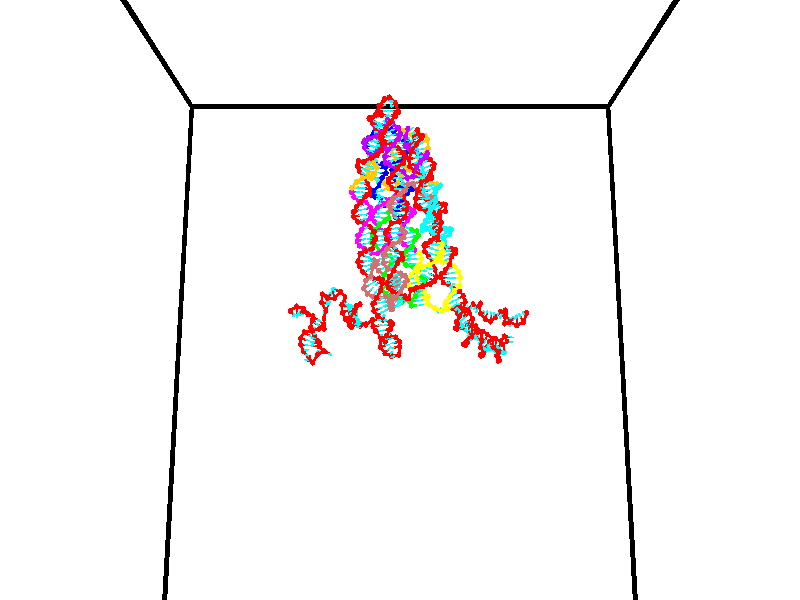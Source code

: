 // switches for output
#declare DRAW_BASES = 1; // possible values are 0, 1; only relevant for DNA ribbons
#declare DRAW_BASES_TYPE = 3; // possible values are 1, 2, 3; only relevant for DNA ribbons
#declare DRAW_FOG = 0; // set to 1 to enable fog

#include "colors.inc"

#include "transforms.inc"
background { rgb <1, 1, 1>}

#default {
   normal{
       ripples 0.25
       frequency 0.20
       turbulence 0.2
       lambda 5
   }
	finish {
		phong 0.1
		phong_size 40.
	}
}

// original window dimensions: 1024x640


// camera settings

camera {
	sky <0, 0.179814, -0.983701>
	up <0, 0.179814, -0.983701>
	right 1.6 * <1, 0, 0>
	location <35, 94.9851, 44.8844>
	look_at <35, 29.7336, 32.9568>
	direction <0, -65.2515, -11.9276>
	angle 67.0682
}


# declare cpy_camera_pos = <35, 94.9851, 44.8844>;
# if (DRAW_FOG = 1)
fog {
	fog_type 2
	up vnormalize(cpy_camera_pos)
	color rgbt<1,1,1,0.3>
	distance 1e-5
	fog_alt 3e-3
	fog_offset 56
}
# end


// LIGHTS

# declare lum = 6;
global_settings {
	ambient_light rgb lum * <0.05, 0.05, 0.05>
	max_trace_level 15
}# declare cpy_direct_light_amount = 0.25;
light_source
{	1000 * <-1, -1.16352, -0.803886>,
	rgb lum * cpy_direct_light_amount
	parallel
}

light_source
{	1000 * <1, 1.16352, 0.803886>,
	rgb lum * cpy_direct_light_amount
	parallel
}

// strand 0

// nucleotide -1

// particle -1
sphere {
	<23.926905, 34.910755, 34.835178> 0.250000
	pigment { color rgbt <1,0,0,0> }
	no_shadow
}
cylinder {
	<24.165516, 35.143188, 35.056629>,  <24.308681, 35.282650, 35.189499>, 0.100000
	pigment { color rgbt <1,0,0,0> }
	no_shadow
}
cylinder {
	<24.165516, 35.143188, 35.056629>,  <23.926905, 34.910755, 34.835178>, 0.100000
	pigment { color rgbt <1,0,0,0> }
	no_shadow
}

// particle -1
sphere {
	<24.165516, 35.143188, 35.056629> 0.100000
	pigment { color rgbt <1,0,0,0> }
	no_shadow
}
sphere {
	0, 1
	scale<0.080000,0.200000,0.300000>
	matrix <0.665151, -0.743948, 0.064152,
		0.449145, 0.329975, -0.830293,
		0.596526, 0.581084, 0.553623,
		24.344473, 35.317513, 35.222717>
	pigment { color rgbt <0,1,1,0> }
	no_shadow
}
cylinder {
	<24.595865, 35.194534, 34.496899>,  <23.926905, 34.910755, 34.835178>, 0.130000
	pigment { color rgbt <1,0,0,0> }
	no_shadow
}

// nucleotide -1

// particle -1
sphere {
	<24.595865, 35.194534, 34.496899> 0.250000
	pigment { color rgbt <1,0,0,0> }
	no_shadow
}
cylinder {
	<24.621780, 35.132908, 34.891273>,  <24.637329, 35.095932, 35.127899>, 0.100000
	pigment { color rgbt <1,0,0,0> }
	no_shadow
}
cylinder {
	<24.621780, 35.132908, 34.891273>,  <24.595865, 35.194534, 34.496899>, 0.100000
	pigment { color rgbt <1,0,0,0> }
	no_shadow
}

// particle -1
sphere {
	<24.621780, 35.132908, 34.891273> 0.100000
	pigment { color rgbt <1,0,0,0> }
	no_shadow
}
sphere {
	0, 1
	scale<0.080000,0.200000,0.300000>
	matrix <0.643775, -0.748458, -0.159261,
		0.762468, 0.645037, 0.050695,
		0.064786, -0.154068, 0.985934,
		24.641216, 35.086689, 35.187054>
	pigment { color rgbt <0,1,1,0> }
	no_shadow
}
cylinder {
	<25.337431, 35.306824, 34.720535>,  <24.595865, 35.194534, 34.496899>, 0.130000
	pigment { color rgbt <1,0,0,0> }
	no_shadow
}

// nucleotide -1

// particle -1
sphere {
	<25.337431, 35.306824, 34.720535> 0.250000
	pigment { color rgbt <1,0,0,0> }
	no_shadow
}
cylinder {
	<25.094032, 35.058826, 34.918663>,  <24.947992, 34.910027, 35.037540>, 0.100000
	pigment { color rgbt <1,0,0,0> }
	no_shadow
}
cylinder {
	<25.094032, 35.058826, 34.918663>,  <25.337431, 35.306824, 34.720535>, 0.100000
	pigment { color rgbt <1,0,0,0> }
	no_shadow
}

// particle -1
sphere {
	<25.094032, 35.058826, 34.918663> 0.100000
	pigment { color rgbt <1,0,0,0> }
	no_shadow
}
sphere {
	0, 1
	scale<0.080000,0.200000,0.300000>
	matrix <0.480873, -0.784608, -0.391346,
		0.631263, 0.000053, 0.775569,
		-0.608496, -0.619993, 0.495319,
		24.911484, 34.872829, 35.067257>
	pigment { color rgbt <0,1,1,0> }
	no_shadow
}
cylinder {
	<25.723650, 34.737350, 35.108704>,  <25.337431, 35.306824, 34.720535>, 0.130000
	pigment { color rgbt <1,0,0,0> }
	no_shadow
}

// nucleotide -1

// particle -1
sphere {
	<25.723650, 34.737350, 35.108704> 0.250000
	pigment { color rgbt <1,0,0,0> }
	no_shadow
}
cylinder {
	<25.362707, 34.617744, 34.984550>,  <25.146141, 34.545982, 34.910057>, 0.100000
	pigment { color rgbt <1,0,0,0> }
	no_shadow
}
cylinder {
	<25.362707, 34.617744, 34.984550>,  <25.723650, 34.737350, 35.108704>, 0.100000
	pigment { color rgbt <1,0,0,0> }
	no_shadow
}

// particle -1
sphere {
	<25.362707, 34.617744, 34.984550> 0.100000
	pigment { color rgbt <1,0,0,0> }
	no_shadow
}
sphere {
	0, 1
	scale<0.080000,0.200000,0.300000>
	matrix <0.421376, -0.763318, -0.489681,
		-0.090501, -0.572657, 0.814784,
		-0.902359, -0.299014, -0.310385,
		25.091999, 34.528042, 34.891434>
	pigment { color rgbt <0,1,1,0> }
	no_shadow
}
cylinder {
	<26.113770, 34.139198, 35.167271>,  <25.723650, 34.737350, 35.108704>, 0.130000
	pigment { color rgbt <1,0,0,0> }
	no_shadow
}

// nucleotide -1

// particle -1
sphere {
	<26.113770, 34.139198, 35.167271> 0.250000
	pigment { color rgbt <1,0,0,0> }
	no_shadow
}
cylinder {
	<26.427181, 33.972298, 35.351437>,  <26.615229, 33.872158, 35.461937>, 0.100000
	pigment { color rgbt <1,0,0,0> }
	no_shadow
}
cylinder {
	<26.427181, 33.972298, 35.351437>,  <26.113770, 34.139198, 35.167271>, 0.100000
	pigment { color rgbt <1,0,0,0> }
	no_shadow
}

// particle -1
sphere {
	<26.427181, 33.972298, 35.351437> 0.100000
	pigment { color rgbt <1,0,0,0> }
	no_shadow
}
sphere {
	0, 1
	scale<0.080000,0.200000,0.300000>
	matrix <-0.549165, -0.118379, 0.827287,
		-0.290684, -0.901048, -0.321894,
		0.783531, -0.417252, 0.460413,
		26.662241, 33.847122, 35.489559>
	pigment { color rgbt <0,1,1,0> }
	no_shadow
}
cylinder {
	<25.944176, 33.466202, 35.354309>,  <26.113770, 34.139198, 35.167271>, 0.130000
	pigment { color rgbt <1,0,0,0> }
	no_shadow
}

// nucleotide -1

// particle -1
sphere {
	<25.944176, 33.466202, 35.354309> 0.250000
	pigment { color rgbt <1,0,0,0> }
	no_shadow
}
cylinder {
	<26.231728, 33.595345, 35.600552>,  <26.404259, 33.672832, 35.748299>, 0.100000
	pigment { color rgbt <1,0,0,0> }
	no_shadow
}
cylinder {
	<26.231728, 33.595345, 35.600552>,  <25.944176, 33.466202, 35.354309>, 0.100000
	pigment { color rgbt <1,0,0,0> }
	no_shadow
}

// particle -1
sphere {
	<26.231728, 33.595345, 35.600552> 0.100000
	pigment { color rgbt <1,0,0,0> }
	no_shadow
}
sphere {
	0, 1
	scale<0.080000,0.200000,0.300000>
	matrix <-0.609961, -0.131776, 0.781398,
		0.333405, -0.937228, 0.102201,
		0.718880, 0.322861, 0.615608,
		26.447392, 33.692204, 35.785233>
	pigment { color rgbt <0,1,1,0> }
	no_shadow
}
cylinder {
	<25.763847, 33.251751, 35.977798>,  <25.944176, 33.466202, 35.354309>, 0.130000
	pigment { color rgbt <1,0,0,0> }
	no_shadow
}

// nucleotide -1

// particle -1
sphere {
	<25.763847, 33.251751, 35.977798> 0.250000
	pigment { color rgbt <1,0,0,0> }
	no_shadow
}
cylinder {
	<26.052101, 33.510277, 36.078167>,  <26.225054, 33.665394, 36.138390>, 0.100000
	pigment { color rgbt <1,0,0,0> }
	no_shadow
}
cylinder {
	<26.052101, 33.510277, 36.078167>,  <25.763847, 33.251751, 35.977798>, 0.100000
	pigment { color rgbt <1,0,0,0> }
	no_shadow
}

// particle -1
sphere {
	<26.052101, 33.510277, 36.078167> 0.100000
	pigment { color rgbt <1,0,0,0> }
	no_shadow
}
sphere {
	0, 1
	scale<0.080000,0.200000,0.300000>
	matrix <-0.250853, -0.094338, 0.963417,
		0.646344, -0.757216, 0.094147,
		0.720634, 0.646316, 0.250925,
		26.268291, 33.704170, 36.153446>
	pigment { color rgbt <0,1,1,0> }
	no_shadow
}
cylinder {
	<26.140724, 32.955357, 36.646999>,  <25.763847, 33.251751, 35.977798>, 0.130000
	pigment { color rgbt <1,0,0,0> }
	no_shadow
}

// nucleotide -1

// particle -1
sphere {
	<26.140724, 32.955357, 36.646999> 0.250000
	pigment { color rgbt <1,0,0,0> }
	no_shadow
}
cylinder {
	<26.185837, 33.352257, 36.626137>,  <26.212904, 33.590397, 36.613621>, 0.100000
	pigment { color rgbt <1,0,0,0> }
	no_shadow
}
cylinder {
	<26.185837, 33.352257, 36.626137>,  <26.140724, 32.955357, 36.646999>, 0.100000
	pigment { color rgbt <1,0,0,0> }
	no_shadow
}

// particle -1
sphere {
	<26.185837, 33.352257, 36.626137> 0.100000
	pigment { color rgbt <1,0,0,0> }
	no_shadow
}
sphere {
	0, 1
	scale<0.080000,0.200000,0.300000>
	matrix <-0.152955, 0.069201, 0.985808,
		0.981777, -0.103203, 0.159574,
		0.112781, 0.992250, -0.052155,
		26.219671, 33.649933, 36.610489>
	pigment { color rgbt <0,1,1,0> }
	no_shadow
}
cylinder {
	<26.559145, 33.262211, 37.169617>,  <26.140724, 32.955357, 36.646999>, 0.130000
	pigment { color rgbt <1,0,0,0> }
	no_shadow
}

// nucleotide -1

// particle -1
sphere {
	<26.559145, 33.262211, 37.169617> 0.250000
	pigment { color rgbt <1,0,0,0> }
	no_shadow
}
cylinder {
	<26.323643, 33.573048, 37.080631>,  <26.182343, 33.759552, 37.027241>, 0.100000
	pigment { color rgbt <1,0,0,0> }
	no_shadow
}
cylinder {
	<26.323643, 33.573048, 37.080631>,  <26.559145, 33.262211, 37.169617>, 0.100000
	pigment { color rgbt <1,0,0,0> }
	no_shadow
}

// particle -1
sphere {
	<26.323643, 33.573048, 37.080631> 0.100000
	pigment { color rgbt <1,0,0,0> }
	no_shadow
}
sphere {
	0, 1
	scale<0.080000,0.200000,0.300000>
	matrix <-0.126121, 0.183536, 0.974889,
		0.798412, 0.602027, -0.010049,
		-0.588754, 0.777096, -0.222466,
		26.147017, 33.806175, 37.013893>
	pigment { color rgbt <0,1,1,0> }
	no_shadow
}
cylinder {
	<26.840672, 33.800392, 37.422363>,  <26.559145, 33.262211, 37.169617>, 0.130000
	pigment { color rgbt <1,0,0,0> }
	no_shadow
}

// nucleotide -1

// particle -1
sphere {
	<26.840672, 33.800392, 37.422363> 0.250000
	pigment { color rgbt <1,0,0,0> }
	no_shadow
}
cylinder {
	<26.453268, 33.895000, 37.391254>,  <26.220825, 33.951767, 37.372589>, 0.100000
	pigment { color rgbt <1,0,0,0> }
	no_shadow
}
cylinder {
	<26.453268, 33.895000, 37.391254>,  <26.840672, 33.800392, 37.422363>, 0.100000
	pigment { color rgbt <1,0,0,0> }
	no_shadow
}

// particle -1
sphere {
	<26.453268, 33.895000, 37.391254> 0.100000
	pigment { color rgbt <1,0,0,0> }
	no_shadow
}
sphere {
	0, 1
	scale<0.080000,0.200000,0.300000>
	matrix <0.020924, 0.388573, 0.921181,
		0.248097, 0.890545, -0.381285,
		-0.968509, 0.236520, -0.077770,
		26.162716, 33.965958, 37.367924>
	pigment { color rgbt <0,1,1,0> }
	no_shadow
}
cylinder {
	<26.834450, 34.399914, 37.769199>,  <26.840672, 33.800392, 37.422363>, 0.130000
	pigment { color rgbt <1,0,0,0> }
	no_shadow
}

// nucleotide -1

// particle -1
sphere {
	<26.834450, 34.399914, 37.769199> 0.250000
	pigment { color rgbt <1,0,0,0> }
	no_shadow
}
cylinder {
	<26.451874, 34.288948, 37.732849>,  <26.222328, 34.222366, 37.711037>, 0.100000
	pigment { color rgbt <1,0,0,0> }
	no_shadow
}
cylinder {
	<26.451874, 34.288948, 37.732849>,  <26.834450, 34.399914, 37.769199>, 0.100000
	pigment { color rgbt <1,0,0,0> }
	no_shadow
}

// particle -1
sphere {
	<26.451874, 34.288948, 37.732849> 0.100000
	pigment { color rgbt <1,0,0,0> }
	no_shadow
}
sphere {
	0, 1
	scale<0.080000,0.200000,0.300000>
	matrix <-0.217760, 0.470662, 0.855020,
		-0.194425, 0.837566, -0.510571,
		-0.956441, -0.277419, -0.090879,
		26.164942, 34.205723, 37.705585>
	pigment { color rgbt <0,1,1,0> }
	no_shadow
}
cylinder {
	<27.316971, 34.034298, 38.131100>,  <26.834450, 34.399914, 37.769199>, 0.130000
	pigment { color rgbt <1,0,0,0> }
	no_shadow
}

// nucleotide -1

// particle -1
sphere {
	<27.316971, 34.034298, 38.131100> 0.250000
	pigment { color rgbt <1,0,0,0> }
	no_shadow
}
cylinder {
	<27.599756, 33.769192, 38.229851>,  <27.769426, 33.610126, 38.289101>, 0.100000
	pigment { color rgbt <1,0,0,0> }
	no_shadow
}
cylinder {
	<27.599756, 33.769192, 38.229851>,  <27.316971, 34.034298, 38.131100>, 0.100000
	pigment { color rgbt <1,0,0,0> }
	no_shadow
}

// particle -1
sphere {
	<27.599756, 33.769192, 38.229851> 0.100000
	pigment { color rgbt <1,0,0,0> }
	no_shadow
}
sphere {
	0, 1
	scale<0.080000,0.200000,0.300000>
	matrix <-0.611991, -0.398293, 0.683249,
		-0.354502, -0.634119, -0.687184,
		0.706962, -0.662764, 0.246879,
		27.811844, 33.570362, 38.303913>
	pigment { color rgbt <0,1,1,0> }
	no_shadow
}
cylinder {
	<26.591393, 33.718437, 38.407948>,  <27.316971, 34.034298, 38.131100>, 0.130000
	pigment { color rgbt <1,0,0,0> }
	no_shadow
}

// nucleotide -1

// particle -1
sphere {
	<26.591393, 33.718437, 38.407948> 0.250000
	pigment { color rgbt <1,0,0,0> }
	no_shadow
}
cylinder {
	<26.601912, 33.368473, 38.214523>,  <26.608223, 33.158493, 38.098469>, 0.100000
	pigment { color rgbt <1,0,0,0> }
	no_shadow
}
cylinder {
	<26.601912, 33.368473, 38.214523>,  <26.591393, 33.718437, 38.407948>, 0.100000
	pigment { color rgbt <1,0,0,0> }
	no_shadow
}

// particle -1
sphere {
	<26.601912, 33.368473, 38.214523> 0.100000
	pigment { color rgbt <1,0,0,0> }
	no_shadow
}
sphere {
	0, 1
	scale<0.080000,0.200000,0.300000>
	matrix <-0.182454, -0.479807, 0.858193,
		-0.982862, 0.065658, -0.172251,
		0.026299, -0.874914, -0.483564,
		26.609802, 33.105999, 38.069454>
	pigment { color rgbt <0,1,1,0> }
	no_shadow
}
cylinder {
	<26.153273, 33.800262, 39.082748>,  <26.591393, 33.718437, 38.407948>, 0.130000
	pigment { color rgbt <1,0,0,0> }
	no_shadow
}

// nucleotide -1

// particle -1
sphere {
	<26.153273, 33.800262, 39.082748> 0.250000
	pigment { color rgbt <1,0,0,0> }
	no_shadow
}
cylinder {
	<25.849178, 34.041115, 38.985199>,  <25.666721, 34.185627, 38.926670>, 0.100000
	pigment { color rgbt <1,0,0,0> }
	no_shadow
}
cylinder {
	<25.849178, 34.041115, 38.985199>,  <26.153273, 33.800262, 39.082748>, 0.100000
	pigment { color rgbt <1,0,0,0> }
	no_shadow
}

// particle -1
sphere {
	<25.849178, 34.041115, 38.985199> 0.100000
	pigment { color rgbt <1,0,0,0> }
	no_shadow
}
sphere {
	0, 1
	scale<0.080000,0.200000,0.300000>
	matrix <0.229105, -0.102772, -0.967961,
		-0.607907, -0.791752, -0.059821,
		-0.760237, 0.602135, -0.243870,
		25.621107, 34.221756, 38.912037>
	pigment { color rgbt <0,1,1,0> }
	no_shadow
}
cylinder {
	<25.701365, 33.467113, 38.637714>,  <26.153273, 33.800262, 39.082748>, 0.130000
	pigment { color rgbt <1,0,0,0> }
	no_shadow
}

// nucleotide -1

// particle -1
sphere {
	<25.701365, 33.467113, 38.637714> 0.250000
	pigment { color rgbt <1,0,0,0> }
	no_shadow
}
cylinder {
	<25.649498, 33.854126, 38.550926>,  <25.618378, 34.086334, 38.498856>, 0.100000
	pigment { color rgbt <1,0,0,0> }
	no_shadow
}
cylinder {
	<25.649498, 33.854126, 38.550926>,  <25.701365, 33.467113, 38.637714>, 0.100000
	pigment { color rgbt <1,0,0,0> }
	no_shadow
}

// particle -1
sphere {
	<25.649498, 33.854126, 38.550926> 0.100000
	pigment { color rgbt <1,0,0,0> }
	no_shadow
}
sphere {
	0, 1
	scale<0.080000,0.200000,0.300000>
	matrix <0.158509, -0.195774, -0.967754,
		-0.978806, -0.159877, -0.127977,
		-0.129667, 0.967529, -0.216967,
		25.610598, 34.144386, 38.485836>
	pigment { color rgbt <0,1,1,0> }
	no_shadow
}
cylinder {
	<25.136600, 33.536373, 38.095703>,  <25.701365, 33.467113, 38.637714>, 0.130000
	pigment { color rgbt <1,0,0,0> }
	no_shadow
}

// nucleotide -1

// particle -1
sphere {
	<25.136600, 33.536373, 38.095703> 0.250000
	pigment { color rgbt <1,0,0,0> }
	no_shadow
}
cylinder {
	<25.354856, 33.869411, 38.057632>,  <25.485809, 34.069237, 38.034790>, 0.100000
	pigment { color rgbt <1,0,0,0> }
	no_shadow
}
cylinder {
	<25.354856, 33.869411, 38.057632>,  <25.136600, 33.536373, 38.095703>, 0.100000
	pigment { color rgbt <1,0,0,0> }
	no_shadow
}

// particle -1
sphere {
	<25.354856, 33.869411, 38.057632> 0.100000
	pigment { color rgbt <1,0,0,0> }
	no_shadow
}
sphere {
	0, 1
	scale<0.080000,0.200000,0.300000>
	matrix <0.030683, -0.133347, -0.990594,
		-0.837459, 0.537586, -0.098306,
		0.545638, 0.832598, -0.095178,
		25.518547, 34.119190, 38.029079>
	pigment { color rgbt <0,1,1,0> }
	no_shadow
}
cylinder {
	<24.896187, 33.962944, 37.556168>,  <25.136600, 33.536373, 38.095703>, 0.130000
	pigment { color rgbt <1,0,0,0> }
	no_shadow
}

// nucleotide -1

// particle -1
sphere {
	<24.896187, 33.962944, 37.556168> 0.250000
	pigment { color rgbt <1,0,0,0> }
	no_shadow
}
cylinder {
	<25.280739, 34.062634, 37.602882>,  <25.511471, 34.122448, 37.630909>, 0.100000
	pigment { color rgbt <1,0,0,0> }
	no_shadow
}
cylinder {
	<25.280739, 34.062634, 37.602882>,  <24.896187, 33.962944, 37.556168>, 0.100000
	pigment { color rgbt <1,0,0,0> }
	no_shadow
}

// particle -1
sphere {
	<25.280739, 34.062634, 37.602882> 0.100000
	pigment { color rgbt <1,0,0,0> }
	no_shadow
}
sphere {
	0, 1
	scale<0.080000,0.200000,0.300000>
	matrix <0.089335, 0.118781, -0.988893,
		-0.260325, 0.961135, 0.091929,
		0.961379, 0.249221, 0.116785,
		25.569153, 34.137402, 37.637917>
	pigment { color rgbt <0,1,1,0> }
	no_shadow
}
cylinder {
	<24.969616, 34.480423, 37.104458>,  <24.896187, 33.962944, 37.556168>, 0.130000
	pigment { color rgbt <1,0,0,0> }
	no_shadow
}

// nucleotide -1

// particle -1
sphere {
	<24.969616, 34.480423, 37.104458> 0.250000
	pigment { color rgbt <1,0,0,0> }
	no_shadow
}
cylinder {
	<25.328091, 34.317955, 37.175865>,  <25.543177, 34.220474, 37.218712>, 0.100000
	pigment { color rgbt <1,0,0,0> }
	no_shadow
}
cylinder {
	<25.328091, 34.317955, 37.175865>,  <24.969616, 34.480423, 37.104458>, 0.100000
	pigment { color rgbt <1,0,0,0> }
	no_shadow
}

// particle -1
sphere {
	<25.328091, 34.317955, 37.175865> 0.100000
	pigment { color rgbt <1,0,0,0> }
	no_shadow
}
sphere {
	0, 1
	scale<0.080000,0.200000,0.300000>
	matrix <0.222408, 0.063113, -0.972909,
		0.383902, 0.911614, 0.146898,
		0.896189, -0.406173, 0.178521,
		25.596947, 34.196102, 37.229420>
	pigment { color rgbt <0,1,1,0> }
	no_shadow
}
cylinder {
	<25.368671, 34.710732, 36.619698>,  <24.969616, 34.480423, 37.104458>, 0.130000
	pigment { color rgbt <1,0,0,0> }
	no_shadow
}

// nucleotide -1

// particle -1
sphere {
	<25.368671, 34.710732, 36.619698> 0.250000
	pigment { color rgbt <1,0,0,0> }
	no_shadow
}
cylinder {
	<25.626802, 34.435196, 36.751793>,  <25.781681, 34.269875, 36.831051>, 0.100000
	pigment { color rgbt <1,0,0,0> }
	no_shadow
}
cylinder {
	<25.626802, 34.435196, 36.751793>,  <25.368671, 34.710732, 36.619698>, 0.100000
	pigment { color rgbt <1,0,0,0> }
	no_shadow
}

// particle -1
sphere {
	<25.626802, 34.435196, 36.751793> 0.100000
	pigment { color rgbt <1,0,0,0> }
	no_shadow
}
sphere {
	0, 1
	scale<0.080000,0.200000,0.300000>
	matrix <0.552402, 0.122200, -0.824572,
		0.527641, 0.714542, 0.459374,
		0.645327, -0.688838, 0.330236,
		25.820400, 34.228546, 36.850864>
	pigment { color rgbt <0,1,1,0> }
	no_shadow
}
cylinder {
	<26.170259, 34.925381, 36.526649>,  <25.368671, 34.710732, 36.619698>, 0.130000
	pigment { color rgbt <1,0,0,0> }
	no_shadow
}

// nucleotide -1

// particle -1
sphere {
	<26.170259, 34.925381, 36.526649> 0.250000
	pigment { color rgbt <1,0,0,0> }
	no_shadow
}
cylinder {
	<26.175558, 34.526070, 36.549534>,  <26.178738, 34.286484, 36.563267>, 0.100000
	pigment { color rgbt <1,0,0,0> }
	no_shadow
}
cylinder {
	<26.175558, 34.526070, 36.549534>,  <26.170259, 34.925381, 36.526649>, 0.100000
	pigment { color rgbt <1,0,0,0> }
	no_shadow
}

// particle -1
sphere {
	<26.175558, 34.526070, 36.549534> 0.100000
	pigment { color rgbt <1,0,0,0> }
	no_shadow
}
sphere {
	0, 1
	scale<0.080000,0.200000,0.300000>
	matrix <0.501710, -0.042859, -0.863974,
		0.864935, 0.040151, 0.500276,
		0.013248, -0.998274, 0.057214,
		26.179533, 34.226589, 36.566700>
	pigment { color rgbt <0,1,1,0> }
	no_shadow
}
cylinder {
	<26.859589, 34.725288, 36.324936>,  <26.170259, 34.925381, 36.526649>, 0.130000
	pigment { color rgbt <1,0,0,0> }
	no_shadow
}

// nucleotide -1

// particle -1
sphere {
	<26.859589, 34.725288, 36.324936> 0.250000
	pigment { color rgbt <1,0,0,0> }
	no_shadow
}
cylinder {
	<26.616285, 34.410587, 36.282902>,  <26.470304, 34.221767, 36.257683>, 0.100000
	pigment { color rgbt <1,0,0,0> }
	no_shadow
}
cylinder {
	<26.616285, 34.410587, 36.282902>,  <26.859589, 34.725288, 36.324936>, 0.100000
	pigment { color rgbt <1,0,0,0> }
	no_shadow
}

// particle -1
sphere {
	<26.616285, 34.410587, 36.282902> 0.100000
	pigment { color rgbt <1,0,0,0> }
	no_shadow
}
sphere {
	0, 1
	scale<0.080000,0.200000,0.300000>
	matrix <0.444990, -0.228374, -0.865927,
		0.657273, -0.573466, 0.489008,
		-0.608257, -0.786754, -0.105082,
		26.433807, 34.174561, 36.251377>
	pigment { color rgbt <0,1,1,0> }
	no_shadow
}
cylinder {
	<27.281126, 34.128235, 36.237823>,  <26.859589, 34.725288, 36.324936>, 0.130000
	pigment { color rgbt <1,0,0,0> }
	no_shadow
}

// nucleotide -1

// particle -1
sphere {
	<27.281126, 34.128235, 36.237823> 0.250000
	pigment { color rgbt <1,0,0,0> }
	no_shadow
}
cylinder {
	<26.929173, 34.143337, 36.048347>,  <26.718000, 34.152397, 35.934662>, 0.100000
	pigment { color rgbt <1,0,0,0> }
	no_shadow
}
cylinder {
	<26.929173, 34.143337, 36.048347>,  <27.281126, 34.128235, 36.237823>, 0.100000
	pigment { color rgbt <1,0,0,0> }
	no_shadow
}

// particle -1
sphere {
	<26.929173, 34.143337, 36.048347> 0.100000
	pigment { color rgbt <1,0,0,0> }
	no_shadow
}
sphere {
	0, 1
	scale<0.080000,0.200000,0.300000>
	matrix <0.473240, -0.020626, -0.880692,
		-0.043033, -0.999074, 0.000274,
		-0.879882, 0.037769, -0.473690,
		26.665207, 34.154663, 35.906242>
	pigment { color rgbt <0,1,1,0> }
	no_shadow
}
cylinder {
	<27.141945, 33.505852, 35.757950>,  <27.281126, 34.128235, 36.237823>, 0.130000
	pigment { color rgbt <1,0,0,0> }
	no_shadow
}

// nucleotide -1

// particle -1
sphere {
	<27.141945, 33.505852, 35.757950> 0.250000
	pigment { color rgbt <1,0,0,0> }
	no_shadow
}
cylinder {
	<26.972073, 33.846577, 35.635265>,  <26.870150, 34.051010, 35.561657>, 0.100000
	pigment { color rgbt <1,0,0,0> }
	no_shadow
}
cylinder {
	<26.972073, 33.846577, 35.635265>,  <27.141945, 33.505852, 35.757950>, 0.100000
	pigment { color rgbt <1,0,0,0> }
	no_shadow
}

// particle -1
sphere {
	<26.972073, 33.846577, 35.635265> 0.100000
	pigment { color rgbt <1,0,0,0> }
	no_shadow
}
sphere {
	0, 1
	scale<0.080000,0.200000,0.300000>
	matrix <0.448705, -0.096207, -0.888487,
		-0.786328, -0.514944, -0.341353,
		-0.424680, 0.851808, -0.306708,
		26.844669, 34.102119, 35.543255>
	pigment { color rgbt <0,1,1,0> }
	no_shadow
}
cylinder {
	<27.095432, 32.999504, 35.184368>,  <27.141945, 33.505852, 35.757950>, 0.130000
	pigment { color rgbt <1,0,0,0> }
	no_shadow
}

// nucleotide -1

// particle -1
sphere {
	<27.095432, 32.999504, 35.184368> 0.250000
	pigment { color rgbt <1,0,0,0> }
	no_shadow
}
cylinder {
	<27.119663, 32.845051, 34.816189>,  <27.134201, 32.752380, 34.595280>, 0.100000
	pigment { color rgbt <1,0,0,0> }
	no_shadow
}
cylinder {
	<27.119663, 32.845051, 34.816189>,  <27.095432, 32.999504, 35.184368>, 0.100000
	pigment { color rgbt <1,0,0,0> }
	no_shadow
}

// particle -1
sphere {
	<27.119663, 32.845051, 34.816189> 0.100000
	pigment { color rgbt <1,0,0,0> }
	no_shadow
}
sphere {
	0, 1
	scale<0.080000,0.200000,0.300000>
	matrix <-0.452110, 0.811516, -0.370188,
		0.889903, 0.438570, -0.125416,
		0.060576, -0.386133, -0.920452,
		27.137836, 32.729210, 34.540054>
	pigment { color rgbt <0,1,1,0> }
	no_shadow
}
cylinder {
	<27.307623, 33.215660, 34.538712>,  <27.095432, 32.999504, 35.184368>, 0.130000
	pigment { color rgbt <1,0,0,0> }
	no_shadow
}

// nucleotide -1

// particle -1
sphere {
	<27.307623, 33.215660, 34.538712> 0.250000
	pigment { color rgbt <1,0,0,0> }
	no_shadow
}
cylinder {
	<27.477060, 33.157482, 34.181072>,  <27.578722, 33.122574, 33.966488>, 0.100000
	pigment { color rgbt <1,0,0,0> }
	no_shadow
}
cylinder {
	<27.477060, 33.157482, 34.181072>,  <27.307623, 33.215660, 34.538712>, 0.100000
	pigment { color rgbt <1,0,0,0> }
	no_shadow
}

// particle -1
sphere {
	<27.477060, 33.157482, 34.181072> 0.100000
	pigment { color rgbt <1,0,0,0> }
	no_shadow
}
sphere {
	0, 1
	scale<0.080000,0.200000,0.300000>
	matrix <-0.848669, -0.408850, -0.335563,
		-0.316746, 0.900937, -0.296621,
		0.423594, -0.145445, -0.894099,
		27.604139, 33.113850, 33.912842>
	pigment { color rgbt <0,1,1,0> }
	no_shadow
}
cylinder {
	<26.874939, 33.487114, 33.866142>,  <27.307623, 33.215660, 34.538712>, 0.130000
	pigment { color rgbt <1,0,0,0> }
	no_shadow
}

// nucleotide -1

// particle -1
sphere {
	<26.874939, 33.487114, 33.866142> 0.250000
	pigment { color rgbt <1,0,0,0> }
	no_shadow
}
cylinder {
	<27.102951, 33.160301, 33.831440>,  <27.239758, 32.964214, 33.810619>, 0.100000
	pigment { color rgbt <1,0,0,0> }
	no_shadow
}
cylinder {
	<27.102951, 33.160301, 33.831440>,  <26.874939, 33.487114, 33.866142>, 0.100000
	pigment { color rgbt <1,0,0,0> }
	no_shadow
}

// particle -1
sphere {
	<27.102951, 33.160301, 33.831440> 0.100000
	pigment { color rgbt <1,0,0,0> }
	no_shadow
}
sphere {
	0, 1
	scale<0.080000,0.200000,0.300000>
	matrix <-0.794693, -0.521447, -0.310734,
		0.208640, 0.246073, -0.946529,
		0.570028, -0.817032, -0.086758,
		27.273960, 32.915192, 33.805412>
	pigment { color rgbt <0,1,1,0> }
	no_shadow
}
cylinder {
	<27.001009, 33.951965, 33.230042>,  <26.874939, 33.487114, 33.866142>, 0.130000
	pigment { color rgbt <1,0,0,0> }
	no_shadow
}

// nucleotide -1

// particle -1
sphere {
	<27.001009, 33.951965, 33.230042> 0.250000
	pigment { color rgbt <1,0,0,0> }
	no_shadow
}
cylinder {
	<27.324932, 33.720051, 33.265961>,  <27.519285, 33.580902, 33.287510>, 0.100000
	pigment { color rgbt <1,0,0,0> }
	no_shadow
}
cylinder {
	<27.324932, 33.720051, 33.265961>,  <27.001009, 33.951965, 33.230042>, 0.100000
	pigment { color rgbt <1,0,0,0> }
	no_shadow
}

// particle -1
sphere {
	<27.324932, 33.720051, 33.265961> 0.100000
	pigment { color rgbt <1,0,0,0> }
	no_shadow
}
sphere {
	0, 1
	scale<0.080000,0.200000,0.300000>
	matrix <0.574035, 0.751365, -0.325476,
		0.121239, 0.315118, 0.941277,
		0.809806, -0.579786, 0.089794,
		27.567873, 33.546116, 33.292900>
	pigment { color rgbt <0,1,1,0> }
	no_shadow
}
cylinder {
	<27.577303, 34.362560, 33.660072>,  <27.001009, 33.951965, 33.230042>, 0.130000
	pigment { color rgbt <1,0,0,0> }
	no_shadow
}

// nucleotide -1

// particle -1
sphere {
	<27.577303, 34.362560, 33.660072> 0.250000
	pigment { color rgbt <1,0,0,0> }
	no_shadow
}
cylinder {
	<27.749308, 34.107845, 33.404076>,  <27.852510, 33.955017, 33.250477>, 0.100000
	pigment { color rgbt <1,0,0,0> }
	no_shadow
}
cylinder {
	<27.749308, 34.107845, 33.404076>,  <27.577303, 34.362560, 33.660072>, 0.100000
	pigment { color rgbt <1,0,0,0> }
	no_shadow
}

// particle -1
sphere {
	<27.749308, 34.107845, 33.404076> 0.100000
	pigment { color rgbt <1,0,0,0> }
	no_shadow
}
sphere {
	0, 1
	scale<0.080000,0.200000,0.300000>
	matrix <0.546714, 0.747791, -0.376713,
		0.718467, -0.187902, 0.669700,
		0.430010, -0.636790, -0.639992,
		27.878311, 33.916809, 33.212078>
	pigment { color rgbt <0,1,1,0> }
	no_shadow
}
cylinder {
	<28.328688, 34.477554, 33.672318>,  <27.577303, 34.362560, 33.660072>, 0.130000
	pigment { color rgbt <1,0,0,0> }
	no_shadow
}

// nucleotide -1

// particle -1
sphere {
	<28.328688, 34.477554, 33.672318> 0.250000
	pigment { color rgbt <1,0,0,0> }
	no_shadow
}
cylinder {
	<28.201197, 34.370667, 33.308559>,  <28.124702, 34.306534, 33.090305>, 0.100000
	pigment { color rgbt <1,0,0,0> }
	no_shadow
}
cylinder {
	<28.201197, 34.370667, 33.308559>,  <28.328688, 34.477554, 33.672318>, 0.100000
	pigment { color rgbt <1,0,0,0> }
	no_shadow
}

// particle -1
sphere {
	<28.201197, 34.370667, 33.308559> 0.100000
	pigment { color rgbt <1,0,0,0> }
	no_shadow
}
sphere {
	0, 1
	scale<0.080000,0.200000,0.300000>
	matrix <0.255331, 0.899765, -0.353877,
		0.912809, -0.344987, -0.218548,
		-0.318725, -0.267220, -0.909400,
		28.105579, 34.290501, 33.035740>
	pigment { color rgbt <0,1,1,0> }
	no_shadow
}
cylinder {
	<28.930222, 34.715557, 33.162609>,  <28.328688, 34.477554, 33.672318>, 0.130000
	pigment { color rgbt <1,0,0,0> }
	no_shadow
}

// nucleotide -1

// particle -1
sphere {
	<28.930222, 34.715557, 33.162609> 0.250000
	pigment { color rgbt <1,0,0,0> }
	no_shadow
}
cylinder {
	<28.553446, 34.692604, 33.030270>,  <28.327381, 34.678833, 32.950867>, 0.100000
	pigment { color rgbt <1,0,0,0> }
	no_shadow
}
cylinder {
	<28.553446, 34.692604, 33.030270>,  <28.930222, 34.715557, 33.162609>, 0.100000
	pigment { color rgbt <1,0,0,0> }
	no_shadow
}

// particle -1
sphere {
	<28.553446, 34.692604, 33.030270> 0.100000
	pigment { color rgbt <1,0,0,0> }
	no_shadow
}
sphere {
	0, 1
	scale<0.080000,0.200000,0.300000>
	matrix <0.132362, 0.842068, -0.522878,
		0.308600, -0.536310, -0.785581,
		-0.941938, -0.057379, -0.330849,
		28.270864, 34.675392, 32.931015>
	pigment { color rgbt <0,1,1,0> }
	no_shadow
}
cylinder {
	<29.377247, 34.284336, 33.520325>,  <28.930222, 34.715557, 33.162609>, 0.130000
	pigment { color rgbt <1,0,0,0> }
	no_shadow
}

// nucleotide -1

// particle -1
sphere {
	<29.377247, 34.284336, 33.520325> 0.250000
	pigment { color rgbt <1,0,0,0> }
	no_shadow
}
cylinder {
	<29.341991, 33.967579, 33.762032>,  <29.320837, 33.777527, 33.907055>, 0.100000
	pigment { color rgbt <1,0,0,0> }
	no_shadow
}
cylinder {
	<29.341991, 33.967579, 33.762032>,  <29.377247, 34.284336, 33.520325>, 0.100000
	pigment { color rgbt <1,0,0,0> }
	no_shadow
}

// particle -1
sphere {
	<29.341991, 33.967579, 33.762032> 0.100000
	pigment { color rgbt <1,0,0,0> }
	no_shadow
}
sphere {
	0, 1
	scale<0.080000,0.200000,0.300000>
	matrix <0.533521, 0.474748, 0.699978,
		-0.841182, 0.384086, 0.380646,
		-0.088140, -0.791891, 0.604268,
		29.315550, 33.730011, 33.943314>
	pigment { color rgbt <0,1,1,0> }
	no_shadow
}
cylinder {
	<29.076263, 34.433647, 34.225937>,  <29.377247, 34.284336, 33.520325>, 0.130000
	pigment { color rgbt <1,0,0,0> }
	no_shadow
}

// nucleotide -1

// particle -1
sphere {
	<29.076263, 34.433647, 34.225937> 0.250000
	pigment { color rgbt <1,0,0,0> }
	no_shadow
}
cylinder {
	<29.321421, 34.118797, 34.253635>,  <29.468515, 33.929886, 34.270256>, 0.100000
	pigment { color rgbt <1,0,0,0> }
	no_shadow
}
cylinder {
	<29.321421, 34.118797, 34.253635>,  <29.076263, 34.433647, 34.225937>, 0.100000
	pigment { color rgbt <1,0,0,0> }
	no_shadow
}

// particle -1
sphere {
	<29.321421, 34.118797, 34.253635> 0.100000
	pigment { color rgbt <1,0,0,0> }
	no_shadow
}
sphere {
	0, 1
	scale<0.080000,0.200000,0.300000>
	matrix <0.533816, 0.477073, 0.698170,
		-0.582583, -0.390938, 0.712575,
		0.612892, -0.787126, 0.069246,
		29.505289, 33.882660, 34.274410>
	pigment { color rgbt <0,1,1,0> }
	no_shadow
}
cylinder {
	<29.117661, 34.260506, 34.869427>,  <29.076263, 34.433647, 34.225937>, 0.130000
	pigment { color rgbt <1,0,0,0> }
	no_shadow
}

// nucleotide -1

// particle -1
sphere {
	<29.117661, 34.260506, 34.869427> 0.250000
	pigment { color rgbt <1,0,0,0> }
	no_shadow
}
cylinder {
	<29.462563, 34.118660, 34.724785>,  <29.669504, 34.033550, 34.638000>, 0.100000
	pigment { color rgbt <1,0,0,0> }
	no_shadow
}
cylinder {
	<29.462563, 34.118660, 34.724785>,  <29.117661, 34.260506, 34.869427>, 0.100000
	pigment { color rgbt <1,0,0,0> }
	no_shadow
}

// particle -1
sphere {
	<29.462563, 34.118660, 34.724785> 0.100000
	pigment { color rgbt <1,0,0,0> }
	no_shadow
}
sphere {
	0, 1
	scale<0.080000,0.200000,0.300000>
	matrix <0.500658, 0.488942, 0.714337,
		-0.076511, -0.796983, 0.599135,
		0.862257, -0.354617, -0.361607,
		29.721239, 34.012276, 34.616302>
	pigment { color rgbt <0,1,1,0> }
	no_shadow
}
cylinder {
	<29.434212, 33.943756, 35.374691>,  <29.117661, 34.260506, 34.869427>, 0.130000
	pigment { color rgbt <1,0,0,0> }
	no_shadow
}

// nucleotide -1

// particle -1
sphere {
	<29.434212, 33.943756, 35.374691> 0.250000
	pigment { color rgbt <1,0,0,0> }
	no_shadow
}
cylinder {
	<29.736683, 34.059238, 35.139797>,  <29.918165, 34.128529, 34.998859>, 0.100000
	pigment { color rgbt <1,0,0,0> }
	no_shadow
}
cylinder {
	<29.736683, 34.059238, 35.139797>,  <29.434212, 33.943756, 35.374691>, 0.100000
	pigment { color rgbt <1,0,0,0> }
	no_shadow
}

// particle -1
sphere {
	<29.736683, 34.059238, 35.139797> 0.100000
	pigment { color rgbt <1,0,0,0> }
	no_shadow
}
sphere {
	0, 1
	scale<0.080000,0.200000,0.300000>
	matrix <0.477440, 0.370280, 0.796834,
		0.447492, -0.882917, 0.142157,
		0.756176, 0.288705, -0.587237,
		29.963535, 34.145851, 34.963627>
	pigment { color rgbt <0,1,1,0> }
	no_shadow
}
cylinder {
	<29.852875, 34.234692, 35.915298>,  <29.434212, 33.943756, 35.374691>, 0.130000
	pigment { color rgbt <1,0,0,0> }
	no_shadow
}

// nucleotide -1

// particle -1
sphere {
	<29.852875, 34.234692, 35.915298> 0.250000
	pigment { color rgbt <1,0,0,0> }
	no_shadow
}
cylinder {
	<29.998770, 34.357346, 35.563629>,  <30.086308, 34.430939, 35.352627>, 0.100000
	pigment { color rgbt <1,0,0,0> }
	no_shadow
}
cylinder {
	<29.998770, 34.357346, 35.563629>,  <29.852875, 34.234692, 35.915298>, 0.100000
	pigment { color rgbt <1,0,0,0> }
	no_shadow
}

// particle -1
sphere {
	<29.998770, 34.357346, 35.563629> 0.100000
	pigment { color rgbt <1,0,0,0> }
	no_shadow
}
sphere {
	0, 1
	scale<0.080000,0.200000,0.300000>
	matrix <0.561546, 0.680734, 0.470392,
		0.742720, -0.665264, 0.076099,
		0.364738, 0.306636, -0.879171,
		30.108191, 34.449337, 35.299877>
	pigment { color rgbt <0,1,1,0> }
	no_shadow
}
cylinder {
	<30.120111, 34.895256, 36.204494>,  <29.852875, 34.234692, 35.915298>, 0.130000
	pigment { color rgbt <1,0,0,0> }
	no_shadow
}

// nucleotide -1

// particle -1
sphere {
	<30.120111, 34.895256, 36.204494> 0.250000
	pigment { color rgbt <1,0,0,0> }
	no_shadow
}
cylinder {
	<30.454559, 35.076931, 36.081455>,  <30.655228, 35.185936, 36.007629>, 0.100000
	pigment { color rgbt <1,0,0,0> }
	no_shadow
}
cylinder {
	<30.454559, 35.076931, 36.081455>,  <30.120111, 34.895256, 36.204494>, 0.100000
	pigment { color rgbt <1,0,0,0> }
	no_shadow
}

// particle -1
sphere {
	<30.454559, 35.076931, 36.081455> 0.100000
	pigment { color rgbt <1,0,0,0> }
	no_shadow
}
sphere {
	0, 1
	scale<0.080000,0.200000,0.300000>
	matrix <-0.043728, -0.503785, -0.862722,
		-0.546798, 0.734791, -0.401365,
		0.836122, 0.454184, -0.307600,
		30.705397, 35.213184, 35.989174>
	pigment { color rgbt <0,1,1,0> }
	no_shadow
}
cylinder {
	<30.005196, 35.298752, 35.605473>,  <30.120111, 34.895256, 36.204494>, 0.130000
	pigment { color rgbt <1,0,0,0> }
	no_shadow
}

// nucleotide -1

// particle -1
sphere {
	<30.005196, 35.298752, 35.605473> 0.250000
	pigment { color rgbt <1,0,0,0> }
	no_shadow
}
cylinder {
	<30.364227, 35.122425, 35.607731>,  <30.579647, 35.016628, 35.609085>, 0.100000
	pigment { color rgbt <1,0,0,0> }
	no_shadow
}
cylinder {
	<30.364227, 35.122425, 35.607731>,  <30.005196, 35.298752, 35.605473>, 0.100000
	pigment { color rgbt <1,0,0,0> }
	no_shadow
}

// particle -1
sphere {
	<30.364227, 35.122425, 35.607731> 0.100000
	pigment { color rgbt <1,0,0,0> }
	no_shadow
}
sphere {
	0, 1
	scale<0.080000,0.200000,0.300000>
	matrix <-0.203032, -0.424717, -0.882266,
		0.391314, 0.790758, -0.470717,
		0.897581, -0.440814, 0.005648,
		30.633501, 34.990181, 35.609425>
	pigment { color rgbt <0,1,1,0> }
	no_shadow
}
cylinder {
	<30.376980, 35.418392, 34.905136>,  <30.005196, 35.298752, 35.605473>, 0.130000
	pigment { color rgbt <1,0,0,0> }
	no_shadow
}

// nucleotide -1

// particle -1
sphere {
	<30.376980, 35.418392, 34.905136> 0.250000
	pigment { color rgbt <1,0,0,0> }
	no_shadow
}
cylinder {
	<30.476877, 35.080894, 35.095173>,  <30.536816, 34.878395, 35.209194>, 0.100000
	pigment { color rgbt <1,0,0,0> }
	no_shadow
}
cylinder {
	<30.476877, 35.080894, 35.095173>,  <30.376980, 35.418392, 34.905136>, 0.100000
	pigment { color rgbt <1,0,0,0> }
	no_shadow
}

// particle -1
sphere {
	<30.476877, 35.080894, 35.095173> 0.100000
	pigment { color rgbt <1,0,0,0> }
	no_shadow
}
sphere {
	0, 1
	scale<0.080000,0.200000,0.300000>
	matrix <-0.362370, -0.536431, -0.762188,
		0.897951, 0.018193, -0.439720,
		0.249746, -0.843748, 0.475096,
		30.551802, 34.827770, 35.237701>
	pigment { color rgbt <0,1,1,0> }
	no_shadow
}
cylinder {
	<30.621687, 35.009037, 34.427658>,  <30.376980, 35.418392, 34.905136>, 0.130000
	pigment { color rgbt <1,0,0,0> }
	no_shadow
}

// nucleotide -1

// particle -1
sphere {
	<30.621687, 35.009037, 34.427658> 0.250000
	pigment { color rgbt <1,0,0,0> }
	no_shadow
}
cylinder {
	<30.573774, 34.724930, 34.705124>,  <30.545027, 34.554466, 34.871605>, 0.100000
	pigment { color rgbt <1,0,0,0> }
	no_shadow
}
cylinder {
	<30.573774, 34.724930, 34.705124>,  <30.621687, 35.009037, 34.427658>, 0.100000
	pigment { color rgbt <1,0,0,0> }
	no_shadow
}

// particle -1
sphere {
	<30.573774, 34.724930, 34.705124> 0.100000
	pigment { color rgbt <1,0,0,0> }
	no_shadow
}
sphere {
	0, 1
	scale<0.080000,0.200000,0.300000>
	matrix <-0.331862, -0.629864, -0.702238,
		0.935692, -0.314316, -0.160265,
		-0.119779, -0.710265, 0.693669,
		30.537840, 34.511848, 34.913223>
	pigment { color rgbt <0,1,1,0> }
	no_shadow
}
cylinder {
	<30.932886, 34.395203, 34.174698>,  <30.621687, 35.009037, 34.427658>, 0.130000
	pigment { color rgbt <1,0,0,0> }
	no_shadow
}

// nucleotide -1

// particle -1
sphere {
	<30.932886, 34.395203, 34.174698> 0.250000
	pigment { color rgbt <1,0,0,0> }
	no_shadow
}
cylinder {
	<30.629787, 34.303345, 34.419018>,  <30.447927, 34.248230, 34.565609>, 0.100000
	pigment { color rgbt <1,0,0,0> }
	no_shadow
}
cylinder {
	<30.629787, 34.303345, 34.419018>,  <30.932886, 34.395203, 34.174698>, 0.100000
	pigment { color rgbt <1,0,0,0> }
	no_shadow
}

// particle -1
sphere {
	<30.629787, 34.303345, 34.419018> 0.100000
	pigment { color rgbt <1,0,0,0> }
	no_shadow
}
sphere {
	0, 1
	scale<0.080000,0.200000,0.300000>
	matrix <-0.400701, -0.575020, -0.713296,
		0.515030, -0.785248, 0.343701,
		-0.757749, -0.229647, 0.610802,
		30.402462, 34.234451, 34.602257>
	pigment { color rgbt <0,1,1,0> }
	no_shadow
}
cylinder {
	<30.832321, 33.611992, 34.049042>,  <30.932886, 34.395203, 34.174698>, 0.130000
	pigment { color rgbt <1,0,0,0> }
	no_shadow
}

// nucleotide -1

// particle -1
sphere {
	<30.832321, 33.611992, 34.049042> 0.250000
	pigment { color rgbt <1,0,0,0> }
	no_shadow
}
cylinder {
	<30.495359, 33.756283, 34.209160>,  <30.293182, 33.842857, 34.305229>, 0.100000
	pigment { color rgbt <1,0,0,0> }
	no_shadow
}
cylinder {
	<30.495359, 33.756283, 34.209160>,  <30.832321, 33.611992, 34.049042>, 0.100000
	pigment { color rgbt <1,0,0,0> }
	no_shadow
}

// particle -1
sphere {
	<30.495359, 33.756283, 34.209160> 0.100000
	pigment { color rgbt <1,0,0,0> }
	no_shadow
}
sphere {
	0, 1
	scale<0.080000,0.200000,0.300000>
	matrix <-0.536976, -0.623853, -0.567860,
		0.044881, -0.693314, 0.719236,
		-0.842403, 0.360726, 0.400292,
		30.242638, 33.864502, 34.329247>
	pigment { color rgbt <0,1,1,0> }
	no_shadow
}
cylinder {
	<30.394718, 32.932243, 34.257530>,  <30.832321, 33.611992, 34.049042>, 0.130000
	pigment { color rgbt <1,0,0,0> }
	no_shadow
}

// nucleotide -1

// particle -1
sphere {
	<30.394718, 32.932243, 34.257530> 0.250000
	pigment { color rgbt <1,0,0,0> }
	no_shadow
}
cylinder {
	<30.139675, 33.238640, 34.224766>,  <29.986650, 33.422478, 34.205109>, 0.100000
	pigment { color rgbt <1,0,0,0> }
	no_shadow
}
cylinder {
	<30.139675, 33.238640, 34.224766>,  <30.394718, 32.932243, 34.257530>, 0.100000
	pigment { color rgbt <1,0,0,0> }
	no_shadow
}

// particle -1
sphere {
	<30.139675, 33.238640, 34.224766> 0.100000
	pigment { color rgbt <1,0,0,0> }
	no_shadow
}
sphere {
	0, 1
	scale<0.080000,0.200000,0.300000>
	matrix <-0.665227, -0.601087, -0.442908,
		-0.388499, -0.227914, 0.892818,
		-0.637606, 0.765996, -0.081907,
		29.948393, 33.468437, 34.200191>
	pigment { color rgbt <0,1,1,0> }
	no_shadow
}
cylinder {
	<29.784883, 32.767075, 34.717812>,  <30.394718, 32.932243, 34.257530>, 0.130000
	pigment { color rgbt <1,0,0,0> }
	no_shadow
}

// nucleotide -1

// particle -1
sphere {
	<29.784883, 32.767075, 34.717812> 0.250000
	pigment { color rgbt <1,0,0,0> }
	no_shadow
}
cylinder {
	<29.706724, 32.992733, 34.396923>,  <29.659828, 33.128128, 34.204391>, 0.100000
	pigment { color rgbt <1,0,0,0> }
	no_shadow
}
cylinder {
	<29.706724, 32.992733, 34.396923>,  <29.784883, 32.767075, 34.717812>, 0.100000
	pigment { color rgbt <1,0,0,0> }
	no_shadow
}

// particle -1
sphere {
	<29.706724, 32.992733, 34.396923> 0.100000
	pigment { color rgbt <1,0,0,0> }
	no_shadow
}
sphere {
	0, 1
	scale<0.080000,0.200000,0.300000>
	matrix <-0.668946, -0.674831, -0.311630,
		-0.717169, 0.475750, 0.509246,
		-0.195397, 0.564150, -0.802219,
		29.648106, 33.161980, 34.156258>
	pigment { color rgbt <0,1,1,0> }
	no_shadow
}
cylinder {
	<29.893320, 33.311863, 35.244030>,  <29.784883, 32.767075, 34.717812>, 0.130000
	pigment { color rgbt <1,0,0,0> }
	no_shadow
}

// nucleotide -1

// particle -1
sphere {
	<29.893320, 33.311863, 35.244030> 0.250000
	pigment { color rgbt <1,0,0,0> }
	no_shadow
}
cylinder {
	<30.117954, 33.597248, 35.076416>,  <30.252735, 33.768478, 34.975845>, 0.100000
	pigment { color rgbt <1,0,0,0> }
	no_shadow
}
cylinder {
	<30.117954, 33.597248, 35.076416>,  <29.893320, 33.311863, 35.244030>, 0.100000
	pigment { color rgbt <1,0,0,0> }
	no_shadow
}

// particle -1
sphere {
	<30.117954, 33.597248, 35.076416> 0.100000
	pigment { color rgbt <1,0,0,0> }
	no_shadow
}
sphere {
	0, 1
	scale<0.080000,0.200000,0.300000>
	matrix <0.130398, 0.423795, 0.896322,
		0.817079, -0.558003, 0.144963,
		0.561586, 0.713463, -0.419037,
		30.286430, 33.811287, 34.950706>
	pigment { color rgbt <0,1,1,0> }
	no_shadow
}
cylinder {
	<30.408056, 33.481693, 35.679218>,  <29.893320, 33.311863, 35.244030>, 0.130000
	pigment { color rgbt <1,0,0,0> }
	no_shadow
}

// nucleotide -1

// particle -1
sphere {
	<30.408056, 33.481693, 35.679218> 0.250000
	pigment { color rgbt <1,0,0,0> }
	no_shadow
}
cylinder {
	<30.426048, 33.811226, 35.453197>,  <30.436844, 34.008945, 35.317585>, 0.100000
	pigment { color rgbt <1,0,0,0> }
	no_shadow
}
cylinder {
	<30.426048, 33.811226, 35.453197>,  <30.408056, 33.481693, 35.679218>, 0.100000
	pigment { color rgbt <1,0,0,0> }
	no_shadow
}

// particle -1
sphere {
	<30.426048, 33.811226, 35.453197> 0.100000
	pigment { color rgbt <1,0,0,0> }
	no_shadow
}
sphere {
	0, 1
	scale<0.080000,0.200000,0.300000>
	matrix <0.356693, 0.515094, 0.779390,
		0.933138, -0.236605, -0.270687,
		0.044978, 0.823830, -0.565049,
		30.439541, 34.058376, 35.283684>
	pigment { color rgbt <0,1,1,0> }
	no_shadow
}
cylinder {
	<30.944054, 33.785595, 35.933979>,  <30.408056, 33.481693, 35.679218>, 0.130000
	pigment { color rgbt <1,0,0,0> }
	no_shadow
}

// nucleotide -1

// particle -1
sphere {
	<30.944054, 33.785595, 35.933979> 0.250000
	pigment { color rgbt <1,0,0,0> }
	no_shadow
}
cylinder {
	<30.812035, 34.091717, 35.712936>,  <30.732822, 34.275391, 35.580311>, 0.100000
	pigment { color rgbt <1,0,0,0> }
	no_shadow
}
cylinder {
	<30.812035, 34.091717, 35.712936>,  <30.944054, 33.785595, 35.933979>, 0.100000
	pigment { color rgbt <1,0,0,0> }
	no_shadow
}

// particle -1
sphere {
	<30.812035, 34.091717, 35.712936> 0.100000
	pigment { color rgbt <1,0,0,0> }
	no_shadow
}
sphere {
	0, 1
	scale<0.080000,0.200000,0.300000>
	matrix <0.447487, 0.642298, 0.622261,
		0.831158, -0.041908, -0.554454,
		-0.330047, 0.765309, -0.552604,
		30.713020, 34.321308, 35.547153>
	pigment { color rgbt <0,1,1,0> }
	no_shadow
}
cylinder {
	<31.509924, 34.283009, 35.878155>,  <30.944054, 33.785595, 35.933979>, 0.130000
	pigment { color rgbt <1,0,0,0> }
	no_shadow
}

// nucleotide -1

// particle -1
sphere {
	<31.509924, 34.283009, 35.878155> 0.250000
	pigment { color rgbt <1,0,0,0> }
	no_shadow
}
cylinder {
	<31.164650, 34.477818, 35.824905>,  <30.957485, 34.594704, 35.792957>, 0.100000
	pigment { color rgbt <1,0,0,0> }
	no_shadow
}
cylinder {
	<31.164650, 34.477818, 35.824905>,  <31.509924, 34.283009, 35.878155>, 0.100000
	pigment { color rgbt <1,0,0,0> }
	no_shadow
}

// particle -1
sphere {
	<31.164650, 34.477818, 35.824905> 0.100000
	pigment { color rgbt <1,0,0,0> }
	no_shadow
}
sphere {
	0, 1
	scale<0.080000,0.200000,0.300000>
	matrix <0.301190, 0.708325, 0.638404,
		0.405212, 0.510965, -0.758102,
		-0.863185, 0.487021, -0.133124,
		30.905695, 34.623924, 35.784969>
	pigment { color rgbt <0,1,1,0> }
	no_shadow
}
cylinder {
	<31.548801, 34.937408, 36.011684>,  <31.509924, 34.283009, 35.878155>, 0.130000
	pigment { color rgbt <1,0,0,0> }
	no_shadow
}

// nucleotide -1

// particle -1
sphere {
	<31.548801, 34.937408, 36.011684> 0.250000
	pigment { color rgbt <1,0,0,0> }
	no_shadow
}
cylinder {
	<31.156513, 34.887550, 36.071880>,  <30.921141, 34.857635, 36.107998>, 0.100000
	pigment { color rgbt <1,0,0,0> }
	no_shadow
}
cylinder {
	<31.156513, 34.887550, 36.071880>,  <31.548801, 34.937408, 36.011684>, 0.100000
	pigment { color rgbt <1,0,0,0> }
	no_shadow
}

// particle -1
sphere {
	<31.156513, 34.887550, 36.071880> 0.100000
	pigment { color rgbt <1,0,0,0> }
	no_shadow
}
sphere {
	0, 1
	scale<0.080000,0.200000,0.300000>
	matrix <0.019825, 0.702694, 0.711216,
		-0.194404, 0.700488, -0.686676,
		-0.980721, -0.124650, 0.150494,
		30.862297, 34.850155, 36.117027>
	pigment { color rgbt <0,1,1,0> }
	no_shadow
}
cylinder {
	<32.219704, 34.805000, 35.595524>,  <31.548801, 34.937408, 36.011684>, 0.130000
	pigment { color rgbt <1,0,0,0> }
	no_shadow
}

// nucleotide -1

// particle -1
sphere {
	<32.219704, 34.805000, 35.595524> 0.250000
	pigment { color rgbt <1,0,0,0> }
	no_shadow
}
cylinder {
	<32.589581, 34.653038, 35.585533>,  <32.811504, 34.561863, 35.579536>, 0.100000
	pigment { color rgbt <1,0,0,0> }
	no_shadow
}
cylinder {
	<32.589581, 34.653038, 35.585533>,  <32.219704, 34.805000, 35.595524>, 0.100000
	pigment { color rgbt <1,0,0,0> }
	no_shadow
}

// particle -1
sphere {
	<32.589581, 34.653038, 35.585533> 0.100000
	pigment { color rgbt <1,0,0,0> }
	no_shadow
}
sphere {
	0, 1
	scale<0.080000,0.200000,0.300000>
	matrix <0.057610, 0.074764, 0.995536,
		-0.376340, -0.922000, 0.091020,
		0.924689, -0.379904, -0.024980,
		32.866985, 34.539066, 35.578041>
	pigment { color rgbt <0,1,1,0> }
	no_shadow
}
cylinder {
	<32.259705, 34.410152, 36.084572>,  <32.219704, 34.805000, 35.595524>, 0.130000
	pigment { color rgbt <1,0,0,0> }
	no_shadow
}

// nucleotide -1

// particle -1
sphere {
	<32.259705, 34.410152, 36.084572> 0.250000
	pigment { color rgbt <1,0,0,0> }
	no_shadow
}
cylinder {
	<32.656956, 34.417698, 36.038383>,  <32.895306, 34.422226, 36.010670>, 0.100000
	pigment { color rgbt <1,0,0,0> }
	no_shadow
}
cylinder {
	<32.656956, 34.417698, 36.038383>,  <32.259705, 34.410152, 36.084572>, 0.100000
	pigment { color rgbt <1,0,0,0> }
	no_shadow
}

// particle -1
sphere {
	<32.656956, 34.417698, 36.038383> 0.100000
	pigment { color rgbt <1,0,0,0> }
	no_shadow
}
sphere {
	0, 1
	scale<0.080000,0.200000,0.300000>
	matrix <0.116367, -0.056801, 0.991581,
		0.012152, -0.998207, -0.058607,
		0.993132, 0.018870, -0.115468,
		32.954895, 34.423359, 36.003742>
	pigment { color rgbt <0,1,1,0> }
	no_shadow
}
cylinder {
	<32.506367, 33.830353, 36.391842>,  <32.259705, 34.410152, 36.084572>, 0.130000
	pigment { color rgbt <1,0,0,0> }
	no_shadow
}

// nucleotide -1

// particle -1
sphere {
	<32.506367, 33.830353, 36.391842> 0.250000
	pigment { color rgbt <1,0,0,0> }
	no_shadow
}
cylinder {
	<32.798504, 34.103016, 36.409489>,  <32.973785, 34.266613, 36.420078>, 0.100000
	pigment { color rgbt <1,0,0,0> }
	no_shadow
}
cylinder {
	<32.798504, 34.103016, 36.409489>,  <32.506367, 33.830353, 36.391842>, 0.100000
	pigment { color rgbt <1,0,0,0> }
	no_shadow
}

// particle -1
sphere {
	<32.798504, 34.103016, 36.409489> 0.100000
	pigment { color rgbt <1,0,0,0> }
	no_shadow
}
sphere {
	0, 1
	scale<0.080000,0.200000,0.300000>
	matrix <0.076305, -0.145601, 0.986396,
		0.678807, -0.717039, -0.158352,
		0.730341, 0.681656, 0.044121,
		33.017605, 34.307514, 36.422726>
	pigment { color rgbt <0,1,1,0> }
	no_shadow
}
cylinder {
	<32.964493, 33.577503, 36.825039>,  <32.506367, 33.830353, 36.391842>, 0.130000
	pigment { color rgbt <1,0,0,0> }
	no_shadow
}

// nucleotide -1

// particle -1
sphere {
	<32.964493, 33.577503, 36.825039> 0.250000
	pigment { color rgbt <1,0,0,0> }
	no_shadow
}
cylinder {
	<33.056915, 33.965790, 36.798729>,  <33.112370, 34.198761, 36.782944>, 0.100000
	pigment { color rgbt <1,0,0,0> }
	no_shadow
}
cylinder {
	<33.056915, 33.965790, 36.798729>,  <32.964493, 33.577503, 36.825039>, 0.100000
	pigment { color rgbt <1,0,0,0> }
	no_shadow
}

// particle -1
sphere {
	<33.056915, 33.965790, 36.798729> 0.100000
	pigment { color rgbt <1,0,0,0> }
	no_shadow
}
sphere {
	0, 1
	scale<0.080000,0.200000,0.300000>
	matrix <0.232895, 0.010460, 0.972446,
		0.944655, -0.240007, -0.223658,
		0.231055, 0.970715, -0.065778,
		33.126232, 34.257004, 36.778996>
	pigment { color rgbt <0,1,1,0> }
	no_shadow
}
cylinder {
	<33.500153, 33.715149, 37.282005>,  <32.964493, 33.577503, 36.825039>, 0.130000
	pigment { color rgbt <1,0,0,0> }
	no_shadow
}

// nucleotide -1

// particle -1
sphere {
	<33.500153, 33.715149, 37.282005> 0.250000
	pigment { color rgbt <1,0,0,0> }
	no_shadow
}
cylinder {
	<33.316795, 34.065994, 37.224659>,  <33.206779, 34.276501, 37.190250>, 0.100000
	pigment { color rgbt <1,0,0,0> }
	no_shadow
}
cylinder {
	<33.316795, 34.065994, 37.224659>,  <33.500153, 33.715149, 37.282005>, 0.100000
	pigment { color rgbt <1,0,0,0> }
	no_shadow
}

// particle -1
sphere {
	<33.316795, 34.065994, 37.224659> 0.100000
	pigment { color rgbt <1,0,0,0> }
	no_shadow
}
sphere {
	0, 1
	scale<0.080000,0.200000,0.300000>
	matrix <0.047792, 0.185402, 0.981500,
		0.887464, 0.443060, -0.126906,
		-0.458392, 0.877111, -0.143363,
		33.179279, 34.329128, 37.181652>
	pigment { color rgbt <0,1,1,0> }
	no_shadow
}
cylinder {
	<33.953491, 33.537636, 36.752838>,  <33.500153, 33.715149, 37.282005>, 0.130000
	pigment { color rgbt <1,0,0,0> }
	no_shadow
}

// nucleotide -1

// particle -1
sphere {
	<33.953491, 33.537636, 36.752838> 0.250000
	pigment { color rgbt <1,0,0,0> }
	no_shadow
}
cylinder {
	<33.911045, 33.935368, 36.755775>,  <33.885578, 34.174007, 36.757538>, 0.100000
	pigment { color rgbt <1,0,0,0> }
	no_shadow
}
cylinder {
	<33.911045, 33.935368, 36.755775>,  <33.953491, 33.537636, 36.752838>, 0.100000
	pigment { color rgbt <1,0,0,0> }
	no_shadow
}

// particle -1
sphere {
	<33.911045, 33.935368, 36.755775> 0.100000
	pigment { color rgbt <1,0,0,0> }
	no_shadow
}
sphere {
	0, 1
	scale<0.080000,0.200000,0.300000>
	matrix <0.288749, 0.023746, 0.957110,
		0.951506, 0.103688, -0.289630,
		-0.106118, 0.994326, 0.007345,
		33.879211, 34.233665, 36.757980>
	pigment { color rgbt <0,1,1,0> }
	no_shadow
}
cylinder {
	<34.551968, 33.719765, 36.915916>,  <33.953491, 33.537636, 36.752838>, 0.130000
	pigment { color rgbt <1,0,0,0> }
	no_shadow
}

// nucleotide -1

// particle -1
sphere {
	<34.551968, 33.719765, 36.915916> 0.250000
	pigment { color rgbt <1,0,0,0> }
	no_shadow
}
cylinder {
	<34.303436, 34.018505, 37.010712>,  <34.154316, 34.197750, 37.067589>, 0.100000
	pigment { color rgbt <1,0,0,0> }
	no_shadow
}
cylinder {
	<34.303436, 34.018505, 37.010712>,  <34.551968, 33.719765, 36.915916>, 0.100000
	pigment { color rgbt <1,0,0,0> }
	no_shadow
}

// particle -1
sphere {
	<34.303436, 34.018505, 37.010712> 0.100000
	pigment { color rgbt <1,0,0,0> }
	no_shadow
}
sphere {
	0, 1
	scale<0.080000,0.200000,0.300000>
	matrix <0.393628, 0.035995, 0.918565,
		0.677499, 0.664019, -0.316346,
		-0.621331, 0.746849, 0.236990,
		34.117039, 34.242561, 37.081810>
	pigment { color rgbt <0,1,1,0> }
	no_shadow
}
cylinder {
	<34.983574, 34.173023, 37.351746>,  <34.551968, 33.719765, 36.915916>, 0.130000
	pigment { color rgbt <1,0,0,0> }
	no_shadow
}

// nucleotide -1

// particle -1
sphere {
	<34.983574, 34.173023, 37.351746> 0.250000
	pigment { color rgbt <1,0,0,0> }
	no_shadow
}
cylinder {
	<34.601738, 34.265800, 37.426537>,  <34.372635, 34.321468, 37.471413>, 0.100000
	pigment { color rgbt <1,0,0,0> }
	no_shadow
}
cylinder {
	<34.601738, 34.265800, 37.426537>,  <34.983574, 34.173023, 37.351746>, 0.100000
	pigment { color rgbt <1,0,0,0> }
	no_shadow
}

// particle -1
sphere {
	<34.601738, 34.265800, 37.426537> 0.100000
	pigment { color rgbt <1,0,0,0> }
	no_shadow
}
sphere {
	0, 1
	scale<0.080000,0.200000,0.300000>
	matrix <0.218238, 0.117163, 0.968837,
		0.202808, 0.965647, -0.162462,
		-0.954589, 0.231943, 0.186980,
		34.315361, 34.335384, 37.482632>
	pigment { color rgbt <0,1,1,0> }
	no_shadow
}
cylinder {
	<34.958870, 34.676216, 37.836666>,  <34.983574, 34.173023, 37.351746>, 0.130000
	pigment { color rgbt <1,0,0,0> }
	no_shadow
}

// nucleotide -1

// particle -1
sphere {
	<34.958870, 34.676216, 37.836666> 0.250000
	pigment { color rgbt <1,0,0,0> }
	no_shadow
}
cylinder {
	<34.601006, 34.498905, 37.858879>,  <34.386288, 34.392517, 37.872208>, 0.100000
	pigment { color rgbt <1,0,0,0> }
	no_shadow
}
cylinder {
	<34.601006, 34.498905, 37.858879>,  <34.958870, 34.676216, 37.836666>, 0.100000
	pigment { color rgbt <1,0,0,0> }
	no_shadow
}

// particle -1
sphere {
	<34.601006, 34.498905, 37.858879> 0.100000
	pigment { color rgbt <1,0,0,0> }
	no_shadow
}
sphere {
	0, 1
	scale<0.080000,0.200000,0.300000>
	matrix <0.054816, 0.014439, 0.998392,
		-0.443371, 0.896266, 0.011381,
		-0.894661, -0.443282, 0.055532,
		34.332607, 34.365921, 37.875538>
	pigment { color rgbt <0,1,1,0> }
	no_shadow
}
cylinder {
	<34.895954, 34.210728, 38.463039>,  <34.958870, 34.676216, 37.836666>, 0.130000
	pigment { color rgbt <1,0,0,0> }
	no_shadow
}

// nucleotide -1

// particle -1
sphere {
	<34.895954, 34.210728, 38.463039> 0.250000
	pigment { color rgbt <1,0,0,0> }
	no_shadow
}
cylinder {
	<34.548748, 34.374683, 38.575142>,  <34.340424, 34.473057, 38.642403>, 0.100000
	pigment { color rgbt <1,0,0,0> }
	no_shadow
}
cylinder {
	<34.548748, 34.374683, 38.575142>,  <34.895954, 34.210728, 38.463039>, 0.100000
	pigment { color rgbt <1,0,0,0> }
	no_shadow
}

// particle -1
sphere {
	<34.548748, 34.374683, 38.575142> 0.100000
	pigment { color rgbt <1,0,0,0> }
	no_shadow
}
sphere {
	0, 1
	scale<0.080000,0.200000,0.300000>
	matrix <-0.380747, -0.187141, -0.905544,
		-0.318725, -0.892731, 0.318505,
		-0.868013, 0.409889, 0.280259,
		34.288345, 34.497650, 38.659218>
	pigment { color rgbt <0,1,1,0> }
	no_shadow
}
cylinder {
	<34.129398, 33.810577, 38.510387>,  <34.895954, 34.210728, 38.463039>, 0.130000
	pigment { color rgbt <1,0,0,0> }
	no_shadow
}

// nucleotide -1

// particle -1
sphere {
	<34.129398, 33.810577, 38.510387> 0.250000
	pigment { color rgbt <1,0,0,0> }
	no_shadow
}
cylinder {
	<34.125393, 34.197132, 38.407627>,  <34.122990, 34.429066, 38.345970>, 0.100000
	pigment { color rgbt <1,0,0,0> }
	no_shadow
}
cylinder {
	<34.125393, 34.197132, 38.407627>,  <34.129398, 33.810577, 38.510387>, 0.100000
	pigment { color rgbt <1,0,0,0> }
	no_shadow
}

// particle -1
sphere {
	<34.125393, 34.197132, 38.407627> 0.100000
	pigment { color rgbt <1,0,0,0> }
	no_shadow
}
sphere {
	0, 1
	scale<0.080000,0.200000,0.300000>
	matrix <-0.508902, -0.226078, -0.830606,
		-0.860766, 0.122415, 0.494061,
		-0.010018, 0.966387, -0.256898,
		34.122387, 34.487049, 38.330559>
	pigment { color rgbt <0,1,1,0> }
	no_shadow
}
cylinder {
	<33.475346, 34.024807, 38.321068>,  <34.129398, 33.810577, 38.510387>, 0.130000
	pigment { color rgbt <1,0,0,0> }
	no_shadow
}

// nucleotide -1

// particle -1
sphere {
	<33.475346, 34.024807, 38.321068> 0.250000
	pigment { color rgbt <1,0,0,0> }
	no_shadow
}
cylinder {
	<33.716034, 34.271275, 38.117790>,  <33.860447, 34.419155, 37.995823>, 0.100000
	pigment { color rgbt <1,0,0,0> }
	no_shadow
}
cylinder {
	<33.716034, 34.271275, 38.117790>,  <33.475346, 34.024807, 38.321068>, 0.100000
	pigment { color rgbt <1,0,0,0> }
	no_shadow
}

// particle -1
sphere {
	<33.716034, 34.271275, 38.117790> 0.100000
	pigment { color rgbt <1,0,0,0> }
	no_shadow
}
sphere {
	0, 1
	scale<0.080000,0.200000,0.300000>
	matrix <-0.583788, -0.094939, -0.806337,
		-0.545089, 0.781869, 0.302586,
		0.601723, 0.616171, -0.508195,
		33.896549, 34.456127, 37.965332>
	pigment { color rgbt <0,1,1,0> }
	no_shadow
}
cylinder {
	<33.013344, 34.456318, 37.824974>,  <33.475346, 34.024807, 38.321068>, 0.130000
	pigment { color rgbt <1,0,0,0> }
	no_shadow
}

// nucleotide -1

// particle -1
sphere {
	<33.013344, 34.456318, 37.824974> 0.250000
	pigment { color rgbt <1,0,0,0> }
	no_shadow
}
cylinder {
	<33.397423, 34.420036, 37.719299>,  <33.627869, 34.398266, 37.655895>, 0.100000
	pigment { color rgbt <1,0,0,0> }
	no_shadow
}
cylinder {
	<33.397423, 34.420036, 37.719299>,  <33.013344, 34.456318, 37.824974>, 0.100000
	pigment { color rgbt <1,0,0,0> }
	no_shadow
}

// particle -1
sphere {
	<33.397423, 34.420036, 37.719299> 0.100000
	pigment { color rgbt <1,0,0,0> }
	no_shadow
}
sphere {
	0, 1
	scale<0.080000,0.200000,0.300000>
	matrix <-0.263699, 0.017587, -0.964445,
		0.092126, 0.995722, -0.007032,
		0.960195, -0.090705, -0.264191,
		33.685482, 34.392826, 37.640041>
	pigment { color rgbt <0,1,1,0> }
	no_shadow
}
cylinder {
	<33.110043, 34.945202, 37.273540>,  <33.013344, 34.456318, 37.824974>, 0.130000
	pigment { color rgbt <1,0,0,0> }
	no_shadow
}

// nucleotide -1

// particle -1
sphere {
	<33.110043, 34.945202, 37.273540> 0.250000
	pigment { color rgbt <1,0,0,0> }
	no_shadow
}
cylinder {
	<33.406498, 34.682301, 37.218784>,  <33.584370, 34.524559, 37.185932>, 0.100000
	pigment { color rgbt <1,0,0,0> }
	no_shadow
}
cylinder {
	<33.406498, 34.682301, 37.218784>,  <33.110043, 34.945202, 37.273540>, 0.100000
	pigment { color rgbt <1,0,0,0> }
	no_shadow
}

// particle -1
sphere {
	<33.406498, 34.682301, 37.218784> 0.100000
	pigment { color rgbt <1,0,0,0> }
	no_shadow
}
sphere {
	0, 1
	scale<0.080000,0.200000,0.300000>
	matrix <-0.228644, -0.055402, -0.971932,
		0.631218, 0.751634, -0.191336,
		0.741138, -0.657250, -0.136886,
		33.628838, 34.485126, 37.177719>
	pigment { color rgbt <0,1,1,0> }
	no_shadow
}
cylinder {
	<33.678234, 35.277054, 36.973358>,  <33.110043, 34.945202, 37.273540>, 0.130000
	pigment { color rgbt <1,0,0,0> }
	no_shadow
}

// nucleotide -1

// particle -1
sphere {
	<33.678234, 35.277054, 36.973358> 0.250000
	pigment { color rgbt <1,0,0,0> }
	no_shadow
}
cylinder {
	<33.612671, 34.893909, 36.879002>,  <33.573334, 34.664024, 36.822388>, 0.100000
	pigment { color rgbt <1,0,0,0> }
	no_shadow
}
cylinder {
	<33.612671, 34.893909, 36.879002>,  <33.678234, 35.277054, 36.973358>, 0.100000
	pigment { color rgbt <1,0,0,0> }
	no_shadow
}

// particle -1
sphere {
	<33.612671, 34.893909, 36.879002> 0.100000
	pigment { color rgbt <1,0,0,0> }
	no_shadow
}
sphere {
	0, 1
	scale<0.080000,0.200000,0.300000>
	matrix <-0.273148, 0.273844, -0.922171,
		0.947905, -0.086722, -0.306523,
		-0.163911, -0.957857, -0.235890,
		33.563496, 34.606552, 36.808235>
	pigment { color rgbt <0,1,1,0> }
	no_shadow
}
cylinder {
	<34.038231, 35.148445, 36.407101>,  <33.678234, 35.277054, 36.973358>, 0.130000
	pigment { color rgbt <1,0,0,0> }
	no_shadow
}

// nucleotide -1

// particle -1
sphere {
	<34.038231, 35.148445, 36.407101> 0.250000
	pigment { color rgbt <1,0,0,0> }
	no_shadow
}
cylinder {
	<33.745056, 34.876328, 36.408081>,  <33.569153, 34.713055, 36.408669>, 0.100000
	pigment { color rgbt <1,0,0,0> }
	no_shadow
}
cylinder {
	<33.745056, 34.876328, 36.408081>,  <34.038231, 35.148445, 36.407101>, 0.100000
	pigment { color rgbt <1,0,0,0> }
	no_shadow
}

// particle -1
sphere {
	<33.745056, 34.876328, 36.408081> 0.100000
	pigment { color rgbt <1,0,0,0> }
	no_shadow
}
sphere {
	0, 1
	scale<0.080000,0.200000,0.300000>
	matrix <0.062207, -0.070608, -0.995563,
		0.677452, -0.729527, 0.094070,
		-0.732932, -0.680298, 0.002452,
		33.525177, 34.672237, 36.408817>
	pigment { color rgbt <0,1,1,0> }
	no_shadow
}
cylinder {
	<34.246777, 34.606831, 35.883522>,  <34.038231, 35.148445, 36.407101>, 0.130000
	pigment { color rgbt <1,0,0,0> }
	no_shadow
}

// nucleotide -1

// particle -1
sphere {
	<34.246777, 34.606831, 35.883522> 0.250000
	pigment { color rgbt <1,0,0,0> }
	no_shadow
}
cylinder {
	<33.856205, 34.544342, 35.943085>,  <33.621861, 34.506851, 35.978821>, 0.100000
	pigment { color rgbt <1,0,0,0> }
	no_shadow
}
cylinder {
	<33.856205, 34.544342, 35.943085>,  <34.246777, 34.606831, 35.883522>, 0.100000
	pigment { color rgbt <1,0,0,0> }
	no_shadow
}

// particle -1
sphere {
	<33.856205, 34.544342, 35.943085> 0.100000
	pigment { color rgbt <1,0,0,0> }
	no_shadow
}
sphere {
	0, 1
	scale<0.080000,0.200000,0.300000>
	matrix <-0.146945, -0.024095, -0.988851,
		0.158066, -0.987428, 0.000571,
		-0.976433, -0.156220, 0.148907,
		33.563274, 34.497475, 35.987755>
	pigment { color rgbt <0,1,1,0> }
	no_shadow
}
cylinder {
	<34.022793, 33.929832, 35.621658>,  <34.246777, 34.606831, 35.883522>, 0.130000
	pigment { color rgbt <1,0,0,0> }
	no_shadow
}

// nucleotide -1

// particle -1
sphere {
	<34.022793, 33.929832, 35.621658> 0.250000
	pigment { color rgbt <1,0,0,0> }
	no_shadow
}
cylinder {
	<33.748676, 34.220280, 35.599285>,  <33.584206, 34.394547, 35.585861>, 0.100000
	pigment { color rgbt <1,0,0,0> }
	no_shadow
}
cylinder {
	<33.748676, 34.220280, 35.599285>,  <34.022793, 33.929832, 35.621658>, 0.100000
	pigment { color rgbt <1,0,0,0> }
	no_shadow
}

// particle -1
sphere {
	<33.748676, 34.220280, 35.599285> 0.100000
	pigment { color rgbt <1,0,0,0> }
	no_shadow
}
sphere {
	0, 1
	scale<0.080000,0.200000,0.300000>
	matrix <-0.153710, -0.219281, -0.963477,
		-0.711865, -0.651664, 0.261883,
		-0.685289, 0.726120, -0.055931,
		33.543091, 34.438114, 35.582504>
	pigment { color rgbt <0,1,1,0> }
	no_shadow
}
cylinder {
	<33.281311, 33.733063, 35.415741>,  <34.022793, 33.929832, 35.621658>, 0.130000
	pigment { color rgbt <1,0,0,0> }
	no_shadow
}

// nucleotide -1

// particle -1
sphere {
	<33.281311, 33.733063, 35.415741> 0.250000
	pigment { color rgbt <1,0,0,0> }
	no_shadow
}
cylinder {
	<33.321564, 34.106636, 35.278549>,  <33.345715, 34.330780, 35.196232>, 0.100000
	pigment { color rgbt <1,0,0,0> }
	no_shadow
}
cylinder {
	<33.321564, 34.106636, 35.278549>,  <33.281311, 33.733063, 35.415741>, 0.100000
	pigment { color rgbt <1,0,0,0> }
	no_shadow
}

// particle -1
sphere {
	<33.321564, 34.106636, 35.278549> 0.100000
	pigment { color rgbt <1,0,0,0> }
	no_shadow
}
sphere {
	0, 1
	scale<0.080000,0.200000,0.300000>
	matrix <-0.311719, -0.297780, -0.902308,
		-0.944830, 0.197717, 0.261159,
		0.100634, 0.933935, -0.342983,
		33.351753, 34.386818, 35.175655>
	pigment { color rgbt <0,1,1,0> }
	no_shadow
}
cylinder {
	<32.694435, 33.831001, 35.108986>,  <33.281311, 33.733063, 35.415741>, 0.130000
	pigment { color rgbt <1,0,0,0> }
	no_shadow
}

// nucleotide -1

// particle -1
sphere {
	<32.694435, 33.831001, 35.108986> 0.250000
	pigment { color rgbt <1,0,0,0> }
	no_shadow
}
cylinder {
	<32.956554, 34.098869, 34.969196>,  <33.113827, 34.259590, 34.885323>, 0.100000
	pigment { color rgbt <1,0,0,0> }
	no_shadow
}
cylinder {
	<32.956554, 34.098869, 34.969196>,  <32.694435, 33.831001, 35.108986>, 0.100000
	pigment { color rgbt <1,0,0,0> }
	no_shadow
}

// particle -1
sphere {
	<32.956554, 34.098869, 34.969196> 0.100000
	pigment { color rgbt <1,0,0,0> }
	no_shadow
}
sphere {
	0, 1
	scale<0.080000,0.200000,0.300000>
	matrix <-0.296151, -0.197839, -0.934428,
		-0.694893, 0.715826, 0.068678,
		0.655300, 0.669666, -0.349469,
		33.153145, 34.299770, 34.864357>
	pigment { color rgbt <0,1,1,0> }
	no_shadow
}
cylinder {
	<32.326347, 34.341366, 34.733349>,  <32.694435, 33.831001, 35.108986>, 0.130000
	pigment { color rgbt <1,0,0,0> }
	no_shadow
}

// nucleotide -1

// particle -1
sphere {
	<32.326347, 34.341366, 34.733349> 0.250000
	pigment { color rgbt <1,0,0,0> }
	no_shadow
}
cylinder {
	<32.703659, 34.381004, 34.606606>,  <32.930046, 34.404785, 34.530560>, 0.100000
	pigment { color rgbt <1,0,0,0> }
	no_shadow
}
cylinder {
	<32.703659, 34.381004, 34.606606>,  <32.326347, 34.341366, 34.733349>, 0.100000
	pigment { color rgbt <1,0,0,0> }
	no_shadow
}

// particle -1
sphere {
	<32.703659, 34.381004, 34.606606> 0.100000
	pigment { color rgbt <1,0,0,0> }
	no_shadow
}
sphere {
	0, 1
	scale<0.080000,0.200000,0.300000>
	matrix <-0.329238, 0.156462, -0.931194,
		-0.042699, 0.982700, 0.180213,
		0.943281, 0.099094, -0.316862,
		32.986645, 34.410732, 34.511547>
	pigment { color rgbt <0,1,1,0> }
	no_shadow
}
cylinder {
	<32.238533, 34.910664, 34.244198>,  <32.326347, 34.341366, 34.733349>, 0.130000
	pigment { color rgbt <1,0,0,0> }
	no_shadow
}

// nucleotide -1

// particle -1
sphere {
	<32.238533, 34.910664, 34.244198> 0.250000
	pigment { color rgbt <1,0,0,0> }
	no_shadow
}
cylinder {
	<32.595711, 34.749523, 34.163841>,  <32.810017, 34.652840, 34.115627>, 0.100000
	pigment { color rgbt <1,0,0,0> }
	no_shadow
}
cylinder {
	<32.595711, 34.749523, 34.163841>,  <32.238533, 34.910664, 34.244198>, 0.100000
	pigment { color rgbt <1,0,0,0> }
	no_shadow
}

// particle -1
sphere {
	<32.595711, 34.749523, 34.163841> 0.100000
	pigment { color rgbt <1,0,0,0> }
	no_shadow
}
sphere {
	0, 1
	scale<0.080000,0.200000,0.300000>
	matrix <-0.176974, 0.096189, -0.979504,
		0.413917, 0.910197, 0.014598,
		0.892946, -0.402850, -0.200896,
		32.863594, 34.628670, 34.103573>
	pigment { color rgbt <0,1,1,0> }
	no_shadow
}
cylinder {
	<32.657024, 35.427219, 33.791580>,  <32.238533, 34.910664, 34.244198>, 0.130000
	pigment { color rgbt <1,0,0,0> }
	no_shadow
}

// nucleotide -1

// particle -1
sphere {
	<32.657024, 35.427219, 33.791580> 0.250000
	pigment { color rgbt <1,0,0,0> }
	no_shadow
}
cylinder {
	<32.795437, 35.055241, 33.741856>,  <32.878487, 34.832054, 33.712021>, 0.100000
	pigment { color rgbt <1,0,0,0> }
	no_shadow
}
cylinder {
	<32.795437, 35.055241, 33.741856>,  <32.657024, 35.427219, 33.791580>, 0.100000
	pigment { color rgbt <1,0,0,0> }
	no_shadow
}

// particle -1
sphere {
	<32.795437, 35.055241, 33.741856> 0.100000
	pigment { color rgbt <1,0,0,0> }
	no_shadow
}
sphere {
	0, 1
	scale<0.080000,0.200000,0.300000>
	matrix <-0.185267, 0.062161, -0.980720,
		0.919749, 0.362393, -0.150779,
		0.346033, -0.929950, -0.124312,
		32.899246, 34.776257, 33.704563>
	pigment { color rgbt <0,1,1,0> }
	no_shadow
}
cylinder {
	<33.064522, 35.371983, 33.169460>,  <32.657024, 35.427219, 33.791580>, 0.130000
	pigment { color rgbt <1,0,0,0> }
	no_shadow
}

// nucleotide -1

// particle -1
sphere {
	<33.064522, 35.371983, 33.169460> 0.250000
	pigment { color rgbt <1,0,0,0> }
	no_shadow
}
cylinder {
	<32.999790, 34.979073, 33.207294>,  <32.960953, 34.743328, 33.229996>, 0.100000
	pigment { color rgbt <1,0,0,0> }
	no_shadow
}
cylinder {
	<32.999790, 34.979073, 33.207294>,  <33.064522, 35.371983, 33.169460>, 0.100000
	pigment { color rgbt <1,0,0,0> }
	no_shadow
}

// particle -1
sphere {
	<32.999790, 34.979073, 33.207294> 0.100000
	pigment { color rgbt <1,0,0,0> }
	no_shadow
}
sphere {
	0, 1
	scale<0.080000,0.200000,0.300000>
	matrix <-0.085909, -0.081466, -0.992967,
		0.983072, -0.168817, -0.071203,
		-0.161829, -0.982275, 0.094590,
		32.951241, 34.684391, 33.235672>
	pigment { color rgbt <0,1,1,0> }
	no_shadow
}
cylinder {
	<33.186874, 35.029301, 32.508430>,  <33.064522, 35.371983, 33.169460>, 0.130000
	pigment { color rgbt <1,0,0,0> }
	no_shadow
}

// nucleotide -1

// particle -1
sphere {
	<33.186874, 35.029301, 32.508430> 0.250000
	pigment { color rgbt <1,0,0,0> }
	no_shadow
}
cylinder {
	<33.014290, 34.715569, 32.686718>,  <32.910740, 34.527328, 32.793690>, 0.100000
	pigment { color rgbt <1,0,0,0> }
	no_shadow
}
cylinder {
	<33.014290, 34.715569, 32.686718>,  <33.186874, 35.029301, 32.508430>, 0.100000
	pigment { color rgbt <1,0,0,0> }
	no_shadow
}

// particle -1
sphere {
	<33.014290, 34.715569, 32.686718> 0.100000
	pigment { color rgbt <1,0,0,0> }
	no_shadow
}
sphere {
	0, 1
	scale<0.080000,0.200000,0.300000>
	matrix <-0.414977, -0.266144, -0.870035,
		0.801022, -0.560349, -0.210649,
		-0.431461, -0.784332, 0.445719,
		32.884853, 34.480270, 32.820435>
	pigment { color rgbt <0,1,1,0> }
	no_shadow
}
cylinder {
	<33.214996, 34.481197, 32.044937>,  <33.186874, 35.029301, 32.508430>, 0.130000
	pigment { color rgbt <1,0,0,0> }
	no_shadow
}

// nucleotide -1

// particle -1
sphere {
	<33.214996, 34.481197, 32.044937> 0.250000
	pigment { color rgbt <1,0,0,0> }
	no_shadow
}
cylinder {
	<32.890400, 34.410839, 32.267841>,  <32.695641, 34.368626, 32.401585>, 0.100000
	pigment { color rgbt <1,0,0,0> }
	no_shadow
}
cylinder {
	<32.890400, 34.410839, 32.267841>,  <33.214996, 34.481197, 32.044937>, 0.100000
	pigment { color rgbt <1,0,0,0> }
	no_shadow
}

// particle -1
sphere {
	<32.890400, 34.410839, 32.267841> 0.100000
	pigment { color rgbt <1,0,0,0> }
	no_shadow
}
sphere {
	0, 1
	scale<0.080000,0.200000,0.300000>
	matrix <-0.532998, -0.168145, -0.829241,
		0.239560, -0.969942, 0.042697,
		-0.811495, -0.175896, 0.557258,
		32.646950, 34.358070, 32.435020>
	pigment { color rgbt <0,1,1,0> }
	no_shadow
}
cylinder {
	<32.842972, 33.815418, 31.799639>,  <33.214996, 34.481197, 32.044937>, 0.130000
	pigment { color rgbt <1,0,0,0> }
	no_shadow
}

// nucleotide -1

// particle -1
sphere {
	<32.842972, 33.815418, 31.799639> 0.250000
	pigment { color rgbt <1,0,0,0> }
	no_shadow
}
cylinder {
	<32.566010, 34.017826, 32.005367>,  <32.399834, 34.139271, 32.128803>, 0.100000
	pigment { color rgbt <1,0,0,0> }
	no_shadow
}
cylinder {
	<32.566010, 34.017826, 32.005367>,  <32.842972, 33.815418, 31.799639>, 0.100000
	pigment { color rgbt <1,0,0,0> }
	no_shadow
}

// particle -1
sphere {
	<32.566010, 34.017826, 32.005367> 0.100000
	pigment { color rgbt <1,0,0,0> }
	no_shadow
}
sphere {
	0, 1
	scale<0.080000,0.200000,0.300000>
	matrix <-0.634359, -0.087323, -0.768091,
		-0.343757, -0.858090, 0.381460,
		-0.692401, 0.506020, 0.514319,
		32.358288, 34.169632, 32.159664>
	pigment { color rgbt <0,1,1,0> }
	no_shadow
}
cylinder {
	<32.328220, 33.428120, 31.789366>,  <32.842972, 33.815418, 31.799639>, 0.130000
	pigment { color rgbt <1,0,0,0> }
	no_shadow
}

// nucleotide -1

// particle -1
sphere {
	<32.328220, 33.428120, 31.789366> 0.250000
	pigment { color rgbt <1,0,0,0> }
	no_shadow
}
cylinder {
	<32.172752, 33.788353, 31.867224>,  <32.079472, 34.004494, 31.913939>, 0.100000
	pigment { color rgbt <1,0,0,0> }
	no_shadow
}
cylinder {
	<32.172752, 33.788353, 31.867224>,  <32.328220, 33.428120, 31.789366>, 0.100000
	pigment { color rgbt <1,0,0,0> }
	no_shadow
}

// particle -1
sphere {
	<32.172752, 33.788353, 31.867224> 0.100000
	pigment { color rgbt <1,0,0,0> }
	no_shadow
}
sphere {
	0, 1
	scale<0.080000,0.200000,0.300000>
	matrix <-0.434049, 0.007378, -0.900859,
		-0.812733, -0.434624, 0.388029,
		-0.388672, 0.900581, 0.194645,
		32.056152, 34.058529, 31.925617>
	pigment { color rgbt <0,1,1,0> }
	no_shadow
}
cylinder {
	<31.707220, 33.401115, 31.568972>,  <32.328220, 33.428120, 31.789366>, 0.130000
	pigment { color rgbt <1,0,0,0> }
	no_shadow
}

// nucleotide -1

// particle -1
sphere {
	<31.707220, 33.401115, 31.568972> 0.250000
	pigment { color rgbt <1,0,0,0> }
	no_shadow
}
cylinder {
	<31.768028, 33.796463, 31.570499>,  <31.804512, 34.033672, 31.571415>, 0.100000
	pigment { color rgbt <1,0,0,0> }
	no_shadow
}
cylinder {
	<31.768028, 33.796463, 31.570499>,  <31.707220, 33.401115, 31.568972>, 0.100000
	pigment { color rgbt <1,0,0,0> }
	no_shadow
}

// particle -1
sphere {
	<31.768028, 33.796463, 31.570499> 0.100000
	pigment { color rgbt <1,0,0,0> }
	no_shadow
}
sphere {
	0, 1
	scale<0.080000,0.200000,0.300000>
	matrix <-0.339218, 0.055802, -0.939052,
		-0.928343, 0.141459, 0.343756,
		0.152020, 0.988370, 0.003818,
		31.813635, 34.092976, 31.571646>
	pigment { color rgbt <0,1,1,0> }
	no_shadow
}
cylinder {
	<31.137669, 33.694164, 31.222589>,  <31.707220, 33.401115, 31.568972>, 0.130000
	pigment { color rgbt <1,0,0,0> }
	no_shadow
}

// nucleotide -1

// particle -1
sphere {
	<31.137669, 33.694164, 31.222589> 0.250000
	pigment { color rgbt <1,0,0,0> }
	no_shadow
}
cylinder {
	<31.384315, 34.008850, 31.210825>,  <31.532303, 34.197662, 31.203766>, 0.100000
	pigment { color rgbt <1,0,0,0> }
	no_shadow
}
cylinder {
	<31.384315, 34.008850, 31.210825>,  <31.137669, 33.694164, 31.222589>, 0.100000
	pigment { color rgbt <1,0,0,0> }
	no_shadow
}

// particle -1
sphere {
	<31.384315, 34.008850, 31.210825> 0.100000
	pigment { color rgbt <1,0,0,0> }
	no_shadow
}
sphere {
	0, 1
	scale<0.080000,0.200000,0.300000>
	matrix <-0.242432, 0.154208, -0.957834,
		-0.749008, 0.597745, 0.285812,
		0.616615, 0.786715, -0.029410,
		31.569300, 34.244865, 31.202002>
	pigment { color rgbt <0,1,1,0> }
	no_shadow
}
cylinder {
	<30.825132, 34.105686, 30.820778>,  <31.137669, 33.694164, 31.222589>, 0.130000
	pigment { color rgbt <1,0,0,0> }
	no_shadow
}

// nucleotide -1

// particle -1
sphere {
	<30.825132, 34.105686, 30.820778> 0.250000
	pigment { color rgbt <1,0,0,0> }
	no_shadow
}
cylinder {
	<31.173922, 34.301067, 30.833902>,  <31.383194, 34.418297, 30.841778>, 0.100000
	pigment { color rgbt <1,0,0,0> }
	no_shadow
}
cylinder {
	<31.173922, 34.301067, 30.833902>,  <30.825132, 34.105686, 30.820778>, 0.100000
	pigment { color rgbt <1,0,0,0> }
	no_shadow
}

// particle -1
sphere {
	<31.173922, 34.301067, 30.833902> 0.100000
	pigment { color rgbt <1,0,0,0> }
	no_shadow
}
sphere {
	0, 1
	scale<0.080000,0.200000,0.300000>
	matrix <-0.105315, 0.252612, -0.961819,
		-0.478094, 0.835224, 0.271712,
		0.871972, 0.488455, 0.032811,
		31.435513, 34.447605, 30.843746>
	pigment { color rgbt <0,1,1,0> }
	no_shadow
}
cylinder {
	<30.676640, 34.695339, 30.550369>,  <30.825132, 34.105686, 30.820778>, 0.130000
	pigment { color rgbt <1,0,0,0> }
	no_shadow
}

// nucleotide -1

// particle -1
sphere {
	<30.676640, 34.695339, 30.550369> 0.250000
	pigment { color rgbt <1,0,0,0> }
	no_shadow
}
cylinder {
	<31.074570, 34.673550, 30.516073>,  <31.313328, 34.660477, 30.495497>, 0.100000
	pigment { color rgbt <1,0,0,0> }
	no_shadow
}
cylinder {
	<31.074570, 34.673550, 30.516073>,  <30.676640, 34.695339, 30.550369>, 0.100000
	pigment { color rgbt <1,0,0,0> }
	no_shadow
}

// particle -1
sphere {
	<31.074570, 34.673550, 30.516073> 0.100000
	pigment { color rgbt <1,0,0,0> }
	no_shadow
}
sphere {
	0, 1
	scale<0.080000,0.200000,0.300000>
	matrix <-0.093218, -0.154230, -0.983628,
		0.040359, 0.986532, -0.158511,
		0.994827, -0.054475, -0.085738,
		31.373018, 34.657207, 30.490353>
	pigment { color rgbt <0,1,1,0> }
	no_shadow
}
cylinder {
	<30.917557, 35.198116, 29.973221>,  <30.676640, 34.695339, 30.550369>, 0.130000
	pigment { color rgbt <1,0,0,0> }
	no_shadow
}

// nucleotide -1

// particle -1
sphere {
	<30.917557, 35.198116, 29.973221> 0.250000
	pigment { color rgbt <1,0,0,0> }
	no_shadow
}
cylinder {
	<31.208317, 34.929531, 30.030855>,  <31.382772, 34.768379, 30.065435>, 0.100000
	pigment { color rgbt <1,0,0,0> }
	no_shadow
}
cylinder {
	<31.208317, 34.929531, 30.030855>,  <30.917557, 35.198116, 29.973221>, 0.100000
	pigment { color rgbt <1,0,0,0> }
	no_shadow
}

// particle -1
sphere {
	<31.208317, 34.929531, 30.030855> 0.100000
	pigment { color rgbt <1,0,0,0> }
	no_shadow
}
sphere {
	0, 1
	scale<0.080000,0.200000,0.300000>
	matrix <0.150344, -0.049127, -0.987413,
		0.670086, 0.739411, 0.065240,
		0.726899, -0.671459, 0.144085,
		31.426386, 34.728092, 30.074081>
	pigment { color rgbt <0,1,1,0> }
	no_shadow
}
cylinder {
	<31.510408, 35.535328, 29.791462>,  <30.917557, 35.198116, 29.973221>, 0.130000
	pigment { color rgbt <1,0,0,0> }
	no_shadow
}

// nucleotide -1

// particle -1
sphere {
	<31.510408, 35.535328, 29.791462> 0.250000
	pigment { color rgbt <1,0,0,0> }
	no_shadow
}
cylinder {
	<31.632172, 35.155075, 29.767324>,  <31.705229, 34.926926, 29.752842>, 0.100000
	pigment { color rgbt <1,0,0,0> }
	no_shadow
}
cylinder {
	<31.632172, 35.155075, 29.767324>,  <31.510408, 35.535328, 29.791462>, 0.100000
	pigment { color rgbt <1,0,0,0> }
	no_shadow
}

// particle -1
sphere {
	<31.632172, 35.155075, 29.767324> 0.100000
	pigment { color rgbt <1,0,0,0> }
	no_shadow
}
sphere {
	0, 1
	scale<0.080000,0.200000,0.300000>
	matrix <0.203602, 0.126821, -0.970805,
		0.930528, 0.283233, 0.232156,
		0.304407, -0.950629, -0.060343,
		31.723494, 34.869888, 29.749222>
	pigment { color rgbt <0,1,1,0> }
	no_shadow
}
cylinder {
	<32.216228, 35.555271, 29.581909>,  <31.510408, 35.535328, 29.791462>, 0.130000
	pigment { color rgbt <1,0,0,0> }
	no_shadow
}

// nucleotide -1

// particle -1
sphere {
	<32.216228, 35.555271, 29.581909> 0.250000
	pigment { color rgbt <1,0,0,0> }
	no_shadow
}
cylinder {
	<32.022720, 35.218910, 29.484880>,  <31.906614, 35.017094, 29.426662>, 0.100000
	pigment { color rgbt <1,0,0,0> }
	no_shadow
}
cylinder {
	<32.022720, 35.218910, 29.484880>,  <32.216228, 35.555271, 29.581909>, 0.100000
	pigment { color rgbt <1,0,0,0> }
	no_shadow
}

// particle -1
sphere {
	<32.022720, 35.218910, 29.484880> 0.100000
	pigment { color rgbt <1,0,0,0> }
	no_shadow
}
sphere {
	0, 1
	scale<0.080000,0.200000,0.300000>
	matrix <-0.029997, 0.292934, -0.955662,
		0.874679, -0.455047, -0.166938,
		-0.483773, -0.840906, -0.242573,
		31.877588, 34.966637, 29.412109>
	pigment { color rgbt <0,1,1,0> }
	no_shadow
}
cylinder {
	<32.359024, 35.444763, 28.967779>,  <32.216228, 35.555271, 29.581909>, 0.130000
	pigment { color rgbt <1,0,0,0> }
	no_shadow
}

// nucleotide -1

// particle -1
sphere {
	<32.359024, 35.444763, 28.967779> 0.250000
	pigment { color rgbt <1,0,0,0> }
	no_shadow
}
cylinder {
	<32.058952, 35.180389, 28.975672>,  <31.878908, 35.021763, 28.980408>, 0.100000
	pigment { color rgbt <1,0,0,0> }
	no_shadow
}
cylinder {
	<32.058952, 35.180389, 28.975672>,  <32.359024, 35.444763, 28.967779>, 0.100000
	pigment { color rgbt <1,0,0,0> }
	no_shadow
}

// particle -1
sphere {
	<32.058952, 35.180389, 28.975672> 0.100000
	pigment { color rgbt <1,0,0,0> }
	no_shadow
}
sphere {
	0, 1
	scale<0.080000,0.200000,0.300000>
	matrix <-0.159591, 0.152023, -0.975407,
		0.641685, -0.734880, -0.219525,
		-0.750180, -0.660939, 0.019730,
		31.833899, 34.982109, 28.981590>
	pigment { color rgbt <0,1,1,0> }
	no_shadow
}
cylinder {
	<32.532959, 34.858887, 28.530163>,  <32.359024, 35.444763, 28.967779>, 0.130000
	pigment { color rgbt <1,0,0,0> }
	no_shadow
}

// nucleotide -1

// particle -1
sphere {
	<32.532959, 34.858887, 28.530163> 0.250000
	pigment { color rgbt <1,0,0,0> }
	no_shadow
}
cylinder {
	<32.133568, 34.868130, 28.550198>,  <31.893932, 34.873676, 28.562218>, 0.100000
	pigment { color rgbt <1,0,0,0> }
	no_shadow
}
cylinder {
	<32.133568, 34.868130, 28.550198>,  <32.532959, 34.858887, 28.530163>, 0.100000
	pigment { color rgbt <1,0,0,0> }
	no_shadow
}

// particle -1
sphere {
	<32.133568, 34.868130, 28.550198> 0.100000
	pigment { color rgbt <1,0,0,0> }
	no_shadow
}
sphere {
	0, 1
	scale<0.080000,0.200000,0.300000>
	matrix <-0.050302, -0.008890, -0.998694,
		-0.022643, -0.999693, 0.010039,
		-0.998477, 0.023118, 0.050086,
		31.834024, 34.875061, 28.565224>
	pigment { color rgbt <0,1,1,0> }
	no_shadow
}
cylinder {
	<32.351475, 34.552391, 27.863510>,  <32.532959, 34.858887, 28.530163>, 0.130000
	pigment { color rgbt <1,0,0,0> }
	no_shadow
}

// nucleotide -1

// particle -1
sphere {
	<32.351475, 34.552391, 27.863510> 0.250000
	pigment { color rgbt <1,0,0,0> }
	no_shadow
}
cylinder {
	<32.026592, 34.750755, 27.986403>,  <31.831663, 34.869774, 28.060139>, 0.100000
	pigment { color rgbt <1,0,0,0> }
	no_shadow
}
cylinder {
	<32.026592, 34.750755, 27.986403>,  <32.351475, 34.552391, 27.863510>, 0.100000
	pigment { color rgbt <1,0,0,0> }
	no_shadow
}

// particle -1
sphere {
	<32.026592, 34.750755, 27.986403> 0.100000
	pigment { color rgbt <1,0,0,0> }
	no_shadow
}
sphere {
	0, 1
	scale<0.080000,0.200000,0.300000>
	matrix <-0.272847, 0.142572, -0.951435,
		-0.515629, -0.856590, 0.019510,
		-0.812208, 0.495910, 0.307232,
		31.782930, 34.899529, 28.078571>
	pigment { color rgbt <0,1,1,0> }
	no_shadow
}
cylinder {
	<31.921669, 34.314552, 27.365971>,  <32.351475, 34.552391, 27.863510>, 0.130000
	pigment { color rgbt <1,0,0,0> }
	no_shadow
}

// nucleotide -1

// particle -1
sphere {
	<31.921669, 34.314552, 27.365971> 0.250000
	pigment { color rgbt <1,0,0,0> }
	no_shadow
}
cylinder {
	<31.752457, 34.647236, 27.509808>,  <31.650928, 34.846844, 27.596109>, 0.100000
	pigment { color rgbt <1,0,0,0> }
	no_shadow
}
cylinder {
	<31.752457, 34.647236, 27.509808>,  <31.921669, 34.314552, 27.365971>, 0.100000
	pigment { color rgbt <1,0,0,0> }
	no_shadow
}

// particle -1
sphere {
	<31.752457, 34.647236, 27.509808> 0.100000
	pigment { color rgbt <1,0,0,0> }
	no_shadow
}
sphere {
	0, 1
	scale<0.080000,0.200000,0.300000>
	matrix <-0.295468, 0.248543, -0.922456,
		-0.856587, -0.496477, 0.140601,
		-0.423033, 0.831707, 0.359591,
		31.625547, 34.896748, 27.617685>
	pigment { color rgbt <0,1,1,0> }
	no_shadow
}
cylinder {
	<31.256975, 34.376568, 27.011829>,  <31.921669, 34.314552, 27.365971>, 0.130000
	pigment { color rgbt <1,0,0,0> }
	no_shadow
}

// nucleotide -1

// particle -1
sphere {
	<31.256975, 34.376568, 27.011829> 0.250000
	pigment { color rgbt <1,0,0,0> }
	no_shadow
}
cylinder {
	<31.320147, 34.749104, 27.143074>,  <31.358049, 34.972626, 27.221821>, 0.100000
	pigment { color rgbt <1,0,0,0> }
	no_shadow
}
cylinder {
	<31.320147, 34.749104, 27.143074>,  <31.256975, 34.376568, 27.011829>, 0.100000
	pigment { color rgbt <1,0,0,0> }
	no_shadow
}

// particle -1
sphere {
	<31.320147, 34.749104, 27.143074> 0.100000
	pigment { color rgbt <1,0,0,0> }
	no_shadow
}
sphere {
	0, 1
	scale<0.080000,0.200000,0.300000>
	matrix <-0.448138, 0.363693, -0.816639,
		-0.879904, -0.018069, 0.474808,
		0.157928, 0.931344, 0.328113,
		31.367525, 35.028507, 27.241508>
	pigment { color rgbt <0,1,1,0> }
	no_shadow
}
cylinder {
	<30.618162, 34.657124, 26.996914>,  <31.256975, 34.376568, 27.011829>, 0.130000
	pigment { color rgbt <1,0,0,0> }
	no_shadow
}

// nucleotide -1

// particle -1
sphere {
	<30.618162, 34.657124, 26.996914> 0.250000
	pigment { color rgbt <1,0,0,0> }
	no_shadow
}
cylinder {
	<30.882496, 34.957085, 26.984657>,  <31.041096, 35.137062, 26.977304>, 0.100000
	pigment { color rgbt <1,0,0,0> }
	no_shadow
}
cylinder {
	<30.882496, 34.957085, 26.984657>,  <30.618162, 34.657124, 26.996914>, 0.100000
	pigment { color rgbt <1,0,0,0> }
	no_shadow
}

// particle -1
sphere {
	<30.882496, 34.957085, 26.984657> 0.100000
	pigment { color rgbt <1,0,0,0> }
	no_shadow
}
sphere {
	0, 1
	scale<0.080000,0.200000,0.300000>
	matrix <-0.382844, 0.301696, -0.873161,
		-0.645544, 0.588746, 0.486468,
		0.660835, 0.749906, -0.030640,
		31.080746, 35.182056, 26.975466>
	pigment { color rgbt <0,1,1,0> }
	no_shadow
}
cylinder {
	<30.221638, 35.324276, 26.736183>,  <30.618162, 34.657124, 26.996914>, 0.130000
	pigment { color rgbt <1,0,0,0> }
	no_shadow
}

// nucleotide -1

// particle -1
sphere {
	<30.221638, 35.324276, 26.736183> 0.250000
	pigment { color rgbt <1,0,0,0> }
	no_shadow
}
cylinder {
	<30.609215, 35.409325, 26.685684>,  <30.841761, 35.460354, 26.655384>, 0.100000
	pigment { color rgbt <1,0,0,0> }
	no_shadow
}
cylinder {
	<30.609215, 35.409325, 26.685684>,  <30.221638, 35.324276, 26.736183>, 0.100000
	pigment { color rgbt <1,0,0,0> }
	no_shadow
}

// particle -1
sphere {
	<30.609215, 35.409325, 26.685684> 0.100000
	pigment { color rgbt <1,0,0,0> }
	no_shadow
}
sphere {
	0, 1
	scale<0.080000,0.200000,0.300000>
	matrix <-0.212728, 0.456439, -0.863950,
		-0.126073, 0.863976, 0.487495,
		0.968944, 0.212625, -0.126247,
		30.899899, 35.473110, 26.647810>
	pigment { color rgbt <0,1,1,0> }
	no_shadow
}
cylinder {
	<30.263962, 36.101852, 26.585485>,  <30.221638, 35.324276, 26.736183>, 0.130000
	pigment { color rgbt <1,0,0,0> }
	no_shadow
}

// nucleotide -1

// particle -1
sphere {
	<30.263962, 36.101852, 26.585485> 0.250000
	pigment { color rgbt <1,0,0,0> }
	no_shadow
}
cylinder {
	<30.595675, 35.930981, 26.441372>,  <30.794703, 35.828457, 26.354904>, 0.100000
	pigment { color rgbt <1,0,0,0> }
	no_shadow
}
cylinder {
	<30.595675, 35.930981, 26.441372>,  <30.263962, 36.101852, 26.585485>, 0.100000
	pigment { color rgbt <1,0,0,0> }
	no_shadow
}

// particle -1
sphere {
	<30.595675, 35.930981, 26.441372> 0.100000
	pigment { color rgbt <1,0,0,0> }
	no_shadow
}
sphere {
	0, 1
	scale<0.080000,0.200000,0.300000>
	matrix <-0.175853, 0.412478, -0.893833,
		0.530441, 0.804597, 0.266939,
		0.829282, -0.427183, -0.360286,
		30.844460, 35.802826, 26.333286>
	pigment { color rgbt <0,1,1,0> }
	no_shadow
}
cylinder {
	<30.590954, 36.694138, 26.302343>,  <30.263962, 36.101852, 26.585485>, 0.130000
	pigment { color rgbt <1,0,0,0> }
	no_shadow
}

// nucleotide -1

// particle -1
sphere {
	<30.590954, 36.694138, 26.302343> 0.250000
	pigment { color rgbt <1,0,0,0> }
	no_shadow
}
cylinder {
	<30.780552, 36.371212, 26.161732>,  <30.894310, 36.177456, 26.077364>, 0.100000
	pigment { color rgbt <1,0,0,0> }
	no_shadow
}
cylinder {
	<30.780552, 36.371212, 26.161732>,  <30.590954, 36.694138, 26.302343>, 0.100000
	pigment { color rgbt <1,0,0,0> }
	no_shadow
}

// particle -1
sphere {
	<30.780552, 36.371212, 26.161732> 0.100000
	pigment { color rgbt <1,0,0,0> }
	no_shadow
}
sphere {
	0, 1
	scale<0.080000,0.200000,0.300000>
	matrix <0.214484, 0.493058, -0.843143,
		0.854006, 0.324248, 0.406863,
		0.473994, -0.807315, -0.351528,
		30.922750, 36.129017, 26.056273>
	pigment { color rgbt <0,1,1,0> }
	no_shadow
}
cylinder {
	<31.088390, 37.090813, 26.019766>,  <30.590954, 36.694138, 26.302343>, 0.130000
	pigment { color rgbt <1,0,0,0> }
	no_shadow
}

// nucleotide -1

// particle -1
sphere {
	<31.088390, 37.090813, 26.019766> 0.250000
	pigment { color rgbt <1,0,0,0> }
	no_shadow
}
cylinder {
	<31.063721, 36.717148, 25.879173>,  <31.048918, 36.492950, 25.794817>, 0.100000
	pigment { color rgbt <1,0,0,0> }
	no_shadow
}
cylinder {
	<31.063721, 36.717148, 25.879173>,  <31.088390, 37.090813, 26.019766>, 0.100000
	pigment { color rgbt <1,0,0,0> }
	no_shadow
}

// particle -1
sphere {
	<31.063721, 36.717148, 25.879173> 0.100000
	pigment { color rgbt <1,0,0,0> }
	no_shadow
}
sphere {
	0, 1
	scale<0.080000,0.200000,0.300000>
	matrix <0.283214, 0.321298, -0.903636,
		0.957072, -0.155276, 0.244751,
		-0.061675, -0.934161, -0.351482,
		31.045218, 36.436901, 25.773729>
	pigment { color rgbt <0,1,1,0> }
	no_shadow
}
cylinder {
	<31.604534, 37.036587, 25.450890>,  <31.088390, 37.090813, 26.019766>, 0.130000
	pigment { color rgbt <1,0,0,0> }
	no_shadow
}

// nucleotide -1

// particle -1
sphere {
	<31.604534, 37.036587, 25.450890> 0.250000
	pigment { color rgbt <1,0,0,0> }
	no_shadow
}
cylinder {
	<31.342796, 36.738991, 25.396765>,  <31.185753, 36.560432, 25.364290>, 0.100000
	pigment { color rgbt <1,0,0,0> }
	no_shadow
}
cylinder {
	<31.342796, 36.738991, 25.396765>,  <31.604534, 37.036587, 25.450890>, 0.100000
	pigment { color rgbt <1,0,0,0> }
	no_shadow
}

// particle -1
sphere {
	<31.342796, 36.738991, 25.396765> 0.100000
	pigment { color rgbt <1,0,0,0> }
	no_shadow
}
sphere {
	0, 1
	scale<0.080000,0.200000,0.300000>
	matrix <0.094803, 0.096819, -0.990777,
		0.750229, -0.661140, 0.007180,
		-0.654347, -0.743990, -0.135314,
		31.146492, 36.515793, 25.356171>
	pigment { color rgbt <0,1,1,0> }
	no_shadow
}
cylinder {
	<31.964739, 36.554058, 25.133087>,  <31.604534, 37.036587, 25.450890>, 0.130000
	pigment { color rgbt <1,0,0,0> }
	no_shadow
}

// nucleotide -1

// particle -1
sphere {
	<31.964739, 36.554058, 25.133087> 0.250000
	pigment { color rgbt <1,0,0,0> }
	no_shadow
}
cylinder {
	<31.576487, 36.519032, 25.043457>,  <31.343534, 36.498016, 24.989679>, 0.100000
	pigment { color rgbt <1,0,0,0> }
	no_shadow
}
cylinder {
	<31.576487, 36.519032, 25.043457>,  <31.964739, 36.554058, 25.133087>, 0.100000
	pigment { color rgbt <1,0,0,0> }
	no_shadow
}

// particle -1
sphere {
	<31.576487, 36.519032, 25.043457> 0.100000
	pigment { color rgbt <1,0,0,0> }
	no_shadow
}
sphere {
	0, 1
	scale<0.080000,0.200000,0.300000>
	matrix <0.198490, 0.234791, -0.951564,
		0.135938, -0.968094, -0.210514,
		-0.970630, -0.087568, -0.224074,
		31.285297, 36.492760, 24.976234>
	pigment { color rgbt <0,1,1,0> }
	no_shadow
}
cylinder {
	<31.916077, 36.153534, 24.552084>,  <31.964739, 36.554058, 25.133087>, 0.130000
	pigment { color rgbt <1,0,0,0> }
	no_shadow
}

// nucleotide -1

// particle -1
sphere {
	<31.916077, 36.153534, 24.552084> 0.250000
	pigment { color rgbt <1,0,0,0> }
	no_shadow
}
cylinder {
	<31.569468, 36.352165, 24.572271>,  <31.361502, 36.471344, 24.584383>, 0.100000
	pigment { color rgbt <1,0,0,0> }
	no_shadow
}
cylinder {
	<31.569468, 36.352165, 24.572271>,  <31.916077, 36.153534, 24.552084>, 0.100000
	pigment { color rgbt <1,0,0,0> }
	no_shadow
}

// particle -1
sphere {
	<31.569468, 36.352165, 24.572271> 0.100000
	pigment { color rgbt <1,0,0,0> }
	no_shadow
}
sphere {
	0, 1
	scale<0.080000,0.200000,0.300000>
	matrix <0.092910, 0.259812, -0.961179,
		-0.490415, -0.828194, -0.271270,
		-0.866522, 0.496581, 0.050469,
		31.309511, 36.501141, 24.587412>
	pigment { color rgbt <0,1,1,0> }
	no_shadow
}
cylinder {
	<31.717543, 35.906124, 24.025202>,  <31.916077, 36.153534, 24.552084>, 0.130000
	pigment { color rgbt <1,0,0,0> }
	no_shadow
}

// nucleotide -1

// particle -1
sphere {
	<31.717543, 35.906124, 24.025202> 0.250000
	pigment { color rgbt <1,0,0,0> }
	no_shadow
}
cylinder {
	<31.487570, 36.227535, 24.086905>,  <31.349586, 36.420383, 24.123926>, 0.100000
	pigment { color rgbt <1,0,0,0> }
	no_shadow
}
cylinder {
	<31.487570, 36.227535, 24.086905>,  <31.717543, 35.906124, 24.025202>, 0.100000
	pigment { color rgbt <1,0,0,0> }
	no_shadow
}

// particle -1
sphere {
	<31.487570, 36.227535, 24.086905> 0.100000
	pigment { color rgbt <1,0,0,0> }
	no_shadow
}
sphere {
	0, 1
	scale<0.080000,0.200000,0.300000>
	matrix <0.103424, 0.258390, -0.960488,
		-0.811639, -0.536261, -0.231660,
		-0.574931, 0.803529, 0.154257,
		31.315090, 36.468594, 24.133183>
	pigment { color rgbt <0,1,1,0> }
	no_shadow
}
cylinder {
	<31.261442, 35.920528, 23.426325>,  <31.717543, 35.906124, 24.025202>, 0.130000
	pigment { color rgbt <1,0,0,0> }
	no_shadow
}

// nucleotide -1

// particle -1
sphere {
	<31.261442, 35.920528, 23.426325> 0.250000
	pigment { color rgbt <1,0,0,0> }
	no_shadow
}
cylinder {
	<31.289255, 36.288170, 23.581455>,  <31.305943, 36.508755, 23.674534>, 0.100000
	pigment { color rgbt <1,0,0,0> }
	no_shadow
}
cylinder {
	<31.289255, 36.288170, 23.581455>,  <31.261442, 35.920528, 23.426325>, 0.100000
	pigment { color rgbt <1,0,0,0> }
	no_shadow
}

// particle -1
sphere {
	<31.289255, 36.288170, 23.581455> 0.100000
	pigment { color rgbt <1,0,0,0> }
	no_shadow
}
sphere {
	0, 1
	scale<0.080000,0.200000,0.300000>
	matrix <0.175813, 0.371392, -0.911679,
		-0.981965, 0.131577, -0.135766,
		0.069533, 0.919106, 0.387827,
		31.310116, 36.563900, 23.697803>
	pigment { color rgbt <0,1,1,0> }
	no_shadow
}
cylinder {
	<30.838381, 36.422386, 23.026865>,  <31.261442, 35.920528, 23.426325>, 0.130000
	pigment { color rgbt <1,0,0,0> }
	no_shadow
}

// nucleotide -1

// particle -1
sphere {
	<30.838381, 36.422386, 23.026865> 0.250000
	pigment { color rgbt <1,0,0,0> }
	no_shadow
}
cylinder {
	<31.078045, 36.665440, 23.235401>,  <31.221844, 36.811272, 23.360523>, 0.100000
	pigment { color rgbt <1,0,0,0> }
	no_shadow
}
cylinder {
	<31.078045, 36.665440, 23.235401>,  <30.838381, 36.422386, 23.026865>, 0.100000
	pigment { color rgbt <1,0,0,0> }
	no_shadow
}

// particle -1
sphere {
	<31.078045, 36.665440, 23.235401> 0.100000
	pigment { color rgbt <1,0,0,0> }
	no_shadow
}
sphere {
	0, 1
	scale<0.080000,0.200000,0.300000>
	matrix <0.080013, 0.602456, -0.794132,
		-0.796623, 0.517524, 0.312348,
		0.599158, 0.607631, 0.521338,
		31.257792, 36.847729, 23.391802>
	pigment { color rgbt <0,1,1,0> }
	no_shadow
}
cylinder {
	<30.703682, 37.168785, 22.868677>,  <30.838381, 36.422386, 23.026865>, 0.130000
	pigment { color rgbt <1,0,0,0> }
	no_shadow
}

// nucleotide -1

// particle -1
sphere {
	<30.703682, 37.168785, 22.868677> 0.250000
	pigment { color rgbt <1,0,0,0> }
	no_shadow
}
cylinder {
	<31.069159, 37.186565, 23.030268>,  <31.288445, 37.197231, 23.127222>, 0.100000
	pigment { color rgbt <1,0,0,0> }
	no_shadow
}
cylinder {
	<31.069159, 37.186565, 23.030268>,  <30.703682, 37.168785, 22.868677>, 0.100000
	pigment { color rgbt <1,0,0,0> }
	no_shadow
}

// particle -1
sphere {
	<31.069159, 37.186565, 23.030268> 0.100000
	pigment { color rgbt <1,0,0,0> }
	no_shadow
}
sphere {
	0, 1
	scale<0.080000,0.200000,0.300000>
	matrix <0.262205, 0.694988, -0.669508,
		-0.310517, 0.717646, 0.623348,
		0.913689, 0.044449, 0.403976,
		31.343266, 37.199902, 23.151461>
	pigment { color rgbt <0,1,1,0> }
	no_shadow
}
cylinder {
	<30.869507, 37.830444, 22.689947>,  <30.703682, 37.168785, 22.868677>, 0.130000
	pigment { color rgbt <1,0,0,0> }
	no_shadow
}

// nucleotide -1

// particle -1
sphere {
	<30.869507, 37.830444, 22.689947> 0.250000
	pigment { color rgbt <1,0,0,0> }
	no_shadow
}
cylinder {
	<31.218498, 37.665802, 22.795294>,  <31.427893, 37.567017, 22.858501>, 0.100000
	pigment { color rgbt <1,0,0,0> }
	no_shadow
}
cylinder {
	<31.218498, 37.665802, 22.795294>,  <30.869507, 37.830444, 22.689947>, 0.100000
	pigment { color rgbt <1,0,0,0> }
	no_shadow
}

// particle -1
sphere {
	<31.218498, 37.665802, 22.795294> 0.100000
	pigment { color rgbt <1,0,0,0> }
	no_shadow
}
sphere {
	0, 1
	scale<0.080000,0.200000,0.300000>
	matrix <0.474376, 0.584129, -0.658604,
		0.117244, 0.699554, 0.704896,
		0.872480, -0.411604, 0.263366,
		31.480242, 37.542320, 22.874304>
	pigment { color rgbt <0,1,1,0> }
	no_shadow
}
cylinder {
	<31.398722, 38.348354, 22.953461>,  <30.869507, 37.830444, 22.689947>, 0.130000
	pigment { color rgbt <1,0,0,0> }
	no_shadow
}

// nucleotide -1

// particle -1
sphere {
	<31.398722, 38.348354, 22.953461> 0.250000
	pigment { color rgbt <1,0,0,0> }
	no_shadow
}
cylinder {
	<31.594515, 38.025650, 22.821068>,  <31.711990, 37.832027, 22.741632>, 0.100000
	pigment { color rgbt <1,0,0,0> }
	no_shadow
}
cylinder {
	<31.594515, 38.025650, 22.821068>,  <31.398722, 38.348354, 22.953461>, 0.100000
	pigment { color rgbt <1,0,0,0> }
	no_shadow
}

// particle -1
sphere {
	<31.594515, 38.025650, 22.821068> 0.100000
	pigment { color rgbt <1,0,0,0> }
	no_shadow
}
sphere {
	0, 1
	scale<0.080000,0.200000,0.300000>
	matrix <0.353427, 0.530530, -0.770472,
		0.797179, 0.260157, 0.544815,
		0.489484, -0.806757, -0.330981,
		31.741360, 37.783623, 22.721773>
	pigment { color rgbt <0,1,1,0> }
	no_shadow
}
cylinder {
	<32.158150, 38.571201, 22.689611>,  <31.398722, 38.348354, 22.953461>, 0.130000
	pigment { color rgbt <1,0,0,0> }
	no_shadow
}

// nucleotide -1

// particle -1
sphere {
	<32.158150, 38.571201, 22.689611> 0.250000
	pigment { color rgbt <1,0,0,0> }
	no_shadow
}
cylinder {
	<32.072365, 38.230270, 22.498806>,  <32.020893, 38.025711, 22.384323>, 0.100000
	pigment { color rgbt <1,0,0,0> }
	no_shadow
}
cylinder {
	<32.072365, 38.230270, 22.498806>,  <32.158150, 38.571201, 22.689611>, 0.100000
	pigment { color rgbt <1,0,0,0> }
	no_shadow
}

// particle -1
sphere {
	<32.072365, 38.230270, 22.498806> 0.100000
	pigment { color rgbt <1,0,0,0> }
	no_shadow
}
sphere {
	0, 1
	scale<0.080000,0.200000,0.300000>
	matrix <0.316084, 0.401533, -0.859571,
		0.924174, -0.335120, 0.183295,
		-0.214460, -0.852330, -0.477012,
		32.008026, 37.974571, 22.355701>
	pigment { color rgbt <0,1,1,0> }
	no_shadow
}
cylinder {
	<32.743374, 38.413013, 22.407070>,  <32.158150, 38.571201, 22.689611>, 0.130000
	pigment { color rgbt <1,0,0,0> }
	no_shadow
}

// nucleotide -1

// particle -1
sphere {
	<32.743374, 38.413013, 22.407070> 0.250000
	pigment { color rgbt <1,0,0,0> }
	no_shadow
}
cylinder {
	<32.494823, 38.198441, 22.178638>,  <32.345692, 38.069698, 22.041578>, 0.100000
	pigment { color rgbt <1,0,0,0> }
	no_shadow
}
cylinder {
	<32.494823, 38.198441, 22.178638>,  <32.743374, 38.413013, 22.407070>, 0.100000
	pigment { color rgbt <1,0,0,0> }
	no_shadow
}

// particle -1
sphere {
	<32.494823, 38.198441, 22.178638> 0.100000
	pigment { color rgbt <1,0,0,0> }
	no_shadow
}
sphere {
	0, 1
	scale<0.080000,0.200000,0.300000>
	matrix <0.510575, 0.275637, -0.814456,
		0.594309, -0.797664, 0.102613,
		-0.621378, -0.536430, -0.571081,
		32.308411, 38.037514, 22.007315>
	pigment { color rgbt <0,1,1,0> }
	no_shadow
}
cylinder {
	<33.208141, 38.107212, 21.837618>,  <32.743374, 38.413013, 22.407070>, 0.130000
	pigment { color rgbt <1,0,0,0> }
	no_shadow
}

// nucleotide -1

// particle -1
sphere {
	<33.208141, 38.107212, 21.837618> 0.250000
	pigment { color rgbt <1,0,0,0> }
	no_shadow
}
cylinder {
	<32.832172, 38.064720, 21.707838>,  <32.606590, 38.039227, 21.629971>, 0.100000
	pigment { color rgbt <1,0,0,0> }
	no_shadow
}
cylinder {
	<32.832172, 38.064720, 21.707838>,  <33.208141, 38.107212, 21.837618>, 0.100000
	pigment { color rgbt <1,0,0,0> }
	no_shadow
}

// particle -1
sphere {
	<32.832172, 38.064720, 21.707838> 0.100000
	pigment { color rgbt <1,0,0,0> }
	no_shadow
}
sphere {
	0, 1
	scale<0.080000,0.200000,0.300000>
	matrix <0.290002, 0.253021, -0.922973,
		0.180136, -0.961612, -0.207013,
		-0.939920, -0.106226, -0.324448,
		32.550198, 38.032852, 21.610504>
	pigment { color rgbt <0,1,1,0> }
	no_shadow
}
cylinder {
	<33.207607, 37.757252, 21.135916>,  <33.208141, 38.107212, 21.837618>, 0.130000
	pigment { color rgbt <1,0,0,0> }
	no_shadow
}

// nucleotide -1

// particle -1
sphere {
	<33.207607, 37.757252, 21.135916> 0.250000
	pigment { color rgbt <1,0,0,0> }
	no_shadow
}
cylinder {
	<32.865253, 37.964115, 21.135248>,  <32.659840, 38.088234, 21.134848>, 0.100000
	pigment { color rgbt <1,0,0,0> }
	no_shadow
}
cylinder {
	<32.865253, 37.964115, 21.135248>,  <33.207607, 37.757252, 21.135916>, 0.100000
	pigment { color rgbt <1,0,0,0> }
	no_shadow
}

// particle -1
sphere {
	<32.865253, 37.964115, 21.135248> 0.100000
	pigment { color rgbt <1,0,0,0> }
	no_shadow
}
sphere {
	0, 1
	scale<0.080000,0.200000,0.300000>
	matrix <0.207460, 0.340385, -0.917114,
		-0.473728, -0.785292, -0.398621,
		-0.855887, 0.517161, -0.001667,
		32.608486, 38.119263, 21.134748>
	pigment { color rgbt <0,1,1,0> }
	no_shadow
}
cylinder {
	<33.045124, 37.748470, 20.509277>,  <33.207607, 37.757252, 21.135916>, 0.130000
	pigment { color rgbt <1,0,0,0> }
	no_shadow
}

// nucleotide -1

// particle -1
sphere {
	<33.045124, 37.748470, 20.509277> 0.250000
	pigment { color rgbt <1,0,0,0> }
	no_shadow
}
cylinder {
	<32.817585, 38.046921, 20.647673>,  <32.681061, 38.225990, 20.730709>, 0.100000
	pigment { color rgbt <1,0,0,0> }
	no_shadow
}
cylinder {
	<32.817585, 38.046921, 20.647673>,  <33.045124, 37.748470, 20.509277>, 0.100000
	pigment { color rgbt <1,0,0,0> }
	no_shadow
}

// particle -1
sphere {
	<32.817585, 38.046921, 20.647673> 0.100000
	pigment { color rgbt <1,0,0,0> }
	no_shadow
}
sphere {
	0, 1
	scale<0.080000,0.200000,0.300000>
	matrix <0.197916, 0.532504, -0.822963,
		-0.798276, -0.399662, -0.450583,
		-0.568845, 0.746130, 0.345986,
		32.646931, 38.270760, 20.751469>
	pigment { color rgbt <0,1,1,0> }
	no_shadow
}
cylinder {
	<32.637444, 37.921413, 19.979614>,  <33.045124, 37.748470, 20.509277>, 0.130000
	pigment { color rgbt <1,0,0,0> }
	no_shadow
}

// nucleotide -1

// particle -1
sphere {
	<32.637444, 37.921413, 19.979614> 0.250000
	pigment { color rgbt <1,0,0,0> }
	no_shadow
}
cylinder {
	<32.640324, 38.231140, 20.232719>,  <32.642052, 38.416977, 20.384583>, 0.100000
	pigment { color rgbt <1,0,0,0> }
	no_shadow
}
cylinder {
	<32.640324, 38.231140, 20.232719>,  <32.637444, 37.921413, 19.979614>, 0.100000
	pigment { color rgbt <1,0,0,0> }
	no_shadow
}

// particle -1
sphere {
	<32.640324, 38.231140, 20.232719> 0.100000
	pigment { color rgbt <1,0,0,0> }
	no_shadow
}
sphere {
	0, 1
	scale<0.080000,0.200000,0.300000>
	matrix <0.172401, 0.622343, -0.763523,
		-0.985001, 0.114586, -0.129012,
		0.007199, 0.774312, 0.632763,
		32.642483, 38.463432, 20.422548>
	pigment { color rgbt <0,1,1,0> }
	no_shadow
}
cylinder {
	<32.283657, 38.414528, 19.550558>,  <32.637444, 37.921413, 19.979614>, 0.130000
	pigment { color rgbt <1,0,0,0> }
	no_shadow
}

// nucleotide -1

// particle -1
sphere {
	<32.283657, 38.414528, 19.550558> 0.250000
	pigment { color rgbt <1,0,0,0> }
	no_shadow
}
cylinder {
	<32.451447, 38.639576, 19.835516>,  <32.552120, 38.774605, 20.006491>, 0.100000
	pigment { color rgbt <1,0,0,0> }
	no_shadow
}
cylinder {
	<32.451447, 38.639576, 19.835516>,  <32.283657, 38.414528, 19.550558>, 0.100000
	pigment { color rgbt <1,0,0,0> }
	no_shadow
}

// particle -1
sphere {
	<32.451447, 38.639576, 19.835516> 0.100000
	pigment { color rgbt <1,0,0,0> }
	no_shadow
}
sphere {
	0, 1
	scale<0.080000,0.200000,0.300000>
	matrix <0.161044, 0.726206, -0.668348,
		-0.893369, 0.395080, 0.214017,
		0.419472, 0.562615, 0.712395,
		32.577290, 38.808361, 20.049234>
	pigment { color rgbt <0,1,1,0> }
	no_shadow
}
cylinder {
	<31.941368, 39.093922, 19.500845>,  <32.283657, 38.414528, 19.550558>, 0.130000
	pigment { color rgbt <1,0,0,0> }
	no_shadow
}

// nucleotide -1

// particle -1
sphere {
	<31.941368, 39.093922, 19.500845> 0.250000
	pigment { color rgbt <1,0,0,0> }
	no_shadow
}
cylinder {
	<32.302876, 39.123535, 19.669474>,  <32.519779, 39.141304, 19.770651>, 0.100000
	pigment { color rgbt <1,0,0,0> }
	no_shadow
}
cylinder {
	<32.302876, 39.123535, 19.669474>,  <31.941368, 39.093922, 19.500845>, 0.100000
	pigment { color rgbt <1,0,0,0> }
	no_shadow
}

// particle -1
sphere {
	<32.302876, 39.123535, 19.669474> 0.100000
	pigment { color rgbt <1,0,0,0> }
	no_shadow
}
sphere {
	0, 1
	scale<0.080000,0.200000,0.300000>
	matrix <0.292200, 0.612993, -0.734070,
		-0.312765, 0.786612, 0.532372,
		0.903768, 0.074033, 0.421571,
		32.574005, 39.145744, 19.795944>
	pigment { color rgbt <0,1,1,0> }
	no_shadow
}
cylinder {
	<32.099689, 39.765873, 19.741764>,  <31.941368, 39.093922, 19.500845>, 0.130000
	pigment { color rgbt <1,0,0,0> }
	no_shadow
}

// nucleotide -1

// particle -1
sphere {
	<32.099689, 39.765873, 19.741764> 0.250000
	pigment { color rgbt <1,0,0,0> }
	no_shadow
}
cylinder {
	<32.433132, 39.578880, 19.624083>,  <32.633198, 39.466686, 19.553473>, 0.100000
	pigment { color rgbt <1,0,0,0> }
	no_shadow
}
cylinder {
	<32.433132, 39.578880, 19.624083>,  <32.099689, 39.765873, 19.741764>, 0.100000
	pigment { color rgbt <1,0,0,0> }
	no_shadow
}

// particle -1
sphere {
	<32.433132, 39.578880, 19.624083> 0.100000
	pigment { color rgbt <1,0,0,0> }
	no_shadow
}
sphere {
	0, 1
	scale<0.080000,0.200000,0.300000>
	matrix <0.165015, 0.719091, -0.675040,
		0.527127, 0.514172, 0.676583,
		0.833611, -0.467478, -0.294206,
		32.683216, 39.438637, 19.535820>
	pigment { color rgbt <0,1,1,0> }
	no_shadow
}
cylinder {
	<32.627247, 40.216053, 19.723331>,  <32.099689, 39.765873, 19.741764>, 0.130000
	pigment { color rgbt <1,0,0,0> }
	no_shadow
}

// nucleotide -1

// particle -1
sphere {
	<32.627247, 40.216053, 19.723331> 0.250000
	pigment { color rgbt <1,0,0,0> }
	no_shadow
}
cylinder {
	<32.730263, 39.924126, 19.470018>,  <32.792072, 39.748970, 19.318031>, 0.100000
	pigment { color rgbt <1,0,0,0> }
	no_shadow
}
cylinder {
	<32.730263, 39.924126, 19.470018>,  <32.627247, 40.216053, 19.723331>, 0.100000
	pigment { color rgbt <1,0,0,0> }
	no_shadow
}

// particle -1
sphere {
	<32.730263, 39.924126, 19.470018> 0.100000
	pigment { color rgbt <1,0,0,0> }
	no_shadow
}
sphere {
	0, 1
	scale<0.080000,0.200000,0.300000>
	matrix <0.251777, 0.683433, -0.685221,
		0.932890, 0.017024, 0.359760,
		0.257537, -0.729815, -0.633281,
		32.807526, 39.705181, 19.280033>
	pigment { color rgbt <0,1,1,0> }
	no_shadow
}
cylinder {
	<33.198246, 40.516689, 19.836849>,  <32.627247, 40.216053, 19.723331>, 0.130000
	pigment { color rgbt <1,0,0,0> }
	no_shadow
}

// nucleotide -1

// particle -1
sphere {
	<33.198246, 40.516689, 19.836849> 0.250000
	pigment { color rgbt <1,0,0,0> }
	no_shadow
}
cylinder {
	<33.524448, 40.717339, 19.952316>,  <33.720169, 40.837727, 20.021597>, 0.100000
	pigment { color rgbt <1,0,0,0> }
	no_shadow
}
cylinder {
	<33.524448, 40.717339, 19.952316>,  <33.198246, 40.516689, 19.836849>, 0.100000
	pigment { color rgbt <1,0,0,0> }
	no_shadow
}

// particle -1
sphere {
	<33.524448, 40.717339, 19.952316> 0.100000
	pigment { color rgbt <1,0,0,0> }
	no_shadow
}
sphere {
	0, 1
	scale<0.080000,0.200000,0.300000>
	matrix <-0.116204, 0.630533, -0.767415,
		-0.566966, 0.592285, 0.572492,
		0.815503, 0.501624, 0.288665,
		33.769100, 40.867825, 20.038916>
	pigment { color rgbt <0,1,1,0> }
	no_shadow
}
cylinder {
	<32.885330, 41.244991, 19.889059>,  <33.198246, 40.516689, 19.836849>, 0.130000
	pigment { color rgbt <1,0,0,0> }
	no_shadow
}

// nucleotide -1

// particle -1
sphere {
	<32.885330, 41.244991, 19.889059> 0.250000
	pigment { color rgbt <1,0,0,0> }
	no_shadow
}
cylinder {
	<33.279953, 41.211960, 19.832651>,  <33.516727, 41.192142, 19.798807>, 0.100000
	pigment { color rgbt <1,0,0,0> }
	no_shadow
}
cylinder {
	<33.279953, 41.211960, 19.832651>,  <32.885330, 41.244991, 19.889059>, 0.100000
	pigment { color rgbt <1,0,0,0> }
	no_shadow
}

// particle -1
sphere {
	<33.279953, 41.211960, 19.832651> 0.100000
	pigment { color rgbt <1,0,0,0> }
	no_shadow
}
sphere {
	0, 1
	scale<0.080000,0.200000,0.300000>
	matrix <-0.070234, 0.564926, -0.822147,
		0.147556, 0.820999, 0.551532,
		0.986557, -0.082577, -0.141020,
		33.575920, 41.187187, 19.790344>
	pigment { color rgbt <0,1,1,0> }
	no_shadow
}
cylinder {
	<33.037071, 41.940804, 19.736376>,  <32.885330, 41.244991, 19.889059>, 0.130000
	pigment { color rgbt <1,0,0,0> }
	no_shadow
}

// nucleotide -1

// particle -1
sphere {
	<33.037071, 41.940804, 19.736376> 0.250000
	pigment { color rgbt <1,0,0,0> }
	no_shadow
}
cylinder {
	<33.290066, 41.670727, 19.584545>,  <33.441864, 41.508682, 19.493446>, 0.100000
	pigment { color rgbt <1,0,0,0> }
	no_shadow
}
cylinder {
	<33.290066, 41.670727, 19.584545>,  <33.037071, 41.940804, 19.736376>, 0.100000
	pigment { color rgbt <1,0,0,0> }
	no_shadow
}

// particle -1
sphere {
	<33.290066, 41.670727, 19.584545> 0.100000
	pigment { color rgbt <1,0,0,0> }
	no_shadow
}
sphere {
	0, 1
	scale<0.080000,0.200000,0.300000>
	matrix <-0.131063, 0.389692, -0.911572,
		0.763401, 0.626306, 0.157983,
		0.632488, -0.675189, -0.379577,
		33.479813, 41.468170, 19.470673>
	pigment { color rgbt <0,1,1,0> }
	no_shadow
}
cylinder {
	<33.545135, 42.154175, 19.288157>,  <33.037071, 41.940804, 19.736376>, 0.130000
	pigment { color rgbt <1,0,0,0> }
	no_shadow
}

// nucleotide -1

// particle -1
sphere {
	<33.545135, 42.154175, 19.288157> 0.250000
	pigment { color rgbt <1,0,0,0> }
	no_shadow
}
cylinder {
	<33.501652, 41.779686, 19.154484>,  <33.475559, 41.554993, 19.074280>, 0.100000
	pigment { color rgbt <1,0,0,0> }
	no_shadow
}
cylinder {
	<33.501652, 41.779686, 19.154484>,  <33.545135, 42.154175, 19.288157>, 0.100000
	pigment { color rgbt <1,0,0,0> }
	no_shadow
}

// particle -1
sphere {
	<33.501652, 41.779686, 19.154484> 0.100000
	pigment { color rgbt <1,0,0,0> }
	no_shadow
}
sphere {
	0, 1
	scale<0.080000,0.200000,0.300000>
	matrix <0.174858, 0.312923, -0.933544,
		0.978574, -0.159923, 0.129686,
		-0.108714, -0.936218, -0.334182,
		33.469036, 41.498821, 19.054230>
	pigment { color rgbt <0,1,1,0> }
	no_shadow
}
cylinder {
	<34.000622, 41.574699, 18.873804>,  <33.545135, 42.154175, 19.288157>, 0.130000
	pigment { color rgbt <1,0,0,0> }
	no_shadow
}

// nucleotide -1

// particle -1
sphere {
	<34.000622, 41.574699, 18.873804> 0.250000
	pigment { color rgbt <1,0,0,0> }
	no_shadow
}
cylinder {
	<34.113407, 41.827282, 19.162735>,  <34.181080, 41.978832, 19.336094>, 0.100000
	pigment { color rgbt <1,0,0,0> }
	no_shadow
}
cylinder {
	<34.113407, 41.827282, 19.162735>,  <34.000622, 41.574699, 18.873804>, 0.100000
	pigment { color rgbt <1,0,0,0> }
	no_shadow
}

// particle -1
sphere {
	<34.113407, 41.827282, 19.162735> 0.100000
	pigment { color rgbt <1,0,0,0> }
	no_shadow
}
sphere {
	0, 1
	scale<0.080000,0.200000,0.300000>
	matrix <0.109958, -0.769183, 0.629498,
		0.953103, -0.098070, -0.286316,
		0.281964, 0.631459, 0.722327,
		34.197998, 42.016720, 19.379433>
	pigment { color rgbt <0,1,1,0> }
	no_shadow
}
cylinder {
	<34.552433, 41.307041, 19.225685>,  <34.000622, 41.574699, 18.873804>, 0.130000
	pigment { color rgbt <1,0,0,0> }
	no_shadow
}

// nucleotide -1

// particle -1
sphere {
	<34.552433, 41.307041, 19.225685> 0.250000
	pigment { color rgbt <1,0,0,0> }
	no_shadow
}
cylinder {
	<34.367676, 41.566093, 19.468082>,  <34.256821, 41.721523, 19.613522>, 0.100000
	pigment { color rgbt <1,0,0,0> }
	no_shadow
}
cylinder {
	<34.367676, 41.566093, 19.468082>,  <34.552433, 41.307041, 19.225685>, 0.100000
	pigment { color rgbt <1,0,0,0> }
	no_shadow
}

// particle -1
sphere {
	<34.367676, 41.566093, 19.468082> 0.100000
	pigment { color rgbt <1,0,0,0> }
	no_shadow
}
sphere {
	0, 1
	scale<0.080000,0.200000,0.300000>
	matrix <-0.189438, -0.739516, 0.645933,
		0.866469, 0.183553, 0.464263,
		-0.461893, 0.647630, 0.605996,
		34.229107, 41.760384, 19.649881>
	pigment { color rgbt <0,1,1,0> }
	no_shadow
}
cylinder {
	<34.856144, 41.279781, 19.946352>,  <34.552433, 41.307041, 19.225685>, 0.130000
	pigment { color rgbt <1,0,0,0> }
	no_shadow
}

// nucleotide -1

// particle -1
sphere {
	<34.856144, 41.279781, 19.946352> 0.250000
	pigment { color rgbt <1,0,0,0> }
	no_shadow
}
cylinder {
	<34.477650, 41.409092, 19.950851>,  <34.250553, 41.486679, 19.953552>, 0.100000
	pigment { color rgbt <1,0,0,0> }
	no_shadow
}
cylinder {
	<34.477650, 41.409092, 19.950851>,  <34.856144, 41.279781, 19.946352>, 0.100000
	pigment { color rgbt <1,0,0,0> }
	no_shadow
}

// particle -1
sphere {
	<34.477650, 41.409092, 19.950851> 0.100000
	pigment { color rgbt <1,0,0,0> }
	no_shadow
}
sphere {
	0, 1
	scale<0.080000,0.200000,0.300000>
	matrix <-0.196946, -0.603352, 0.772773,
		0.256610, 0.729011, 0.634582,
		-0.946236, 0.323280, 0.011250,
		34.193779, 41.506077, 19.954226>
	pigment { color rgbt <0,1,1,0> }
	no_shadow
}
cylinder {
	<34.578014, 41.744751, 20.463434>,  <34.856144, 41.279781, 19.946352>, 0.130000
	pigment { color rgbt <1,0,0,0> }
	no_shadow
}

// nucleotide -1

// particle -1
sphere {
	<34.578014, 41.744751, 20.463434> 0.250000
	pigment { color rgbt <1,0,0,0> }
	no_shadow
}
cylinder {
	<34.318130, 41.467434, 20.338707>,  <34.162201, 41.301044, 20.263870>, 0.100000
	pigment { color rgbt <1,0,0,0> }
	no_shadow
}
cylinder {
	<34.318130, 41.467434, 20.338707>,  <34.578014, 41.744751, 20.463434>, 0.100000
	pigment { color rgbt <1,0,0,0> }
	no_shadow
}

// particle -1
sphere {
	<34.318130, 41.467434, 20.338707> 0.100000
	pigment { color rgbt <1,0,0,0> }
	no_shadow
}
sphere {
	0, 1
	scale<0.080000,0.200000,0.300000>
	matrix <0.043592, -0.443491, 0.895218,
		-0.758935, 0.568035, 0.318361,
		-0.649705, -0.693291, -0.311819,
		34.123219, 41.259445, 20.245161>
	pigment { color rgbt <0,1,1,0> }
	no_shadow
}
cylinder {
	<34.085918, 41.700474, 21.012985>,  <34.578014, 41.744751, 20.463434>, 0.130000
	pigment { color rgbt <1,0,0,0> }
	no_shadow
}

// nucleotide -1

// particle -1
sphere {
	<34.085918, 41.700474, 21.012985> 0.250000
	pigment { color rgbt <1,0,0,0> }
	no_shadow
}
cylinder {
	<34.046814, 41.362705, 20.802315>,  <34.023350, 41.160042, 20.675913>, 0.100000
	pigment { color rgbt <1,0,0,0> }
	no_shadow
}
cylinder {
	<34.046814, 41.362705, 20.802315>,  <34.085918, 41.700474, 21.012985>, 0.100000
	pigment { color rgbt <1,0,0,0> }
	no_shadow
}

// particle -1
sphere {
	<34.046814, 41.362705, 20.802315> 0.100000
	pigment { color rgbt <1,0,0,0> }
	no_shadow
}
sphere {
	0, 1
	scale<0.080000,0.200000,0.300000>
	matrix <-0.118213, -0.515611, 0.848629,
		-0.988164, 0.145225, -0.049414,
		-0.097764, -0.844426, -0.526676,
		34.017487, 41.109379, 20.644312>
	pigment { color rgbt <0,1,1,0> }
	no_shadow
}
cylinder {
	<33.641800, 41.343517, 21.358793>,  <34.085918, 41.700474, 21.012985>, 0.130000
	pigment { color rgbt <1,0,0,0> }
	no_shadow
}

// nucleotide -1

// particle -1
sphere {
	<33.641800, 41.343517, 21.358793> 0.250000
	pigment { color rgbt <1,0,0,0> }
	no_shadow
}
cylinder {
	<33.801292, 41.050949, 21.137510>,  <33.896988, 40.875408, 21.004742>, 0.100000
	pigment { color rgbt <1,0,0,0> }
	no_shadow
}
cylinder {
	<33.801292, 41.050949, 21.137510>,  <33.641800, 41.343517, 21.358793>, 0.100000
	pigment { color rgbt <1,0,0,0> }
	no_shadow
}

// particle -1
sphere {
	<33.801292, 41.050949, 21.137510> 0.100000
	pigment { color rgbt <1,0,0,0> }
	no_shadow
}
sphere {
	0, 1
	scale<0.080000,0.200000,0.300000>
	matrix <-0.001701, -0.603824, 0.797116,
		-0.917065, -0.316897, -0.242009,
		0.398735, -0.731419, -0.553206,
		33.920914, 40.831524, 20.971548>
	pigment { color rgbt <0,1,1,0> }
	no_shadow
}
cylinder {
	<33.242599, 40.706165, 21.590071>,  <33.641800, 41.343517, 21.358793>, 0.130000
	pigment { color rgbt <1,0,0,0> }
	no_shadow
}

// nucleotide -1

// particle -1
sphere {
	<33.242599, 40.706165, 21.590071> 0.250000
	pigment { color rgbt <1,0,0,0> }
	no_shadow
}
cylinder {
	<33.585102, 40.578453, 21.427645>,  <33.790604, 40.501827, 21.330189>, 0.100000
	pigment { color rgbt <1,0,0,0> }
	no_shadow
}
cylinder {
	<33.585102, 40.578453, 21.427645>,  <33.242599, 40.706165, 21.590071>, 0.100000
	pigment { color rgbt <1,0,0,0> }
	no_shadow
}

// particle -1
sphere {
	<33.585102, 40.578453, 21.427645> 0.100000
	pigment { color rgbt <1,0,0,0> }
	no_shadow
}
sphere {
	0, 1
	scale<0.080000,0.200000,0.300000>
	matrix <0.111175, -0.653772, 0.748480,
		-0.504447, -0.686034, -0.524300,
		0.856255, -0.319280, -0.406063,
		33.841980, 40.482670, 21.305826>
	pigment { color rgbt <0,1,1,0> }
	no_shadow
}
cylinder {
	<33.115189, 39.979744, 21.579401>,  <33.242599, 40.706165, 21.590071>, 0.130000
	pigment { color rgbt <1,0,0,0> }
	no_shadow
}

// nucleotide -1

// particle -1
sphere {
	<33.115189, 39.979744, 21.579401> 0.250000
	pigment { color rgbt <1,0,0,0> }
	no_shadow
}
cylinder {
	<33.507286, 39.993927, 21.501558>,  <33.742542, 40.002438, 21.454853>, 0.100000
	pigment { color rgbt <1,0,0,0> }
	no_shadow
}
cylinder {
	<33.507286, 39.993927, 21.501558>,  <33.115189, 39.979744, 21.579401>, 0.100000
	pigment { color rgbt <1,0,0,0> }
	no_shadow
}

// particle -1
sphere {
	<33.507286, 39.993927, 21.501558> 0.100000
	pigment { color rgbt <1,0,0,0> }
	no_shadow
}
sphere {
	0, 1
	scale<0.080000,0.200000,0.300000>
	matrix <0.181483, -0.552635, 0.813424,
		-0.078701, -0.832668, -0.548151,
		0.980240, 0.035462, -0.194608,
		33.801357, 40.004566, 21.443176>
	pigment { color rgbt <0,1,1,0> }
	no_shadow
}
cylinder {
	<33.439888, 39.295647, 21.625628>,  <33.115189, 39.979744, 21.579401>, 0.130000
	pigment { color rgbt <1,0,0,0> }
	no_shadow
}

// nucleotide -1

// particle -1
sphere {
	<33.439888, 39.295647, 21.625628> 0.250000
	pigment { color rgbt <1,0,0,0> }
	no_shadow
}
cylinder {
	<33.724495, 39.568649, 21.692484>,  <33.895260, 39.732449, 21.732597>, 0.100000
	pigment { color rgbt <1,0,0,0> }
	no_shadow
}
cylinder {
	<33.724495, 39.568649, 21.692484>,  <33.439888, 39.295647, 21.625628>, 0.100000
	pigment { color rgbt <1,0,0,0> }
	no_shadow
}

// particle -1
sphere {
	<33.724495, 39.568649, 21.692484> 0.100000
	pigment { color rgbt <1,0,0,0> }
	no_shadow
}
sphere {
	0, 1
	scale<0.080000,0.200000,0.300000>
	matrix <0.457882, -0.630767, 0.626480,
		0.533000, -0.369220, -0.761306,
		0.711516, 0.682503, 0.167140,
		33.937950, 39.773399, 21.742626>
	pigment { color rgbt <0,1,1,0> }
	no_shadow
}
cylinder {
	<34.140984, 38.953918, 21.699100>,  <33.439888, 39.295647, 21.625628>, 0.130000
	pigment { color rgbt <1,0,0,0> }
	no_shadow
}

// nucleotide -1

// particle -1
sphere {
	<34.140984, 38.953918, 21.699100> 0.250000
	pigment { color rgbt <1,0,0,0> }
	no_shadow
}
cylinder {
	<34.181736, 39.313709, 21.869068>,  <34.206188, 39.529583, 21.971048>, 0.100000
	pigment { color rgbt <1,0,0,0> }
	no_shadow
}
cylinder {
	<34.181736, 39.313709, 21.869068>,  <34.140984, 38.953918, 21.699100>, 0.100000
	pigment { color rgbt <1,0,0,0> }
	no_shadow
}

// particle -1
sphere {
	<34.181736, 39.313709, 21.869068> 0.100000
	pigment { color rgbt <1,0,0,0> }
	no_shadow
}
sphere {
	0, 1
	scale<0.080000,0.200000,0.300000>
	matrix <0.453417, -0.422183, 0.784968,
		0.885456, 0.112691, -0.450852,
		0.101884, 0.899479, 0.424920,
		34.212299, 39.583553, 21.996544>
	pigment { color rgbt <0,1,1,0> }
	no_shadow
}
cylinder {
	<34.812263, 39.003582, 22.047653>,  <34.140984, 38.953918, 21.699100>, 0.130000
	pigment { color rgbt <1,0,0,0> }
	no_shadow
}

// nucleotide -1

// particle -1
sphere {
	<34.812263, 39.003582, 22.047653> 0.250000
	pigment { color rgbt <1,0,0,0> }
	no_shadow
}
cylinder {
	<34.655251, 39.329617, 22.218090>,  <34.561043, 39.525238, 22.320353>, 0.100000
	pigment { color rgbt <1,0,0,0> }
	no_shadow
}
cylinder {
	<34.655251, 39.329617, 22.218090>,  <34.812263, 39.003582, 22.047653>, 0.100000
	pigment { color rgbt <1,0,0,0> }
	no_shadow
}

// particle -1
sphere {
	<34.655251, 39.329617, 22.218090> 0.100000
	pigment { color rgbt <1,0,0,0> }
	no_shadow
}
sphere {
	0, 1
	scale<0.080000,0.200000,0.300000>
	matrix <0.415689, -0.256032, 0.872726,
		0.820438, 0.519698, -0.238319,
		-0.392536, 0.815084, 0.426091,
		34.537491, 39.574142, 22.345917>
	pigment { color rgbt <0,1,1,0> }
	no_shadow
}
cylinder {
	<35.343494, 39.312531, 22.554182>,  <34.812263, 39.003582, 22.047653>, 0.130000
	pigment { color rgbt <1,0,0,0> }
	no_shadow
}

// nucleotide -1

// particle -1
sphere {
	<35.343494, 39.312531, 22.554182> 0.250000
	pigment { color rgbt <1,0,0,0> }
	no_shadow
}
cylinder {
	<34.982418, 39.443302, 22.666082>,  <34.765770, 39.521767, 22.733223>, 0.100000
	pigment { color rgbt <1,0,0,0> }
	no_shadow
}
cylinder {
	<34.982418, 39.443302, 22.666082>,  <35.343494, 39.312531, 22.554182>, 0.100000
	pigment { color rgbt <1,0,0,0> }
	no_shadow
}

// particle -1
sphere {
	<34.982418, 39.443302, 22.666082> 0.100000
	pigment { color rgbt <1,0,0,0> }
	no_shadow
}
sphere {
	0, 1
	scale<0.080000,0.200000,0.300000>
	matrix <0.196735, -0.264620, 0.944072,
		0.382674, 0.907244, 0.174552,
		-0.902694, 0.326931, 0.279750,
		34.711609, 39.541382, 22.750008>
	pigment { color rgbt <0,1,1,0> }
	no_shadow
}
cylinder {
	<35.500965, 39.787342, 23.126181>,  <35.343494, 39.312531, 22.554182>, 0.130000
	pigment { color rgbt <1,0,0,0> }
	no_shadow
}

// nucleotide -1

// particle -1
sphere {
	<35.500965, 39.787342, 23.126181> 0.250000
	pigment { color rgbt <1,0,0,0> }
	no_shadow
}
cylinder {
	<35.114414, 39.698288, 23.177649>,  <34.882484, 39.644855, 23.208529>, 0.100000
	pigment { color rgbt <1,0,0,0> }
	no_shadow
}
cylinder {
	<35.114414, 39.698288, 23.177649>,  <35.500965, 39.787342, 23.126181>, 0.100000
	pigment { color rgbt <1,0,0,0> }
	no_shadow
}

// particle -1
sphere {
	<35.114414, 39.698288, 23.177649> 0.100000
	pigment { color rgbt <1,0,0,0> }
	no_shadow
}
sphere {
	0, 1
	scale<0.080000,0.200000,0.300000>
	matrix <0.194161, -0.303694, 0.932776,
		-0.168591, 0.926393, 0.336709,
		-0.966374, -0.222634, 0.128669,
		34.824501, 39.631496, 23.216249>
	pigment { color rgbt <0,1,1,0> }
	no_shadow
}
cylinder {
	<35.356701, 40.125862, 23.709299>,  <35.500965, 39.787342, 23.126181>, 0.130000
	pigment { color rgbt <1,0,0,0> }
	no_shadow
}

// nucleotide -1

// particle -1
sphere {
	<35.356701, 40.125862, 23.709299> 0.250000
	pigment { color rgbt <1,0,0,0> }
	no_shadow
}
cylinder {
	<35.064240, 39.856270, 23.667040>,  <34.888763, 39.694515, 23.641685>, 0.100000
	pigment { color rgbt <1,0,0,0> }
	no_shadow
}
cylinder {
	<35.064240, 39.856270, 23.667040>,  <35.356701, 40.125862, 23.709299>, 0.100000
	pigment { color rgbt <1,0,0,0> }
	no_shadow
}

// particle -1
sphere {
	<35.064240, 39.856270, 23.667040> 0.100000
	pigment { color rgbt <1,0,0,0> }
	no_shadow
}
sphere {
	0, 1
	scale<0.080000,0.200000,0.300000>
	matrix <0.043186, -0.200272, 0.978788,
		-0.680846, 0.711080, 0.175536,
		-0.731152, -0.673985, -0.105646,
		34.844894, 39.654076, 23.635345>
	pigment { color rgbt <0,1,1,0> }
	no_shadow
}
cylinder {
	<34.775517, 40.212502, 24.180613>,  <35.356701, 40.125862, 23.709299>, 0.130000
	pigment { color rgbt <1,0,0,0> }
	no_shadow
}

// nucleotide -1

// particle -1
sphere {
	<34.775517, 40.212502, 24.180613> 0.250000
	pigment { color rgbt <1,0,0,0> }
	no_shadow
}
cylinder {
	<34.758133, 39.829540, 24.066429>,  <34.747704, 39.599762, 23.997919>, 0.100000
	pigment { color rgbt <1,0,0,0> }
	no_shadow
}
cylinder {
	<34.758133, 39.829540, 24.066429>,  <34.775517, 40.212502, 24.180613>, 0.100000
	pigment { color rgbt <1,0,0,0> }
	no_shadow
}

// particle -1
sphere {
	<34.758133, 39.829540, 24.066429> 0.100000
	pigment { color rgbt <1,0,0,0> }
	no_shadow
}
sphere {
	0, 1
	scale<0.080000,0.200000,0.300000>
	matrix <0.000852, -0.285765, 0.958299,
		-0.999055, 0.041401, 0.013234,
		-0.043456, -0.957405, -0.285460,
		34.745094, 39.542320, 23.980791>
	pigment { color rgbt <0,1,1,0> }
	no_shadow
}
cylinder {
	<34.274181, 39.939781, 24.618755>,  <34.775517, 40.212502, 24.180613>, 0.130000
	pigment { color rgbt <1,0,0,0> }
	no_shadow
}

// nucleotide -1

// particle -1
sphere {
	<34.274181, 39.939781, 24.618755> 0.250000
	pigment { color rgbt <1,0,0,0> }
	no_shadow
}
cylinder {
	<34.449203, 39.617611, 24.458839>,  <34.554218, 39.424309, 24.362890>, 0.100000
	pigment { color rgbt <1,0,0,0> }
	no_shadow
}
cylinder {
	<34.449203, 39.617611, 24.458839>,  <34.274181, 39.939781, 24.618755>, 0.100000
	pigment { color rgbt <1,0,0,0> }
	no_shadow
}

// particle -1
sphere {
	<34.449203, 39.617611, 24.458839> 0.100000
	pigment { color rgbt <1,0,0,0> }
	no_shadow
}
sphere {
	0, 1
	scale<0.080000,0.200000,0.300000>
	matrix <-0.078488, -0.477126, 0.875323,
		-0.895758, -0.351626, -0.271987,
		0.437558, -0.805425, -0.399791,
		34.580471, 39.375984, 24.338902>
	pigment { color rgbt <0,1,1,0> }
	no_shadow
}
cylinder {
	<33.865532, 39.410114, 24.880411>,  <34.274181, 39.939781, 24.618755>, 0.130000
	pigment { color rgbt <1,0,0,0> }
	no_shadow
}

// nucleotide -1

// particle -1
sphere {
	<33.865532, 39.410114, 24.880411> 0.250000
	pigment { color rgbt <1,0,0,0> }
	no_shadow
}
cylinder {
	<34.211208, 39.246807, 24.762774>,  <34.418613, 39.148823, 24.692190>, 0.100000
	pigment { color rgbt <1,0,0,0> }
	no_shadow
}
cylinder {
	<34.211208, 39.246807, 24.762774>,  <33.865532, 39.410114, 24.880411>, 0.100000
	pigment { color rgbt <1,0,0,0> }
	no_shadow
}

// particle -1
sphere {
	<34.211208, 39.246807, 24.762774> 0.100000
	pigment { color rgbt <1,0,0,0> }
	no_shadow
}
sphere {
	0, 1
	scale<0.080000,0.200000,0.300000>
	matrix <0.086162, -0.455781, 0.885912,
		-0.495739, -0.790934, -0.358702,
		0.864187, -0.408275, -0.294097,
		34.470467, 39.124325, 24.674545>
	pigment { color rgbt <0,1,1,0> }
	no_shadow
}
cylinder {
	<33.885857, 38.716400, 24.865328>,  <33.865532, 39.410114, 24.880411>, 0.130000
	pigment { color rgbt <1,0,0,0> }
	no_shadow
}

// nucleotide -1

// particle -1
sphere {
	<33.885857, 38.716400, 24.865328> 0.250000
	pigment { color rgbt <1,0,0,0> }
	no_shadow
}
cylinder {
	<34.268375, 38.805023, 24.941654>,  <34.497887, 38.858196, 24.987450>, 0.100000
	pigment { color rgbt <1,0,0,0> }
	no_shadow
}
cylinder {
	<34.268375, 38.805023, 24.941654>,  <33.885857, 38.716400, 24.865328>, 0.100000
	pigment { color rgbt <1,0,0,0> }
	no_shadow
}

// particle -1
sphere {
	<34.268375, 38.805023, 24.941654> 0.100000
	pigment { color rgbt <1,0,0,0> }
	no_shadow
}
sphere {
	0, 1
	scale<0.080000,0.200000,0.300000>
	matrix <-0.034312, -0.563038, 0.825718,
		0.290382, -0.796178, -0.530829,
		0.956295, 0.221560, 0.190815,
		34.555264, 38.871490, 24.998899>
	pigment { color rgbt <0,1,1,0> }
	no_shadow
}
cylinder {
	<34.214104, 38.059620, 25.145571>,  <33.885857, 38.716400, 24.865328>, 0.130000
	pigment { color rgbt <1,0,0,0> }
	no_shadow
}

// nucleotide -1

// particle -1
sphere {
	<34.214104, 38.059620, 25.145571> 0.250000
	pigment { color rgbt <1,0,0,0> }
	no_shadow
}
cylinder {
	<34.471508, 38.341640, 25.264761>,  <34.625950, 38.510853, 25.336275>, 0.100000
	pigment { color rgbt <1,0,0,0> }
	no_shadow
}
cylinder {
	<34.471508, 38.341640, 25.264761>,  <34.214104, 38.059620, 25.145571>, 0.100000
	pigment { color rgbt <1,0,0,0> }
	no_shadow
}

// particle -1
sphere {
	<34.471508, 38.341640, 25.264761> 0.100000
	pigment { color rgbt <1,0,0,0> }
	no_shadow
}
sphere {
	0, 1
	scale<0.080000,0.200000,0.300000>
	matrix <0.148433, -0.496846, 0.855051,
		0.750905, -0.506007, -0.424380,
		0.643513, 0.705054, 0.297976,
		34.664562, 38.553158, 25.354155>
	pigment { color rgbt <0,1,1,0> }
	no_shadow
}
cylinder {
	<34.769661, 37.679424, 25.405039>,  <34.214104, 38.059620, 25.145571>, 0.130000
	pigment { color rgbt <1,0,0,0> }
	no_shadow
}

// nucleotide -1

// particle -1
sphere {
	<34.769661, 37.679424, 25.405039> 0.250000
	pigment { color rgbt <1,0,0,0> }
	no_shadow
}
cylinder {
	<34.815887, 38.041931, 25.567678>,  <34.843624, 38.259434, 25.665262>, 0.100000
	pigment { color rgbt <1,0,0,0> }
	no_shadow
}
cylinder {
	<34.815887, 38.041931, 25.567678>,  <34.769661, 37.679424, 25.405039>, 0.100000
	pigment { color rgbt <1,0,0,0> }
	no_shadow
}

// particle -1
sphere {
	<34.815887, 38.041931, 25.567678> 0.100000
	pigment { color rgbt <1,0,0,0> }
	no_shadow
}
sphere {
	0, 1
	scale<0.080000,0.200000,0.300000>
	matrix <0.106390, -0.418281, 0.902066,
		0.987585, -0.060994, -0.144759,
		0.115570, 0.906267, 0.406599,
		34.850559, 38.313812, 25.689659>
	pigment { color rgbt <0,1,1,0> }
	no_shadow
}
cylinder {
	<35.357464, 37.662323, 25.756411>,  <34.769661, 37.679424, 25.405039>, 0.130000
	pigment { color rgbt <1,0,0,0> }
	no_shadow
}

// nucleotide -1

// particle -1
sphere {
	<35.357464, 37.662323, 25.756411> 0.250000
	pigment { color rgbt <1,0,0,0> }
	no_shadow
}
cylinder {
	<35.174831, 37.978897, 25.918978>,  <35.065254, 38.168842, 26.016518>, 0.100000
	pigment { color rgbt <1,0,0,0> }
	no_shadow
}
cylinder {
	<35.174831, 37.978897, 25.918978>,  <35.357464, 37.662323, 25.756411>, 0.100000
	pigment { color rgbt <1,0,0,0> }
	no_shadow
}

// particle -1
sphere {
	<35.174831, 37.978897, 25.918978> 0.100000
	pigment { color rgbt <1,0,0,0> }
	no_shadow
}
sphere {
	0, 1
	scale<0.080000,0.200000,0.300000>
	matrix <0.116372, -0.399759, 0.909203,
		0.882040, 0.462417, 0.090420,
		-0.456577, 0.791431, 0.406416,
		35.037857, 38.216328, 26.040903>
	pigment { color rgbt <0,1,1,0> }
	no_shadow
}
cylinder {
	<35.713680, 37.796566, 26.398500>,  <35.357464, 37.662323, 25.756411>, 0.130000
	pigment { color rgbt <1,0,0,0> }
	no_shadow
}

// nucleotide -1

// particle -1
sphere {
	<35.713680, 37.796566, 26.398500> 0.250000
	pigment { color rgbt <1,0,0,0> }
	no_shadow
}
cylinder {
	<35.355156, 37.969280, 26.438869>,  <35.140041, 38.072906, 26.463091>, 0.100000
	pigment { color rgbt <1,0,0,0> }
	no_shadow
}
cylinder {
	<35.355156, 37.969280, 26.438869>,  <35.713680, 37.796566, 26.398500>, 0.100000
	pigment { color rgbt <1,0,0,0> }
	no_shadow
}

// particle -1
sphere {
	<35.355156, 37.969280, 26.438869> 0.100000
	pigment { color rgbt <1,0,0,0> }
	no_shadow
}
sphere {
	0, 1
	scale<0.080000,0.200000,0.300000>
	matrix <-0.029220, -0.284619, 0.958195,
		0.442455, 0.855896, 0.267725,
		-0.896315, 0.431781, 0.100922,
		35.086262, 38.098816, 26.469147>
	pigment { color rgbt <0,1,1,0> }
	no_shadow
}
cylinder {
	<35.678608, 38.197433, 27.002375>,  <35.713680, 37.796566, 26.398500>, 0.130000
	pigment { color rgbt <1,0,0,0> }
	no_shadow
}

// nucleotide -1

// particle -1
sphere {
	<35.678608, 38.197433, 27.002375> 0.250000
	pigment { color rgbt <1,0,0,0> }
	no_shadow
}
cylinder {
	<35.293224, 38.098362, 26.961594>,  <35.061993, 38.038921, 26.937124>, 0.100000
	pigment { color rgbt <1,0,0,0> }
	no_shadow
}
cylinder {
	<35.293224, 38.098362, 26.961594>,  <35.678608, 38.197433, 27.002375>, 0.100000
	pigment { color rgbt <1,0,0,0> }
	no_shadow
}

// particle -1
sphere {
	<35.293224, 38.098362, 26.961594> 0.100000
	pigment { color rgbt <1,0,0,0> }
	no_shadow
}
sphere {
	0, 1
	scale<0.080000,0.200000,0.300000>
	matrix <-0.048805, -0.211937, 0.976064,
		-0.263356, 0.945378, 0.192106,
		-0.963463, -0.247676, -0.101954,
		35.004185, 38.024059, 26.931007>
	pigment { color rgbt <0,1,1,0> }
	no_shadow
}
cylinder {
	<35.490517, 38.276588, 27.665934>,  <35.678608, 38.197433, 27.002375>, 0.130000
	pigment { color rgbt <1,0,0,0> }
	no_shadow
}

// nucleotide -1

// particle -1
sphere {
	<35.490517, 38.276588, 27.665934> 0.250000
	pigment { color rgbt <1,0,0,0> }
	no_shadow
}
cylinder {
	<35.207161, 38.056305, 27.489344>,  <35.037148, 37.924133, 27.383389>, 0.100000
	pigment { color rgbt <1,0,0,0> }
	no_shadow
}
cylinder {
	<35.207161, 38.056305, 27.489344>,  <35.490517, 38.276588, 27.665934>, 0.100000
	pigment { color rgbt <1,0,0,0> }
	no_shadow
}

// particle -1
sphere {
	<35.207161, 38.056305, 27.489344> 0.100000
	pigment { color rgbt <1,0,0,0> }
	no_shadow
}
sphere {
	0, 1
	scale<0.080000,0.200000,0.300000>
	matrix <-0.298669, -0.332839, 0.894436,
		-0.639516, 0.765465, 0.071300,
		-0.708390, -0.550711, -0.441476,
		34.994644, 37.891090, 27.356901>
	pigment { color rgbt <0,1,1,0> }
	no_shadow
}
cylinder {
	<34.932327, 38.374332, 28.062782>,  <35.490517, 38.276588, 27.665934>, 0.130000
	pigment { color rgbt <1,0,0,0> }
	no_shadow
}

// nucleotide -1

// particle -1
sphere {
	<34.932327, 38.374332, 28.062782> 0.250000
	pigment { color rgbt <1,0,0,0> }
	no_shadow
}
cylinder {
	<34.843151, 38.046581, 27.851530>,  <34.789646, 37.849930, 27.724779>, 0.100000
	pigment { color rgbt <1,0,0,0> }
	no_shadow
}
cylinder {
	<34.843151, 38.046581, 27.851530>,  <34.932327, 38.374332, 28.062782>, 0.100000
	pigment { color rgbt <1,0,0,0> }
	no_shadow
}

// particle -1
sphere {
	<34.843151, 38.046581, 27.851530> 0.100000
	pigment { color rgbt <1,0,0,0> }
	no_shadow
}
sphere {
	0, 1
	scale<0.080000,0.200000,0.300000>
	matrix <-0.357147, -0.435446, 0.826337,
		-0.907052, 0.372845, -0.195558,
		-0.222941, -0.819374, -0.528132,
		34.776268, 37.800770, 27.693090>
	pigment { color rgbt <0,1,1,0> }
	no_shadow
}
cylinder {
	<34.131149, 38.259743, 28.194855>,  <34.932327, 38.374332, 28.062782>, 0.130000
	pigment { color rgbt <1,0,0,0> }
	no_shadow
}

// nucleotide -1

// particle -1
sphere {
	<34.131149, 38.259743, 28.194855> 0.250000
	pigment { color rgbt <1,0,0,0> }
	no_shadow
}
cylinder {
	<34.320953, 37.921307, 28.097727>,  <34.434837, 37.718243, 28.039450>, 0.100000
	pigment { color rgbt <1,0,0,0> }
	no_shadow
}
cylinder {
	<34.320953, 37.921307, 28.097727>,  <34.131149, 38.259743, 28.194855>, 0.100000
	pigment { color rgbt <1,0,0,0> }
	no_shadow
}

// particle -1
sphere {
	<34.320953, 37.921307, 28.097727> 0.100000
	pigment { color rgbt <1,0,0,0> }
	no_shadow
}
sphere {
	0, 1
	scale<0.080000,0.200000,0.300000>
	matrix <-0.294657, -0.412617, 0.861931,
		-0.829466, -0.337449, -0.445100,
		0.474514, -0.846094, -0.242820,
		34.463306, 37.667477, 28.024881>
	pigment { color rgbt <0,1,1,0> }
	no_shadow
}
cylinder {
	<33.709671, 37.747150, 28.689028>,  <34.131149, 38.259743, 28.194855>, 0.130000
	pigment { color rgbt <1,0,0,0> }
	no_shadow
}

// nucleotide -1

// particle -1
sphere {
	<33.709671, 37.747150, 28.689028> 0.250000
	pigment { color rgbt <1,0,0,0> }
	no_shadow
}
cylinder {
	<34.001259, 37.527561, 28.525454>,  <34.176212, 37.395809, 28.427309>, 0.100000
	pigment { color rgbt <1,0,0,0> }
	no_shadow
}
cylinder {
	<34.001259, 37.527561, 28.525454>,  <33.709671, 37.747150, 28.689028>, 0.100000
	pigment { color rgbt <1,0,0,0> }
	no_shadow
}

// particle -1
sphere {
	<34.001259, 37.527561, 28.525454> 0.100000
	pigment { color rgbt <1,0,0,0> }
	no_shadow
}
sphere {
	0, 1
	scale<0.080000,0.200000,0.300000>
	matrix <0.080642, -0.524357, 0.847671,
		-0.679778, -0.650905, -0.337971,
		0.728972, -0.548973, -0.408936,
		34.219952, 37.362869, 28.402773>
	pigment { color rgbt <0,1,1,0> }
	no_shadow
}
cylinder {
	<33.537216, 37.117912, 28.665339>,  <33.709671, 37.747150, 28.689028>, 0.130000
	pigment { color rgbt <1,0,0,0> }
	no_shadow
}

// nucleotide -1

// particle -1
sphere {
	<33.537216, 37.117912, 28.665339> 0.250000
	pigment { color rgbt <1,0,0,0> }
	no_shadow
}
cylinder {
	<33.935787, 37.142555, 28.688421>,  <34.174931, 37.157341, 28.702271>, 0.100000
	pigment { color rgbt <1,0,0,0> }
	no_shadow
}
cylinder {
	<33.935787, 37.142555, 28.688421>,  <33.537216, 37.117912, 28.665339>, 0.100000
	pigment { color rgbt <1,0,0,0> }
	no_shadow
}

// particle -1
sphere {
	<33.935787, 37.142555, 28.688421> 0.100000
	pigment { color rgbt <1,0,0,0> }
	no_shadow
}
sphere {
	0, 1
	scale<0.080000,0.200000,0.300000>
	matrix <-0.018265, -0.510036, 0.859959,
		0.082415, -0.857944, -0.507090,
		0.996431, 0.061612, 0.057705,
		34.234718, 37.161037, 28.705732>
	pigment { color rgbt <0,1,1,0> }
	no_shadow
}
cylinder {
	<33.665344, 36.609207, 29.052011>,  <33.537216, 37.117912, 28.665339>, 0.130000
	pigment { color rgbt <1,0,0,0> }
	no_shadow
}

// nucleotide -1

// particle -1
sphere {
	<33.665344, 36.609207, 29.052011> 0.250000
	pigment { color rgbt <1,0,0,0> }
	no_shadow
}
cylinder {
	<34.023300, 36.787136, 29.066479>,  <34.238071, 36.893894, 29.075159>, 0.100000
	pigment { color rgbt <1,0,0,0> }
	no_shadow
}
cylinder {
	<34.023300, 36.787136, 29.066479>,  <33.665344, 36.609207, 29.052011>, 0.100000
	pigment { color rgbt <1,0,0,0> }
	no_shadow
}

// particle -1
sphere {
	<34.023300, 36.787136, 29.066479> 0.100000
	pigment { color rgbt <1,0,0,0> }
	no_shadow
}
sphere {
	0, 1
	scale<0.080000,0.200000,0.300000>
	matrix <0.104530, -0.287701, 0.951999,
		0.433877, -0.848152, -0.303957,
		0.894888, 0.444823, 0.036169,
		34.291767, 36.920582, 29.077330>
	pigment { color rgbt <0,1,1,0> }
	no_shadow
}
cylinder {
	<34.073071, 36.080273, 29.389904>,  <33.665344, 36.609207, 29.052011>, 0.130000
	pigment { color rgbt <1,0,0,0> }
	no_shadow
}

// nucleotide -1

// particle -1
sphere {
	<34.073071, 36.080273, 29.389904> 0.250000
	pigment { color rgbt <1,0,0,0> }
	no_shadow
}
cylinder {
	<34.239948, 36.443359, 29.407778>,  <34.340076, 36.661213, 29.418503>, 0.100000
	pigment { color rgbt <1,0,0,0> }
	no_shadow
}
cylinder {
	<34.239948, 36.443359, 29.407778>,  <34.073071, 36.080273, 29.389904>, 0.100000
	pigment { color rgbt <1,0,0,0> }
	no_shadow
}

// particle -1
sphere {
	<34.239948, 36.443359, 29.407778> 0.100000
	pigment { color rgbt <1,0,0,0> }
	no_shadow
}
sphere {
	0, 1
	scale<0.080000,0.200000,0.300000>
	matrix <0.241114, -0.157957, 0.957556,
		0.876249, -0.388712, -0.284762,
		0.417194, 0.907718, 0.044686,
		34.365105, 36.715675, 29.421183>
	pigment { color rgbt <0,1,1,0> }
	no_shadow
}
cylinder {
	<34.621071, 35.951973, 29.912355>,  <34.073071, 36.080273, 29.389904>, 0.130000
	pigment { color rgbt <1,0,0,0> }
	no_shadow
}

// nucleotide -1

// particle -1
sphere {
	<34.621071, 35.951973, 29.912355> 0.250000
	pigment { color rgbt <1,0,0,0> }
	no_shadow
}
cylinder {
	<34.563061, 36.345375, 29.869116>,  <34.528255, 36.581417, 29.843172>, 0.100000
	pigment { color rgbt <1,0,0,0> }
	no_shadow
}
cylinder {
	<34.563061, 36.345375, 29.869116>,  <34.621071, 35.951973, 29.912355>, 0.100000
	pigment { color rgbt <1,0,0,0> }
	no_shadow
}

// particle -1
sphere {
	<34.563061, 36.345375, 29.869116> 0.100000
	pigment { color rgbt <1,0,0,0> }
	no_shadow
}
sphere {
	0, 1
	scale<0.080000,0.200000,0.300000>
	matrix <0.056838, 0.117357, 0.991462,
		0.987795, 0.137639, -0.072920,
		-0.145022, 0.983505, -0.108101,
		34.519554, 36.640427, 29.836685>
	pigment { color rgbt <0,1,1,0> }
	no_shadow
}
cylinder {
	<35.195194, 36.290516, 30.238499>,  <34.621071, 35.951973, 29.912355>, 0.130000
	pigment { color rgbt <1,0,0,0> }
	no_shadow
}

// nucleotide -1

// particle -1
sphere {
	<35.195194, 36.290516, 30.238499> 0.250000
	pigment { color rgbt <1,0,0,0> }
	no_shadow
}
cylinder {
	<34.886341, 36.544422, 30.250431>,  <34.701031, 36.696766, 30.257591>, 0.100000
	pigment { color rgbt <1,0,0,0> }
	no_shadow
}
cylinder {
	<34.886341, 36.544422, 30.250431>,  <35.195194, 36.290516, 30.238499>, 0.100000
	pigment { color rgbt <1,0,0,0> }
	no_shadow
}

// particle -1
sphere {
	<34.886341, 36.544422, 30.250431> 0.100000
	pigment { color rgbt <1,0,0,0> }
	no_shadow
}
sphere {
	0, 1
	scale<0.080000,0.200000,0.300000>
	matrix <0.055400, 0.020472, 0.998254,
		0.633045, 0.772435, -0.050973,
		-0.772130, 0.634764, 0.029833,
		34.654701, 36.734852, 30.259380>
	pigment { color rgbt <0,1,1,0> }
	no_shadow
}
cylinder {
	<35.289425, 36.733822, 30.771812>,  <35.195194, 36.290516, 30.238499>, 0.130000
	pigment { color rgbt <1,0,0,0> }
	no_shadow
}

// nucleotide -1

// particle -1
sphere {
	<35.289425, 36.733822, 30.771812> 0.250000
	pigment { color rgbt <1,0,0,0> }
	no_shadow
}
cylinder {
	<34.905224, 36.817146, 30.698019>,  <34.674702, 36.867142, 30.653744>, 0.100000
	pigment { color rgbt <1,0,0,0> }
	no_shadow
}
cylinder {
	<34.905224, 36.817146, 30.698019>,  <35.289425, 36.733822, 30.771812>, 0.100000
	pigment { color rgbt <1,0,0,0> }
	no_shadow
}

// particle -1
sphere {
	<34.905224, 36.817146, 30.698019> 0.100000
	pigment { color rgbt <1,0,0,0> }
	no_shadow
}
sphere {
	0, 1
	scale<0.080000,0.200000,0.300000>
	matrix <-0.094714, 0.378653, 0.920680,
		0.261640, 0.901793, -0.343969,
		-0.960507, 0.208308, -0.184483,
		34.617073, 36.879639, 30.642673>
	pigment { color rgbt <0,1,1,0> }
	no_shadow
}
cylinder {
	<35.206772, 37.401894, 30.907108>,  <35.289425, 36.733822, 30.771812>, 0.130000
	pigment { color rgbt <1,0,0,0> }
	no_shadow
}

// nucleotide -1

// particle -1
sphere {
	<35.206772, 37.401894, 30.907108> 0.250000
	pigment { color rgbt <1,0,0,0> }
	no_shadow
}
cylinder {
	<34.845016, 37.234295, 30.939394>,  <34.627964, 37.133736, 30.958765>, 0.100000
	pigment { color rgbt <1,0,0,0> }
	no_shadow
}
cylinder {
	<34.845016, 37.234295, 30.939394>,  <35.206772, 37.401894, 30.907108>, 0.100000
	pigment { color rgbt <1,0,0,0> }
	no_shadow
}

// particle -1
sphere {
	<34.845016, 37.234295, 30.939394> 0.100000
	pigment { color rgbt <1,0,0,0> }
	no_shadow
}
sphere {
	0, 1
	scale<0.080000,0.200000,0.300000>
	matrix <0.033484, 0.118892, 0.992342,
		-0.425388, 0.900169, -0.093495,
		-0.904391, -0.419000, 0.080716,
		34.573700, 37.108593, 30.963610>
	pigment { color rgbt <0,1,1,0> }
	no_shadow
}
cylinder {
	<34.761143, 37.845367, 31.407316>,  <35.206772, 37.401894, 30.907108>, 0.130000
	pigment { color rgbt <1,0,0,0> }
	no_shadow
}

// nucleotide -1

// particle -1
sphere {
	<34.761143, 37.845367, 31.407316> 0.250000
	pigment { color rgbt <1,0,0,0> }
	no_shadow
}
cylinder {
	<34.590103, 37.484112, 31.422831>,  <34.487480, 37.267361, 31.432138>, 0.100000
	pigment { color rgbt <1,0,0,0> }
	no_shadow
}
cylinder {
	<34.590103, 37.484112, 31.422831>,  <34.761143, 37.845367, 31.407316>, 0.100000
	pigment { color rgbt <1,0,0,0> }
	no_shadow
}

// particle -1
sphere {
	<34.590103, 37.484112, 31.422831> 0.100000
	pigment { color rgbt <1,0,0,0> }
	no_shadow
}
sphere {
	0, 1
	scale<0.080000,0.200000,0.300000>
	matrix <-0.093553, 0.086888, 0.991816,
		-0.899113, 0.420473, -0.121645,
		-0.427602, -0.903135, 0.038786,
		34.461823, 37.213173, 31.434465>
	pigment { color rgbt <0,1,1,0> }
	no_shadow
}
cylinder {
	<34.419289, 37.819611, 31.995945>,  <34.761143, 37.845367, 31.407316>, 0.130000
	pigment { color rgbt <1,0,0,0> }
	no_shadow
}

// nucleotide -1

// particle -1
sphere {
	<34.419289, 37.819611, 31.995945> 0.250000
	pigment { color rgbt <1,0,0,0> }
	no_shadow
}
cylinder {
	<34.397232, 37.425430, 31.931637>,  <34.383999, 37.188923, 31.893051>, 0.100000
	pigment { color rgbt <1,0,0,0> }
	no_shadow
}
cylinder {
	<34.397232, 37.425430, 31.931637>,  <34.419289, 37.819611, 31.995945>, 0.100000
	pigment { color rgbt <1,0,0,0> }
	no_shadow
}

// particle -1
sphere {
	<34.397232, 37.425430, 31.931637> 0.100000
	pigment { color rgbt <1,0,0,0> }
	no_shadow
}
sphere {
	0, 1
	scale<0.080000,0.200000,0.300000>
	matrix <0.015411, -0.161836, 0.986697,
		-0.998360, 0.051930, 0.024111,
		-0.055141, -0.985450, -0.160770,
		34.380692, 37.129795, 31.883406>
	pigment { color rgbt <0,1,1,0> }
	no_shadow
}
cylinder {
	<33.952621, 37.535217, 32.461700>,  <34.419289, 37.819611, 31.995945>, 0.130000
	pigment { color rgbt <1,0,0,0> }
	no_shadow
}

// nucleotide -1

// particle -1
sphere {
	<33.952621, 37.535217, 32.461700> 0.250000
	pigment { color rgbt <1,0,0,0> }
	no_shadow
}
cylinder {
	<34.184437, 37.227264, 32.354801>,  <34.323524, 37.042492, 32.290661>, 0.100000
	pigment { color rgbt <1,0,0,0> }
	no_shadow
}
cylinder {
	<34.184437, 37.227264, 32.354801>,  <33.952621, 37.535217, 32.461700>, 0.100000
	pigment { color rgbt <1,0,0,0> }
	no_shadow
}

// particle -1
sphere {
	<34.184437, 37.227264, 32.354801> 0.100000
	pigment { color rgbt <1,0,0,0> }
	no_shadow
}
sphere {
	0, 1
	scale<0.080000,0.200000,0.300000>
	matrix <-0.053548, -0.363201, 0.930171,
		-0.813184, -0.524759, -0.251714,
		0.579538, -0.769879, -0.267250,
		34.358299, 36.996300, 32.274628>
	pigment { color rgbt <0,1,1,0> }
	no_shadow
}
cylinder {
	<33.691982, 37.030140, 32.911449>,  <33.952621, 37.535217, 32.461700>, 0.130000
	pigment { color rgbt <1,0,0,0> }
	no_shadow
}

// nucleotide -1

// particle -1
sphere {
	<33.691982, 37.030140, 32.911449> 0.250000
	pigment { color rgbt <1,0,0,0> }
	no_shadow
}
cylinder {
	<34.046452, 36.917122, 32.764549>,  <34.259132, 36.849312, 32.676411>, 0.100000
	pigment { color rgbt <1,0,0,0> }
	no_shadow
}
cylinder {
	<34.046452, 36.917122, 32.764549>,  <33.691982, 37.030140, 32.911449>, 0.100000
	pigment { color rgbt <1,0,0,0> }
	no_shadow
}

// particle -1
sphere {
	<34.046452, 36.917122, 32.764549> 0.100000
	pigment { color rgbt <1,0,0,0> }
	no_shadow
}
sphere {
	0, 1
	scale<0.080000,0.200000,0.300000>
	matrix <0.155159, -0.565884, 0.809753,
		-0.436611, -0.774561, -0.457631,
		0.886170, -0.282542, -0.367251,
		34.312302, 36.832359, 32.654373>
	pigment { color rgbt <0,1,1,0> }
	no_shadow
}
cylinder {
	<33.821808, 36.423656, 33.134342>,  <33.691982, 37.030140, 32.911449>, 0.130000
	pigment { color rgbt <1,0,0,0> }
	no_shadow
}

// nucleotide -1

// particle -1
sphere {
	<33.821808, 36.423656, 33.134342> 0.250000
	pigment { color rgbt <1,0,0,0> }
	no_shadow
}
cylinder {
	<34.187889, 36.544415, 33.027569>,  <34.407539, 36.616871, 32.963505>, 0.100000
	pigment { color rgbt <1,0,0,0> }
	no_shadow
}
cylinder {
	<34.187889, 36.544415, 33.027569>,  <33.821808, 36.423656, 33.134342>, 0.100000
	pigment { color rgbt <1,0,0,0> }
	no_shadow
}

// particle -1
sphere {
	<34.187889, 36.544415, 33.027569> 0.100000
	pigment { color rgbt <1,0,0,0> }
	no_shadow
}
sphere {
	0, 1
	scale<0.080000,0.200000,0.300000>
	matrix <0.361822, -0.323949, 0.874152,
		0.177433, -0.896612, -0.405714,
		0.915206, 0.301900, -0.266934,
		34.462452, 36.634983, 32.947487>
	pigment { color rgbt <0,1,1,0> }
	no_shadow
}
cylinder {
	<34.231762, 35.909840, 33.339081>,  <33.821808, 36.423656, 33.134342>, 0.130000
	pigment { color rgbt <1,0,0,0> }
	no_shadow
}

// nucleotide -1

// particle -1
sphere {
	<34.231762, 35.909840, 33.339081> 0.250000
	pigment { color rgbt <1,0,0,0> }
	no_shadow
}
cylinder {
	<34.469406, 36.227482, 33.287819>,  <34.611992, 36.418068, 33.257061>, 0.100000
	pigment { color rgbt <1,0,0,0> }
	no_shadow
}
cylinder {
	<34.469406, 36.227482, 33.287819>,  <34.231762, 35.909840, 33.339081>, 0.100000
	pigment { color rgbt <1,0,0,0> }
	no_shadow
}

// particle -1
sphere {
	<34.469406, 36.227482, 33.287819> 0.100000
	pigment { color rgbt <1,0,0,0> }
	no_shadow
}
sphere {
	0, 1
	scale<0.080000,0.200000,0.300000>
	matrix <0.539402, -0.275124, 0.795834,
		0.596718, -0.541944, -0.591797,
		0.594115, 0.794106, -0.128154,
		34.647640, 36.465714, 33.249374>
	pigment { color rgbt <0,1,1,0> }
	no_shadow
}
cylinder {
	<34.768974, 35.649750, 33.565975>,  <34.231762, 35.909840, 33.339081>, 0.130000
	pigment { color rgbt <1,0,0,0> }
	no_shadow
}

// nucleotide -1

// particle -1
sphere {
	<34.768974, 35.649750, 33.565975> 0.250000
	pigment { color rgbt <1,0,0,0> }
	no_shadow
}
cylinder {
	<34.844532, 36.042549, 33.565868>,  <34.889866, 36.278229, 33.565804>, 0.100000
	pigment { color rgbt <1,0,0,0> }
	no_shadow
}
cylinder {
	<34.844532, 36.042549, 33.565868>,  <34.768974, 35.649750, 33.565975>, 0.100000
	pigment { color rgbt <1,0,0,0> }
	no_shadow
}

// particle -1
sphere {
	<34.844532, 36.042549, 33.565868> 0.100000
	pigment { color rgbt <1,0,0,0> }
	no_shadow
}
sphere {
	0, 1
	scale<0.080000,0.200000,0.300000>
	matrix <0.466992, -0.089592, 0.879711,
		0.863850, -0.166297, -0.475509,
		0.188895, 0.981997, -0.000265,
		34.901199, 36.337147, 33.565788>
	pigment { color rgbt <0,1,1,0> }
	no_shadow
}
cylinder {
	<35.491776, 35.827484, 33.752026>,  <34.768974, 35.649750, 33.565975>, 0.130000
	pigment { color rgbt <1,0,0,0> }
	no_shadow
}

// nucleotide -1

// particle -1
sphere {
	<35.491776, 35.827484, 33.752026> 0.250000
	pigment { color rgbt <1,0,0,0> }
	no_shadow
}
cylinder {
	<35.257961, 36.138447, 33.844944>,  <35.117672, 36.325024, 33.900696>, 0.100000
	pigment { color rgbt <1,0,0,0> }
	no_shadow
}
cylinder {
	<35.257961, 36.138447, 33.844944>,  <35.491776, 35.827484, 33.752026>, 0.100000
	pigment { color rgbt <1,0,0,0> }
	no_shadow
}

// particle -1
sphere {
	<35.257961, 36.138447, 33.844944> 0.100000
	pigment { color rgbt <1,0,0,0> }
	no_shadow
}
sphere {
	0, 1
	scale<0.080000,0.200000,0.300000>
	matrix <0.330391, -0.033427, 0.943252,
		0.741053, 0.628112, -0.237309,
		-0.584536, 0.777404, 0.232294,
		35.082600, 36.371670, 33.914631>
	pigment { color rgbt <0,1,1,0> }
	no_shadow
}
cylinder {
	<35.869579, 36.341476, 34.022091>,  <35.491776, 35.827484, 33.752026>, 0.130000
	pigment { color rgbt <1,0,0,0> }
	no_shadow
}

// nucleotide -1

// particle -1
sphere {
	<35.869579, 36.341476, 34.022091> 0.250000
	pigment { color rgbt <1,0,0,0> }
	no_shadow
}
cylinder {
	<35.511311, 36.440563, 34.169827>,  <35.296349, 36.500015, 34.258469>, 0.100000
	pigment { color rgbt <1,0,0,0> }
	no_shadow
}
cylinder {
	<35.511311, 36.440563, 34.169827>,  <35.869579, 36.341476, 34.022091>, 0.100000
	pigment { color rgbt <1,0,0,0> }
	no_shadow
}

// particle -1
sphere {
	<35.511311, 36.440563, 34.169827> 0.100000
	pigment { color rgbt <1,0,0,0> }
	no_shadow
}
sphere {
	0, 1
	scale<0.080000,0.200000,0.300000>
	matrix <0.342991, -0.143849, 0.928259,
		0.283077, 0.958093, 0.043875,
		-0.895670, 0.247720, 0.369337,
		35.242611, 36.514881, 34.280628>
	pigment { color rgbt <0,1,1,0> }
	no_shadow
}
cylinder {
	<36.069397, 36.471062, 33.313976>,  <35.869579, 36.341476, 34.022091>, 0.130000
	pigment { color rgbt <1,0,0,0> }
	no_shadow
}

// nucleotide -1

// particle -1
sphere {
	<36.069397, 36.471062, 33.313976> 0.250000
	pigment { color rgbt <1,0,0,0> }
	no_shadow
}
cylinder {
	<36.411503, 36.296429, 33.425629>,  <36.616768, 36.191650, 33.492622>, 0.100000
	pigment { color rgbt <1,0,0,0> }
	no_shadow
}
cylinder {
	<36.411503, 36.296429, 33.425629>,  <36.069397, 36.471062, 33.313976>, 0.100000
	pigment { color rgbt <1,0,0,0> }
	no_shadow
}

// particle -1
sphere {
	<36.411503, 36.296429, 33.425629> 0.100000
	pigment { color rgbt <1,0,0,0> }
	no_shadow
}
sphere {
	0, 1
	scale<0.080000,0.200000,0.300000>
	matrix <0.424525, 0.281432, -0.860566,
		0.297152, 0.854512, 0.426040,
		0.855266, -0.436583, 0.279134,
		36.668083, 36.165455, 33.509369>
	pigment { color rgbt <0,1,1,0> }
	no_shadow
}
cylinder {
	<36.588951, 37.030602, 33.280235>,  <36.069397, 36.471062, 33.313976>, 0.130000
	pigment { color rgbt <1,0,0,0> }
	no_shadow
}

// nucleotide -1

// particle -1
sphere {
	<36.588951, 37.030602, 33.280235> 0.250000
	pigment { color rgbt <1,0,0,0> }
	no_shadow
}
cylinder {
	<36.762371, 36.670177, 33.284859>,  <36.866425, 36.453922, 33.287632>, 0.100000
	pigment { color rgbt <1,0,0,0> }
	no_shadow
}
cylinder {
	<36.762371, 36.670177, 33.284859>,  <36.588951, 37.030602, 33.280235>, 0.100000
	pigment { color rgbt <1,0,0,0> }
	no_shadow
}

// particle -1
sphere {
	<36.762371, 36.670177, 33.284859> 0.100000
	pigment { color rgbt <1,0,0,0> }
	no_shadow
}
sphere {
	0, 1
	scale<0.080000,0.200000,0.300000>
	matrix <0.529317, 0.244262, -0.812502,
		0.729286, 0.358377, 0.582844,
		0.433548, -0.901056, 0.011558,
		36.892437, 36.399860, 33.288326>
	pigment { color rgbt <0,1,1,0> }
	no_shadow
}
cylinder {
	<37.261185, 37.085457, 33.168159>,  <36.588951, 37.030602, 33.280235>, 0.130000
	pigment { color rgbt <1,0,0,0> }
	no_shadow
}

// nucleotide -1

// particle -1
sphere {
	<37.261185, 37.085457, 33.168159> 0.250000
	pigment { color rgbt <1,0,0,0> }
	no_shadow
}
cylinder {
	<37.215992, 36.703953, 33.056747>,  <37.188877, 36.475052, 32.989899>, 0.100000
	pigment { color rgbt <1,0,0,0> }
	no_shadow
}
cylinder {
	<37.215992, 36.703953, 33.056747>,  <37.261185, 37.085457, 33.168159>, 0.100000
	pigment { color rgbt <1,0,0,0> }
	no_shadow
}

// particle -1
sphere {
	<37.215992, 36.703953, 33.056747> 0.100000
	pigment { color rgbt <1,0,0,0> }
	no_shadow
}
sphere {
	0, 1
	scale<0.080000,0.200000,0.300000>
	matrix <0.577685, 0.165023, -0.799405,
		0.808403, -0.251222, 0.532327,
		-0.112982, -0.953758, -0.278532,
		37.182098, 36.417824, 32.973186>
	pigment { color rgbt <0,1,1,0> }
	no_shadow
}
cylinder {
	<37.956223, 36.837730, 32.922771>,  <37.261185, 37.085457, 33.168159>, 0.130000
	pigment { color rgbt <1,0,0,0> }
	no_shadow
}

// nucleotide -1

// particle -1
sphere {
	<37.956223, 36.837730, 32.922771> 0.250000
	pigment { color rgbt <1,0,0,0> }
	no_shadow
}
cylinder {
	<37.708820, 36.566109, 32.764610>,  <37.560379, 36.403137, 32.669712>, 0.100000
	pigment { color rgbt <1,0,0,0> }
	no_shadow
}
cylinder {
	<37.708820, 36.566109, 32.764610>,  <37.956223, 36.837730, 32.922771>, 0.100000
	pigment { color rgbt <1,0,0,0> }
	no_shadow
}

// particle -1
sphere {
	<37.708820, 36.566109, 32.764610> 0.100000
	pigment { color rgbt <1,0,0,0> }
	no_shadow
}
sphere {
	0, 1
	scale<0.080000,0.200000,0.300000>
	matrix <0.462999, 0.091640, -0.881609,
		0.634891, -0.728350, 0.257720,
		-0.618502, -0.679050, -0.395407,
		37.523270, 36.362392, 32.645988>
	pigment { color rgbt <0,1,1,0> }
	no_shadow
}
cylinder {
	<38.421288, 36.511200, 32.595718>,  <37.956223, 36.837730, 32.922771>, 0.130000
	pigment { color rgbt <1,0,0,0> }
	no_shadow
}

// nucleotide -1

// particle -1
sphere {
	<38.421288, 36.511200, 32.595718> 0.250000
	pigment { color rgbt <1,0,0,0> }
	no_shadow
}
cylinder {
	<38.083096, 36.385670, 32.422897>,  <37.880180, 36.310352, 32.319206>, 0.100000
	pigment { color rgbt <1,0,0,0> }
	no_shadow
}
cylinder {
	<38.083096, 36.385670, 32.422897>,  <38.421288, 36.511200, 32.595718>, 0.100000
	pigment { color rgbt <1,0,0,0> }
	no_shadow
}

// particle -1
sphere {
	<38.083096, 36.385670, 32.422897> 0.100000
	pigment { color rgbt <1,0,0,0> }
	no_shadow
}
sphere {
	0, 1
	scale<0.080000,0.200000,0.300000>
	matrix <0.436907, 0.058657, -0.897592,
		0.307035, -0.947665, 0.087521,
		-0.845483, -0.313831, -0.432052,
		37.829449, 36.291519, 32.293282>
	pigment { color rgbt <0,1,1,0> }
	no_shadow
}
cylinder {
	<38.661743, 36.013126, 32.144482>,  <38.421288, 36.511200, 32.595718>, 0.130000
	pigment { color rgbt <1,0,0,0> }
	no_shadow
}

// nucleotide -1

// particle -1
sphere {
	<38.661743, 36.013126, 32.144482> 0.250000
	pigment { color rgbt <1,0,0,0> }
	no_shadow
}
cylinder {
	<38.304901, 36.161072, 32.040668>,  <38.090797, 36.249840, 31.978382>, 0.100000
	pigment { color rgbt <1,0,0,0> }
	no_shadow
}
cylinder {
	<38.304901, 36.161072, 32.040668>,  <38.661743, 36.013126, 32.144482>, 0.100000
	pigment { color rgbt <1,0,0,0> }
	no_shadow
}

// particle -1
sphere {
	<38.304901, 36.161072, 32.040668> 0.100000
	pigment { color rgbt <1,0,0,0> }
	no_shadow
}
sphere {
	0, 1
	scale<0.080000,0.200000,0.300000>
	matrix <0.362975, 0.244585, -0.899126,
		-0.269076, -0.896315, -0.352446,
		-0.892102, 0.369862, -0.259528,
		38.037270, 36.272030, 31.962811>
	pigment { color rgbt <0,1,1,0> }
	no_shadow
}
cylinder {
	<38.518185, 35.826591, 31.470739>,  <38.661743, 36.013126, 32.144482>, 0.130000
	pigment { color rgbt <1,0,0,0> }
	no_shadow
}

// nucleotide -1

// particle -1
sphere {
	<38.518185, 35.826591, 31.470739> 0.250000
	pigment { color rgbt <1,0,0,0> }
	no_shadow
}
cylinder {
	<38.293240, 36.151432, 31.533016>,  <38.158272, 36.346336, 31.570383>, 0.100000
	pigment { color rgbt <1,0,0,0> }
	no_shadow
}
cylinder {
	<38.293240, 36.151432, 31.533016>,  <38.518185, 35.826591, 31.470739>, 0.100000
	pigment { color rgbt <1,0,0,0> }
	no_shadow
}

// particle -1
sphere {
	<38.293240, 36.151432, 31.533016> 0.100000
	pigment { color rgbt <1,0,0,0> }
	no_shadow
}
sphere {
	0, 1
	scale<0.080000,0.200000,0.300000>
	matrix <0.131208, 0.273541, -0.952869,
		-0.816412, -0.515433, -0.260384,
		-0.562366, 0.812099, 0.155694,
		38.124531, 36.395061, 31.579723>
	pigment { color rgbt <0,1,1,0> }
	no_shadow
}
cylinder {
	<38.252995, 35.794899, 30.855268>,  <38.518185, 35.826591, 31.470739>, 0.130000
	pigment { color rgbt <1,0,0,0> }
	no_shadow
}

// nucleotide -1

// particle -1
sphere {
	<38.252995, 35.794899, 30.855268> 0.250000
	pigment { color rgbt <1,0,0,0> }
	no_shadow
}
cylinder {
	<38.191769, 36.157822, 31.011919>,  <38.155033, 36.375576, 31.105909>, 0.100000
	pigment { color rgbt <1,0,0,0> }
	no_shadow
}
cylinder {
	<38.191769, 36.157822, 31.011919>,  <38.252995, 35.794899, 30.855268>, 0.100000
	pigment { color rgbt <1,0,0,0> }
	no_shadow
}

// particle -1
sphere {
	<38.191769, 36.157822, 31.011919> 0.100000
	pigment { color rgbt <1,0,0,0> }
	no_shadow
}
sphere {
	0, 1
	scale<0.080000,0.200000,0.300000>
	matrix <0.134053, 0.411696, -0.901408,
		-0.979082, -0.085472, -0.184642,
		-0.153061, 0.907304, 0.391627,
		38.145851, 36.430012, 31.129408>
	pigment { color rgbt <0,1,1,0> }
	no_shadow
}
cylinder {
	<37.849270, 36.013939, 30.365980>,  <38.252995, 35.794899, 30.855268>, 0.130000
	pigment { color rgbt <1,0,0,0> }
	no_shadow
}

// nucleotide -1

// particle -1
sphere {
	<37.849270, 36.013939, 30.365980> 0.250000
	pigment { color rgbt <1,0,0,0> }
	no_shadow
}
cylinder {
	<37.958054, 36.357204, 30.540152>,  <38.023323, 36.563164, 30.644653>, 0.100000
	pigment { color rgbt <1,0,0,0> }
	no_shadow
}
cylinder {
	<37.958054, 36.357204, 30.540152>,  <37.849270, 36.013939, 30.365980>, 0.100000
	pigment { color rgbt <1,0,0,0> }
	no_shadow
}

// particle -1
sphere {
	<37.958054, 36.357204, 30.540152> 0.100000
	pigment { color rgbt <1,0,0,0> }
	no_shadow
}
sphere {
	0, 1
	scale<0.080000,0.200000,0.300000>
	matrix <0.148604, 0.409602, -0.900079,
		-0.950765, 0.309494, -0.016130,
		0.271962, 0.858161, 0.435427,
		38.039642, 36.614651, 30.670780>
	pigment { color rgbt <0,1,1,0> }
	no_shadow
}
cylinder {
	<37.437855, 36.552807, 30.100885>,  <37.849270, 36.013939, 30.365980>, 0.130000
	pigment { color rgbt <1,0,0,0> }
	no_shadow
}

// nucleotide -1

// particle -1
sphere {
	<37.437855, 36.552807, 30.100885> 0.250000
	pigment { color rgbt <1,0,0,0> }
	no_shadow
}
cylinder {
	<37.758057, 36.743542, 30.246109>,  <37.950180, 36.857983, 30.333242>, 0.100000
	pigment { color rgbt <1,0,0,0> }
	no_shadow
}
cylinder {
	<37.758057, 36.743542, 30.246109>,  <37.437855, 36.552807, 30.100885>, 0.100000
	pigment { color rgbt <1,0,0,0> }
	no_shadow
}

// particle -1
sphere {
	<37.758057, 36.743542, 30.246109> 0.100000
	pigment { color rgbt <1,0,0,0> }
	no_shadow
}
sphere {
	0, 1
	scale<0.080000,0.200000,0.300000>
	matrix <0.142442, 0.437051, -0.888086,
		-0.582148, 0.762635, 0.281942,
		0.800509, 0.476837, 0.363059,
		37.998211, 36.886593, 30.355026>
	pigment { color rgbt <0,1,1,0> }
	no_shadow
}
cylinder {
	<37.365891, 37.173771, 29.771559>,  <37.437855, 36.552807, 30.100885>, 0.130000
	pigment { color rgbt <1,0,0,0> }
	no_shadow
}

// nucleotide -1

// particle -1
sphere {
	<37.365891, 37.173771, 29.771559> 0.250000
	pigment { color rgbt <1,0,0,0> }
	no_shadow
}
cylinder {
	<37.750084, 37.170822, 29.882858>,  <37.980598, 37.169052, 29.949638>, 0.100000
	pigment { color rgbt <1,0,0,0> }
	no_shadow
}
cylinder {
	<37.750084, 37.170822, 29.882858>,  <37.365891, 37.173771, 29.771559>, 0.100000
	pigment { color rgbt <1,0,0,0> }
	no_shadow
}

// particle -1
sphere {
	<37.750084, 37.170822, 29.882858> 0.100000
	pigment { color rgbt <1,0,0,0> }
	no_shadow
}
sphere {
	0, 1
	scale<0.080000,0.200000,0.300000>
	matrix <0.220369, 0.630821, -0.743978,
		-0.170039, 0.775894, 0.607516,
		0.960481, -0.007372, 0.278247,
		38.038227, 37.168610, 29.966331>
	pigment { color rgbt <0,1,1,0> }
	no_shadow
}
cylinder {
	<37.498249, 37.808460, 29.782181>,  <37.365891, 37.173771, 29.771559>, 0.130000
	pigment { color rgbt <1,0,0,0> }
	no_shadow
}

// nucleotide -1

// particle -1
sphere {
	<37.498249, 37.808460, 29.782181> 0.250000
	pigment { color rgbt <1,0,0,0> }
	no_shadow
}
cylinder {
	<37.846668, 37.615528, 29.745005>,  <38.055717, 37.499767, 29.722698>, 0.100000
	pigment { color rgbt <1,0,0,0> }
	no_shadow
}
cylinder {
	<37.846668, 37.615528, 29.745005>,  <37.498249, 37.808460, 29.782181>, 0.100000
	pigment { color rgbt <1,0,0,0> }
	no_shadow
}

// particle -1
sphere {
	<37.846668, 37.615528, 29.745005> 0.100000
	pigment { color rgbt <1,0,0,0> }
	no_shadow
}
sphere {
	0, 1
	scale<0.080000,0.200000,0.300000>
	matrix <0.285158, 0.650594, -0.703855,
		0.399958, 0.586587, 0.704237,
		0.871045, -0.482331, -0.092940,
		38.107983, 37.470829, 29.717123>
	pigment { color rgbt <0,1,1,0> }
	no_shadow
}
cylinder {
	<37.924385, 38.302452, 29.706453>,  <37.498249, 37.808460, 29.782181>, 0.130000
	pigment { color rgbt <1,0,0,0> }
	no_shadow
}

// nucleotide -1

// particle -1
sphere {
	<37.924385, 38.302452, 29.706453> 0.250000
	pigment { color rgbt <1,0,0,0> }
	no_shadow
}
cylinder {
	<38.127930, 37.984310, 29.574718>,  <38.250057, 37.793423, 29.495678>, 0.100000
	pigment { color rgbt <1,0,0,0> }
	no_shadow
}
cylinder {
	<38.127930, 37.984310, 29.574718>,  <37.924385, 38.302452, 29.706453>, 0.100000
	pigment { color rgbt <1,0,0,0> }
	no_shadow
}

// particle -1
sphere {
	<38.127930, 37.984310, 29.574718> 0.100000
	pigment { color rgbt <1,0,0,0> }
	no_shadow
}
sphere {
	0, 1
	scale<0.080000,0.200000,0.300000>
	matrix <0.365435, 0.545976, -0.753902,
		0.779432, 0.263281, 0.568479,
		0.508864, -0.795357, -0.329339,
		38.280590, 37.745705, 29.475916>
	pigment { color rgbt <0,1,1,0> }
	no_shadow
}
cylinder {
	<38.620224, 38.588604, 29.484535>,  <37.924385, 38.302452, 29.706453>, 0.130000
	pigment { color rgbt <1,0,0,0> }
	no_shadow
}

// nucleotide -1

// particle -1
sphere {
	<38.620224, 38.588604, 29.484535> 0.250000
	pigment { color rgbt <1,0,0,0> }
	no_shadow
}
cylinder {
	<38.501213, 38.260868, 29.288509>,  <38.429806, 38.064228, 29.170895>, 0.100000
	pigment { color rgbt <1,0,0,0> }
	no_shadow
}
cylinder {
	<38.501213, 38.260868, 29.288509>,  <38.620224, 38.588604, 29.484535>, 0.100000
	pigment { color rgbt <1,0,0,0> }
	no_shadow
}

// particle -1
sphere {
	<38.501213, 38.260868, 29.288509> 0.100000
	pigment { color rgbt <1,0,0,0> }
	no_shadow
}
sphere {
	0, 1
	scale<0.080000,0.200000,0.300000>
	matrix <0.273160, 0.418795, -0.866022,
		0.914801, -0.391532, 0.099207,
		-0.297528, -0.819337, -0.490065,
		38.411953, 38.015068, 29.141489>
	pigment { color rgbt <0,1,1,0> }
	no_shadow
}
cylinder {
	<38.877827, 38.696842, 28.856430>,  <38.620224, 38.588604, 29.484535>, 0.130000
	pigment { color rgbt <1,0,0,0> }
	no_shadow
}

// nucleotide -1

// particle -1
sphere {
	<38.877827, 38.696842, 28.856430> 0.250000
	pigment { color rgbt <1,0,0,0> }
	no_shadow
}
cylinder {
	<38.610168, 38.404160, 28.804516>,  <38.449574, 38.228550, 28.773367>, 0.100000
	pigment { color rgbt <1,0,0,0> }
	no_shadow
}
cylinder {
	<38.610168, 38.404160, 28.804516>,  <38.877827, 38.696842, 28.856430>, 0.100000
	pigment { color rgbt <1,0,0,0> }
	no_shadow
}

// particle -1
sphere {
	<38.610168, 38.404160, 28.804516> 0.100000
	pigment { color rgbt <1,0,0,0> }
	no_shadow
}
sphere {
	0, 1
	scale<0.080000,0.200000,0.300000>
	matrix <-0.256546, 0.391368, -0.883751,
		0.697442, -0.558064, -0.449600,
		-0.669148, -0.731708, -0.129787,
		38.409424, 38.184647, 28.765579>
	pigment { color rgbt <0,1,1,0> }
	no_shadow
}
cylinder {
	<39.007565, 38.411747, 28.159266>,  <38.877827, 38.696842, 28.856430>, 0.130000
	pigment { color rgbt <1,0,0,0> }
	no_shadow
}

// nucleotide -1

// particle -1
sphere {
	<39.007565, 38.411747, 28.159266> 0.250000
	pigment { color rgbt <1,0,0,0> }
	no_shadow
}
cylinder {
	<38.631088, 38.317936, 28.256559>,  <38.405205, 38.261650, 28.314936>, 0.100000
	pigment { color rgbt <1,0,0,0> }
	no_shadow
}
cylinder {
	<38.631088, 38.317936, 28.256559>,  <39.007565, 38.411747, 28.159266>, 0.100000
	pigment { color rgbt <1,0,0,0> }
	no_shadow
}

// particle -1
sphere {
	<38.631088, 38.317936, 28.256559> 0.100000
	pigment { color rgbt <1,0,0,0> }
	no_shadow
}
sphere {
	0, 1
	scale<0.080000,0.200000,0.300000>
	matrix <-0.322749, 0.410957, -0.852612,
		0.100005, -0.880971, -0.462482,
		-0.941187, -0.234531, 0.243235,
		38.348732, 38.247578, 28.329529>
	pigment { color rgbt <0,1,1,0> }
	no_shadow
}
cylinder {
	<38.872711, 38.128483, 27.564507>,  <39.007565, 38.411747, 28.159266>, 0.130000
	pigment { color rgbt <1,0,0,0> }
	no_shadow
}

// nucleotide -1

// particle -1
sphere {
	<38.872711, 38.128483, 27.564507> 0.250000
	pigment { color rgbt <1,0,0,0> }
	no_shadow
}
cylinder {
	<38.534225, 38.222809, 27.755632>,  <38.331135, 38.279404, 27.870308>, 0.100000
	pigment { color rgbt <1,0,0,0> }
	no_shadow
}
cylinder {
	<38.534225, 38.222809, 27.755632>,  <38.872711, 38.128483, 27.564507>, 0.100000
	pigment { color rgbt <1,0,0,0> }
	no_shadow
}

// particle -1
sphere {
	<38.534225, 38.222809, 27.755632> 0.100000
	pigment { color rgbt <1,0,0,0> }
	no_shadow
}
sphere {
	0, 1
	scale<0.080000,0.200000,0.300000>
	matrix <-0.407508, 0.291341, -0.865481,
		-0.343298, -0.927099, -0.150443,
		-0.846217, 0.235812, 0.477817,
		38.280361, 38.293552, 27.898977>
	pigment { color rgbt <0,1,1,0> }
	no_shadow
}
cylinder {
	<38.313110, 37.840347, 27.186285>,  <38.872711, 38.128483, 27.564507>, 0.130000
	pigment { color rgbt <1,0,0,0> }
	no_shadow
}

// nucleotide -1

// particle -1
sphere {
	<38.313110, 37.840347, 27.186285> 0.250000
	pigment { color rgbt <1,0,0,0> }
	no_shadow
}
cylinder {
	<38.147930, 38.135891, 27.399288>,  <38.048824, 38.313217, 27.527090>, 0.100000
	pigment { color rgbt <1,0,0,0> }
	no_shadow
}
cylinder {
	<38.147930, 38.135891, 27.399288>,  <38.313110, 37.840347, 27.186285>, 0.100000
	pigment { color rgbt <1,0,0,0> }
	no_shadow
}

// particle -1
sphere {
	<38.147930, 38.135891, 27.399288> 0.100000
	pigment { color rgbt <1,0,0,0> }
	no_shadow
}
sphere {
	0, 1
	scale<0.080000,0.200000,0.300000>
	matrix <-0.452457, 0.341006, -0.824013,
		-0.790416, -0.581211, 0.193483,
		-0.412947, 0.738856, 0.532510,
		38.024048, 38.357548, 27.559042>
	pigment { color rgbt <0,1,1,0> }
	no_shadow
}
cylinder {
	<37.564026, 37.820564, 27.007420>,  <38.313110, 37.840347, 27.186285>, 0.130000
	pigment { color rgbt <1,0,0,0> }
	no_shadow
}

// nucleotide -1

// particle -1
sphere {
	<37.564026, 37.820564, 27.007420> 0.250000
	pigment { color rgbt <1,0,0,0> }
	no_shadow
}
cylinder {
	<37.654644, 38.177547, 27.163469>,  <37.709015, 38.391735, 27.257099>, 0.100000
	pigment { color rgbt <1,0,0,0> }
	no_shadow
}
cylinder {
	<37.654644, 38.177547, 27.163469>,  <37.564026, 37.820564, 27.007420>, 0.100000
	pigment { color rgbt <1,0,0,0> }
	no_shadow
}

// particle -1
sphere {
	<37.654644, 38.177547, 27.163469> 0.100000
	pigment { color rgbt <1,0,0,0> }
	no_shadow
}
sphere {
	0, 1
	scale<0.080000,0.200000,0.300000>
	matrix <-0.496741, 0.450402, -0.741880,
		-0.837809, -0.025719, 0.545357,
		0.226549, 0.892455, 0.390126,
		37.722610, 38.445286, 27.280508>
	pigment { color rgbt <0,1,1,0> }
	no_shadow
}
cylinder {
	<36.940086, 38.116631, 26.871635>,  <37.564026, 37.820564, 27.007420>, 0.130000
	pigment { color rgbt <1,0,0,0> }
	no_shadow
}

// nucleotide -1

// particle -1
sphere {
	<36.940086, 38.116631, 26.871635> 0.250000
	pigment { color rgbt <1,0,0,0> }
	no_shadow
}
cylinder {
	<37.185047, 38.422588, 26.951542>,  <37.332024, 38.606163, 26.999485>, 0.100000
	pigment { color rgbt <1,0,0,0> }
	no_shadow
}
cylinder {
	<37.185047, 38.422588, 26.951542>,  <36.940086, 38.116631, 26.871635>, 0.100000
	pigment { color rgbt <1,0,0,0> }
	no_shadow
}

// particle -1
sphere {
	<37.185047, 38.422588, 26.951542> 0.100000
	pigment { color rgbt <1,0,0,0> }
	no_shadow
}
sphere {
	0, 1
	scale<0.080000,0.200000,0.300000>
	matrix <-0.229194, 0.413622, -0.881128,
		-0.756595, 0.493819, 0.428611,
		0.612401, 0.764892, 0.199764,
		37.368767, 38.652058, 27.011471>
	pigment { color rgbt <0,1,1,0> }
	no_shadow
}
cylinder {
	<36.539577, 38.687881, 26.837172>,  <36.940086, 38.116631, 26.871635>, 0.130000
	pigment { color rgbt <1,0,0,0> }
	no_shadow
}

// nucleotide -1

// particle -1
sphere {
	<36.539577, 38.687881, 26.837172> 0.250000
	pigment { color rgbt <1,0,0,0> }
	no_shadow
}
cylinder {
	<36.921177, 38.779251, 26.759487>,  <37.150135, 38.834072, 26.712877>, 0.100000
	pigment { color rgbt <1,0,0,0> }
	no_shadow
}
cylinder {
	<36.921177, 38.779251, 26.759487>,  <36.539577, 38.687881, 26.837172>, 0.100000
	pigment { color rgbt <1,0,0,0> }
	no_shadow
}

// particle -1
sphere {
	<36.921177, 38.779251, 26.759487> 0.100000
	pigment { color rgbt <1,0,0,0> }
	no_shadow
}
sphere {
	0, 1
	scale<0.080000,0.200000,0.300000>
	matrix <-0.276578, 0.420378, -0.864168,
		-0.115752, 0.878127, 0.464214,
		0.953995, 0.228420, -0.194211,
		37.207375, 38.847778, 26.701223>
	pigment { color rgbt <0,1,1,0> }
	no_shadow
}
cylinder {
	<36.498882, 39.407749, 26.474213>,  <36.539577, 38.687881, 26.837172>, 0.130000
	pigment { color rgbt <1,0,0,0> }
	no_shadow
}

// nucleotide -1

// particle -1
sphere {
	<36.498882, 39.407749, 26.474213> 0.250000
	pigment { color rgbt <1,0,0,0> }
	no_shadow
}
cylinder {
	<36.854214, 39.232887, 26.417965>,  <37.067413, 39.127972, 26.384216>, 0.100000
	pigment { color rgbt <1,0,0,0> }
	no_shadow
}
cylinder {
	<36.854214, 39.232887, 26.417965>,  <36.498882, 39.407749, 26.474213>, 0.100000
	pigment { color rgbt <1,0,0,0> }
	no_shadow
}

// particle -1
sphere {
	<36.854214, 39.232887, 26.417965> 0.100000
	pigment { color rgbt <1,0,0,0> }
	no_shadow
}
sphere {
	0, 1
	scale<0.080000,0.200000,0.300000>
	matrix <-0.035744, 0.239468, -0.970246,
		0.457823, 0.866920, 0.197099,
		0.888324, -0.437156, -0.140621,
		37.120712, 39.101742, 26.375778>
	pigment { color rgbt <0,1,1,0> }
	no_shadow
}
cylinder {
	<36.669846, 39.712772, 25.905792>,  <36.498882, 39.407749, 26.474213>, 0.130000
	pigment { color rgbt <1,0,0,0> }
	no_shadow
}

// nucleotide -1

// particle -1
sphere {
	<36.669846, 39.712772, 25.905792> 0.250000
	pigment { color rgbt <1,0,0,0> }
	no_shadow
}
cylinder {
	<36.935112, 39.413597, 25.917173>,  <37.094269, 39.234093, 25.924002>, 0.100000
	pigment { color rgbt <1,0,0,0> }
	no_shadow
}
cylinder {
	<36.935112, 39.413597, 25.917173>,  <36.669846, 39.712772, 25.905792>, 0.100000
	pigment { color rgbt <1,0,0,0> }
	no_shadow
}

// particle -1
sphere {
	<36.935112, 39.413597, 25.917173> 0.100000
	pigment { color rgbt <1,0,0,0> }
	no_shadow
}
sphere {
	0, 1
	scale<0.080000,0.200000,0.300000>
	matrix <0.017547, -0.022470, -0.999594,
		0.748271, 0.663391, -0.001777,
		0.663161, -0.747935, 0.028454,
		37.134060, 39.189217, 25.925709>
	pigment { color rgbt <0,1,1,0> }
	no_shadow
}
cylinder {
	<37.015568, 39.820534, 25.252197>,  <36.669846, 39.712772, 25.905792>, 0.130000
	pigment { color rgbt <1,0,0,0> }
	no_shadow
}

// nucleotide -1

// particle -1
sphere {
	<37.015568, 39.820534, 25.252197> 0.250000
	pigment { color rgbt <1,0,0,0> }
	no_shadow
}
cylinder {
	<37.114864, 39.447983, 25.358707>,  <37.174442, 39.224453, 25.422613>, 0.100000
	pigment { color rgbt <1,0,0,0> }
	no_shadow
}
cylinder {
	<37.114864, 39.447983, 25.358707>,  <37.015568, 39.820534, 25.252197>, 0.100000
	pigment { color rgbt <1,0,0,0> }
	no_shadow
}

// particle -1
sphere {
	<37.114864, 39.447983, 25.358707> 0.100000
	pigment { color rgbt <1,0,0,0> }
	no_shadow
}
sphere {
	0, 1
	scale<0.080000,0.200000,0.300000>
	matrix <0.119134, -0.243441, -0.962571,
		0.961344, 0.270676, 0.050527,
		0.248244, -0.931381, 0.266277,
		37.189339, 39.168568, 25.438591>
	pigment { color rgbt <0,1,1,0> }
	no_shadow
}
cylinder {
	<37.668591, 39.654308, 24.878790>,  <37.015568, 39.820534, 25.252197>, 0.130000
	pigment { color rgbt <1,0,0,0> }
	no_shadow
}

// nucleotide -1

// particle -1
sphere {
	<37.668591, 39.654308, 24.878790> 0.250000
	pigment { color rgbt <1,0,0,0> }
	no_shadow
}
cylinder {
	<37.519703, 39.296726, 24.978621>,  <37.430370, 39.082176, 25.038519>, 0.100000
	pigment { color rgbt <1,0,0,0> }
	no_shadow
}
cylinder {
	<37.519703, 39.296726, 24.978621>,  <37.668591, 39.654308, 24.878790>, 0.100000
	pigment { color rgbt <1,0,0,0> }
	no_shadow
}

// particle -1
sphere {
	<37.519703, 39.296726, 24.978621> 0.100000
	pigment { color rgbt <1,0,0,0> }
	no_shadow
}
sphere {
	0, 1
	scale<0.080000,0.200000,0.300000>
	matrix <0.145624, -0.321820, -0.935535,
		0.916649, -0.311881, 0.249970,
		-0.372221, -0.893959, 0.249578,
		37.408035, 39.028538, 25.053493>
	pigment { color rgbt <0,1,1,0> }
	no_shadow
}
cylinder {
	<38.095009, 39.150684, 24.566790>,  <37.668591, 39.654308, 24.878790>, 0.130000
	pigment { color rgbt <1,0,0,0> }
	no_shadow
}

// nucleotide -1

// particle -1
sphere {
	<38.095009, 39.150684, 24.566790> 0.250000
	pigment { color rgbt <1,0,0,0> }
	no_shadow
}
cylinder {
	<37.756413, 38.951878, 24.643126>,  <37.553253, 38.832592, 24.688927>, 0.100000
	pigment { color rgbt <1,0,0,0> }
	no_shadow
}
cylinder {
	<37.756413, 38.951878, 24.643126>,  <38.095009, 39.150684, 24.566790>, 0.100000
	pigment { color rgbt <1,0,0,0> }
	no_shadow
}

// particle -1
sphere {
	<37.756413, 38.951878, 24.643126> 0.100000
	pigment { color rgbt <1,0,0,0> }
	no_shadow
}
sphere {
	0, 1
	scale<0.080000,0.200000,0.300000>
	matrix <0.046740, -0.426441, -0.903307,
		0.530342, -0.755724, 0.384211,
		-0.846494, -0.497019, 0.190838,
		37.502464, 38.802773, 24.700377>
	pigment { color rgbt <0,1,1,0> }
	no_shadow
}
cylinder {
	<38.117096, 38.373714, 24.385071>,  <38.095009, 39.150684, 24.566790>, 0.130000
	pigment { color rgbt <1,0,0,0> }
	no_shadow
}

// nucleotide -1

// particle -1
sphere {
	<38.117096, 38.373714, 24.385071> 0.250000
	pigment { color rgbt <1,0,0,0> }
	no_shadow
}
cylinder {
	<37.736732, 38.496696, 24.371010>,  <37.508514, 38.570488, 24.362574>, 0.100000
	pigment { color rgbt <1,0,0,0> }
	no_shadow
}
cylinder {
	<37.736732, 38.496696, 24.371010>,  <38.117096, 38.373714, 24.385071>, 0.100000
	pigment { color rgbt <1,0,0,0> }
	no_shadow
}

// particle -1
sphere {
	<37.736732, 38.496696, 24.371010> 0.100000
	pigment { color rgbt <1,0,0,0> }
	no_shadow
}
sphere {
	0, 1
	scale<0.080000,0.200000,0.300000>
	matrix <-0.129506, -0.498542, -0.857137,
		-0.281060, -0.810509, 0.513888,
		-0.950912, 0.307459, -0.035154,
		37.451458, 38.588936, 24.360464>
	pigment { color rgbt <0,1,1,0> }
	no_shadow
}
cylinder {
	<37.731709, 37.827442, 24.128954>,  <38.117096, 38.373714, 24.385071>, 0.130000
	pigment { color rgbt <1,0,0,0> }
	no_shadow
}

// nucleotide -1

// particle -1
sphere {
	<37.731709, 37.827442, 24.128954> 0.250000
	pigment { color rgbt <1,0,0,0> }
	no_shadow
}
cylinder {
	<37.515369, 38.154915, 24.051756>,  <37.385567, 38.351398, 24.005438>, 0.100000
	pigment { color rgbt <1,0,0,0> }
	no_shadow
}
cylinder {
	<37.515369, 38.154915, 24.051756>,  <37.731709, 37.827442, 24.128954>, 0.100000
	pigment { color rgbt <1,0,0,0> }
	no_shadow
}

// particle -1
sphere {
	<37.515369, 38.154915, 24.051756> 0.100000
	pigment { color rgbt <1,0,0,0> }
	no_shadow
}
sphere {
	0, 1
	scale<0.080000,0.200000,0.300000>
	matrix <-0.195695, -0.345626, -0.917740,
		-0.818042, -0.458585, 0.347142,
		-0.540843, 0.818683, -0.192994,
		37.353115, 38.400520, 23.993858>
	pigment { color rgbt <0,1,1,0> }
	no_shadow
}
cylinder {
	<37.119907, 37.550842, 23.763290>,  <37.731709, 37.827442, 24.128954>, 0.130000
	pigment { color rgbt <1,0,0,0> }
	no_shadow
}

// nucleotide -1

// particle -1
sphere {
	<37.119907, 37.550842, 23.763290> 0.250000
	pigment { color rgbt <1,0,0,0> }
	no_shadow
}
cylinder {
	<37.149750, 37.938858, 23.670807>,  <37.167656, 38.171669, 23.615316>, 0.100000
	pigment { color rgbt <1,0,0,0> }
	no_shadow
}
cylinder {
	<37.149750, 37.938858, 23.670807>,  <37.119907, 37.550842, 23.763290>, 0.100000
	pigment { color rgbt <1,0,0,0> }
	no_shadow
}

// particle -1
sphere {
	<37.149750, 37.938858, 23.670807> 0.100000
	pigment { color rgbt <1,0,0,0> }
	no_shadow
}
sphere {
	0, 1
	scale<0.080000,0.200000,0.300000>
	matrix <-0.123463, -0.221086, -0.967408,
		-0.989541, 0.100723, 0.103269,
		0.074609, 0.970039, -0.231209,
		37.172131, 38.229870, 23.601444>
	pigment { color rgbt <0,1,1,0> }
	no_shadow
}
cylinder {
	<36.480949, 37.636040, 23.535786>,  <37.119907, 37.550842, 23.763290>, 0.130000
	pigment { color rgbt <1,0,0,0> }
	no_shadow
}

// nucleotide -1

// particle -1
sphere {
	<36.480949, 37.636040, 23.535786> 0.250000
	pigment { color rgbt <1,0,0,0> }
	no_shadow
}
cylinder {
	<36.702869, 37.935894, 23.391428>,  <36.836021, 38.115807, 23.304813>, 0.100000
	pigment { color rgbt <1,0,0,0> }
	no_shadow
}
cylinder {
	<36.702869, 37.935894, 23.391428>,  <36.480949, 37.636040, 23.535786>, 0.100000
	pigment { color rgbt <1,0,0,0> }
	no_shadow
}

// particle -1
sphere {
	<36.702869, 37.935894, 23.391428> 0.100000
	pigment { color rgbt <1,0,0,0> }
	no_shadow
}
sphere {
	0, 1
	scale<0.080000,0.200000,0.300000>
	matrix <-0.258716, -0.256824, -0.931186,
		-0.790738, 0.609988, 0.051458,
		0.554797, 0.749637, -0.360894,
		36.869308, 38.160786, 23.283159>
	pigment { color rgbt <0,1,1,0> }
	no_shadow
}
cylinder {
	<35.959499, 38.045918, 23.242712>,  <36.480949, 37.636040, 23.535786>, 0.130000
	pigment { color rgbt <1,0,0,0> }
	no_shadow
}

// nucleotide -1

// particle -1
sphere {
	<35.959499, 38.045918, 23.242712> 0.250000
	pigment { color rgbt <1,0,0,0> }
	no_shadow
}
cylinder {
	<36.324139, 38.104866, 23.089211>,  <36.542923, 38.140236, 22.997108>, 0.100000
	pigment { color rgbt <1,0,0,0> }
	no_shadow
}
cylinder {
	<36.324139, 38.104866, 23.089211>,  <35.959499, 38.045918, 23.242712>, 0.100000
	pigment { color rgbt <1,0,0,0> }
	no_shadow
}

// particle -1
sphere {
	<36.324139, 38.104866, 23.089211> 0.100000
	pigment { color rgbt <1,0,0,0> }
	no_shadow
}
sphere {
	0, 1
	scale<0.080000,0.200000,0.300000>
	matrix <-0.375486, -0.081468, -0.923240,
		-0.167323, 0.985720, -0.018931,
		0.911599, 0.147371, -0.383756,
		36.597618, 38.149078, 22.974083>
	pigment { color rgbt <0,1,1,0> }
	no_shadow
}
cylinder {
	<35.878883, 38.510021, 22.791292>,  <35.959499, 38.045918, 23.242712>, 0.130000
	pigment { color rgbt <1,0,0,0> }
	no_shadow
}

// nucleotide -1

// particle -1
sphere {
	<35.878883, 38.510021, 22.791292> 0.250000
	pigment { color rgbt <1,0,0,0> }
	no_shadow
}
cylinder {
	<36.244480, 38.393162, 22.678673>,  <36.463837, 38.323048, 22.611101>, 0.100000
	pigment { color rgbt <1,0,0,0> }
	no_shadow
}
cylinder {
	<36.244480, 38.393162, 22.678673>,  <35.878883, 38.510021, 22.791292>, 0.100000
	pigment { color rgbt <1,0,0,0> }
	no_shadow
}

// particle -1
sphere {
	<36.244480, 38.393162, 22.678673> 0.100000
	pigment { color rgbt <1,0,0,0> }
	no_shadow
}
sphere {
	0, 1
	scale<0.080000,0.200000,0.300000>
	matrix <-0.283335, 0.037115, -0.958302,
		0.290417, 0.955652, -0.048854,
		0.913991, -0.292150, -0.281549,
		36.518677, 38.305515, 22.594208>
	pigment { color rgbt <0,1,1,0> }
	no_shadow
}
cylinder {
	<36.143555, 39.027187, 22.296339>,  <35.878883, 38.510021, 22.791292>, 0.130000
	pigment { color rgbt <1,0,0,0> }
	no_shadow
}

// nucleotide -1

// particle -1
sphere {
	<36.143555, 39.027187, 22.296339> 0.250000
	pigment { color rgbt <1,0,0,0> }
	no_shadow
}
cylinder {
	<36.359863, 38.701050, 22.213602>,  <36.489647, 38.505367, 22.163960>, 0.100000
	pigment { color rgbt <1,0,0,0> }
	no_shadow
}
cylinder {
	<36.359863, 38.701050, 22.213602>,  <36.143555, 39.027187, 22.296339>, 0.100000
	pigment { color rgbt <1,0,0,0> }
	no_shadow
}

// particle -1
sphere {
	<36.359863, 38.701050, 22.213602> 0.100000
	pigment { color rgbt <1,0,0,0> }
	no_shadow
}
sphere {
	0, 1
	scale<0.080000,0.200000,0.300000>
	matrix <-0.327618, 0.022329, -0.944546,
		0.774746, 0.578550, -0.255046,
		0.540772, -0.815341, -0.206843,
		36.522095, 38.456448, 22.151548>
	pigment { color rgbt <0,1,1,0> }
	no_shadow
}
cylinder {
	<36.631248, 39.270779, 21.803728>,  <36.143555, 39.027187, 22.296339>, 0.130000
	pigment { color rgbt <1,0,0,0> }
	no_shadow
}

// nucleotide -1

// particle -1
sphere {
	<36.631248, 39.270779, 21.803728> 0.250000
	pigment { color rgbt <1,0,0,0> }
	no_shadow
}
cylinder {
	<36.644665, 38.872677, 21.767187>,  <36.652714, 38.633816, 21.745262>, 0.100000
	pigment { color rgbt <1,0,0,0> }
	no_shadow
}
cylinder {
	<36.644665, 38.872677, 21.767187>,  <36.631248, 39.270779, 21.803728>, 0.100000
	pigment { color rgbt <1,0,0,0> }
	no_shadow
}

// particle -1
sphere {
	<36.644665, 38.872677, 21.767187> 0.100000
	pigment { color rgbt <1,0,0,0> }
	no_shadow
}
sphere {
	0, 1
	scale<0.080000,0.200000,0.300000>
	matrix <-0.035892, 0.090147, -0.995282,
		0.998793, 0.036657, -0.032698,
		0.033537, -0.995254, -0.091354,
		36.654724, 38.574100, 21.739780>
	pigment { color rgbt <0,1,1,0> }
	no_shadow
}
cylinder {
	<37.085350, 39.206802, 21.275686>,  <36.631248, 39.270779, 21.803728>, 0.130000
	pigment { color rgbt <1,0,0,0> }
	no_shadow
}

// nucleotide -1

// particle -1
sphere {
	<37.085350, 39.206802, 21.275686> 0.250000
	pigment { color rgbt <1,0,0,0> }
	no_shadow
}
cylinder {
	<36.840107, 38.895527, 21.330128>,  <36.692963, 38.708763, 21.362793>, 0.100000
	pigment { color rgbt <1,0,0,0> }
	no_shadow
}
cylinder {
	<36.840107, 38.895527, 21.330128>,  <37.085350, 39.206802, 21.275686>, 0.100000
	pigment { color rgbt <1,0,0,0> }
	no_shadow
}

// particle -1
sphere {
	<36.840107, 38.895527, 21.330128> 0.100000
	pigment { color rgbt <1,0,0,0> }
	no_shadow
}
sphere {
	0, 1
	scale<0.080000,0.200000,0.300000>
	matrix <-0.334114, 0.099307, -0.937286,
		0.715871, -0.620128, -0.320890,
		-0.613104, -0.778189, 0.136103,
		36.656174, 38.662071, 21.370958>
	pigment { color rgbt <0,1,1,0> }
	no_shadow
}
cylinder {
	<37.240070, 38.604149, 20.801645>,  <37.085350, 39.206802, 21.275686>, 0.130000
	pigment { color rgbt <1,0,0,0> }
	no_shadow
}

// nucleotide -1

// particle -1
sphere {
	<37.240070, 38.604149, 20.801645> 0.250000
	pigment { color rgbt <1,0,0,0> }
	no_shadow
}
cylinder {
	<36.853989, 38.614056, 20.905777>,  <36.622341, 38.619999, 20.968256>, 0.100000
	pigment { color rgbt <1,0,0,0> }
	no_shadow
}
cylinder {
	<36.853989, 38.614056, 20.905777>,  <37.240070, 38.604149, 20.801645>, 0.100000
	pigment { color rgbt <1,0,0,0> }
	no_shadow
}

// particle -1
sphere {
	<36.853989, 38.614056, 20.905777> 0.100000
	pigment { color rgbt <1,0,0,0> }
	no_shadow
}
sphere {
	0, 1
	scale<0.080000,0.200000,0.300000>
	matrix <-0.256172, 0.110465, -0.960299,
		-0.052540, -0.993571, -0.100276,
		-0.965202, 0.024766, 0.260329,
		36.564426, 38.621487, 20.983875>
	pigment { color rgbt <0,1,1,0> }
	no_shadow
}
cylinder {
	<36.739456, 38.166580, 20.356670>,  <37.240070, 38.604149, 20.801645>, 0.130000
	pigment { color rgbt <1,0,0,0> }
	no_shadow
}

// nucleotide -1

// particle -1
sphere {
	<36.739456, 38.166580, 20.356670> 0.250000
	pigment { color rgbt <1,0,0,0> }
	no_shadow
}
cylinder {
	<36.525902, 38.462364, 20.520702>,  <36.397770, 38.639835, 20.619122>, 0.100000
	pigment { color rgbt <1,0,0,0> }
	no_shadow
}
cylinder {
	<36.525902, 38.462364, 20.520702>,  <36.739456, 38.166580, 20.356670>, 0.100000
	pigment { color rgbt <1,0,0,0> }
	no_shadow
}

// particle -1
sphere {
	<36.525902, 38.462364, 20.520702> 0.100000
	pigment { color rgbt <1,0,0,0> }
	no_shadow
}
sphere {
	0, 1
	scale<0.080000,0.200000,0.300000>
	matrix <-0.328152, 0.265773, -0.906466,
		-0.779285, -0.618515, 0.100765,
		-0.533882, 0.739462, 0.410080,
		36.365738, 38.684204, 20.643726>
	pigment { color rgbt <0,1,1,0> }
	no_shadow
}
cylinder {
	<36.752529, 37.577324, 19.802114>,  <36.739456, 38.166580, 20.356670>, 0.130000
	pigment { color rgbt <1,0,0,0> }
	no_shadow
}

// nucleotide -1

// particle -1
sphere {
	<36.752529, 37.577324, 19.802114> 0.250000
	pigment { color rgbt <1,0,0,0> }
	no_shadow
}
cylinder {
	<36.603245, 37.209557, 19.752487>,  <36.513676, 36.988895, 19.722712>, 0.100000
	pigment { color rgbt <1,0,0,0> }
	no_shadow
}
cylinder {
	<36.603245, 37.209557, 19.752487>,  <36.752529, 37.577324, 19.802114>, 0.100000
	pigment { color rgbt <1,0,0,0> }
	no_shadow
}

// particle -1
sphere {
	<36.603245, 37.209557, 19.752487> 0.100000
	pigment { color rgbt <1,0,0,0> }
	no_shadow
}
sphere {
	0, 1
	scale<0.080000,0.200000,0.300000>
	matrix <0.421446, -0.287149, 0.860191,
		-0.826497, 0.268744, 0.494650,
		-0.373210, -0.919414, -0.124067,
		36.491283, 36.933731, 19.715267>
	pigment { color rgbt <0,1,1,0> }
	no_shadow
}
cylinder {
	<36.449223, 37.412029, 20.407566>,  <36.752529, 37.577324, 19.802114>, 0.130000
	pigment { color rgbt <1,0,0,0> }
	no_shadow
}

// nucleotide -1

// particle -1
sphere {
	<36.449223, 37.412029, 20.407566> 0.250000
	pigment { color rgbt <1,0,0,0> }
	no_shadow
}
cylinder {
	<36.554253, 37.072456, 20.224106>,  <36.617271, 36.868713, 20.114029>, 0.100000
	pigment { color rgbt <1,0,0,0> }
	no_shadow
}
cylinder {
	<36.554253, 37.072456, 20.224106>,  <36.449223, 37.412029, 20.407566>, 0.100000
	pigment { color rgbt <1,0,0,0> }
	no_shadow
}

// particle -1
sphere {
	<36.554253, 37.072456, 20.224106> 0.100000
	pigment { color rgbt <1,0,0,0> }
	no_shadow
}
sphere {
	0, 1
	scale<0.080000,0.200000,0.300000>
	matrix <0.251354, -0.398740, 0.881945,
		-0.931598, -0.346862, 0.108684,
		0.262577, -0.848936, -0.458650,
		36.633026, 36.817776, 20.086512>
	pigment { color rgbt <0,1,1,0> }
	no_shadow
}
cylinder {
	<36.088272, 36.849270, 20.791504>,  <36.449223, 37.412029, 20.407566>, 0.130000
	pigment { color rgbt <1,0,0,0> }
	no_shadow
}

// nucleotide -1

// particle -1
sphere {
	<36.088272, 36.849270, 20.791504> 0.250000
	pigment { color rgbt <1,0,0,0> }
	no_shadow
}
cylinder {
	<36.373196, 36.648933, 20.594822>,  <36.544151, 36.528732, 20.476812>, 0.100000
	pigment { color rgbt <1,0,0,0> }
	no_shadow
}
cylinder {
	<36.373196, 36.648933, 20.594822>,  <36.088272, 36.849270, 20.791504>, 0.100000
	pigment { color rgbt <1,0,0,0> }
	no_shadow
}

// particle -1
sphere {
	<36.373196, 36.648933, 20.594822> 0.100000
	pigment { color rgbt <1,0,0,0> }
	no_shadow
}
sphere {
	0, 1
	scale<0.080000,0.200000,0.300000>
	matrix <0.120588, -0.602818, 0.788714,
		-0.691428, -0.621102, -0.368997,
		0.712310, -0.500842, -0.491703,
		36.586887, 36.498680, 20.447311>
	pigment { color rgbt <0,1,1,0> }
	no_shadow
}
cylinder {
	<36.003872, 36.117691, 20.961691>,  <36.088272, 36.849270, 20.791504>, 0.130000
	pigment { color rgbt <1,0,0,0> }
	no_shadow
}

// nucleotide -1

// particle -1
sphere {
	<36.003872, 36.117691, 20.961691> 0.250000
	pigment { color rgbt <1,0,0,0> }
	no_shadow
}
cylinder {
	<36.369728, 36.138523, 20.801329>,  <36.589241, 36.151020, 20.705112>, 0.100000
	pigment { color rgbt <1,0,0,0> }
	no_shadow
}
cylinder {
	<36.369728, 36.138523, 20.801329>,  <36.003872, 36.117691, 20.961691>, 0.100000
	pigment { color rgbt <1,0,0,0> }
	no_shadow
}

// particle -1
sphere {
	<36.369728, 36.138523, 20.801329> 0.100000
	pigment { color rgbt <1,0,0,0> }
	no_shadow
}
sphere {
	0, 1
	scale<0.080000,0.200000,0.300000>
	matrix <0.326382, -0.680297, 0.656255,
		-0.238558, -0.731084, -0.639223,
		0.914639, 0.052076, -0.400903,
		36.644119, 36.154144, 20.681057>
	pigment { color rgbt <0,1,1,0> }
	no_shadow
}
cylinder {
	<36.201881, 35.418522, 20.793854>,  <36.003872, 36.117691, 20.961691>, 0.130000
	pigment { color rgbt <1,0,0,0> }
	no_shadow
}

// nucleotide -1

// particle -1
sphere {
	<36.201881, 35.418522, 20.793854> 0.250000
	pigment { color rgbt <1,0,0,0> }
	no_shadow
}
cylinder {
	<36.525909, 35.647087, 20.846436>,  <36.720325, 35.784225, 20.877985>, 0.100000
	pigment { color rgbt <1,0,0,0> }
	no_shadow
}
cylinder {
	<36.525909, 35.647087, 20.846436>,  <36.201881, 35.418522, 20.793854>, 0.100000
	pigment { color rgbt <1,0,0,0> }
	no_shadow
}

// particle -1
sphere {
	<36.525909, 35.647087, 20.846436> 0.100000
	pigment { color rgbt <1,0,0,0> }
	no_shadow
}
sphere {
	0, 1
	scale<0.080000,0.200000,0.300000>
	matrix <0.347941, -0.648925, 0.676634,
		0.471941, -0.502380, -0.724490,
		0.810067, 0.571411, 0.131455,
		36.768929, 35.818512, 20.885872>
	pigment { color rgbt <0,1,1,0> }
	no_shadow
}
cylinder {
	<36.842300, 34.896385, 20.875036>,  <36.201881, 35.418522, 20.793854>, 0.130000
	pigment { color rgbt <1,0,0,0> }
	no_shadow
}

// nucleotide -1

// particle -1
sphere {
	<36.842300, 34.896385, 20.875036> 0.250000
	pigment { color rgbt <1,0,0,0> }
	no_shadow
}
cylinder {
	<36.950531, 35.246986, 21.034304>,  <37.015469, 35.457348, 21.129864>, 0.100000
	pigment { color rgbt <1,0,0,0> }
	no_shadow
}
cylinder {
	<36.950531, 35.246986, 21.034304>,  <36.842300, 34.896385, 20.875036>, 0.100000
	pigment { color rgbt <1,0,0,0> }
	no_shadow
}

// particle -1
sphere {
	<36.950531, 35.246986, 21.034304> 0.100000
	pigment { color rgbt <1,0,0,0> }
	no_shadow
}
sphere {
	0, 1
	scale<0.080000,0.200000,0.300000>
	matrix <0.564801, -0.479462, 0.671651,
		0.779609, 0.043155, -0.624778,
		0.270572, 0.876501, 0.398167,
		37.031704, 35.509937, 21.153753>
	pigment { color rgbt <0,1,1,0> }
	no_shadow
}
cylinder {
	<37.501118, 34.736710, 21.247911>,  <36.842300, 34.896385, 20.875036>, 0.130000
	pigment { color rgbt <1,0,0,0> }
	no_shadow
}

// nucleotide -1

// particle -1
sphere {
	<37.501118, 34.736710, 21.247911> 0.250000
	pigment { color rgbt <1,0,0,0> }
	no_shadow
}
cylinder {
	<37.435162, 35.099651, 21.402578>,  <37.395588, 35.317417, 21.495378>, 0.100000
	pigment { color rgbt <1,0,0,0> }
	no_shadow
}
cylinder {
	<37.435162, 35.099651, 21.402578>,  <37.501118, 34.736710, 21.247911>, 0.100000
	pigment { color rgbt <1,0,0,0> }
	no_shadow
}

// particle -1
sphere {
	<37.435162, 35.099651, 21.402578> 0.100000
	pigment { color rgbt <1,0,0,0> }
	no_shadow
}
sphere {
	0, 1
	scale<0.080000,0.200000,0.300000>
	matrix <0.617863, -0.210553, 0.757570,
		0.768802, 0.363823, -0.525905,
		-0.164891, 0.907359, 0.386666,
		37.385693, 35.371861, 21.518578>
	pigment { color rgbt <0,1,1,0> }
	no_shadow
}
cylinder {
	<38.205990, 35.042004, 21.474268>,  <37.501118, 34.736710, 21.247911>, 0.130000
	pigment { color rgbt <1,0,0,0> }
	no_shadow
}

// nucleotide -1

// particle -1
sphere {
	<38.205990, 35.042004, 21.474268> 0.250000
	pigment { color rgbt <1,0,0,0> }
	no_shadow
}
cylinder {
	<37.912777, 35.245129, 21.655285>,  <37.736851, 35.367004, 21.763895>, 0.100000
	pigment { color rgbt <1,0,0,0> }
	no_shadow
}
cylinder {
	<37.912777, 35.245129, 21.655285>,  <38.205990, 35.042004, 21.474268>, 0.100000
	pigment { color rgbt <1,0,0,0> }
	no_shadow
}

// particle -1
sphere {
	<37.912777, 35.245129, 21.655285> 0.100000
	pigment { color rgbt <1,0,0,0> }
	no_shadow
}
sphere {
	0, 1
	scale<0.080000,0.200000,0.300000>
	matrix <0.490960, -0.065468, 0.868719,
		0.470772, 0.858978, -0.201324,
		-0.733030, 0.507810, 0.452544,
		37.692867, 35.397472, 21.791048>
	pigment { color rgbt <0,1,1,0> }
	no_shadow
}
cylinder {
	<38.555328, 35.396748, 22.026901>,  <38.205990, 35.042004, 21.474268>, 0.130000
	pigment { color rgbt <1,0,0,0> }
	no_shadow
}

// nucleotide -1

// particle -1
sphere {
	<38.555328, 35.396748, 22.026901> 0.250000
	pigment { color rgbt <1,0,0,0> }
	no_shadow
}
cylinder {
	<38.178776, 35.403969, 22.161644>,  <37.952843, 35.408302, 22.242489>, 0.100000
	pigment { color rgbt <1,0,0,0> }
	no_shadow
}
cylinder {
	<38.178776, 35.403969, 22.161644>,  <38.555328, 35.396748, 22.026901>, 0.100000
	pigment { color rgbt <1,0,0,0> }
	no_shadow
}

// particle -1
sphere {
	<38.178776, 35.403969, 22.161644> 0.100000
	pigment { color rgbt <1,0,0,0> }
	no_shadow
}
sphere {
	0, 1
	scale<0.080000,0.200000,0.300000>
	matrix <0.332271, -0.122818, 0.935153,
		0.058250, 0.992265, 0.109622,
		-0.941384, 0.018048, 0.336855,
		37.896362, 35.409382, 22.262701>
	pigment { color rgbt <0,1,1,0> }
	no_shadow
}
cylinder {
	<38.458839, 35.913185, 22.591677>,  <38.555328, 35.396748, 22.026901>, 0.130000
	pigment { color rgbt <1,0,0,0> }
	no_shadow
}

// nucleotide -1

// particle -1
sphere {
	<38.458839, 35.913185, 22.591677> 0.250000
	pigment { color rgbt <1,0,0,0> }
	no_shadow
}
cylinder {
	<38.156498, 35.657005, 22.646111>,  <37.975094, 35.503300, 22.678770>, 0.100000
	pigment { color rgbt <1,0,0,0> }
	no_shadow
}
cylinder {
	<38.156498, 35.657005, 22.646111>,  <38.458839, 35.913185, 22.591677>, 0.100000
	pigment { color rgbt <1,0,0,0> }
	no_shadow
}

// particle -1
sphere {
	<38.156498, 35.657005, 22.646111> 0.100000
	pigment { color rgbt <1,0,0,0> }
	no_shadow
}
sphere {
	0, 1
	scale<0.080000,0.200000,0.300000>
	matrix <0.204782, -0.033828, 0.978223,
		-0.621896, 0.767257, 0.156721,
		-0.755850, -0.640447, 0.136083,
		37.929745, 35.464870, 22.686935>
	pigment { color rgbt <0,1,1,0> }
	no_shadow
}
cylinder {
	<38.086124, 36.193855, 23.223576>,  <38.458839, 35.913185, 22.591677>, 0.130000
	pigment { color rgbt <1,0,0,0> }
	no_shadow
}

// nucleotide -1

// particle -1
sphere {
	<38.086124, 36.193855, 23.223576> 0.250000
	pigment { color rgbt <1,0,0,0> }
	no_shadow
}
cylinder {
	<37.984127, 35.809265, 23.182495>,  <37.922928, 35.578510, 23.157846>, 0.100000
	pigment { color rgbt <1,0,0,0> }
	no_shadow
}
cylinder {
	<37.984127, 35.809265, 23.182495>,  <38.086124, 36.193855, 23.223576>, 0.100000
	pigment { color rgbt <1,0,0,0> }
	no_shadow
}

// particle -1
sphere {
	<37.984127, 35.809265, 23.182495> 0.100000
	pigment { color rgbt <1,0,0,0> }
	no_shadow
}
sphere {
	0, 1
	scale<0.080000,0.200000,0.300000>
	matrix <-0.077451, -0.085560, 0.993318,
		-0.963837, 0.261241, -0.052650,
		-0.254990, -0.961474, -0.102700,
		37.907631, 35.520824, 23.151686>
	pigment { color rgbt <0,1,1,0> }
	no_shadow
}
cylinder {
	<37.656719, 36.046833, 23.735018>,  <38.086124, 36.193855, 23.223576>, 0.130000
	pigment { color rgbt <1,0,0,0> }
	no_shadow
}

// nucleotide -1

// particle -1
sphere {
	<37.656719, 36.046833, 23.735018> 0.250000
	pigment { color rgbt <1,0,0,0> }
	no_shadow
}
cylinder {
	<37.762398, 35.673538, 23.637636>,  <37.825806, 35.449562, 23.579206>, 0.100000
	pigment { color rgbt <1,0,0,0> }
	no_shadow
}
cylinder {
	<37.762398, 35.673538, 23.637636>,  <37.656719, 36.046833, 23.735018>, 0.100000
	pigment { color rgbt <1,0,0,0> }
	no_shadow
}

// particle -1
sphere {
	<37.762398, 35.673538, 23.637636> 0.100000
	pigment { color rgbt <1,0,0,0> }
	no_shadow
}
sphere {
	0, 1
	scale<0.080000,0.200000,0.300000>
	matrix <0.021268, -0.246726, 0.968852,
		-0.964235, -0.261141, -0.045335,
		0.264193, -0.933237, -0.243456,
		37.841656, 35.393566, 23.564600>
	pigment { color rgbt <0,1,1,0> }
	no_shadow
}
cylinder {
	<37.203625, 35.547512, 24.048229>,  <37.656719, 36.046833, 23.735018>, 0.130000
	pigment { color rgbt <1,0,0,0> }
	no_shadow
}

// nucleotide -1

// particle -1
sphere {
	<37.203625, 35.547512, 24.048229> 0.250000
	pigment { color rgbt <1,0,0,0> }
	no_shadow
}
cylinder {
	<37.542713, 35.349361, 23.972368>,  <37.746166, 35.230473, 23.926851>, 0.100000
	pigment { color rgbt <1,0,0,0> }
	no_shadow
}
cylinder {
	<37.542713, 35.349361, 23.972368>,  <37.203625, 35.547512, 24.048229>, 0.100000
	pigment { color rgbt <1,0,0,0> }
	no_shadow
}

// particle -1
sphere {
	<37.542713, 35.349361, 23.972368> 0.100000
	pigment { color rgbt <1,0,0,0> }
	no_shadow
}
sphere {
	0, 1
	scale<0.080000,0.200000,0.300000>
	matrix <0.061104, -0.263959, 0.962597,
		-0.526908, -0.827604, -0.193494,
		0.847723, -0.495376, -0.189652,
		37.797031, 35.200748, 23.915472>
	pigment { color rgbt <0,1,1,0> }
	no_shadow
}
cylinder {
	<37.264233, 34.898445, 24.416021>,  <37.203625, 35.547512, 24.048229>, 0.130000
	pigment { color rgbt <1,0,0,0> }
	no_shadow
}

// nucleotide -1

// particle -1
sphere {
	<37.264233, 34.898445, 24.416021> 0.250000
	pigment { color rgbt <1,0,0,0> }
	no_shadow
}
cylinder {
	<37.643986, 34.997055, 24.338152>,  <37.871838, 35.056221, 24.291431>, 0.100000
	pigment { color rgbt <1,0,0,0> }
	no_shadow
}
cylinder {
	<37.643986, 34.997055, 24.338152>,  <37.264233, 34.898445, 24.416021>, 0.100000
	pigment { color rgbt <1,0,0,0> }
	no_shadow
}

// particle -1
sphere {
	<37.643986, 34.997055, 24.338152> 0.100000
	pigment { color rgbt <1,0,0,0> }
	no_shadow
}
sphere {
	0, 1
	scale<0.080000,0.200000,0.300000>
	matrix <0.250084, -0.218179, 0.943322,
		0.190082, -0.944257, -0.268788,
		0.949382, 0.246528, -0.194672,
		37.928799, 35.071014, 24.279751>
	pigment { color rgbt <0,1,1,0> }
	no_shadow
}
cylinder {
	<37.694572, 34.459286, 24.866341>,  <37.264233, 34.898445, 24.416021>, 0.130000
	pigment { color rgbt <1,0,0,0> }
	no_shadow
}

// nucleotide -1

// particle -1
sphere {
	<37.694572, 34.459286, 24.866341> 0.250000
	pigment { color rgbt <1,0,0,0> }
	no_shadow
}
cylinder {
	<37.951015, 34.745312, 24.754864>,  <38.104881, 34.916927, 24.687977>, 0.100000
	pigment { color rgbt <1,0,0,0> }
	no_shadow
}
cylinder {
	<37.951015, 34.745312, 24.754864>,  <37.694572, 34.459286, 24.866341>, 0.100000
	pigment { color rgbt <1,0,0,0> }
	no_shadow
}

// particle -1
sphere {
	<37.951015, 34.745312, 24.754864> 0.100000
	pigment { color rgbt <1,0,0,0> }
	no_shadow
}
sphere {
	0, 1
	scale<0.080000,0.200000,0.300000>
	matrix <0.441263, -0.046344, 0.896180,
		0.627909, -0.697523, -0.345242,
		0.641106, 0.715063, -0.278691,
		38.143349, 34.959831, 24.671257>
	pigment { color rgbt <0,1,1,0> }
	no_shadow
}
cylinder {
	<38.375248, 34.252735, 25.073559>,  <37.694572, 34.459286, 24.866341>, 0.130000
	pigment { color rgbt <1,0,0,0> }
	no_shadow
}

// nucleotide -1

// particle -1
sphere {
	<38.375248, 34.252735, 25.073559> 0.250000
	pigment { color rgbt <1,0,0,0> }
	no_shadow
}
cylinder {
	<38.427925, 34.648148, 25.044003>,  <38.459530, 34.885395, 25.026268>, 0.100000
	pigment { color rgbt <1,0,0,0> }
	no_shadow
}
cylinder {
	<38.427925, 34.648148, 25.044003>,  <38.375248, 34.252735, 25.073559>, 0.100000
	pigment { color rgbt <1,0,0,0> }
	no_shadow
}

// particle -1
sphere {
	<38.427925, 34.648148, 25.044003> 0.100000
	pigment { color rgbt <1,0,0,0> }
	no_shadow
}
sphere {
	0, 1
	scale<0.080000,0.200000,0.300000>
	matrix <0.505812, -0.002904, 0.862639,
		0.852532, -0.150979, -0.500395,
		0.131694, 0.988533, -0.073891,
		38.467434, 34.944706, 25.021835>
	pigment { color rgbt <0,1,1,0> }
	no_shadow
}
cylinder {
	<39.036949, 34.356968, 25.252501>,  <38.375248, 34.252735, 25.073559>, 0.130000
	pigment { color rgbt <1,0,0,0> }
	no_shadow
}

// nucleotide -1

// particle -1
sphere {
	<39.036949, 34.356968, 25.252501> 0.250000
	pigment { color rgbt <1,0,0,0> }
	no_shadow
}
cylinder {
	<38.855473, 34.704685, 25.330984>,  <38.746586, 34.913315, 25.378075>, 0.100000
	pigment { color rgbt <1,0,0,0> }
	no_shadow
}
cylinder {
	<38.855473, 34.704685, 25.330984>,  <39.036949, 34.356968, 25.252501>, 0.100000
	pigment { color rgbt <1,0,0,0> }
	no_shadow
}

// particle -1
sphere {
	<38.855473, 34.704685, 25.330984> 0.100000
	pigment { color rgbt <1,0,0,0> }
	no_shadow
}
sphere {
	0, 1
	scale<0.080000,0.200000,0.300000>
	matrix <0.497103, 0.064130, 0.865318,
		0.739631, 0.490122, -0.461223,
		-0.453690, 0.869292, 0.196208,
		38.719364, 34.965473, 25.389847>
	pigment { color rgbt <0,1,1,0> }
	no_shadow
}
cylinder {
	<39.517273, 34.853085, 25.472809>,  <39.036949, 34.356968, 25.252501>, 0.130000
	pigment { color rgbt <1,0,0,0> }
	no_shadow
}

// nucleotide -1

// particle -1
sphere {
	<39.517273, 34.853085, 25.472809> 0.250000
	pigment { color rgbt <1,0,0,0> }
	no_shadow
}
cylinder {
	<39.181019, 35.035172, 25.590185>,  <38.979267, 35.144424, 25.660610>, 0.100000
	pigment { color rgbt <1,0,0,0> }
	no_shadow
}
cylinder {
	<39.181019, 35.035172, 25.590185>,  <39.517273, 34.853085, 25.472809>, 0.100000
	pigment { color rgbt <1,0,0,0> }
	no_shadow
}

// particle -1
sphere {
	<39.181019, 35.035172, 25.590185> 0.100000
	pigment { color rgbt <1,0,0,0> }
	no_shadow
}
sphere {
	0, 1
	scale<0.080000,0.200000,0.300000>
	matrix <0.467533, 0.336446, 0.817445,
		0.273389, 0.824367, -0.495658,
		-0.840638, 0.455217, 0.293438,
		38.928829, 35.171738, 25.678217>
	pigment { color rgbt <0,1,1,0> }
	no_shadow
}
cylinder {
	<39.646744, 35.562614, 25.727631>,  <39.517273, 34.853085, 25.472809>, 0.130000
	pigment { color rgbt <1,0,0,0> }
	no_shadow
}

// nucleotide -1

// particle -1
sphere {
	<39.646744, 35.562614, 25.727631> 0.250000
	pigment { color rgbt <1,0,0,0> }
	no_shadow
}
cylinder {
	<39.310757, 35.418056, 25.889542>,  <39.109165, 35.331322, 25.986689>, 0.100000
	pigment { color rgbt <1,0,0,0> }
	no_shadow
}
cylinder {
	<39.310757, 35.418056, 25.889542>,  <39.646744, 35.562614, 25.727631>, 0.100000
	pigment { color rgbt <1,0,0,0> }
	no_shadow
}

// particle -1
sphere {
	<39.310757, 35.418056, 25.889542> 0.100000
	pigment { color rgbt <1,0,0,0> }
	no_shadow
}
sphere {
	0, 1
	scale<0.080000,0.200000,0.300000>
	matrix <0.343047, 0.224314, 0.912141,
		-0.420442, 0.905028, -0.064441,
		-0.839968, -0.361397, 0.404779,
		39.058765, 35.309639, 26.010975>
	pigment { color rgbt <0,1,1,0> }
	no_shadow
}
cylinder {
	<39.619175, 35.860035, 26.409874>,  <39.646744, 35.562614, 25.727631>, 0.130000
	pigment { color rgbt <1,0,0,0> }
	no_shadow
}

// nucleotide -1

// particle -1
sphere {
	<39.619175, 35.860035, 26.409874> 0.250000
	pigment { color rgbt <1,0,0,0> }
	no_shadow
}
cylinder {
	<39.300159, 35.621632, 26.447206>,  <39.108749, 35.478592, 26.469606>, 0.100000
	pigment { color rgbt <1,0,0,0> }
	no_shadow
}
cylinder {
	<39.300159, 35.621632, 26.447206>,  <39.619175, 35.860035, 26.409874>, 0.100000
	pigment { color rgbt <1,0,0,0> }
	no_shadow
}

// particle -1
sphere {
	<39.300159, 35.621632, 26.447206> 0.100000
	pigment { color rgbt <1,0,0,0> }
	no_shadow
}
sphere {
	0, 1
	scale<0.080000,0.200000,0.300000>
	matrix <0.040920, 0.100906, 0.994054,
		-0.601878, 0.796616, -0.056088,
		-0.797539, -0.596004, 0.093330,
		39.060898, 35.442829, 26.475206>
	pigment { color rgbt <0,1,1,0> }
	no_shadow
}
cylinder {
	<39.031456, 36.251320, 26.601244>,  <39.619175, 35.860035, 26.409874>, 0.130000
	pigment { color rgbt <1,0,0,0> }
	no_shadow
}

// nucleotide -1

// particle -1
sphere {
	<39.031456, 36.251320, 26.601244> 0.250000
	pigment { color rgbt <1,0,0,0> }
	no_shadow
}
cylinder {
	<38.987122, 35.873901, 26.726097>,  <38.960522, 35.647449, 26.801008>, 0.100000
	pigment { color rgbt <1,0,0,0> }
	no_shadow
}
cylinder {
	<38.987122, 35.873901, 26.726097>,  <39.031456, 36.251320, 26.601244>, 0.100000
	pigment { color rgbt <1,0,0,0> }
	no_shadow
}

// particle -1
sphere {
	<38.987122, 35.873901, 26.726097> 0.100000
	pigment { color rgbt <1,0,0,0> }
	no_shadow
}
sphere {
	0, 1
	scale<0.080000,0.200000,0.300000>
	matrix <0.149291, 0.294697, 0.943857,
		-0.982562, 0.151214, 0.108200,
		-0.110839, -0.943551, 0.312133,
		38.953869, 35.590836, 26.819736>
	pigment { color rgbt <0,1,1,0> }
	no_shadow
}
cylinder {
	<38.668823, 36.209515, 27.175631>,  <39.031456, 36.251320, 26.601244>, 0.130000
	pigment { color rgbt <1,0,0,0> }
	no_shadow
}

// nucleotide -1

// particle -1
sphere {
	<38.668823, 36.209515, 27.175631> 0.250000
	pigment { color rgbt <1,0,0,0> }
	no_shadow
}
cylinder {
	<38.783344, 35.826965, 27.198906>,  <38.852058, 35.597435, 27.212872>, 0.100000
	pigment { color rgbt <1,0,0,0> }
	no_shadow
}
cylinder {
	<38.783344, 35.826965, 27.198906>,  <38.668823, 36.209515, 27.175631>, 0.100000
	pigment { color rgbt <1,0,0,0> }
	no_shadow
}

// particle -1
sphere {
	<38.783344, 35.826965, 27.198906> 0.100000
	pigment { color rgbt <1,0,0,0> }
	no_shadow
}
sphere {
	0, 1
	scale<0.080000,0.200000,0.300000>
	matrix <0.003147, 0.061667, 0.998092,
		-0.958133, -0.285576, 0.020665,
		0.286305, -0.956370, 0.058187,
		38.869236, 35.540054, 27.216362>
	pigment { color rgbt <0,1,1,0> }
	no_shadow
}
cylinder {
	<38.454632, 36.046967, 27.740692>,  <38.668823, 36.209515, 27.175631>, 0.130000
	pigment { color rgbt <1,0,0,0> }
	no_shadow
}

// nucleotide -1

// particle -1
sphere {
	<38.454632, 36.046967, 27.740692> 0.250000
	pigment { color rgbt <1,0,0,0> }
	no_shadow
}
cylinder {
	<38.705730, 35.743996, 27.668865>,  <38.856388, 35.562214, 27.625769>, 0.100000
	pigment { color rgbt <1,0,0,0> }
	no_shadow
}
cylinder {
	<38.705730, 35.743996, 27.668865>,  <38.454632, 36.046967, 27.740692>, 0.100000
	pigment { color rgbt <1,0,0,0> }
	no_shadow
}

// particle -1
sphere {
	<38.705730, 35.743996, 27.668865> 0.100000
	pigment { color rgbt <1,0,0,0> }
	no_shadow
}
sphere {
	0, 1
	scale<0.080000,0.200000,0.300000>
	matrix <0.149533, -0.109049, 0.982725,
		-0.763920, -0.643753, 0.044804,
		0.627747, -0.757423, -0.179567,
		38.894054, 35.516769, 27.614996>
	pigment { color rgbt <0,1,1,0> }
	no_shadow
}
cylinder {
	<38.234890, 35.573463, 28.248850>,  <38.454632, 36.046967, 27.740692>, 0.130000
	pigment { color rgbt <1,0,0,0> }
	no_shadow
}

// nucleotide -1

// particle -1
sphere {
	<38.234890, 35.573463, 28.248850> 0.250000
	pigment { color rgbt <1,0,0,0> }
	no_shadow
}
cylinder {
	<38.613449, 35.494297, 28.146740>,  <38.840584, 35.446796, 28.085474>, 0.100000
	pigment { color rgbt <1,0,0,0> }
	no_shadow
}
cylinder {
	<38.613449, 35.494297, 28.146740>,  <38.234890, 35.573463, 28.248850>, 0.100000
	pigment { color rgbt <1,0,0,0> }
	no_shadow
}

// particle -1
sphere {
	<38.613449, 35.494297, 28.146740> 0.100000
	pigment { color rgbt <1,0,0,0> }
	no_shadow
}
sphere {
	0, 1
	scale<0.080000,0.200000,0.300000>
	matrix <0.212484, -0.213778, 0.953493,
		-0.243297, -0.956621, -0.160260,
		0.946392, -0.197930, -0.255278,
		38.897366, 35.434921, 28.070158>
	pigment { color rgbt <0,1,1,0> }
	no_shadow
}
cylinder {
	<38.454910, 35.005817, 28.626202>,  <38.234890, 35.573463, 28.248850>, 0.130000
	pigment { color rgbt <1,0,0,0> }
	no_shadow
}

// nucleotide -1

// particle -1
sphere {
	<38.454910, 35.005817, 28.626202> 0.250000
	pigment { color rgbt <1,0,0,0> }
	no_shadow
}
cylinder {
	<38.803955, 35.166653, 28.515297>,  <39.013382, 35.263153, 28.448755>, 0.100000
	pigment { color rgbt <1,0,0,0> }
	no_shadow
}
cylinder {
	<38.803955, 35.166653, 28.515297>,  <38.454910, 35.005817, 28.626202>, 0.100000
	pigment { color rgbt <1,0,0,0> }
	no_shadow
}

// particle -1
sphere {
	<38.803955, 35.166653, 28.515297> 0.100000
	pigment { color rgbt <1,0,0,0> }
	no_shadow
}
sphere {
	0, 1
	scale<0.080000,0.200000,0.300000>
	matrix <0.377907, -0.196221, 0.904811,
		0.309407, -0.894329, -0.323176,
		0.872613, 0.402085, -0.277261,
		39.065739, 35.287277, 28.432119>
	pigment { color rgbt <0,1,1,0> }
	no_shadow
}
cylinder {
	<39.017887, 34.552246, 28.821346>,  <38.454910, 35.005817, 28.626202>, 0.130000
	pigment { color rgbt <1,0,0,0> }
	no_shadow
}

// nucleotide -1

// particle -1
sphere {
	<39.017887, 34.552246, 28.821346> 0.250000
	pigment { color rgbt <1,0,0,0> }
	no_shadow
}
cylinder {
	<39.211712, 34.897648, 28.765409>,  <39.328007, 35.104889, 28.731848>, 0.100000
	pigment { color rgbt <1,0,0,0> }
	no_shadow
}
cylinder {
	<39.211712, 34.897648, 28.765409>,  <39.017887, 34.552246, 28.821346>, 0.100000
	pigment { color rgbt <1,0,0,0> }
	no_shadow
}

// particle -1
sphere {
	<39.211712, 34.897648, 28.765409> 0.100000
	pigment { color rgbt <1,0,0,0> }
	no_shadow
}
sphere {
	0, 1
	scale<0.080000,0.200000,0.300000>
	matrix <0.425136, -0.092758, 0.900364,
		0.764499, -0.495735, -0.412054,
		0.484563, 0.863506, -0.139841,
		39.357082, 35.156700, 28.723457>
	pigment { color rgbt <0,1,1,0> }
	no_shadow
}
cylinder {
	<39.682388, 34.433319, 29.170059>,  <39.017887, 34.552246, 28.821346>, 0.130000
	pigment { color rgbt <1,0,0,0> }
	no_shadow
}

// nucleotide -1

// particle -1
sphere {
	<39.682388, 34.433319, 29.170059> 0.250000
	pigment { color rgbt <1,0,0,0> }
	no_shadow
}
cylinder {
	<39.644608, 34.828712, 29.122778>,  <39.621937, 35.065948, 29.094410>, 0.100000
	pigment { color rgbt <1,0,0,0> }
	no_shadow
}
cylinder {
	<39.644608, 34.828712, 29.122778>,  <39.682388, 34.433319, 29.170059>, 0.100000
	pigment { color rgbt <1,0,0,0> }
	no_shadow
}

// particle -1
sphere {
	<39.644608, 34.828712, 29.122778> 0.100000
	pigment { color rgbt <1,0,0,0> }
	no_shadow
}
sphere {
	0, 1
	scale<0.080000,0.200000,0.300000>
	matrix <0.266093, 0.139481, 0.953802,
		0.959308, 0.058640, -0.276205,
		-0.094456, 0.988487, -0.118201,
		39.616272, 35.125259, 29.087318>
	pigment { color rgbt <0,1,1,0> }
	no_shadow
}
cylinder {
	<40.323833, 34.784138, 29.420885>,  <39.682388, 34.433319, 29.170059>, 0.130000
	pigment { color rgbt <1,0,0,0> }
	no_shadow
}

// nucleotide -1

// particle -1
sphere {
	<40.323833, 34.784138, 29.420885> 0.250000
	pigment { color rgbt <1,0,0,0> }
	no_shadow
}
cylinder {
	<40.048481, 35.074257, 29.424187>,  <39.883270, 35.248329, 29.426168>, 0.100000
	pigment { color rgbt <1,0,0,0> }
	no_shadow
}
cylinder {
	<40.048481, 35.074257, 29.424187>,  <40.323833, 34.784138, 29.420885>, 0.100000
	pigment { color rgbt <1,0,0,0> }
	no_shadow
}

// particle -1
sphere {
	<40.048481, 35.074257, 29.424187> 0.100000
	pigment { color rgbt <1,0,0,0> }
	no_shadow
}
sphere {
	0, 1
	scale<0.080000,0.200000,0.300000>
	matrix <0.257265, 0.233498, 0.937706,
		0.678189, 0.647628, -0.347331,
		-0.688386, 0.725298, 0.008256,
		39.841965, 35.291847, 29.426664>
	pigment { color rgbt <0,1,1,0> }
	no_shadow
}
cylinder {
	<40.647762, 35.433662, 29.701279>,  <40.323833, 34.784138, 29.420885>, 0.130000
	pigment { color rgbt <1,0,0,0> }
	no_shadow
}

// nucleotide -1

// particle -1
sphere {
	<40.647762, 35.433662, 29.701279> 0.250000
	pigment { color rgbt <1,0,0,0> }
	no_shadow
}
cylinder {
	<40.254040, 35.490547, 29.743082>,  <40.017807, 35.524677, 29.768164>, 0.100000
	pigment { color rgbt <1,0,0,0> }
	no_shadow
}
cylinder {
	<40.254040, 35.490547, 29.743082>,  <40.647762, 35.433662, 29.701279>, 0.100000
	pigment { color rgbt <1,0,0,0> }
	no_shadow
}

// particle -1
sphere {
	<40.254040, 35.490547, 29.743082> 0.100000
	pigment { color rgbt <1,0,0,0> }
	no_shadow
}
sphere {
	0, 1
	scale<0.080000,0.200000,0.300000>
	matrix <0.131052, 0.192357, 0.972535,
		0.118205, 0.970965, -0.207975,
		-0.984303, 0.142214, 0.104510,
		39.958748, 35.533211, 29.774435>
	pigment { color rgbt <0,1,1,0> }
	no_shadow
}
cylinder {
	<40.599480, 35.998947, 30.093487>,  <40.647762, 35.433662, 29.701279>, 0.130000
	pigment { color rgbt <1,0,0,0> }
	no_shadow
}

// nucleotide -1

// particle -1
sphere {
	<40.599480, 35.998947, 30.093487> 0.250000
	pigment { color rgbt <1,0,0,0> }
	no_shadow
}
cylinder {
	<40.242252, 35.820896, 30.119692>,  <40.027916, 35.714066, 30.135416>, 0.100000
	pigment { color rgbt <1,0,0,0> }
	no_shadow
}
cylinder {
	<40.242252, 35.820896, 30.119692>,  <40.599480, 35.998947, 30.093487>, 0.100000
	pigment { color rgbt <1,0,0,0> }
	no_shadow
}

// particle -1
sphere {
	<40.242252, 35.820896, 30.119692> 0.100000
	pigment { color rgbt <1,0,0,0> }
	no_shadow
}
sphere {
	0, 1
	scale<0.080000,0.200000,0.300000>
	matrix <-0.015625, 0.176210, 0.984229,
		-0.449651, 0.877959, -0.164323,
		-0.893068, -0.445127, 0.065515,
		39.974331, 35.687359, 30.139347>
	pigment { color rgbt <0,1,1,0> }
	no_shadow
}
cylinder {
	<40.182995, 36.440060, 30.489643>,  <40.599480, 35.998947, 30.093487>, 0.130000
	pigment { color rgbt <1,0,0,0> }
	no_shadow
}

// nucleotide -1

// particle -1
sphere {
	<40.182995, 36.440060, 30.489643> 0.250000
	pigment { color rgbt <1,0,0,0> }
	no_shadow
}
cylinder {
	<40.077187, 36.055225, 30.516254>,  <40.013702, 35.824326, 30.532221>, 0.100000
	pigment { color rgbt <1,0,0,0> }
	no_shadow
}
cylinder {
	<40.077187, 36.055225, 30.516254>,  <40.182995, 36.440060, 30.489643>, 0.100000
	pigment { color rgbt <1,0,0,0> }
	no_shadow
}

// particle -1
sphere {
	<40.077187, 36.055225, 30.516254> 0.100000
	pigment { color rgbt <1,0,0,0> }
	no_shadow
}
sphere {
	0, 1
	scale<0.080000,0.200000,0.300000>
	matrix <-0.121248, 0.101614, 0.987408,
		-0.956727, 0.253126, -0.143530,
		-0.264523, -0.962082, 0.066526,
		39.997829, 35.766602, 30.536213>
	pigment { color rgbt <0,1,1,0> }
	no_shadow
}
cylinder {
	<39.950958, 36.341419, 31.164837>,  <40.182995, 36.440060, 30.489643>, 0.130000
	pigment { color rgbt <1,0,0,0> }
	no_shadow
}

// nucleotide -1

// particle -1
sphere {
	<39.950958, 36.341419, 31.164837> 0.250000
	pigment { color rgbt <1,0,0,0> }
	no_shadow
}
cylinder {
	<39.967815, 35.954807, 31.063602>,  <39.977928, 35.722839, 31.002863>, 0.100000
	pigment { color rgbt <1,0,0,0> }
	no_shadow
}
cylinder {
	<39.967815, 35.954807, 31.063602>,  <39.950958, 36.341419, 31.164837>, 0.100000
	pigment { color rgbt <1,0,0,0> }
	no_shadow
}

// particle -1
sphere {
	<39.967815, 35.954807, 31.063602> 0.100000
	pigment { color rgbt <1,0,0,0> }
	no_shadow
}
sphere {
	0, 1
	scale<0.080000,0.200000,0.300000>
	matrix <0.088168, -0.248723, 0.964553,
		-0.995214, -0.062962, 0.074736,
		0.042142, -0.966526, -0.253084,
		39.980457, 35.664848, 30.987677>
	pigment { color rgbt <0,1,1,0> }
	no_shadow
}
cylinder {
	<39.536339, 35.999950, 31.539438>,  <39.950958, 36.341419, 31.164837>, 0.130000
	pigment { color rgbt <1,0,0,0> }
	no_shadow
}

// nucleotide -1

// particle -1
sphere {
	<39.536339, 35.999950, 31.539438> 0.250000
	pigment { color rgbt <1,0,0,0> }
	no_shadow
}
cylinder {
	<39.766998, 35.693092, 31.427031>,  <39.905396, 35.508980, 31.359585>, 0.100000
	pigment { color rgbt <1,0,0,0> }
	no_shadow
}
cylinder {
	<39.766998, 35.693092, 31.427031>,  <39.536339, 35.999950, 31.539438>, 0.100000
	pigment { color rgbt <1,0,0,0> }
	no_shadow
}

// particle -1
sphere {
	<39.766998, 35.693092, 31.427031> 0.100000
	pigment { color rgbt <1,0,0,0> }
	no_shadow
}
sphere {
	0, 1
	scale<0.080000,0.200000,0.300000>
	matrix <0.038630, -0.317982, 0.947310,
		-0.816080, -0.557119, -0.153729,
		0.576647, -0.767142, -0.281020,
		39.939991, 35.462952, 31.342724>
	pigment { color rgbt <0,1,1,0> }
	no_shadow
}
cylinder {
	<39.177044, 35.435627, 31.750431>,  <39.536339, 35.999950, 31.539438>, 0.130000
	pigment { color rgbt <1,0,0,0> }
	no_shadow
}

// nucleotide -1

// particle -1
sphere {
	<39.177044, 35.435627, 31.750431> 0.250000
	pigment { color rgbt <1,0,0,0> }
	no_shadow
}
cylinder {
	<39.556099, 35.313175, 31.714079>,  <39.783531, 35.239704, 31.692268>, 0.100000
	pigment { color rgbt <1,0,0,0> }
	no_shadow
}
cylinder {
	<39.556099, 35.313175, 31.714079>,  <39.177044, 35.435627, 31.750431>, 0.100000
	pigment { color rgbt <1,0,0,0> }
	no_shadow
}

// particle -1
sphere {
	<39.556099, 35.313175, 31.714079> 0.100000
	pigment { color rgbt <1,0,0,0> }
	no_shadow
}
sphere {
	0, 1
	scale<0.080000,0.200000,0.300000>
	matrix <-0.067163, -0.469292, 0.880485,
		-0.312194, -0.828281, -0.465281,
		0.947642, -0.306131, -0.090880,
		39.840393, 35.221336, 31.686815>
	pigment { color rgbt <0,1,1,0> }
	no_shadow
}
cylinder {
	<39.173908, 34.756790, 31.933588>,  <39.177044, 35.435627, 31.750431>, 0.130000
	pigment { color rgbt <1,0,0,0> }
	no_shadow
}

// nucleotide -1

// particle -1
sphere {
	<39.173908, 34.756790, 31.933588> 0.250000
	pigment { color rgbt <1,0,0,0> }
	no_shadow
}
cylinder {
	<39.562222, 34.841949, 31.977854>,  <39.795212, 34.893047, 32.004414>, 0.100000
	pigment { color rgbt <1,0,0,0> }
	no_shadow
}
cylinder {
	<39.562222, 34.841949, 31.977854>,  <39.173908, 34.756790, 31.933588>, 0.100000
	pigment { color rgbt <1,0,0,0> }
	no_shadow
}

// particle -1
sphere {
	<39.562222, 34.841949, 31.977854> 0.100000
	pigment { color rgbt <1,0,0,0> }
	no_shadow
}
sphere {
	0, 1
	scale<0.080000,0.200000,0.300000>
	matrix <0.041386, -0.602863, 0.796771,
		0.236349, -0.768914, -0.594062,
		0.970787, 0.212901, 0.110664,
		39.853458, 34.905819, 32.011051>
	pigment { color rgbt <0,1,1,0> }
	no_shadow
}
cylinder {
	<39.427662, 34.097923, 32.239414>,  <39.173908, 34.756790, 31.933588>, 0.130000
	pigment { color rgbt <1,0,0,0> }
	no_shadow
}

// nucleotide -1

// particle -1
sphere {
	<39.427662, 34.097923, 32.239414> 0.250000
	pigment { color rgbt <1,0,0,0> }
	no_shadow
}
cylinder {
	<39.708118, 34.376408, 32.300991>,  <39.876392, 34.543499, 32.337936>, 0.100000
	pigment { color rgbt <1,0,0,0> }
	no_shadow
}
cylinder {
	<39.708118, 34.376408, 32.300991>,  <39.427662, 34.097923, 32.239414>, 0.100000
	pigment { color rgbt <1,0,0,0> }
	no_shadow
}

// particle -1
sphere {
	<39.708118, 34.376408, 32.300991> 0.100000
	pigment { color rgbt <1,0,0,0> }
	no_shadow
}
sphere {
	0, 1
	scale<0.080000,0.200000,0.300000>
	matrix <0.266727, -0.456321, 0.848898,
		0.661256, -0.554136, -0.505642,
		0.701140, 0.696207, 0.153942,
		39.918461, 34.585270, 32.347176>
	pigment { color rgbt <0,1,1,0> }
	no_shadow
}
cylinder {
	<39.980949, 33.765778, 32.274269>,  <39.427662, 34.097923, 32.239414>, 0.130000
	pigment { color rgbt <1,0,0,0> }
	no_shadow
}

// nucleotide -1

// particle -1
sphere {
	<39.980949, 33.765778, 32.274269> 0.250000
	pigment { color rgbt <1,0,0,0> }
	no_shadow
}
cylinder {
	<40.105785, 34.088799, 32.474453>,  <40.180687, 34.282612, 32.594563>, 0.100000
	pigment { color rgbt <1,0,0,0> }
	no_shadow
}
cylinder {
	<40.105785, 34.088799, 32.474453>,  <39.980949, 33.765778, 32.274269>, 0.100000
	pigment { color rgbt <1,0,0,0> }
	no_shadow
}

// particle -1
sphere {
	<40.105785, 34.088799, 32.474453> 0.100000
	pigment { color rgbt <1,0,0,0> }
	no_shadow
}
sphere {
	0, 1
	scale<0.080000,0.200000,0.300000>
	matrix <0.360586, -0.588038, 0.724009,
		0.878966, -0.045494, -0.474710,
		0.312085, 0.807553, 0.500461,
		40.199409, 34.331066, 32.624592>
	pigment { color rgbt <0,1,1,0> }
	no_shadow
}
cylinder {
	<40.571060, 33.548256, 32.660427>,  <39.980949, 33.765778, 32.274269>, 0.130000
	pigment { color rgbt <1,0,0,0> }
	no_shadow
}

// nucleotide -1

// particle -1
sphere {
	<40.571060, 33.548256, 32.660427> 0.250000
	pigment { color rgbt <1,0,0,0> }
	no_shadow
}
cylinder {
	<40.477554, 33.901093, 32.824020>,  <40.421452, 34.112797, 32.922176>, 0.100000
	pigment { color rgbt <1,0,0,0> }
	no_shadow
}
cylinder {
	<40.477554, 33.901093, 32.824020>,  <40.571060, 33.548256, 32.660427>, 0.100000
	pigment { color rgbt <1,0,0,0> }
	no_shadow
}

// particle -1
sphere {
	<40.477554, 33.901093, 32.824020> 0.100000
	pigment { color rgbt <1,0,0,0> }
	no_shadow
}
sphere {
	0, 1
	scale<0.080000,0.200000,0.300000>
	matrix <0.348458, -0.316685, 0.882206,
		0.907707, 0.348740, -0.233343,
		-0.233764, 0.882095, 0.408979,
		40.407425, 34.165722, 32.946712>
	pigment { color rgbt <0,1,1,0> }
	no_shadow
}
cylinder {
	<41.175182, 33.765686, 32.933392>,  <40.571060, 33.548256, 32.660427>, 0.130000
	pigment { color rgbt <1,0,0,0> }
	no_shadow
}

// nucleotide -1

// particle -1
sphere {
	<41.175182, 33.765686, 32.933392> 0.250000
	pigment { color rgbt <1,0,0,0> }
	no_shadow
}
cylinder {
	<40.869560, 33.930923, 33.131611>,  <40.686188, 34.030067, 33.250542>, 0.100000
	pigment { color rgbt <1,0,0,0> }
	no_shadow
}
cylinder {
	<40.869560, 33.930923, 33.131611>,  <41.175182, 33.765686, 32.933392>, 0.100000
	pigment { color rgbt <1,0,0,0> }
	no_shadow
}

// particle -1
sphere {
	<40.869560, 33.930923, 33.131611> 0.100000
	pigment { color rgbt <1,0,0,0> }
	no_shadow
}
sphere {
	0, 1
	scale<0.080000,0.200000,0.300000>
	matrix <0.439061, -0.229834, 0.868563,
		0.472693, 0.881208, -0.005768,
		-0.764060, 0.413097, 0.495545,
		40.640343, 34.054852, 33.280273>
	pigment { color rgbt <0,1,1,0> }
	no_shadow
}
cylinder {
	<41.504810, 34.101433, 33.403667>,  <41.175182, 33.765686, 32.933392>, 0.130000
	pigment { color rgbt <1,0,0,0> }
	no_shadow
}

// nucleotide -1

// particle -1
sphere {
	<41.504810, 34.101433, 33.403667> 0.250000
	pigment { color rgbt <1,0,0,0> }
	no_shadow
}
cylinder {
	<41.140041, 34.087269, 33.567200>,  <40.921181, 34.078770, 33.665318>, 0.100000
	pigment { color rgbt <1,0,0,0> }
	no_shadow
}
cylinder {
	<41.140041, 34.087269, 33.567200>,  <41.504810, 34.101433, 33.403667>, 0.100000
	pigment { color rgbt <1,0,0,0> }
	no_shadow
}

// particle -1
sphere {
	<41.140041, 34.087269, 33.567200> 0.100000
	pigment { color rgbt <1,0,0,0> }
	no_shadow
}
sphere {
	0, 1
	scale<0.080000,0.200000,0.300000>
	matrix <0.402011, -0.277022, 0.872723,
		0.082355, 0.960211, 0.266856,
		-0.911924, -0.035406, 0.408830,
		40.866463, 34.076649, 33.689850>
	pigment { color rgbt <0,1,1,0> }
	no_shadow
}
cylinder {
	<41.654812, 34.387474, 33.960625>,  <41.504810, 34.101433, 33.403667>, 0.130000
	pigment { color rgbt <1,0,0,0> }
	no_shadow
}

// nucleotide -1

// particle -1
sphere {
	<41.654812, 34.387474, 33.960625> 0.250000
	pigment { color rgbt <1,0,0,0> }
	no_shadow
}
cylinder {
	<41.310143, 34.199547, 34.037350>,  <41.103340, 34.086792, 34.083385>, 0.100000
	pigment { color rgbt <1,0,0,0> }
	no_shadow
}
cylinder {
	<41.310143, 34.199547, 34.037350>,  <41.654812, 34.387474, 33.960625>, 0.100000
	pigment { color rgbt <1,0,0,0> }
	no_shadow
}

// particle -1
sphere {
	<41.310143, 34.199547, 34.037350> 0.100000
	pigment { color rgbt <1,0,0,0> }
	no_shadow
}
sphere {
	0, 1
	scale<0.080000,0.200000,0.300000>
	matrix <0.349488, -0.275353, 0.895566,
		-0.367935, 0.838722, 0.401459,
		-0.861674, -0.469815, 0.191811,
		41.051640, 34.058601, 34.094894>
	pigment { color rgbt <0,1,1,0> }
	no_shadow
}
cylinder {
	<41.420639, 34.536980, 34.647400>,  <41.654812, 34.387474, 33.960625>, 0.130000
	pigment { color rgbt <1,0,0,0> }
	no_shadow
}

// nucleotide -1

// particle -1
sphere {
	<41.420639, 34.536980, 34.647400> 0.250000
	pigment { color rgbt <1,0,0,0> }
	no_shadow
}
cylinder {
	<41.241234, 34.186497, 34.576855>,  <41.133591, 33.976208, 34.534527>, 0.100000
	pigment { color rgbt <1,0,0,0> }
	no_shadow
}
cylinder {
	<41.241234, 34.186497, 34.576855>,  <41.420639, 34.536980, 34.647400>, 0.100000
	pigment { color rgbt <1,0,0,0> }
	no_shadow
}

// particle -1
sphere {
	<41.241234, 34.186497, 34.576855> 0.100000
	pigment { color rgbt <1,0,0,0> }
	no_shadow
}
sphere {
	0, 1
	scale<0.080000,0.200000,0.300000>
	matrix <0.360087, -0.357747, 0.861600,
		-0.818031, 0.322931, 0.475963,
		-0.448512, -0.876204, -0.176365,
		41.106682, 33.923637, 34.523945>
	pigment { color rgbt <0,1,1,0> }
	no_shadow
}
cylinder {
	<41.031120, 34.403923, 35.240959>,  <41.420639, 34.536980, 34.647400>, 0.130000
	pigment { color rgbt <1,0,0,0> }
	no_shadow
}

// nucleotide -1

// particle -1
sphere {
	<41.031120, 34.403923, 35.240959> 0.250000
	pigment { color rgbt <1,0,0,0> }
	no_shadow
}
cylinder {
	<41.072327, 34.057323, 35.045586>,  <41.097050, 33.849361, 34.928364>, 0.100000
	pigment { color rgbt <1,0,0,0> }
	no_shadow
}
cylinder {
	<41.072327, 34.057323, 35.045586>,  <41.031120, 34.403923, 35.240959>, 0.100000
	pigment { color rgbt <1,0,0,0> }
	no_shadow
}

// particle -1
sphere {
	<41.072327, 34.057323, 35.045586> 0.100000
	pigment { color rgbt <1,0,0,0> }
	no_shadow
}
sphere {
	0, 1
	scale<0.080000,0.200000,0.300000>
	matrix <0.159694, -0.470266, 0.867956,
		-0.981777, -0.167411, 0.089930,
		0.103015, -0.866501, -0.488431,
		41.103230, 33.797375, 34.899055>
	pigment { color rgbt <0,1,1,0> }
	no_shadow
}
cylinder {
	<40.738869, 33.949005, 35.635670>,  <41.031120, 34.403923, 35.240959>, 0.130000
	pigment { color rgbt <1,0,0,0> }
	no_shadow
}

// nucleotide -1

// particle -1
sphere {
	<40.738869, 33.949005, 35.635670> 0.250000
	pigment { color rgbt <1,0,0,0> }
	no_shadow
}
cylinder {
	<40.960571, 33.704868, 35.409294>,  <41.093594, 33.558388, 35.273468>, 0.100000
	pigment { color rgbt <1,0,0,0> }
	no_shadow
}
cylinder {
	<40.960571, 33.704868, 35.409294>,  <40.738869, 33.949005, 35.635670>, 0.100000
	pigment { color rgbt <1,0,0,0> }
	no_shadow
}

// particle -1
sphere {
	<40.960571, 33.704868, 35.409294> 0.100000
	pigment { color rgbt <1,0,0,0> }
	no_shadow
}
sphere {
	0, 1
	scale<0.080000,0.200000,0.300000>
	matrix <0.303518, -0.484914, 0.820205,
		-0.775035, -0.626375, -0.083517,
		0.554255, -0.610338, -0.565941,
		41.126846, 33.521767, 35.239513>
	pigment { color rgbt <0,1,1,0> }
	no_shadow
}
cylinder {
	<40.835239, 33.392292, 36.063461>,  <40.738869, 33.949005, 35.635670>, 0.130000
	pigment { color rgbt <1,0,0,0> }
	no_shadow
}

// nucleotide -1

// particle -1
sphere {
	<40.835239, 33.392292, 36.063461> 0.250000
	pigment { color rgbt <1,0,0,0> }
	no_shadow
}
cylinder {
	<41.071373, 33.305553, 35.752464>,  <41.213051, 33.253510, 35.565868>, 0.100000
	pigment { color rgbt <1,0,0,0> }
	no_shadow
}
cylinder {
	<41.071373, 33.305553, 35.752464>,  <40.835239, 33.392292, 36.063461>, 0.100000
	pigment { color rgbt <1,0,0,0> }
	no_shadow
}

// particle -1
sphere {
	<41.071373, 33.305553, 35.752464> 0.100000
	pigment { color rgbt <1,0,0,0> }
	no_shadow
}
sphere {
	0, 1
	scale<0.080000,0.200000,0.300000>
	matrix <0.410339, -0.748856, 0.520419,
		-0.695077, -0.626253, -0.353093,
		0.590330, -0.216844, -0.777489,
		41.248470, 33.240501, 35.519218>
	pigment { color rgbt <0,1,1,0> }
	no_shadow
}
cylinder {
	<40.749748, 32.690113, 35.997009>,  <40.835239, 33.392292, 36.063461>, 0.130000
	pigment { color rgbt <1,0,0,0> }
	no_shadow
}

// nucleotide -1

// particle -1
sphere {
	<40.749748, 32.690113, 35.997009> 0.250000
	pigment { color rgbt <1,0,0,0> }
	no_shadow
}
cylinder {
	<41.104321, 32.779945, 35.835117>,  <41.317062, 32.833843, 35.737984>, 0.100000
	pigment { color rgbt <1,0,0,0> }
	no_shadow
}
cylinder {
	<41.104321, 32.779945, 35.835117>,  <40.749748, 32.690113, 35.997009>, 0.100000
	pigment { color rgbt <1,0,0,0> }
	no_shadow
}

// particle -1
sphere {
	<41.104321, 32.779945, 35.835117> 0.100000
	pigment { color rgbt <1,0,0,0> }
	no_shadow
}
sphere {
	0, 1
	scale<0.080000,0.200000,0.300000>
	matrix <0.436789, -0.695198, 0.570890,
		-0.153154, -0.682834, -0.714340,
		0.886431, 0.224582, -0.404727,
		41.370251, 32.847321, 35.713699>
	pigment { color rgbt <0,1,1,0> }
	no_shadow
}
cylinder {
	<40.990509, 32.006573, 35.948391>,  <40.749748, 32.690113, 35.997009>, 0.130000
	pigment { color rgbt <1,0,0,0> }
	no_shadow
}

// nucleotide -1

// particle -1
sphere {
	<40.990509, 32.006573, 35.948391> 0.250000
	pigment { color rgbt <1,0,0,0> }
	no_shadow
}
cylinder {
	<41.307140, 32.245384, 35.896301>,  <41.497120, 32.388672, 35.865047>, 0.100000
	pigment { color rgbt <1,0,0,0> }
	no_shadow
}
cylinder {
	<41.307140, 32.245384, 35.896301>,  <40.990509, 32.006573, 35.948391>, 0.100000
	pigment { color rgbt <1,0,0,0> }
	no_shadow
}

// particle -1
sphere {
	<41.307140, 32.245384, 35.896301> 0.100000
	pigment { color rgbt <1,0,0,0> }
	no_shadow
}
sphere {
	0, 1
	scale<0.080000,0.200000,0.300000>
	matrix <0.555911, -0.615102, 0.559117,
		0.253708, -0.514979, -0.818797,
		0.791578, 0.597031, -0.130226,
		41.544613, 32.424492, 35.857235>
	pigment { color rgbt <0,1,1,0> }
	no_shadow
}
cylinder {
	<41.481670, 31.679012, 35.760971>,  <40.990509, 32.006573, 35.948391>, 0.130000
	pigment { color rgbt <1,0,0,0> }
	no_shadow
}

// nucleotide -1

// particle -1
sphere {
	<41.481670, 31.679012, 35.760971> 0.250000
	pigment { color rgbt <1,0,0,0> }
	no_shadow
}
cylinder {
	<41.675480, 31.983591, 35.933220>,  <41.791763, 32.166340, 36.036572>, 0.100000
	pigment { color rgbt <1,0,0,0> }
	no_shadow
}
cylinder {
	<41.675480, 31.983591, 35.933220>,  <41.481670, 31.679012, 35.760971>, 0.100000
	pigment { color rgbt <1,0,0,0> }
	no_shadow
}

// particle -1
sphere {
	<41.675480, 31.983591, 35.933220> 0.100000
	pigment { color rgbt <1,0,0,0> }
	no_shadow
}
sphere {
	0, 1
	scale<0.080000,0.200000,0.300000>
	matrix <0.612990, -0.646728, 0.453857,
		0.624085, 0.044065, -0.780113,
		0.484522, 0.761447, 0.430625,
		41.820835, 32.212025, 36.062408>
	pigment { color rgbt <0,1,1,0> }
	no_shadow
}
cylinder {
	<42.247440, 31.797697, 35.560883>,  <41.481670, 31.679012, 35.760971>, 0.130000
	pigment { color rgbt <1,0,0,0> }
	no_shadow
}

// nucleotide -1

// particle -1
sphere {
	<42.247440, 31.797697, 35.560883> 0.250000
	pigment { color rgbt <1,0,0,0> }
	no_shadow
}
cylinder {
	<42.251617, 31.960644, 35.926163>,  <42.254124, 32.058411, 36.145332>, 0.100000
	pigment { color rgbt <1,0,0,0> }
	no_shadow
}
cylinder {
	<42.251617, 31.960644, 35.926163>,  <42.247440, 31.797697, 35.560883>, 0.100000
	pigment { color rgbt <1,0,0,0> }
	no_shadow
}

// particle -1
sphere {
	<42.251617, 31.960644, 35.926163> 0.100000
	pigment { color rgbt <1,0,0,0> }
	no_shadow
}
sphere {
	0, 1
	scale<0.080000,0.200000,0.300000>
	matrix <0.477687, -0.804341, 0.353342,
		0.878468, 0.432535, -0.202996,
		0.010446, 0.407368, 0.913204,
		42.254749, 32.082855, 36.200123>
	pigment { color rgbt <0,1,1,0> }
	no_shadow
}
cylinder {
	<43.006119, 31.987137, 35.711842>,  <42.247440, 31.797697, 35.560883>, 0.130000
	pigment { color rgbt <1,0,0,0> }
	no_shadow
}

// nucleotide -1

// particle -1
sphere {
	<43.006119, 31.987137, 35.711842> 0.250000
	pigment { color rgbt <1,0,0,0> }
	no_shadow
}
cylinder {
	<42.789036, 31.946766, 36.045376>,  <42.658787, 31.922543, 36.245495>, 0.100000
	pigment { color rgbt <1,0,0,0> }
	no_shadow
}
cylinder {
	<42.789036, 31.946766, 36.045376>,  <43.006119, 31.987137, 35.711842>, 0.100000
	pigment { color rgbt <1,0,0,0> }
	no_shadow
}

// particle -1
sphere {
	<42.789036, 31.946766, 36.045376> 0.100000
	pigment { color rgbt <1,0,0,0> }
	no_shadow
}
sphere {
	0, 1
	scale<0.080000,0.200000,0.300000>
	matrix <0.755689, -0.491993, 0.432293,
		0.366610, 0.864729, 0.343279,
		-0.542708, -0.100929, 0.833836,
		42.626225, 31.916487, 36.295528>
	pigment { color rgbt <0,1,1,0> }
	no_shadow
}
cylinder {
	<43.508579, 32.293419, 36.232635>,  <43.006119, 31.987137, 35.711842>, 0.130000
	pigment { color rgbt <1,0,0,0> }
	no_shadow
}

// nucleotide -1

// particle -1
sphere {
	<43.508579, 32.293419, 36.232635> 0.250000
	pigment { color rgbt <1,0,0,0> }
	no_shadow
}
cylinder {
	<43.231720, 32.049240, 36.386669>,  <43.065605, 31.902733, 36.479088>, 0.100000
	pigment { color rgbt <1,0,0,0> }
	no_shadow
}
cylinder {
	<43.231720, 32.049240, 36.386669>,  <43.508579, 32.293419, 36.232635>, 0.100000
	pigment { color rgbt <1,0,0,0> }
	no_shadow
}

// particle -1
sphere {
	<43.231720, 32.049240, 36.386669> 0.100000
	pigment { color rgbt <1,0,0,0> }
	no_shadow
}
sphere {
	0, 1
	scale<0.080000,0.200000,0.300000>
	matrix <0.697682, -0.429222, 0.573592,
		-0.184861, 0.665676, 0.722982,
		-0.692146, -0.610446, 0.385084,
		43.024075, 31.866106, 36.502193>
	pigment { color rgbt <0,1,1,0> }
	no_shadow
}
cylinder {
	<43.550625, 32.323997, 37.008343>,  <43.508579, 32.293419, 36.232635>, 0.130000
	pigment { color rgbt <1,0,0,0> }
	no_shadow
}

// nucleotide -1

// particle -1
sphere {
	<43.550625, 32.323997, 37.008343> 0.250000
	pigment { color rgbt <1,0,0,0> }
	no_shadow
}
cylinder {
	<43.413208, 31.969194, 36.884930>,  <43.330757, 31.756311, 36.810883>, 0.100000
	pigment { color rgbt <1,0,0,0> }
	no_shadow
}
cylinder {
	<43.413208, 31.969194, 36.884930>,  <43.550625, 32.323997, 37.008343>, 0.100000
	pigment { color rgbt <1,0,0,0> }
	no_shadow
}

// particle -1
sphere {
	<43.413208, 31.969194, 36.884930> 0.100000
	pigment { color rgbt <1,0,0,0> }
	no_shadow
}
sphere {
	0, 1
	scale<0.080000,0.200000,0.300000>
	matrix <0.561646, -0.457350, 0.689482,
		-0.752685, 0.063579, 0.655304,
		-0.343539, -0.887011, -0.308531,
		43.310146, 31.703091, 36.792370>
	pigment { color rgbt <0,1,1,0> }
	no_shadow
}
cylinder {
	<43.462379, 31.976961, 37.585629>,  <43.550625, 32.323997, 37.008343>, 0.130000
	pigment { color rgbt <1,0,0,0> }
	no_shadow
}

// nucleotide -1

// particle -1
sphere {
	<43.462379, 31.976961, 37.585629> 0.250000
	pigment { color rgbt <1,0,0,0> }
	no_shadow
}
cylinder {
	<43.456329, 31.669624, 37.329685>,  <43.452698, 31.485222, 37.176121>, 0.100000
	pigment { color rgbt <1,0,0,0> }
	no_shadow
}
cylinder {
	<43.456329, 31.669624, 37.329685>,  <43.462379, 31.976961, 37.585629>, 0.100000
	pigment { color rgbt <1,0,0,0> }
	no_shadow
}

// particle -1
sphere {
	<43.456329, 31.669624, 37.329685> 0.100000
	pigment { color rgbt <1,0,0,0> }
	no_shadow
}
sphere {
	0, 1
	scale<0.080000,0.200000,0.300000>
	matrix <0.409966, -0.588435, 0.696902,
		-0.911975, -0.251778, 0.323896,
		-0.015127, -0.768344, -0.639859,
		43.451790, 31.439121, 37.137726>
	pigment { color rgbt <0,1,1,0> }
	no_shadow
}
cylinder {
	<43.751534, 31.473164, 37.986805>,  <43.462379, 31.976961, 37.585629>, 0.130000
	pigment { color rgbt <1,0,0,0> }
	no_shadow
}

// nucleotide -1

// particle -1
sphere {
	<43.751534, 31.473164, 37.986805> 0.250000
	pigment { color rgbt <1,0,0,0> }
	no_shadow
}
cylinder {
	<43.704380, 31.269976, 37.645496>,  <43.676086, 31.148064, 37.440712>, 0.100000
	pigment { color rgbt <1,0,0,0> }
	no_shadow
}
cylinder {
	<43.704380, 31.269976, 37.645496>,  <43.751534, 31.473164, 37.986805>, 0.100000
	pigment { color rgbt <1,0,0,0> }
	no_shadow
}

// particle -1
sphere {
	<43.704380, 31.269976, 37.645496> 0.100000
	pigment { color rgbt <1,0,0,0> }
	no_shadow
}
sphere {
	0, 1
	scale<0.080000,0.200000,0.300000>
	matrix <0.574597, -0.735699, 0.358590,
		-0.809902, -0.448013, 0.378606,
		-0.117886, -0.507968, -0.853271,
		43.669014, 31.117584, 37.389515>
	pigment { color rgbt <0,1,1,0> }
	no_shadow
}
cylinder {
	<43.571217, 30.794586, 38.121193>,  <43.751534, 31.473164, 37.986805>, 0.130000
	pigment { color rgbt <1,0,0,0> }
	no_shadow
}

// nucleotide -1

// particle -1
sphere {
	<43.571217, 30.794586, 38.121193> 0.250000
	pigment { color rgbt <1,0,0,0> }
	no_shadow
}
cylinder {
	<43.729153, 30.785244, 37.753811>,  <43.823914, 30.779638, 37.533382>, 0.100000
	pigment { color rgbt <1,0,0,0> }
	no_shadow
}
cylinder {
	<43.729153, 30.785244, 37.753811>,  <43.571217, 30.794586, 38.121193>, 0.100000
	pigment { color rgbt <1,0,0,0> }
	no_shadow
}

// particle -1
sphere {
	<43.729153, 30.785244, 37.753811> 0.100000
	pigment { color rgbt <1,0,0,0> }
	no_shadow
}
sphere {
	0, 1
	scale<0.080000,0.200000,0.300000>
	matrix <0.771515, -0.534375, 0.345265,
		-0.498860, -0.844925, -0.192978,
		0.394845, -0.023353, -0.918450,
		43.847607, 30.778238, 37.478275>
	pigment { color rgbt <0,1,1,0> }
	no_shadow
}
cylinder {
	<43.714157, 30.193245, 38.152908>,  <43.571217, 30.794586, 38.121193>, 0.130000
	pigment { color rgbt <1,0,0,0> }
	no_shadow
}

// nucleotide -1

// particle -1
sphere {
	<43.714157, 30.193245, 38.152908> 0.250000
	pigment { color rgbt <1,0,0,0> }
	no_shadow
}
cylinder {
	<43.926895, 30.327768, 37.842030>,  <44.054539, 30.408484, 37.655502>, 0.100000
	pigment { color rgbt <1,0,0,0> }
	no_shadow
}
cylinder {
	<43.926895, 30.327768, 37.842030>,  <43.714157, 30.193245, 38.152908>, 0.100000
	pigment { color rgbt <1,0,0,0> }
	no_shadow
}

// particle -1
sphere {
	<43.926895, 30.327768, 37.842030> 0.100000
	pigment { color rgbt <1,0,0,0> }
	no_shadow
}
sphere {
	0, 1
	scale<0.080000,0.200000,0.300000>
	matrix <0.722014, -0.659675, 0.208627,
		-0.442534, -0.672105, -0.593666,
		0.531845, 0.336310, -0.777197,
		44.086449, 30.428661, 37.608871>
	pigment { color rgbt <0,1,1,0> }
	no_shadow
}
cylinder {
	<44.028889, 29.678652, 37.990349>,  <43.714157, 30.193245, 38.152908>, 0.130000
	pigment { color rgbt <1,0,0,0> }
	no_shadow
}

// nucleotide -1

// particle -1
sphere {
	<44.028889, 29.678652, 37.990349> 0.250000
	pigment { color rgbt <1,0,0,0> }
	no_shadow
}
cylinder {
	<44.247589, 29.924324, 37.762718>,  <44.378811, 30.071728, 37.626141>, 0.100000
	pigment { color rgbt <1,0,0,0> }
	no_shadow
}
cylinder {
	<44.247589, 29.924324, 37.762718>,  <44.028889, 29.678652, 37.990349>, 0.100000
	pigment { color rgbt <1,0,0,0> }
	no_shadow
}

// particle -1
sphere {
	<44.247589, 29.924324, 37.762718> 0.100000
	pigment { color rgbt <1,0,0,0> }
	no_shadow
}
sphere {
	0, 1
	scale<0.080000,0.200000,0.300000>
	matrix <0.752707, -0.658232, 0.012774,
		-0.366736, -0.435329, -0.822188,
		0.546751, 0.614182, -0.569073,
		44.411613, 30.108578, 37.591995>
	pigment { color rgbt <0,1,1,0> }
	no_shadow
}
cylinder {
	<44.356937, 29.333332, 37.334503>,  <44.028889, 29.678652, 37.990349>, 0.130000
	pigment { color rgbt <1,0,0,0> }
	no_shadow
}

// nucleotide -1

// particle -1
sphere {
	<44.356937, 29.333332, 37.334503> 0.250000
	pigment { color rgbt <1,0,0,0> }
	no_shadow
}
cylinder {
	<44.589325, 29.650349, 37.408646>,  <44.728756, 29.840559, 37.453129>, 0.100000
	pigment { color rgbt <1,0,0,0> }
	no_shadow
}
cylinder {
	<44.589325, 29.650349, 37.408646>,  <44.356937, 29.333332, 37.334503>, 0.100000
	pigment { color rgbt <1,0,0,0> }
	no_shadow
}

// particle -1
sphere {
	<44.589325, 29.650349, 37.408646> 0.100000
	pigment { color rgbt <1,0,0,0> }
	no_shadow
}
sphere {
	0, 1
	scale<0.080000,0.200000,0.300000>
	matrix <0.804587, -0.593611, 0.016303,
		0.122949, 0.139662, -0.982536,
		0.580968, 0.792540, 0.185354,
		44.763615, 29.888111, 37.464252>
	pigment { color rgbt <0,1,1,0> }
	no_shadow
}
cylinder {
	<44.738949, 29.476126, 36.751774>,  <44.356937, 29.333332, 37.334503>, 0.130000
	pigment { color rgbt <1,0,0,0> }
	no_shadow
}

// nucleotide -1

// particle -1
sphere {
	<44.738949, 29.476126, 36.751774> 0.250000
	pigment { color rgbt <1,0,0,0> }
	no_shadow
}
cylinder {
	<44.927464, 29.641493, 37.063408>,  <45.040573, 29.740713, 37.250389>, 0.100000
	pigment { color rgbt <1,0,0,0> }
	no_shadow
}
cylinder {
	<44.927464, 29.641493, 37.063408>,  <44.738949, 29.476126, 36.751774>, 0.100000
	pigment { color rgbt <1,0,0,0> }
	no_shadow
}

// particle -1
sphere {
	<44.927464, 29.641493, 37.063408> 0.100000
	pigment { color rgbt <1,0,0,0> }
	no_shadow
}
sphere {
	0, 1
	scale<0.080000,0.200000,0.300000>
	matrix <0.737353, -0.669372, -0.090842,
		0.483941, 0.617273, -0.620302,
		0.471287, 0.413420, 0.779085,
		45.068851, 29.765518, 37.297134>
	pigment { color rgbt <0,1,1,0> }
	no_shadow
}
cylinder {
	<45.417065, 29.591385, 36.518909>,  <44.738949, 29.476126, 36.751774>, 0.130000
	pigment { color rgbt <1,0,0,0> }
	no_shadow
}

// nucleotide -1

// particle -1
sphere {
	<45.417065, 29.591385, 36.518909> 0.250000
	pigment { color rgbt <1,0,0,0> }
	no_shadow
}
cylinder {
	<45.458038, 29.609629, 36.916386>,  <45.482620, 29.620575, 37.154873>, 0.100000
	pigment { color rgbt <1,0,0,0> }
	no_shadow
}
cylinder {
	<45.458038, 29.609629, 36.916386>,  <45.417065, 29.591385, 36.518909>, 0.100000
	pigment { color rgbt <1,0,0,0> }
	no_shadow
}

// particle -1
sphere {
	<45.458038, 29.609629, 36.916386> 0.100000
	pigment { color rgbt <1,0,0,0> }
	no_shadow
}
sphere {
	0, 1
	scale<0.080000,0.200000,0.300000>
	matrix <0.807935, -0.586571, -0.056359,
		0.580301, 0.808613, -0.096935,
		0.102432, 0.045612, 0.993694,
		45.488770, 29.623312, 37.214493>
	pigment { color rgbt <0,1,1,0> }
	no_shadow
}
cylinder {
	<45.985012, 29.775227, 36.741222>,  <45.417065, 29.591385, 36.518909>, 0.130000
	pigment { color rgbt <1,0,0,0> }
	no_shadow
}

// nucleotide -1

// particle -1
sphere {
	<45.985012, 29.775227, 36.741222> 0.250000
	pigment { color rgbt <1,0,0,0> }
	no_shadow
}
cylinder {
	<45.901810, 29.557516, 37.066307>,  <45.851887, 29.426889, 37.261356>, 0.100000
	pigment { color rgbt <1,0,0,0> }
	no_shadow
}
cylinder {
	<45.901810, 29.557516, 37.066307>,  <45.985012, 29.775227, 36.741222>, 0.100000
	pigment { color rgbt <1,0,0,0> }
	no_shadow
}

// particle -1
sphere {
	<45.901810, 29.557516, 37.066307> 0.100000
	pigment { color rgbt <1,0,0,0> }
	no_shadow
}
sphere {
	0, 1
	scale<0.080000,0.200000,0.300000>
	matrix <0.874187, -0.476175, -0.095158,
		0.438785, 0.690668, 0.574845,
		-0.208004, -0.544275, 0.812711,
		45.839409, 29.394234, 37.310120>
	pigment { color rgbt <0,1,1,0> }
	no_shadow
}
cylinder {
	<46.392830, 29.549925, 36.265949>,  <45.985012, 29.775227, 36.741222>, 0.130000
	pigment { color rgbt <1,0,0,0> }
	no_shadow
}

// nucleotide -1

// particle -1
sphere {
	<46.392830, 29.549925, 36.265949> 0.250000
	pigment { color rgbt <1,0,0,0> }
	no_shadow
}
cylinder {
	<46.778027, 29.640520, 36.324402>,  <47.009144, 29.694878, 36.359474>, 0.100000
	pigment { color rgbt <1,0,0,0> }
	no_shadow
}
cylinder {
	<46.778027, 29.640520, 36.324402>,  <46.392830, 29.549925, 36.265949>, 0.100000
	pigment { color rgbt <1,0,0,0> }
	no_shadow
}

// particle -1
sphere {
	<46.778027, 29.640520, 36.324402> 0.100000
	pigment { color rgbt <1,0,0,0> }
	no_shadow
}
sphere {
	0, 1
	scale<0.080000,0.200000,0.300000>
	matrix <-0.139932, -0.043298, 0.989214,
		0.230373, -0.973051, -0.010003,
		0.962989, 0.226489, 0.146136,
		47.066925, 29.708466, 36.368244>
	pigment { color rgbt <0,1,1,0> }
	no_shadow
}
cylinder {
	<46.771336, 28.969635, 36.671703>,  <46.392830, 29.549925, 36.265949>, 0.130000
	pigment { color rgbt <1,0,0,0> }
	no_shadow
}

// nucleotide -1

// particle -1
sphere {
	<46.771336, 28.969635, 36.671703> 0.250000
	pigment { color rgbt <1,0,0,0> }
	no_shadow
}
cylinder {
	<46.955151, 29.316504, 36.748474>,  <47.065441, 29.524626, 36.794537>, 0.100000
	pigment { color rgbt <1,0,0,0> }
	no_shadow
}
cylinder {
	<46.955151, 29.316504, 36.748474>,  <46.771336, 28.969635, 36.671703>, 0.100000
	pigment { color rgbt <1,0,0,0> }
	no_shadow
}

// particle -1
sphere {
	<46.955151, 29.316504, 36.748474> 0.100000
	pigment { color rgbt <1,0,0,0> }
	no_shadow
}
sphere {
	0, 1
	scale<0.080000,0.200000,0.300000>
	matrix <0.002555, -0.217389, 0.976082,
		0.888155, -0.448055, -0.102114,
		0.459537, 0.867173, 0.191930,
		47.093010, 29.576656, 36.806053>
	pigment { color rgbt <0,1,1,0> }
	no_shadow
}
cylinder {
	<46.437447, 28.378105, 36.875629>,  <46.771336, 28.969635, 36.671703>, 0.130000
	pigment { color rgbt <1,0,0,0> }
	no_shadow
}

// nucleotide -1

// particle -1
sphere {
	<46.437447, 28.378105, 36.875629> 0.250000
	pigment { color rgbt <1,0,0,0> }
	no_shadow
}
cylinder {
	<46.529621, 28.401388, 37.264168>,  <46.584927, 28.415358, 37.497292>, 0.100000
	pigment { color rgbt <1,0,0,0> }
	no_shadow
}
cylinder {
	<46.529621, 28.401388, 37.264168>,  <46.437447, 28.378105, 36.875629>, 0.100000
	pigment { color rgbt <1,0,0,0> }
	no_shadow
}

// particle -1
sphere {
	<46.529621, 28.401388, 37.264168> 0.100000
	pigment { color rgbt <1,0,0,0> }
	no_shadow
}
sphere {
	0, 1
	scale<0.080000,0.200000,0.300000>
	matrix <-0.429508, 0.901794, 0.047853,
		-0.873168, -0.428228, 0.232808,
		0.230437, 0.058209, 0.971345,
		46.598751, 28.418850, 37.555573>
	pigment { color rgbt <0,1,1,0> }
	no_shadow
}
cylinder {
	<45.826691, 28.450731, 37.224407>,  <46.437447, 28.378105, 36.875629>, 0.130000
	pigment { color rgbt <1,0,0,0> }
	no_shadow
}

// nucleotide -1

// particle -1
sphere {
	<45.826691, 28.450731, 37.224407> 0.250000
	pigment { color rgbt <1,0,0,0> }
	no_shadow
}
cylinder {
	<46.109333, 28.588810, 37.471485>,  <46.278919, 28.671658, 37.619732>, 0.100000
	pigment { color rgbt <1,0,0,0> }
	no_shadow
}
cylinder {
	<46.109333, 28.588810, 37.471485>,  <45.826691, 28.450731, 37.224407>, 0.100000
	pigment { color rgbt <1,0,0,0> }
	no_shadow
}

// particle -1
sphere {
	<46.109333, 28.588810, 37.471485> 0.100000
	pigment { color rgbt <1,0,0,0> }
	no_shadow
}
sphere {
	0, 1
	scale<0.080000,0.200000,0.300000>
	matrix <-0.549874, 0.817286, 0.172288,
		-0.445359, -0.461393, 0.767314,
		0.706607, 0.345196, 0.617694,
		46.321316, 28.692369, 37.656792>
	pigment { color rgbt <0,1,1,0> }
	no_shadow
}
cylinder {
	<45.604839, 28.574789, 37.936138>,  <45.826691, 28.450731, 37.224407>, 0.130000
	pigment { color rgbt <1,0,0,0> }
	no_shadow
}

// nucleotide -1

// particle -1
sphere {
	<45.604839, 28.574789, 37.936138> 0.250000
	pigment { color rgbt <1,0,0,0> }
	no_shadow
}
cylinder {
	<45.893375, 28.826874, 37.821247>,  <46.066498, 28.978125, 37.752312>, 0.100000
	pigment { color rgbt <1,0,0,0> }
	no_shadow
}
cylinder {
	<45.893375, 28.826874, 37.821247>,  <45.604839, 28.574789, 37.936138>, 0.100000
	pigment { color rgbt <1,0,0,0> }
	no_shadow
}

// particle -1
sphere {
	<45.893375, 28.826874, 37.821247> 0.100000
	pigment { color rgbt <1,0,0,0> }
	no_shadow
}
sphere {
	0, 1
	scale<0.080000,0.200000,0.300000>
	matrix <-0.609630, 0.774574, 0.168484,
		0.328662, 0.053570, 0.942927,
		0.721341, 0.630211, -0.287231,
		46.109779, 29.015938, 37.735077>
	pigment { color rgbt <0,1,1,0> }
	no_shadow
}
cylinder {
	<45.701283, 29.157045, 38.492863>,  <45.604839, 28.574789, 37.936138>, 0.130000
	pigment { color rgbt <1,0,0,0> }
	no_shadow
}

// nucleotide -1

// particle -1
sphere {
	<45.701283, 29.157045, 38.492863> 0.250000
	pigment { color rgbt <1,0,0,0> }
	no_shadow
}
cylinder {
	<45.782593, 29.231670, 38.108391>,  <45.831379, 29.276445, 37.877708>, 0.100000
	pigment { color rgbt <1,0,0,0> }
	no_shadow
}
cylinder {
	<45.782593, 29.231670, 38.108391>,  <45.701283, 29.157045, 38.492863>, 0.100000
	pigment { color rgbt <1,0,0,0> }
	no_shadow
}

// particle -1
sphere {
	<45.782593, 29.231670, 38.108391> 0.100000
	pigment { color rgbt <1,0,0,0> }
	no_shadow
}
sphere {
	0, 1
	scale<0.080000,0.200000,0.300000>
	matrix <-0.684055, 0.729423, -0.003088,
		0.700533, 0.658130, 0.275896,
		0.203277, 0.186565, -0.961182,
		45.843575, 29.287640, 37.820038>
	pigment { color rgbt <0,1,1,0> }
	no_shadow
}
cylinder {
	<45.744987, 29.855566, 38.498821>,  <45.701283, 29.157045, 38.492863>, 0.130000
	pigment { color rgbt <1,0,0,0> }
	no_shadow
}

// nucleotide -1

// particle -1
sphere {
	<45.744987, 29.855566, 38.498821> 0.250000
	pigment { color rgbt <1,0,0,0> }
	no_shadow
}
cylinder {
	<45.680008, 29.778387, 38.111755>,  <45.641022, 29.732080, 37.879517>, 0.100000
	pigment { color rgbt <1,0,0,0> }
	no_shadow
}
cylinder {
	<45.680008, 29.778387, 38.111755>,  <45.744987, 29.855566, 38.498821>, 0.100000
	pigment { color rgbt <1,0,0,0> }
	no_shadow
}

// particle -1
sphere {
	<45.680008, 29.778387, 38.111755> 0.100000
	pigment { color rgbt <1,0,0,0> }
	no_shadow
}
sphere {
	0, 1
	scale<0.080000,0.200000,0.300000>
	matrix <-0.579867, 0.812147, -0.064590,
		0.798352, 0.550626, -0.243814,
		-0.162448, -0.192945, -0.967669,
		45.631275, 29.720503, 37.821453>
	pigment { color rgbt <0,1,1,0> }
	no_shadow
}
cylinder {
	<45.610992, 30.416162, 38.331020>,  <45.744987, 29.855566, 38.498821>, 0.130000
	pigment { color rgbt <1,0,0,0> }
	no_shadow
}

// nucleotide -1

// particle -1
sphere {
	<45.610992, 30.416162, 38.331020> 0.250000
	pigment { color rgbt <1,0,0,0> }
	no_shadow
}
cylinder {
	<45.470364, 30.225473, 38.008743>,  <45.385986, 30.111061, 37.815376>, 0.100000
	pigment { color rgbt <1,0,0,0> }
	no_shadow
}
cylinder {
	<45.470364, 30.225473, 38.008743>,  <45.610992, 30.416162, 38.331020>, 0.100000
	pigment { color rgbt <1,0,0,0> }
	no_shadow
}

// particle -1
sphere {
	<45.470364, 30.225473, 38.008743> 0.100000
	pigment { color rgbt <1,0,0,0> }
	no_shadow
}
sphere {
	0, 1
	scale<0.080000,0.200000,0.300000>
	matrix <-0.654064, 0.740818, -0.152930,
		0.669775, 0.473207, -0.572256,
		-0.351570, -0.476721, -0.805689,
		45.364891, 30.082457, 37.767036>
	pigment { color rgbt <0,1,1,0> }
	no_shadow
}
cylinder {
	<45.547443, 30.932199, 37.828392>,  <45.610992, 30.416162, 38.331020>, 0.130000
	pigment { color rgbt <1,0,0,0> }
	no_shadow
}

// nucleotide -1

// particle -1
sphere {
	<45.547443, 30.932199, 37.828392> 0.250000
	pigment { color rgbt <1,0,0,0> }
	no_shadow
}
cylinder {
	<45.320591, 30.614946, 37.739574>,  <45.184479, 30.424595, 37.686283>, 0.100000
	pigment { color rgbt <1,0,0,0> }
	no_shadow
}
cylinder {
	<45.320591, 30.614946, 37.739574>,  <45.547443, 30.932199, 37.828392>, 0.100000
	pigment { color rgbt <1,0,0,0> }
	no_shadow
}

// particle -1
sphere {
	<45.320591, 30.614946, 37.739574> 0.100000
	pigment { color rgbt <1,0,0,0> }
	no_shadow
}
sphere {
	0, 1
	scale<0.080000,0.200000,0.300000>
	matrix <-0.748701, 0.608799, -0.262317,
		0.343233, 0.017476, -0.939088,
		-0.567131, -0.793132, -0.222044,
		45.150452, 30.377007, 37.672962>
	pigment { color rgbt <0,1,1,0> }
	no_shadow
}
cylinder {
	<44.913853, 31.226898, 37.478481>,  <45.547443, 30.932199, 37.828392>, 0.130000
	pigment { color rgbt <1,0,0,0> }
	no_shadow
}

// nucleotide -1

// particle -1
sphere {
	<44.913853, 31.226898, 37.478481> 0.250000
	pigment { color rgbt <1,0,0,0> }
	no_shadow
}
cylinder {
	<44.798634, 30.847628, 37.424835>,  <44.729504, 30.620066, 37.392647>, 0.100000
	pigment { color rgbt <1,0,0,0> }
	no_shadow
}
cylinder {
	<44.798634, 30.847628, 37.424835>,  <44.913853, 31.226898, 37.478481>, 0.100000
	pigment { color rgbt <1,0,0,0> }
	no_shadow
}

// particle -1
sphere {
	<44.798634, 30.847628, 37.424835> 0.100000
	pigment { color rgbt <1,0,0,0> }
	no_shadow
}
sphere {
	0, 1
	scale<0.080000,0.200000,0.300000>
	matrix <-0.750627, 0.310523, -0.583210,
		0.594632, -0.067325, -0.801174,
		-0.288048, -0.948178, -0.134111,
		44.712219, 30.563173, 37.384602>
	pigment { color rgbt <0,1,1,0> }
	no_shadow
}
cylinder {
	<44.892597, 30.990759, 36.701408>,  <44.913853, 31.226898, 37.478481>, 0.130000
	pigment { color rgbt <1,0,0,0> }
	no_shadow
}

// nucleotide -1

// particle -1
sphere {
	<44.892597, 30.990759, 36.701408> 0.250000
	pigment { color rgbt <1,0,0,0> }
	no_shadow
}
cylinder {
	<44.645344, 30.833212, 36.973518>,  <44.496990, 30.738684, 37.136784>, 0.100000
	pigment { color rgbt <1,0,0,0> }
	no_shadow
}
cylinder {
	<44.645344, 30.833212, 36.973518>,  <44.892597, 30.990759, 36.701408>, 0.100000
	pigment { color rgbt <1,0,0,0> }
	no_shadow
}

// particle -1
sphere {
	<44.645344, 30.833212, 36.973518> 0.100000
	pigment { color rgbt <1,0,0,0> }
	no_shadow
}
sphere {
	0, 1
	scale<0.080000,0.200000,0.300000>
	matrix <-0.785987, 0.297111, -0.542172,
		0.011428, -0.869823, -0.493232,
		-0.618138, -0.393870, 0.680274,
		44.459904, 30.715052, 37.177601>
	pigment { color rgbt <0,1,1,0> }
	no_shadow
}
cylinder {
	<44.377113, 30.670210, 36.269882>,  <44.892597, 30.990759, 36.701408>, 0.130000
	pigment { color rgbt <1,0,0,0> }
	no_shadow
}

// nucleotide -1

// particle -1
sphere {
	<44.377113, 30.670210, 36.269882> 0.250000
	pigment { color rgbt <1,0,0,0> }
	no_shadow
}
cylinder {
	<44.205791, 30.694998, 36.630486>,  <44.102997, 30.709871, 36.846848>, 0.100000
	pigment { color rgbt <1,0,0,0> }
	no_shadow
}
cylinder {
	<44.205791, 30.694998, 36.630486>,  <44.377113, 30.670210, 36.269882>, 0.100000
	pigment { color rgbt <1,0,0,0> }
	no_shadow
}

// particle -1
sphere {
	<44.205791, 30.694998, 36.630486> 0.100000
	pigment { color rgbt <1,0,0,0> }
	no_shadow
}
sphere {
	0, 1
	scale<0.080000,0.200000,0.300000>
	matrix <-0.787018, 0.464636, -0.405852,
		-0.444025, -0.883330, -0.150232,
		-0.428305, 0.061973, 0.901507,
		44.077301, 30.713589, 36.900936>
	pigment { color rgbt <0,1,1,0> }
	no_shadow
}
cylinder {
	<43.889488, 31.041698, 36.028839>,  <44.377113, 30.670210, 36.269882>, 0.130000
	pigment { color rgbt <1,0,0,0> }
	no_shadow
}

// nucleotide -1

// particle -1
sphere {
	<43.889488, 31.041698, 36.028839> 0.250000
	pigment { color rgbt <1,0,0,0> }
	no_shadow
}
cylinder {
	<43.784420, 30.918179, 36.394493>,  <43.721378, 30.844067, 36.613888>, 0.100000
	pigment { color rgbt <1,0,0,0> }
	no_shadow
}
cylinder {
	<43.784420, 30.918179, 36.394493>,  <43.889488, 31.041698, 36.028839>, 0.100000
	pigment { color rgbt <1,0,0,0> }
	no_shadow
}

// particle -1
sphere {
	<43.784420, 30.918179, 36.394493> 0.100000
	pigment { color rgbt <1,0,0,0> }
	no_shadow
}
sphere {
	0, 1
	scale<0.080000,0.200000,0.300000>
	matrix <-0.745012, 0.666957, 0.011228,
		-0.613158, -0.678095, -0.405247,
		-0.262669, -0.308798, 0.914138,
		43.705620, 30.825539, 36.668736>
	pigment { color rgbt <0,1,1,0> }
	no_shadow
}
cylinder {
	<43.113747, 30.861578, 35.983158>,  <43.889488, 31.041698, 36.028839>, 0.130000
	pigment { color rgbt <1,0,0,0> }
	no_shadow
}

// nucleotide -1

// particle -1
sphere {
	<43.113747, 30.861578, 35.983158> 0.250000
	pigment { color rgbt <1,0,0,0> }
	no_shadow
}
cylinder {
	<43.219448, 30.969412, 36.353561>,  <43.282871, 31.034113, 36.575802>, 0.100000
	pigment { color rgbt <1,0,0,0> }
	no_shadow
}
cylinder {
	<43.219448, 30.969412, 36.353561>,  <43.113747, 30.861578, 35.983158>, 0.100000
	pigment { color rgbt <1,0,0,0> }
	no_shadow
}

// particle -1
sphere {
	<43.219448, 30.969412, 36.353561> 0.100000
	pigment { color rgbt <1,0,0,0> }
	no_shadow
}
sphere {
	0, 1
	scale<0.080000,0.200000,0.300000>
	matrix <-0.745832, 0.665864, 0.018987,
		-0.611477, -0.695664, 0.377025,
		0.264256, 0.269587, 0.926009,
		43.298725, 31.050287, 36.631363>
	pigment { color rgbt <0,1,1,0> }
	no_shadow
}
cylinder {
	<42.685432, 30.603968, 36.564526>,  <43.113747, 30.861578, 35.983158>, 0.130000
	pigment { color rgbt <1,0,0,0> }
	no_shadow
}

// nucleotide -1

// particle -1
sphere {
	<42.685432, 30.603968, 36.564526> 0.250000
	pigment { color rgbt <1,0,0,0> }
	no_shadow
}
cylinder {
	<42.849895, 30.965872, 36.608986>,  <42.948574, 31.183014, 36.635662>, 0.100000
	pigment { color rgbt <1,0,0,0> }
	no_shadow
}
cylinder {
	<42.849895, 30.965872, 36.608986>,  <42.685432, 30.603968, 36.564526>, 0.100000
	pigment { color rgbt <1,0,0,0> }
	no_shadow
}

// particle -1
sphere {
	<42.849895, 30.965872, 36.608986> 0.100000
	pigment { color rgbt <1,0,0,0> }
	no_shadow
}
sphere {
	0, 1
	scale<0.080000,0.200000,0.300000>
	matrix <-0.883075, 0.425582, -0.197633,
		-0.226115, -0.016897, 0.973954,
		0.411158, 0.904762, 0.111151,
		42.973244, 31.237301, 36.642330>
	pigment { color rgbt <0,1,1,0> }
	no_shadow
}
cylinder {
	<42.204960, 30.903368, 37.029671>,  <42.685432, 30.603968, 36.564526>, 0.130000
	pigment { color rgbt <1,0,0,0> }
	no_shadow
}

// nucleotide -1

// particle -1
sphere {
	<42.204960, 30.903368, 37.029671> 0.250000
	pigment { color rgbt <1,0,0,0> }
	no_shadow
}
cylinder {
	<42.419834, 31.185032, 36.843945>,  <42.548759, 31.354031, 36.732510>, 0.100000
	pigment { color rgbt <1,0,0,0> }
	no_shadow
}
cylinder {
	<42.419834, 31.185032, 36.843945>,  <42.204960, 30.903368, 37.029671>, 0.100000
	pigment { color rgbt <1,0,0,0> }
	no_shadow
}

// particle -1
sphere {
	<42.419834, 31.185032, 36.843945> 0.100000
	pigment { color rgbt <1,0,0,0> }
	no_shadow
}
sphere {
	0, 1
	scale<0.080000,0.200000,0.300000>
	matrix <-0.838728, 0.504194, -0.205725,
		0.089244, 0.499950, 0.861444,
		0.537187, 0.704157, -0.464319,
		42.580990, 31.396278, 36.704647>
	pigment { color rgbt <0,1,1,0> }
	no_shadow
}
cylinder {
	<41.926987, 31.506611, 37.309261>,  <42.204960, 30.903368, 37.029671>, 0.130000
	pigment { color rgbt <1,0,0,0> }
	no_shadow
}

// nucleotide -1

// particle -1
sphere {
	<41.926987, 31.506611, 37.309261> 0.250000
	pigment { color rgbt <1,0,0,0> }
	no_shadow
}
cylinder {
	<42.102943, 31.610907, 36.965515>,  <42.208519, 31.673485, 36.759266>, 0.100000
	pigment { color rgbt <1,0,0,0> }
	no_shadow
}
cylinder {
	<42.102943, 31.610907, 36.965515>,  <41.926987, 31.506611, 37.309261>, 0.100000
	pigment { color rgbt <1,0,0,0> }
	no_shadow
}

// particle -1
sphere {
	<42.102943, 31.610907, 36.965515> 0.100000
	pigment { color rgbt <1,0,0,0> }
	no_shadow
}
sphere {
	0, 1
	scale<0.080000,0.200000,0.300000>
	matrix <-0.771804, 0.599009, -0.213325,
		0.459145, 0.757102, 0.464739,
		0.439891, 0.260741, -0.859366,
		42.234909, 31.689129, 36.707706>
	pigment { color rgbt <0,1,1,0> }
	no_shadow
}
cylinder {
	<41.644539, 32.142086, 37.310669>,  <41.926987, 31.506611, 37.309261>, 0.130000
	pigment { color rgbt <1,0,0,0> }
	no_shadow
}

// nucleotide -1

// particle -1
sphere {
	<41.644539, 32.142086, 37.310669> 0.250000
	pigment { color rgbt <1,0,0,0> }
	no_shadow
}
cylinder {
	<41.974846, 32.095062, 37.090019>,  <42.173031, 32.066849, 36.957630>, 0.100000
	pigment { color rgbt <1,0,0,0> }
	no_shadow
}
cylinder {
	<41.974846, 32.095062, 37.090019>,  <41.644539, 32.142086, 37.310669>, 0.100000
	pigment { color rgbt <1,0,0,0> }
	no_shadow
}

// particle -1
sphere {
	<41.974846, 32.095062, 37.090019> 0.100000
	pigment { color rgbt <1,0,0,0> }
	no_shadow
}
sphere {
	0, 1
	scale<0.080000,0.200000,0.300000>
	matrix <-0.297748, 0.739789, -0.603373,
		0.479019, 0.662490, 0.575889,
		0.825765, -0.117557, -0.551628,
		42.222576, 32.059795, 36.924530>
	pigment { color rgbt <0,1,1,0> }
	no_shadow
}
cylinder {
	<41.894791, 32.823532, 37.151203>,  <41.644539, 32.142086, 37.310669>, 0.130000
	pigment { color rgbt <1,0,0,0> }
	no_shadow
}

// nucleotide -1

// particle -1
sphere {
	<41.894791, 32.823532, 37.151203> 0.250000
	pigment { color rgbt <1,0,0,0> }
	no_shadow
}
cylinder {
	<42.047791, 32.571930, 36.880489>,  <42.139591, 32.420967, 36.718060>, 0.100000
	pigment { color rgbt <1,0,0,0> }
	no_shadow
}
cylinder {
	<42.047791, 32.571930, 36.880489>,  <41.894791, 32.823532, 37.151203>, 0.100000
	pigment { color rgbt <1,0,0,0> }
	no_shadow
}

// particle -1
sphere {
	<42.047791, 32.571930, 36.880489> 0.100000
	pigment { color rgbt <1,0,0,0> }
	no_shadow
}
sphere {
	0, 1
	scale<0.080000,0.200000,0.300000>
	matrix <-0.290507, 0.613468, -0.734345,
		0.877097, 0.477498, 0.051919,
		0.382499, -0.629009, -0.676788,
		42.162540, 32.383228, 36.677452>
	pigment { color rgbt <0,1,1,0> }
	no_shadow
}
cylinder {
	<42.433353, 33.150799, 36.700134>,  <41.894791, 32.823532, 37.151203>, 0.130000
	pigment { color rgbt <1,0,0,0> }
	no_shadow
}

// nucleotide -1

// particle -1
sphere {
	<42.433353, 33.150799, 36.700134> 0.250000
	pigment { color rgbt <1,0,0,0> }
	no_shadow
}
cylinder {
	<42.256393, 32.874256, 36.471642>,  <42.150215, 32.708332, 36.334545>, 0.100000
	pigment { color rgbt <1,0,0,0> }
	no_shadow
}
cylinder {
	<42.256393, 32.874256, 36.471642>,  <42.433353, 33.150799, 36.700134>, 0.100000
	pigment { color rgbt <1,0,0,0> }
	no_shadow
}

// particle -1
sphere {
	<42.256393, 32.874256, 36.471642> 0.100000
	pigment { color rgbt <1,0,0,0> }
	no_shadow
}
sphere {
	0, 1
	scale<0.080000,0.200000,0.300000>
	matrix <-0.248467, 0.706512, -0.662649,
		0.861709, -0.151226, -0.484343,
		-0.442404, -0.691354, -0.571234,
		42.123672, 32.666851, 36.300270>
	pigment { color rgbt <0,1,1,0> }
	no_shadow
}
cylinder {
	<42.417950, 33.411495, 35.910946>,  <42.433353, 33.150799, 36.700134>, 0.130000
	pigment { color rgbt <1,0,0,0> }
	no_shadow
}

// nucleotide -1

// particle -1
sphere {
	<42.417950, 33.411495, 35.910946> 0.250000
	pigment { color rgbt <1,0,0,0> }
	no_shadow
}
cylinder {
	<42.208958, 33.080200, 35.829910>,  <42.083565, 32.881424, 35.781288>, 0.100000
	pigment { color rgbt <1,0,0,0> }
	no_shadow
}
cylinder {
	<42.208958, 33.080200, 35.829910>,  <42.417950, 33.411495, 35.910946>, 0.100000
	pigment { color rgbt <1,0,0,0> }
	no_shadow
}

// particle -1
sphere {
	<42.208958, 33.080200, 35.829910> 0.100000
	pigment { color rgbt <1,0,0,0> }
	no_shadow
}
sphere {
	0, 1
	scale<0.080000,0.200000,0.300000>
	matrix <-0.555395, 0.510864, -0.656167,
		0.646958, -0.230313, -0.726912,
		-0.522476, -0.828235, -0.202593,
		42.052216, 32.831730, 35.769135>
	pigment { color rgbt <0,1,1,0> }
	no_shadow
}
cylinder {
	<42.537102, 33.116333, 35.218811>,  <42.417950, 33.411495, 35.910946>, 0.130000
	pigment { color rgbt <1,0,0,0> }
	no_shadow
}

// nucleotide -1

// particle -1
sphere {
	<42.537102, 33.116333, 35.218811> 0.250000
	pigment { color rgbt <1,0,0,0> }
	no_shadow
}
cylinder {
	<42.173523, 33.036255, 35.365093>,  <41.955376, 32.988209, 35.452862>, 0.100000
	pigment { color rgbt <1,0,0,0> }
	no_shadow
}
cylinder {
	<42.173523, 33.036255, 35.365093>,  <42.537102, 33.116333, 35.218811>, 0.100000
	pigment { color rgbt <1,0,0,0> }
	no_shadow
}

// particle -1
sphere {
	<42.173523, 33.036255, 35.365093> 0.100000
	pigment { color rgbt <1,0,0,0> }
	no_shadow
}
sphere {
	0, 1
	scale<0.080000,0.200000,0.300000>
	matrix <-0.416768, 0.459418, -0.784372,
		-0.010983, -0.865366, -0.501021,
		-0.908947, -0.200195, 0.365703,
		41.900841, 32.976196, 35.474804>
	pigment { color rgbt <0,1,1,0> }
	no_shadow
}
cylinder {
	<42.162449, 33.377525, 34.731632>,  <42.537102, 33.116333, 35.218811>, 0.130000
	pigment { color rgbt <1,0,0,0> }
	no_shadow
}

// nucleotide -1

// particle -1
sphere {
	<42.162449, 33.377525, 34.731632> 0.250000
	pigment { color rgbt <1,0,0,0> }
	no_shadow
}
cylinder {
	<41.876198, 33.214809, 34.958752>,  <41.704445, 33.117180, 35.095024>, 0.100000
	pigment { color rgbt <1,0,0,0> }
	no_shadow
}
cylinder {
	<41.876198, 33.214809, 34.958752>,  <42.162449, 33.377525, 34.731632>, 0.100000
	pigment { color rgbt <1,0,0,0> }
	no_shadow
}

// particle -1
sphere {
	<41.876198, 33.214809, 34.958752> 0.100000
	pigment { color rgbt <1,0,0,0> }
	no_shadow
}
sphere {
	0, 1
	scale<0.080000,0.200000,0.300000>
	matrix <-0.671067, 0.174927, -0.720465,
		0.193757, -0.896616, -0.398168,
		-0.715631, -0.406792, 0.567796,
		41.661507, 33.092773, 35.129089>
	pigment { color rgbt <0,1,1,0> }
	no_shadow
}
cylinder {
	<41.856705, 32.837631, 34.395096>,  <42.162449, 33.377525, 34.731632>, 0.130000
	pigment { color rgbt <1,0,0,0> }
	no_shadow
}

// nucleotide -1

// particle -1
sphere {
	<41.856705, 32.837631, 34.395096> 0.250000
	pigment { color rgbt <1,0,0,0> }
	no_shadow
}
cylinder {
	<41.640800, 33.045723, 34.659824>,  <41.511257, 33.170578, 34.818661>, 0.100000
	pigment { color rgbt <1,0,0,0> }
	no_shadow
}
cylinder {
	<41.640800, 33.045723, 34.659824>,  <41.856705, 32.837631, 34.395096>, 0.100000
	pigment { color rgbt <1,0,0,0> }
	no_shadow
}

// particle -1
sphere {
	<41.640800, 33.045723, 34.659824> 0.100000
	pigment { color rgbt <1,0,0,0> }
	no_shadow
}
sphere {
	0, 1
	scale<0.080000,0.200000,0.300000>
	matrix <-0.592037, 0.324314, -0.737776,
		-0.598455, -0.790049, 0.132945,
		-0.539763, 0.520234, 0.661825,
		41.478870, 33.201794, 34.858372>
	pigment { color rgbt <0,1,1,0> }
	no_shadow
}
cylinder {
	<41.268772, 32.770790, 34.061558>,  <41.856705, 32.837631, 34.395096>, 0.130000
	pigment { color rgbt <1,0,0,0> }
	no_shadow
}

// nucleotide -1

// particle -1
sphere {
	<41.268772, 32.770790, 34.061558> 0.250000
	pigment { color rgbt <1,0,0,0> }
	no_shadow
}
cylinder {
	<41.201019, 33.054932, 34.334824>,  <41.160366, 33.225414, 34.498783>, 0.100000
	pigment { color rgbt <1,0,0,0> }
	no_shadow
}
cylinder {
	<41.201019, 33.054932, 34.334824>,  <41.268772, 32.770790, 34.061558>, 0.100000
	pigment { color rgbt <1,0,0,0> }
	no_shadow
}

// particle -1
sphere {
	<41.201019, 33.054932, 34.334824> 0.100000
	pigment { color rgbt <1,0,0,0> }
	no_shadow
}
sphere {
	0, 1
	scale<0.080000,0.200000,0.300000>
	matrix <-0.772473, 0.334783, -0.539635,
		-0.612041, -0.619130, 0.492020,
		-0.169384, 0.710351, 0.683162,
		41.150204, 33.268036, 34.539772>
	pigment { color rgbt <0,1,1,0> }
	no_shadow
}
cylinder {
	<40.509041, 32.814743, 34.284531>,  <41.268772, 32.770790, 34.061558>, 0.130000
	pigment { color rgbt <1,0,0,0> }
	no_shadow
}

// nucleotide -1

// particle -1
sphere {
	<40.509041, 32.814743, 34.284531> 0.250000
	pigment { color rgbt <1,0,0,0> }
	no_shadow
}
cylinder {
	<40.681038, 33.168018, 34.359459>,  <40.784237, 33.379982, 34.404415>, 0.100000
	pigment { color rgbt <1,0,0,0> }
	no_shadow
}
cylinder {
	<40.681038, 33.168018, 34.359459>,  <40.509041, 32.814743, 34.284531>, 0.100000
	pigment { color rgbt <1,0,0,0> }
	no_shadow
}

// particle -1
sphere {
	<40.681038, 33.168018, 34.359459> 0.100000
	pigment { color rgbt <1,0,0,0> }
	no_shadow
}
sphere {
	0, 1
	scale<0.080000,0.200000,0.300000>
	matrix <-0.696477, 0.456519, -0.553634,
		-0.574477, 0.107595, 0.811418,
		0.429996, 0.883184, 0.187322,
		40.810036, 33.432972, 34.415657>
	pigment { color rgbt <0,1,1,0> }
	no_shadow
}
cylinder {
	<40.715801, 32.140347, 34.166733>,  <40.509041, 32.814743, 34.284531>, 0.130000
	pigment { color rgbt <1,0,0,0> }
	no_shadow
}

// nucleotide -1

// particle -1
sphere {
	<40.715801, 32.140347, 34.166733> 0.250000
	pigment { color rgbt <1,0,0,0> }
	no_shadow
}
cylinder {
	<40.873219, 31.879234, 33.907810>,  <40.967670, 31.722569, 33.752457>, 0.100000
	pigment { color rgbt <1,0,0,0> }
	no_shadow
}
cylinder {
	<40.873219, 31.879234, 33.907810>,  <40.715801, 32.140347, 34.166733>, 0.100000
	pigment { color rgbt <1,0,0,0> }
	no_shadow
}

// particle -1
sphere {
	<40.873219, 31.879234, 33.907810> 0.100000
	pigment { color rgbt <1,0,0,0> }
	no_shadow
}
sphere {
	0, 1
	scale<0.080000,0.200000,0.300000>
	matrix <0.916087, 0.219616, 0.335490,
		-0.076842, -0.725018, 0.684429,
		0.393548, -0.652777, -0.647304,
		40.991283, 31.683401, 33.713619>
	pigment { color rgbt <0,1,1,0> }
	no_shadow
}
cylinder {
	<41.088718, 31.616924, 34.516102>,  <40.715801, 32.140347, 34.166733>, 0.130000
	pigment { color rgbt <1,0,0,0> }
	no_shadow
}

// nucleotide -1

// particle -1
sphere {
	<41.088718, 31.616924, 34.516102> 0.250000
	pigment { color rgbt <1,0,0,0> }
	no_shadow
}
cylinder {
	<41.239536, 31.642935, 34.146538>,  <41.330025, 31.658541, 33.924801>, 0.100000
	pigment { color rgbt <1,0,0,0> }
	no_shadow
}
cylinder {
	<41.239536, 31.642935, 34.146538>,  <41.088718, 31.616924, 34.516102>, 0.100000
	pigment { color rgbt <1,0,0,0> }
	no_shadow
}

// particle -1
sphere {
	<41.239536, 31.642935, 34.146538> 0.100000
	pigment { color rgbt <1,0,0,0> }
	no_shadow
}
sphere {
	0, 1
	scale<0.080000,0.200000,0.300000>
	matrix <0.920612, 0.083060, 0.381543,
		0.101550, -0.994421, -0.028547,
		0.377043, 0.065026, -0.923910,
		41.352650, 31.662443, 33.869366>
	pigment { color rgbt <0,1,1,0> }
	no_shadow
}
cylinder {
	<41.792889, 31.467457, 34.538761>,  <41.088718, 31.616924, 34.516102>, 0.130000
	pigment { color rgbt <1,0,0,0> }
	no_shadow
}

// nucleotide -1

// particle -1
sphere {
	<41.792889, 31.467457, 34.538761> 0.250000
	pigment { color rgbt <1,0,0,0> }
	no_shadow
}
cylinder {
	<41.778004, 31.599247, 34.161388>,  <41.769073, 31.678322, 33.934963>, 0.100000
	pigment { color rgbt <1,0,0,0> }
	no_shadow
}
cylinder {
	<41.778004, 31.599247, 34.161388>,  <41.792889, 31.467457, 34.538761>, 0.100000
	pigment { color rgbt <1,0,0,0> }
	no_shadow
}

// particle -1
sphere {
	<41.778004, 31.599247, 34.161388> 0.100000
	pigment { color rgbt <1,0,0,0> }
	no_shadow
}
sphere {
	0, 1
	scale<0.080000,0.200000,0.300000>
	matrix <0.961803, 0.268023, 0.055663,
		0.271201, -0.905323, -0.326864,
		-0.037214, 0.329475, -0.943431,
		41.766838, 31.698090, 33.878361>
	pigment { color rgbt <0,1,1,0> }
	no_shadow
}
cylinder {
	<42.270317, 31.136057, 34.105553>,  <41.792889, 31.467457, 34.538761>, 0.130000
	pigment { color rgbt <1,0,0,0> }
	no_shadow
}

// nucleotide -1

// particle -1
sphere {
	<42.270317, 31.136057, 34.105553> 0.250000
	pigment { color rgbt <1,0,0,0> }
	no_shadow
}
cylinder {
	<42.200504, 31.521217, 34.023224>,  <42.158615, 31.752314, 33.973827>, 0.100000
	pigment { color rgbt <1,0,0,0> }
	no_shadow
}
cylinder {
	<42.200504, 31.521217, 34.023224>,  <42.270317, 31.136057, 34.105553>, 0.100000
	pigment { color rgbt <1,0,0,0> }
	no_shadow
}

// particle -1
sphere {
	<42.200504, 31.521217, 34.023224> 0.100000
	pigment { color rgbt <1,0,0,0> }
	no_shadow
}
sphere {
	0, 1
	scale<0.080000,0.200000,0.300000>
	matrix <0.957806, 0.214503, 0.191304,
		0.228355, -0.163743, -0.959710,
		-0.174536, 0.962900, -0.205817,
		42.148144, 31.810087, 33.961479>
	pigment { color rgbt <0,1,1,0> }
	no_shadow
}
cylinder {
	<42.790974, 31.478466, 33.638351>,  <42.270317, 31.136057, 34.105553>, 0.130000
	pigment { color rgbt <1,0,0,0> }
	no_shadow
}

// nucleotide -1

// particle -1
sphere {
	<42.790974, 31.478466, 33.638351> 0.250000
	pigment { color rgbt <1,0,0,0> }
	no_shadow
}
cylinder {
	<42.645077, 31.769442, 33.870834>,  <42.557537, 31.944027, 34.010323>, 0.100000
	pigment { color rgbt <1,0,0,0> }
	no_shadow
}
cylinder {
	<42.645077, 31.769442, 33.870834>,  <42.790974, 31.478466, 33.638351>, 0.100000
	pigment { color rgbt <1,0,0,0> }
	no_shadow
}

// particle -1
sphere {
	<42.645077, 31.769442, 33.870834> 0.100000
	pigment { color rgbt <1,0,0,0> }
	no_shadow
}
sphere {
	0, 1
	scale<0.080000,0.200000,0.300000>
	matrix <0.914299, 0.161742, 0.371343,
		0.176124, 0.666838, -0.724091,
		-0.364742, 0.727438, 0.581203,
		42.535656, 31.987673, 34.045197>
	pigment { color rgbt <0,1,1,0> }
	no_shadow
}
cylinder {
	<43.331650, 31.680855, 33.973873>,  <42.790974, 31.478466, 33.638351>, 0.130000
	pigment { color rgbt <1,0,0,0> }
	no_shadow
}

// nucleotide -1

// particle -1
sphere {
	<43.331650, 31.680855, 33.973873> 0.250000
	pigment { color rgbt <1,0,0,0> }
	no_shadow
}
cylinder {
	<43.067093, 31.961763, 34.079235>,  <42.908360, 32.130310, 34.142452>, 0.100000
	pigment { color rgbt <1,0,0,0> }
	no_shadow
}
cylinder {
	<43.067093, 31.961763, 34.079235>,  <43.331650, 31.680855, 33.973873>, 0.100000
	pigment { color rgbt <1,0,0,0> }
	no_shadow
}

// particle -1
sphere {
	<43.067093, 31.961763, 34.079235> 0.100000
	pigment { color rgbt <1,0,0,0> }
	no_shadow
}
sphere {
	0, 1
	scale<0.080000,0.200000,0.300000>
	matrix <0.686860, 0.426013, 0.588844,
		0.301314, 0.570377, -0.764121,
		-0.661388, 0.702270, 0.263406,
		42.868675, 32.172443, 34.158257>
	pigment { color rgbt <0,1,1,0> }
	no_shadow
}
cylinder {
	<43.475163, 32.388332, 33.738922>,  <43.331650, 31.680855, 33.973873>, 0.130000
	pigment { color rgbt <1,0,0,0> }
	no_shadow
}

// nucleotide -1

// particle -1
sphere {
	<43.475163, 32.388332, 33.738922> 0.250000
	pigment { color rgbt <1,0,0,0> }
	no_shadow
}
cylinder {
	<43.264790, 32.390549, 34.079124>,  <43.138565, 32.391880, 34.283245>, 0.100000
	pigment { color rgbt <1,0,0,0> }
	no_shadow
}
cylinder {
	<43.264790, 32.390549, 34.079124>,  <43.475163, 32.388332, 33.738922>, 0.100000
	pigment { color rgbt <1,0,0,0> }
	no_shadow
}

// particle -1
sphere {
	<43.264790, 32.390549, 34.079124> 0.100000
	pigment { color rgbt <1,0,0,0> }
	no_shadow
}
sphere {
	0, 1
	scale<0.080000,0.200000,0.300000>
	matrix <0.726178, 0.523520, 0.445637,
		-0.442790, 0.851995, -0.279359,
		-0.525930, 0.005541, 0.850510,
		43.107010, 32.392212, 34.334278>
	pigment { color rgbt <0,1,1,0> }
	no_shadow
}
cylinder {
	<43.266033, 32.955116, 34.063881>,  <43.475163, 32.388332, 33.738922>, 0.130000
	pigment { color rgbt <1,0,0,0> }
	no_shadow
}

// nucleotide -1

// particle -1
sphere {
	<43.266033, 32.955116, 34.063881> 0.250000
	pigment { color rgbt <1,0,0,0> }
	no_shadow
}
cylinder {
	<43.334064, 32.703194, 34.367043>,  <43.374882, 32.552040, 34.548939>, 0.100000
	pigment { color rgbt <1,0,0,0> }
	no_shadow
}
cylinder {
	<43.334064, 32.703194, 34.367043>,  <43.266033, 32.955116, 34.063881>, 0.100000
	pigment { color rgbt <1,0,0,0> }
	no_shadow
}

// particle -1
sphere {
	<43.334064, 32.703194, 34.367043> 0.100000
	pigment { color rgbt <1,0,0,0> }
	no_shadow
}
sphere {
	0, 1
	scale<0.080000,0.200000,0.300000>
	matrix <0.722655, 0.602602, 0.338587,
		-0.669958, 0.490116, 0.557622,
		0.170077, -0.629807, 0.757903,
		43.385086, 32.514252, 34.594414>
	pigment { color rgbt <0,1,1,0> }
	no_shadow
}
cylinder {
	<43.332066, 33.303429, 34.790211>,  <43.266033, 32.955116, 34.063881>, 0.130000
	pigment { color rgbt <1,0,0,0> }
	no_shadow
}

// nucleotide -1

// particle -1
sphere {
	<43.332066, 33.303429, 34.790211> 0.250000
	pigment { color rgbt <1,0,0,0> }
	no_shadow
}
cylinder {
	<43.563869, 32.989544, 34.702221>,  <43.702950, 32.801212, 34.649426>, 0.100000
	pigment { color rgbt <1,0,0,0> }
	no_shadow
}
cylinder {
	<43.563869, 32.989544, 34.702221>,  <43.332066, 33.303429, 34.790211>, 0.100000
	pigment { color rgbt <1,0,0,0> }
	no_shadow
}

// particle -1
sphere {
	<43.563869, 32.989544, 34.702221> 0.100000
	pigment { color rgbt <1,0,0,0> }
	no_shadow
}
sphere {
	0, 1
	scale<0.080000,0.200000,0.300000>
	matrix <0.812643, 0.576774, 0.083324,
		0.061492, -0.227051, 0.971940,
		0.579508, -0.784716, -0.219979,
		43.737720, 32.754128, 34.636227>
	pigment { color rgbt <0,1,1,0> }
	no_shadow
}
cylinder {
	<43.820694, 33.310246, 35.282818>,  <43.332066, 33.303429, 34.790211>, 0.130000
	pigment { color rgbt <1,0,0,0> }
	no_shadow
}

// nucleotide -1

// particle -1
sphere {
	<43.820694, 33.310246, 35.282818> 0.250000
	pigment { color rgbt <1,0,0,0> }
	no_shadow
}
cylinder {
	<43.956963, 33.149857, 34.942661>,  <44.038723, 33.053623, 34.738567>, 0.100000
	pigment { color rgbt <1,0,0,0> }
	no_shadow
}
cylinder {
	<43.956963, 33.149857, 34.942661>,  <43.820694, 33.310246, 35.282818>, 0.100000
	pigment { color rgbt <1,0,0,0> }
	no_shadow
}

// particle -1
sphere {
	<43.956963, 33.149857, 34.942661> 0.100000
	pigment { color rgbt <1,0,0,0> }
	no_shadow
}
sphere {
	0, 1
	scale<0.080000,0.200000,0.300000>
	matrix <0.870977, 0.475196, 0.124853,
		0.354039, -0.783203, 0.511125,
		0.340670, -0.400975, -0.850390,
		44.059162, 33.029564, 34.687546>
	pigment { color rgbt <0,1,1,0> }
	no_shadow
}
cylinder {
	<44.421265, 32.878738, 35.448502>,  <43.820694, 33.310246, 35.282818>, 0.130000
	pigment { color rgbt <1,0,0,0> }
	no_shadow
}

// nucleotide -1

// particle -1
sphere {
	<44.421265, 32.878738, 35.448502> 0.250000
	pigment { color rgbt <1,0,0,0> }
	no_shadow
}
cylinder {
	<44.408005, 33.039841, 35.082619>,  <44.400047, 33.136501, 34.863091>, 0.100000
	pigment { color rgbt <1,0,0,0> }
	no_shadow
}
cylinder {
	<44.408005, 33.039841, 35.082619>,  <44.421265, 32.878738, 35.448502>, 0.100000
	pigment { color rgbt <1,0,0,0> }
	no_shadow
}

// particle -1
sphere {
	<44.408005, 33.039841, 35.082619> 0.100000
	pigment { color rgbt <1,0,0,0> }
	no_shadow
}
sphere {
	0, 1
	scale<0.080000,0.200000,0.300000>
	matrix <0.845844, 0.498830, 0.188988,
		0.532399, -0.767433, -0.357208,
		-0.033150, 0.402759, -0.914706,
		44.398060, 33.160667, 34.808208>
	pigment { color rgbt <0,1,1,0> }
	no_shadow
}
cylinder {
	<44.977169, 32.666176, 35.026054>,  <44.421265, 32.878738, 35.448502>, 0.130000
	pigment { color rgbt <1,0,0,0> }
	no_shadow
}

// nucleotide -1

// particle -1
sphere {
	<44.977169, 32.666176, 35.026054> 0.250000
	pigment { color rgbt <1,0,0,0> }
	no_shadow
}
cylinder {
	<44.848595, 33.029964, 34.920574>,  <44.771450, 33.248238, 34.857288>, 0.100000
	pigment { color rgbt <1,0,0,0> }
	no_shadow
}
cylinder {
	<44.848595, 33.029964, 34.920574>,  <44.977169, 32.666176, 35.026054>, 0.100000
	pigment { color rgbt <1,0,0,0> }
	no_shadow
}

// particle -1
sphere {
	<44.848595, 33.029964, 34.920574> 0.100000
	pigment { color rgbt <1,0,0,0> }
	no_shadow
}
sphere {
	0, 1
	scale<0.080000,0.200000,0.300000>
	matrix <0.835824, 0.403383, 0.372399,
		0.445057, -0.100700, -0.889822,
		-0.321438, 0.909473, -0.263696,
		44.752163, 33.302807, 34.841465>
	pigment { color rgbt <0,1,1,0> }
	no_shadow
}
cylinder {
	<45.468723, 32.924767, 34.559326>,  <44.977169, 32.666176, 35.026054>, 0.130000
	pigment { color rgbt <1,0,0,0> }
	no_shadow
}

// nucleotide -1

// particle -1
sphere {
	<45.468723, 32.924767, 34.559326> 0.250000
	pigment { color rgbt <1,0,0,0> }
	no_shadow
}
cylinder {
	<45.271290, 33.218613, 34.745537>,  <45.152832, 33.394920, 34.857265>, 0.100000
	pigment { color rgbt <1,0,0,0> }
	no_shadow
}
cylinder {
	<45.271290, 33.218613, 34.745537>,  <45.468723, 32.924767, 34.559326>, 0.100000
	pigment { color rgbt <1,0,0,0> }
	no_shadow
}

// particle -1
sphere {
	<45.271290, 33.218613, 34.745537> 0.100000
	pigment { color rgbt <1,0,0,0> }
	no_shadow
}
sphere {
	0, 1
	scale<0.080000,0.200000,0.300000>
	matrix <0.844059, 0.275608, 0.460006,
		0.209623, 0.619985, -0.756093,
		-0.493582, 0.734615, 0.465530,
		45.123215, 33.438995, 34.885197>
	pigment { color rgbt <0,1,1,0> }
	no_shadow
}
cylinder {
	<45.909191, 33.439575, 34.759521>,  <45.468723, 32.924767, 34.559326>, 0.130000
	pigment { color rgbt <1,0,0,0> }
	no_shadow
}

// nucleotide -1

// particle -1
sphere {
	<45.909191, 33.439575, 34.759521> 0.250000
	pigment { color rgbt <1,0,0,0> }
	no_shadow
}
cylinder {
	<45.606926, 33.605644, 34.962147>,  <45.425568, 33.705284, 35.083721>, 0.100000
	pigment { color rgbt <1,0,0,0> }
	no_shadow
}
cylinder {
	<45.606926, 33.605644, 34.962147>,  <45.909191, 33.439575, 34.759521>, 0.100000
	pigment { color rgbt <1,0,0,0> }
	no_shadow
}

// particle -1
sphere {
	<45.606926, 33.605644, 34.962147> 0.100000
	pigment { color rgbt <1,0,0,0> }
	no_shadow
}
sphere {
	0, 1
	scale<0.080000,0.200000,0.300000>
	matrix <0.652425, 0.545188, 0.526414,
		-0.057621, 0.728287, -0.682846,
		-0.755659, 0.415173, 0.506567,
		45.380230, 33.730198, 35.114117>
	pigment { color rgbt <0,1,1,0> }
	no_shadow
}
cylinder {
	<45.759026, 34.230911, 34.670212>,  <45.909191, 33.439575, 34.759521>, 0.130000
	pigment { color rgbt <1,0,0,0> }
	no_shadow
}

// nucleotide -1

// particle -1
sphere {
	<45.759026, 34.230911, 34.670212> 0.250000
	pigment { color rgbt <1,0,0,0> }
	no_shadow
}
cylinder {
	<45.770958, 34.107983, 35.050667>,  <45.778118, 34.034225, 35.278942>, 0.100000
	pigment { color rgbt <1,0,0,0> }
	no_shadow
}
cylinder {
	<45.770958, 34.107983, 35.050667>,  <45.759026, 34.230911, 34.670212>, 0.100000
	pigment { color rgbt <1,0,0,0> }
	no_shadow
}

// particle -1
sphere {
	<45.770958, 34.107983, 35.050667> 0.100000
	pigment { color rgbt <1,0,0,0> }
	no_shadow
}
sphere {
	0, 1
	scale<0.080000,0.200000,0.300000>
	matrix <0.703746, 0.682200, 0.198354,
		-0.709825, 0.663444, 0.236621,
		0.029826, -0.307318, 0.951139,
		45.779907, 34.015789, 35.336010>
	pigment { color rgbt <0,1,1,0> }
	no_shadow
}
cylinder {
	<45.624638, 34.756046, 35.271896>,  <45.759026, 34.230911, 34.670212>, 0.130000
	pigment { color rgbt <1,0,0,0> }
	no_shadow
}

// nucleotide -1

// particle -1
sphere {
	<45.624638, 34.756046, 35.271896> 0.250000
	pigment { color rgbt <1,0,0,0> }
	no_shadow
}
cylinder {
	<45.889782, 34.471493, 35.365314>,  <46.048870, 34.300758, 35.421364>, 0.100000
	pigment { color rgbt <1,0,0,0> }
	no_shadow
}
cylinder {
	<45.889782, 34.471493, 35.365314>,  <45.624638, 34.756046, 35.271896>, 0.100000
	pigment { color rgbt <1,0,0,0> }
	no_shadow
}

// particle -1
sphere {
	<45.889782, 34.471493, 35.365314> 0.100000
	pigment { color rgbt <1,0,0,0> }
	no_shadow
}
sphere {
	0, 1
	scale<0.080000,0.200000,0.300000>
	matrix <0.634162, 0.699240, 0.330002,
		-0.398061, -0.070642, 0.914635,
		0.662862, -0.711388, 0.233542,
		46.088642, 34.258076, 35.435375>
	pigment { color rgbt <0,1,1,0> }
	no_shadow
}
cylinder {
	<45.608124, 34.313957, 35.822220>,  <45.624638, 34.756046, 35.271896>, 0.130000
	pigment { color rgbt <1,0,0,0> }
	no_shadow
}

// nucleotide -1

// particle -1
sphere {
	<45.608124, 34.313957, 35.822220> 0.250000
	pigment { color rgbt <1,0,0,0> }
	no_shadow
}
cylinder {
	<45.956440, 34.117603, 35.833260>,  <46.165428, 33.999790, 35.839882>, 0.100000
	pigment { color rgbt <1,0,0,0> }
	no_shadow
}
cylinder {
	<45.956440, 34.117603, 35.833260>,  <45.608124, 34.313957, 35.822220>, 0.100000
	pigment { color rgbt <1,0,0,0> }
	no_shadow
}

// particle -1
sphere {
	<45.956440, 34.117603, 35.833260> 0.100000
	pigment { color rgbt <1,0,0,0> }
	no_shadow
}
sphere {
	0, 1
	scale<0.080000,0.200000,0.300000>
	matrix <-0.491264, -0.870967, 0.008773,
		0.019729, -0.021197, -0.999581,
		0.870787, -0.490884, 0.027597,
		46.217678, 33.970337, 35.841537>
	pigment { color rgbt <0,1,1,0> }
	no_shadow
}
cylinder {
	<46.025906, 35.056210, 35.784203>,  <45.608124, 34.313957, 35.822220>, 0.130000
	pigment { color rgbt <1,0,0,0> }
	no_shadow
}

// nucleotide -1

// particle -1
sphere {
	<46.025906, 35.056210, 35.784203> 0.250000
	pigment { color rgbt <1,0,0,0> }
	no_shadow
}
cylinder {
	<46.270702, 34.811012, 35.584324>,  <46.417580, 34.663895, 35.464397>, 0.100000
	pigment { color rgbt <1,0,0,0> }
	no_shadow
}
cylinder {
	<46.270702, 34.811012, 35.584324>,  <46.025906, 35.056210, 35.784203>, 0.100000
	pigment { color rgbt <1,0,0,0> }
	no_shadow
}

// particle -1
sphere {
	<46.270702, 34.811012, 35.584324> 0.100000
	pigment { color rgbt <1,0,0,0> }
	no_shadow
}
sphere {
	0, 1
	scale<0.080000,0.200000,0.300000>
	matrix <0.555617, 0.782899, -0.279928,
		0.562806, -0.106324, 0.819722,
		0.611997, -0.612996, -0.499696,
		46.454300, 34.627113, 35.434414>
	pigment { color rgbt <0,1,1,0> }
	no_shadow
}
cylinder {
	<46.738850, 34.937485, 36.078922>,  <46.025906, 35.056210, 35.784203>, 0.130000
	pigment { color rgbt <1,0,0,0> }
	no_shadow
}

// nucleotide -1

// particle -1
sphere {
	<46.738850, 34.937485, 36.078922> 0.250000
	pigment { color rgbt <1,0,0,0> }
	no_shadow
}
cylinder {
	<46.752937, 34.896313, 35.681297>,  <46.761391, 34.871609, 35.442722>, 0.100000
	pigment { color rgbt <1,0,0,0> }
	no_shadow
}
cylinder {
	<46.752937, 34.896313, 35.681297>,  <46.738850, 34.937485, 36.078922>, 0.100000
	pigment { color rgbt <1,0,0,0> }
	no_shadow
}

// particle -1
sphere {
	<46.752937, 34.896313, 35.681297> 0.100000
	pigment { color rgbt <1,0,0,0> }
	no_shadow
}
sphere {
	0, 1
	scale<0.080000,0.200000,0.300000>
	matrix <0.631495, 0.773231, -0.057690,
		0.774580, -0.625715, 0.092234,
		0.035221, -0.102931, -0.994065,
		46.763504, 34.865433, 35.383080>
	pigment { color rgbt <0,1,1,0> }
	no_shadow
}
cylinder {
	<47.449211, 34.893257, 35.768803>,  <46.738850, 34.937485, 36.078922>, 0.130000
	pigment { color rgbt <1,0,0,0> }
	no_shadow
}

// nucleotide -1

// particle -1
sphere {
	<47.449211, 34.893257, 35.768803> 0.250000
	pigment { color rgbt <1,0,0,0> }
	no_shadow
}
cylinder {
	<47.215076, 35.064228, 35.493214>,  <47.074596, 35.166809, 35.327858>, 0.100000
	pigment { color rgbt <1,0,0,0> }
	no_shadow
}
cylinder {
	<47.215076, 35.064228, 35.493214>,  <47.449211, 34.893257, 35.768803>, 0.100000
	pigment { color rgbt <1,0,0,0> }
	no_shadow
}

// particle -1
sphere {
	<47.215076, 35.064228, 35.493214> 0.100000
	pigment { color rgbt <1,0,0,0> }
	no_shadow
}
sphere {
	0, 1
	scale<0.080000,0.200000,0.300000>
	matrix <0.762485, 0.579112, -0.288524,
		0.275671, -0.694217, -0.664882,
		-0.585339, 0.427425, -0.688974,
		47.039474, 35.192455, 35.286522>
	pigment { color rgbt <0,1,1,0> }
	no_shadow
}
cylinder {
	<47.801620, 34.801773, 34.987392>,  <47.449211, 34.893257, 35.768803>, 0.130000
	pigment { color rgbt <1,0,0,0> }
	no_shadow
}

// nucleotide -1

// particle -1
sphere {
	<47.801620, 34.801773, 34.987392> 0.250000
	pigment { color rgbt <1,0,0,0> }
	no_shadow
}
cylinder {
	<47.540352, 35.101555, 35.030624>,  <47.383591, 35.281425, 35.056564>, 0.100000
	pigment { color rgbt <1,0,0,0> }
	no_shadow
}
cylinder {
	<47.540352, 35.101555, 35.030624>,  <47.801620, 34.801773, 34.987392>, 0.100000
	pigment { color rgbt <1,0,0,0> }
	no_shadow
}

// particle -1
sphere {
	<47.540352, 35.101555, 35.030624> 0.100000
	pigment { color rgbt <1,0,0,0> }
	no_shadow
}
sphere {
	0, 1
	scale<0.080000,0.200000,0.300000>
	matrix <0.721993, 0.659440, -0.209442,
		-0.228240, -0.058769, -0.971830,
		-0.653172, 0.749457, 0.108080,
		47.344398, 35.326393, 35.063049>
	pigment { color rgbt <0,1,1,0> }
	no_shadow
}
// strand 1

// nucleotide -1

// particle -1
sphere {
	<33.798550, 32.853321, 25.586025> 0.250000
	pigment { color rgbt <0,1,0,0> }
	no_shadow
}
cylinder {
	<33.433208, 32.999477, 25.657875>,  <33.214005, 33.087173, 25.700985>, 0.100000
	pigment { color rgbt <0,1,0,0> }
	no_shadow
}
cylinder {
	<33.433208, 32.999477, 25.657875>,  <33.798550, 32.853321, 25.586025>, 0.100000
	pigment { color rgbt <0,1,0,0> }
	no_shadow
}

// particle -1
sphere {
	<33.433208, 32.999477, 25.657875> 0.100000
	pigment { color rgbt <0,1,0,0> }
	no_shadow
}
sphere {
	0, 1
	scale<0.080000,0.200000,0.300000>
	matrix <0.103347, -0.218669, 0.970311,
		0.393824, 0.904804, 0.161961,
		-0.913357, 0.365394, 0.179626,
		33.159203, 33.109097, 25.711763>
	pigment { color rgbt <0,1,1,0> }
	no_shadow
}
cylinder {
	<33.825798, 33.309090, 26.281494>,  <33.798550, 32.853321, 25.586025>, 0.130000
	pigment { color rgbt <0,1,0,0> }
	no_shadow
}

// nucleotide -1

// particle -1
sphere {
	<33.825798, 33.309090, 26.281494> 0.250000
	pigment { color rgbt <0,1,0,0> }
	no_shadow
}
cylinder {
	<33.450115, 33.190453, 26.212297>,  <33.224705, 33.119270, 26.170780>, 0.100000
	pigment { color rgbt <0,1,0,0> }
	no_shadow
}
cylinder {
	<33.450115, 33.190453, 26.212297>,  <33.825798, 33.309090, 26.281494>, 0.100000
	pigment { color rgbt <0,1,0,0> }
	no_shadow
}

// particle -1
sphere {
	<33.450115, 33.190453, 26.212297> 0.100000
	pigment { color rgbt <0,1,0,0> }
	no_shadow
}
sphere {
	0, 1
	scale<0.080000,0.200000,0.300000>
	matrix <-0.161092, -0.064295, 0.984843,
		-0.303222, 0.952837, 0.012607,
		-0.939205, -0.296595, -0.172990,
		33.168354, 33.101475, 26.160400>
	pigment { color rgbt <0,1,1,0> }
	no_shadow
}
cylinder {
	<33.366257, 33.778416, 26.683083>,  <33.825798, 33.309090, 26.281494>, 0.130000
	pigment { color rgbt <0,1,0,0> }
	no_shadow
}

// nucleotide -1

// particle -1
sphere {
	<33.366257, 33.778416, 26.683083> 0.250000
	pigment { color rgbt <0,1,0,0> }
	no_shadow
}
cylinder {
	<33.184338, 33.430225, 26.607786>,  <33.075188, 33.221313, 26.562609>, 0.100000
	pigment { color rgbt <0,1,0,0> }
	no_shadow
}
cylinder {
	<33.184338, 33.430225, 26.607786>,  <33.366257, 33.778416, 26.683083>, 0.100000
	pigment { color rgbt <0,1,0,0> }
	no_shadow
}

// particle -1
sphere {
	<33.184338, 33.430225, 26.607786> 0.100000
	pigment { color rgbt <0,1,0,0> }
	no_shadow
}
sphere {
	0, 1
	scale<0.080000,0.200000,0.300000>
	matrix <-0.323599, -0.035400, 0.945532,
		-0.829725, 0.490940, -0.265585,
		-0.454798, -0.870474, -0.188240,
		33.047897, 33.169083, 26.551313>
	pigment { color rgbt <0,1,1,0> }
	no_shadow
}
cylinder {
	<32.824959, 33.875317, 27.027187>,  <33.366257, 33.778416, 26.683083>, 0.130000
	pigment { color rgbt <0,1,0,0> }
	no_shadow
}

// nucleotide -1

// particle -1
sphere {
	<32.824959, 33.875317, 27.027187> 0.250000
	pigment { color rgbt <0,1,0,0> }
	no_shadow
}
cylinder {
	<32.795197, 33.480309, 26.971666>,  <32.777340, 33.243305, 26.938354>, 0.100000
	pigment { color rgbt <0,1,0,0> }
	no_shadow
}
cylinder {
	<32.795197, 33.480309, 26.971666>,  <32.824959, 33.875317, 27.027187>, 0.100000
	pigment { color rgbt <0,1,0,0> }
	no_shadow
}

// particle -1
sphere {
	<32.795197, 33.480309, 26.971666> 0.100000
	pigment { color rgbt <0,1,0,0> }
	no_shadow
}
sphere {
	0, 1
	scale<0.080000,0.200000,0.300000>
	matrix <-0.122538, -0.129080, 0.984034,
		-0.989671, 0.090230, -0.111404,
		-0.074410, -0.987521, -0.138803,
		32.772873, 33.184052, 26.930025>
	pigment { color rgbt <0,1,1,0> }
	no_shadow
}
cylinder {
	<32.312057, 33.617119, 27.429632>,  <32.824959, 33.875317, 27.027187>, 0.130000
	pigment { color rgbt <0,1,0,0> }
	no_shadow
}

// nucleotide -1

// particle -1
sphere {
	<32.312057, 33.617119, 27.429632> 0.250000
	pigment { color rgbt <0,1,0,0> }
	no_shadow
}
cylinder {
	<32.537399, 33.289474, 27.386400>,  <32.672604, 33.092888, 27.360460>, 0.100000
	pigment { color rgbt <0,1,0,0> }
	no_shadow
}
cylinder {
	<32.537399, 33.289474, 27.386400>,  <32.312057, 33.617119, 27.429632>, 0.100000
	pigment { color rgbt <0,1,0,0> }
	no_shadow
}

// particle -1
sphere {
	<32.537399, 33.289474, 27.386400> 0.100000
	pigment { color rgbt <0,1,0,0> }
	no_shadow
}
sphere {
	0, 1
	scale<0.080000,0.200000,0.300000>
	matrix <-0.006569, -0.135253, 0.990789,
		-0.826187, -0.557458, -0.081577,
		0.563357, -0.819113, -0.108082,
		32.706406, 33.043739, 27.353975>
	pigment { color rgbt <0,1,1,0> }
	no_shadow
}
cylinder {
	<32.084305, 33.267632, 27.885574>,  <32.312057, 33.617119, 27.429632>, 0.130000
	pigment { color rgbt <0,1,0,0> }
	no_shadow
}

// nucleotide -1

// particle -1
sphere {
	<32.084305, 33.267632, 27.885574> 0.250000
	pigment { color rgbt <0,1,0,0> }
	no_shadow
}
cylinder {
	<32.416004, 33.054512, 27.818087>,  <32.615025, 32.926640, 27.777594>, 0.100000
	pigment { color rgbt <0,1,0,0> }
	no_shadow
}
cylinder {
	<32.416004, 33.054512, 27.818087>,  <32.084305, 33.267632, 27.885574>, 0.100000
	pigment { color rgbt <0,1,0,0> }
	no_shadow
}

// particle -1
sphere {
	<32.416004, 33.054512, 27.818087> 0.100000
	pigment { color rgbt <0,1,0,0> }
	no_shadow
}
sphere {
	0, 1
	scale<0.080000,0.200000,0.300000>
	matrix <0.075088, -0.192934, 0.978334,
		-0.553810, -0.823953, -0.119983,
		0.829250, -0.532802, -0.168718,
		32.664780, 32.894672, 27.767471>
	pigment { color rgbt <0,1,1,0> }
	no_shadow
}
cylinder {
	<31.992073, 32.682724, 28.276871>,  <32.084305, 33.267632, 27.885574>, 0.130000
	pigment { color rgbt <0,1,0,0> }
	no_shadow
}

// nucleotide -1

// particle -1
sphere {
	<31.992073, 32.682724, 28.276871> 0.250000
	pigment { color rgbt <0,1,0,0> }
	no_shadow
}
cylinder {
	<32.384930, 32.719875, 28.211428>,  <32.620644, 32.742168, 28.172161>, 0.100000
	pigment { color rgbt <0,1,0,0> }
	no_shadow
}
cylinder {
	<32.384930, 32.719875, 28.211428>,  <31.992073, 32.682724, 28.276871>, 0.100000
	pigment { color rgbt <0,1,0,0> }
	no_shadow
}

// particle -1
sphere {
	<32.384930, 32.719875, 28.211428> 0.100000
	pigment { color rgbt <0,1,0,0> }
	no_shadow
}
sphere {
	0, 1
	scale<0.080000,0.200000,0.300000>
	matrix <0.179555, -0.203120, 0.962550,
		0.056171, -0.974738, -0.216170,
		0.982143, 0.092882, -0.163609,
		32.679573, 32.747738, 28.162344>
	pigment { color rgbt <0,1,1,0> }
	no_shadow
}
cylinder {
	<32.365681, 32.018223, 28.376282>,  <31.992073, 32.682724, 28.276871>, 0.130000
	pigment { color rgbt <0,1,0,0> }
	no_shadow
}

// nucleotide -1

// particle -1
sphere {
	<32.365681, 32.018223, 28.376282> 0.250000
	pigment { color rgbt <0,1,0,0> }
	no_shadow
}
cylinder {
	<32.630795, 32.310635, 28.441170>,  <32.789864, 32.486080, 28.480103>, 0.100000
	pigment { color rgbt <0,1,0,0> }
	no_shadow
}
cylinder {
	<32.630795, 32.310635, 28.441170>,  <32.365681, 32.018223, 28.376282>, 0.100000
	pigment { color rgbt <0,1,0,0> }
	no_shadow
}

// particle -1
sphere {
	<32.630795, 32.310635, 28.441170> 0.100000
	pigment { color rgbt <0,1,0,0> }
	no_shadow
}
sphere {
	0, 1
	scale<0.080000,0.200000,0.300000>
	matrix <0.093791, -0.295974, 0.950580,
		0.742913, -0.614816, -0.264731,
		0.662785, 0.731027, 0.162219,
		32.829632, 32.529942, 28.489836>
	pigment { color rgbt <0,1,1,0> }
	no_shadow
}
cylinder {
	<32.754585, 31.700165, 28.819874>,  <32.365681, 32.018223, 28.376282>, 0.130000
	pigment { color rgbt <0,1,0,0> }
	no_shadow
}

// nucleotide -1

// particle -1
sphere {
	<32.754585, 31.700165, 28.819874> 0.250000
	pigment { color rgbt <0,1,0,0> }
	no_shadow
}
cylinder {
	<32.886372, 32.074711, 28.868326>,  <32.965443, 32.299438, 28.897398>, 0.100000
	pigment { color rgbt <0,1,0,0> }
	no_shadow
}
cylinder {
	<32.886372, 32.074711, 28.868326>,  <32.754585, 31.700165, 28.819874>, 0.100000
	pigment { color rgbt <0,1,0,0> }
	no_shadow
}

// particle -1
sphere {
	<32.886372, 32.074711, 28.868326> 0.100000
	pigment { color rgbt <0,1,0,0> }
	no_shadow
}
sphere {
	0, 1
	scale<0.080000,0.200000,0.300000>
	matrix <0.223066, -0.201856, 0.953675,
		0.917438, -0.287186, -0.275376,
		0.329468, 0.936364, 0.121129,
		32.985210, 32.355621, 28.904665>
	pigment { color rgbt <0,1,1,0> }
	no_shadow
}
cylinder {
	<33.392540, 31.670883, 29.087660>,  <32.754585, 31.700165, 28.819874>, 0.130000
	pigment { color rgbt <0,1,0,0> }
	no_shadow
}

// nucleotide -1

// particle -1
sphere {
	<33.392540, 31.670883, 29.087660> 0.250000
	pigment { color rgbt <0,1,0,0> }
	no_shadow
}
cylinder {
	<33.256882, 32.032940, 29.190187>,  <33.175488, 32.250175, 29.251705>, 0.100000
	pigment { color rgbt <0,1,0,0> }
	no_shadow
}
cylinder {
	<33.256882, 32.032940, 29.190187>,  <33.392540, 31.670883, 29.087660>, 0.100000
	pigment { color rgbt <0,1,0,0> }
	no_shadow
}

// particle -1
sphere {
	<33.256882, 32.032940, 29.190187> 0.100000
	pigment { color rgbt <0,1,0,0> }
	no_shadow
}
sphere {
	0, 1
	scale<0.080000,0.200000,0.300000>
	matrix <0.287703, -0.159619, 0.944325,
		0.895661, 0.394006, -0.206278,
		-0.339144, 0.905141, 0.256321,
		33.155140, 32.304482, 29.267084>
	pigment { color rgbt <0,1,1,0> }
	no_shadow
}
cylinder {
	<33.945045, 32.075569, 29.370863>,  <33.392540, 31.670883, 29.087660>, 0.130000
	pigment { color rgbt <0,1,0,0> }
	no_shadow
}

// nucleotide -1

// particle -1
sphere {
	<33.945045, 32.075569, 29.370863> 0.250000
	pigment { color rgbt <0,1,0,0> }
	no_shadow
}
cylinder {
	<33.610847, 32.223873, 29.533092>,  <33.410328, 32.312855, 29.630430>, 0.100000
	pigment { color rgbt <0,1,0,0> }
	no_shadow
}
cylinder {
	<33.610847, 32.223873, 29.533092>,  <33.945045, 32.075569, 29.370863>, 0.100000
	pigment { color rgbt <0,1,0,0> }
	no_shadow
}

// particle -1
sphere {
	<33.610847, 32.223873, 29.533092> 0.100000
	pigment { color rgbt <0,1,0,0> }
	no_shadow
}
sphere {
	0, 1
	scale<0.080000,0.200000,0.300000>
	matrix <0.401547, -0.091905, 0.911216,
		0.375120, 0.924168, -0.072093,
		-0.835491, 0.370764, 0.405572,
		33.360199, 32.335102, 29.654764>
	pigment { color rgbt <0,1,1,0> }
	no_shadow
}
cylinder {
	<34.240730, 32.415619, 29.892345>,  <33.945045, 32.075569, 29.370863>, 0.130000
	pigment { color rgbt <0,1,0,0> }
	no_shadow
}

// nucleotide -1

// particle -1
sphere {
	<34.240730, 32.415619, 29.892345> 0.250000
	pigment { color rgbt <0,1,0,0> }
	no_shadow
}
cylinder {
	<33.850945, 32.406784, 29.981731>,  <33.617073, 32.401485, 30.035362>, 0.100000
	pigment { color rgbt <0,1,0,0> }
	no_shadow
}
cylinder {
	<33.850945, 32.406784, 29.981731>,  <34.240730, 32.415619, 29.892345>, 0.100000
	pigment { color rgbt <0,1,0,0> }
	no_shadow
}

// particle -1
sphere {
	<33.850945, 32.406784, 29.981731> 0.100000
	pigment { color rgbt <0,1,0,0> }
	no_shadow
}
sphere {
	0, 1
	scale<0.080000,0.200000,0.300000>
	matrix <0.224048, -0.028857, 0.974151,
		-0.015065, 0.999340, 0.033068,
		-0.974462, -0.022085, 0.223466,
		33.558605, 32.400158, 30.048771>
	pigment { color rgbt <0,1,1,0> }
	no_shadow
}
cylinder {
	<34.126526, 33.023205, 30.353857>,  <34.240730, 32.415619, 29.892345>, 0.130000
	pigment { color rgbt <0,1,0,0> }
	no_shadow
}

// nucleotide -1

// particle -1
sphere {
	<34.126526, 33.023205, 30.353857> 0.250000
	pigment { color rgbt <0,1,0,0> }
	no_shadow
}
cylinder {
	<33.833477, 32.758251, 30.416487>,  <33.657650, 32.599277, 30.454063>, 0.100000
	pigment { color rgbt <0,1,0,0> }
	no_shadow
}
cylinder {
	<33.833477, 32.758251, 30.416487>,  <34.126526, 33.023205, 30.353857>, 0.100000
	pigment { color rgbt <0,1,0,0> }
	no_shadow
}

// particle -1
sphere {
	<33.833477, 32.758251, 30.416487> 0.100000
	pigment { color rgbt <0,1,0,0> }
	no_shadow
}
sphere {
	0, 1
	scale<0.080000,0.200000,0.300000>
	matrix <0.164641, 0.050745, 0.985047,
		-0.660426, 0.747443, 0.071879,
		-0.732619, -0.662386, 0.156573,
		33.613693, 32.559536, 30.463459>
	pigment { color rgbt <0,1,1,0> }
	no_shadow
}
cylinder {
	<33.702450, 33.236893, 30.805796>,  <34.126526, 33.023205, 30.353857>, 0.130000
	pigment { color rgbt <0,1,0,0> }
	no_shadow
}

// nucleotide -1

// particle -1
sphere {
	<33.702450, 33.236893, 30.805796> 0.250000
	pigment { color rgbt <0,1,0,0> }
	no_shadow
}
cylinder {
	<33.640663, 32.842258, 30.826893>,  <33.603592, 32.605476, 30.839550>, 0.100000
	pigment { color rgbt <0,1,0,0> }
	no_shadow
}
cylinder {
	<33.640663, 32.842258, 30.826893>,  <33.702450, 33.236893, 30.805796>, 0.100000
	pigment { color rgbt <0,1,0,0> }
	no_shadow
}

// particle -1
sphere {
	<33.640663, 32.842258, 30.826893> 0.100000
	pigment { color rgbt <0,1,0,0> }
	no_shadow
}
sphere {
	0, 1
	scale<0.080000,0.200000,0.300000>
	matrix <0.247620, 0.013019, 0.968770,
		-0.956464, 0.162705, 0.242288,
		-0.154470, -0.986589, 0.052741,
		33.594322, 32.546280, 30.842714>
	pigment { color rgbt <0,1,1,0> }
	no_shadow
}
cylinder {
	<33.286278, 33.128113, 31.372797>,  <33.702450, 33.236893, 30.805796>, 0.130000
	pigment { color rgbt <0,1,0,0> }
	no_shadow
}

// nucleotide -1

// particle -1
sphere {
	<33.286278, 33.128113, 31.372797> 0.250000
	pigment { color rgbt <0,1,0,0> }
	no_shadow
}
cylinder {
	<33.457436, 32.770981, 31.316561>,  <33.560131, 32.556702, 31.282820>, 0.100000
	pigment { color rgbt <0,1,0,0> }
	no_shadow
}
cylinder {
	<33.457436, 32.770981, 31.316561>,  <33.286278, 33.128113, 31.372797>, 0.100000
	pigment { color rgbt <0,1,0,0> }
	no_shadow
}

// particle -1
sphere {
	<33.457436, 32.770981, 31.316561> 0.100000
	pigment { color rgbt <0,1,0,0> }
	no_shadow
}
sphere {
	0, 1
	scale<0.080000,0.200000,0.300000>
	matrix <0.134606, -0.090865, 0.986724,
		-0.893752, -0.441133, 0.081300,
		0.427890, -0.892830, -0.140590,
		33.585804, 32.503132, 31.274384>
	pigment { color rgbt <0,1,1,0> }
	no_shadow
}
cylinder {
	<33.064659, 32.784313, 31.984064>,  <33.286278, 33.128113, 31.372797>, 0.130000
	pigment { color rgbt <0,1,0,0> }
	no_shadow
}

// nucleotide -1

// particle -1
sphere {
	<33.064659, 32.784313, 31.984064> 0.250000
	pigment { color rgbt <0,1,0,0> }
	no_shadow
}
cylinder {
	<33.366543, 32.566475, 31.837734>,  <33.547672, 32.435772, 31.749935>, 0.100000
	pigment { color rgbt <0,1,0,0> }
	no_shadow
}
cylinder {
	<33.366543, 32.566475, 31.837734>,  <33.064659, 32.784313, 31.984064>, 0.100000
	pigment { color rgbt <0,1,0,0> }
	no_shadow
}

// particle -1
sphere {
	<33.366543, 32.566475, 31.837734> 0.100000
	pigment { color rgbt <0,1,0,0> }
	no_shadow
}
sphere {
	0, 1
	scale<0.080000,0.200000,0.300000>
	matrix <0.325136, -0.173837, 0.929552,
		-0.569825, -0.820485, 0.045871,
		0.754709, -0.544596, -0.365826,
		33.592957, 32.403095, 31.727987>
	pigment { color rgbt <0,1,1,0> }
	no_shadow
}
cylinder {
	<33.088367, 32.162739, 32.390175>,  <33.064659, 32.784313, 31.984064>, 0.130000
	pigment { color rgbt <0,1,0,0> }
	no_shadow
}

// nucleotide -1

// particle -1
sphere {
	<33.088367, 32.162739, 32.390175> 0.250000
	pigment { color rgbt <0,1,0,0> }
	no_shadow
}
cylinder {
	<33.447636, 32.242226, 32.233303>,  <33.663197, 32.289917, 32.139179>, 0.100000
	pigment { color rgbt <0,1,0,0> }
	no_shadow
}
cylinder {
	<33.447636, 32.242226, 32.233303>,  <33.088367, 32.162739, 32.390175>, 0.100000
	pigment { color rgbt <0,1,0,0> }
	no_shadow
}

// particle -1
sphere {
	<33.447636, 32.242226, 32.233303> 0.100000
	pigment { color rgbt <0,1,0,0> }
	no_shadow
}
sphere {
	0, 1
	scale<0.080000,0.200000,0.300000>
	matrix <0.425996, -0.172768, 0.888076,
		0.108723, -0.964708, -0.239829,
		0.898168, 0.198720, -0.392179,
		33.717087, 32.301842, 32.115650>
	pigment { color rgbt <0,1,1,0> }
	no_shadow
}
cylinder {
	<33.474617, 31.660561, 32.740299>,  <33.088367, 32.162739, 32.390175>, 0.130000
	pigment { color rgbt <0,1,0,0> }
	no_shadow
}

// nucleotide -1

// particle -1
sphere {
	<33.474617, 31.660561, 32.740299> 0.250000
	pigment { color rgbt <0,1,0,0> }
	no_shadow
}
cylinder {
	<33.728836, 31.937134, 32.602894>,  <33.881367, 32.103077, 32.520451>, 0.100000
	pigment { color rgbt <0,1,0,0> }
	no_shadow
}
cylinder {
	<33.728836, 31.937134, 32.602894>,  <33.474617, 31.660561, 32.740299>, 0.100000
	pigment { color rgbt <0,1,0,0> }
	no_shadow
}

// particle -1
sphere {
	<33.728836, 31.937134, 32.602894> 0.100000
	pigment { color rgbt <0,1,0,0> }
	no_shadow
}
sphere {
	0, 1
	scale<0.080000,0.200000,0.300000>
	matrix <0.566658, -0.115556, 0.815809,
		0.524385, -0.713137, -0.465249,
		0.635546, 0.691435, -0.343509,
		33.919498, 32.144566, 32.499840>
	pigment { color rgbt <0,1,1,0> }
	no_shadow
}
cylinder {
	<34.094585, 31.463318, 33.051147>,  <33.474617, 31.660561, 32.740299>, 0.130000
	pigment { color rgbt <0,1,0,0> }
	no_shadow
}

// nucleotide -1

// particle -1
sphere {
	<34.094585, 31.463318, 33.051147> 0.250000
	pigment { color rgbt <0,1,0,0> }
	no_shadow
}
cylinder {
	<34.206463, 31.835566, 32.956730>,  <34.273590, 32.058914, 32.900078>, 0.100000
	pigment { color rgbt <0,1,0,0> }
	no_shadow
}
cylinder {
	<34.206463, 31.835566, 32.956730>,  <34.094585, 31.463318, 33.051147>, 0.100000
	pigment { color rgbt <0,1,0,0> }
	no_shadow
}

// particle -1
sphere {
	<34.206463, 31.835566, 32.956730> 0.100000
	pigment { color rgbt <0,1,0,0> }
	no_shadow
}
sphere {
	0, 1
	scale<0.080000,0.200000,0.300000>
	matrix <0.593014, 0.025896, 0.804776,
		0.755053, -0.365069, -0.544628,
		0.279695, 0.930620, -0.236044,
		34.290371, 32.114750, 32.885918>
	pigment { color rgbt <0,1,1,0> }
	no_shadow
}
cylinder {
	<34.863686, 31.547419, 33.325745>,  <34.094585, 31.463318, 33.051147>, 0.130000
	pigment { color rgbt <0,1,0,0> }
	no_shadow
}

// nucleotide -1

// particle -1
sphere {
	<34.863686, 31.547419, 33.325745> 0.250000
	pigment { color rgbt <0,1,0,0> }
	no_shadow
}
cylinder {
	<34.721371, 31.919674, 33.291508>,  <34.635983, 32.143028, 33.270966>, 0.100000
	pigment { color rgbt <0,1,0,0> }
	no_shadow
}
cylinder {
	<34.721371, 31.919674, 33.291508>,  <34.863686, 31.547419, 33.325745>, 0.100000
	pigment { color rgbt <0,1,0,0> }
	no_shadow
}

// particle -1
sphere {
	<34.721371, 31.919674, 33.291508> 0.100000
	pigment { color rgbt <0,1,0,0> }
	no_shadow
}
sphere {
	0, 1
	scale<0.080000,0.200000,0.300000>
	matrix <0.501371, 0.267359, 0.822889,
		0.788695, 0.249864, -0.561719,
		-0.355791, 0.930638, -0.085590,
		34.614632, 32.198864, 33.265831>
	pigment { color rgbt <0,1,1,0> }
	no_shadow
}
cylinder {
	<35.458664, 31.965324, 33.285046>,  <34.863686, 31.547419, 33.325745>, 0.130000
	pigment { color rgbt <0,1,0,0> }
	no_shadow
}

// nucleotide -1

// particle -1
sphere {
	<35.458664, 31.965324, 33.285046> 0.250000
	pigment { color rgbt <0,1,0,0> }
	no_shadow
}
cylinder {
	<35.150566, 32.171070, 33.435856>,  <34.965706, 32.294518, 33.526344>, 0.100000
	pigment { color rgbt <0,1,0,0> }
	no_shadow
}
cylinder {
	<35.150566, 32.171070, 33.435856>,  <35.458664, 31.965324, 33.285046>, 0.100000
	pigment { color rgbt <0,1,0,0> }
	no_shadow
}

// particle -1
sphere {
	<35.150566, 32.171070, 33.435856> 0.100000
	pigment { color rgbt <0,1,0,0> }
	no_shadow
}
sphere {
	0, 1
	scale<0.080000,0.200000,0.300000>
	matrix <0.557108, 0.254932, 0.790342,
		0.310407, 0.818803, -0.482917,
		-0.770246, 0.514365, 0.377029,
		34.919491, 32.325378, 33.548965>
	pigment { color rgbt <0,1,1,0> }
	no_shadow
}
cylinder {
	<35.669727, 32.696323, 33.438999>,  <35.458664, 31.965324, 33.285046>, 0.130000
	pigment { color rgbt <0,1,0,0> }
	no_shadow
}

// nucleotide -1

// particle -1
sphere {
	<35.669727, 32.696323, 33.438999> 0.250000
	pigment { color rgbt <0,1,0,0> }
	no_shadow
}
cylinder {
	<35.383541, 32.507675, 33.645176>,  <35.211830, 32.394485, 33.768883>, 0.100000
	pigment { color rgbt <0,1,0,0> }
	no_shadow
}
cylinder {
	<35.383541, 32.507675, 33.645176>,  <35.669727, 32.696323, 33.438999>, 0.100000
	pigment { color rgbt <0,1,0,0> }
	no_shadow
}

// particle -1
sphere {
	<35.383541, 32.507675, 33.645176> 0.100000
	pigment { color rgbt <0,1,0,0> }
	no_shadow
}
sphere {
	0, 1
	scale<0.080000,0.200000,0.300000>
	matrix <0.534761, 0.105104, 0.838441,
		-0.449603, 0.875515, 0.177007,
		-0.715463, -0.471622, 0.515446,
		35.168903, 32.366188, 33.799809>
	pigment { color rgbt <0,1,1,0> }
	no_shadow
}
cylinder {
	<36.166489, 32.779331, 34.021271>,  <35.669727, 32.696323, 33.438999>, 0.130000
	pigment { color rgbt <0,1,0,0> }
	no_shadow
}

// nucleotide -1

// particle -1
sphere {
	<36.166489, 32.779331, 34.021271> 0.250000
	pigment { color rgbt <0,1,0,0> }
	no_shadow
}
cylinder {
	<36.524513, 32.956753, 34.039722>,  <36.739326, 33.063206, 34.050793>, 0.100000
	pigment { color rgbt <0,1,0,0> }
	no_shadow
}
cylinder {
	<36.524513, 32.956753, 34.039722>,  <36.166489, 32.779331, 34.021271>, 0.100000
	pigment { color rgbt <0,1,0,0> }
	no_shadow
}

// particle -1
sphere {
	<36.524513, 32.956753, 34.039722> 0.100000
	pigment { color rgbt <0,1,0,0> }
	no_shadow
}
sphere {
	0, 1
	scale<0.080000,0.200000,0.300000>
	matrix <-0.036601, 0.176156, -0.983682,
		-0.444439, 0.878767, 0.173905,
		0.895061, 0.443552, 0.046127,
		36.793030, 33.089817, 34.053562>
	pigment { color rgbt <0,1,1,0> }
	no_shadow
}
cylinder {
	<36.152363, 33.544151, 33.747944>,  <36.166489, 32.779331, 34.021271>, 0.130000
	pigment { color rgbt <0,1,0,0> }
	no_shadow
}

// nucleotide -1

// particle -1
sphere {
	<36.152363, 33.544151, 33.747944> 0.250000
	pigment { color rgbt <0,1,0,0> }
	no_shadow
}
cylinder {
	<36.497944, 33.346668, 33.708267>,  <36.705292, 33.228176, 33.684460>, 0.100000
	pigment { color rgbt <0,1,0,0> }
	no_shadow
}
cylinder {
	<36.497944, 33.346668, 33.708267>,  <36.152363, 33.544151, 33.747944>, 0.100000
	pigment { color rgbt <0,1,0,0> }
	no_shadow
}

// particle -1
sphere {
	<36.497944, 33.346668, 33.708267> 0.100000
	pigment { color rgbt <0,1,0,0> }
	no_shadow
}
sphere {
	0, 1
	scale<0.080000,0.200000,0.300000>
	matrix <-0.063397, 0.088778, -0.994032,
		0.499572, 0.865082, 0.045399,
		0.863950, -0.493712, -0.099194,
		36.757130, 33.198555, 33.678509>
	pigment { color rgbt <0,1,1,0> }
	no_shadow
}
cylinder {
	<36.600117, 33.963295, 33.373486>,  <36.152363, 33.544151, 33.747944>, 0.130000
	pigment { color rgbt <0,1,0,0> }
	no_shadow
}

// nucleotide -1

// particle -1
sphere {
	<36.600117, 33.963295, 33.373486> 0.250000
	pigment { color rgbt <0,1,0,0> }
	no_shadow
}
cylinder {
	<36.764961, 33.605408, 33.304607>,  <36.863869, 33.390675, 33.263283>, 0.100000
	pigment { color rgbt <0,1,0,0> }
	no_shadow
}
cylinder {
	<36.764961, 33.605408, 33.304607>,  <36.600117, 33.963295, 33.373486>, 0.100000
	pigment { color rgbt <0,1,0,0> }
	no_shadow
}

// particle -1
sphere {
	<36.764961, 33.605408, 33.304607> 0.100000
	pigment { color rgbt <0,1,0,0> }
	no_shadow
}
sphere {
	0, 1
	scale<0.080000,0.200000,0.300000>
	matrix <0.118337, 0.239945, -0.963547,
		0.903415, 0.376714, 0.204762,
		0.412114, -0.894714, -0.172191,
		36.888596, 33.336994, 33.252949>
	pigment { color rgbt <0,1,1,0> }
	no_shadow
}
cylinder {
	<37.140377, 34.083984, 32.823734>,  <36.600117, 33.963295, 33.373486>, 0.130000
	pigment { color rgbt <0,1,0,0> }
	no_shadow
}

// nucleotide -1

// particle -1
sphere {
	<37.140377, 34.083984, 32.823734> 0.250000
	pigment { color rgbt <0,1,0,0> }
	no_shadow
}
cylinder {
	<37.027836, 33.700798, 32.801281>,  <36.960312, 33.470886, 32.787807>, 0.100000
	pigment { color rgbt <0,1,0,0> }
	no_shadow
}
cylinder {
	<37.027836, 33.700798, 32.801281>,  <37.140377, 34.083984, 32.823734>, 0.100000
	pigment { color rgbt <0,1,0,0> }
	no_shadow
}

// particle -1
sphere {
	<37.027836, 33.700798, 32.801281> 0.100000
	pigment { color rgbt <0,1,0,0> }
	no_shadow
}
sphere {
	0, 1
	scale<0.080000,0.200000,0.300000>
	matrix <0.005840, 0.056788, -0.998369,
		0.959588, -0.281218, -0.010383,
		-0.281349, -0.957962, -0.056136,
		36.943432, 33.413410, 32.784439>
	pigment { color rgbt <0,1,1,0> }
	no_shadow
}
cylinder {
	<37.505943, 33.802471, 32.212242>,  <37.140377, 34.083984, 32.823734>, 0.130000
	pigment { color rgbt <0,1,0,0> }
	no_shadow
}

// nucleotide -1

// particle -1
sphere {
	<37.505943, 33.802471, 32.212242> 0.250000
	pigment { color rgbt <0,1,0,0> }
	no_shadow
}
cylinder {
	<37.211624, 33.538673, 32.273781>,  <37.035030, 33.380394, 32.310703>, 0.100000
	pigment { color rgbt <0,1,0,0> }
	no_shadow
}
cylinder {
	<37.211624, 33.538673, 32.273781>,  <37.505943, 33.802471, 32.212242>, 0.100000
	pigment { color rgbt <0,1,0,0> }
	no_shadow
}

// particle -1
sphere {
	<37.211624, 33.538673, 32.273781> 0.100000
	pigment { color rgbt <0,1,0,0> }
	no_shadow
}
sphere {
	0, 1
	scale<0.080000,0.200000,0.300000>
	matrix <-0.265222, 0.071602, -0.961525,
		0.623102, -0.748294, -0.227596,
		-0.735800, -0.659492, 0.153849,
		36.990883, 33.340824, 32.319935>
	pigment { color rgbt <0,1,1,0> }
	no_shadow
}
cylinder {
	<37.639896, 33.160118, 31.839499>,  <37.505943, 33.802471, 32.212242>, 0.130000
	pigment { color rgbt <0,1,0,0> }
	no_shadow
}

// nucleotide -1

// particle -1
sphere {
	<37.639896, 33.160118, 31.839499> 0.250000
	pigment { color rgbt <0,1,0,0> }
	no_shadow
}
cylinder {
	<37.245144, 33.158463, 31.904047>,  <37.008293, 33.157471, 31.942776>, 0.100000
	pigment { color rgbt <0,1,0,0> }
	no_shadow
}
cylinder {
	<37.245144, 33.158463, 31.904047>,  <37.639896, 33.160118, 31.839499>, 0.100000
	pigment { color rgbt <0,1,0,0> }
	no_shadow
}

// particle -1
sphere {
	<37.245144, 33.158463, 31.904047> 0.100000
	pigment { color rgbt <0,1,0,0> }
	no_shadow
}
sphere {
	0, 1
	scale<0.080000,0.200000,0.300000>
	matrix <-0.161009, -0.046524, -0.985856,
		0.011590, -0.998909, 0.045247,
		-0.986885, -0.004141, 0.161372,
		36.949078, 33.157223, 31.952459>
	pigment { color rgbt <0,1,1,0> }
	no_shadow
}
cylinder {
	<37.379230, 32.686600, 31.457363>,  <37.639896, 33.160118, 31.839499>, 0.130000
	pigment { color rgbt <0,1,0,0> }
	no_shadow
}

// nucleotide -1

// particle -1
sphere {
	<37.379230, 32.686600, 31.457363> 0.250000
	pigment { color rgbt <0,1,0,0> }
	no_shadow
}
cylinder {
	<37.036789, 32.880409, 31.529284>,  <36.831326, 32.996693, 31.572435>, 0.100000
	pigment { color rgbt <0,1,0,0> }
	no_shadow
}
cylinder {
	<37.036789, 32.880409, 31.529284>,  <37.379230, 32.686600, 31.457363>, 0.100000
	pigment { color rgbt <0,1,0,0> }
	no_shadow
}

// particle -1
sphere {
	<37.036789, 32.880409, 31.529284> 0.100000
	pigment { color rgbt <0,1,0,0> }
	no_shadow
}
sphere {
	0, 1
	scale<0.080000,0.200000,0.300000>
	matrix <-0.229795, -0.045253, -0.972186,
		-0.462910, -0.873607, 0.150082,
		-0.856101, 0.484523, 0.179802,
		36.779957, 33.025764, 31.583223>
	pigment { color rgbt <0,1,1,0> }
	no_shadow
}
cylinder {
	<36.996216, 32.554680, 30.835484>,  <37.379230, 32.686600, 31.457363>, 0.130000
	pigment { color rgbt <0,1,0,0> }
	no_shadow
}

// nucleotide -1

// particle -1
sphere {
	<36.996216, 32.554680, 30.835484> 0.250000
	pigment { color rgbt <0,1,0,0> }
	no_shadow
}
cylinder {
	<36.798801, 32.864529, 30.993666>,  <36.680351, 33.050438, 31.088575>, 0.100000
	pigment { color rgbt <0,1,0,0> }
	no_shadow
}
cylinder {
	<36.798801, 32.864529, 30.993666>,  <36.996216, 32.554680, 30.835484>, 0.100000
	pigment { color rgbt <0,1,0,0> }
	no_shadow
}

// particle -1
sphere {
	<36.798801, 32.864529, 30.993666> 0.100000
	pigment { color rgbt <0,1,0,0> }
	no_shadow
}
sphere {
	0, 1
	scale<0.080000,0.200000,0.300000>
	matrix <-0.321166, 0.260233, -0.910567,
		-0.808254, -0.576405, 0.120347,
		-0.493537, 0.774621, 0.395456,
		36.650742, 33.096916, 31.112303>
	pigment { color rgbt <0,1,1,0> }
	no_shadow
}
cylinder {
	<36.311192, 32.537533, 30.471861>,  <36.996216, 32.554680, 30.835484>, 0.130000
	pigment { color rgbt <0,1,0,0> }
	no_shadow
}

// nucleotide -1

// particle -1
sphere {
	<36.311192, 32.537533, 30.471861> 0.250000
	pigment { color rgbt <0,1,0,0> }
	no_shadow
}
cylinder {
	<36.361973, 32.896225, 30.641451>,  <36.392441, 33.111443, 30.743204>, 0.100000
	pigment { color rgbt <0,1,0,0> }
	no_shadow
}
cylinder {
	<36.361973, 32.896225, 30.641451>,  <36.311192, 32.537533, 30.471861>, 0.100000
	pigment { color rgbt <0,1,0,0> }
	no_shadow
}

// particle -1
sphere {
	<36.361973, 32.896225, 30.641451> 0.100000
	pigment { color rgbt <0,1,0,0> }
	no_shadow
}
sphere {
	0, 1
	scale<0.080000,0.200000,0.300000>
	matrix <-0.417412, 0.436042, -0.797267,
		-0.899805, -0.075754, 0.429665,
		0.126955, 0.896733, 0.423973,
		36.400059, 33.165245, 30.768642>
	pigment { color rgbt <0,1,1,0> }
	no_shadow
}
cylinder {
	<35.614754, 32.875954, 30.404646>,  <36.311192, 32.537533, 30.471861>, 0.130000
	pigment { color rgbt <0,1,0,0> }
	no_shadow
}

// nucleotide -1

// particle -1
sphere {
	<35.614754, 32.875954, 30.404646> 0.250000
	pigment { color rgbt <0,1,0,0> }
	no_shadow
}
cylinder {
	<35.927219, 33.124615, 30.427727>,  <36.114700, 33.273811, 30.441576>, 0.100000
	pigment { color rgbt <0,1,0,0> }
	no_shadow
}
cylinder {
	<35.927219, 33.124615, 30.427727>,  <35.614754, 32.875954, 30.404646>, 0.100000
	pigment { color rgbt <0,1,0,0> }
	no_shadow
}

// particle -1
sphere {
	<35.927219, 33.124615, 30.427727> 0.100000
	pigment { color rgbt <0,1,0,0> }
	no_shadow
}
sphere {
	0, 1
	scale<0.080000,0.200000,0.300000>
	matrix <-0.311673, 0.468387, -0.826725,
		-0.540960, 0.627826, 0.559640,
		0.781167, 0.621650, 0.057702,
		36.161568, 33.311111, 30.445038>
	pigment { color rgbt <0,1,1,0> }
	no_shadow
}
cylinder {
	<35.289459, 33.602573, 30.154516>,  <35.614754, 32.875954, 30.404646>, 0.130000
	pigment { color rgbt <0,1,0,0> }
	no_shadow
}

// nucleotide -1

// particle -1
sphere {
	<35.289459, 33.602573, 30.154516> 0.250000
	pigment { color rgbt <0,1,0,0> }
	no_shadow
}
cylinder {
	<35.678940, 33.689323, 30.126616>,  <35.912628, 33.741375, 30.109875>, 0.100000
	pigment { color rgbt <0,1,0,0> }
	no_shadow
}
cylinder {
	<35.678940, 33.689323, 30.126616>,  <35.289459, 33.602573, 30.154516>, 0.100000
	pigment { color rgbt <0,1,0,0> }
	no_shadow
}

// particle -1
sphere {
	<35.678940, 33.689323, 30.126616> 0.100000
	pigment { color rgbt <0,1,0,0> }
	no_shadow
}
sphere {
	0, 1
	scale<0.080000,0.200000,0.300000>
	matrix <-0.195055, 0.635470, -0.747082,
		-0.117698, 0.741042, 0.661062,
		0.973705, 0.216874, -0.069750,
		35.971050, 33.754387, 30.105690>
	pigment { color rgbt <0,1,1,0> }
	no_shadow
}
cylinder {
	<35.369308, 34.376919, 30.008448>,  <35.289459, 33.602573, 30.154516>, 0.130000
	pigment { color rgbt <0,1,0,0> }
	no_shadow
}

// nucleotide -1

// particle -1
sphere {
	<35.369308, 34.376919, 30.008448> 0.250000
	pigment { color rgbt <0,1,0,0> }
	no_shadow
}
cylinder {
	<35.722843, 34.217072, 29.911169>,  <35.934963, 34.121162, 29.852802>, 0.100000
	pigment { color rgbt <0,1,0,0> }
	no_shadow
}
cylinder {
	<35.722843, 34.217072, 29.911169>,  <35.369308, 34.376919, 30.008448>, 0.100000
	pigment { color rgbt <0,1,0,0> }
	no_shadow
}

// particle -1
sphere {
	<35.722843, 34.217072, 29.911169> 0.100000
	pigment { color rgbt <0,1,0,0> }
	no_shadow
}
sphere {
	0, 1
	scale<0.080000,0.200000,0.300000>
	matrix <0.033912, 0.573241, -0.818685,
		0.466568, 0.715335, 0.520202,
		0.883835, -0.399613, -0.243198,
		35.987995, 34.097187, 29.838209>
	pigment { color rgbt <0,1,1,0> }
	no_shadow
}
cylinder {
	<35.630909, 34.957584, 29.667845>,  <35.369308, 34.376919, 30.008448>, 0.130000
	pigment { color rgbt <0,1,0,0> }
	no_shadow
}

// nucleotide -1

// particle -1
sphere {
	<35.630909, 34.957584, 29.667845> 0.250000
	pigment { color rgbt <0,1,0,0> }
	no_shadow
}
cylinder {
	<35.837620, 34.626678, 29.579687>,  <35.961647, 34.428135, 29.526793>, 0.100000
	pigment { color rgbt <0,1,0,0> }
	no_shadow
}
cylinder {
	<35.837620, 34.626678, 29.579687>,  <35.630909, 34.957584, 29.667845>, 0.100000
	pigment { color rgbt <0,1,0,0> }
	no_shadow
}

// particle -1
sphere {
	<35.837620, 34.626678, 29.579687> 0.100000
	pigment { color rgbt <0,1,0,0> }
	no_shadow
}
sphere {
	0, 1
	scale<0.080000,0.200000,0.300000>
	matrix <-0.006666, 0.253536, -0.967303,
		0.856092, 0.501352, 0.125508,
		0.516780, -0.827264, -0.220393,
		35.992653, 34.378498, 29.513569>
	pigment { color rgbt <0,1,1,0> }
	no_shadow
}
cylinder {
	<36.250946, 35.182392, 29.313303>,  <35.630909, 34.957584, 29.667845>, 0.130000
	pigment { color rgbt <0,1,0,0> }
	no_shadow
}

// nucleotide -1

// particle -1
sphere {
	<36.250946, 35.182392, 29.313303> 0.250000
	pigment { color rgbt <0,1,0,0> }
	no_shadow
}
cylinder {
	<36.180523, 34.801128, 29.214918>,  <36.138268, 34.572372, 29.155888>, 0.100000
	pigment { color rgbt <0,1,0,0> }
	no_shadow
}
cylinder {
	<36.180523, 34.801128, 29.214918>,  <36.250946, 35.182392, 29.313303>, 0.100000
	pigment { color rgbt <0,1,0,0> }
	no_shadow
}

// particle -1
sphere {
	<36.180523, 34.801128, 29.214918> 0.100000
	pigment { color rgbt <0,1,0,0> }
	no_shadow
}
sphere {
	0, 1
	scale<0.080000,0.200000,0.300000>
	matrix <0.075669, 0.236020, -0.968798,
		0.981466, -0.189180, 0.030570,
		-0.176062, -0.953156, -0.245961,
		36.127705, 34.515182, 29.141130>
	pigment { color rgbt <0,1,1,0> }
	no_shadow
}
cylinder {
	<36.548687, 35.115425, 28.655092>,  <36.250946, 35.182392, 29.313303>, 0.130000
	pigment { color rgbt <0,1,0,0> }
	no_shadow
}

// nucleotide -1

// particle -1
sphere {
	<36.548687, 35.115425, 28.655092> 0.250000
	pigment { color rgbt <0,1,0,0> }
	no_shadow
}
cylinder {
	<36.352528, 34.767254, 28.672359>,  <36.234833, 34.558350, 28.682720>, 0.100000
	pigment { color rgbt <0,1,0,0> }
	no_shadow
}
cylinder {
	<36.352528, 34.767254, 28.672359>,  <36.548687, 35.115425, 28.655092>, 0.100000
	pigment { color rgbt <0,1,0,0> }
	no_shadow
}

// particle -1
sphere {
	<36.352528, 34.767254, 28.672359> 0.100000
	pigment { color rgbt <0,1,0,0> }
	no_shadow
}
sphere {
	0, 1
	scale<0.080000,0.200000,0.300000>
	matrix <-0.121475, 0.019222, -0.992408,
		0.862990, -0.491921, -0.115162,
		-0.490400, -0.870427, 0.043168,
		36.205406, 34.506126, 28.685310>
	pigment { color rgbt <0,1,1,0> }
	no_shadow
}
cylinder {
	<36.917980, 34.635719, 28.221354>,  <36.548687, 35.115425, 28.655092>, 0.130000
	pigment { color rgbt <0,1,0,0> }
	no_shadow
}

// nucleotide -1

// particle -1
sphere {
	<36.917980, 34.635719, 28.221354> 0.250000
	pigment { color rgbt <0,1,0,0> }
	no_shadow
}
cylinder {
	<36.533878, 34.529171, 28.254728>,  <36.303417, 34.465244, 28.274754>, 0.100000
	pigment { color rgbt <0,1,0,0> }
	no_shadow
}
cylinder {
	<36.533878, 34.529171, 28.254728>,  <36.917980, 34.635719, 28.221354>, 0.100000
	pigment { color rgbt <0,1,0,0> }
	no_shadow
}

// particle -1
sphere {
	<36.533878, 34.529171, 28.254728> 0.100000
	pigment { color rgbt <0,1,0,0> }
	no_shadow
}
sphere {
	0, 1
	scale<0.080000,0.200000,0.300000>
	matrix <-0.118997, 0.120257, -0.985585,
		0.252497, -0.956339, -0.147175,
		-0.960253, -0.266371, 0.083437,
		36.245804, 34.449261, 28.279760>
	pigment { color rgbt <0,1,1,0> }
	no_shadow
}
cylinder {
	<36.772484, 34.136387, 27.646486>,  <36.917980, 34.635719, 28.221354>, 0.130000
	pigment { color rgbt <0,1,0,0> }
	no_shadow
}

// nucleotide -1

// particle -1
sphere {
	<36.772484, 34.136387, 27.646486> 0.250000
	pigment { color rgbt <0,1,0,0> }
	no_shadow
}
cylinder {
	<36.414589, 34.264736, 27.770735>,  <36.199852, 34.341747, 27.845284>, 0.100000
	pigment { color rgbt <0,1,0,0> }
	no_shadow
}
cylinder {
	<36.414589, 34.264736, 27.770735>,  <36.772484, 34.136387, 27.646486>, 0.100000
	pigment { color rgbt <0,1,0,0> }
	no_shadow
}

// particle -1
sphere {
	<36.414589, 34.264736, 27.770735> 0.100000
	pigment { color rgbt <0,1,0,0> }
	no_shadow
}
sphere {
	0, 1
	scale<0.080000,0.200000,0.300000>
	matrix <-0.306817, 0.063748, -0.949631,
		-0.324513, -0.944974, 0.041412,
		-0.894737, 0.320874, 0.310621,
		36.146168, 34.361000, 27.863922>
	pigment { color rgbt <0,1,1,0> }
	no_shadow
}
cylinder {
	<36.214188, 33.657646, 27.384148>,  <36.772484, 34.136387, 27.646486>, 0.130000
	pigment { color rgbt <0,1,0,0> }
	no_shadow
}

// nucleotide -1

// particle -1
sphere {
	<36.214188, 33.657646, 27.384148> 0.250000
	pigment { color rgbt <0,1,0,0> }
	no_shadow
}
cylinder {
	<36.019363, 34.004765, 27.423540>,  <35.902470, 34.213036, 27.447176>, 0.100000
	pigment { color rgbt <0,1,0,0> }
	no_shadow
}
cylinder {
	<36.019363, 34.004765, 27.423540>,  <36.214188, 33.657646, 27.384148>, 0.100000
	pigment { color rgbt <0,1,0,0> }
	no_shadow
}

// particle -1
sphere {
	<36.019363, 34.004765, 27.423540> 0.100000
	pigment { color rgbt <0,1,0,0> }
	no_shadow
}
sphere {
	0, 1
	scale<0.080000,0.200000,0.300000>
	matrix <-0.227332, -0.017098, -0.973667,
		-0.843264, -0.496620, 0.205607,
		-0.487058, 0.867799, 0.098479,
		35.873245, 34.265106, 27.453083>
	pigment { color rgbt <0,1,1,0> }
	no_shadow
}
// strand 2

// nucleotide -1

// particle -1
sphere {
	<35.414608, 33.562439, 26.959230> 0.250000
	pigment { color rgbt <0,0,1,0> }
	no_shadow
}
cylinder {
	<35.513912, 33.946976, 27.006889>,  <35.573494, 34.177696, 27.035484>, 0.100000
	pigment { color rgbt <0,0,1,0> }
	no_shadow
}
cylinder {
	<35.513912, 33.946976, 27.006889>,  <35.414608, 33.562439, 26.959230>, 0.100000
	pigment { color rgbt <0,0,1,0> }
	no_shadow
}

// particle -1
sphere {
	<35.513912, 33.946976, 27.006889> 0.100000
	pigment { color rgbt <0,0,1,0> }
	no_shadow
}
sphere {
	0, 1
	scale<0.080000,0.200000,0.300000>
	matrix <-0.333966, 0.200398, -0.921036,
		-0.909304, 0.188863, 0.370805,
		0.248258, 0.961338, 0.119149,
		35.588390, 34.235378, 27.042635>
	pigment { color rgbt <0,1,1,0> }
	no_shadow
}
cylinder {
	<34.847771, 33.919662, 26.733709>,  <35.414608, 33.562439, 26.959230>, 0.130000
	pigment { color rgbt <0,0,1,0> }
	no_shadow
}

// nucleotide -1

// particle -1
sphere {
	<34.847771, 33.919662, 26.733709> 0.250000
	pigment { color rgbt <0,0,1,0> }
	no_shadow
}
cylinder {
	<35.146248, 34.184612, 26.707001>,  <35.325333, 34.343582, 26.690975>, 0.100000
	pigment { color rgbt <0,0,1,0> }
	no_shadow
}
cylinder {
	<35.146248, 34.184612, 26.707001>,  <34.847771, 33.919662, 26.733709>, 0.100000
	pigment { color rgbt <0,0,1,0> }
	no_shadow
}

// particle -1
sphere {
	<35.146248, 34.184612, 26.707001> 0.100000
	pigment { color rgbt <0,0,1,0> }
	no_shadow
}
sphere {
	0, 1
	scale<0.080000,0.200000,0.300000>
	matrix <-0.350789, 0.305957, -0.885063,
		-0.565814, 0.683849, 0.460656,
		0.746191, 0.662375, -0.066772,
		35.370106, 34.383324, 26.686970>
	pigment { color rgbt <0,1,1,0> }
	no_shadow
}
cylinder {
	<34.520683, 34.456238, 26.526665>,  <34.847771, 33.919662, 26.733709>, 0.130000
	pigment { color rgbt <0,0,1,0> }
	no_shadow
}

// nucleotide -1

// particle -1
sphere {
	<34.520683, 34.456238, 26.526665> 0.250000
	pigment { color rgbt <0,0,1,0> }
	no_shadow
}
cylinder {
	<34.906853, 34.531555, 26.454557>,  <35.138554, 34.576744, 26.411293>, 0.100000
	pigment { color rgbt <0,0,1,0> }
	no_shadow
}
cylinder {
	<34.906853, 34.531555, 26.454557>,  <34.520683, 34.456238, 26.526665>, 0.100000
	pigment { color rgbt <0,0,1,0> }
	no_shadow
}

// particle -1
sphere {
	<34.906853, 34.531555, 26.454557> 0.100000
	pigment { color rgbt <0,0,1,0> }
	no_shadow
}
sphere {
	0, 1
	scale<0.080000,0.200000,0.300000>
	matrix <-0.215890, 0.189983, -0.957757,
		-0.146092, 0.963562, 0.224065,
		0.965427, 0.188295, -0.180268,
		35.196480, 34.588043, 26.400476>
	pigment { color rgbt <0,1,1,0> }
	no_shadow
}
cylinder {
	<34.521690, 34.960808, 26.046373>,  <34.520683, 34.456238, 26.526665>, 0.130000
	pigment { color rgbt <0,0,1,0> }
	no_shadow
}

// nucleotide -1

// particle -1
sphere {
	<34.521690, 34.960808, 26.046373> 0.250000
	pigment { color rgbt <0,0,1,0> }
	no_shadow
}
cylinder {
	<34.875751, 34.776146, 26.023104>,  <35.088188, 34.665348, 26.009142>, 0.100000
	pigment { color rgbt <0,0,1,0> }
	no_shadow
}
cylinder {
	<34.875751, 34.776146, 26.023104>,  <34.521690, 34.960808, 26.046373>, 0.100000
	pigment { color rgbt <0,0,1,0> }
	no_shadow
}

// particle -1
sphere {
	<34.875751, 34.776146, 26.023104> 0.100000
	pigment { color rgbt <0,0,1,0> }
	no_shadow
}
sphere {
	0, 1
	scale<0.080000,0.200000,0.300000>
	matrix <-0.002208, 0.120859, -0.992667,
		0.465303, 0.878787, 0.105959,
		0.885149, -0.461657, -0.058176,
		35.141296, 34.637650, 26.005651>
	pigment { color rgbt <0,1,1,0> }
	no_shadow
}
cylinder {
	<34.910942, 35.420376, 25.713583>,  <34.521690, 34.960808, 26.046373>, 0.130000
	pigment { color rgbt <0,0,1,0> }
	no_shadow
}

// nucleotide -1

// particle -1
sphere {
	<34.910942, 35.420376, 25.713583> 0.250000
	pigment { color rgbt <0,0,1,0> }
	no_shadow
}
cylinder {
	<35.078163, 35.062778, 25.649086>,  <35.178497, 34.848221, 25.610388>, 0.100000
	pigment { color rgbt <0,0,1,0> }
	no_shadow
}
cylinder {
	<35.078163, 35.062778, 25.649086>,  <34.910942, 35.420376, 25.713583>, 0.100000
	pigment { color rgbt <0,0,1,0> }
	no_shadow
}

// particle -1
sphere {
	<35.078163, 35.062778, 25.649086> 0.100000
	pigment { color rgbt <0,0,1,0> }
	no_shadow
}
sphere {
	0, 1
	scale<0.080000,0.200000,0.300000>
	matrix <0.050889, 0.200265, -0.978419,
		0.906996, 0.400826, 0.129216,
		0.418054, -0.893998, -0.161242,
		35.203579, 34.794579, 25.600714>
	pigment { color rgbt <0,1,1,0> }
	no_shadow
}
cylinder {
	<35.238926, 35.518604, 25.136192>,  <34.910942, 35.420376, 25.713583>, 0.130000
	pigment { color rgbt <0,0,1,0> }
	no_shadow
}

// nucleotide -1

// particle -1
sphere {
	<35.238926, 35.518604, 25.136192> 0.250000
	pigment { color rgbt <0,0,1,0> }
	no_shadow
}
cylinder {
	<35.296520, 35.123409, 25.158625>,  <35.331078, 34.886292, 25.172085>, 0.100000
	pigment { color rgbt <0,0,1,0> }
	no_shadow
}
cylinder {
	<35.296520, 35.123409, 25.158625>,  <35.238926, 35.518604, 25.136192>, 0.100000
	pigment { color rgbt <0,0,1,0> }
	no_shadow
}

// particle -1
sphere {
	<35.296520, 35.123409, 25.158625> 0.100000
	pigment { color rgbt <0,0,1,0> }
	no_shadow
}
sphere {
	0, 1
	scale<0.080000,0.200000,0.300000>
	matrix <0.126176, -0.037879, -0.991284,
		0.981503, 0.149807, 0.119207,
		0.143986, -0.987989, 0.056081,
		35.339718, 34.827011, 25.175449>
	pigment { color rgbt <0,1,1,0> }
	no_shadow
}
cylinder {
	<35.780418, 35.403183, 24.677792>,  <35.238926, 35.518604, 25.136192>, 0.130000
	pigment { color rgbt <0,0,1,0> }
	no_shadow
}

// nucleotide -1

// particle -1
sphere {
	<35.780418, 35.403183, 24.677792> 0.250000
	pigment { color rgbt <0,0,1,0> }
	no_shadow
}
cylinder {
	<35.610687, 35.041851, 24.702915>,  <35.508850, 34.825050, 24.717989>, 0.100000
	pigment { color rgbt <0,0,1,0> }
	no_shadow
}
cylinder {
	<35.610687, 35.041851, 24.702915>,  <35.780418, 35.403183, 24.677792>, 0.100000
	pigment { color rgbt <0,0,1,0> }
	no_shadow
}

// particle -1
sphere {
	<35.610687, 35.041851, 24.702915> 0.100000
	pigment { color rgbt <0,0,1,0> }
	no_shadow
}
sphere {
	0, 1
	scale<0.080000,0.200000,0.300000>
	matrix <0.121859, -0.125697, -0.984556,
		0.897273, -0.410118, 0.163415,
		-0.424325, -0.903329, 0.062808,
		35.483391, 34.770851, 24.721758>
	pigment { color rgbt <0,1,1,0> }
	no_shadow
}
cylinder {
	<36.212994, 34.989815, 24.174280>,  <35.780418, 35.403183, 24.677792>, 0.130000
	pigment { color rgbt <0,0,1,0> }
	no_shadow
}

// nucleotide -1

// particle -1
sphere {
	<36.212994, 34.989815, 24.174280> 0.250000
	pigment { color rgbt <0,0,1,0> }
	no_shadow
}
cylinder {
	<35.873718, 34.789902, 24.244465>,  <35.670151, 34.669952, 24.286575>, 0.100000
	pigment { color rgbt <0,0,1,0> }
	no_shadow
}
cylinder {
	<35.873718, 34.789902, 24.244465>,  <36.212994, 34.989815, 24.174280>, 0.100000
	pigment { color rgbt <0,0,1,0> }
	no_shadow
}

// particle -1
sphere {
	<35.873718, 34.789902, 24.244465> 0.100000
	pigment { color rgbt <0,0,1,0> }
	no_shadow
}
sphere {
	0, 1
	scale<0.080000,0.200000,0.300000>
	matrix <-0.023030, -0.296141, -0.954867,
		0.529190, -0.813950, 0.239674,
		-0.848190, -0.499786, 0.175460,
		35.619263, 34.639965, 24.297102>
	pigment { color rgbt <0,1,1,0> }
	no_shadow
}
cylinder {
	<36.352921, 34.234119, 23.870724>,  <36.212994, 34.989815, 24.174280>, 0.130000
	pigment { color rgbt <0,0,1,0> }
	no_shadow
}

// nucleotide -1

// particle -1
sphere {
	<36.352921, 34.234119, 23.870724> 0.250000
	pigment { color rgbt <0,0,1,0> }
	no_shadow
}
cylinder {
	<35.967346, 34.332184, 23.912130>,  <35.736000, 34.391022, 23.936974>, 0.100000
	pigment { color rgbt <0,0,1,0> }
	no_shadow
}
cylinder {
	<35.967346, 34.332184, 23.912130>,  <36.352921, 34.234119, 23.870724>, 0.100000
	pigment { color rgbt <0,0,1,0> }
	no_shadow
}

// particle -1
sphere {
	<35.967346, 34.332184, 23.912130> 0.100000
	pigment { color rgbt <0,0,1,0> }
	no_shadow
}
sphere {
	0, 1
	scale<0.080000,0.200000,0.300000>
	matrix <-0.180427, -0.316147, -0.931395,
		-0.195612, -0.916487, 0.348980,
		-0.963941, 0.245157, 0.103517,
		35.678165, 34.405731, 23.943186>
	pigment { color rgbt <0,1,1,0> }
	no_shadow
}
cylinder {
	<35.981152, 33.660355, 23.592148>,  <36.352921, 34.234119, 23.870724>, 0.130000
	pigment { color rgbt <0,0,1,0> }
	no_shadow
}

// nucleotide -1

// particle -1
sphere {
	<35.981152, 33.660355, 23.592148> 0.250000
	pigment { color rgbt <0,0,1,0> }
	no_shadow
}
cylinder {
	<35.734673, 33.975388, 23.593315>,  <35.586784, 34.164406, 23.594015>, 0.100000
	pigment { color rgbt <0,0,1,0> }
	no_shadow
}
cylinder {
	<35.734673, 33.975388, 23.593315>,  <35.981152, 33.660355, 23.592148>, 0.100000
	pigment { color rgbt <0,0,1,0> }
	no_shadow
}

// particle -1
sphere {
	<35.734673, 33.975388, 23.593315> 0.100000
	pigment { color rgbt <0,0,1,0> }
	no_shadow
}
sphere {
	0, 1
	scale<0.080000,0.200000,0.300000>
	matrix <-0.399850, -0.309642, -0.862695,
		-0.678540, -0.532760, 0.505717,
		-0.616201, 0.787584, 0.002920,
		35.549812, 34.211662, 23.594191>
	pigment { color rgbt <0,1,1,0> }
	no_shadow
}
cylinder {
	<35.381863, 33.375786, 23.426504>,  <35.981152, 33.660355, 23.592148>, 0.130000
	pigment { color rgbt <0,0,1,0> }
	no_shadow
}

// nucleotide -1

// particle -1
sphere {
	<35.381863, 33.375786, 23.426504> 0.250000
	pigment { color rgbt <0,0,1,0> }
	no_shadow
}
cylinder {
	<35.332890, 33.761967, 23.334501>,  <35.303505, 33.993675, 23.279301>, 0.100000
	pigment { color rgbt <0,0,1,0> }
	no_shadow
}
cylinder {
	<35.332890, 33.761967, 23.334501>,  <35.381863, 33.375786, 23.426504>, 0.100000
	pigment { color rgbt <0,0,1,0> }
	no_shadow
}

// particle -1
sphere {
	<35.332890, 33.761967, 23.334501> 0.100000
	pigment { color rgbt <0,0,1,0> }
	no_shadow
}
sphere {
	0, 1
	scale<0.080000,0.200000,0.300000>
	matrix <-0.341233, -0.258570, -0.903715,
		-0.931971, -0.032162, 0.361104,
		-0.122436, 0.965457, -0.230005,
		35.296158, 34.051605, 23.265499>
	pigment { color rgbt <0,1,1,0> }
	no_shadow
}
cylinder {
	<34.717365, 33.388699, 23.250761>,  <35.381863, 33.375786, 23.426504>, 0.130000
	pigment { color rgbt <0,0,1,0> }
	no_shadow
}

// nucleotide -1

// particle -1
sphere {
	<34.717365, 33.388699, 23.250761> 0.250000
	pigment { color rgbt <0,0,1,0> }
	no_shadow
}
cylinder {
	<34.893269, 33.708454, 23.087013>,  <34.998810, 33.900307, 22.988764>, 0.100000
	pigment { color rgbt <0,0,1,0> }
	no_shadow
}
cylinder {
	<34.893269, 33.708454, 23.087013>,  <34.717365, 33.388699, 23.250761>, 0.100000
	pigment { color rgbt <0,0,1,0> }
	no_shadow
}

// particle -1
sphere {
	<34.893269, 33.708454, 23.087013> 0.100000
	pigment { color rgbt <0,0,1,0> }
	no_shadow
}
sphere {
	0, 1
	scale<0.080000,0.200000,0.300000>
	matrix <-0.510714, -0.152361, -0.846142,
		-0.738772, 0.581170, 0.341259,
		0.439758, 0.799392, -0.409372,
		35.025196, 33.948273, 22.964201>
	pigment { color rgbt <0,1,1,0> }
	no_shadow
}
cylinder {
	<34.262703, 33.761116, 22.669327>,  <34.717365, 33.388699, 23.250761>, 0.130000
	pigment { color rgbt <0,0,1,0> }
	no_shadow
}

// nucleotide -1

// particle -1
sphere {
	<34.262703, 33.761116, 22.669327> 0.250000
	pigment { color rgbt <0,0,1,0> }
	no_shadow
}
cylinder {
	<34.626778, 33.894325, 22.570818>,  <34.845222, 33.974251, 22.511713>, 0.100000
	pigment { color rgbt <0,0,1,0> }
	no_shadow
}
cylinder {
	<34.626778, 33.894325, 22.570818>,  <34.262703, 33.761116, 22.669327>, 0.100000
	pigment { color rgbt <0,0,1,0> }
	no_shadow
}

// particle -1
sphere {
	<34.626778, 33.894325, 22.570818> 0.100000
	pigment { color rgbt <0,0,1,0> }
	no_shadow
}
sphere {
	0, 1
	scale<0.080000,0.200000,0.300000>
	matrix <-0.263592, 0.007095, -0.964608,
		-0.319492, 0.942891, 0.094240,
		0.910189, 0.333026, -0.246272,
		34.899834, 33.994232, 22.496937>
	pigment { color rgbt <0,1,1,0> }
	no_shadow
}
cylinder {
	<34.117176, 34.333694, 22.153198>,  <34.262703, 33.761116, 22.669327>, 0.130000
	pigment { color rgbt <0,0,1,0> }
	no_shadow
}

// nucleotide -1

// particle -1
sphere {
	<34.117176, 34.333694, 22.153198> 0.250000
	pigment { color rgbt <0,0,1,0> }
	no_shadow
}
cylinder {
	<34.503399, 34.231091, 22.135723>,  <34.735130, 34.169529, 22.125238>, 0.100000
	pigment { color rgbt <0,0,1,0> }
	no_shadow
}
cylinder {
	<34.503399, 34.231091, 22.135723>,  <34.117176, 34.333694, 22.153198>, 0.100000
	pigment { color rgbt <0,0,1,0> }
	no_shadow
}

// particle -1
sphere {
	<34.503399, 34.231091, 22.135723> 0.100000
	pigment { color rgbt <0,0,1,0> }
	no_shadow
}
sphere {
	0, 1
	scale<0.080000,0.200000,0.300000>
	matrix <-0.017614, 0.103082, -0.994517,
		0.259604, 0.961030, 0.095013,
		0.965554, -0.256507, -0.043688,
		34.793064, 34.154137, 22.122616>
	pigment { color rgbt <0,1,1,0> }
	no_shadow
}
cylinder {
	<34.417389, 34.904995, 21.842337>,  <34.117176, 34.333694, 22.153198>, 0.130000
	pigment { color rgbt <0,0,1,0> }
	no_shadow
}

// nucleotide -1

// particle -1
sphere {
	<34.417389, 34.904995, 21.842337> 0.250000
	pigment { color rgbt <0,0,1,0> }
	no_shadow
}
cylinder {
	<34.644943, 34.581070, 21.784962>,  <34.781475, 34.386715, 21.750536>, 0.100000
	pigment { color rgbt <0,0,1,0> }
	no_shadow
}
cylinder {
	<34.644943, 34.581070, 21.784962>,  <34.417389, 34.904995, 21.842337>, 0.100000
	pigment { color rgbt <0,0,1,0> }
	no_shadow
}

// particle -1
sphere {
	<34.644943, 34.581070, 21.784962> 0.100000
	pigment { color rgbt <0,0,1,0> }
	no_shadow
}
sphere {
	0, 1
	scale<0.080000,0.200000,0.300000>
	matrix <0.097177, 0.239376, -0.966052,
		0.816658, 0.535630, 0.214873,
		0.568881, -0.809815, -0.143438,
		34.815609, 34.338127, 21.741930>
	pigment { color rgbt <0,1,1,0> }
	no_shadow
}
cylinder {
	<35.079128, 35.114597, 21.552153>,  <34.417389, 34.904995, 21.842337>, 0.130000
	pigment { color rgbt <0,0,1,0> }
	no_shadow
}

// nucleotide -1

// particle -1
sphere {
	<35.079128, 35.114597, 21.552153> 0.250000
	pigment { color rgbt <0,0,1,0> }
	no_shadow
}
cylinder {
	<35.083374, 34.723064, 21.470404>,  <35.085922, 34.488144, 21.421354>, 0.100000
	pigment { color rgbt <0,0,1,0> }
	no_shadow
}
cylinder {
	<35.083374, 34.723064, 21.470404>,  <35.079128, 35.114597, 21.552153>, 0.100000
	pigment { color rgbt <0,0,1,0> }
	no_shadow
}

// particle -1
sphere {
	<35.083374, 34.723064, 21.470404> 0.100000
	pigment { color rgbt <0,0,1,0> }
	no_shadow
}
sphere {
	0, 1
	scale<0.080000,0.200000,0.300000>
	matrix <0.141650, 0.203797, -0.968712,
		0.989860, -0.018665, 0.140815,
		0.010617, -0.978835, -0.204374,
		35.086559, 34.429413, 21.409092>
	pigment { color rgbt <0,1,1,0> }
	no_shadow
}
cylinder {
	<35.596775, 35.049530, 21.005608>,  <35.079128, 35.114597, 21.552153>, 0.130000
	pigment { color rgbt <0,0,1,0> }
	no_shadow
}

// nucleotide -1

// particle -1
sphere {
	<35.596775, 35.049530, 21.005608> 0.250000
	pigment { color rgbt <0,0,1,0> }
	no_shadow
}
cylinder {
	<35.421383, 34.692039, 20.967680>,  <35.316147, 34.477547, 20.944923>, 0.100000
	pigment { color rgbt <0,0,1,0> }
	no_shadow
}
cylinder {
	<35.421383, 34.692039, 20.967680>,  <35.596775, 35.049530, 21.005608>, 0.100000
	pigment { color rgbt <0,0,1,0> }
	no_shadow
}

// particle -1
sphere {
	<35.421383, 34.692039, 20.967680> 0.100000
	pigment { color rgbt <0,0,1,0> }
	no_shadow
}
sphere {
	0, 1
	scale<0.080000,0.200000,0.300000>
	matrix <-0.024033, 0.117123, -0.992827,
		0.898420, -0.433054, -0.072835,
		-0.438478, -0.893726, -0.094818,
		35.289841, 34.423923, 20.939234>
	pigment { color rgbt <0,1,1,0> }
	no_shadow
}
cylinder {
	<36.019070, 34.666138, 20.534273>,  <35.596775, 35.049530, 21.005608>, 0.130000
	pigment { color rgbt <0,0,1,0> }
	no_shadow
}

// nucleotide -1

// particle -1
sphere {
	<36.019070, 34.666138, 20.534273> 0.250000
	pigment { color rgbt <0,0,1,0> }
	no_shadow
}
cylinder {
	<35.652721, 34.506844, 20.513895>,  <35.432911, 34.411266, 20.501669>, 0.100000
	pigment { color rgbt <0,0,1,0> }
	no_shadow
}
cylinder {
	<35.652721, 34.506844, 20.513895>,  <36.019070, 34.666138, 20.534273>, 0.100000
	pigment { color rgbt <0,0,1,0> }
	no_shadow
}

// particle -1
sphere {
	<35.652721, 34.506844, 20.513895> 0.100000
	pigment { color rgbt <0,0,1,0> }
	no_shadow
}
sphere {
	0, 1
	scale<0.080000,0.200000,0.300000>
	matrix <0.041112, 0.033198, -0.998603,
		0.399367, -0.916684, -0.014033,
		-0.915869, -0.398232, -0.050945,
		35.377960, 34.387375, 20.498611>
	pigment { color rgbt <0,1,1,0> }
	no_shadow
}
cylinder {
	<36.041386, 34.088173, 20.059320>,  <36.019070, 34.666138, 20.534273>, 0.130000
	pigment { color rgbt <0,0,1,0> }
	no_shadow
}

// nucleotide -1

// particle -1
sphere {
	<36.041386, 34.088173, 20.059320> 0.250000
	pigment { color rgbt <0,0,1,0> }
	no_shadow
}
cylinder {
	<35.658802, 34.201466, 20.087513>,  <35.429253, 34.269444, 20.104429>, 0.100000
	pigment { color rgbt <0,0,1,0> }
	no_shadow
}
cylinder {
	<35.658802, 34.201466, 20.087513>,  <36.041386, 34.088173, 20.059320>, 0.100000
	pigment { color rgbt <0,0,1,0> }
	no_shadow
}

// particle -1
sphere {
	<35.658802, 34.201466, 20.087513> 0.100000
	pigment { color rgbt <0,0,1,0> }
	no_shadow
}
sphere {
	0, 1
	scale<0.080000,0.200000,0.300000>
	matrix <-0.033939, 0.131918, -0.990679,
		-0.289893, -0.949934, -0.116561,
		-0.956457, 0.283235, 0.070482,
		35.371864, 34.286434, 20.108658>
	pigment { color rgbt <0,1,1,0> }
	no_shadow
}
cylinder {
	<35.905888, 34.044575, 19.434063>,  <36.041386, 34.088173, 20.059320>, 0.130000
	pigment { color rgbt <0,0,1,0> }
	no_shadow
}

// nucleotide -1

// particle -1
sphere {
	<35.905888, 34.044575, 19.434063> 0.250000
	pigment { color rgbt <0,0,1,0> }
	no_shadow
}
cylinder {
	<35.568523, 34.220669, 19.557255>,  <35.366104, 34.326324, 19.631170>, 0.100000
	pigment { color rgbt <0,0,1,0> }
	no_shadow
}
cylinder {
	<35.568523, 34.220669, 19.557255>,  <35.905888, 34.044575, 19.434063>, 0.100000
	pigment { color rgbt <0,0,1,0> }
	no_shadow
}

// particle -1
sphere {
	<35.568523, 34.220669, 19.557255> 0.100000
	pigment { color rgbt <0,0,1,0> }
	no_shadow
}
sphere {
	0, 1
	scale<0.080000,0.200000,0.300000>
	matrix <-0.200911, 0.273215, -0.940738,
		-0.498295, -0.855303, -0.141982,
		-0.843408, 0.440239, 0.307982,
		35.315502, 34.352741, 19.649649>
	pigment { color rgbt <0,1,1,0> }
	no_shadow
}
cylinder {
	<35.362930, 33.764076, 19.129879>,  <35.905888, 34.044575, 19.434063>, 0.130000
	pigment { color rgbt <0,0,1,0> }
	no_shadow
}

// nucleotide -1

// particle -1
sphere {
	<35.362930, 33.764076, 19.129879> 0.250000
	pigment { color rgbt <0,0,1,0> }
	no_shadow
}
cylinder {
	<35.262112, 34.141056, 19.217758>,  <35.201622, 34.367245, 19.270485>, 0.100000
	pigment { color rgbt <0,0,1,0> }
	no_shadow
}
cylinder {
	<35.262112, 34.141056, 19.217758>,  <35.362930, 33.764076, 19.129879>, 0.100000
	pigment { color rgbt <0,0,1,0> }
	no_shadow
}

// particle -1
sphere {
	<35.262112, 34.141056, 19.217758> 0.100000
	pigment { color rgbt <0,0,1,0> }
	no_shadow
}
sphere {
	0, 1
	scale<0.080000,0.200000,0.300000>
	matrix <-0.318030, 0.133748, -0.938599,
		-0.913964, -0.306442, 0.266015,
		-0.252047, 0.942446, 0.219698,
		35.186497, 34.423790, 19.283669>
	pigment { color rgbt <0,1,1,0> }
	no_shadow
}
cylinder {
	<34.777214, 33.792828, 18.860716>,  <35.362930, 33.764076, 19.129879>, 0.130000
	pigment { color rgbt <0,0,1,0> }
	no_shadow
}

// nucleotide -1

// particle -1
sphere {
	<34.777214, 33.792828, 18.860716> 0.250000
	pigment { color rgbt <0,0,1,0> }
	no_shadow
}
cylinder {
	<34.916767, 34.167492, 18.873001>,  <35.000500, 34.392292, 18.880371>, 0.100000
	pigment { color rgbt <0,0,1,0> }
	no_shadow
}
cylinder {
	<34.916767, 34.167492, 18.873001>,  <34.777214, 33.792828, 18.860716>, 0.100000
	pigment { color rgbt <0,0,1,0> }
	no_shadow
}

// particle -1
sphere {
	<34.916767, 34.167492, 18.873001> 0.100000
	pigment { color rgbt <0,0,1,0> }
	no_shadow
}
sphere {
	0, 1
	scale<0.080000,0.200000,0.300000>
	matrix <-0.076090, 0.060974, -0.995235,
		-0.934071, 0.344886, 0.092544,
		0.348886, 0.936662, 0.030712,
		35.021431, 34.448490, 18.882215>
	pigment { color rgbt <0,1,1,0> }
	no_shadow
}
cylinder {
	<34.314182, 34.171776, 18.521004>,  <34.777214, 33.792828, 18.860716>, 0.130000
	pigment { color rgbt <0,0,1,0> }
	no_shadow
}

// nucleotide -1

// particle -1
sphere {
	<34.314182, 34.171776, 18.521004> 0.250000
	pigment { color rgbt <0,0,1,0> }
	no_shadow
}
cylinder {
	<34.638813, 34.402927, 18.486610>,  <34.833591, 34.541618, 18.465975>, 0.100000
	pigment { color rgbt <0,0,1,0> }
	no_shadow
}
cylinder {
	<34.638813, 34.402927, 18.486610>,  <34.314182, 34.171776, 18.521004>, 0.100000
	pigment { color rgbt <0,0,1,0> }
	no_shadow
}

// particle -1
sphere {
	<34.638813, 34.402927, 18.486610> 0.100000
	pigment { color rgbt <0,0,1,0> }
	no_shadow
}
sphere {
	0, 1
	scale<0.080000,0.200000,0.300000>
	matrix <-0.036416, -0.096850, -0.994632,
		-0.583106, 0.810354, -0.057557,
		0.811579, 0.577881, -0.085984,
		34.882286, 34.576290, 18.460815>
	pigment { color rgbt <0,1,1,0> }
	no_shadow
}
cylinder {
	<33.767532, 34.697388, 18.459780>,  <34.314182, 34.171776, 18.521004>, 0.130000
	pigment { color rgbt <0,0,1,0> }
	no_shadow
}

// nucleotide -1

// particle -1
sphere {
	<33.767532, 34.697388, 18.459780> 0.250000
	pigment { color rgbt <0,0,1,0> }
	no_shadow
}
cylinder {
	<33.582535, 34.999638, 18.274252>,  <33.471535, 35.180988, 18.162935>, 0.100000
	pigment { color rgbt <0,0,1,0> }
	no_shadow
}
cylinder {
	<33.582535, 34.999638, 18.274252>,  <33.767532, 34.697388, 18.459780>, 0.100000
	pigment { color rgbt <0,0,1,0> }
	no_shadow
}

// particle -1
sphere {
	<33.582535, 34.999638, 18.274252> 0.100000
	pigment { color rgbt <0,0,1,0> }
	no_shadow
}
sphere {
	0, 1
	scale<0.080000,0.200000,0.300000>
	matrix <-0.490180, 0.217994, 0.843921,
		0.738797, 0.617665, 0.269570,
		-0.462496, 0.755625, -0.463820,
		33.443787, 35.226326, 18.135105>
	pigment { color rgbt <0,1,1,0> }
	no_shadow
}
cylinder {
	<34.027229, 35.435795, 18.611525>,  <33.767532, 34.697388, 18.459780>, 0.130000
	pigment { color rgbt <0,0,1,0> }
	no_shadow
}

// nucleotide -1

// particle -1
sphere {
	<34.027229, 35.435795, 18.611525> 0.250000
	pigment { color rgbt <0,0,1,0> }
	no_shadow
}
cylinder {
	<33.638893, 35.378990, 18.534264>,  <33.405891, 35.344910, 18.487907>, 0.100000
	pigment { color rgbt <0,0,1,0> }
	no_shadow
}
cylinder {
	<33.638893, 35.378990, 18.534264>,  <34.027229, 35.435795, 18.611525>, 0.100000
	pigment { color rgbt <0,0,1,0> }
	no_shadow
}

// particle -1
sphere {
	<33.638893, 35.378990, 18.534264> 0.100000
	pigment { color rgbt <0,0,1,0> }
	no_shadow
}
sphere {
	0, 1
	scale<0.080000,0.200000,0.300000>
	matrix <-0.216789, 0.176056, 0.960212,
		-0.102353, 0.974083, -0.201707,
		-0.970838, -0.142008, -0.193151,
		33.347641, 35.336388, 18.476318>
	pigment { color rgbt <0,1,1,0> }
	no_shadow
}
cylinder {
	<33.673954, 35.816830, 19.150789>,  <34.027229, 35.435795, 18.611525>, 0.130000
	pigment { color rgbt <0,0,1,0> }
	no_shadow
}

// nucleotide -1

// particle -1
sphere {
	<33.673954, 35.816830, 19.150789> 0.250000
	pigment { color rgbt <0,0,1,0> }
	no_shadow
}
cylinder {
	<33.363995, 35.592537, 19.034090>,  <33.178020, 35.457962, 18.964071>, 0.100000
	pigment { color rgbt <0,0,1,0> }
	no_shadow
}
cylinder {
	<33.363995, 35.592537, 19.034090>,  <33.673954, 35.816830, 19.150789>, 0.100000
	pigment { color rgbt <0,0,1,0> }
	no_shadow
}

// particle -1
sphere {
	<33.363995, 35.592537, 19.034090> 0.100000
	pigment { color rgbt <0,0,1,0> }
	no_shadow
}
sphere {
	0, 1
	scale<0.080000,0.200000,0.300000>
	matrix <-0.350513, -0.002899, 0.936553,
		-0.525997, 0.827996, -0.194296,
		-0.774899, -0.560727, -0.291748,
		33.131523, 35.424320, 18.946566>
	pigment { color rgbt <0,1,1,0> }
	no_shadow
}
cylinder {
	<33.047741, 36.119366, 19.402777>,  <33.673954, 35.816830, 19.150789>, 0.130000
	pigment { color rgbt <0,0,1,0> }
	no_shadow
}

// nucleotide -1

// particle -1
sphere {
	<33.047741, 36.119366, 19.402777> 0.250000
	pigment { color rgbt <0,0,1,0> }
	no_shadow
}
cylinder {
	<32.943245, 35.742023, 19.320967>,  <32.880547, 35.515617, 19.271881>, 0.100000
	pigment { color rgbt <0,0,1,0> }
	no_shadow
}
cylinder {
	<32.943245, 35.742023, 19.320967>,  <33.047741, 36.119366, 19.402777>, 0.100000
	pigment { color rgbt <0,0,1,0> }
	no_shadow
}

// particle -1
sphere {
	<32.943245, 35.742023, 19.320967> 0.100000
	pigment { color rgbt <0,0,1,0> }
	no_shadow
}
sphere {
	0, 1
	scale<0.080000,0.200000,0.300000>
	matrix <-0.523381, -0.039600, 0.851178,
		-0.811064, 0.329409, -0.483390,
		-0.261244, -0.943357, -0.204524,
		32.864872, 35.459015, 19.259609>
	pigment { color rgbt <0,1,1,0> }
	no_shadow
}
cylinder {
	<32.273548, 36.041988, 19.448963>,  <33.047741, 36.119366, 19.402777>, 0.130000
	pigment { color rgbt <0,0,1,0> }
	no_shadow
}

// nucleotide -1

// particle -1
sphere {
	<32.273548, 36.041988, 19.448963> 0.250000
	pigment { color rgbt <0,0,1,0> }
	no_shadow
}
cylinder {
	<32.433342, 35.678989, 19.500898>,  <32.529217, 35.461189, 19.532059>, 0.100000
	pigment { color rgbt <0,0,1,0> }
	no_shadow
}
cylinder {
	<32.433342, 35.678989, 19.500898>,  <32.273548, 36.041988, 19.448963>, 0.100000
	pigment { color rgbt <0,0,1,0> }
	no_shadow
}

// particle -1
sphere {
	<32.433342, 35.678989, 19.500898> 0.100000
	pigment { color rgbt <0,0,1,0> }
	no_shadow
}
sphere {
	0, 1
	scale<0.080000,0.200000,0.300000>
	matrix <-0.526750, -0.111311, 0.842701,
		-0.750297, -0.405040, -0.522492,
		0.399486, -0.907499, 0.129839,
		32.553188, 35.406738, 19.539850>
	pigment { color rgbt <0,1,1,0> }
	no_shadow
}
cylinder {
	<31.695404, 35.664715, 19.738066>,  <32.273548, 36.041988, 19.448963>, 0.130000
	pigment { color rgbt <0,0,1,0> }
	no_shadow
}

// nucleotide -1

// particle -1
sphere {
	<31.695404, 35.664715, 19.738066> 0.250000
	pigment { color rgbt <0,0,1,0> }
	no_shadow
}
cylinder {
	<32.024578, 35.458588, 19.833752>,  <32.222084, 35.334911, 19.891163>, 0.100000
	pigment { color rgbt <0,0,1,0> }
	no_shadow
}
cylinder {
	<32.024578, 35.458588, 19.833752>,  <31.695404, 35.664715, 19.738066>, 0.100000
	pigment { color rgbt <0,0,1,0> }
	no_shadow
}

// particle -1
sphere {
	<32.024578, 35.458588, 19.833752> 0.100000
	pigment { color rgbt <0,0,1,0> }
	no_shadow
}
sphere {
	0, 1
	scale<0.080000,0.200000,0.300000>
	matrix <-0.332025, -0.094562, 0.938519,
		-0.461016, -0.851766, -0.248917,
		0.822936, -0.515319, 0.239213,
		32.271458, 35.303993, 19.905516>
	pigment { color rgbt <0,1,1,0> }
	no_shadow
}
cylinder {
	<31.444712, 34.997749, 20.099995>,  <31.695404, 35.664715, 19.738066>, 0.130000
	pigment { color rgbt <0,0,1,0> }
	no_shadow
}

// nucleotide -1

// particle -1
sphere {
	<31.444712, 34.997749, 20.099995> 0.250000
	pigment { color rgbt <0,0,1,0> }
	no_shadow
}
cylinder {
	<31.827663, 35.062599, 20.195610>,  <32.057434, 35.101509, 20.252979>, 0.100000
	pigment { color rgbt <0,0,1,0> }
	no_shadow
}
cylinder {
	<31.827663, 35.062599, 20.195610>,  <31.444712, 34.997749, 20.099995>, 0.100000
	pigment { color rgbt <0,0,1,0> }
	no_shadow
}

// particle -1
sphere {
	<31.827663, 35.062599, 20.195610> 0.100000
	pigment { color rgbt <0,0,1,0> }
	no_shadow
}
sphere {
	0, 1
	scale<0.080000,0.200000,0.300000>
	matrix <-0.223389, -0.108995, 0.968616,
		0.183097, -0.980731, -0.068131,
		0.957378, 0.162131, 0.239041,
		32.114876, 35.111237, 20.267323>
	pigment { color rgbt <0,1,1,0> }
	no_shadow
}
cylinder {
	<31.662605, 34.485714, 20.594963>,  <31.444712, 34.997749, 20.099995>, 0.130000
	pigment { color rgbt <0,0,1,0> }
	no_shadow
}

// nucleotide -1

// particle -1
sphere {
	<31.662605, 34.485714, 20.594963> 0.250000
	pigment { color rgbt <0,0,1,0> }
	no_shadow
}
cylinder {
	<31.931299, 34.779400, 20.634354>,  <32.092514, 34.955612, 20.657988>, 0.100000
	pigment { color rgbt <0,0,1,0> }
	no_shadow
}
cylinder {
	<31.931299, 34.779400, 20.634354>,  <31.662605, 34.485714, 20.594963>, 0.100000
	pigment { color rgbt <0,0,1,0> }
	no_shadow
}

// particle -1
sphere {
	<31.931299, 34.779400, 20.634354> 0.100000
	pigment { color rgbt <0,0,1,0> }
	no_shadow
}
sphere {
	0, 1
	scale<0.080000,0.200000,0.300000>
	matrix <0.000370, -0.133269, 0.991080,
		0.740793, -0.665705, -0.089793,
		0.671733, 0.734218, 0.098478,
		32.132820, 34.999664, 20.663897>
	pigment { color rgbt <0,1,1,0> }
	no_shadow
}
cylinder {
	<31.979286, 34.238125, 21.221109>,  <31.662605, 34.485714, 20.594963>, 0.130000
	pigment { color rgbt <0,0,1,0> }
	no_shadow
}

// nucleotide -1

// particle -1
sphere {
	<31.979286, 34.238125, 21.221109> 0.250000
	pigment { color rgbt <0,0,1,0> }
	no_shadow
}
cylinder {
	<32.135086, 34.606220, 21.205849>,  <32.228565, 34.827076, 21.196692>, 0.100000
	pigment { color rgbt <0,0,1,0> }
	no_shadow
}
cylinder {
	<32.135086, 34.606220, 21.205849>,  <31.979286, 34.238125, 21.221109>, 0.100000
	pigment { color rgbt <0,0,1,0> }
	no_shadow
}

// particle -1
sphere {
	<32.135086, 34.606220, 21.205849> 0.100000
	pigment { color rgbt <0,0,1,0> }
	no_shadow
}
sphere {
	0, 1
	scale<0.080000,0.200000,0.300000>
	matrix <0.250796, -0.066112, 0.965780,
		0.886223, -0.385740, -0.256542,
		0.389500, 0.920236, -0.038152,
		32.251938, 34.882290, 21.194403>
	pigment { color rgbt <0,1,1,0> }
	no_shadow
}
cylinder {
	<32.528568, 34.313446, 21.666828>,  <31.979286, 34.238125, 21.221109>, 0.130000
	pigment { color rgbt <0,0,1,0> }
	no_shadow
}

// nucleotide -1

// particle -1
sphere {
	<32.528568, 34.313446, 21.666828> 0.250000
	pigment { color rgbt <0,0,1,0> }
	no_shadow
}
cylinder {
	<32.501980, 34.711761, 21.641579>,  <32.486027, 34.950752, 21.626429>, 0.100000
	pigment { color rgbt <0,0,1,0> }
	no_shadow
}
cylinder {
	<32.501980, 34.711761, 21.641579>,  <32.528568, 34.313446, 21.666828>, 0.100000
	pigment { color rgbt <0,0,1,0> }
	no_shadow
}

// particle -1
sphere {
	<32.501980, 34.711761, 21.641579> 0.100000
	pigment { color rgbt <0,0,1,0> }
	no_shadow
}
sphere {
	0, 1
	scale<0.080000,0.200000,0.300000>
	matrix <0.389091, 0.084123, 0.917350,
		0.918798, 0.036418, -0.393045,
		-0.066472, 0.995790, -0.063122,
		32.482037, 35.010498, 21.622643>
	pigment { color rgbt <0,1,1,0> }
	no_shadow
}
cylinder {
	<33.137058, 34.743118, 21.789322>,  <32.528568, 34.313446, 21.666828>, 0.130000
	pigment { color rgbt <0,0,1,0> }
	no_shadow
}

// nucleotide -1

// particle -1
sphere {
	<33.137058, 34.743118, 21.789322> 0.250000
	pigment { color rgbt <0,0,1,0> }
	no_shadow
}
cylinder {
	<32.858734, 35.013950, 21.885164>,  <32.691738, 35.176449, 21.942669>, 0.100000
	pigment { color rgbt <0,0,1,0> }
	no_shadow
}
cylinder {
	<32.858734, 35.013950, 21.885164>,  <33.137058, 34.743118, 21.789322>, 0.100000
	pigment { color rgbt <0,0,1,0> }
	no_shadow
}

// particle -1
sphere {
	<32.858734, 35.013950, 21.885164> 0.100000
	pigment { color rgbt <0,0,1,0> }
	no_shadow
}
sphere {
	0, 1
	scale<0.080000,0.200000,0.300000>
	matrix <0.357029, 0.036605, 0.933376,
		0.623198, 0.735000, -0.267206,
		-0.695812, 0.677078, 0.239604,
		32.649990, 35.217075, 21.957047>
	pigment { color rgbt <0,1,1,0> }
	no_shadow
}
cylinder {
	<33.483665, 35.267433, 22.244406>,  <33.137058, 34.743118, 21.789322>, 0.130000
	pigment { color rgbt <0,0,1,0> }
	no_shadow
}

// nucleotide -1

// particle -1
sphere {
	<33.483665, 35.267433, 22.244406> 0.250000
	pigment { color rgbt <0,0,1,0> }
	no_shadow
}
cylinder {
	<33.098286, 35.332802, 22.329317>,  <32.867058, 35.372025, 22.380264>, 0.100000
	pigment { color rgbt <0,0,1,0> }
	no_shadow
}
cylinder {
	<33.098286, 35.332802, 22.329317>,  <33.483665, 35.267433, 22.244406>, 0.100000
	pigment { color rgbt <0,0,1,0> }
	no_shadow
}

// particle -1
sphere {
	<33.098286, 35.332802, 22.329317> 0.100000
	pigment { color rgbt <0,0,1,0> }
	no_shadow
}
sphere {
	0, 1
	scale<0.080000,0.200000,0.300000>
	matrix <0.213399, -0.010887, 0.976905,
		0.161959, 0.986496, -0.024385,
		-0.963447, 0.163422, 0.212280,
		32.809250, 35.381828, 22.393002>
	pigment { color rgbt <0,1,1,0> }
	no_shadow
}
cylinder {
	<33.575512, 35.634171, 22.937679>,  <33.483665, 35.267433, 22.244406>, 0.130000
	pigment { color rgbt <0,0,1,0> }
	no_shadow
}

// nucleotide -1

// particle -1
sphere {
	<33.575512, 35.634171, 22.937679> 0.250000
	pigment { color rgbt <0,0,1,0> }
	no_shadow
}
cylinder {
	<33.197239, 35.523151, 22.869980>,  <32.970276, 35.456539, 22.829361>, 0.100000
	pigment { color rgbt <0,0,1,0> }
	no_shadow
}
cylinder {
	<33.197239, 35.523151, 22.869980>,  <33.575512, 35.634171, 22.937679>, 0.100000
	pigment { color rgbt <0,0,1,0> }
	no_shadow
}

// particle -1
sphere {
	<33.197239, 35.523151, 22.869980> 0.100000
	pigment { color rgbt <0,0,1,0> }
	no_shadow
}
sphere {
	0, 1
	scale<0.080000,0.200000,0.300000>
	matrix <-0.076520, -0.315949, 0.945685,
		-0.315949, 0.907272, 0.277550,
		-0.945685, -0.277550, -0.169249,
		32.913532, 35.439888, 22.819204>
	pigment { color rgbt <0,1,1,0> }
	no_shadow
}
cylinder {
	<33.179401, 35.970917, 23.460676>,  <33.575512, 35.634171, 22.937679>, 0.130000
	pigment { color rgbt <0,0,1,0> }
	no_shadow
}

// nucleotide -1

// particle -1
sphere {
	<33.179401, 35.970917, 23.460676> 0.250000
	pigment { color rgbt <0,0,1,0> }
	no_shadow
}
cylinder {
	<32.988213, 35.634399, 23.359667>,  <32.873501, 35.432487, 23.299061>, 0.100000
	pigment { color rgbt <0,0,1,0> }
	no_shadow
}
cylinder {
	<32.988213, 35.634399, 23.359667>,  <33.179401, 35.970917, 23.460676>, 0.100000
	pigment { color rgbt <0,0,1,0> }
	no_shadow
}

// particle -1
sphere {
	<32.988213, 35.634399, 23.359667> 0.100000
	pigment { color rgbt <0,0,1,0> }
	no_shadow
}
sphere {
	0, 1
	scale<0.080000,0.200000,0.300000>
	matrix <-0.019967, -0.277008, 0.960660,
		-0.878149, 0.464208, 0.115603,
		-0.477970, -0.841295, -0.252523,
		32.844822, 35.382011, 23.283911>
	pigment { color rgbt <0,1,1,0> }
	no_shadow
}
cylinder {
	<32.845840, 35.743038, 24.059406>,  <33.179401, 35.970917, 23.460676>, 0.130000
	pigment { color rgbt <0,0,1,0> }
	no_shadow
}

// nucleotide -1

// particle -1
sphere {
	<32.845840, 35.743038, 24.059406> 0.250000
	pigment { color rgbt <0,0,1,0> }
	no_shadow
}
cylinder {
	<32.790588, 35.403236, 23.855736>,  <32.757439, 35.199356, 23.733534>, 0.100000
	pigment { color rgbt <0,0,1,0> }
	no_shadow
}
cylinder {
	<32.790588, 35.403236, 23.855736>,  <32.845840, 35.743038, 24.059406>, 0.100000
	pigment { color rgbt <0,0,1,0> }
	no_shadow
}

// particle -1
sphere {
	<32.790588, 35.403236, 23.855736> 0.100000
	pigment { color rgbt <0,0,1,0> }
	no_shadow
}
sphere {
	0, 1
	scale<0.080000,0.200000,0.300000>
	matrix <0.000103, -0.514116, 0.857721,
		-0.990414, 0.118424, 0.071102,
		-0.138129, -0.849506, -0.509176,
		32.749149, 35.148384, 23.702984>
	pigment { color rgbt <0,1,1,0> }
	no_shadow
}
cylinder {
	<32.288319, 35.323181, 24.399906>,  <32.845840, 35.743038, 24.059406>, 0.130000
	pigment { color rgbt <0,0,1,0> }
	no_shadow
}

// nucleotide -1

// particle -1
sphere {
	<32.288319, 35.323181, 24.399906> 0.250000
	pigment { color rgbt <0,0,1,0> }
	no_shadow
}
cylinder {
	<32.475529, 35.057911, 24.166273>,  <32.587856, 34.898750, 24.026094>, 0.100000
	pigment { color rgbt <0,0,1,0> }
	no_shadow
}
cylinder {
	<32.475529, 35.057911, 24.166273>,  <32.288319, 35.323181, 24.399906>, 0.100000
	pigment { color rgbt <0,0,1,0> }
	no_shadow
}

// particle -1
sphere {
	<32.475529, 35.057911, 24.166273> 0.100000
	pigment { color rgbt <0,0,1,0> }
	no_shadow
}
sphere {
	0, 1
	scale<0.080000,0.200000,0.300000>
	matrix <0.005319, -0.658812, 0.752288,
		-0.883698, -0.355198, -0.304815,
		0.468028, -0.663175, -0.584081,
		32.615936, 34.858959, 23.991049>
	pigment { color rgbt <0,1,1,0> }
	no_shadow
}
cylinder {
	<31.938576, 34.709782, 24.569942>,  <32.288319, 35.323181, 24.399906>, 0.130000
	pigment { color rgbt <0,0,1,0> }
	no_shadow
}

// nucleotide -1

// particle -1
sphere {
	<31.938576, 34.709782, 24.569942> 0.250000
	pigment { color rgbt <0,0,1,0> }
	no_shadow
}
cylinder {
	<32.275661, 34.592667, 24.389229>,  <32.477913, 34.522400, 24.280800>, 0.100000
	pigment { color rgbt <0,0,1,0> }
	no_shadow
}
cylinder {
	<32.275661, 34.592667, 24.389229>,  <31.938576, 34.709782, 24.569942>, 0.100000
	pigment { color rgbt <0,0,1,0> }
	no_shadow
}

// particle -1
sphere {
	<32.275661, 34.592667, 24.389229> 0.100000
	pigment { color rgbt <0,0,1,0> }
	no_shadow
}
sphere {
	0, 1
	scale<0.080000,0.200000,0.300000>
	matrix <0.047919, -0.795061, 0.604634,
		-0.536224, -0.531183, -0.655980,
		0.842715, -0.292785, -0.451784,
		32.528477, 34.504829, 24.253695>
	pigment { color rgbt <0,1,1,0> }
	no_shadow
}
cylinder {
	<31.997952, 33.985172, 24.372646>,  <31.938576, 34.709782, 24.569942>, 0.130000
	pigment { color rgbt <0,0,1,0> }
	no_shadow
}

// nucleotide -1

// particle -1
sphere {
	<31.997952, 33.985172, 24.372646> 0.250000
	pigment { color rgbt <0,0,1,0> }
	no_shadow
}
cylinder {
	<32.390663, 34.048462, 24.414743>,  <32.626289, 34.086437, 24.440001>, 0.100000
	pigment { color rgbt <0,0,1,0> }
	no_shadow
}
cylinder {
	<32.390663, 34.048462, 24.414743>,  <31.997952, 33.985172, 24.372646>, 0.100000
	pigment { color rgbt <0,0,1,0> }
	no_shadow
}

// particle -1
sphere {
	<32.390663, 34.048462, 24.414743> 0.100000
	pigment { color rgbt <0,0,1,0> }
	no_shadow
}
sphere {
	0, 1
	scale<0.080000,0.200000,0.300000>
	matrix <0.096527, -0.892289, 0.441025,
		0.163687, -0.422830, -0.891303,
		0.981778, 0.158225, 0.105242,
		32.685196, 34.095928, 24.446316>
	pigment { color rgbt <0,1,1,0> }
	no_shadow
}
cylinder {
	<32.288097, 33.303085, 24.300114>,  <31.997952, 33.985172, 24.372646>, 0.130000
	pigment { color rgbt <0,0,1,0> }
	no_shadow
}

// nucleotide -1

// particle -1
sphere {
	<32.288097, 33.303085, 24.300114> 0.250000
	pigment { color rgbt <0,0,1,0> }
	no_shadow
}
cylinder {
	<32.544270, 33.558361, 24.471022>,  <32.697975, 33.711525, 24.573566>, 0.100000
	pigment { color rgbt <0,0,1,0> }
	no_shadow
}
cylinder {
	<32.544270, 33.558361, 24.471022>,  <32.288097, 33.303085, 24.300114>, 0.100000
	pigment { color rgbt <0,0,1,0> }
	no_shadow
}

// particle -1
sphere {
	<32.544270, 33.558361, 24.471022> 0.100000
	pigment { color rgbt <0,0,1,0> }
	no_shadow
}
sphere {
	0, 1
	scale<0.080000,0.200000,0.300000>
	matrix <0.324575, -0.729115, 0.602530,
		0.696058, -0.247198, -0.674089,
		0.640433, 0.638189, 0.427272,
		32.736401, 33.749817, 24.599203>
	pigment { color rgbt <0,1,1,0> }
	no_shadow
}
cylinder {
	<32.960175, 32.951229, 24.453274>,  <32.288097, 33.303085, 24.300114>, 0.130000
	pigment { color rgbt <0,0,1,0> }
	no_shadow
}

// nucleotide -1

// particle -1
sphere {
	<32.960175, 32.951229, 24.453274> 0.250000
	pigment { color rgbt <0,0,1,0> }
	no_shadow
}
cylinder {
	<32.902424, 33.240658, 24.723269>,  <32.867775, 33.414314, 24.885265>, 0.100000
	pigment { color rgbt <0,0,1,0> }
	no_shadow
}
cylinder {
	<32.902424, 33.240658, 24.723269>,  <32.960175, 32.951229, 24.453274>, 0.100000
	pigment { color rgbt <0,0,1,0> }
	no_shadow
}

// particle -1
sphere {
	<32.902424, 33.240658, 24.723269> 0.100000
	pigment { color rgbt <0,0,1,0> }
	no_shadow
}
sphere {
	0, 1
	scale<0.080000,0.200000,0.300000>
	matrix <0.112084, -0.665785, 0.737677,
		0.983155, 0.182156, 0.015021,
		-0.144374, 0.723567, 0.674987,
		32.859112, 33.457729, 24.925764>
	pigment { color rgbt <0,1,1,0> }
	no_shadow
}
cylinder {
	<33.465721, 32.814857, 24.912497>,  <32.960175, 32.951229, 24.453274>, 0.130000
	pigment { color rgbt <0,0,1,0> }
	no_shadow
}

// nucleotide -1

// particle -1
sphere {
	<33.465721, 32.814857, 24.912497> 0.250000
	pigment { color rgbt <0,0,1,0> }
	no_shadow
}
cylinder {
	<33.212524, 33.052097, 25.111515>,  <33.060604, 33.194439, 25.230927>, 0.100000
	pigment { color rgbt <0,0,1,0> }
	no_shadow
}
cylinder {
	<33.212524, 33.052097, 25.111515>,  <33.465721, 32.814857, 24.912497>, 0.100000
	pigment { color rgbt <0,0,1,0> }
	no_shadow
}

// particle -1
sphere {
	<33.212524, 33.052097, 25.111515> 0.100000
	pigment { color rgbt <0,0,1,0> }
	no_shadow
}
sphere {
	0, 1
	scale<0.080000,0.200000,0.300000>
	matrix <0.217089, -0.480921, 0.849463,
		0.743096, 0.645716, 0.175665,
		-0.632993, 0.593098, 0.497548,
		33.022625, 33.230026, 25.260780>
	pigment { color rgbt <0,1,1,0> }
	no_shadow
}
// strand 3

// nucleotide -1

// particle -1
sphere {
	<37.103443, 33.646862, 29.502337> 0.250000
	pigment { color rgbt <1,1,0,0> }
	no_shadow
}
cylinder {
	<36.748341, 33.794025, 29.612993>,  <36.535278, 33.882324, 29.679388>, 0.100000
	pigment { color rgbt <1,1,0,0> }
	no_shadow
}
cylinder {
	<36.748341, 33.794025, 29.612993>,  <37.103443, 33.646862, 29.502337>, 0.100000
	pigment { color rgbt <1,1,0,0> }
	no_shadow
}

// particle -1
sphere {
	<36.748341, 33.794025, 29.612993> 0.100000
	pigment { color rgbt <1,1,0,0> }
	no_shadow
}
sphere {
	0, 1
	scale<0.080000,0.200000,0.300000>
	matrix <0.211980, -0.206710, 0.955163,
		0.408598, 0.906595, 0.105518,
		-0.887757, 0.367910, 0.276641,
		36.482014, 33.904400, 29.695986>
	pigment { color rgbt <0,1,1,0> }
	no_shadow
}
cylinder {
	<37.251850, 33.988411, 30.089611>,  <37.103443, 33.646862, 29.502337>, 0.130000
	pigment { color rgbt <1,1,0,0> }
	no_shadow
}

// nucleotide -1

// particle -1
sphere {
	<37.251850, 33.988411, 30.089611> 0.250000
	pigment { color rgbt <1,1,0,0> }
	no_shadow
}
cylinder {
	<36.858177, 33.917812, 30.095818>,  <36.621975, 33.875454, 30.099543>, 0.100000
	pigment { color rgbt <1,1,0,0> }
	no_shadow
}
cylinder {
	<36.858177, 33.917812, 30.095818>,  <37.251850, 33.988411, 30.089611>, 0.100000
	pigment { color rgbt <1,1,0,0> }
	no_shadow
}

// particle -1
sphere {
	<36.858177, 33.917812, 30.095818> 0.100000
	pigment { color rgbt <1,1,0,0> }
	no_shadow
}
sphere {
	0, 1
	scale<0.080000,0.200000,0.300000>
	matrix <0.069285, -0.302777, 0.950540,
		-0.163068, 0.936576, 0.310215,
		-0.984179, -0.176496, 0.015517,
		36.562923, 33.864864, 30.100473>
	pigment { color rgbt <0,1,1,0> }
	no_shadow
}
cylinder {
	<37.082222, 34.303593, 30.689379>,  <37.251850, 33.988411, 30.089611>, 0.130000
	pigment { color rgbt <1,1,0,0> }
	no_shadow
}

// nucleotide -1

// particle -1
sphere {
	<37.082222, 34.303593, 30.689379> 0.250000
	pigment { color rgbt <1,1,0,0> }
	no_shadow
}
cylinder {
	<36.812054, 34.023766, 30.596073>,  <36.649952, 33.855869, 30.540091>, 0.100000
	pigment { color rgbt <1,1,0,0> }
	no_shadow
}
cylinder {
	<36.812054, 34.023766, 30.596073>,  <37.082222, 34.303593, 30.689379>, 0.100000
	pigment { color rgbt <1,1,0,0> }
	no_shadow
}

// particle -1
sphere {
	<36.812054, 34.023766, 30.596073> 0.100000
	pigment { color rgbt <1,1,0,0> }
	no_shadow
}
sphere {
	0, 1
	scale<0.080000,0.200000,0.300000>
	matrix <-0.088031, -0.237571, 0.967373,
		-0.732157, 0.673921, 0.098878,
		-0.675424, -0.699564, -0.233265,
		36.609428, 33.813896, 30.526094>
	pigment { color rgbt <0,1,1,0> }
	no_shadow
}
cylinder {
	<36.567001, 34.396744, 31.114700>,  <37.082222, 34.303593, 30.689379>, 0.130000
	pigment { color rgbt <1,1,0,0> }
	no_shadow
}

// nucleotide -1

// particle -1
sphere {
	<36.567001, 34.396744, 31.114700> 0.250000
	pigment { color rgbt <1,1,0,0> }
	no_shadow
}
cylinder {
	<36.526371, 34.012451, 31.011406>,  <36.501991, 33.781876, 30.949429>, 0.100000
	pigment { color rgbt <1,1,0,0> }
	no_shadow
}
cylinder {
	<36.526371, 34.012451, 31.011406>,  <36.567001, 34.396744, 31.114700>, 0.100000
	pigment { color rgbt <1,1,0,0> }
	no_shadow
}

// particle -1
sphere {
	<36.526371, 34.012451, 31.011406> 0.100000
	pigment { color rgbt <1,1,0,0> }
	no_shadow
}
sphere {
	0, 1
	scale<0.080000,0.200000,0.300000>
	matrix <-0.050619, -0.254252, 0.965813,
		-0.993539, 0.111174, -0.022806,
		-0.101575, -0.960727, -0.258237,
		36.495899, 33.724232, 30.933935>
	pigment { color rgbt <0,1,1,0> }
	no_shadow
}
cylinder {
	<36.156067, 34.205914, 31.590866>,  <36.567001, 34.396744, 31.114700>, 0.130000
	pigment { color rgbt <1,1,0,0> }
	no_shadow
}

// nucleotide -1

// particle -1
sphere {
	<36.156067, 34.205914, 31.590866> 0.250000
	pigment { color rgbt <1,1,0,0> }
	no_shadow
}
cylinder {
	<36.306496, 33.859818, 31.458241>,  <36.396751, 33.652161, 31.378666>, 0.100000
	pigment { color rgbt <1,1,0,0> }
	no_shadow
}
cylinder {
	<36.306496, 33.859818, 31.458241>,  <36.156067, 34.205914, 31.590866>, 0.100000
	pigment { color rgbt <1,1,0,0> }
	no_shadow
}

// particle -1
sphere {
	<36.306496, 33.859818, 31.458241> 0.100000
	pigment { color rgbt <1,1,0,0> }
	no_shadow
}
sphere {
	0, 1
	scale<0.080000,0.200000,0.300000>
	matrix <0.053092, -0.337120, 0.939964,
		-0.925070, -0.371094, -0.080843,
		0.376069, -0.865240, -0.331562,
		36.419315, 33.600246, 31.358772>
	pigment { color rgbt <0,1,1,0> }
	no_shadow
}
cylinder {
	<35.701962, 33.692383, 31.868143>,  <36.156067, 34.205914, 31.590866>, 0.130000
	pigment { color rgbt <1,1,0,0> }
	no_shadow
}

// nucleotide -1

// particle -1
sphere {
	<35.701962, 33.692383, 31.868143> 0.250000
	pigment { color rgbt <1,1,0,0> }
	no_shadow
}
cylinder {
	<36.045235, 33.505447, 31.783186>,  <36.251198, 33.393284, 31.732212>, 0.100000
	pigment { color rgbt <1,1,0,0> }
	no_shadow
}
cylinder {
	<36.045235, 33.505447, 31.783186>,  <35.701962, 33.692383, 31.868143>, 0.100000
	pigment { color rgbt <1,1,0,0> }
	no_shadow
}

// particle -1
sphere {
	<36.045235, 33.505447, 31.783186> 0.100000
	pigment { color rgbt <1,1,0,0> }
	no_shadow
}
sphere {
	0, 1
	scale<0.080000,0.200000,0.300000>
	matrix <0.035223, -0.359165, 0.932609,
		-0.512134, -0.807831, -0.291768,
		0.858183, -0.467344, -0.212394,
		36.302689, 33.365246, 31.719467>
	pigment { color rgbt <0,1,1,0> }
	no_shadow
}
cylinder {
	<35.689297, 33.108978, 32.209946>,  <35.701962, 33.692383, 31.868143>, 0.130000
	pigment { color rgbt <1,1,0,0> }
	no_shadow
}

// nucleotide -1

// particle -1
sphere {
	<35.689297, 33.108978, 32.209946> 0.250000
	pigment { color rgbt <1,1,0,0> }
	no_shadow
}
cylinder {
	<36.081100, 33.112019, 32.129440>,  <36.316181, 33.113842, 32.081139>, 0.100000
	pigment { color rgbt <1,1,0,0> }
	no_shadow
}
cylinder {
	<36.081100, 33.112019, 32.129440>,  <35.689297, 33.108978, 32.209946>, 0.100000
	pigment { color rgbt <1,1,0,0> }
	no_shadow
}

// particle -1
sphere {
	<36.081100, 33.112019, 32.129440> 0.100000
	pigment { color rgbt <1,1,0,0> }
	no_shadow
}
sphere {
	0, 1
	scale<0.080000,0.200000,0.300000>
	matrix <0.184358, -0.436211, 0.880756,
		-0.081098, -0.899812, -0.428674,
		0.979508, 0.007602, -0.201263,
		36.374954, 33.114300, 32.069061>
	pigment { color rgbt <0,1,1,0> }
	no_shadow
}
cylinder {
	<36.018650, 32.435249, 32.371666>,  <35.689297, 33.108978, 32.209946>, 0.130000
	pigment { color rgbt <1,1,0,0> }
	no_shadow
}

// nucleotide -1

// particle -1
sphere {
	<36.018650, 32.435249, 32.371666> 0.250000
	pigment { color rgbt <1,1,0,0> }
	no_shadow
}
cylinder {
	<36.303970, 32.715565, 32.375683>,  <36.475163, 32.883755, 32.378094>, 0.100000
	pigment { color rgbt <1,1,0,0> }
	no_shadow
}
cylinder {
	<36.303970, 32.715565, 32.375683>,  <36.018650, 32.435249, 32.371666>, 0.100000
	pigment { color rgbt <1,1,0,0> }
	no_shadow
}

// particle -1
sphere {
	<36.303970, 32.715565, 32.375683> 0.100000
	pigment { color rgbt <1,1,0,0> }
	no_shadow
}
sphere {
	0, 1
	scale<0.080000,0.200000,0.300000>
	matrix <0.267179, -0.285146, 0.920493,
		0.647932, -0.653905, -0.390631,
		0.713301, 0.700785, 0.010045,
		36.517960, 32.925800, 32.378696>
	pigment { color rgbt <0,1,1,0> }
	no_shadow
}
cylinder {
	<36.621002, 32.167049, 32.634338>,  <36.018650, 32.435249, 32.371666>, 0.130000
	pigment { color rgbt <1,1,0,0> }
	no_shadow
}

// nucleotide -1

// particle -1
sphere {
	<36.621002, 32.167049, 32.634338> 0.250000
	pigment { color rgbt <1,1,0,0> }
	no_shadow
}
cylinder {
	<36.718040, 32.550705, 32.692593>,  <36.776264, 32.780899, 32.727543>, 0.100000
	pigment { color rgbt <1,1,0,0> }
	no_shadow
}
cylinder {
	<36.718040, 32.550705, 32.692593>,  <36.621002, 32.167049, 32.634338>, 0.100000
	pigment { color rgbt <1,1,0,0> }
	no_shadow
}

// particle -1
sphere {
	<36.718040, 32.550705, 32.692593> 0.100000
	pigment { color rgbt <1,1,0,0> }
	no_shadow
}
sphere {
	0, 1
	scale<0.080000,0.200000,0.300000>
	matrix <0.273797, -0.211705, 0.938198,
		0.930690, -0.187726, -0.313966,
		0.242592, 0.959135, 0.145633,
		36.790817, 32.838444, 32.736282>
	pigment { color rgbt <0,1,1,0> }
	no_shadow
}
cylinder {
	<37.188358, 32.099049, 32.962025>,  <36.621002, 32.167049, 32.634338>, 0.130000
	pigment { color rgbt <1,1,0,0> }
	no_shadow
}

// nucleotide -1

// particle -1
sphere {
	<37.188358, 32.099049, 32.962025> 0.250000
	pigment { color rgbt <1,1,0,0> }
	no_shadow
}
cylinder {
	<37.099373, 32.478031, 33.053974>,  <37.045982, 32.705421, 33.109142>, 0.100000
	pigment { color rgbt <1,1,0,0> }
	no_shadow
}
cylinder {
	<37.099373, 32.478031, 33.053974>,  <37.188358, 32.099049, 32.962025>, 0.100000
	pigment { color rgbt <1,1,0,0> }
	no_shadow
}

// particle -1
sphere {
	<37.099373, 32.478031, 33.053974> 0.100000
	pigment { color rgbt <1,1,0,0> }
	no_shadow
}
sphere {
	0, 1
	scale<0.080000,0.200000,0.300000>
	matrix <0.339924, -0.145604, 0.929113,
		0.913762, 0.284834, -0.289671,
		-0.222466, 0.947454, 0.229870,
		37.032635, 32.762268, 33.122936>
	pigment { color rgbt <0,1,1,0> }
	no_shadow
}
cylinder {
	<37.791218, 32.389763, 33.364407>,  <37.188358, 32.099049, 32.962025>, 0.130000
	pigment { color rgbt <1,1,0,0> }
	no_shadow
}

// nucleotide -1

// particle -1
sphere {
	<37.791218, 32.389763, 33.364407> 0.250000
	pigment { color rgbt <1,1,0,0> }
	no_shadow
}
cylinder {
	<37.477573, 32.617702, 33.462749>,  <37.289387, 32.754467, 33.521755>, 0.100000
	pigment { color rgbt <1,1,0,0> }
	no_shadow
}
cylinder {
	<37.477573, 32.617702, 33.462749>,  <37.791218, 32.389763, 33.364407>, 0.100000
	pigment { color rgbt <1,1,0,0> }
	no_shadow
}

// particle -1
sphere {
	<37.477573, 32.617702, 33.462749> 0.100000
	pigment { color rgbt <1,1,0,0> }
	no_shadow
}
sphere {
	0, 1
	scale<0.080000,0.200000,0.300000>
	matrix <0.257862, -0.061191, 0.964242,
		0.564516, 0.819468, -0.098962,
		-0.784110, 0.569849, 0.245853,
		37.242340, 32.788658, 33.536507>
	pigment { color rgbt <0,1,1,0> }
	no_shadow
}
cylinder {
	<37.953705, 32.875340, 33.874481>,  <37.791218, 32.389763, 33.364407>, 0.130000
	pigment { color rgbt <1,1,0,0> }
	no_shadow
}

// nucleotide -1

// particle -1
sphere {
	<37.953705, 32.875340, 33.874481> 0.250000
	pigment { color rgbt <1,1,0,0> }
	no_shadow
}
cylinder {
	<37.558456, 32.829155, 33.915058>,  <37.321308, 32.801445, 33.939404>, 0.100000
	pigment { color rgbt <1,1,0,0> }
	no_shadow
}
cylinder {
	<37.558456, 32.829155, 33.915058>,  <37.953705, 32.875340, 33.874481>, 0.100000
	pigment { color rgbt <1,1,0,0> }
	no_shadow
}

// particle -1
sphere {
	<37.558456, 32.829155, 33.915058> 0.100000
	pigment { color rgbt <1,1,0,0> }
	no_shadow
}
sphere {
	0, 1
	scale<0.080000,0.200000,0.300000>
	matrix <0.105885, -0.032998, 0.993831,
		-0.111401, 0.992764, 0.044831,
		-0.988119, -0.115460, 0.101443,
		37.262020, 32.794518, 33.945492>
	pigment { color rgbt <0,1,1,0> }
	no_shadow
}
cylinder {
	<38.628117, 32.910652, 34.262924>,  <37.953705, 32.875340, 33.874481>, 0.130000
	pigment { color rgbt <1,1,0,0> }
	no_shadow
}

// nucleotide -1

// particle -1
sphere {
	<38.628117, 32.910652, 34.262924> 0.250000
	pigment { color rgbt <1,1,0,0> }
	no_shadow
}
cylinder {
	<38.802834, 32.569946, 34.378658>,  <38.907665, 32.365524, 34.448101>, 0.100000
	pigment { color rgbt <1,1,0,0> }
	no_shadow
}
cylinder {
	<38.802834, 32.569946, 34.378658>,  <38.628117, 32.910652, 34.262924>, 0.100000
	pigment { color rgbt <1,1,0,0> }
	no_shadow
}

// particle -1
sphere {
	<38.802834, 32.569946, 34.378658> 0.100000
	pigment { color rgbt <1,1,0,0> }
	no_shadow
}
sphere {
	0, 1
	scale<0.080000,0.200000,0.300000>
	matrix <0.819141, 0.243675, -0.519259,
		0.371780, 0.463817, 0.804148,
		0.436792, -0.851761, 0.289338,
		38.933872, 32.314419, 34.465458>
	pigment { color rgbt <0,1,1,0> }
	no_shadow
}
cylinder {
	<39.392704, 32.943901, 34.479847>,  <38.628117, 32.910652, 34.262924>, 0.130000
	pigment { color rgbt <1,1,0,0> }
	no_shadow
}

// nucleotide -1

// particle -1
sphere {
	<39.392704, 32.943901, 34.479847> 0.250000
	pigment { color rgbt <1,1,0,0> }
	no_shadow
}
cylinder {
	<39.345699, 32.582783, 34.314365>,  <39.317497, 32.366112, 34.215076>, 0.100000
	pigment { color rgbt <1,1,0,0> }
	no_shadow
}
cylinder {
	<39.345699, 32.582783, 34.314365>,  <39.392704, 32.943901, 34.479847>, 0.100000
	pigment { color rgbt <1,1,0,0> }
	no_shadow
}

// particle -1
sphere {
	<39.345699, 32.582783, 34.314365> 0.100000
	pigment { color rgbt <1,1,0,0> }
	no_shadow
}
sphere {
	0, 1
	scale<0.080000,0.200000,0.300000>
	matrix <0.894994, 0.084240, -0.438051,
		0.430321, -0.421739, 0.798097,
		-0.117512, -0.902795, -0.413705,
		39.310448, 32.311943, 34.190254>
	pigment { color rgbt <0,1,1,0> }
	no_shadow
}
cylinder {
	<39.942978, 33.431549, 34.429756>,  <39.392704, 32.943901, 34.479847>, 0.130000
	pigment { color rgbt <1,1,0,0> }
	no_shadow
}

// nucleotide -1

// particle -1
sphere {
	<39.942978, 33.431549, 34.429756> 0.250000
	pigment { color rgbt <1,1,0,0> }
	no_shadow
}
cylinder {
	<40.269173, 33.631214, 34.312580>,  <40.464890, 33.751015, 34.242275>, 0.100000
	pigment { color rgbt <1,1,0,0> }
	no_shadow
}
cylinder {
	<40.269173, 33.631214, 34.312580>,  <39.942978, 33.431549, 34.429756>, 0.100000
	pigment { color rgbt <1,1,0,0> }
	no_shadow
}

// particle -1
sphere {
	<40.269173, 33.631214, 34.312580> 0.100000
	pigment { color rgbt <1,1,0,0> }
	no_shadow
}
sphere {
	0, 1
	scale<0.080000,0.200000,0.300000>
	matrix <-0.556976, 0.539222, -0.631678,
		-0.157350, 0.678287, 0.717752,
		0.815487, 0.499165, -0.292943,
		40.513817, 33.780964, 34.224697>
	pigment { color rgbt <0,1,1,0> }
	no_shadow
}
cylinder {
	<39.633121, 33.866913, 34.130123>,  <39.942978, 33.431549, 34.429756>, 0.130000
	pigment { color rgbt <1,1,0,0> }
	no_shadow
}

// nucleotide -1

// particle -1
sphere {
	<39.633121, 33.866913, 34.130123> 0.250000
	pigment { color rgbt <1,1,0,0> }
	no_shadow
}
cylinder {
	<40.005894, 33.939758, 34.004684>,  <40.229557, 33.983467, 33.929420>, 0.100000
	pigment { color rgbt <1,1,0,0> }
	no_shadow
}
cylinder {
	<40.005894, 33.939758, 34.004684>,  <39.633121, 33.866913, 34.130123>, 0.100000
	pigment { color rgbt <1,1,0,0> }
	no_shadow
}

// particle -1
sphere {
	<40.005894, 33.939758, 34.004684> 0.100000
	pigment { color rgbt <1,1,0,0> }
	no_shadow
}
sphere {
	0, 1
	scale<0.080000,0.200000,0.300000>
	matrix <-0.360055, 0.567786, -0.740256,
		0.043247, 0.802779, 0.594707,
		0.931928, 0.182113, -0.313600,
		40.285473, 33.994392, 33.910606>
	pigment { color rgbt <0,1,1,0> }
	no_shadow
}
cylinder {
	<39.652012, 34.583862, 34.001022>,  <39.633121, 33.866913, 34.130123>, 0.130000
	pigment { color rgbt <1,1,0,0> }
	no_shadow
}

// nucleotide -1

// particle -1
sphere {
	<39.652012, 34.583862, 34.001022> 0.250000
	pigment { color rgbt <1,1,0,0> }
	no_shadow
}
cylinder {
	<39.950134, 34.419975, 33.790630>,  <40.129005, 34.321644, 33.664394>, 0.100000
	pigment { color rgbt <1,1,0,0> }
	no_shadow
}
cylinder {
	<39.950134, 34.419975, 33.790630>,  <39.652012, 34.583862, 34.001022>, 0.100000
	pigment { color rgbt <1,1,0,0> }
	no_shadow
}

// particle -1
sphere {
	<39.950134, 34.419975, 33.790630> 0.100000
	pigment { color rgbt <1,1,0,0> }
	no_shadow
}
sphere {
	0, 1
	scale<0.080000,0.200000,0.300000>
	matrix <-0.247923, 0.562024, -0.789090,
		0.618916, 0.718514, 0.317300,
		0.745303, -0.409715, -0.525982,
		40.173725, 34.297062, 33.632835>
	pigment { color rgbt <0,1,1,0> }
	no_shadow
}
cylinder {
	<40.029503, 35.139496, 33.671860>,  <39.652012, 34.583862, 34.001022>, 0.130000
	pigment { color rgbt <1,1,0,0> }
	no_shadow
}

// nucleotide -1

// particle -1
sphere {
	<40.029503, 35.139496, 33.671860> 0.250000
	pigment { color rgbt <1,1,0,0> }
	no_shadow
}
cylinder {
	<40.144501, 34.841015, 33.431686>,  <40.213501, 34.661926, 33.287582>, 0.100000
	pigment { color rgbt <1,1,0,0> }
	no_shadow
}
cylinder {
	<40.144501, 34.841015, 33.431686>,  <40.029503, 35.139496, 33.671860>, 0.100000
	pigment { color rgbt <1,1,0,0> }
	no_shadow
}

// particle -1
sphere {
	<40.144501, 34.841015, 33.431686> 0.100000
	pigment { color rgbt <1,1,0,0> }
	no_shadow
}
sphere {
	0, 1
	scale<0.080000,0.200000,0.300000>
	matrix <-0.055739, 0.612803, -0.788268,
		0.956158, 0.260092, 0.134586,
		0.287497, -0.746207, -0.600434,
		40.230751, 34.617153, 33.251556>
	pigment { color rgbt <0,1,1,0> }
	no_shadow
}
cylinder {
	<40.479912, 35.490040, 33.226654>,  <40.029503, 35.139496, 33.671860>, 0.130000
	pigment { color rgbt <1,1,0,0> }
	no_shadow
}

// nucleotide -1

// particle -1
sphere {
	<40.479912, 35.490040, 33.226654> 0.250000
	pigment { color rgbt <1,1,0,0> }
	no_shadow
}
cylinder {
	<40.378948, 35.144371, 33.052528>,  <40.318371, 34.936970, 32.948051>, 0.100000
	pigment { color rgbt <1,1,0,0> }
	no_shadow
}
cylinder {
	<40.378948, 35.144371, 33.052528>,  <40.479912, 35.490040, 33.226654>, 0.100000
	pigment { color rgbt <1,1,0,0> }
	no_shadow
}

// particle -1
sphere {
	<40.378948, 35.144371, 33.052528> 0.100000
	pigment { color rgbt <1,1,0,0> }
	no_shadow
}
sphere {
	0, 1
	scale<0.080000,0.200000,0.300000>
	matrix <-0.020549, 0.454568, -0.890475,
		0.967401, -0.215823, -0.132497,
		-0.252414, -0.864169, -0.435315,
		40.303223, 34.885120, 32.921932>
	pigment { color rgbt <0,1,1,0> }
	no_shadow
}
cylinder {
	<40.984898, 35.414066, 32.791885>,  <40.479912, 35.490040, 33.226654>, 0.130000
	pigment { color rgbt <1,1,0,0> }
	no_shadow
}

// nucleotide -1

// particle -1
sphere {
	<40.984898, 35.414066, 32.791885> 0.250000
	pigment { color rgbt <1,1,0,0> }
	no_shadow
}
cylinder {
	<40.700630, 35.165203, 32.660519>,  <40.530067, 35.015884, 32.581699>, 0.100000
	pigment { color rgbt <1,1,0,0> }
	no_shadow
}
cylinder {
	<40.700630, 35.165203, 32.660519>,  <40.984898, 35.414066, 32.791885>, 0.100000
	pigment { color rgbt <1,1,0,0> }
	no_shadow
}

// particle -1
sphere {
	<40.700630, 35.165203, 32.660519> 0.100000
	pigment { color rgbt <1,1,0,0> }
	no_shadow
}
sphere {
	0, 1
	scale<0.080000,0.200000,0.300000>
	matrix <0.132555, 0.340044, -0.931020,
		0.690924, -0.705183, -0.159189,
		-0.710671, -0.622163, -0.328420,
		40.487431, 34.978554, 32.561993>
	pigment { color rgbt <0,1,1,0> }
	no_shadow
}
cylinder {
	<41.133827, 35.190365, 32.037971>,  <40.984898, 35.414066, 32.791885>, 0.130000
	pigment { color rgbt <1,1,0,0> }
	no_shadow
}

// nucleotide -1

// particle -1
sphere {
	<41.133827, 35.190365, 32.037971> 0.250000
	pigment { color rgbt <1,1,0,0> }
	no_shadow
}
cylinder {
	<40.747654, 35.086361, 32.030716>,  <40.515949, 35.023956, 32.026363>, 0.100000
	pigment { color rgbt <1,1,0,0> }
	no_shadow
}
cylinder {
	<40.747654, 35.086361, 32.030716>,  <41.133827, 35.190365, 32.037971>, 0.100000
	pigment { color rgbt <1,1,0,0> }
	no_shadow
}

// particle -1
sphere {
	<40.747654, 35.086361, 32.030716> 0.100000
	pigment { color rgbt <1,1,0,0> }
	no_shadow
}
sphere {
	0, 1
	scale<0.080000,0.200000,0.300000>
	matrix <-0.063856, 0.303412, -0.950717,
		0.252695, -0.916699, -0.309528,
		-0.965436, -0.260007, -0.018134,
		40.458023, 35.008358, 32.025276>
	pigment { color rgbt <0,1,1,0> }
	no_shadow
}
cylinder {
	<41.011555, 34.827667, 31.447664>,  <41.133827, 35.190365, 32.037971>, 0.130000
	pigment { color rgbt <1,1,0,0> }
	no_shadow
}

// nucleotide -1

// particle -1
sphere {
	<41.011555, 34.827667, 31.447664> 0.250000
	pigment { color rgbt <1,1,0,0> }
	no_shadow
}
cylinder {
	<40.632828, 34.922920, 31.534225>,  <40.405590, 34.980072, 31.586163>, 0.100000
	pigment { color rgbt <1,1,0,0> }
	no_shadow
}
cylinder {
	<40.632828, 34.922920, 31.534225>,  <41.011555, 34.827667, 31.447664>, 0.100000
	pigment { color rgbt <1,1,0,0> }
	no_shadow
}

// particle -1
sphere {
	<40.632828, 34.922920, 31.534225> 0.100000
	pigment { color rgbt <1,1,0,0> }
	no_shadow
}
sphere {
	0, 1
	scale<0.080000,0.200000,0.300000>
	matrix <-0.157457, 0.243626, -0.957002,
		-0.280619, -0.940180, -0.193173,
		-0.946816, 0.238136, 0.216404,
		40.348782, 34.994362, 31.599146>
	pigment { color rgbt <0,1,1,0> }
	no_shadow
}
cylinder {
	<40.607010, 34.443672, 30.891642>,  <41.011555, 34.827667, 31.447664>, 0.130000
	pigment { color rgbt <1,1,0,0> }
	no_shadow
}

// nucleotide -1

// particle -1
sphere {
	<40.607010, 34.443672, 30.891642> 0.250000
	pigment { color rgbt <1,1,0,0> }
	no_shadow
}
cylinder {
	<40.394394, 34.755550, 31.024033>,  <40.266827, 34.942677, 31.103466>, 0.100000
	pigment { color rgbt <1,1,0,0> }
	no_shadow
}
cylinder {
	<40.394394, 34.755550, 31.024033>,  <40.607010, 34.443672, 30.891642>, 0.100000
	pigment { color rgbt <1,1,0,0> }
	no_shadow
}

// particle -1
sphere {
	<40.394394, 34.755550, 31.024033> 0.100000
	pigment { color rgbt <1,1,0,0> }
	no_shadow
}
sphere {
	0, 1
	scale<0.080000,0.200000,0.300000>
	matrix <-0.153438, 0.295650, -0.942893,
		-0.833022, -0.551967, -0.037515,
		-0.531538, 0.779694, 0.330976,
		40.234932, 34.989460, 31.123325>
	pigment { color rgbt <0,1,1,0> }
	no_shadow
}
cylinder {
	<40.003723, 34.427528, 30.497459>,  <40.607010, 34.443672, 30.891642>, 0.130000
	pigment { color rgbt <1,1,0,0> }
	no_shadow
}

// nucleotide -1

// particle -1
sphere {
	<40.003723, 34.427528, 30.497459> 0.250000
	pigment { color rgbt <1,1,0,0> }
	no_shadow
}
cylinder {
	<39.987976, 34.795372, 30.653801>,  <39.978527, 35.016079, 30.747606>, 0.100000
	pigment { color rgbt <1,1,0,0> }
	no_shadow
}
cylinder {
	<39.987976, 34.795372, 30.653801>,  <40.003723, 34.427528, 30.497459>, 0.100000
	pigment { color rgbt <1,1,0,0> }
	no_shadow
}

// particle -1
sphere {
	<39.987976, 34.795372, 30.653801> 0.100000
	pigment { color rgbt <1,1,0,0> }
	no_shadow
}
sphere {
	0, 1
	scale<0.080000,0.200000,0.300000>
	matrix <-0.392393, 0.345509, -0.852438,
		-0.918955, -0.186924, 0.347248,
		-0.039364, 0.919610, 0.390855,
		39.976166, 35.071255, 30.771057>
	pigment { color rgbt <0,1,1,0> }
	no_shadow
}
cylinder {
	<39.336601, 34.689938, 30.578356>,  <40.003723, 34.427528, 30.497459>, 0.130000
	pigment { color rgbt <1,1,0,0> }
	no_shadow
}

// nucleotide -1

// particle -1
sphere {
	<39.336601, 34.689938, 30.578356> 0.250000
	pigment { color rgbt <1,1,0,0> }
	no_shadow
}
cylinder {
	<39.558029, 35.019917, 30.532707>,  <39.690887, 35.217903, 30.505318>, 0.100000
	pigment { color rgbt <1,1,0,0> }
	no_shadow
}
cylinder {
	<39.558029, 35.019917, 30.532707>,  <39.336601, 34.689938, 30.578356>, 0.100000
	pigment { color rgbt <1,1,0,0> }
	no_shadow
}

// particle -1
sphere {
	<39.558029, 35.019917, 30.532707> 0.100000
	pigment { color rgbt <1,1,0,0> }
	no_shadow
}
sphere {
	0, 1
	scale<0.080000,0.200000,0.300000>
	matrix <-0.348320, 0.104878, -0.931490,
		-0.756459, 0.555398, 0.345402,
		0.553573, 0.824945, -0.114120,
		39.724102, 35.267399, 30.498470>
	pigment { color rgbt <0,1,1,0> }
	no_shadow
}
cylinder {
	<38.826157, 35.173866, 30.266146>,  <39.336601, 34.689938, 30.578356>, 0.130000
	pigment { color rgbt <1,1,0,0> }
	no_shadow
}

// nucleotide -1

// particle -1
sphere {
	<38.826157, 35.173866, 30.266146> 0.250000
	pigment { color rgbt <1,1,0,0> }
	no_shadow
}
cylinder {
	<39.190796, 35.334366, 30.230385>,  <39.409580, 35.430668, 30.208927>, 0.100000
	pigment { color rgbt <1,1,0,0> }
	no_shadow
}
cylinder {
	<39.190796, 35.334366, 30.230385>,  <38.826157, 35.173866, 30.266146>, 0.100000
	pigment { color rgbt <1,1,0,0> }
	no_shadow
}

// particle -1
sphere {
	<39.190796, 35.334366, 30.230385> 0.100000
	pigment { color rgbt <1,1,0,0> }
	no_shadow
}
sphere {
	0, 1
	scale<0.080000,0.200000,0.300000>
	matrix <-0.222715, 0.299251, -0.927818,
		-0.345534, 0.865706, 0.362160,
		0.911594, 0.401251, -0.089404,
		39.464275, 35.454742, 30.203564>
	pigment { color rgbt <0,1,1,0> }
	no_shadow
}
cylinder {
	<38.724972, 35.743469, 29.931969>,  <38.826157, 35.173866, 30.266146>, 0.130000
	pigment { color rgbt <1,1,0,0> }
	no_shadow
}

// nucleotide -1

// particle -1
sphere {
	<38.724972, 35.743469, 29.931969> 0.250000
	pigment { color rgbt <1,1,0,0> }
	no_shadow
}
cylinder {
	<39.118561, 35.692162, 29.882404>,  <39.354713, 35.661377, 29.852665>, 0.100000
	pigment { color rgbt <1,1,0,0> }
	no_shadow
}
cylinder {
	<39.118561, 35.692162, 29.882404>,  <38.724972, 35.743469, 29.931969>, 0.100000
	pigment { color rgbt <1,1,0,0> }
	no_shadow
}

// particle -1
sphere {
	<39.118561, 35.692162, 29.882404> 0.100000
	pigment { color rgbt <1,1,0,0> }
	no_shadow
}
sphere {
	0, 1
	scale<0.080000,0.200000,0.300000>
	matrix <-0.106267, 0.136299, -0.984952,
		0.143223, 0.982329, 0.120484,
		0.983969, -0.128265, -0.123911,
		39.413750, 35.653683, 29.845232>
	pigment { color rgbt <0,1,1,0> }
	no_shadow
}
cylinder {
	<38.931435, 36.206039, 29.424730>,  <38.724972, 35.743469, 29.931969>, 0.130000
	pigment { color rgbt <1,1,0,0> }
	no_shadow
}

// nucleotide -1

// particle -1
sphere {
	<38.931435, 36.206039, 29.424730> 0.250000
	pigment { color rgbt <1,1,0,0> }
	no_shadow
}
cylinder {
	<39.208366, 35.917419, 29.422148>,  <39.374527, 35.744247, 29.420599>, 0.100000
	pigment { color rgbt <1,1,0,0> }
	no_shadow
}
cylinder {
	<39.208366, 35.917419, 29.422148>,  <38.931435, 36.206039, 29.424730>, 0.100000
	pigment { color rgbt <1,1,0,0> }
	no_shadow
}

// particle -1
sphere {
	<39.208366, 35.917419, 29.422148> 0.100000
	pigment { color rgbt <1,1,0,0> }
	no_shadow
}
sphere {
	0, 1
	scale<0.080000,0.200000,0.300000>
	matrix <-0.058959, -0.047652, -0.997122,
		0.719165, 0.690721, -0.075533,
		0.692333, -0.721549, -0.006455,
		39.416065, 35.700954, 29.420212>
	pigment { color rgbt <0,1,1,0> }
	no_shadow
}
cylinder {
	<39.252644, 36.893482, 29.546459>,  <38.931435, 36.206039, 29.424730>, 0.130000
	pigment { color rgbt <1,1,0,0> }
	no_shadow
}

// nucleotide -1

// particle -1
sphere {
	<39.252644, 36.893482, 29.546459> 0.250000
	pigment { color rgbt <1,1,0,0> }
	no_shadow
}
cylinder {
	<38.896816, 37.060673, 29.620174>,  <38.683319, 37.160988, 29.664404>, 0.100000
	pigment { color rgbt <1,1,0,0> }
	no_shadow
}
cylinder {
	<38.896816, 37.060673, 29.620174>,  <39.252644, 36.893482, 29.546459>, 0.100000
	pigment { color rgbt <1,1,0,0> }
	no_shadow
}

// particle -1
sphere {
	<38.896816, 37.060673, 29.620174> 0.100000
	pigment { color rgbt <1,1,0,0> }
	no_shadow
}
sphere {
	0, 1
	scale<0.080000,0.200000,0.300000>
	matrix <-0.053852, -0.496574, 0.866322,
		0.453618, 0.760728, 0.464245,
		-0.889568, 0.417980, 0.184288,
		38.629948, 37.186066, 29.675461>
	pigment { color rgbt <0,1,1,0> }
	no_shadow
}
cylinder {
	<39.262184, 37.024891, 30.237495>,  <39.252644, 36.893482, 29.546459>, 0.130000
	pigment { color rgbt <1,1,0,0> }
	no_shadow
}

// nucleotide -1

// particle -1
sphere {
	<39.262184, 37.024891, 30.237495> 0.250000
	pigment { color rgbt <1,1,0,0> }
	no_shadow
}
cylinder {
	<38.872494, 37.090004, 30.175028>,  <38.638680, 37.129070, 30.137547>, 0.100000
	pigment { color rgbt <1,1,0,0> }
	no_shadow
}
cylinder {
	<38.872494, 37.090004, 30.175028>,  <39.262184, 37.024891, 30.237495>, 0.100000
	pigment { color rgbt <1,1,0,0> }
	no_shadow
}

// particle -1
sphere {
	<38.872494, 37.090004, 30.175028> 0.100000
	pigment { color rgbt <1,1,0,0> }
	no_shadow
}
sphere {
	0, 1
	scale<0.080000,0.200000,0.300000>
	matrix <-0.208182, -0.382179, 0.900333,
		0.086869, 0.909639, 0.406216,
		-0.974225, 0.162778, -0.156171,
		38.580227, 37.138836, 30.128176>
	pigment { color rgbt <0,1,1,0> }
	no_shadow
}
cylinder {
	<39.091721, 37.503151, 30.724310>,  <39.262184, 37.024891, 30.237495>, 0.130000
	pigment { color rgbt <1,1,0,0> }
	no_shadow
}

// nucleotide -1

// particle -1
sphere {
	<39.091721, 37.503151, 30.724310> 0.250000
	pigment { color rgbt <1,1,0,0> }
	no_shadow
}
cylinder {
	<38.755684, 37.314117, 30.617802>,  <38.554062, 37.200695, 30.553896>, 0.100000
	pigment { color rgbt <1,1,0,0> }
	no_shadow
}
cylinder {
	<38.755684, 37.314117, 30.617802>,  <39.091721, 37.503151, 30.724310>, 0.100000
	pigment { color rgbt <1,1,0,0> }
	no_shadow
}

// particle -1
sphere {
	<38.755684, 37.314117, 30.617802> 0.100000
	pigment { color rgbt <1,1,0,0> }
	no_shadow
}
sphere {
	0, 1
	scale<0.080000,0.200000,0.300000>
	matrix <-0.150550, -0.268456, 0.951455,
		-0.521128, 0.839400, 0.154380,
		-0.840095, -0.472588, -0.266271,
		38.503654, 37.172340, 30.537920>
	pigment { color rgbt <0,1,1,0> }
	no_shadow
}
cylinder {
	<38.539413, 37.739014, 31.199394>,  <39.091721, 37.503151, 30.724310>, 0.130000
	pigment { color rgbt <1,1,0,0> }
	no_shadow
}

// nucleotide -1

// particle -1
sphere {
	<38.539413, 37.739014, 31.199394> 0.250000
	pigment { color rgbt <1,1,0,0> }
	no_shadow
}
cylinder {
	<38.401352, 37.400646, 31.036770>,  <38.318516, 37.197628, 30.939196>, 0.100000
	pigment { color rgbt <1,1,0,0> }
	no_shadow
}
cylinder {
	<38.401352, 37.400646, 31.036770>,  <38.539413, 37.739014, 31.199394>, 0.100000
	pigment { color rgbt <1,1,0,0> }
	no_shadow
}

// particle -1
sphere {
	<38.401352, 37.400646, 31.036770> 0.100000
	pigment { color rgbt <1,1,0,0> }
	no_shadow
}
sphere {
	0, 1
	scale<0.080000,0.200000,0.300000>
	matrix <-0.266286, -0.327117, 0.906690,
		-0.899977, 0.421211, -0.112349,
		-0.345157, -0.845917, -0.406561,
		38.297806, 37.146870, 30.914803>
	pigment { color rgbt <0,1,1,0> }
	no_shadow
}
cylinder {
	<37.865726, 37.650944, 31.506571>,  <38.539413, 37.739014, 31.199394>, 0.130000
	pigment { color rgbt <1,1,0,0> }
	no_shadow
}

// nucleotide -1

// particle -1
sphere {
	<37.865726, 37.650944, 31.506571> 0.250000
	pigment { color rgbt <1,1,0,0> }
	no_shadow
}
cylinder {
	<37.949429, 37.273708, 31.403185>,  <37.999649, 37.047367, 31.341154>, 0.100000
	pigment { color rgbt <1,1,0,0> }
	no_shadow
}
cylinder {
	<37.949429, 37.273708, 31.403185>,  <37.865726, 37.650944, 31.506571>, 0.100000
	pigment { color rgbt <1,1,0,0> }
	no_shadow
}

// particle -1
sphere {
	<37.949429, 37.273708, 31.403185> 0.100000
	pigment { color rgbt <1,1,0,0> }
	no_shadow
}
sphere {
	0, 1
	scale<0.080000,0.200000,0.300000>
	matrix <-0.497330, -0.330220, 0.802258,
		-0.841947, -0.039335, -0.538124,
		0.209256, -0.943085, -0.258465,
		38.012207, 36.990784, 31.325645>
	pigment { color rgbt <0,1,1,0> }
	no_shadow
}
cylinder {
	<37.193466, 37.289917, 31.572107>,  <37.865726, 37.650944, 31.506571>, 0.130000
	pigment { color rgbt <1,1,0,0> }
	no_shadow
}

// nucleotide -1

// particle -1
sphere {
	<37.193466, 37.289917, 31.572107> 0.250000
	pigment { color rgbt <1,1,0,0> }
	no_shadow
}
cylinder {
	<37.467247, 36.998478, 31.561724>,  <37.631516, 36.823616, 31.555492>, 0.100000
	pigment { color rgbt <1,1,0,0> }
	no_shadow
}
cylinder {
	<37.467247, 36.998478, 31.561724>,  <37.193466, 37.289917, 31.572107>, 0.100000
	pigment { color rgbt <1,1,0,0> }
	no_shadow
}

// particle -1
sphere {
	<37.467247, 36.998478, 31.561724> 0.100000
	pigment { color rgbt <1,1,0,0> }
	no_shadow
}
sphere {
	0, 1
	scale<0.080000,0.200000,0.300000>
	matrix <-0.421176, -0.424225, 0.801651,
		-0.595091, -0.537759, -0.597229,
		0.684454, -0.728593, -0.025961,
		37.672585, 36.779900, 31.553936>
	pigment { color rgbt <0,1,1,0> }
	no_shadow
}
cylinder {
	<36.795738, 36.635578, 31.553556>,  <37.193466, 37.289917, 31.572107>, 0.130000
	pigment { color rgbt <1,1,0,0> }
	no_shadow
}

// nucleotide -1

// particle -1
sphere {
	<36.795738, 36.635578, 31.553556> 0.250000
	pigment { color rgbt <1,1,0,0> }
	no_shadow
}
cylinder {
	<37.170929, 36.539909, 31.653950>,  <37.396046, 36.482510, 31.714186>, 0.100000
	pigment { color rgbt <1,1,0,0> }
	no_shadow
}
cylinder {
	<37.170929, 36.539909, 31.653950>,  <36.795738, 36.635578, 31.553556>, 0.100000
	pigment { color rgbt <1,1,0,0> }
	no_shadow
}

// particle -1
sphere {
	<37.170929, 36.539909, 31.653950> 0.100000
	pigment { color rgbt <1,1,0,0> }
	no_shadow
}
sphere {
	0, 1
	scale<0.080000,0.200000,0.300000>
	matrix <-0.343233, -0.538645, 0.769449,
		-0.048838, -0.807873, -0.587329,
		0.937980, -0.239169, 0.250982,
		37.452324, 36.468159, 31.729244>
	pigment { color rgbt <0,1,1,0> }
	no_shadow
}
cylinder {
	<36.739872, 36.067009, 31.711575>,  <36.795738, 36.635578, 31.553556>, 0.130000
	pigment { color rgbt <1,1,0,0> }
	no_shadow
}

// nucleotide -1

// particle -1
sphere {
	<36.739872, 36.067009, 31.711575> 0.250000
	pigment { color rgbt <1,1,0,0> }
	no_shadow
}
cylinder {
	<37.089161, 36.128632, 31.896507>,  <37.298733, 36.165604, 32.007465>, 0.100000
	pigment { color rgbt <1,1,0,0> }
	no_shadow
}
cylinder {
	<37.089161, 36.128632, 31.896507>,  <36.739872, 36.067009, 31.711575>, 0.100000
	pigment { color rgbt <1,1,0,0> }
	no_shadow
}

// particle -1
sphere {
	<37.089161, 36.128632, 31.896507> 0.100000
	pigment { color rgbt <1,1,0,0> }
	no_shadow
}
sphere {
	0, 1
	scale<0.080000,0.200000,0.300000>
	matrix <-0.358944, -0.438353, 0.824018,
		0.329607, -0.885502, -0.327484,
		0.873223, 0.154054, 0.462330,
		37.351128, 36.174847, 32.035206>
	pigment { color rgbt <0,1,1,0> }
	no_shadow
}
cylinder {
	<36.695805, 35.509377, 32.188168>,  <36.739872, 36.067009, 31.711575>, 0.130000
	pigment { color rgbt <1,1,0,0> }
	no_shadow
}

// nucleotide -1

// particle -1
sphere {
	<36.695805, 35.509377, 32.188168> 0.250000
	pigment { color rgbt <1,1,0,0> }
	no_shadow
}
cylinder {
	<36.972427, 35.759964, 32.331997>,  <37.138401, 35.910316, 32.418293>, 0.100000
	pigment { color rgbt <1,1,0,0> }
	no_shadow
}
cylinder {
	<36.972427, 35.759964, 32.331997>,  <36.695805, 35.509377, 32.188168>, 0.100000
	pigment { color rgbt <1,1,0,0> }
	no_shadow
}

// particle -1
sphere {
	<36.972427, 35.759964, 32.331997> 0.100000
	pigment { color rgbt <1,1,0,0> }
	no_shadow
}
sphere {
	0, 1
	scale<0.080000,0.200000,0.300000>
	matrix <-0.243276, -0.266710, 0.932568,
		0.680124, -0.732397, -0.032040,
		0.691555, 0.626467, 0.359571,
		37.179893, 35.947903, 32.439869>
	pigment { color rgbt <0,1,1,0> }
	no_shadow
}
cylinder {
	<37.003708, 35.153526, 32.809475>,  <36.695805, 35.509377, 32.188168>, 0.130000
	pigment { color rgbt <1,1,0,0> }
	no_shadow
}

// nucleotide -1

// particle -1
sphere {
	<37.003708, 35.153526, 32.809475> 0.250000
	pigment { color rgbt <1,1,0,0> }
	no_shadow
}
cylinder {
	<37.066471, 35.546638, 32.848511>,  <37.104130, 35.782505, 32.871933>, 0.100000
	pigment { color rgbt <1,1,0,0> }
	no_shadow
}
cylinder {
	<37.066471, 35.546638, 32.848511>,  <37.003708, 35.153526, 32.809475>, 0.100000
	pigment { color rgbt <1,1,0,0> }
	no_shadow
}

// particle -1
sphere {
	<37.066471, 35.546638, 32.848511> 0.100000
	pigment { color rgbt <1,1,0,0> }
	no_shadow
}
sphere {
	0, 1
	scale<0.080000,0.200000,0.300000>
	matrix <-0.238984, -0.058095, 0.969284,
		0.958263, -0.175407, 0.225753,
		0.156904, 0.982780, 0.097590,
		37.113541, 35.841473, 32.877789>
	pigment { color rgbt <0,1,1,0> }
	no_shadow
}
cylinder {
	<37.489651, 35.241203, 33.233772>,  <37.003708, 35.153526, 32.809475>, 0.130000
	pigment { color rgbt <1,1,0,0> }
	no_shadow
}

// nucleotide -1

// particle -1
sphere {
	<37.489651, 35.241203, 33.233772> 0.250000
	pigment { color rgbt <1,1,0,0> }
	no_shadow
}
cylinder {
	<37.285728, 35.584686, 33.254627>,  <37.163376, 35.790775, 33.267139>, 0.100000
	pigment { color rgbt <1,1,0,0> }
	no_shadow
}
cylinder {
	<37.285728, 35.584686, 33.254627>,  <37.489651, 35.241203, 33.233772>, 0.100000
	pigment { color rgbt <1,1,0,0> }
	no_shadow
}

// particle -1
sphere {
	<37.285728, 35.584686, 33.254627> 0.100000
	pigment { color rgbt <1,1,0,0> }
	no_shadow
}
sphere {
	0, 1
	scale<0.080000,0.200000,0.300000>
	matrix <-0.306938, -0.238167, 0.921448,
		0.803672, 0.453756, 0.384989,
		-0.509804, 0.858709, 0.052133,
		37.132786, 35.842300, 33.270267>
	pigment { color rgbt <0,1,1,0> }
	no_shadow
}
cylinder {
	<37.810238, 35.592060, 33.764675>,  <37.489651, 35.241203, 33.233772>, 0.130000
	pigment { color rgbt <1,1,0,0> }
	no_shadow
}

// nucleotide -1

// particle -1
sphere {
	<37.810238, 35.592060, 33.764675> 0.250000
	pigment { color rgbt <1,1,0,0> }
	no_shadow
}
cylinder {
	<37.447014, 35.750591, 33.710495>,  <37.229080, 35.845711, 33.677986>, 0.100000
	pigment { color rgbt <1,1,0,0> }
	no_shadow
}
cylinder {
	<37.447014, 35.750591, 33.710495>,  <37.810238, 35.592060, 33.764675>, 0.100000
	pigment { color rgbt <1,1,0,0> }
	no_shadow
}

// particle -1
sphere {
	<37.447014, 35.750591, 33.710495> 0.100000
	pigment { color rgbt <1,1,0,0> }
	no_shadow
}
sphere {
	0, 1
	scale<0.080000,0.200000,0.300000>
	matrix <-0.271138, -0.309774, 0.911331,
		0.319230, 0.864270, 0.388754,
		-0.908062, 0.396330, -0.135447,
		37.174595, 35.869492, 33.669861>
	pigment { color rgbt <0,1,1,0> }
	no_shadow
}
// strand 4

// nucleotide -1

// particle -1
sphere {
	<38.429951, 39.441475, 26.539555> 0.250000
	pigment { color rgbt <0,1,1,0> }
	no_shadow
}
cylinder {
	<38.090168, 39.243053, 26.611507>,  <37.886299, 39.124001, 26.654680>, 0.100000
	pigment { color rgbt <0,1,1,0> }
	no_shadow
}
cylinder {
	<38.090168, 39.243053, 26.611507>,  <38.429951, 39.441475, 26.539555>, 0.100000
	pigment { color rgbt <0,1,1,0> }
	no_shadow
}

// particle -1
sphere {
	<38.090168, 39.243053, 26.611507> 0.100000
	pigment { color rgbt <0,1,1,0> }
	no_shadow
}
sphere {
	0, 1
	scale<0.080000,0.200000,0.300000>
	matrix <0.109133, 0.168372, 0.979664,
		-0.516255, 0.851810, -0.088889,
		-0.849453, -0.496056, 0.179883,
		37.835331, 39.094238, 26.665472>
	pigment { color rgbt <0,1,1,0> }
	no_shadow
}
cylinder {
	<38.266762, 39.646805, 27.188358>,  <38.429951, 39.441475, 26.539555>, 0.130000
	pigment { color rgbt <0,1,1,0> }
	no_shadow
}

// nucleotide -1

// particle -1
sphere {
	<38.266762, 39.646805, 27.188358> 0.250000
	pigment { color rgbt <0,1,1,0> }
	no_shadow
}
cylinder {
	<38.000744, 39.352600, 27.136614>,  <37.841133, 39.176075, 27.105566>, 0.100000
	pigment { color rgbt <0,1,1,0> }
	no_shadow
}
cylinder {
	<38.000744, 39.352600, 27.136614>,  <38.266762, 39.646805, 27.188358>, 0.100000
	pigment { color rgbt <0,1,1,0> }
	no_shadow
}

// particle -1
sphere {
	<38.000744, 39.352600, 27.136614> 0.100000
	pigment { color rgbt <0,1,1,0> }
	no_shadow
}
sphere {
	0, 1
	scale<0.080000,0.200000,0.300000>
	matrix <0.127244, -0.282289, 0.950853,
		-0.735886, 0.615897, 0.281324,
		-0.665042, -0.735516, -0.129363,
		37.801231, 39.131947, 27.097805>
	pigment { color rgbt <0,1,1,0> }
	no_shadow
}
cylinder {
	<37.805458, 39.600979, 27.803259>,  <38.266762, 39.646805, 27.188358>, 0.130000
	pigment { color rgbt <0,1,1,0> }
	no_shadow
}

// nucleotide -1

// particle -1
sphere {
	<37.805458, 39.600979, 27.803259> 0.250000
	pigment { color rgbt <0,1,1,0> }
	no_shadow
}
cylinder {
	<37.781265, 39.232456, 27.649614>,  <37.766750, 39.011345, 27.557428>, 0.100000
	pigment { color rgbt <0,1,1,0> }
	no_shadow
}
cylinder {
	<37.781265, 39.232456, 27.649614>,  <37.805458, 39.600979, 27.803259>, 0.100000
	pigment { color rgbt <0,1,1,0> }
	no_shadow
}

// particle -1
sphere {
	<37.781265, 39.232456, 27.649614> 0.100000
	pigment { color rgbt <0,1,1,0> }
	no_shadow
}
sphere {
	0, 1
	scale<0.080000,0.200000,0.300000>
	matrix <0.001471, -0.384896, 0.922959,
		-0.998168, 0.055253, 0.024633,
		-0.060478, -0.921305, -0.384110,
		37.763123, 38.956066, 27.534382>
	pigment { color rgbt <0,1,1,0> }
	no_shadow
}
cylinder {
	<37.461788, 39.278942, 28.306627>,  <37.805458, 39.600979, 27.803259>, 0.130000
	pigment { color rgbt <0,1,1,0> }
	no_shadow
}

// nucleotide -1

// particle -1
sphere {
	<37.461788, 39.278942, 28.306627> 0.250000
	pigment { color rgbt <0,1,1,0> }
	no_shadow
}
cylinder {
	<37.640137, 39.003605, 28.077761>,  <37.747147, 38.838402, 27.940441>, 0.100000
	pigment { color rgbt <0,1,1,0> }
	no_shadow
}
cylinder {
	<37.640137, 39.003605, 28.077761>,  <37.461788, 39.278942, 28.306627>, 0.100000
	pigment { color rgbt <0,1,1,0> }
	no_shadow
}

// particle -1
sphere {
	<37.640137, 39.003605, 28.077761> 0.100000
	pigment { color rgbt <0,1,1,0> }
	no_shadow
}
sphere {
	0, 1
	scale<0.080000,0.200000,0.300000>
	matrix <0.126774, -0.584218, 0.801634,
		-0.886073, -0.429963, -0.173222,
		0.445873, -0.688346, -0.572168,
		37.773899, 38.797100, 27.906111>
	pigment { color rgbt <0,1,1,0> }
	no_shadow
}
cylinder {
	<37.194759, 38.613567, 28.507580>,  <37.461788, 39.278942, 28.306627>, 0.130000
	pigment { color rgbt <0,1,1,0> }
	no_shadow
}

// nucleotide -1

// particle -1
sphere {
	<37.194759, 38.613567, 28.507580> 0.250000
	pigment { color rgbt <0,1,1,0> }
	no_shadow
}
cylinder {
	<37.527550, 38.513458, 28.309517>,  <37.727222, 38.453392, 28.190680>, 0.100000
	pigment { color rgbt <0,1,1,0> }
	no_shadow
}
cylinder {
	<37.527550, 38.513458, 28.309517>,  <37.194759, 38.613567, 28.507580>, 0.100000
	pigment { color rgbt <0,1,1,0> }
	no_shadow
}

// particle -1
sphere {
	<37.527550, 38.513458, 28.309517> 0.100000
	pigment { color rgbt <0,1,1,0> }
	no_shadow
}
sphere {
	0, 1
	scale<0.080000,0.200000,0.300000>
	matrix <0.179837, -0.722644, 0.667417,
		-0.524856, -0.644323, -0.556215,
		0.831976, -0.250269, -0.495157,
		37.777142, 38.438377, 28.160969>
	pigment { color rgbt <0,1,1,0> }
	no_shadow
}
cylinder {
	<37.174332, 37.977478, 28.698578>,  <37.194759, 38.613567, 28.507580>, 0.130000
	pigment { color rgbt <0,1,1,0> }
	no_shadow
}

// nucleotide -1

// particle -1
sphere {
	<37.174332, 37.977478, 28.698578> 0.250000
	pigment { color rgbt <0,1,1,0> }
	no_shadow
}
cylinder {
	<37.542187, 38.054993, 28.561928>,  <37.762901, 38.101501, 28.479939>, 0.100000
	pigment { color rgbt <0,1,1,0> }
	no_shadow
}
cylinder {
	<37.542187, 38.054993, 28.561928>,  <37.174332, 37.977478, 28.698578>, 0.100000
	pigment { color rgbt <0,1,1,0> }
	no_shadow
}

// particle -1
sphere {
	<37.542187, 38.054993, 28.561928> 0.100000
	pigment { color rgbt <0,1,1,0> }
	no_shadow
}
sphere {
	0, 1
	scale<0.080000,0.200000,0.300000>
	matrix <0.370898, -0.714641, 0.593062,
		-0.129211, -0.672112, -0.729089,
		0.919641, 0.193787, -0.341624,
		37.818077, 38.113129, 28.459440>
	pigment { color rgbt <0,1,1,0> }
	no_shadow
}
cylinder {
	<37.538448, 37.313030, 28.388298>,  <37.174332, 37.977478, 28.698578>, 0.130000
	pigment { color rgbt <0,1,1,0> }
	no_shadow
}

// nucleotide -1

// particle -1
sphere {
	<37.538448, 37.313030, 28.388298> 0.250000
	pigment { color rgbt <0,1,1,0> }
	no_shadow
}
cylinder {
	<37.798550, 37.575920, 28.540737>,  <37.954609, 37.733654, 28.632200>, 0.100000
	pigment { color rgbt <0,1,1,0> }
	no_shadow
}
cylinder {
	<37.798550, 37.575920, 28.540737>,  <37.538448, 37.313030, 28.388298>, 0.100000
	pigment { color rgbt <0,1,1,0> }
	no_shadow
}

// particle -1
sphere {
	<37.798550, 37.575920, 28.540737> 0.100000
	pigment { color rgbt <0,1,1,0> }
	no_shadow
}
sphere {
	0, 1
	scale<0.080000,0.200000,0.300000>
	matrix <0.340356, -0.700481, 0.627283,
		0.679215, -0.278182, -0.679177,
		0.650249, 0.657222, 0.381097,
		37.993626, 37.773087, 28.655066>
	pigment { color rgbt <0,1,1,0> }
	no_shadow
}
cylinder {
	<38.122589, 36.951691, 28.485916>,  <37.538448, 37.313030, 28.388298>, 0.130000
	pigment { color rgbt <0,1,1,0> }
	no_shadow
}

// nucleotide -1

// particle -1
sphere {
	<38.122589, 36.951691, 28.485916> 0.250000
	pigment { color rgbt <0,1,1,0> }
	no_shadow
}
cylinder {
	<38.209293, 37.262459, 28.722357>,  <38.261318, 37.448921, 28.864222>, 0.100000
	pigment { color rgbt <0,1,1,0> }
	no_shadow
}
cylinder {
	<38.209293, 37.262459, 28.722357>,  <38.122589, 36.951691, 28.485916>, 0.100000
	pigment { color rgbt <0,1,1,0> }
	no_shadow
}

// particle -1
sphere {
	<38.209293, 37.262459, 28.722357> 0.100000
	pigment { color rgbt <0,1,1,0> }
	no_shadow
}
sphere {
	0, 1
	scale<0.080000,0.200000,0.300000>
	matrix <0.357983, -0.626579, 0.692277,
		0.908219, 0.061543, -0.413945,
		0.216764, 0.776924, 0.591102,
		38.274323, 37.495537, 28.899687>
	pigment { color rgbt <0,1,1,0> }
	no_shadow
}
cylinder {
	<38.679581, 36.757000, 28.835548>,  <38.122589, 36.951691, 28.485916>, 0.130000
	pigment { color rgbt <0,1,1,0> }
	no_shadow
}

// nucleotide -1

// particle -1
sphere {
	<38.679581, 36.757000, 28.835548> 0.250000
	pigment { color rgbt <0,1,1,0> }
	no_shadow
}
cylinder {
	<38.506535, 37.046112, 29.051115>,  <38.402706, 37.219582, 29.180454>, 0.100000
	pigment { color rgbt <0,1,1,0> }
	no_shadow
}
cylinder {
	<38.506535, 37.046112, 29.051115>,  <38.679581, 36.757000, 28.835548>, 0.100000
	pigment { color rgbt <0,1,1,0> }
	no_shadow
}

// particle -1
sphere {
	<38.506535, 37.046112, 29.051115> 0.100000
	pigment { color rgbt <0,1,1,0> }
	no_shadow
}
sphere {
	0, 1
	scale<0.080000,0.200000,0.300000>
	matrix <0.143313, -0.535017, 0.832597,
		0.890116, 0.437427, 0.127872,
		-0.432615, 0.722782, 0.538916,
		38.376751, 37.262947, 29.212790>
	pigment { color rgbt <0,1,1,0> }
	no_shadow
}
cylinder {
	<39.409283, 36.395618, 28.914106>,  <38.679581, 36.757000, 28.835548>, 0.130000
	pigment { color rgbt <0,1,1,0> }
	no_shadow
}

// nucleotide -1

// particle -1
sphere {
	<39.409283, 36.395618, 28.914106> 0.250000
	pigment { color rgbt <0,1,1,0> }
	no_shadow
}
cylinder {
	<39.485142, 36.005451, 28.958994>,  <39.530659, 35.771351, 28.985926>, 0.100000
	pigment { color rgbt <0,1,1,0> }
	no_shadow
}
cylinder {
	<39.485142, 36.005451, 28.958994>,  <39.409283, 36.395618, 28.914106>, 0.100000
	pigment { color rgbt <0,1,1,0> }
	no_shadow
}

// particle -1
sphere {
	<39.485142, 36.005451, 28.958994> 0.100000
	pigment { color rgbt <0,1,1,0> }
	no_shadow
}
sphere {
	0, 1
	scale<0.080000,0.200000,0.300000>
	matrix <-0.147759, -0.141344, -0.978871,
		0.970670, 0.169061, -0.170933,
		0.189649, -0.975418, 0.112218,
		39.542038, 35.712826, 28.992659>
	pigment { color rgbt <0,1,1,0> }
	no_shadow
}
cylinder {
	<40.026737, 36.278725, 28.529552>,  <39.409283, 36.395618, 28.914106>, 0.130000
	pigment { color rgbt <0,1,1,0> }
	no_shadow
}

// nucleotide -1

// particle -1
sphere {
	<40.026737, 36.278725, 28.529552> 0.250000
	pigment { color rgbt <0,1,1,0> }
	no_shadow
}
cylinder {
	<39.807838, 35.949425, 28.589914>,  <39.676498, 35.751842, 28.626131>, 0.100000
	pigment { color rgbt <0,1,1,0> }
	no_shadow
}
cylinder {
	<39.807838, 35.949425, 28.589914>,  <40.026737, 36.278725, 28.529552>, 0.100000
	pigment { color rgbt <0,1,1,0> }
	no_shadow
}

// particle -1
sphere {
	<39.807838, 35.949425, 28.589914> 0.100000
	pigment { color rgbt <0,1,1,0> }
	no_shadow
}
sphere {
	0, 1
	scale<0.080000,0.200000,0.300000>
	matrix <-0.224353, -0.029409, -0.974064,
		0.806338, -0.566913, -0.168605,
		-0.547251, -0.823252, 0.150903,
		39.643661, 35.702450, 28.635185>
	pigment { color rgbt <0,1,1,0> }
	no_shadow
}
cylinder {
	<40.221653, 35.748528, 28.015205>,  <40.026737, 36.278725, 28.529552>, 0.130000
	pigment { color rgbt <0,1,1,0> }
	no_shadow
}

// nucleotide -1

// particle -1
sphere {
	<40.221653, 35.748528, 28.015205> 0.250000
	pigment { color rgbt <0,1,1,0> }
	no_shadow
}
cylinder {
	<39.861359, 35.640133, 28.150997>,  <39.645184, 35.575096, 28.232471>, 0.100000
	pigment { color rgbt <0,1,1,0> }
	no_shadow
}
cylinder {
	<39.861359, 35.640133, 28.150997>,  <40.221653, 35.748528, 28.015205>, 0.100000
	pigment { color rgbt <0,1,1,0> }
	no_shadow
}

// particle -1
sphere {
	<39.861359, 35.640133, 28.150997> 0.100000
	pigment { color rgbt <0,1,1,0> }
	no_shadow
}
sphere {
	0, 1
	scale<0.080000,0.200000,0.300000>
	matrix <-0.313274, -0.136116, -0.939857,
		0.300893, -0.952912, 0.037712,
		-0.900735, -0.270983, 0.339479,
		39.591137, 35.558838, 28.252840>
	pigment { color rgbt <0,1,1,0> }
	no_shadow
}
cylinder {
	<40.125862, 35.083427, 27.775049>,  <40.221653, 35.748528, 28.015205>, 0.130000
	pigment { color rgbt <0,1,1,0> }
	no_shadow
}

// nucleotide -1

// particle -1
sphere {
	<40.125862, 35.083427, 27.775049> 0.250000
	pigment { color rgbt <0,1,1,0> }
	no_shadow
}
cylinder {
	<39.753319, 35.210033, 27.847036>,  <39.529793, 35.285995, 27.890228>, 0.100000
	pigment { color rgbt <0,1,1,0> }
	no_shadow
}
cylinder {
	<39.753319, 35.210033, 27.847036>,  <40.125862, 35.083427, 27.775049>, 0.100000
	pigment { color rgbt <0,1,1,0> }
	no_shadow
}

// particle -1
sphere {
	<39.753319, 35.210033, 27.847036> 0.100000
	pigment { color rgbt <0,1,1,0> }
	no_shadow
}
sphere {
	0, 1
	scale<0.080000,0.200000,0.300000>
	matrix <-0.259836, -0.231531, -0.937485,
		-0.255068, -0.919895, 0.297882,
		-0.931357, 0.316523, 0.179966,
		39.473911, 35.304989, 27.901028>
	pigment { color rgbt <0,1,1,0> }
	no_shadow
}
cylinder {
	<39.677608, 34.577686, 27.592569>,  <40.125862, 35.083427, 27.775049>, 0.130000
	pigment { color rgbt <0,1,1,0> }
	no_shadow
}

// nucleotide -1

// particle -1
sphere {
	<39.677608, 34.577686, 27.592569> 0.250000
	pigment { color rgbt <0,1,1,0> }
	no_shadow
}
cylinder {
	<39.449783, 34.906368, 27.584614>,  <39.313087, 35.103577, 27.579842>, 0.100000
	pigment { color rgbt <0,1,1,0> }
	no_shadow
}
cylinder {
	<39.449783, 34.906368, 27.584614>,  <39.677608, 34.577686, 27.592569>, 0.100000
	pigment { color rgbt <0,1,1,0> }
	no_shadow
}

// particle -1
sphere {
	<39.449783, 34.906368, 27.584614> 0.100000
	pigment { color rgbt <0,1,1,0> }
	no_shadow
}
sphere {
	0, 1
	scale<0.080000,0.200000,0.300000>
	matrix <-0.375871, -0.281899, -0.882754,
		-0.730971, -0.495310, 0.469415,
		-0.569564, 0.821707, -0.019887,
		39.278915, 35.152882, 27.578648>
	pigment { color rgbt <0,1,1,0> }
	no_shadow
}
cylinder {
	<39.241573, 34.327435, 27.230606>,  <39.677608, 34.577686, 27.592569>, 0.130000
	pigment { color rgbt <0,1,1,0> }
	no_shadow
}

// nucleotide -1

// particle -1
sphere {
	<39.241573, 34.327435, 27.230606> 0.250000
	pigment { color rgbt <0,1,1,0> }
	no_shadow
}
cylinder {
	<39.132889, 34.712257, 27.240526>,  <39.067680, 34.943153, 27.246479>, 0.100000
	pigment { color rgbt <0,1,1,0> }
	no_shadow
}
cylinder {
	<39.132889, 34.712257, 27.240526>,  <39.241573, 34.327435, 27.230606>, 0.100000
	pigment { color rgbt <0,1,1,0> }
	no_shadow
}

// particle -1
sphere {
	<39.132889, 34.712257, 27.240526> 0.100000
	pigment { color rgbt <0,1,1,0> }
	no_shadow
}
sphere {
	0, 1
	scale<0.080000,0.200000,0.300000>
	matrix <-0.632117, -0.158973, -0.758390,
		-0.725674, -0.221738, 0.651329,
		-0.271708, 0.962060, 0.024802,
		39.051376, 35.000874, 27.247967>
	pigment { color rgbt <0,1,1,0> }
	no_shadow
}
cylinder {
	<38.553490, 34.390911, 27.037464>,  <39.241573, 34.327435, 27.230606>, 0.130000
	pigment { color rgbt <0,1,1,0> }
	no_shadow
}

// nucleotide -1

// particle -1
sphere {
	<38.553490, 34.390911, 27.037464> 0.250000
	pigment { color rgbt <0,1,1,0> }
	no_shadow
}
cylinder {
	<38.703766, 34.756130, 26.973957>,  <38.793930, 34.975262, 26.935852>, 0.100000
	pigment { color rgbt <0,1,1,0> }
	no_shadow
}
cylinder {
	<38.703766, 34.756130, 26.973957>,  <38.553490, 34.390911, 27.037464>, 0.100000
	pigment { color rgbt <0,1,1,0> }
	no_shadow
}

// particle -1
sphere {
	<38.703766, 34.756130, 26.973957> 0.100000
	pigment { color rgbt <0,1,1,0> }
	no_shadow
}
sphere {
	0, 1
	scale<0.080000,0.200000,0.300000>
	matrix <-0.389456, 0.000089, -0.921045,
		-0.840942, 0.407858, 0.355625,
		0.375687, 0.913045, -0.158768,
		38.816471, 35.030045, 26.926327>
	pigment { color rgbt <0,1,1,0> }
	no_shadow
}
cylinder {
	<38.148823, 34.531254, 26.536154>,  <38.553490, 34.390911, 27.037464>, 0.130000
	pigment { color rgbt <0,1,1,0> }
	no_shadow
}

// nucleotide -1

// particle -1
sphere {
	<38.148823, 34.531254, 26.536154> 0.250000
	pigment { color rgbt <0,1,1,0> }
	no_shadow
}
cylinder {
	<38.421337, 34.824028, 26.531820>,  <38.584846, 34.999691, 26.529221>, 0.100000
	pigment { color rgbt <0,1,1,0> }
	no_shadow
}
cylinder {
	<38.421337, 34.824028, 26.531820>,  <38.148823, 34.531254, 26.536154>, 0.100000
	pigment { color rgbt <0,1,1,0> }
	no_shadow
}

// particle -1
sphere {
	<38.421337, 34.824028, 26.531820> 0.100000
	pigment { color rgbt <0,1,1,0> }
	no_shadow
}
sphere {
	0, 1
	scale<0.080000,0.200000,0.300000>
	matrix <-0.147790, 0.123039, -0.981336,
		-0.716942, 0.670173, 0.191998,
		0.681288, 0.731936, -0.010832,
		38.625725, 35.043610, 26.528570>
	pigment { color rgbt <0,1,1,0> }
	no_shadow
}
cylinder {
	<37.809456, 35.099674, 26.374535>,  <38.148823, 34.531254, 26.536154>, 0.130000
	pigment { color rgbt <0,1,1,0> }
	no_shadow
}

// nucleotide -1

// particle -1
sphere {
	<37.809456, 35.099674, 26.374535> 0.250000
	pigment { color rgbt <0,1,1,0> }
	no_shadow
}
cylinder {
	<38.191418, 35.189850, 26.297243>,  <38.420593, 35.243954, 26.250868>, 0.100000
	pigment { color rgbt <0,1,1,0> }
	no_shadow
}
cylinder {
	<38.191418, 35.189850, 26.297243>,  <37.809456, 35.099674, 26.374535>, 0.100000
	pigment { color rgbt <0,1,1,0> }
	no_shadow
}

// particle -1
sphere {
	<38.191418, 35.189850, 26.297243> 0.100000
	pigment { color rgbt <0,1,1,0> }
	no_shadow
}
sphere {
	0, 1
	scale<0.080000,0.200000,0.300000>
	matrix <-0.254235, 0.284639, -0.924308,
		-0.153375, 0.931750, 0.329117,
		0.954903, 0.225439, -0.193227,
		38.477890, 35.257481, 26.239275>
	pigment { color rgbt <0,1,1,0> }
	no_shadow
}
cylinder {
	<37.941658, 35.840336, 26.059612>,  <37.809456, 35.099674, 26.374535>, 0.130000
	pigment { color rgbt <0,1,1,0> }
	no_shadow
}

// nucleotide -1

// particle -1
sphere {
	<37.941658, 35.840336, 26.059612> 0.250000
	pigment { color rgbt <0,1,1,0> }
	no_shadow
}
cylinder {
	<38.234634, 35.591499, 25.948954>,  <38.410419, 35.442196, 25.882559>, 0.100000
	pigment { color rgbt <0,1,1,0> }
	no_shadow
}
cylinder {
	<38.234634, 35.591499, 25.948954>,  <37.941658, 35.840336, 26.059612>, 0.100000
	pigment { color rgbt <0,1,1,0> }
	no_shadow
}

// particle -1
sphere {
	<38.234634, 35.591499, 25.948954> 0.100000
	pigment { color rgbt <0,1,1,0> }
	no_shadow
}
sphere {
	0, 1
	scale<0.080000,0.200000,0.300000>
	matrix <-0.194854, 0.197801, -0.960680,
		0.652353, 0.757546, 0.023660,
		0.732439, -0.622092, -0.276647,
		38.454365, 35.404873, 25.865959>
	pigment { color rgbt <0,1,1,0> }
	no_shadow
}
cylinder {
	<38.248859, 36.118988, 25.411976>,  <37.941658, 35.840336, 26.059612>, 0.130000
	pigment { color rgbt <0,1,1,0> }
	no_shadow
}

// nucleotide -1

// particle -1
sphere {
	<38.248859, 36.118988, 25.411976> 0.250000
	pigment { color rgbt <0,1,1,0> }
	no_shadow
}
cylinder {
	<38.409599, 35.752773, 25.419046>,  <38.506042, 35.533043, 25.423288>, 0.100000
	pigment { color rgbt <0,1,1,0> }
	no_shadow
}
cylinder {
	<38.409599, 35.752773, 25.419046>,  <38.248859, 36.118988, 25.411976>, 0.100000
	pigment { color rgbt <0,1,1,0> }
	no_shadow
}

// particle -1
sphere {
	<38.409599, 35.752773, 25.419046> 0.100000
	pigment { color rgbt <0,1,1,0> }
	no_shadow
}
sphere {
	0, 1
	scale<0.080000,0.200000,0.300000>
	matrix <0.031402, -0.005516, -0.999492,
		0.915168, 0.402199, 0.026533,
		0.401849, -0.915536, 0.017678,
		38.530155, 35.478111, 25.424349>
	pigment { color rgbt <0,1,1,0> }
	no_shadow
}
cylinder {
	<38.612621, 36.207592, 24.816206>,  <38.248859, 36.118988, 25.411976>, 0.130000
	pigment { color rgbt <0,1,1,0> }
	no_shadow
}

// nucleotide -1

// particle -1
sphere {
	<38.612621, 36.207592, 24.816206> 0.250000
	pigment { color rgbt <0,1,1,0> }
	no_shadow
}
cylinder {
	<38.591743, 35.815468, 24.892380>,  <38.579216, 35.580193, 24.938084>, 0.100000
	pigment { color rgbt <0,1,1,0> }
	no_shadow
}
cylinder {
	<38.591743, 35.815468, 24.892380>,  <38.612621, 36.207592, 24.816206>, 0.100000
	pigment { color rgbt <0,1,1,0> }
	no_shadow
}

// particle -1
sphere {
	<38.591743, 35.815468, 24.892380> 0.100000
	pigment { color rgbt <0,1,1,0> }
	no_shadow
}
sphere {
	0, 1
	scale<0.080000,0.200000,0.300000>
	matrix <-0.149191, -0.180902, -0.972119,
		0.987430, -0.079146, -0.136813,
		-0.052190, -0.980311, 0.190436,
		38.576088, 35.521374, 24.949511>
	pigment { color rgbt <0,1,1,0> }
	no_shadow
}
cylinder {
	<38.966919, 35.975788, 24.321096>,  <38.612621, 36.207592, 24.816206>, 0.130000
	pigment { color rgbt <0,1,1,0> }
	no_shadow
}

// nucleotide -1

// particle -1
sphere {
	<38.966919, 35.975788, 24.321096> 0.250000
	pigment { color rgbt <0,1,1,0> }
	no_shadow
}
cylinder {
	<38.744442, 35.661446, 24.429226>,  <38.610954, 35.472839, 24.494104>, 0.100000
	pigment { color rgbt <0,1,1,0> }
	no_shadow
}
cylinder {
	<38.744442, 35.661446, 24.429226>,  <38.966919, 35.975788, 24.321096>, 0.100000
	pigment { color rgbt <0,1,1,0> }
	no_shadow
}

// particle -1
sphere {
	<38.744442, 35.661446, 24.429226> 0.100000
	pigment { color rgbt <0,1,1,0> }
	no_shadow
}
sphere {
	0, 1
	scale<0.080000,0.200000,0.300000>
	matrix <-0.104415, -0.256622, -0.960855,
		0.824467, -0.562648, 0.060676,
		-0.556194, -0.785858, 0.270325,
		38.577583, 35.425690, 24.510323>
	pigment { color rgbt <0,1,1,0> }
	no_shadow
}
cylinder {
	<39.193932, 35.387852, 23.953739>,  <38.966919, 35.975788, 24.321096>, 0.130000
	pigment { color rgbt <0,1,1,0> }
	no_shadow
}

// nucleotide -1

// particle -1
sphere {
	<39.193932, 35.387852, 23.953739> 0.250000
	pigment { color rgbt <0,1,1,0> }
	no_shadow
}
cylinder {
	<38.817398, 35.300400, 24.056580>,  <38.591480, 35.247929, 24.118284>, 0.100000
	pigment { color rgbt <0,1,1,0> }
	no_shadow
}
cylinder {
	<38.817398, 35.300400, 24.056580>,  <39.193932, 35.387852, 23.953739>, 0.100000
	pigment { color rgbt <0,1,1,0> }
	no_shadow
}

// particle -1
sphere {
	<38.817398, 35.300400, 24.056580> 0.100000
	pigment { color rgbt <0,1,1,0> }
	no_shadow
}
sphere {
	0, 1
	scale<0.080000,0.200000,0.300000>
	matrix <-0.171176, -0.347252, -0.922017,
		0.290857, -0.911931, 0.289455,
		-0.941329, -0.218628, 0.257102,
		38.535000, 35.234810, 24.133711>
	pigment { color rgbt <0,1,1,0> }
	no_shadow
}
// strand 5

// nucleotide -1

// particle -1
sphere {
	<30.054726, 36.204605, 24.806936> 0.250000
	pigment { color rgbt <1,0,1,0> }
	no_shadow
}
cylinder {
	<30.436699, 36.311325, 24.858959>,  <30.665884, 36.375359, 24.890173>, 0.100000
	pigment { color rgbt <1,0,1,0> }
	no_shadow
}
cylinder {
	<30.436699, 36.311325, 24.858959>,  <30.054726, 36.204605, 24.806936>, 0.100000
	pigment { color rgbt <1,0,1,0> }
	no_shadow
}

// particle -1
sphere {
	<30.436699, 36.311325, 24.858959> 0.100000
	pigment { color rgbt <1,0,1,0> }
	no_shadow
}
sphere {
	0, 1
	scale<0.080000,0.200000,0.300000>
	matrix <0.038241, -0.545120, 0.837486,
		0.294341, -0.794771, -0.530757,
		0.954935, 0.266803, 0.130058,
		30.723179, 36.391365, 24.897976>
	pigment { color rgbt <0,1,1,0> }
	no_shadow
}
cylinder {
	<30.263723, 35.633759, 25.059343>,  <30.054726, 36.204605, 24.806936>, 0.130000
	pigment { color rgbt <1,0,1,0> }
	no_shadow
}

// nucleotide -1

// particle -1
sphere {
	<30.263723, 35.633759, 25.059343> 0.250000
	pigment { color rgbt <1,0,1,0> }
	no_shadow
}
cylinder {
	<30.544735, 35.902550, 25.153061>,  <30.713343, 36.063824, 25.209291>, 0.100000
	pigment { color rgbt <1,0,1,0> }
	no_shadow
}
cylinder {
	<30.544735, 35.902550, 25.153061>,  <30.263723, 35.633759, 25.059343>, 0.100000
	pigment { color rgbt <1,0,1,0> }
	no_shadow
}

// particle -1
sphere {
	<30.544735, 35.902550, 25.153061> 0.100000
	pigment { color rgbt <1,0,1,0> }
	no_shadow
}
sphere {
	0, 1
	scale<0.080000,0.200000,0.300000>
	matrix <0.107823, -0.425929, 0.898309,
		0.703439, -0.605826, -0.371683,
		0.702529, 0.671982, 0.234293,
		30.755493, 36.104145, 25.223349>
	pigment { color rgbt <0,1,1,0> }
	no_shadow
}
cylinder {
	<30.753408, 35.252300, 25.368004>,  <30.263723, 35.633759, 25.059343>, 0.130000
	pigment { color rgbt <1,0,1,0> }
	no_shadow
}

// nucleotide -1

// particle -1
sphere {
	<30.753408, 35.252300, 25.368004> 0.250000
	pigment { color rgbt <1,0,1,0> }
	no_shadow
}
cylinder {
	<30.887449, 35.616425, 25.465193>,  <30.967873, 35.834900, 25.523506>, 0.100000
	pigment { color rgbt <1,0,1,0> }
	no_shadow
}
cylinder {
	<30.887449, 35.616425, 25.465193>,  <30.753408, 35.252300, 25.368004>, 0.100000
	pigment { color rgbt <1,0,1,0> }
	no_shadow
}

// particle -1
sphere {
	<30.887449, 35.616425, 25.465193> 0.100000
	pigment { color rgbt <1,0,1,0> }
	no_shadow
}
sphere {
	0, 1
	scale<0.080000,0.200000,0.300000>
	matrix <0.337452, -0.356736, 0.871129,
		0.879679, -0.209923, -0.426729,
		0.335100, 0.910314, 0.242974,
		30.987980, 35.889519, 25.538084>
	pigment { color rgbt <0,1,1,0> }
	no_shadow
}
cylinder {
	<31.507414, 35.198021, 25.426830>,  <30.753408, 35.252300, 25.368004>, 0.130000
	pigment { color rgbt <1,0,1,0> }
	no_shadow
}

// nucleotide -1

// particle -1
sphere {
	<31.507414, 35.198021, 25.426830> 0.250000
	pigment { color rgbt <1,0,1,0> }
	no_shadow
}
cylinder {
	<31.328375, 35.487129, 25.637451>,  <31.220951, 35.660595, 25.763824>, 0.100000
	pigment { color rgbt <1,0,1,0> }
	no_shadow
}
cylinder {
	<31.328375, 35.487129, 25.637451>,  <31.507414, 35.198021, 25.426830>, 0.100000
	pigment { color rgbt <1,0,1,0> }
	no_shadow
}

// particle -1
sphere {
	<31.328375, 35.487129, 25.637451> 0.100000
	pigment { color rgbt <1,0,1,0> }
	no_shadow
}
sphere {
	0, 1
	scale<0.080000,0.200000,0.300000>
	matrix <0.398872, -0.365639, 0.840957,
		0.800348, 0.586438, -0.124633,
		-0.447599, 0.722771, 0.526552,
		31.194096, 35.703960, 25.795418>
	pigment { color rgbt <0,1,1,0> }
	no_shadow
}
cylinder {
	<31.984724, 35.294266, 25.916458>,  <31.507414, 35.198021, 25.426830>, 0.130000
	pigment { color rgbt <1,0,1,0> }
	no_shadow
}

// nucleotide -1

// particle -1
sphere {
	<31.984724, 35.294266, 25.916458> 0.250000
	pigment { color rgbt <1,0,1,0> }
	no_shadow
}
cylinder {
	<31.643595, 35.455200, 26.049616>,  <31.438917, 35.551762, 26.129511>, 0.100000
	pigment { color rgbt <1,0,1,0> }
	no_shadow
}
cylinder {
	<31.643595, 35.455200, 26.049616>,  <31.984724, 35.294266, 25.916458>, 0.100000
	pigment { color rgbt <1,0,1,0> }
	no_shadow
}

// particle -1
sphere {
	<31.643595, 35.455200, 26.049616> 0.100000
	pigment { color rgbt <1,0,1,0> }
	no_shadow
}
sphere {
	0, 1
	scale<0.080000,0.200000,0.300000>
	matrix <0.279717, -0.186361, 0.941821,
		0.440964, 0.896325, 0.046394,
		-0.852824, 0.402332, 0.332896,
		31.387747, 35.575901, 26.149485>
	pigment { color rgbt <0,1,1,0> }
	no_shadow
}
cylinder {
	<32.186256, 35.647381, 26.553885>,  <31.984724, 35.294266, 25.916458>, 0.130000
	pigment { color rgbt <1,0,1,0> }
	no_shadow
}

// nucleotide -1

// particle -1
sphere {
	<32.186256, 35.647381, 26.553885> 0.250000
	pigment { color rgbt <1,0,1,0> }
	no_shadow
}
cylinder {
	<31.790640, 35.596672, 26.584162>,  <31.553270, 35.566246, 26.602327>, 0.100000
	pigment { color rgbt <1,0,1,0> }
	no_shadow
}
cylinder {
	<31.790640, 35.596672, 26.584162>,  <32.186256, 35.647381, 26.553885>, 0.100000
	pigment { color rgbt <1,0,1,0> }
	no_shadow
}

// particle -1
sphere {
	<31.790640, 35.596672, 26.584162> 0.100000
	pigment { color rgbt <1,0,1,0> }
	no_shadow
}
sphere {
	0, 1
	scale<0.080000,0.200000,0.300000>
	matrix <0.105315, -0.246380, 0.963434,
		-0.103492, 0.960846, 0.257031,
		-0.989039, -0.126777, 0.075693,
		31.493929, 35.558640, 26.606871>
	pigment { color rgbt <0,1,1,0> }
	no_shadow
}
cylinder {
	<31.984516, 36.174572, 27.122087>,  <32.186256, 35.647381, 26.553885>, 0.130000
	pigment { color rgbt <1,0,1,0> }
	no_shadow
}

// nucleotide -1

// particle -1
sphere {
	<31.984516, 36.174572, 27.122087> 0.250000
	pigment { color rgbt <1,0,1,0> }
	no_shadow
}
cylinder {
	<31.711414, 35.884666, 27.085070>,  <31.547552, 35.710724, 27.062859>, 0.100000
	pigment { color rgbt <1,0,1,0> }
	no_shadow
}
cylinder {
	<31.711414, 35.884666, 27.085070>,  <31.984516, 36.174572, 27.122087>, 0.100000
	pigment { color rgbt <1,0,1,0> }
	no_shadow
}

// particle -1
sphere {
	<31.711414, 35.884666, 27.085070> 0.100000
	pigment { color rgbt <1,0,1,0> }
	no_shadow
}
sphere {
	0, 1
	scale<0.080000,0.200000,0.300000>
	matrix <-0.040056, -0.089339, 0.995196,
		-0.729548, 0.683182, 0.031965,
		-0.682756, -0.724762, -0.092543,
		31.506588, 35.667236, 27.057306>
	pigment { color rgbt <0,1,1,0> }
	no_shadow
}
cylinder {
	<31.502249, 36.298538, 27.652796>,  <31.984516, 36.174572, 27.122087>, 0.130000
	pigment { color rgbt <1,0,1,0> }
	no_shadow
}

// nucleotide -1

// particle -1
sphere {
	<31.502249, 36.298538, 27.652796> 0.250000
	pigment { color rgbt <1,0,1,0> }
	no_shadow
}
cylinder {
	<31.466940, 35.914005, 27.548458>,  <31.445755, 35.683285, 27.485855>, 0.100000
	pigment { color rgbt <1,0,1,0> }
	no_shadow
}
cylinder {
	<31.466940, 35.914005, 27.548458>,  <31.502249, 36.298538, 27.652796>, 0.100000
	pigment { color rgbt <1,0,1,0> }
	no_shadow
}

// particle -1
sphere {
	<31.466940, 35.914005, 27.548458> 0.100000
	pigment { color rgbt <1,0,1,0> }
	no_shadow
}
sphere {
	0, 1
	scale<0.080000,0.200000,0.300000>
	matrix <-0.052149, -0.257047, 0.964991,
		-0.994731, 0.098783, -0.027443,
		-0.088271, -0.961337, -0.260844,
		31.440458, 35.625603, 27.470205>
	pigment { color rgbt <0,1,1,0> }
	no_shadow
}
cylinder {
	<31.065311, 36.001549, 28.110891>,  <31.502249, 36.298538, 27.652796>, 0.130000
	pigment { color rgbt <1,0,1,0> }
	no_shadow
}

// nucleotide -1

// particle -1
sphere {
	<31.065311, 36.001549, 28.110891> 0.250000
	pigment { color rgbt <1,0,1,0> }
	no_shadow
}
cylinder {
	<31.242537, 35.675903, 27.960733>,  <31.348871, 35.480518, 27.870638>, 0.100000
	pigment { color rgbt <1,0,1,0> }
	no_shadow
}
cylinder {
	<31.242537, 35.675903, 27.960733>,  <31.065311, 36.001549, 28.110891>, 0.100000
	pigment { color rgbt <1,0,1,0> }
	no_shadow
}

// particle -1
sphere {
	<31.242537, 35.675903, 27.960733> 0.100000
	pigment { color rgbt <1,0,1,0> }
	no_shadow
}
sphere {
	0, 1
	scale<0.080000,0.200000,0.300000>
	matrix <-0.065629, -0.447070, 0.892088,
		-0.894086, -0.370614, -0.251508,
		0.443062, -0.814110, -0.375396,
		31.375456, 35.431671, 27.848114>
	pigment { color rgbt <0,1,1,0> }
	no_shadow
}
cylinder {
	<30.686888, 35.565651, 28.500937>,  <31.065311, 36.001549, 28.110891>, 0.130000
	pigment { color rgbt <1,0,1,0> }
	no_shadow
}

// nucleotide -1

// particle -1
sphere {
	<30.686888, 35.565651, 28.500937> 0.250000
	pigment { color rgbt <1,0,1,0> }
	no_shadow
}
cylinder {
	<30.998234, 35.345661, 28.379822>,  <31.185041, 35.213669, 28.307154>, 0.100000
	pigment { color rgbt <1,0,1,0> }
	no_shadow
}
cylinder {
	<30.998234, 35.345661, 28.379822>,  <30.686888, 35.565651, 28.500937>, 0.100000
	pigment { color rgbt <1,0,1,0> }
	no_shadow
}

// particle -1
sphere {
	<30.998234, 35.345661, 28.379822> 0.100000
	pigment { color rgbt <1,0,1,0> }
	no_shadow
}
sphere {
	0, 1
	scale<0.080000,0.200000,0.300000>
	matrix <0.047737, -0.429043, 0.902022,
		-0.625996, -0.716555, -0.307697,
		0.778364, -0.549973, -0.302785,
		31.231743, 35.180668, 28.288986>
	pigment { color rgbt <0,1,1,0> }
	no_shadow
}
cylinder {
	<30.584160, 34.881519, 28.794479>,  <30.686888, 35.565651, 28.500937>, 0.130000
	pigment { color rgbt <1,0,1,0> }
	no_shadow
}

// nucleotide -1

// particle -1
sphere {
	<30.584160, 34.881519, 28.794479> 0.250000
	pigment { color rgbt <1,0,1,0> }
	no_shadow
}
cylinder {
	<30.971277, 34.860516, 28.695993>,  <31.203547, 34.847912, 28.636902>, 0.100000
	pigment { color rgbt <1,0,1,0> }
	no_shadow
}
cylinder {
	<30.971277, 34.860516, 28.695993>,  <30.584160, 34.881519, 28.794479>, 0.100000
	pigment { color rgbt <1,0,1,0> }
	no_shadow
}

// particle -1
sphere {
	<30.971277, 34.860516, 28.695993> 0.100000
	pigment { color rgbt <1,0,1,0> }
	no_shadow
}
sphere {
	0, 1
	scale<0.080000,0.200000,0.300000>
	matrix <0.191024, -0.483856, 0.854045,
		-0.163976, -0.873571, -0.458242,
		0.967792, -0.052508, -0.246214,
		31.261616, 34.844765, 28.622129>
	pigment { color rgbt <0,1,1,0> }
	no_shadow
}
cylinder {
	<30.778822, 34.201836, 28.997055>,  <30.584160, 34.881519, 28.794479>, 0.130000
	pigment { color rgbt <1,0,1,0> }
	no_shadow
}

// nucleotide -1

// particle -1
sphere {
	<30.778822, 34.201836, 28.997055> 0.250000
	pigment { color rgbt <1,0,1,0> }
	no_shadow
}
cylinder {
	<31.099392, 34.440849, 28.986702>,  <31.291735, 34.584259, 28.980490>, 0.100000
	pigment { color rgbt <1,0,1,0> }
	no_shadow
}
cylinder {
	<31.099392, 34.440849, 28.986702>,  <30.778822, 34.201836, 28.997055>, 0.100000
	pigment { color rgbt <1,0,1,0> }
	no_shadow
}

// particle -1
sphere {
	<31.099392, 34.440849, 28.986702> 0.100000
	pigment { color rgbt <1,0,1,0> }
	no_shadow
}
sphere {
	0, 1
	scale<0.080000,0.200000,0.300000>
	matrix <0.362451, -0.450790, 0.815731,
		0.475759, -0.663130, -0.577851,
		0.801425, 0.597535, -0.025884,
		31.339819, 34.620110, 28.978937>
	pigment { color rgbt <0,1,1,0> }
	no_shadow
}
cylinder {
	<31.296553, 33.793015, 29.195637>,  <30.778822, 34.201836, 28.997055>, 0.130000
	pigment { color rgbt <1,0,1,0> }
	no_shadow
}

// nucleotide -1

// particle -1
sphere {
	<31.296553, 33.793015, 29.195637> 0.250000
	pigment { color rgbt <1,0,1,0> }
	no_shadow
}
cylinder {
	<31.458889, 34.149696, 29.275785>,  <31.556292, 34.363705, 29.323875>, 0.100000
	pigment { color rgbt <1,0,1,0> }
	no_shadow
}
cylinder {
	<31.458889, 34.149696, 29.275785>,  <31.296553, 33.793015, 29.195637>, 0.100000
	pigment { color rgbt <1,0,1,0> }
	no_shadow
}

// particle -1
sphere {
	<31.458889, 34.149696, 29.275785> 0.100000
	pigment { color rgbt <1,0,1,0> }
	no_shadow
}
sphere {
	0, 1
	scale<0.080000,0.200000,0.300000>
	matrix <0.378039, -0.363392, 0.851489,
		0.832093, -0.269822, -0.484580,
		0.405843, 0.891708, 0.200373,
		31.580643, 34.417210, 29.335897>
	pigment { color rgbt <0,1,1,0> }
	no_shadow
}
cylinder {
	<31.967237, 33.608913, 29.489590>,  <31.296553, 33.793015, 29.195637>, 0.130000
	pigment { color rgbt <1,0,1,0> }
	no_shadow
}

// nucleotide -1

// particle -1
sphere {
	<31.967237, 33.608913, 29.489590> 0.250000
	pigment { color rgbt <1,0,1,0> }
	no_shadow
}
cylinder {
	<31.860786, 33.983311, 29.581764>,  <31.796917, 34.207947, 29.637068>, 0.100000
	pigment { color rgbt <1,0,1,0> }
	no_shadow
}
cylinder {
	<31.860786, 33.983311, 29.581764>,  <31.967237, 33.608913, 29.489590>, 0.100000
	pigment { color rgbt <1,0,1,0> }
	no_shadow
}

// particle -1
sphere {
	<31.860786, 33.983311, 29.581764> 0.100000
	pigment { color rgbt <1,0,1,0> }
	no_shadow
}
sphere {
	0, 1
	scale<0.080000,0.200000,0.300000>
	matrix <0.163038, -0.191905, 0.967776,
		0.950050, 0.295121, -0.101531,
		-0.266127, 0.935989, 0.230435,
		31.780949, 34.264107, 29.650894>
	pigment { color rgbt <0,1,1,0> }
	no_shadow
}
cylinder {
	<32.638763, 33.494064, 29.516993>,  <31.967237, 33.608913, 29.489590>, 0.130000
	pigment { color rgbt <1,0,1,0> }
	no_shadow
}

// nucleotide -1

// particle -1
sphere {
	<32.638763, 33.494064, 29.516993> 0.250000
	pigment { color rgbt <1,0,1,0> }
	no_shadow
}
cylinder {
	<32.786774, 33.126289, 29.463764>,  <32.875580, 32.905624, 29.431828>, 0.100000
	pigment { color rgbt <1,0,1,0> }
	no_shadow
}
cylinder {
	<32.786774, 33.126289, 29.463764>,  <32.638763, 33.494064, 29.516993>, 0.100000
	pigment { color rgbt <1,0,1,0> }
	no_shadow
}

// particle -1
sphere {
	<32.786774, 33.126289, 29.463764> 0.100000
	pigment { color rgbt <1,0,1,0> }
	no_shadow
}
sphere {
	0, 1
	scale<0.080000,0.200000,0.300000>
	matrix <0.082218, 0.175083, -0.981115,
		0.925376, 0.352097, 0.140380,
		0.370026, -0.919442, -0.133069,
		32.897781, 32.850456, 29.423843>
	pigment { color rgbt <0,1,1,0> }
	no_shadow
}
cylinder {
	<33.309578, 33.607597, 29.066198>,  <32.638763, 33.494064, 29.516993>, 0.130000
	pigment { color rgbt <1,0,1,0> }
	no_shadow
}

// nucleotide -1

// particle -1
sphere {
	<33.309578, 33.607597, 29.066198> 0.250000
	pigment { color rgbt <1,0,1,0> }
	no_shadow
}
cylinder {
	<33.186947, 33.228432, 29.031635>,  <33.113369, 33.000931, 29.010897>, 0.100000
	pigment { color rgbt <1,0,1,0> }
	no_shadow
}
cylinder {
	<33.186947, 33.228432, 29.031635>,  <33.309578, 33.607597, 29.066198>, 0.100000
	pigment { color rgbt <1,0,1,0> }
	no_shadow
}

// particle -1
sphere {
	<33.186947, 33.228432, 29.031635> 0.100000
	pigment { color rgbt <1,0,1,0> }
	no_shadow
}
sphere {
	0, 1
	scale<0.080000,0.200000,0.300000>
	matrix <0.182485, 0.030563, -0.982733,
		0.934190, -0.317050, 0.163611,
		-0.306575, -0.947916, -0.086409,
		33.094975, 32.944057, 29.005713>
	pigment { color rgbt <0,1,1,0> }
	no_shadow
}
cylinder {
	<33.848587, 33.303905, 28.614641>,  <33.309578, 33.607597, 29.066198>, 0.130000
	pigment { color rgbt <1,0,1,0> }
	no_shadow
}

// nucleotide -1

// particle -1
sphere {
	<33.848587, 33.303905, 28.614641> 0.250000
	pigment { color rgbt <1,0,1,0> }
	no_shadow
}
cylinder {
	<33.526199, 33.070648, 28.573948>,  <33.332767, 32.930695, 28.549532>, 0.100000
	pigment { color rgbt <1,0,1,0> }
	no_shadow
}
cylinder {
	<33.526199, 33.070648, 28.573948>,  <33.848587, 33.303905, 28.614641>, 0.100000
	pigment { color rgbt <1,0,1,0> }
	no_shadow
}

// particle -1
sphere {
	<33.526199, 33.070648, 28.573948> 0.100000
	pigment { color rgbt <1,0,1,0> }
	no_shadow
}
sphere {
	0, 1
	scale<0.080000,0.200000,0.300000>
	matrix <0.008278, 0.160737, -0.986962,
		0.591898, -0.796305, -0.124722,
		-0.805971, -0.583148, -0.101732,
		33.284409, 32.895702, 28.543428>
	pigment { color rgbt <0,1,1,0> }
	no_shadow
}
cylinder {
	<33.976906, 32.989418, 28.026342>,  <33.848587, 33.303905, 28.614641>, 0.130000
	pigment { color rgbt <1,0,1,0> }
	no_shadow
}

// nucleotide -1

// particle -1
sphere {
	<33.976906, 32.989418, 28.026342> 0.250000
	pigment { color rgbt <1,0,1,0> }
	no_shadow
}
cylinder {
	<33.588692, 32.900078, 28.062517>,  <33.355762, 32.846474, 28.084223>, 0.100000
	pigment { color rgbt <1,0,1,0> }
	no_shadow
}
cylinder {
	<33.588692, 32.900078, 28.062517>,  <33.976906, 32.989418, 28.026342>, 0.100000
	pigment { color rgbt <1,0,1,0> }
	no_shadow
}

// particle -1
sphere {
	<33.588692, 32.900078, 28.062517> 0.100000
	pigment { color rgbt <1,0,1,0> }
	no_shadow
}
sphere {
	0, 1
	scale<0.080000,0.200000,0.300000>
	matrix <-0.074457, -0.078987, -0.994091,
		0.229179, -0.971532, 0.060029,
		-0.970532, -0.223355, 0.090439,
		33.297531, 32.833073, 28.089649>
	pigment { color rgbt <0,1,1,0> }
	no_shadow
}
cylinder {
	<33.808659, 32.314064, 27.612892>,  <33.976906, 32.989418, 28.026342>, 0.130000
	pigment { color rgbt <1,0,1,0> }
	no_shadow
}

// nucleotide -1

// particle -1
sphere {
	<33.808659, 32.314064, 27.612892> 0.250000
	pigment { color rgbt <1,0,1,0> }
	no_shadow
}
cylinder {
	<33.470337, 32.519543, 27.670486>,  <33.267345, 32.642830, 27.705044>, 0.100000
	pigment { color rgbt <1,0,1,0> }
	no_shadow
}
cylinder {
	<33.470337, 32.519543, 27.670486>,  <33.808659, 32.314064, 27.612892>, 0.100000
	pigment { color rgbt <1,0,1,0> }
	no_shadow
}

// particle -1
sphere {
	<33.470337, 32.519543, 27.670486> 0.100000
	pigment { color rgbt <1,0,1,0> }
	no_shadow
}
sphere {
	0, 1
	scale<0.080000,0.200000,0.300000>
	matrix <-0.169545, -0.002922, -0.985518,
		-0.505841, -0.857964, 0.089567,
		-0.845801, 0.513701, 0.143986,
		33.216595, 32.673653, 27.713682>
	pigment { color rgbt <0,1,1,0> }
	no_shadow
}
cylinder {
	<33.366623, 31.975746, 27.043407>,  <33.808659, 32.314064, 27.612892>, 0.130000
	pigment { color rgbt <1,0,1,0> }
	no_shadow
}

// nucleotide -1

// particle -1
sphere {
	<33.366623, 31.975746, 27.043407> 0.250000
	pigment { color rgbt <1,0,1,0> }
	no_shadow
}
cylinder {
	<33.204426, 32.326538, 27.146549>,  <33.107109, 32.537014, 27.208433>, 0.100000
	pigment { color rgbt <1,0,1,0> }
	no_shadow
}
cylinder {
	<33.204426, 32.326538, 27.146549>,  <33.366623, 31.975746, 27.043407>, 0.100000
	pigment { color rgbt <1,0,1,0> }
	no_shadow
}

// particle -1
sphere {
	<33.204426, 32.326538, 27.146549> 0.100000
	pigment { color rgbt <1,0,1,0> }
	no_shadow
}
sphere {
	0, 1
	scale<0.080000,0.200000,0.300000>
	matrix <-0.299192, 0.139215, -0.943983,
		-0.863749, -0.459922, 0.205935,
		-0.405489, 0.876978, 0.257852,
		33.082779, 32.589630, 27.223906>
	pigment { color rgbt <0,1,1,0> }
	no_shadow
}
cylinder {
	<32.711662, 31.917900, 26.769958>,  <33.366623, 31.975746, 27.043407>, 0.130000
	pigment { color rgbt <1,0,1,0> }
	no_shadow
}

// nucleotide -1

// particle -1
sphere {
	<32.711662, 31.917900, 26.769958> 0.250000
	pigment { color rgbt <1,0,1,0> }
	no_shadow
}
cylinder {
	<32.753963, 32.313274, 26.813435>,  <32.779346, 32.550499, 26.839520>, 0.100000
	pigment { color rgbt <1,0,1,0> }
	no_shadow
}
cylinder {
	<32.753963, 32.313274, 26.813435>,  <32.711662, 31.917900, 26.769958>, 0.100000
	pigment { color rgbt <1,0,1,0> }
	no_shadow
}

// particle -1
sphere {
	<32.753963, 32.313274, 26.813435> 0.100000
	pigment { color rgbt <1,0,1,0> }
	no_shadow
}
sphere {
	0, 1
	scale<0.080000,0.200000,0.300000>
	matrix <-0.346223, 0.139065, -0.927788,
		-0.932172, 0.060488, 0.356926,
		0.105756, 0.988434, 0.108690,
		32.785690, 32.609806, 26.846041>
	pigment { color rgbt <0,1,1,0> }
	no_shadow
}
cylinder {
	<32.249180, 32.205585, 26.261887>,  <32.711662, 31.917900, 26.769958>, 0.130000
	pigment { color rgbt <1,0,1,0> }
	no_shadow
}

// nucleotide -1

// particle -1
sphere {
	<32.249180, 32.205585, 26.261887> 0.250000
	pigment { color rgbt <1,0,1,0> }
	no_shadow
}
cylinder {
	<32.502415, 32.501678, 26.352451>,  <32.654354, 32.679333, 26.406790>, 0.100000
	pigment { color rgbt <1,0,1,0> }
	no_shadow
}
cylinder {
	<32.502415, 32.501678, 26.352451>,  <32.249180, 32.205585, 26.261887>, 0.100000
	pigment { color rgbt <1,0,1,0> }
	no_shadow
}

// particle -1
sphere {
	<32.502415, 32.501678, 26.352451> 0.100000
	pigment { color rgbt <1,0,1,0> }
	no_shadow
}
sphere {
	0, 1
	scale<0.080000,0.200000,0.300000>
	matrix <-0.144294, 0.400215, -0.904990,
		-0.760514, 0.540267, 0.360181,
		0.633086, 0.740229, 0.226411,
		32.692341, 32.723747, 26.420374>
	pigment { color rgbt <0,1,1,0> }
	no_shadow
}
cylinder {
	<31.946115, 32.683292, 25.903263>,  <32.249180, 32.205585, 26.261887>, 0.130000
	pigment { color rgbt <1,0,1,0> }
	no_shadow
}

// nucleotide -1

// particle -1
sphere {
	<31.946115, 32.683292, 25.903263> 0.250000
	pigment { color rgbt <1,0,1,0> }
	no_shadow
}
cylinder {
	<32.315998, 32.818829, 25.972666>,  <32.537926, 32.900150, 26.014307>, 0.100000
	pigment { color rgbt <1,0,1,0> }
	no_shadow
}
cylinder {
	<32.315998, 32.818829, 25.972666>,  <31.946115, 32.683292, 25.903263>, 0.100000
	pigment { color rgbt <1,0,1,0> }
	no_shadow
}

// particle -1
sphere {
	<32.315998, 32.818829, 25.972666> 0.100000
	pigment { color rgbt <1,0,1,0> }
	no_shadow
}
sphere {
	0, 1
	scale<0.080000,0.200000,0.300000>
	matrix <-0.010300, 0.477882, -0.878363,
		-0.380545, 0.810440, 0.445391,
		0.924705, 0.338844, 0.173508,
		32.593410, 32.920483, 26.024717>
	pigment { color rgbt <0,1,1,0> }
	no_shadow
}
cylinder {
	<31.898602, 33.384750, 25.741360>,  <31.946115, 32.683292, 25.903263>, 0.130000
	pigment { color rgbt <1,0,1,0> }
	no_shadow
}

// nucleotide -1

// particle -1
sphere {
	<31.898602, 33.384750, 25.741360> 0.250000
	pigment { color rgbt <1,0,1,0> }
	no_shadow
}
cylinder {
	<32.294346, 33.334274, 25.770321>,  <32.531792, 33.303989, 25.787699>, 0.100000
	pigment { color rgbt <1,0,1,0> }
	no_shadow
}
cylinder {
	<32.294346, 33.334274, 25.770321>,  <31.898602, 33.384750, 25.741360>, 0.100000
	pigment { color rgbt <1,0,1,0> }
	no_shadow
}

// particle -1
sphere {
	<32.294346, 33.334274, 25.770321> 0.100000
	pigment { color rgbt <1,0,1,0> }
	no_shadow
}
sphere {
	0, 1
	scale<0.080000,0.200000,0.300000>
	matrix <0.142396, 0.737889, -0.659730,
		0.029823, 0.663020, 0.748007,
		0.989360, -0.126188, 0.072405,
		32.591152, 33.296417, 25.792042>
	pigment { color rgbt <0,1,1,0> }
	no_shadow
}
cylinder {
	<32.166668, 34.060043, 25.912434>,  <31.898602, 33.384750, 25.741360>, 0.130000
	pigment { color rgbt <1,0,1,0> }
	no_shadow
}

// nucleotide -1

// particle -1
sphere {
	<32.166668, 34.060043, 25.912434> 0.250000
	pigment { color rgbt <1,0,1,0> }
	no_shadow
}
cylinder {
	<32.433880, 33.821388, 25.734554>,  <32.594208, 33.678196, 25.627827>, 0.100000
	pigment { color rgbt <1,0,1,0> }
	no_shadow
}
cylinder {
	<32.433880, 33.821388, 25.734554>,  <32.166668, 34.060043, 25.912434>, 0.100000
	pigment { color rgbt <1,0,1,0> }
	no_shadow
}

// particle -1
sphere {
	<32.433880, 33.821388, 25.734554> 0.100000
	pigment { color rgbt <1,0,1,0> }
	no_shadow
}
sphere {
	0, 1
	scale<0.080000,0.200000,0.300000>
	matrix <0.159146, 0.698332, -0.697858,
		0.726914, 0.395421, 0.561462,
		0.668034, -0.596636, -0.444697,
		32.634289, 33.642399, 25.601145>
	pigment { color rgbt <0,1,1,0> }
	no_shadow
}
cylinder {
	<32.644753, 34.497040, 25.655680>,  <32.166668, 34.060043, 25.912434>, 0.130000
	pigment { color rgbt <1,0,1,0> }
	no_shadow
}

// nucleotide -1

// particle -1
sphere {
	<32.644753, 34.497040, 25.655680> 0.250000
	pigment { color rgbt <1,0,1,0> }
	no_shadow
}
cylinder {
	<32.726280, 34.171486, 25.438038>,  <32.775196, 33.976154, 25.307453>, 0.100000
	pigment { color rgbt <1,0,1,0> }
	no_shadow
}
cylinder {
	<32.726280, 34.171486, 25.438038>,  <32.644753, 34.497040, 25.655680>, 0.100000
	pigment { color rgbt <1,0,1,0> }
	no_shadow
}

// particle -1
sphere {
	<32.726280, 34.171486, 25.438038> 0.100000
	pigment { color rgbt <1,0,1,0> }
	no_shadow
}
sphere {
	0, 1
	scale<0.080000,0.200000,0.300000>
	matrix <0.250598, 0.580625, -0.774646,
		0.946393, 0.021534, 0.322298,
		0.203815, -0.813887, -0.544103,
		32.787426, 33.927319, 25.274807>
	pigment { color rgbt <0,1,1,0> }
	no_shadow
}
cylinder {
	<33.335247, 34.629059, 25.358551>,  <32.644753, 34.497040, 25.655680>, 0.130000
	pigment { color rgbt <1,0,1,0> }
	no_shadow
}

// nucleotide -1

// particle -1
sphere {
	<33.335247, 34.629059, 25.358551> 0.250000
	pigment { color rgbt <1,0,1,0> }
	no_shadow
}
cylinder {
	<33.155640, 34.358543, 25.124964>,  <33.047874, 34.196236, 24.984812>, 0.100000
	pigment { color rgbt <1,0,1,0> }
	no_shadow
}
cylinder {
	<33.155640, 34.358543, 25.124964>,  <33.335247, 34.629059, 25.358551>, 0.100000
	pigment { color rgbt <1,0,1,0> }
	no_shadow
}

// particle -1
sphere {
	<33.155640, 34.358543, 25.124964> 0.100000
	pigment { color rgbt <1,0,1,0> }
	no_shadow
}
sphere {
	0, 1
	scale<0.080000,0.200000,0.300000>
	matrix <0.146999, 0.588739, -0.794845,
		0.881348, -0.442741, -0.164940,
		-0.449017, -0.676289, -0.583966,
		33.020935, 34.155655, 24.949774>
	pigment { color rgbt <0,1,1,0> }
	no_shadow
}
cylinder {
	<33.882256, 34.251553, 24.889828>,  <33.335247, 34.629059, 25.358551>, 0.130000
	pigment { color rgbt <1,0,1,0> }
	no_shadow
}

// nucleotide -1

// particle -1
sphere {
	<33.882256, 34.251553, 24.889828> 0.250000
	pigment { color rgbt <1,0,1,0> }
	no_shadow
}
cylinder {
	<33.506153, 34.282978, 24.757320>,  <33.280491, 34.301834, 24.677816>, 0.100000
	pigment { color rgbt <1,0,1,0> }
	no_shadow
}
cylinder {
	<33.506153, 34.282978, 24.757320>,  <33.882256, 34.251553, 24.889828>, 0.100000
	pigment { color rgbt <1,0,1,0> }
	no_shadow
}

// particle -1
sphere {
	<33.506153, 34.282978, 24.757320> 0.100000
	pigment { color rgbt <1,0,1,0> }
	no_shadow
}
sphere {
	0, 1
	scale<0.080000,0.200000,0.300000>
	matrix <0.302473, 0.639390, -0.706888,
		0.156275, -0.764858, -0.624956,
		-0.940260, 0.078564, -0.331270,
		33.224075, 34.306545, 24.657940>
	pigment { color rgbt <0,1,1,0> }
	no_shadow
}
cylinder {
	<34.422680, 34.158630, 24.530092>,  <33.882256, 34.251553, 24.889828>, 0.130000
	pigment { color rgbt <1,0,1,0> }
	no_shadow
}

// nucleotide -1

// particle -1
sphere {
	<34.422680, 34.158630, 24.530092> 0.250000
	pigment { color rgbt <1,0,1,0> }
	no_shadow
}
cylinder {
	<34.787048, 34.303379, 24.450829>,  <35.005669, 34.390228, 24.403271>, 0.100000
	pigment { color rgbt <1,0,1,0> }
	no_shadow
}
cylinder {
	<34.787048, 34.303379, 24.450829>,  <34.422680, 34.158630, 24.530092>, 0.100000
	pigment { color rgbt <1,0,1,0> }
	no_shadow
}

// particle -1
sphere {
	<34.787048, 34.303379, 24.450829> 0.100000
	pigment { color rgbt <1,0,1,0> }
	no_shadow
}
sphere {
	0, 1
	scale<0.080000,0.200000,0.300000>
	matrix <0.260114, -0.130903, 0.956664,
		0.320252, -0.922991, -0.213371,
		0.910922, 0.361874, -0.198161,
		35.060326, 34.411942, 24.391380>
	pigment { color rgbt <0,1,1,0> }
	no_shadow
}
cylinder {
	<34.888874, 33.632694, 24.821861>,  <34.422680, 34.158630, 24.530092>, 0.130000
	pigment { color rgbt <1,0,1,0> }
	no_shadow
}

// nucleotide -1

// particle -1
sphere {
	<34.888874, 33.632694, 24.821861> 0.250000
	pigment { color rgbt <1,0,1,0> }
	no_shadow
}
cylinder {
	<35.049614, 33.998951, 24.817501>,  <35.146057, 34.218704, 24.814886>, 0.100000
	pigment { color rgbt <1,0,1,0> }
	no_shadow
}
cylinder {
	<35.049614, 33.998951, 24.817501>,  <34.888874, 33.632694, 24.821861>, 0.100000
	pigment { color rgbt <1,0,1,0> }
	no_shadow
}

// particle -1
sphere {
	<35.049614, 33.998951, 24.817501> 0.100000
	pigment { color rgbt <1,0,1,0> }
	no_shadow
}
sphere {
	0, 1
	scale<0.080000,0.200000,0.300000>
	matrix <0.332386, -0.134765, 0.933466,
		0.853249, -0.378738, -0.358502,
		0.401852, 0.915640, -0.010899,
		35.170170, 34.273643, 24.814232>
	pigment { color rgbt <0,1,1,0> }
	no_shadow
}
cylinder {
	<35.445866, 33.539238, 25.174215>,  <34.888874, 33.632694, 24.821861>, 0.130000
	pigment { color rgbt <1,0,1,0> }
	no_shadow
}

// nucleotide -1

// particle -1
sphere {
	<35.445866, 33.539238, 25.174215> 0.250000
	pigment { color rgbt <1,0,1,0> }
	no_shadow
}
cylinder {
	<35.423740, 33.938614, 25.177500>,  <35.410465, 34.178238, 25.179470>, 0.100000
	pigment { color rgbt <1,0,1,0> }
	no_shadow
}
cylinder {
	<35.423740, 33.938614, 25.177500>,  <35.445866, 33.539238, 25.174215>, 0.100000
	pigment { color rgbt <1,0,1,0> }
	no_shadow
}

// particle -1
sphere {
	<35.423740, 33.938614, 25.177500> 0.100000
	pigment { color rgbt <1,0,1,0> }
	no_shadow
}
sphere {
	0, 1
	scale<0.080000,0.200000,0.300000>
	matrix <0.317712, 0.009804, 0.948137,
		0.946572, 0.055057, -0.317757,
		-0.055317, 0.998435, 0.008212,
		35.407146, 34.238144, 25.179964>
	pigment { color rgbt <0,1,1,0> }
	no_shadow
}
cylinder {
	<36.031429, 33.723354, 25.539425>,  <35.445866, 33.539238, 25.174215>, 0.130000
	pigment { color rgbt <1,0,1,0> }
	no_shadow
}

// nucleotide -1

// particle -1
sphere {
	<36.031429, 33.723354, 25.539425> 0.250000
	pigment { color rgbt <1,0,1,0> }
	no_shadow
}
cylinder {
	<35.787430, 34.040314, 25.538683>,  <35.641029, 34.230488, 25.538239>, 0.100000
	pigment { color rgbt <1,0,1,0> }
	no_shadow
}
cylinder {
	<35.787430, 34.040314, 25.538683>,  <36.031429, 33.723354, 25.539425>, 0.100000
	pigment { color rgbt <1,0,1,0> }
	no_shadow
}

// particle -1
sphere {
	<35.787430, 34.040314, 25.538683> 0.100000
	pigment { color rgbt <1,0,1,0> }
	no_shadow
}
sphere {
	0, 1
	scale<0.080000,0.200000,0.300000>
	matrix <0.322714, 0.250567, 0.912728,
		0.723709, 0.556166, -0.408564,
		-0.610001, 0.792399, -0.001855,
		35.604431, 34.278034, 25.538126>
	pigment { color rgbt <0,1,1,0> }
	no_shadow
}
cylinder {
	<36.427010, 34.295628, 25.837368>,  <36.031429, 33.723354, 25.539425>, 0.130000
	pigment { color rgbt <1,0,1,0> }
	no_shadow
}

// nucleotide -1

// particle -1
sphere {
	<36.427010, 34.295628, 25.837368> 0.250000
	pigment { color rgbt <1,0,1,0> }
	no_shadow
}
cylinder {
	<36.040936, 34.381004, 25.897850>,  <35.809292, 34.432232, 25.934139>, 0.100000
	pigment { color rgbt <1,0,1,0> }
	no_shadow
}
cylinder {
	<36.040936, 34.381004, 25.897850>,  <36.427010, 34.295628, 25.837368>, 0.100000
	pigment { color rgbt <1,0,1,0> }
	no_shadow
}

// particle -1
sphere {
	<36.040936, 34.381004, 25.897850> 0.100000
	pigment { color rgbt <1,0,1,0> }
	no_shadow
}
sphere {
	0, 1
	scale<0.080000,0.200000,0.300000>
	matrix <0.179296, 0.118951, 0.976578,
		0.190457, 0.969687, -0.153079,
		-0.965183, 0.213443, 0.151206,
		35.751381, 34.445038, 25.943213>
	pigment { color rgbt <0,1,1,0> }
	no_shadow
}
cylinder {
	<36.485607, 34.828453, 26.185476>,  <36.427010, 34.295628, 25.837368>, 0.130000
	pigment { color rgbt <1,0,1,0> }
	no_shadow
}

// nucleotide -1

// particle -1
sphere {
	<36.485607, 34.828453, 26.185476> 0.250000
	pigment { color rgbt <1,0,1,0> }
	no_shadow
}
cylinder {
	<36.101288, 34.730106, 26.236742>,  <35.870697, 34.671101, 26.267502>, 0.100000
	pigment { color rgbt <1,0,1,0> }
	no_shadow
}
cylinder {
	<36.101288, 34.730106, 26.236742>,  <36.485607, 34.828453, 26.185476>, 0.100000
	pigment { color rgbt <1,0,1,0> }
	no_shadow
}

// particle -1
sphere {
	<36.101288, 34.730106, 26.236742> 0.100000
	pigment { color rgbt <1,0,1,0> }
	no_shadow
}
sphere {
	0, 1
	scale<0.080000,0.200000,0.300000>
	matrix <0.064078, 0.252832, 0.965386,
		-0.269758, 0.935749, -0.227165,
		-0.960794, -0.245864, 0.128164,
		35.813049, 34.656345, 26.275190>
	pigment { color rgbt <0,1,1,0> }
	no_shadow
}
cylinder {
	<36.161755, 35.409740, 26.630297>,  <36.485607, 34.828453, 26.185476>, 0.130000
	pigment { color rgbt <1,0,1,0> }
	no_shadow
}

// nucleotide -1

// particle -1
sphere {
	<36.161755, 35.409740, 26.630297> 0.250000
	pigment { color rgbt <1,0,1,0> }
	no_shadow
}
cylinder {
	<35.962624, 35.063519, 26.652163>,  <35.843143, 34.855785, 26.665281>, 0.100000
	pigment { color rgbt <1,0,1,0> }
	no_shadow
}
cylinder {
	<35.962624, 35.063519, 26.652163>,  <36.161755, 35.409740, 26.630297>, 0.100000
	pigment { color rgbt <1,0,1,0> }
	no_shadow
}

// particle -1
sphere {
	<35.962624, 35.063519, 26.652163> 0.100000
	pigment { color rgbt <1,0,1,0> }
	no_shadow
}
sphere {
	0, 1
	scale<0.080000,0.200000,0.300000>
	matrix <0.050535, 0.033971, 0.998145,
		-0.865801, 0.499669, 0.026828,
		-0.497830, -0.865550, 0.054663,
		35.813274, 34.803852, 26.668562>
	pigment { color rgbt <0,1,1,0> }
	no_shadow
}
cylinder {
	<35.781860, 35.519203, 27.131021>,  <36.161755, 35.409740, 26.630297>, 0.130000
	pigment { color rgbt <1,0,1,0> }
	no_shadow
}

// nucleotide -1

// particle -1
sphere {
	<35.781860, 35.519203, 27.131021> 0.250000
	pigment { color rgbt <1,0,1,0> }
	no_shadow
}
cylinder {
	<35.732784, 35.123016, 27.105946>,  <35.703339, 34.885303, 27.090900>, 0.100000
	pigment { color rgbt <1,0,1,0> }
	no_shadow
}
cylinder {
	<35.732784, 35.123016, 27.105946>,  <35.781860, 35.519203, 27.131021>, 0.100000
	pigment { color rgbt <1,0,1,0> }
	no_shadow
}

// particle -1
sphere {
	<35.732784, 35.123016, 27.105946> 0.100000
	pigment { color rgbt <1,0,1,0> }
	no_shadow
}
sphere {
	0, 1
	scale<0.080000,0.200000,0.300000>
	matrix <-0.095929, -0.051036, 0.994079,
		-0.987799, 0.127973, -0.088753,
		-0.122686, -0.990464, -0.062690,
		35.695980, 34.825878, 27.087139>
	pigment { color rgbt <0,1,1,0> }
	no_shadow
}
cylinder {
	<35.210522, 35.381466, 27.594196>,  <35.781860, 35.519203, 27.131021>, 0.130000
	pigment { color rgbt <1,0,1,0> }
	no_shadow
}

// nucleotide -1

// particle -1
sphere {
	<35.210522, 35.381466, 27.594196> 0.250000
	pigment { color rgbt <1,0,1,0> }
	no_shadow
}
cylinder {
	<35.424877, 35.047272, 27.545549>,  <35.553490, 34.846756, 27.516361>, 0.100000
	pigment { color rgbt <1,0,1,0> }
	no_shadow
}
cylinder {
	<35.424877, 35.047272, 27.545549>,  <35.210522, 35.381466, 27.594196>, 0.100000
	pigment { color rgbt <1,0,1,0> }
	no_shadow
}

// particle -1
sphere {
	<35.424877, 35.047272, 27.545549> 0.100000
	pigment { color rgbt <1,0,1,0> }
	no_shadow
}
sphere {
	0, 1
	scale<0.080000,0.200000,0.300000>
	matrix <-0.008191, -0.149186, 0.988775,
		-0.844250, -0.528875, -0.086790,
		0.535886, -0.835485, -0.121618,
		35.585644, 34.796627, 27.509064>
	pigment { color rgbt <0,1,1,0> }
	no_shadow
}
cylinder {
	<34.975708, 34.846935, 28.094990>,  <35.210522, 35.381466, 27.594196>, 0.130000
	pigment { color rgbt <1,0,1,0> }
	no_shadow
}

// nucleotide -1

// particle -1
sphere {
	<34.975708, 34.846935, 28.094990> 0.250000
	pigment { color rgbt <1,0,1,0> }
	no_shadow
}
cylinder {
	<35.350269, 34.720764, 28.033461>,  <35.575005, 34.645061, 27.996544>, 0.100000
	pigment { color rgbt <1,0,1,0> }
	no_shadow
}
cylinder {
	<35.350269, 34.720764, 28.033461>,  <34.975708, 34.846935, 28.094990>, 0.100000
	pigment { color rgbt <1,0,1,0> }
	no_shadow
}

// particle -1
sphere {
	<35.350269, 34.720764, 28.033461> 0.100000
	pigment { color rgbt <1,0,1,0> }
	no_shadow
}
sphere {
	0, 1
	scale<0.080000,0.200000,0.300000>
	matrix <0.125468, -0.108438, 0.986154,
		-0.327740, -0.942734, -0.061966,
		0.936400, -0.315427, -0.153822,
		35.631187, 34.626137, 27.987314>
	pigment { color rgbt <0,1,1,0> }
	no_shadow
}
cylinder {
	<35.003349, 34.121155, 28.397905>,  <34.975708, 34.846935, 28.094990>, 0.130000
	pigment { color rgbt <1,0,1,0> }
	no_shadow
}

// nucleotide -1

// particle -1
sphere {
	<35.003349, 34.121155, 28.397905> 0.250000
	pigment { color rgbt <1,0,1,0> }
	no_shadow
}
cylinder {
	<35.387348, 34.222324, 28.349859>,  <35.617748, 34.283024, 28.321032>, 0.100000
	pigment { color rgbt <1,0,1,0> }
	no_shadow
}
cylinder {
	<35.387348, 34.222324, 28.349859>,  <35.003349, 34.121155, 28.397905>, 0.100000
	pigment { color rgbt <1,0,1,0> }
	no_shadow
}

// particle -1
sphere {
	<35.387348, 34.222324, 28.349859> 0.100000
	pigment { color rgbt <1,0,1,0> }
	no_shadow
}
sphere {
	0, 1
	scale<0.080000,0.200000,0.300000>
	matrix <0.218791, -0.409931, 0.885487,
		0.174719, -0.876349, -0.448871,
		0.960002, 0.252921, -0.120114,
		35.675350, 34.298203, 28.313826>
	pigment { color rgbt <0,1,1,0> }
	no_shadow
}
cylinder {
	<35.304287, 33.606499, 28.672235>,  <35.003349, 34.121155, 28.397905>, 0.130000
	pigment { color rgbt <1,0,1,0> }
	no_shadow
}

// nucleotide -1

// particle -1
sphere {
	<35.304287, 33.606499, 28.672235> 0.250000
	pigment { color rgbt <1,0,1,0> }
	no_shadow
}
cylinder {
	<35.610317, 33.863480, 28.689737>,  <35.793938, 34.017666, 28.700237>, 0.100000
	pigment { color rgbt <1,0,1,0> }
	no_shadow
}
cylinder {
	<35.610317, 33.863480, 28.689737>,  <35.304287, 33.606499, 28.672235>, 0.100000
	pigment { color rgbt <1,0,1,0> }
	no_shadow
}

// particle -1
sphere {
	<35.610317, 33.863480, 28.689737> 0.100000
	pigment { color rgbt <1,0,1,0> }
	no_shadow
}
sphere {
	0, 1
	scale<0.080000,0.200000,0.300000>
	matrix <0.385221, -0.511079, 0.768377,
		0.516005, -0.571013, -0.638500,
		0.765078, 0.642450, 0.043753,
		35.839840, 34.056213, 28.702864>
	pigment { color rgbt <0,1,1,0> }
	no_shadow
}
cylinder {
	<35.901241, 33.230022, 28.910627>,  <35.304287, 33.606499, 28.672235>, 0.130000
	pigment { color rgbt <1,0,1,0> }
	no_shadow
}

// nucleotide -1

// particle -1
sphere {
	<35.901241, 33.230022, 28.910627> 0.250000
	pigment { color rgbt <1,0,1,0> }
	no_shadow
}
cylinder {
	<35.984268, 33.617191, 28.967258>,  <36.034084, 33.849491, 29.001238>, 0.100000
	pigment { color rgbt <1,0,1,0> }
	no_shadow
}
cylinder {
	<35.984268, 33.617191, 28.967258>,  <35.901241, 33.230022, 28.910627>, 0.100000
	pigment { color rgbt <1,0,1,0> }
	no_shadow
}

// particle -1
sphere {
	<35.984268, 33.617191, 28.967258> 0.100000
	pigment { color rgbt <1,0,1,0> }
	no_shadow
}
sphere {
	0, 1
	scale<0.080000,0.200000,0.300000>
	matrix <0.330195, -0.205562, 0.921258,
		0.920807, -0.144478, -0.362271,
		0.207570, 0.967921, 0.141577,
		36.046539, 33.907566, 29.009731>
	pigment { color rgbt <0,1,1,0> }
	no_shadow
}
cylinder {
	<36.556591, 33.285629, 29.152096>,  <35.901241, 33.230022, 28.910627>, 0.130000
	pigment { color rgbt <1,0,1,0> }
	no_shadow
}

// nucleotide -1

// particle -1
sphere {
	<36.556591, 33.285629, 29.152096> 0.250000
	pigment { color rgbt <1,0,1,0> }
	no_shadow
}
cylinder {
	<36.382294, 33.626431, 29.268175>,  <36.277714, 33.830910, 29.337824>, 0.100000
	pigment { color rgbt <1,0,1,0> }
	no_shadow
}
cylinder {
	<36.382294, 33.626431, 29.268175>,  <36.556591, 33.285629, 29.152096>, 0.100000
	pigment { color rgbt <1,0,1,0> }
	no_shadow
}

// particle -1
sphere {
	<36.382294, 33.626431, 29.268175> 0.100000
	pigment { color rgbt <1,0,1,0> }
	no_shadow
}
sphere {
	0, 1
	scale<0.080000,0.200000,0.300000>
	matrix <0.329708, -0.148913, 0.932265,
		0.837506, 0.501913, -0.216024,
		-0.435747, 0.852002, 0.290201,
		36.251568, 33.882030, 29.355236>
	pigment { color rgbt <0,1,1,0> }
	no_shadow
}
// strand 6

// nucleotide -1

// particle -1
sphere {
	<38.881641, 34.635231, 23.578985> 0.250000
	pigment { color rgbt <1,0.6,0,0> }
	no_shadow
}
cylinder {
	<38.541580, 34.806187, 23.702003>,  <38.337543, 34.908760, 23.775814>, 0.100000
	pigment { color rgbt <1,0.6,0,0> }
	no_shadow
}
cylinder {
	<38.541580, 34.806187, 23.702003>,  <38.881641, 34.635231, 23.578985>, 0.100000
	pigment { color rgbt <1,0.6,0,0> }
	no_shadow
}

// particle -1
sphere {
	<38.541580, 34.806187, 23.702003> 0.100000
	pigment { color rgbt <1,0.6,0,0> }
	no_shadow
}
sphere {
	0, 1
	scale<0.080000,0.200000,0.300000>
	matrix <-0.357014, -0.038560, -0.933303,
		-0.387025, -0.903245, 0.185366,
		-0.850149, 0.427390, 0.307547,
		38.286537, 34.934402, 23.794268>
	pigment { color rgbt <0,1,1,0> }
	no_shadow
}
cylinder {
	<38.218750, 34.228161, 23.337324>,  <38.881641, 34.635231, 23.578985>, 0.130000
	pigment { color rgbt <1,0.6,0,0> }
	no_shadow
}

// nucleotide -1

// particle -1
sphere {
	<38.218750, 34.228161, 23.337324> 0.250000
	pigment { color rgbt <1,0.6,0,0> }
	no_shadow
}
cylinder {
	<38.130222, 34.613163, 23.400053>,  <38.077106, 34.844166, 23.437691>, 0.100000
	pigment { color rgbt <1,0.6,0,0> }
	no_shadow
}
cylinder {
	<38.130222, 34.613163, 23.400053>,  <38.218750, 34.228161, 23.337324>, 0.100000
	pigment { color rgbt <1,0.6,0,0> }
	no_shadow
}

// particle -1
sphere {
	<38.130222, 34.613163, 23.400053> 0.100000
	pigment { color rgbt <1,0.6,0,0> }
	no_shadow
}
sphere {
	0, 1
	scale<0.080000,0.200000,0.300000>
	matrix <-0.434420, 0.046665, -0.899501,
		-0.873095, -0.267208, 0.407805,
		-0.221324, 0.962508, 0.156824,
		38.063824, 34.901917, 23.447100>
	pigment { color rgbt <0,1,1,0> }
	no_shadow
}
cylinder {
	<37.556973, 34.223785, 23.040051>,  <38.218750, 34.228161, 23.337324>, 0.130000
	pigment { color rgbt <1,0.6,0,0> }
	no_shadow
}

// nucleotide -1

// particle -1
sphere {
	<37.556973, 34.223785, 23.040051> 0.250000
	pigment { color rgbt <1,0.6,0,0> }
	no_shadow
}
cylinder {
	<37.654045, 34.609554, 23.081991>,  <37.712288, 34.841015, 23.107157>, 0.100000
	pigment { color rgbt <1,0.6,0,0> }
	no_shadow
}
cylinder {
	<37.654045, 34.609554, 23.081991>,  <37.556973, 34.223785, 23.040051>, 0.100000
	pigment { color rgbt <1,0.6,0,0> }
	no_shadow
}

// particle -1
sphere {
	<37.654045, 34.609554, 23.081991> 0.100000
	pigment { color rgbt <1,0.6,0,0> }
	no_shadow
}
sphere {
	0, 1
	scale<0.080000,0.200000,0.300000>
	matrix <-0.454948, 0.208603, -0.865741,
		-0.856814, 0.162394, 0.489386,
		0.242678, 0.964424, 0.104853,
		37.726849, 34.898880, 23.113447>
	pigment { color rgbt <0,1,1,0> }
	no_shadow
}
cylinder {
	<36.905865, 34.638248, 22.790106>,  <37.556973, 34.223785, 23.040051>, 0.130000
	pigment { color rgbt <1,0.6,0,0> }
	no_shadow
}

// nucleotide -1

// particle -1
sphere {
	<36.905865, 34.638248, 22.790106> 0.250000
	pigment { color rgbt <1,0.6,0,0> }
	no_shadow
}
cylinder {
	<37.225540, 34.877750, 22.768995>,  <37.417347, 35.021454, 22.756329>, 0.100000
	pigment { color rgbt <1,0.6,0,0> }
	no_shadow
}
cylinder {
	<37.225540, 34.877750, 22.768995>,  <36.905865, 34.638248, 22.790106>, 0.100000
	pigment { color rgbt <1,0.6,0,0> }
	no_shadow
}

// particle -1
sphere {
	<37.225540, 34.877750, 22.768995> 0.100000
	pigment { color rgbt <1,0.6,0,0> }
	no_shadow
}
sphere {
	0, 1
	scale<0.080000,0.200000,0.300000>
	matrix <-0.364096, 0.412370, -0.835096,
		-0.478258, 0.686614, 0.547568,
		0.799189, 0.598759, -0.052774,
		37.465298, 35.057377, 22.753162>
	pigment { color rgbt <0,1,1,0> }
	no_shadow
}
cylinder {
	<36.683655, 35.344055, 22.740288>,  <36.905865, 34.638248, 22.790106>, 0.130000
	pigment { color rgbt <1,0.6,0,0> }
	no_shadow
}

// nucleotide -1

// particle -1
sphere {
	<36.683655, 35.344055, 22.740288> 0.250000
	pigment { color rgbt <1,0.6,0,0> }
	no_shadow
}
cylinder {
	<37.051540, 35.365189, 22.584681>,  <37.272270, 35.377869, 22.491316>, 0.100000
	pigment { color rgbt <1,0.6,0,0> }
	no_shadow
}
cylinder {
	<37.051540, 35.365189, 22.584681>,  <36.683655, 35.344055, 22.740288>, 0.100000
	pigment { color rgbt <1,0.6,0,0> }
	no_shadow
}

// particle -1
sphere {
	<37.051540, 35.365189, 22.584681> 0.100000
	pigment { color rgbt <1,0.6,0,0> }
	no_shadow
}
sphere {
	0, 1
	scale<0.080000,0.200000,0.300000>
	matrix <-0.369832, 0.449054, -0.813372,
		0.131716, 0.891941, 0.432541,
		0.919714, 0.052833, -0.389017,
		37.327454, 35.381039, 22.467976>
	pigment { color rgbt <0,1,1,0> }
	no_shadow
}
cylinder {
	<36.663692, 35.953030, 22.422535>,  <36.683655, 35.344055, 22.740288>, 0.130000
	pigment { color rgbt <1,0.6,0,0> }
	no_shadow
}

// nucleotide -1

// particle -1
sphere {
	<36.663692, 35.953030, 22.422535> 0.250000
	pigment { color rgbt <1,0.6,0,0> }
	no_shadow
}
cylinder {
	<37.001080, 35.808647, 22.263407>,  <37.203514, 35.722015, 22.167929>, 0.100000
	pigment { color rgbt <1,0.6,0,0> }
	no_shadow
}
cylinder {
	<37.001080, 35.808647, 22.263407>,  <36.663692, 35.953030, 22.422535>, 0.100000
	pigment { color rgbt <1,0.6,0,0> }
	no_shadow
}

// particle -1
sphere {
	<37.001080, 35.808647, 22.263407> 0.100000
	pigment { color rgbt <1,0.6,0,0> }
	no_shadow
}
sphere {
	0, 1
	scale<0.080000,0.200000,0.300000>
	matrix <-0.199870, 0.476525, -0.856140,
		0.498605, 0.801643, 0.329790,
		0.843472, -0.360961, -0.397822,
		37.254120, 35.700359, 22.144060>
	pigment { color rgbt <0,1,1,0> }
	no_shadow
}
cylinder {
	<36.955296, 36.486080, 22.044243>,  <36.663692, 35.953030, 22.422535>, 0.130000
	pigment { color rgbt <1,0.6,0,0> }
	no_shadow
}

// nucleotide -1

// particle -1
sphere {
	<36.955296, 36.486080, 22.044243> 0.250000
	pigment { color rgbt <1,0.6,0,0> }
	no_shadow
}
cylinder {
	<37.089340, 36.137772, 21.900324>,  <37.169769, 35.928787, 21.813972>, 0.100000
	pigment { color rgbt <1,0.6,0,0> }
	no_shadow
}
cylinder {
	<37.089340, 36.137772, 21.900324>,  <36.955296, 36.486080, 22.044243>, 0.100000
	pigment { color rgbt <1,0.6,0,0> }
	no_shadow
}

// particle -1
sphere {
	<37.089340, 36.137772, 21.900324> 0.100000
	pigment { color rgbt <1,0.6,0,0> }
	no_shadow
}
sphere {
	0, 1
	scale<0.080000,0.200000,0.300000>
	matrix <-0.114693, 0.341337, -0.932917,
		0.935171, 0.353900, 0.014515,
		0.335114, -0.870772, -0.359798,
		37.189873, 35.876541, 21.792385>
	pigment { color rgbt <0,1,1,0> }
	no_shadow
}
cylinder {
	<37.544895, 36.657402, 21.599611>,  <36.955296, 36.486080, 22.044243>, 0.130000
	pigment { color rgbt <1,0.6,0,0> }
	no_shadow
}

// nucleotide -1

// particle -1
sphere {
	<37.544895, 36.657402, 21.599611> 0.250000
	pigment { color rgbt <1,0.6,0,0> }
	no_shadow
}
cylinder {
	<37.403477, 36.307373, 21.467402>,  <37.318626, 36.097355, 21.388077>, 0.100000
	pigment { color rgbt <1,0.6,0,0> }
	no_shadow
}
cylinder {
	<37.403477, 36.307373, 21.467402>,  <37.544895, 36.657402, 21.599611>, 0.100000
	pigment { color rgbt <1,0.6,0,0> }
	no_shadow
}

// particle -1
sphere {
	<37.403477, 36.307373, 21.467402> 0.100000
	pigment { color rgbt <1,0.6,0,0> }
	no_shadow
}
sphere {
	0, 1
	scale<0.080000,0.200000,0.300000>
	matrix <-0.221034, 0.421491, -0.879482,
		0.908926, -0.237884, -0.342439,
		-0.353550, -0.875075, -0.330523,
		37.297413, 36.044849, 21.368244>
	pigment { color rgbt <0,1,1,0> }
	no_shadow
}
cylinder {
	<37.905888, 36.480530, 21.022507>,  <37.544895, 36.657402, 21.599611>, 0.130000
	pigment { color rgbt <1,0.6,0,0> }
	no_shadow
}

// nucleotide -1

// particle -1
sphere {
	<37.905888, 36.480530, 21.022507> 0.250000
	pigment { color rgbt <1,0.6,0,0> }
	no_shadow
}
cylinder {
	<37.551537, 36.298080, 20.988657>,  <37.338924, 36.188610, 20.968348>, 0.100000
	pigment { color rgbt <1,0.6,0,0> }
	no_shadow
}
cylinder {
	<37.551537, 36.298080, 20.988657>,  <37.905888, 36.480530, 21.022507>, 0.100000
	pigment { color rgbt <1,0.6,0,0> }
	no_shadow
}

// particle -1
sphere {
	<37.551537, 36.298080, 20.988657> 0.100000
	pigment { color rgbt <1,0.6,0,0> }
	no_shadow
}
sphere {
	0, 1
	scale<0.080000,0.200000,0.300000>
	matrix <-0.153614, 0.460541, -0.874245,
		0.437733, -0.761482, -0.478053,
		-0.885885, -0.456122, -0.084620,
		37.285770, 36.161243, 20.963270>
	pigment { color rgbt <0,1,1,0> }
	no_shadow
}
cylinder {
	<37.814598, 36.470821, 20.249445>,  <37.905888, 36.480530, 21.022507>, 0.130000
	pigment { color rgbt <1,0.6,0,0> }
	no_shadow
}

// nucleotide -1

// particle -1
sphere {
	<37.814598, 36.470821, 20.249445> 0.250000
	pigment { color rgbt <1,0.6,0,0> }
	no_shadow
}
cylinder {
	<37.449989, 36.378895, 20.385860>,  <37.231224, 36.323738, 20.467709>, 0.100000
	pigment { color rgbt <1,0.6,0,0> }
	no_shadow
}
cylinder {
	<37.449989, 36.378895, 20.385860>,  <37.814598, 36.470821, 20.249445>, 0.100000
	pigment { color rgbt <1,0.6,0,0> }
	no_shadow
}

// particle -1
sphere {
	<37.449989, 36.378895, 20.385860> 0.100000
	pigment { color rgbt <1,0.6,0,0> }
	no_shadow
}
sphere {
	0, 1
	scale<0.080000,0.200000,0.300000>
	matrix <-0.408352, 0.407650, -0.816744,
		0.048675, -0.883746, -0.465428,
		-0.911526, -0.229814, 0.341037,
		37.176533, 36.309952, 20.488171>
	pigment { color rgbt <0,1,1,0> }
	no_shadow
}
cylinder {
	<37.611893, 36.054634, 19.689692>,  <37.814598, 36.470821, 20.249445>, 0.130000
	pigment { color rgbt <1,0.6,0,0> }
	no_shadow
}

// nucleotide -1

// particle -1
sphere {
	<37.611893, 36.054634, 19.689692> 0.250000
	pigment { color rgbt <1,0.6,0,0> }
	no_shadow
}
cylinder {
	<37.306473, 36.179085, 19.916033>,  <37.123219, 36.253757, 20.051838>, 0.100000
	pigment { color rgbt <1,0.6,0,0> }
	no_shadow
}
cylinder {
	<37.306473, 36.179085, 19.916033>,  <37.611893, 36.054634, 19.689692>, 0.100000
	pigment { color rgbt <1,0.6,0,0> }
	no_shadow
}

// particle -1
sphere {
	<37.306473, 36.179085, 19.916033> 0.100000
	pigment { color rgbt <1,0.6,0,0> }
	no_shadow
}
sphere {
	0, 1
	scale<0.080000,0.200000,0.300000>
	matrix <-0.493307, 0.284413, -0.822044,
		-0.416698, -0.906812, -0.063682,
		-0.763551, 0.311129, 0.565851,
		37.077408, 36.272423, 20.085789>
	pigment { color rgbt <0,1,1,0> }
	no_shadow
}
cylinder {
	<36.997620, 35.707088, 19.394405>,  <37.611893, 36.054634, 19.689692>, 0.130000
	pigment { color rgbt <1,0.6,0,0> }
	no_shadow
}

// nucleotide -1

// particle -1
sphere {
	<36.997620, 35.707088, 19.394405> 0.250000
	pigment { color rgbt <1,0.6,0,0> }
	no_shadow
}
cylinder {
	<36.881966, 36.036018, 19.590435>,  <36.812572, 36.233376, 19.708054>, 0.100000
	pigment { color rgbt <1,0.6,0,0> }
	no_shadow
}
cylinder {
	<36.881966, 36.036018, 19.590435>,  <36.997620, 35.707088, 19.394405>, 0.100000
	pigment { color rgbt <1,0.6,0,0> }
	no_shadow
}

// particle -1
sphere {
	<36.881966, 36.036018, 19.590435> 0.100000
	pigment { color rgbt <1,0.6,0,0> }
	no_shadow
}
sphere {
	0, 1
	scale<0.080000,0.200000,0.300000>
	matrix <-0.588378, 0.251170, -0.768586,
		-0.755124, -0.510576, 0.411218,
		-0.289136, 0.822329, 0.490076,
		36.795223, 36.282719, 19.737457>
	pigment { color rgbt <0,1,1,0> }
	no_shadow
}
cylinder {
	<36.286243, 35.672737, 19.462433>,  <36.997620, 35.707088, 19.394405>, 0.130000
	pigment { color rgbt <1,0.6,0,0> }
	no_shadow
}

// nucleotide -1

// particle -1
sphere {
	<36.286243, 35.672737, 19.462433> 0.250000
	pigment { color rgbt <1,0.6,0,0> }
	no_shadow
}
cylinder {
	<36.353821, 36.063564, 19.514271>,  <36.394367, 36.298061, 19.545374>, 0.100000
	pigment { color rgbt <1,0.6,0,0> }
	no_shadow
}
cylinder {
	<36.353821, 36.063564, 19.514271>,  <36.286243, 35.672737, 19.462433>, 0.100000
	pigment { color rgbt <1,0.6,0,0> }
	no_shadow
}

// particle -1
sphere {
	<36.353821, 36.063564, 19.514271> 0.100000
	pigment { color rgbt <1,0.6,0,0> }
	no_shadow
}
sphere {
	0, 1
	scale<0.080000,0.200000,0.300000>
	matrix <-0.597296, 0.206081, -0.775092,
		-0.784026, 0.053537, 0.618415,
		0.168940, 0.977069, 0.129595,
		36.404503, 36.356686, 19.553150>
	pigment { color rgbt <0,1,1,0> }
	no_shadow
}
cylinder {
	<35.648712, 36.095833, 19.498867>,  <36.286243, 35.672737, 19.462433>, 0.130000
	pigment { color rgbt <1,0.6,0,0> }
	no_shadow
}

// nucleotide -1

// particle -1
sphere {
	<35.648712, 36.095833, 19.498867> 0.250000
	pigment { color rgbt <1,0.6,0,0> }
	no_shadow
}
cylinder {
	<35.955051, 36.314693, 19.363752>,  <36.138855, 36.446011, 19.282684>, 0.100000
	pigment { color rgbt <1,0.6,0,0> }
	no_shadow
}
cylinder {
	<35.955051, 36.314693, 19.363752>,  <35.648712, 36.095833, 19.498867>, 0.100000
	pigment { color rgbt <1,0.6,0,0> }
	no_shadow
}

// particle -1
sphere {
	<35.955051, 36.314693, 19.363752> 0.100000
	pigment { color rgbt <1,0.6,0,0> }
	no_shadow
}
sphere {
	0, 1
	scale<0.080000,0.200000,0.300000>
	matrix <-0.590682, 0.391038, -0.705821,
		-0.254104, 0.740077, 0.622669,
		0.765849, 0.547152, -0.337786,
		36.184807, 36.478840, 19.262417>
	pigment { color rgbt <0,1,1,0> }
	no_shadow
}
cylinder {
	<35.329094, 35.658142, 19.045776>,  <35.648712, 36.095833, 19.498867>, 0.130000
	pigment { color rgbt <1,0.6,0,0> }
	no_shadow
}

// nucleotide -1

// particle -1
sphere {
	<35.329094, 35.658142, 19.045776> 0.250000
	pigment { color rgbt <1,0.6,0,0> }
	no_shadow
}
cylinder {
	<35.188206, 35.289341, 18.981455>,  <35.103672, 35.068062, 18.942862>, 0.100000
	pigment { color rgbt <1,0.6,0,0> }
	no_shadow
}
cylinder {
	<35.188206, 35.289341, 18.981455>,  <35.329094, 35.658142, 19.045776>, 0.100000
	pigment { color rgbt <1,0.6,0,0> }
	no_shadow
}

// particle -1
sphere {
	<35.188206, 35.289341, 18.981455> 0.100000
	pigment { color rgbt <1,0.6,0,0> }
	no_shadow
}
sphere {
	0, 1
	scale<0.080000,0.200000,0.300000>
	matrix <-0.194474, -0.095963, 0.976202,
		-0.915489, 0.375110, -0.145505,
		-0.352221, -0.922000, -0.160802,
		35.082539, 35.012741, 18.933214>
	pigment { color rgbt <0,1,1,0> }
	no_shadow
}
cylinder {
	<34.778919, 35.605503, 19.546717>,  <35.329094, 35.658142, 19.045776>, 0.130000
	pigment { color rgbt <1,0.6,0,0> }
	no_shadow
}

// nucleotide -1

// particle -1
sphere {
	<34.778919, 35.605503, 19.546717> 0.250000
	pigment { color rgbt <1,0.6,0,0> }
	no_shadow
}
cylinder {
	<34.920650, 35.242355, 19.457079>,  <35.005692, 35.024467, 19.403297>, 0.100000
	pigment { color rgbt <1,0.6,0,0> }
	no_shadow
}
cylinder {
	<34.920650, 35.242355, 19.457079>,  <34.778919, 35.605503, 19.546717>, 0.100000
	pigment { color rgbt <1,0.6,0,0> }
	no_shadow
}

// particle -1
sphere {
	<34.920650, 35.242355, 19.457079> 0.100000
	pigment { color rgbt <1,0.6,0,0> }
	no_shadow
}
sphere {
	0, 1
	scale<0.080000,0.200000,0.300000>
	matrix <-0.123363, -0.282928, 0.951175,
		-0.926947, -0.309385, -0.212248,
		0.354331, -0.907873, -0.224093,
		35.026951, 34.969994, 19.389851>
	pigment { color rgbt <0,1,1,0> }
	no_shadow
}
cylinder {
	<34.359806, 35.172489, 20.043350>,  <34.778919, 35.605503, 19.546717>, 0.130000
	pigment { color rgbt <1,0.6,0,0> }
	no_shadow
}

// nucleotide -1

// particle -1
sphere {
	<34.359806, 35.172489, 20.043350> 0.250000
	pigment { color rgbt <1,0.6,0,0> }
	no_shadow
}
cylinder {
	<34.656799, 34.928452, 19.932709>,  <34.834995, 34.782028, 19.866323>, 0.100000
	pigment { color rgbt <1,0.6,0,0> }
	no_shadow
}
cylinder {
	<34.656799, 34.928452, 19.932709>,  <34.359806, 35.172489, 20.043350>, 0.100000
	pigment { color rgbt <1,0.6,0,0> }
	no_shadow
}

// particle -1
sphere {
	<34.656799, 34.928452, 19.932709> 0.100000
	pigment { color rgbt <1,0.6,0,0> }
	no_shadow
}
sphere {
	0, 1
	scale<0.080000,0.200000,0.300000>
	matrix <-0.034197, -0.446907, 0.893926,
		-0.668991, -0.654267, -0.352684,
		0.742483, -0.610089, -0.276603,
		34.879543, 34.745426, 19.849728>
	pigment { color rgbt <0,1,1,0> }
	no_shadow
}
cylinder {
	<34.159447, 34.626606, 20.335110>,  <34.359806, 35.172489, 20.043350>, 0.130000
	pigment { color rgbt <1,0.6,0,0> }
	no_shadow
}

// nucleotide -1

// particle -1
sphere {
	<34.159447, 34.626606, 20.335110> 0.250000
	pigment { color rgbt <1,0.6,0,0> }
	no_shadow
}
cylinder {
	<34.522488, 34.498932, 20.226021>,  <34.740314, 34.422329, 20.160568>, 0.100000
	pigment { color rgbt <1,0.6,0,0> }
	no_shadow
}
cylinder {
	<34.522488, 34.498932, 20.226021>,  <34.159447, 34.626606, 20.335110>, 0.100000
	pigment { color rgbt <1,0.6,0,0> }
	no_shadow
}

// particle -1
sphere {
	<34.522488, 34.498932, 20.226021> 0.100000
	pigment { color rgbt <1,0.6,0,0> }
	no_shadow
}
sphere {
	0, 1
	scale<0.080000,0.200000,0.300000>
	matrix <0.061801, -0.540954, 0.838778,
		-0.415251, -0.778134, -0.471247,
		0.907605, -0.319180, -0.272722,
		34.794769, 34.403179, 20.144203>
	pigment { color rgbt <0,1,1,0> }
	no_shadow
}
cylinder {
	<34.177959, 33.959560, 20.540495>,  <34.159447, 34.626606, 20.335110>, 0.130000
	pigment { color rgbt <1,0.6,0,0> }
	no_shadow
}

// nucleotide -1

// particle -1
sphere {
	<34.177959, 33.959560, 20.540495> 0.250000
	pigment { color rgbt <1,0.6,0,0> }
	no_shadow
}
cylinder {
	<34.562363, 34.069630, 20.529585>,  <34.793003, 34.135670, 20.523039>, 0.100000
	pigment { color rgbt <1,0.6,0,0> }
	no_shadow
}
cylinder {
	<34.562363, 34.069630, 20.529585>,  <34.177959, 33.959560, 20.540495>, 0.100000
	pigment { color rgbt <1,0.6,0,0> }
	no_shadow
}

// particle -1
sphere {
	<34.562363, 34.069630, 20.529585> 0.100000
	pigment { color rgbt <1,0.6,0,0> }
	no_shadow
}
sphere {
	0, 1
	scale<0.080000,0.200000,0.300000>
	matrix <0.145823, -0.420505, 0.895495,
		0.234944, -0.864556, -0.444235,
		0.961008, 0.275170, -0.027277,
		34.850666, 34.152180, 20.521402>
	pigment { color rgbt <0,1,1,0> }
	no_shadow
}
cylinder {
	<34.554054, 33.364994, 20.757843>,  <34.177959, 33.959560, 20.540495>, 0.130000
	pigment { color rgbt <1,0.6,0,0> }
	no_shadow
}

// nucleotide -1

// particle -1
sphere {
	<34.554054, 33.364994, 20.757843> 0.250000
	pigment { color rgbt <1,0.6,0,0> }
	no_shadow
}
cylinder {
	<34.785107, 33.684734, 20.824022>,  <34.923737, 33.876579, 20.863729>, 0.100000
	pigment { color rgbt <1,0.6,0,0> }
	no_shadow
}
cylinder {
	<34.785107, 33.684734, 20.824022>,  <34.554054, 33.364994, 20.757843>, 0.100000
	pigment { color rgbt <1,0.6,0,0> }
	no_shadow
}

// particle -1
sphere {
	<34.785107, 33.684734, 20.824022> 0.100000
	pigment { color rgbt <1,0.6,0,0> }
	no_shadow
}
sphere {
	0, 1
	scale<0.080000,0.200000,0.300000>
	matrix <0.216391, -0.345377, 0.913176,
		0.787095, -0.491676, -0.372473,
		0.577631, 0.799355, 0.165450,
		34.958397, 33.924541, 20.873657>
	pigment { color rgbt <0,1,1,0> }
	no_shadow
}
cylinder {
	<35.120140, 33.157997, 21.076124>,  <34.554054, 33.364994, 20.757843>, 0.130000
	pigment { color rgbt <1,0.6,0,0> }
	no_shadow
}

// nucleotide -1

// particle -1
sphere {
	<35.120140, 33.157997, 21.076124> 0.250000
	pigment { color rgbt <1,0.6,0,0> }
	no_shadow
}
cylinder {
	<35.090820, 33.540401, 21.189730>,  <35.073231, 33.769844, 21.257893>, 0.100000
	pigment { color rgbt <1,0.6,0,0> }
	no_shadow
}
cylinder {
	<35.090820, 33.540401, 21.189730>,  <35.120140, 33.157997, 21.076124>, 0.100000
	pigment { color rgbt <1,0.6,0,0> }
	no_shadow
}

// particle -1
sphere {
	<35.090820, 33.540401, 21.189730> 0.100000
	pigment { color rgbt <1,0.6,0,0> }
	no_shadow
}
sphere {
	0, 1
	scale<0.080000,0.200000,0.300000>
	matrix <0.055865, -0.280396, 0.958258,
		0.995744, 0.086103, -0.032856,
		-0.073296, 0.956015, 0.284013,
		35.068832, 33.827206, 21.274933>
	pigment { color rgbt <0,1,1,0> }
	no_shadow
}
cylinder {
	<35.653923, 33.348129, 21.578753>,  <35.120140, 33.157997, 21.076124>, 0.130000
	pigment { color rgbt <1,0.6,0,0> }
	no_shadow
}

// nucleotide -1

// particle -1
sphere {
	<35.653923, 33.348129, 21.578753> 0.250000
	pigment { color rgbt <1,0.6,0,0> }
	no_shadow
}
cylinder {
	<35.379887, 33.636925, 21.617502>,  <35.215466, 33.810200, 21.640753>, 0.100000
	pigment { color rgbt <1,0.6,0,0> }
	no_shadow
}
cylinder {
	<35.379887, 33.636925, 21.617502>,  <35.653923, 33.348129, 21.578753>, 0.100000
	pigment { color rgbt <1,0.6,0,0> }
	no_shadow
}

// particle -1
sphere {
	<35.379887, 33.636925, 21.617502> 0.100000
	pigment { color rgbt <1,0.6,0,0> }
	no_shadow
}
sphere {
	0, 1
	scale<0.080000,0.200000,0.300000>
	matrix <0.066924, -0.070043, 0.995297,
		0.725375, 0.688354, -0.000332,
		-0.685093, 0.721985, 0.096875,
		35.174358, 33.853519, 21.646564>
	pigment { color rgbt <0,1,1,0> }
	no_shadow
}
cylinder {
	<36.010994, 33.913765, 21.882814>,  <35.653923, 33.348129, 21.578753>, 0.130000
	pigment { color rgbt <1,0.6,0,0> }
	no_shadow
}

// nucleotide -1

// particle -1
sphere {
	<36.010994, 33.913765, 21.882814> 0.250000
	pigment { color rgbt <1,0.6,0,0> }
	no_shadow
}
cylinder {
	<35.625999, 33.986382, 21.963478>,  <35.395004, 34.029953, 22.011875>, 0.100000
	pigment { color rgbt <1,0.6,0,0> }
	no_shadow
}
cylinder {
	<35.625999, 33.986382, 21.963478>,  <36.010994, 33.913765, 21.882814>, 0.100000
	pigment { color rgbt <1,0.6,0,0> }
	no_shadow
}

// particle -1
sphere {
	<35.625999, 33.986382, 21.963478> 0.100000
	pigment { color rgbt <1,0.6,0,0> }
	no_shadow
}
sphere {
	0, 1
	scale<0.080000,0.200000,0.300000>
	matrix <0.212068, 0.039682, 0.976449,
		0.169267, 0.982582, -0.076693,
		-0.962484, 0.181545, 0.201657,
		35.337254, 34.040844, 22.023975>
	pigment { color rgbt <0,1,1,0> }
	no_shadow
}
cylinder {
	<36.039162, 34.540611, 22.211378>,  <36.010994, 33.913765, 21.882814>, 0.130000
	pigment { color rgbt <1,0.6,0,0> }
	no_shadow
}

// nucleotide -1

// particle -1
sphere {
	<36.039162, 34.540611, 22.211378> 0.250000
	pigment { color rgbt <1,0.6,0,0> }
	no_shadow
}
cylinder {
	<35.689671, 34.372509, 22.309343>,  <35.479977, 34.271648, 22.368122>, 0.100000
	pigment { color rgbt <1,0.6,0,0> }
	no_shadow
}
cylinder {
	<35.689671, 34.372509, 22.309343>,  <36.039162, 34.540611, 22.211378>, 0.100000
	pigment { color rgbt <1,0.6,0,0> }
	no_shadow
}

// particle -1
sphere {
	<35.689671, 34.372509, 22.309343> 0.100000
	pigment { color rgbt <1,0.6,0,0> }
	no_shadow
}
sphere {
	0, 1
	scale<0.080000,0.200000,0.300000>
	matrix <0.113310, 0.313804, 0.942702,
		-0.473028, 0.851419, -0.226562,
		-0.873731, -0.420253, 0.244912,
		35.427551, 34.246433, 22.382816>
	pigment { color rgbt <0,1,1,0> }
	no_shadow
}
cylinder {
	<35.621677, 35.091721, 22.448673>,  <36.039162, 34.540611, 22.211378>, 0.130000
	pigment { color rgbt <1,0.6,0,0> }
	no_shadow
}

// nucleotide -1

// particle -1
sphere {
	<35.621677, 35.091721, 22.448673> 0.250000
	pigment { color rgbt <1,0.6,0,0> }
	no_shadow
}
cylinder {
	<35.447937, 34.766514, 22.603765>,  <35.343693, 34.571388, 22.696821>, 0.100000
	pigment { color rgbt <1,0.6,0,0> }
	no_shadow
}
cylinder {
	<35.447937, 34.766514, 22.603765>,  <35.621677, 35.091721, 22.448673>, 0.100000
	pigment { color rgbt <1,0.6,0,0> }
	no_shadow
}

// particle -1
sphere {
	<35.447937, 34.766514, 22.603765> 0.100000
	pigment { color rgbt <1,0.6,0,0> }
	no_shadow
}
sphere {
	0, 1
	scale<0.080000,0.200000,0.300000>
	matrix <0.129651, 0.369544, 0.920124,
		-0.891364, 0.449927, -0.055103,
		-0.434352, -0.813021, 0.387731,
		35.317631, 34.522606, 22.720085>
	pigment { color rgbt <0,1,1,0> }
	no_shadow
}
cylinder {
	<35.124775, 35.271534, 22.969980>,  <35.621677, 35.091721, 22.448673>, 0.130000
	pigment { color rgbt <1,0.6,0,0> }
	no_shadow
}

// nucleotide -1

// particle -1
sphere {
	<35.124775, 35.271534, 22.969980> 0.250000
	pigment { color rgbt <1,0.6,0,0> }
	no_shadow
}
cylinder {
	<35.160767, 34.880718, 23.047232>,  <35.182362, 34.646229, 23.093582>, 0.100000
	pigment { color rgbt <1,0.6,0,0> }
	no_shadow
}
cylinder {
	<35.160767, 34.880718, 23.047232>,  <35.124775, 35.271534, 22.969980>, 0.100000
	pigment { color rgbt <1,0.6,0,0> }
	no_shadow
}

// particle -1
sphere {
	<35.160767, 34.880718, 23.047232> 0.100000
	pigment { color rgbt <1,0.6,0,0> }
	no_shadow
}
sphere {
	0, 1
	scale<0.080000,0.200000,0.300000>
	matrix <0.050068, 0.198109, 0.978900,
		-0.994684, -0.078411, 0.066744,
		0.089979, -0.977039, 0.193130,
		35.187759, 34.587608, 23.105171>
	pigment { color rgbt <0,1,1,0> }
	no_shadow
}
cylinder {
	<34.780537, 35.188297, 23.641619>,  <35.124775, 35.271534, 22.969980>, 0.130000
	pigment { color rgbt <1,0.6,0,0> }
	no_shadow
}

// nucleotide -1

// particle -1
sphere {
	<34.780537, 35.188297, 23.641619> 0.250000
	pigment { color rgbt <1,0.6,0,0> }
	no_shadow
}
cylinder {
	<35.004528, 34.857677, 23.618826>,  <35.138924, 34.659306, 23.605150>, 0.100000
	pigment { color rgbt <1,0.6,0,0> }
	no_shadow
}
cylinder {
	<35.004528, 34.857677, 23.618826>,  <34.780537, 35.188297, 23.641619>, 0.100000
	pigment { color rgbt <1,0.6,0,0> }
	no_shadow
}

// particle -1
sphere {
	<35.004528, 34.857677, 23.618826> 0.100000
	pigment { color rgbt <1,0.6,0,0> }
	no_shadow
}
sphere {
	0, 1
	scale<0.080000,0.200000,0.300000>
	matrix <0.004049, -0.066046, 0.997808,
		-0.828499, -0.558979, -0.033637,
		0.559976, -0.826547, -0.056983,
		35.172520, 34.609715, 23.601730>
	pigment { color rgbt <0,1,1,0> }
	no_shadow
}
cylinder {
	<34.399990, 34.662987, 24.025015>,  <34.780537, 35.188297, 23.641619>, 0.130000
	pigment { color rgbt <1,0.6,0,0> }
	no_shadow
}

// nucleotide -1

// particle -1
sphere {
	<34.399990, 34.662987, 24.025015> 0.250000
	pigment { color rgbt <1,0.6,0,0> }
	no_shadow
}
cylinder {
	<34.787212, 34.565907, 23.999802>,  <35.019547, 34.507660, 23.984674>, 0.100000
	pigment { color rgbt <1,0.6,0,0> }
	no_shadow
}
cylinder {
	<34.787212, 34.565907, 23.999802>,  <34.399990, 34.662987, 24.025015>, 0.100000
	pigment { color rgbt <1,0.6,0,0> }
	no_shadow
}

// particle -1
sphere {
	<34.787212, 34.565907, 23.999802> 0.100000
	pigment { color rgbt <1,0.6,0,0> }
	no_shadow
}
sphere {
	0, 1
	scale<0.080000,0.200000,0.300000>
	matrix <-0.008323, -0.282336, 0.959279,
		-0.250600, -0.928111, -0.275337,
		0.968055, -0.242687, -0.063029,
		35.077629, 34.493099, 23.980892>
	pigment { color rgbt <0,1,1,0> }
	no_shadow
}
cylinder {
	<33.768002, 34.248760, 23.820742>,  <34.399990, 34.662987, 24.025015>, 0.130000
	pigment { color rgbt <1,0.6,0,0> }
	no_shadow
}

// nucleotide -1

// particle -1
sphere {
	<33.768002, 34.248760, 23.820742> 0.250000
	pigment { color rgbt <1,0.6,0,0> }
	no_shadow
}
cylinder {
	<33.392872, 34.297657, 23.950691>,  <33.167793, 34.326996, 24.028662>, 0.100000
	pigment { color rgbt <1,0.6,0,0> }
	no_shadow
}
cylinder {
	<33.392872, 34.297657, 23.950691>,  <33.768002, 34.248760, 23.820742>, 0.100000
	pigment { color rgbt <1,0.6,0,0> }
	no_shadow
}

// particle -1
sphere {
	<33.392872, 34.297657, 23.950691> 0.100000
	pigment { color rgbt <1,0.6,0,0> }
	no_shadow
}
sphere {
	0, 1
	scale<0.080000,0.200000,0.300000>
	matrix <-0.183551, 0.619735, -0.763045,
		-0.294609, -0.775233, -0.558766,
		-0.937825, 0.122238, 0.324874,
		33.111523, 34.334328, 24.048153>
	pigment { color rgbt <0,1,1,0> }
	no_shadow
}
cylinder {
	<33.262844, 33.980598, 23.213409>,  <33.768002, 34.248760, 23.820742>, 0.130000
	pigment { color rgbt <1,0.6,0,0> }
	no_shadow
}

// nucleotide -1

// particle -1
sphere {
	<33.262844, 33.980598, 23.213409> 0.250000
	pigment { color rgbt <1,0.6,0,0> }
	no_shadow
}
cylinder {
	<33.043606, 34.231277, 23.434982>,  <32.912064, 34.381683, 23.567926>, 0.100000
	pigment { color rgbt <1,0.6,0,0> }
	no_shadow
}
cylinder {
	<33.043606, 34.231277, 23.434982>,  <33.262844, 33.980598, 23.213409>, 0.100000
	pigment { color rgbt <1,0.6,0,0> }
	no_shadow
}

// particle -1
sphere {
	<33.043606, 34.231277, 23.434982> 0.100000
	pigment { color rgbt <1,0.6,0,0> }
	no_shadow
}
sphere {
	0, 1
	scale<0.080000,0.200000,0.300000>
	matrix <-0.222285, 0.529317, -0.818788,
		-0.806338, -0.571904, -0.150810,
		-0.548095, 0.626697, 0.553934,
		32.879177, 34.419285, 23.601162>
	pigment { color rgbt <0,1,1,0> }
	no_shadow
}
cylinder {
	<32.605927, 34.140961, 22.968512>,  <33.262844, 33.980598, 23.213409>, 0.130000
	pigment { color rgbt <1,0.6,0,0> }
	no_shadow
}

// nucleotide -1

// particle -1
sphere {
	<32.605927, 34.140961, 22.968512> 0.250000
	pigment { color rgbt <1,0.6,0,0> }
	no_shadow
}
cylinder {
	<32.656757, 34.471416, 23.188091>,  <32.687256, 34.669689, 23.319839>, 0.100000
	pigment { color rgbt <1,0.6,0,0> }
	no_shadow
}
cylinder {
	<32.656757, 34.471416, 23.188091>,  <32.605927, 34.140961, 22.968512>, 0.100000
	pigment { color rgbt <1,0.6,0,0> }
	no_shadow
}

// particle -1
sphere {
	<32.656757, 34.471416, 23.188091> 0.100000
	pigment { color rgbt <1,0.6,0,0> }
	no_shadow
}
sphere {
	0, 1
	scale<0.080000,0.200000,0.300000>
	matrix <-0.291036, 0.560132, -0.775597,
		-0.948234, -0.061200, 0.311618,
		0.127081, 0.826140, 0.548948,
		32.694881, 34.719257, 23.352776>
	pigment { color rgbt <0,1,1,0> }
	no_shadow
}
cylinder {
	<32.006367, 34.483765, 22.969549>,  <32.605927, 34.140961, 22.968512>, 0.130000
	pigment { color rgbt <1,0.6,0,0> }
	no_shadow
}

// nucleotide -1

// particle -1
sphere {
	<32.006367, 34.483765, 22.969549> 0.250000
	pigment { color rgbt <1,0.6,0,0> }
	no_shadow
}
cylinder {
	<32.271008, 34.771393, 23.054609>,  <32.429790, 34.943970, 23.105646>, 0.100000
	pigment { color rgbt <1,0.6,0,0> }
	no_shadow
}
cylinder {
	<32.271008, 34.771393, 23.054609>,  <32.006367, 34.483765, 22.969549>, 0.100000
	pigment { color rgbt <1,0.6,0,0> }
	no_shadow
}

// particle -1
sphere {
	<32.271008, 34.771393, 23.054609> 0.100000
	pigment { color rgbt <1,0.6,0,0> }
	no_shadow
}
sphere {
	0, 1
	scale<0.080000,0.200000,0.300000>
	matrix <-0.233409, 0.466985, -0.852904,
		-0.712602, 0.514650, 0.476796,
		0.661604, 0.719069, 0.212650,
		32.469490, 34.987114, 23.118404>
	pigment { color rgbt <0,1,1,0> }
	no_shadow
}
cylinder {
	<31.684389, 35.097874, 22.956957>,  <32.006367, 34.483765, 22.969549>, 0.130000
	pigment { color rgbt <1,0.6,0,0> }
	no_shadow
}

// nucleotide -1

// particle -1
sphere {
	<31.684389, 35.097874, 22.956957> 0.250000
	pigment { color rgbt <1,0.6,0,0> }
	no_shadow
}
cylinder {
	<32.068001, 35.191166, 22.892624>,  <32.298168, 35.247143, 22.854025>, 0.100000
	pigment { color rgbt <1,0.6,0,0> }
	no_shadow
}
cylinder {
	<32.068001, 35.191166, 22.892624>,  <31.684389, 35.097874, 22.956957>, 0.100000
	pigment { color rgbt <1,0.6,0,0> }
	no_shadow
}

// particle -1
sphere {
	<32.068001, 35.191166, 22.892624> 0.100000
	pigment { color rgbt <1,0.6,0,0> }
	no_shadow
}
sphere {
	0, 1
	scale<0.080000,0.200000,0.300000>
	matrix <-0.235693, 0.341814, -0.909732,
		-0.157207, 0.910365, 0.382781,
		0.959028, 0.233235, -0.160831,
		32.355709, 35.261135, 22.844374>
	pigment { color rgbt <0,1,1,0> }
	no_shadow
}
cylinder {
	<31.603149, 35.644028, 22.615147>,  <31.684389, 35.097874, 22.956957>, 0.130000
	pigment { color rgbt <1,0.6,0,0> }
	no_shadow
}

// nucleotide -1

// particle -1
sphere {
	<31.603149, 35.644028, 22.615147> 0.250000
	pigment { color rgbt <1,0.6,0,0> }
	no_shadow
}
cylinder {
	<31.986057, 35.562752, 22.532831>,  <32.215801, 35.513985, 22.483442>, 0.100000
	pigment { color rgbt <1,0.6,0,0> }
	no_shadow
}
cylinder {
	<31.986057, 35.562752, 22.532831>,  <31.603149, 35.644028, 22.615147>, 0.100000
	pigment { color rgbt <1,0.6,0,0> }
	no_shadow
}

// particle -1
sphere {
	<31.986057, 35.562752, 22.532831> 0.100000
	pigment { color rgbt <1,0.6,0,0> }
	no_shadow
}
sphere {
	0, 1
	scale<0.080000,0.200000,0.300000>
	matrix <-0.134115, 0.318538, -0.938375,
		0.256222, 0.925876, 0.277675,
		0.957269, -0.203192, -0.205790,
		32.273239, 35.501793, 22.471094>
	pigment { color rgbt <0,1,1,0> }
	no_shadow
}
cylinder {
	<31.785152, 36.156887, 22.214947>,  <31.603149, 35.644028, 22.615147>, 0.130000
	pigment { color rgbt <1,0.6,0,0> }
	no_shadow
}

// nucleotide -1

// particle -1
sphere {
	<31.785152, 36.156887, 22.214947> 0.250000
	pigment { color rgbt <1,0.6,0,0> }
	no_shadow
}
cylinder {
	<32.046547, 35.867420, 22.126171>,  <32.203384, 35.693741, 22.072906>, 0.100000
	pigment { color rgbt <1,0.6,0,0> }
	no_shadow
}
cylinder {
	<32.046547, 35.867420, 22.126171>,  <31.785152, 36.156887, 22.214947>, 0.100000
	pigment { color rgbt <1,0.6,0,0> }
	no_shadow
}

// particle -1
sphere {
	<32.046547, 35.867420, 22.126171> 0.100000
	pigment { color rgbt <1,0.6,0,0> }
	no_shadow
}
sphere {
	0, 1
	scale<0.080000,0.200000,0.300000>
	matrix <-0.216232, 0.102514, -0.970945,
		0.725396, 0.682490, -0.089489,
		0.653486, -0.723670, -0.221939,
		32.242592, 35.650318, 22.059589>
	pigment { color rgbt <0,1,1,0> }
	no_shadow
}
cylinder {
	<32.349876, 36.675209, 22.404947>,  <31.785152, 36.156887, 22.214947>, 0.130000
	pigment { color rgbt <1,0.6,0,0> }
	no_shadow
}

// nucleotide -1

// particle -1
sphere {
	<32.349876, 36.675209, 22.404947> 0.250000
	pigment { color rgbt <1,0.6,0,0> }
	no_shadow
}
cylinder {
	<32.182724, 37.031700, 22.475481>,  <32.082432, 37.245594, 22.517801>, 0.100000
	pigment { color rgbt <1,0.6,0,0> }
	no_shadow
}
cylinder {
	<32.182724, 37.031700, 22.475481>,  <32.349876, 36.675209, 22.404947>, 0.100000
	pigment { color rgbt <1,0.6,0,0> }
	no_shadow
}

// particle -1
sphere {
	<32.182724, 37.031700, 22.475481> 0.100000
	pigment { color rgbt <1,0.6,0,0> }
	no_shadow
}
sphere {
	0, 1
	scale<0.080000,0.200000,0.300000>
	matrix <-0.117679, -0.245560, 0.962212,
		0.900847, 0.381342, 0.207494,
		-0.417884, 0.891223, 0.176336,
		32.057358, 37.299068, 22.528381>
	pigment { color rgbt <0,1,1,0> }
	no_shadow
}
cylinder {
	<32.656300, 37.071018, 22.975863>,  <32.349876, 36.675209, 22.404947>, 0.130000
	pigment { color rgbt <1,0.6,0,0> }
	no_shadow
}

// nucleotide -1

// particle -1
sphere {
	<32.656300, 37.071018, 22.975863> 0.250000
	pigment { color rgbt <1,0.6,0,0> }
	no_shadow
}
cylinder {
	<32.270187, 37.173828, 22.957190>,  <32.038521, 37.235512, 22.945986>, 0.100000
	pigment { color rgbt <1,0.6,0,0> }
	no_shadow
}
cylinder {
	<32.270187, 37.173828, 22.957190>,  <32.656300, 37.071018, 22.975863>, 0.100000
	pigment { color rgbt <1,0.6,0,0> }
	no_shadow
}

// particle -1
sphere {
	<32.270187, 37.173828, 22.957190> 0.100000
	pigment { color rgbt <1,0.6,0,0> }
	no_shadow
}
sphere {
	0, 1
	scale<0.080000,0.200000,0.300000>
	matrix <-0.130197, -0.318420, 0.938966,
		0.226469, 0.912441, 0.340827,
		-0.965278, 0.257021, -0.046685,
		31.980604, 37.250935, 22.943184>
	pigment { color rgbt <0,1,1,0> }
	no_shadow
}
cylinder {
	<32.484680, 37.382710, 23.647312>,  <32.656300, 37.071018, 22.975863>, 0.130000
	pigment { color rgbt <1,0.6,0,0> }
	no_shadow
}

// nucleotide -1

// particle -1
sphere {
	<32.484680, 37.382710, 23.647312> 0.250000
	pigment { color rgbt <1,0.6,0,0> }
	no_shadow
}
cylinder {
	<32.131504, 37.306164, 23.475822>,  <31.919600, 37.260235, 23.372929>, 0.100000
	pigment { color rgbt <1,0.6,0,0> }
	no_shadow
}
cylinder {
	<32.131504, 37.306164, 23.475822>,  <32.484680, 37.382710, 23.647312>, 0.100000
	pigment { color rgbt <1,0.6,0,0> }
	no_shadow
}

// particle -1
sphere {
	<32.131504, 37.306164, 23.475822> 0.100000
	pigment { color rgbt <1,0.6,0,0> }
	no_shadow
}
sphere {
	0, 1
	scale<0.080000,0.200000,0.300000>
	matrix <-0.362470, -0.302524, 0.881530,
		-0.298396, 0.933733, 0.197744,
		-0.882936, -0.191369, -0.428722,
		31.866623, 37.248753, 23.347206>
	pigment { color rgbt <0,1,1,0> }
	no_shadow
}
cylinder {
	<31.992743, 37.659786, 24.062151>,  <32.484680, 37.382710, 23.647312>, 0.130000
	pigment { color rgbt <1,0.6,0,0> }
	no_shadow
}

// nucleotide -1

// particle -1
sphere {
	<31.992743, 37.659786, 24.062151> 0.250000
	pigment { color rgbt <1,0.6,0,0> }
	no_shadow
}
cylinder {
	<31.763487, 37.405472, 23.855354>,  <31.625933, 37.252884, 23.731276>, 0.100000
	pigment { color rgbt <1,0.6,0,0> }
	no_shadow
}
cylinder {
	<31.763487, 37.405472, 23.855354>,  <31.992743, 37.659786, 24.062151>, 0.100000
	pigment { color rgbt <1,0.6,0,0> }
	no_shadow
}

// particle -1
sphere {
	<31.763487, 37.405472, 23.855354> 0.100000
	pigment { color rgbt <1,0.6,0,0> }
	no_shadow
}
sphere {
	0, 1
	scale<0.080000,0.200000,0.300000>
	matrix <-0.445021, -0.288265, 0.847856,
		-0.688088, 0.716014, -0.117723,
		-0.573141, -0.635788, -0.516994,
		31.591545, 37.214737, 23.700256>
	pigment { color rgbt <0,1,1,0> }
	no_shadow
}
cylinder {
	<31.245819, 37.835438, 24.151815>,  <31.992743, 37.659786, 24.062151>, 0.130000
	pigment { color rgbt <1,0.6,0,0> }
	no_shadow
}

// nucleotide -1

// particle -1
sphere {
	<31.245819, 37.835438, 24.151815> 0.250000
	pigment { color rgbt <1,0.6,0,0> }
	no_shadow
}
cylinder {
	<31.263746, 37.452019, 24.039257>,  <31.274504, 37.221970, 23.971722>, 0.100000
	pigment { color rgbt <1,0.6,0,0> }
	no_shadow
}
cylinder {
	<31.263746, 37.452019, 24.039257>,  <31.245819, 37.835438, 24.151815>, 0.100000
	pigment { color rgbt <1,0.6,0,0> }
	no_shadow
}

// particle -1
sphere {
	<31.263746, 37.452019, 24.039257> 0.100000
	pigment { color rgbt <1,0.6,0,0> }
	no_shadow
}
sphere {
	0, 1
	scale<0.080000,0.200000,0.300000>
	matrix <-0.381871, -0.276724, 0.881815,
		-0.923128, 0.067934, -0.378443,
		0.044820, -0.958545, -0.281393,
		31.277193, 37.164455, 23.954840>
	pigment { color rgbt <0,1,1,0> }
	no_shadow
}
cylinder {
	<30.617186, 37.507954, 24.410761>,  <31.245819, 37.835438, 24.151815>, 0.130000
	pigment { color rgbt <1,0.6,0,0> }
	no_shadow
}

// nucleotide -1

// particle -1
sphere {
	<30.617186, 37.507954, 24.410761> 0.250000
	pigment { color rgbt <1,0.6,0,0> }
	no_shadow
}
cylinder {
	<30.838833, 37.185879, 24.326258>,  <30.971821, 36.992634, 24.275555>, 0.100000
	pigment { color rgbt <1,0.6,0,0> }
	no_shadow
}
cylinder {
	<30.838833, 37.185879, 24.326258>,  <30.617186, 37.507954, 24.410761>, 0.100000
	pigment { color rgbt <1,0.6,0,0> }
	no_shadow
}

// particle -1
sphere {
	<30.838833, 37.185879, 24.326258> 0.100000
	pigment { color rgbt <1,0.6,0,0> }
	no_shadow
}
sphere {
	0, 1
	scale<0.080000,0.200000,0.300000>
	matrix <-0.321796, -0.441247, 0.837704,
		-0.767724, -0.396205, -0.503608,
		0.554118, -0.805185, -0.211259,
		31.005068, 36.944324, 24.262880>
	pigment { color rgbt <0,1,1,0> }
	no_shadow
}
cylinder {
	<30.152605, 36.982849, 24.729067>,  <30.617186, 37.507954, 24.410761>, 0.130000
	pigment { color rgbt <1,0.6,0,0> }
	no_shadow
}

// nucleotide -1

// particle -1
sphere {
	<30.152605, 36.982849, 24.729067> 0.250000
	pigment { color rgbt <1,0.6,0,0> }
	no_shadow
}
cylinder {
	<30.519903, 36.835918, 24.669880>,  <30.740282, 36.747761, 24.634367>, 0.100000
	pigment { color rgbt <1,0.6,0,0> }
	no_shadow
}
cylinder {
	<30.519903, 36.835918, 24.669880>,  <30.152605, 36.982849, 24.729067>, 0.100000
	pigment { color rgbt <1,0.6,0,0> }
	no_shadow
}

// particle -1
sphere {
	<30.519903, 36.835918, 24.669880> 0.100000
	pigment { color rgbt <1,0.6,0,0> }
	no_shadow
}
sphere {
	0, 1
	scale<0.080000,0.200000,0.300000>
	matrix <-0.119034, -0.612392, 0.781541,
		-0.377694, -0.700034, -0.606052,
		0.918247, -0.367325, -0.147969,
		30.795378, 36.725719, 24.625488>
	pigment { color rgbt <0,1,1,0> }
	no_shadow
}
// strand 7

// nucleotide -1

// particle -1
sphere {
	<35.777782, 38.753490, 20.248198> 0.250000
	pigment { color rgbt <0.56,0,1,0> }
	no_shadow
}
cylinder {
	<35.716515, 38.382397, 20.384342>,  <35.679752, 38.159740, 20.466028>, 0.100000
	pigment { color rgbt <0.56,0,1,0> }
	no_shadow
}
cylinder {
	<35.716515, 38.382397, 20.384342>,  <35.777782, 38.753490, 20.248198>, 0.100000
	pigment { color rgbt <0.56,0,1,0> }
	no_shadow
}

// particle -1
sphere {
	<35.716515, 38.382397, 20.384342> 0.100000
	pigment { color rgbt <0.56,0,1,0> }
	no_shadow
}
sphere {
	0, 1
	scale<0.080000,0.200000,0.300000>
	matrix <0.547925, 0.206902, 0.810536,
		-0.822385, 0.310643, 0.476638,
		-0.153171, -0.927735, 0.340362,
		35.670563, 38.104076, 20.486450>
	pigment { color rgbt <0,1,1,0> }
	no_shadow
}
cylinder {
	<35.524658, 38.724056, 20.947720>,  <35.777782, 38.753490, 20.248198>, 0.130000
	pigment { color rgbt <0.56,0,1,0> }
	no_shadow
}

// nucleotide -1

// particle -1
sphere {
	<35.524658, 38.724056, 20.947720> 0.250000
	pigment { color rgbt <0.56,0,1,0> }
	no_shadow
}
cylinder {
	<35.683617, 38.359787, 20.902561>,  <35.778992, 38.141224, 20.875467>, 0.100000
	pigment { color rgbt <0.56,0,1,0> }
	no_shadow
}
cylinder {
	<35.683617, 38.359787, 20.902561>,  <35.524658, 38.724056, 20.947720>, 0.100000
	pigment { color rgbt <0.56,0,1,0> }
	no_shadow
}

// particle -1
sphere {
	<35.683617, 38.359787, 20.902561> 0.100000
	pigment { color rgbt <0.56,0,1,0> }
	no_shadow
}
sphere {
	0, 1
	scale<0.080000,0.200000,0.300000>
	matrix <0.527364, 0.125968, 0.840249,
		-0.750973, -0.393451, 0.530317,
		0.397400, -0.910675, -0.112894,
		35.802837, 38.086586, 20.868692>
	pigment { color rgbt <0,1,1,0> }
	no_shadow
}
cylinder {
	<35.498333, 38.230743, 21.496052>,  <35.524658, 38.724056, 20.947720>, 0.130000
	pigment { color rgbt <0.56,0,1,0> }
	no_shadow
}

// nucleotide -1

// particle -1
sphere {
	<35.498333, 38.230743, 21.496052> 0.250000
	pigment { color rgbt <0.56,0,1,0> }
	no_shadow
}
cylinder {
	<35.830372, 38.182369, 21.278315>,  <36.029594, 38.153343, 21.147673>, 0.100000
	pigment { color rgbt <0.56,0,1,0> }
	no_shadow
}
cylinder {
	<35.830372, 38.182369, 21.278315>,  <35.498333, 38.230743, 21.496052>, 0.100000
	pigment { color rgbt <0.56,0,1,0> }
	no_shadow
}

// particle -1
sphere {
	<35.830372, 38.182369, 21.278315> 0.100000
	pigment { color rgbt <0.56,0,1,0> }
	no_shadow
}
sphere {
	0, 1
	scale<0.080000,0.200000,0.300000>
	matrix <0.551411, 0.032787, 0.833589,
		-0.082968, -0.992118, 0.093905,
		0.830098, -0.120941, -0.544345,
		36.079403, 38.146088, 21.115011>
	pigment { color rgbt <0,1,1,0> }
	no_shadow
}
cylinder {
	<35.892994, 37.562111, 21.503439>,  <35.498333, 38.230743, 21.496052>, 0.130000
	pigment { color rgbt <0.56,0,1,0> }
	no_shadow
}

// nucleotide -1

// particle -1
sphere {
	<35.892994, 37.562111, 21.503439> 0.250000
	pigment { color rgbt <0.56,0,1,0> }
	no_shadow
}
cylinder {
	<36.127972, 37.880054, 21.442636>,  <36.268959, 38.070820, 21.406155>, 0.100000
	pigment { color rgbt <0.56,0,1,0> }
	no_shadow
}
cylinder {
	<36.127972, 37.880054, 21.442636>,  <35.892994, 37.562111, 21.503439>, 0.100000
	pigment { color rgbt <0.56,0,1,0> }
	no_shadow
}

// particle -1
sphere {
	<36.127972, 37.880054, 21.442636> 0.100000
	pigment { color rgbt <0.56,0,1,0> }
	no_shadow
}
sphere {
	0, 1
	scale<0.080000,0.200000,0.300000>
	matrix <0.471739, -0.183721, 0.862386,
		0.657547, -0.578314, -0.482892,
		0.587447, 0.794858, -0.152008,
		36.304207, 38.118511, 21.397034>
	pigment { color rgbt <0,1,1,0> }
	no_shadow
}
cylinder {
	<36.445862, 37.266472, 21.604633>,  <35.892994, 37.562111, 21.503439>, 0.130000
	pigment { color rgbt <0.56,0,1,0> }
	no_shadow
}

// nucleotide -1

// particle -1
sphere {
	<36.445862, 37.266472, 21.604633> 0.250000
	pigment { color rgbt <0.56,0,1,0> }
	no_shadow
}
cylinder {
	<36.500782, 37.660072, 21.650063>,  <36.533733, 37.896233, 21.677320>, 0.100000
	pigment { color rgbt <0.56,0,1,0> }
	no_shadow
}
cylinder {
	<36.500782, 37.660072, 21.650063>,  <36.445862, 37.266472, 21.604633>, 0.100000
	pigment { color rgbt <0.56,0,1,0> }
	no_shadow
}

// particle -1
sphere {
	<36.500782, 37.660072, 21.650063> 0.100000
	pigment { color rgbt <0.56,0,1,0> }
	no_shadow
}
sphere {
	0, 1
	scale<0.080000,0.200000,0.300000>
	matrix <0.496738, -0.167598, 0.851565,
		0.856972, -0.060503, -0.511799,
		0.137299, 0.983997, 0.113573,
		36.541973, 37.955273, 21.684134>
	pigment { color rgbt <0,1,1,0> }
	no_shadow
}
cylinder {
	<37.157318, 37.313824, 21.997795>,  <36.445862, 37.266472, 21.604633>, 0.130000
	pigment { color rgbt <0.56,0,1,0> }
	no_shadow
}

// nucleotide -1

// particle -1
sphere {
	<37.157318, 37.313824, 21.997795> 0.250000
	pigment { color rgbt <0.56,0,1,0> }
	no_shadow
}
cylinder {
	<36.962269, 37.658840, 22.051828>,  <36.845238, 37.865849, 22.084248>, 0.100000
	pigment { color rgbt <0.56,0,1,0> }
	no_shadow
}
cylinder {
	<36.962269, 37.658840, 22.051828>,  <37.157318, 37.313824, 21.997795>, 0.100000
	pigment { color rgbt <0.56,0,1,0> }
	no_shadow
}

// particle -1
sphere {
	<36.962269, 37.658840, 22.051828> 0.100000
	pigment { color rgbt <0.56,0,1,0> }
	no_shadow
}
sphere {
	0, 1
	scale<0.080000,0.200000,0.300000>
	matrix <0.461185, 0.123109, 0.878722,
		0.741302, 0.490787, -0.457821,
		-0.487627, 0.862538, 0.135083,
		36.815979, 37.917603, 22.092354>
	pigment { color rgbt <0,1,1,0> }
	no_shadow
}
cylinder {
	<37.667755, 37.854279, 22.236168>,  <37.157318, 37.313824, 21.997795>, 0.130000
	pigment { color rgbt <0.56,0,1,0> }
	no_shadow
}

// nucleotide -1

// particle -1
sphere {
	<37.667755, 37.854279, 22.236168> 0.250000
	pigment { color rgbt <0.56,0,1,0> }
	no_shadow
}
cylinder {
	<37.309090, 37.987144, 22.353243>,  <37.093891, 38.066864, 22.423487>, 0.100000
	pigment { color rgbt <0.56,0,1,0> }
	no_shadow
}
cylinder {
	<37.309090, 37.987144, 22.353243>,  <37.667755, 37.854279, 22.236168>, 0.100000
	pigment { color rgbt <0.56,0,1,0> }
	no_shadow
}

// particle -1
sphere {
	<37.309090, 37.987144, 22.353243> 0.100000
	pigment { color rgbt <0.56,0,1,0> }
	no_shadow
}
sphere {
	0, 1
	scale<0.080000,0.200000,0.300000>
	matrix <0.387013, 0.267074, 0.882549,
		0.214979, 0.904622, -0.368026,
		-0.896663, 0.332160, 0.292686,
		37.040092, 38.086792, 22.441048>
	pigment { color rgbt <0,1,1,0> }
	no_shadow
}
cylinder {
	<37.688507, 38.692200, 22.347662>,  <37.667755, 37.854279, 22.236168>, 0.130000
	pigment { color rgbt <0.56,0,1,0> }
	no_shadow
}

// nucleotide -1

// particle -1
sphere {
	<37.688507, 38.692200, 22.347662> 0.250000
	pigment { color rgbt <0.56,0,1,0> }
	no_shadow
}
cylinder {
	<37.380859, 38.524113, 22.540277>,  <37.196270, 38.423260, 22.655846>, 0.100000
	pigment { color rgbt <0.56,0,1,0> }
	no_shadow
}
cylinder {
	<37.380859, 38.524113, 22.540277>,  <37.688507, 38.692200, 22.347662>, 0.100000
	pigment { color rgbt <0.56,0,1,0> }
	no_shadow
}

// particle -1
sphere {
	<37.380859, 38.524113, 22.540277> 0.100000
	pigment { color rgbt <0.56,0,1,0> }
	no_shadow
}
sphere {
	0, 1
	scale<0.080000,0.200000,0.300000>
	matrix <0.267086, 0.473173, 0.839507,
		-0.580625, 0.774291, -0.251692,
		-0.769116, -0.420216, 0.481538,
		37.150124, 38.398048, 22.684738>
	pigment { color rgbt <0,1,1,0> }
	no_shadow
}
cylinder {
	<37.478123, 39.181381, 22.765919>,  <37.688507, 38.692200, 22.347662>, 0.130000
	pigment { color rgbt <0.56,0,1,0> }
	no_shadow
}

// nucleotide -1

// particle -1
sphere {
	<37.478123, 39.181381, 22.765919> 0.250000
	pigment { color rgbt <0.56,0,1,0> }
	no_shadow
}
cylinder {
	<37.290180, 38.865597, 22.923897>,  <37.177414, 38.676125, 23.018684>, 0.100000
	pigment { color rgbt <0.56,0,1,0> }
	no_shadow
}
cylinder {
	<37.290180, 38.865597, 22.923897>,  <37.478123, 39.181381, 22.765919>, 0.100000
	pigment { color rgbt <0.56,0,1,0> }
	no_shadow
}

// particle -1
sphere {
	<37.290180, 38.865597, 22.923897> 0.100000
	pigment { color rgbt <0.56,0,1,0> }
	no_shadow
}
sphere {
	0, 1
	scale<0.080000,0.200000,0.300000>
	matrix <0.070492, 0.412423, 0.908261,
		-0.879924, 0.454592, -0.138129,
		-0.469856, -0.789464, 0.394946,
		37.149223, 38.628757, 23.042381>
	pigment { color rgbt <0,1,1,0> }
	no_shadow
}
cylinder {
	<37.027851, 39.476807, 23.298347>,  <37.478123, 39.181381, 22.765919>, 0.130000
	pigment { color rgbt <0.56,0,1,0> }
	no_shadow
}

// nucleotide -1

// particle -1
sphere {
	<37.027851, 39.476807, 23.298347> 0.250000
	pigment { color rgbt <0.56,0,1,0> }
	no_shadow
}
cylinder {
	<37.072647, 39.095417, 23.410307>,  <37.099525, 38.866585, 23.477482>, 0.100000
	pigment { color rgbt <0.56,0,1,0> }
	no_shadow
}
cylinder {
	<37.072647, 39.095417, 23.410307>,  <37.027851, 39.476807, 23.298347>, 0.100000
	pigment { color rgbt <0.56,0,1,0> }
	no_shadow
}

// particle -1
sphere {
	<37.072647, 39.095417, 23.410307> 0.100000
	pigment { color rgbt <0.56,0,1,0> }
	no_shadow
}
sphere {
	0, 1
	scale<0.080000,0.200000,0.300000>
	matrix <-0.046083, 0.276385, 0.959942,
		-0.992641, -0.120401, -0.012988,
		0.111988, -0.953476, 0.279899,
		37.106243, 38.809376, 23.494276>
	pigment { color rgbt <0,1,1,0> }
	no_shadow
}
cylinder {
	<36.574635, 39.393646, 23.854317>,  <37.027851, 39.476807, 23.298347>, 0.130000
	pigment { color rgbt <0.56,0,1,0> }
	no_shadow
}

// nucleotide -1

// particle -1
sphere {
	<36.574635, 39.393646, 23.854317> 0.250000
	pigment { color rgbt <0.56,0,1,0> }
	no_shadow
}
cylinder {
	<36.813416, 39.075905, 23.899296>,  <36.956684, 38.885258, 23.926283>, 0.100000
	pigment { color rgbt <0.56,0,1,0> }
	no_shadow
}
cylinder {
	<36.813416, 39.075905, 23.899296>,  <36.574635, 39.393646, 23.854317>, 0.100000
	pigment { color rgbt <0.56,0,1,0> }
	no_shadow
}

// particle -1
sphere {
	<36.813416, 39.075905, 23.899296> 0.100000
	pigment { color rgbt <0.56,0,1,0> }
	no_shadow
}
sphere {
	0, 1
	scale<0.080000,0.200000,0.300000>
	matrix <-0.108126, 0.059223, 0.992372,
		-0.794958, -0.604555, -0.050537,
		0.596951, -0.794358, 0.112448,
		36.992500, 38.837597, 23.933031>
	pigment { color rgbt <0,1,1,0> }
	no_shadow
}
cylinder {
	<36.305332, 39.051998, 24.482016>,  <36.574635, 39.393646, 23.854317>, 0.130000
	pigment { color rgbt <0.56,0,1,0> }
	no_shadow
}

// nucleotide -1

// particle -1
sphere {
	<36.305332, 39.051998, 24.482016> 0.250000
	pigment { color rgbt <0.56,0,1,0> }
	no_shadow
}
cylinder {
	<36.670238, 38.891384, 24.449663>,  <36.889183, 38.795017, 24.430252>, 0.100000
	pigment { color rgbt <0.56,0,1,0> }
	no_shadow
}
cylinder {
	<36.670238, 38.891384, 24.449663>,  <36.305332, 39.051998, 24.482016>, 0.100000
	pigment { color rgbt <0.56,0,1,0> }
	no_shadow
}

// particle -1
sphere {
	<36.670238, 38.891384, 24.449663> 0.100000
	pigment { color rgbt <0.56,0,1,0> }
	no_shadow
}
sphere {
	0, 1
	scale<0.080000,0.200000,0.300000>
	matrix <0.216269, 0.304505, 0.927634,
		-0.347848, -0.863740, 0.364629,
		0.912266, -0.401534, -0.080879,
		36.943920, 38.770924, 24.425400>
	pigment { color rgbt <0,1,1,0> }
	no_shadow
}
cylinder {
	<35.719070, 38.626236, 24.441822>,  <36.305332, 39.051998, 24.482016>, 0.130000
	pigment { color rgbt <0.56,0,1,0> }
	no_shadow
}

// nucleotide -1

// particle -1
sphere {
	<35.719070, 38.626236, 24.441822> 0.250000
	pigment { color rgbt <0.56,0,1,0> }
	no_shadow
}
cylinder {
	<35.360176, 38.788239, 24.512169>,  <35.144840, 38.885441, 24.554377>, 0.100000
	pigment { color rgbt <0.56,0,1,0> }
	no_shadow
}
cylinder {
	<35.360176, 38.788239, 24.512169>,  <35.719070, 38.626236, 24.441822>, 0.100000
	pigment { color rgbt <0.56,0,1,0> }
	no_shadow
}

// particle -1
sphere {
	<35.360176, 38.788239, 24.512169> 0.100000
	pigment { color rgbt <0.56,0,1,0> }
	no_shadow
}
sphere {
	0, 1
	scale<0.080000,0.200000,0.300000>
	matrix <-0.173128, 0.043716, -0.983929,
		-0.406187, -0.913268, 0.030894,
		-0.897240, 0.405007, 0.175869,
		35.091003, 38.909740, 24.564930>
	pigment { color rgbt <0,1,1,0> }
	no_shadow
}
cylinder {
	<35.332886, 38.464012, 23.845522>,  <35.719070, 38.626236, 24.441822>, 0.130000
	pigment { color rgbt <0.56,0,1,0> }
	no_shadow
}

// nucleotide -1

// particle -1
sphere {
	<35.332886, 38.464012, 23.845522> 0.250000
	pigment { color rgbt <0.56,0,1,0> }
	no_shadow
}
cylinder {
	<35.086632, 38.719913, 24.029570>,  <34.938881, 38.873455, 24.139997>, 0.100000
	pigment { color rgbt <0.56,0,1,0> }
	no_shadow
}
cylinder {
	<35.086632, 38.719913, 24.029570>,  <35.332886, 38.464012, 23.845522>, 0.100000
	pigment { color rgbt <0.56,0,1,0> }
	no_shadow
}

// particle -1
sphere {
	<35.086632, 38.719913, 24.029570> 0.100000
	pigment { color rgbt <0.56,0,1,0> }
	no_shadow
}
sphere {
	0, 1
	scale<0.080000,0.200000,0.300000>
	matrix <-0.400478, 0.248868, -0.881863,
		-0.678685, -0.727172, 0.102996,
		-0.615633, 0.639754, 0.460119,
		34.901943, 38.911839, 24.167606>
	pigment { color rgbt <0,1,1,0> }
	no_shadow
}
cylinder {
	<34.651611, 38.316051, 23.566294>,  <35.332886, 38.464012, 23.845522>, 0.130000
	pigment { color rgbt <0.56,0,1,0> }
	no_shadow
}

// nucleotide -1

// particle -1
sphere {
	<34.651611, 38.316051, 23.566294> 0.250000
	pigment { color rgbt <0.56,0,1,0> }
	no_shadow
}
cylinder {
	<34.652489, 38.692337, 23.701967>,  <34.653015, 38.918110, 23.783371>, 0.100000
	pigment { color rgbt <0.56,0,1,0> }
	no_shadow
}
cylinder {
	<34.652489, 38.692337, 23.701967>,  <34.651611, 38.316051, 23.566294>, 0.100000
	pigment { color rgbt <0.56,0,1,0> }
	no_shadow
}

// particle -1
sphere {
	<34.652489, 38.692337, 23.701967> 0.100000
	pigment { color rgbt <0.56,0,1,0> }
	no_shadow
}
sphere {
	0, 1
	scale<0.080000,0.200000,0.300000>
	matrix <-0.308693, 0.323254, -0.894548,
		-0.951159, -0.102745, 0.291100,
		0.002189, 0.940718, 0.339183,
		34.653145, 38.974552, 23.803722>
	pigment { color rgbt <0,1,1,0> }
	no_shadow
}
cylinder {
	<34.020065, 38.628235, 23.353083>,  <34.651611, 38.316051, 23.566294>, 0.130000
	pigment { color rgbt <0.56,0,1,0> }
	no_shadow
}

// nucleotide -1

// particle -1
sphere {
	<34.020065, 38.628235, 23.353083> 0.250000
	pigment { color rgbt <0.56,0,1,0> }
	no_shadow
}
cylinder {
	<34.240726, 38.941856, 23.466885>,  <34.373123, 39.130028, 23.535166>, 0.100000
	pigment { color rgbt <0.56,0,1,0> }
	no_shadow
}
cylinder {
	<34.240726, 38.941856, 23.466885>,  <34.020065, 38.628235, 23.353083>, 0.100000
	pigment { color rgbt <0.56,0,1,0> }
	no_shadow
}

// particle -1
sphere {
	<34.240726, 38.941856, 23.466885> 0.100000
	pigment { color rgbt <0.56,0,1,0> }
	no_shadow
}
sphere {
	0, 1
	scale<0.080000,0.200000,0.300000>
	matrix <-0.286708, 0.498575, -0.818060,
		-0.783247, 0.369716, 0.499834,
		0.551654, 0.784049, 0.284507,
		34.406223, 39.177071, 23.552237>
	pigment { color rgbt <0,1,1,0> }
	no_shadow
}
cylinder {
	<33.572960, 39.243004, 23.373726>,  <34.020065, 38.628235, 23.353083>, 0.130000
	pigment { color rgbt <0.56,0,1,0> }
	no_shadow
}

// nucleotide -1

// particle -1
sphere {
	<33.572960, 39.243004, 23.373726> 0.250000
	pigment { color rgbt <0.56,0,1,0> }
	no_shadow
}
cylinder {
	<33.953754, 39.350086, 23.314323>,  <34.182232, 39.414337, 23.278681>, 0.100000
	pigment { color rgbt <0.56,0,1,0> }
	no_shadow
}
cylinder {
	<33.953754, 39.350086, 23.314323>,  <33.572960, 39.243004, 23.373726>, 0.100000
	pigment { color rgbt <0.56,0,1,0> }
	no_shadow
}

// particle -1
sphere {
	<33.953754, 39.350086, 23.314323> 0.100000
	pigment { color rgbt <0.56,0,1,0> }
	no_shadow
}
sphere {
	0, 1
	scale<0.080000,0.200000,0.300000>
	matrix <-0.252244, 0.411031, -0.876029,
		-0.173479, 0.871428, 0.458824,
		0.951986, 0.267708, -0.148508,
		34.239349, 39.430397, 23.269772>
	pigment { color rgbt <0,1,1,0> }
	no_shadow
}
cylinder {
	<33.527374, 39.886234, 23.129805>,  <33.572960, 39.243004, 23.373726>, 0.130000
	pigment { color rgbt <0.56,0,1,0> }
	no_shadow
}

// nucleotide -1

// particle -1
sphere {
	<33.527374, 39.886234, 23.129805> 0.250000
	pigment { color rgbt <0.56,0,1,0> }
	no_shadow
}
cylinder {
	<33.905464, 39.800220, 23.031572>,  <34.132317, 39.748611, 22.972633>, 0.100000
	pigment { color rgbt <0.56,0,1,0> }
	no_shadow
}
cylinder {
	<33.905464, 39.800220, 23.031572>,  <33.527374, 39.886234, 23.129805>, 0.100000
	pigment { color rgbt <0.56,0,1,0> }
	no_shadow
}

// particle -1
sphere {
	<33.905464, 39.800220, 23.031572> 0.100000
	pigment { color rgbt <0.56,0,1,0> }
	no_shadow
}
sphere {
	0, 1
	scale<0.080000,0.200000,0.300000>
	matrix <-0.144601, 0.398650, -0.905632,
		0.292645, 0.891537, 0.345719,
		0.945225, -0.215037, -0.245580,
		34.189034, 39.735710, 22.957899>
	pigment { color rgbt <0,1,1,0> }
	no_shadow
}
cylinder {
	<33.764099, 40.523544, 22.858681>,  <33.527374, 39.886234, 23.129805>, 0.130000
	pigment { color rgbt <0.56,0,1,0> }
	no_shadow
}

// nucleotide -1

// particle -1
sphere {
	<33.764099, 40.523544, 22.858681> 0.250000
	pigment { color rgbt <0.56,0,1,0> }
	no_shadow
}
cylinder {
	<33.989716, 40.226894, 22.713440>,  <34.125088, 40.048904, 22.626295>, 0.100000
	pigment { color rgbt <0.56,0,1,0> }
	no_shadow
}
cylinder {
	<33.989716, 40.226894, 22.713440>,  <33.764099, 40.523544, 22.858681>, 0.100000
	pigment { color rgbt <0.56,0,1,0> }
	no_shadow
}

// particle -1
sphere {
	<33.989716, 40.226894, 22.713440> 0.100000
	pigment { color rgbt <0.56,0,1,0> }
	no_shadow
}
sphere {
	0, 1
	scale<0.080000,0.200000,0.300000>
	matrix <-0.124179, 0.358543, -0.925217,
		0.816354, 0.566953, 0.110140,
		0.564045, -0.741627, -0.363102,
		34.158928, 40.004406, 22.604509>
	pigment { color rgbt <0,1,1,0> }
	no_shadow
}
cylinder {
	<34.407372, 40.810936, 22.502522>,  <33.764099, 40.523544, 22.858681>, 0.130000
	pigment { color rgbt <0.56,0,1,0> }
	no_shadow
}

// nucleotide -1

// particle -1
sphere {
	<34.407372, 40.810936, 22.502522> 0.250000
	pigment { color rgbt <0.56,0,1,0> }
	no_shadow
}
cylinder {
	<34.322498, 40.441742, 22.374098>,  <34.271572, 40.220226, 22.297045>, 0.100000
	pigment { color rgbt <0.56,0,1,0> }
	no_shadow
}
cylinder {
	<34.322498, 40.441742, 22.374098>,  <34.407372, 40.810936, 22.502522>, 0.100000
	pigment { color rgbt <0.56,0,1,0> }
	no_shadow
}

// particle -1
sphere {
	<34.322498, 40.441742, 22.374098> 0.100000
	pigment { color rgbt <0.56,0,1,0> }
	no_shadow
}
sphere {
	0, 1
	scale<0.080000,0.200000,0.300000>
	matrix <-0.131438, 0.352509, -0.926532,
		0.968350, -0.154399, -0.196112,
		-0.212187, -0.922984, -0.321058,
		34.258842, 40.164848, 22.277781>
	pigment { color rgbt <0,1,1,0> }
	no_shadow
}
cylinder {
	<34.845497, 40.684753, 21.936462>,  <34.407372, 40.810936, 22.502522>, 0.130000
	pigment { color rgbt <0.56,0,1,0> }
	no_shadow
}

// nucleotide -1

// particle -1
sphere {
	<34.845497, 40.684753, 21.936462> 0.250000
	pigment { color rgbt <0.56,0,1,0> }
	no_shadow
}
cylinder {
	<34.558895, 40.409824, 21.888779>,  <34.386936, 40.244865, 21.860168>, 0.100000
	pigment { color rgbt <0.56,0,1,0> }
	no_shadow
}
cylinder {
	<34.558895, 40.409824, 21.888779>,  <34.845497, 40.684753, 21.936462>, 0.100000
	pigment { color rgbt <0.56,0,1,0> }
	no_shadow
}

// particle -1
sphere {
	<34.558895, 40.409824, 21.888779> 0.100000
	pigment { color rgbt <0.56,0,1,0> }
	no_shadow
}
sphere {
	0, 1
	scale<0.080000,0.200000,0.300000>
	matrix <-0.066541, 0.237453, -0.969117,
		0.694405, -0.686441, -0.215871,
		-0.716501, -0.687324, -0.119212,
		34.343945, 40.203629, 21.853016>
	pigment { color rgbt <0,1,1,0> }
	no_shadow
}
cylinder {
	<35.027744, 40.282604, 21.348858>,  <34.845497, 40.684753, 21.936462>, 0.130000
	pigment { color rgbt <0.56,0,1,0> }
	no_shadow
}

// nucleotide -1

// particle -1
sphere {
	<35.027744, 40.282604, 21.348858> 0.250000
	pigment { color rgbt <0.56,0,1,0> }
	no_shadow
}
cylinder {
	<34.634186, 40.216606, 21.376373>,  <34.398052, 40.177006, 21.392883>, 0.100000
	pigment { color rgbt <0.56,0,1,0> }
	no_shadow
}
cylinder {
	<34.634186, 40.216606, 21.376373>,  <35.027744, 40.282604, 21.348858>, 0.100000
	pigment { color rgbt <0.56,0,1,0> }
	no_shadow
}

// particle -1
sphere {
	<34.634186, 40.216606, 21.376373> 0.100000
	pigment { color rgbt <0.56,0,1,0> }
	no_shadow
}
sphere {
	0, 1
	scale<0.080000,0.200000,0.300000>
	matrix <-0.100679, 0.193478, -0.975925,
		0.147711, -0.967132, -0.206973,
		-0.983893, -0.164993, 0.068791,
		34.339020, 40.167107, 21.397011>
	pigment { color rgbt <0,1,1,0> }
	no_shadow
}
cylinder {
	<34.834377, 39.928062, 20.700413>,  <35.027744, 40.282604, 21.348858>, 0.130000
	pigment { color rgbt <0.56,0,1,0> }
	no_shadow
}

// nucleotide -1

// particle -1
sphere {
	<34.834377, 39.928062, 20.700413> 0.250000
	pigment { color rgbt <0.56,0,1,0> }
	no_shadow
}
cylinder {
	<34.514923, 40.096272, 20.872618>,  <34.323250, 40.197197, 20.975941>, 0.100000
	pigment { color rgbt <0.56,0,1,0> }
	no_shadow
}
cylinder {
	<34.514923, 40.096272, 20.872618>,  <34.834377, 39.928062, 20.700413>, 0.100000
	pigment { color rgbt <0.56,0,1,0> }
	no_shadow
}

// particle -1
sphere {
	<34.514923, 40.096272, 20.872618> 0.100000
	pigment { color rgbt <0.56,0,1,0> }
	no_shadow
}
sphere {
	0, 1
	scale<0.080000,0.200000,0.300000>
	matrix <-0.306092, 0.332083, -0.892204,
		-0.518155, -0.844325, -0.136497,
		-0.798639, 0.420520, 0.430511,
		34.275330, 40.222427, 21.001772>
	pigment { color rgbt <0,1,1,0> }
	no_shadow
}
cylinder {
	<34.300755, 39.816067, 20.263634>,  <34.834377, 39.928062, 20.700413>, 0.130000
	pigment { color rgbt <0.56,0,1,0> }
	no_shadow
}

// nucleotide -1

// particle -1
sphere {
	<34.300755, 39.816067, 20.263634> 0.250000
	pigment { color rgbt <0.56,0,1,0> }
	no_shadow
}
cylinder {
	<34.185177, 40.129494, 20.483644>,  <34.115829, 40.317551, 20.615650>, 0.100000
	pigment { color rgbt <0.56,0,1,0> }
	no_shadow
}
cylinder {
	<34.185177, 40.129494, 20.483644>,  <34.300755, 39.816067, 20.263634>, 0.100000
	pigment { color rgbt <0.56,0,1,0> }
	no_shadow
}

// particle -1
sphere {
	<34.185177, 40.129494, 20.483644> 0.100000
	pigment { color rgbt <0.56,0,1,0> }
	no_shadow
}
sphere {
	0, 1
	scale<0.080000,0.200000,0.300000>
	matrix <-0.148330, 0.530952, -0.834319,
		-0.945786, -0.322654, -0.037186,
		-0.288941, 0.783572, 0.550027,
		34.098495, 40.364567, 20.648653>
	pigment { color rgbt <0,1,1,0> }
	no_shadow
}
cylinder {
	<33.763298, 39.995071, 20.037003>,  <34.300755, 39.816067, 20.263634>, 0.130000
	pigment { color rgbt <0.56,0,1,0> }
	no_shadow
}

// nucleotide -1

// particle -1
sphere {
	<33.763298, 39.995071, 20.037003> 0.250000
	pigment { color rgbt <0.56,0,1,0> }
	no_shadow
}
cylinder {
	<33.887836, 40.331512, 20.213911>,  <33.962559, 40.533379, 20.320055>, 0.100000
	pigment { color rgbt <0.56,0,1,0> }
	no_shadow
}
cylinder {
	<33.887836, 40.331512, 20.213911>,  <33.763298, 39.995071, 20.037003>, 0.100000
	pigment { color rgbt <0.56,0,1,0> }
	no_shadow
}

// particle -1
sphere {
	<33.887836, 40.331512, 20.213911> 0.100000
	pigment { color rgbt <0.56,0,1,0> }
	no_shadow
}
sphere {
	0, 1
	scale<0.080000,0.200000,0.300000>
	matrix <-0.169777, 0.507148, -0.844972,
		-0.935007, 0.187993, 0.300700,
		0.311348, 0.841106, 0.442270,
		33.981239, 40.583843, 20.346592>
	pigment { color rgbt <0,1,1,0> }
	no_shadow
}
cylinder {
	<33.760330, 39.293423, 20.269520>,  <33.763298, 39.995071, 20.037003>, 0.130000
	pigment { color rgbt <0.56,0,1,0> }
	no_shadow
}

// nucleotide -1

// particle -1
sphere {
	<33.760330, 39.293423, 20.269520> 0.250000
	pigment { color rgbt <0.56,0,1,0> }
	no_shadow
}
cylinder {
	<33.392708, 39.238323, 20.121807>,  <33.172134, 39.205261, 20.033178>, 0.100000
	pigment { color rgbt <0.56,0,1,0> }
	no_shadow
}
cylinder {
	<33.392708, 39.238323, 20.121807>,  <33.760330, 39.293423, 20.269520>, 0.100000
	pigment { color rgbt <0.56,0,1,0> }
	no_shadow
}

// particle -1
sphere {
	<33.392708, 39.238323, 20.121807> 0.100000
	pigment { color rgbt <0.56,0,1,0> }
	no_shadow
}
sphere {
	0, 1
	scale<0.080000,0.200000,0.300000>
	matrix <-0.314312, -0.309163, 0.897567,
		-0.237809, 0.940980, 0.240840,
		-0.919051, -0.137751, -0.369283,
		33.116993, 39.196999, 20.011023>
	pigment { color rgbt <0,1,1,0> }
	no_shadow
}
cylinder {
	<33.337605, 39.522034, 20.876015>,  <33.760330, 39.293423, 20.269520>, 0.130000
	pigment { color rgbt <0.56,0,1,0> }
	no_shadow
}

// nucleotide -1

// particle -1
sphere {
	<33.337605, 39.522034, 20.876015> 0.250000
	pigment { color rgbt <0.56,0,1,0> }
	no_shadow
}
cylinder {
	<33.109356, 39.301380, 20.632675>,  <32.972408, 39.168987, 20.486671>, 0.100000
	pigment { color rgbt <0.56,0,1,0> }
	no_shadow
}
cylinder {
	<33.109356, 39.301380, 20.632675>,  <33.337605, 39.522034, 20.876015>, 0.100000
	pigment { color rgbt <0.56,0,1,0> }
	no_shadow
}

// particle -1
sphere {
	<33.109356, 39.301380, 20.632675> 0.100000
	pigment { color rgbt <0.56,0,1,0> }
	no_shadow
}
sphere {
	0, 1
	scale<0.080000,0.200000,0.300000>
	matrix <-0.443464, -0.416507, 0.793638,
		-0.691183, 0.722646, -0.006964,
		-0.570619, -0.551637, -0.608350,
		32.938171, 39.135887, 20.450171>
	pigment { color rgbt <0,1,1,0> }
	no_shadow
}
cylinder {
	<32.720867, 39.510784, 21.193663>,  <33.337605, 39.522034, 20.876015>, 0.130000
	pigment { color rgbt <0.56,0,1,0> }
	no_shadow
}

// nucleotide -1

// particle -1
sphere {
	<32.720867, 39.510784, 21.193663> 0.250000
	pigment { color rgbt <0.56,0,1,0> }
	no_shadow
}
cylinder {
	<32.647251, 39.194969, 20.959480>,  <32.603081, 39.005482, 20.818970>, 0.100000
	pigment { color rgbt <0.56,0,1,0> }
	no_shadow
}
cylinder {
	<32.647251, 39.194969, 20.959480>,  <32.720867, 39.510784, 21.193663>, 0.100000
	pigment { color rgbt <0.56,0,1,0> }
	no_shadow
}

// particle -1
sphere {
	<32.647251, 39.194969, 20.959480> 0.100000
	pigment { color rgbt <0.56,0,1,0> }
	no_shadow
}
sphere {
	0, 1
	scale<0.080000,0.200000,0.300000>
	matrix <-0.324240, -0.513524, 0.794456,
		-0.927899, 0.336042, -0.161490,
		-0.184041, -0.789537, -0.585457,
		32.592037, 38.958107, 20.783844>
	pigment { color rgbt <0,1,1,0> }
	no_shadow
}
cylinder {
	<31.935318, 39.257538, 21.288513>,  <32.720867, 39.510784, 21.193663>, 0.130000
	pigment { color rgbt <0.56,0,1,0> }
	no_shadow
}

// nucleotide -1

// particle -1
sphere {
	<31.935318, 39.257538, 21.288513> 0.250000
	pigment { color rgbt <0.56,0,1,0> }
	no_shadow
}
cylinder {
	<32.141800, 38.953190, 21.131229>,  <32.265690, 38.770580, 21.036860>, 0.100000
	pigment { color rgbt <0.56,0,1,0> }
	no_shadow
}
cylinder {
	<32.141800, 38.953190, 21.131229>,  <31.935318, 39.257538, 21.288513>, 0.100000
	pigment { color rgbt <0.56,0,1,0> }
	no_shadow
}

// particle -1
sphere {
	<32.141800, 38.953190, 21.131229> 0.100000
	pigment { color rgbt <0.56,0,1,0> }
	no_shadow
}
sphere {
	0, 1
	scale<0.080000,0.200000,0.300000>
	matrix <-0.407921, -0.622105, 0.668270,
		-0.753084, -0.184565, -0.631507,
		0.516203, -0.760869, -0.393210,
		32.296661, 38.724930, 21.013266>
	pigment { color rgbt <0,1,1,0> }
	no_shadow
}
cylinder {
	<31.503149, 38.702637, 21.255587>,  <31.935318, 39.257538, 21.288513>, 0.130000
	pigment { color rgbt <0.56,0,1,0> }
	no_shadow
}

// nucleotide -1

// particle -1
sphere {
	<31.503149, 38.702637, 21.255587> 0.250000
	pigment { color rgbt <0.56,0,1,0> }
	no_shadow
}
cylinder {
	<31.843334, 38.499390, 21.201141>,  <32.047443, 38.377441, 21.168474>, 0.100000
	pigment { color rgbt <0.56,0,1,0> }
	no_shadow
}
cylinder {
	<31.843334, 38.499390, 21.201141>,  <31.503149, 38.702637, 21.255587>, 0.100000
	pigment { color rgbt <0.56,0,1,0> }
	no_shadow
}

// particle -1
sphere {
	<31.843334, 38.499390, 21.201141> 0.100000
	pigment { color rgbt <0.56,0,1,0> }
	no_shadow
}
sphere {
	0, 1
	scale<0.080000,0.200000,0.300000>
	matrix <-0.268814, -0.642218, 0.717840,
		-0.452164, -0.573907, -0.682773,
		0.850462, -0.508120, -0.136114,
		32.098473, 38.346954, 21.160307>
	pigment { color rgbt <0,1,1,0> }
	no_shadow
}
cylinder {
	<31.364012, 38.004662, 21.113352>,  <31.503149, 38.702637, 21.255587>, 0.130000
	pigment { color rgbt <0.56,0,1,0> }
	no_shadow
}

// nucleotide -1

// particle -1
sphere {
	<31.364012, 38.004662, 21.113352> 0.250000
	pigment { color rgbt <0.56,0,1,0> }
	no_shadow
}
cylinder {
	<31.720974, 38.044453, 21.289404>,  <31.935152, 38.068329, 21.395035>, 0.100000
	pigment { color rgbt <0.56,0,1,0> }
	no_shadow
}
cylinder {
	<31.720974, 38.044453, 21.289404>,  <31.364012, 38.004662, 21.113352>, 0.100000
	pigment { color rgbt <0.56,0,1,0> }
	no_shadow
}

// particle -1
sphere {
	<31.720974, 38.044453, 21.289404> 0.100000
	pigment { color rgbt <0.56,0,1,0> }
	no_shadow
}
sphere {
	0, 1
	scale<0.080000,0.200000,0.300000>
	matrix <-0.320240, -0.547542, 0.773075,
		0.317896, -0.830844, -0.456772,
		0.892406, 0.099481, 0.440131,
		31.988695, 38.074295, 21.421444>
	pigment { color rgbt <0,1,1,0> }
	no_shadow
}
cylinder {
	<31.434000, 37.368477, 21.335150>,  <31.364012, 38.004662, 21.113352>, 0.130000
	pigment { color rgbt <0.56,0,1,0> }
	no_shadow
}

// nucleotide -1

// particle -1
sphere {
	<31.434000, 37.368477, 21.335150> 0.250000
	pigment { color rgbt <0.56,0,1,0> }
	no_shadow
}
cylinder {
	<31.688694, 37.588924, 21.550867>,  <31.841511, 37.721195, 21.680298>, 0.100000
	pigment { color rgbt <0.56,0,1,0> }
	no_shadow
}
cylinder {
	<31.688694, 37.588924, 21.550867>,  <31.434000, 37.368477, 21.335150>, 0.100000
	pigment { color rgbt <0.56,0,1,0> }
	no_shadow
}

// particle -1
sphere {
	<31.688694, 37.588924, 21.550867> 0.100000
	pigment { color rgbt <0.56,0,1,0> }
	no_shadow
}
sphere {
	0, 1
	scale<0.080000,0.200000,0.300000>
	matrix <-0.231622, -0.530391, 0.815497,
		0.735474, -0.644167, -0.210066,
		0.636733, 0.551121, 0.539292,
		31.879715, 37.754261, 21.712654>
	pigment { color rgbt <0,1,1,0> }
	no_shadow
}
cylinder {
	<31.845610, 36.851982, 21.768982>,  <31.434000, 37.368477, 21.335150>, 0.130000
	pigment { color rgbt <0.56,0,1,0> }
	no_shadow
}

// nucleotide -1

// particle -1
sphere {
	<31.845610, 36.851982, 21.768982> 0.250000
	pigment { color rgbt <0.56,0,1,0> }
	no_shadow
}
cylinder {
	<31.861538, 37.206570, 21.953407>,  <31.871096, 37.419323, 22.064064>, 0.100000
	pigment { color rgbt <0.56,0,1,0> }
	no_shadow
}
cylinder {
	<31.861538, 37.206570, 21.953407>,  <31.845610, 36.851982, 21.768982>, 0.100000
	pigment { color rgbt <0.56,0,1,0> }
	no_shadow
}

// particle -1
sphere {
	<31.861538, 37.206570, 21.953407> 0.100000
	pigment { color rgbt <0.56,0,1,0> }
	no_shadow
}
sphere {
	0, 1
	scale<0.080000,0.200000,0.300000>
	matrix <-0.018118, -0.460715, 0.887363,
		0.999043, -0.043689, -0.002285,
		0.039821, 0.886472, 0.461066,
		31.873484, 37.472511, 22.091726>
	pigment { color rgbt <0,1,1,0> }
	no_shadow
}
cylinder {
	<32.170727, 36.245819, 21.534210>,  <31.845610, 36.851982, 21.768982>, 0.130000
	pigment { color rgbt <0.56,0,1,0> }
	no_shadow
}

// nucleotide -1

// particle -1
sphere {
	<32.170727, 36.245819, 21.534210> 0.250000
	pigment { color rgbt <0.56,0,1,0> }
	no_shadow
}
cylinder {
	<32.267822, 35.858261, 21.553473>,  <32.326080, 35.625725, 21.565029>, 0.100000
	pigment { color rgbt <0.56,0,1,0> }
	no_shadow
}
cylinder {
	<32.267822, 35.858261, 21.553473>,  <32.170727, 36.245819, 21.534210>, 0.100000
	pigment { color rgbt <0.56,0,1,0> }
	no_shadow
}

// particle -1
sphere {
	<32.267822, 35.858261, 21.553473> 0.100000
	pigment { color rgbt <0.56,0,1,0> }
	no_shadow
}
sphere {
	0, 1
	scale<0.080000,0.200000,0.300000>
	matrix <0.145427, -0.012735, -0.989287,
		0.959128, 0.247146, 0.137812,
		0.242743, -0.968894, 0.048156,
		32.340645, 35.567593, 21.567919>
	pigment { color rgbt <0,1,1,0> }
	no_shadow
}
cylinder {
	<32.671764, 36.106232, 21.028076>,  <32.170727, 36.245819, 21.534210>, 0.130000
	pigment { color rgbt <0.56,0,1,0> }
	no_shadow
}

// nucleotide -1

// particle -1
sphere {
	<32.671764, 36.106232, 21.028076> 0.250000
	pigment { color rgbt <0.56,0,1,0> }
	no_shadow
}
cylinder {
	<32.558346, 35.726662, 21.083420>,  <32.490295, 35.498920, 21.116627>, 0.100000
	pigment { color rgbt <0.56,0,1,0> }
	no_shadow
}
cylinder {
	<32.558346, 35.726662, 21.083420>,  <32.671764, 36.106232, 21.028076>, 0.100000
	pigment { color rgbt <0.56,0,1,0> }
	no_shadow
}

// particle -1
sphere {
	<32.558346, 35.726662, 21.083420> 0.100000
	pigment { color rgbt <0.56,0,1,0> }
	no_shadow
}
sphere {
	0, 1
	scale<0.080000,0.200000,0.300000>
	matrix <-0.018873, -0.138732, -0.990150,
		0.958773, -0.283364, 0.021428,
		-0.283546, -0.948925, 0.138360,
		32.473282, 35.441986, 21.124928>
	pigment { color rgbt <0,1,1,0> }
	no_shadow
}
cylinder {
	<33.172409, 35.748940, 20.777761>,  <32.671764, 36.106232, 21.028076>, 0.130000
	pigment { color rgbt <0.56,0,1,0> }
	no_shadow
}

// nucleotide -1

// particle -1
sphere {
	<33.172409, 35.748940, 20.777761> 0.250000
	pigment { color rgbt <0.56,0,1,0> }
	no_shadow
}
cylinder {
	<32.847252, 35.518112, 20.746262>,  <32.652157, 35.379616, 20.727362>, 0.100000
	pigment { color rgbt <0.56,0,1,0> }
	no_shadow
}
cylinder {
	<32.847252, 35.518112, 20.746262>,  <33.172409, 35.748940, 20.777761>, 0.100000
	pigment { color rgbt <0.56,0,1,0> }
	no_shadow
}

// particle -1
sphere {
	<32.847252, 35.518112, 20.746262> 0.100000
	pigment { color rgbt <0.56,0,1,0> }
	no_shadow
}
sphere {
	0, 1
	scale<0.080000,0.200000,0.300000>
	matrix <0.093202, 0.004576, -0.995637,
		0.574907, -0.816686, 0.050064,
		-0.812893, -0.577065, -0.078748,
		32.603382, 35.344994, 20.722637>
	pigment { color rgbt <0,1,1,0> }
	no_shadow
}
cylinder {
	<33.409645, 35.328316, 20.390844>,  <33.172409, 35.748940, 20.777761>, 0.130000
	pigment { color rgbt <0.56,0,1,0> }
	no_shadow
}

// nucleotide -1

// particle -1
sphere {
	<33.409645, 35.328316, 20.390844> 0.250000
	pigment { color rgbt <0.56,0,1,0> }
	no_shadow
}
cylinder {
	<33.017456, 35.254829, 20.362768>,  <32.782143, 35.210735, 20.345922>, 0.100000
	pigment { color rgbt <0.56,0,1,0> }
	no_shadow
}
cylinder {
	<33.017456, 35.254829, 20.362768>,  <33.409645, 35.328316, 20.390844>, 0.100000
	pigment { color rgbt <0.56,0,1,0> }
	no_shadow
}

// particle -1
sphere {
	<33.017456, 35.254829, 20.362768> 0.100000
	pigment { color rgbt <0.56,0,1,0> }
	no_shadow
}
sphere {
	0, 1
	scale<0.080000,0.200000,0.300000>
	matrix <0.106238, -0.194403, -0.975152,
		0.165511, -0.963563, 0.210125,
		-0.980469, -0.183721, -0.070192,
		32.723316, 35.199715, 20.341711>
	pigment { color rgbt <0,1,1,0> }
	no_shadow
}
cylinder {
	<33.406750, 34.695621, 20.095020>,  <33.409645, 35.328316, 20.390844>, 0.130000
	pigment { color rgbt <0.56,0,1,0> }
	no_shadow
}

// nucleotide -1

// particle -1
sphere {
	<33.406750, 34.695621, 20.095020> 0.250000
	pigment { color rgbt <0.56,0,1,0> }
	no_shadow
}
cylinder {
	<33.032478, 34.825436, 20.039616>,  <32.807915, 34.903324, 20.006372>, 0.100000
	pigment { color rgbt <0.56,0,1,0> }
	no_shadow
}
cylinder {
	<33.032478, 34.825436, 20.039616>,  <33.406750, 34.695621, 20.095020>, 0.100000
	pigment { color rgbt <0.56,0,1,0> }
	no_shadow
}

// particle -1
sphere {
	<33.032478, 34.825436, 20.039616> 0.100000
	pigment { color rgbt <0.56,0,1,0> }
	no_shadow
}
sphere {
	0, 1
	scale<0.080000,0.200000,0.300000>
	matrix <0.146967, 0.001565, -0.989140,
		-0.320792, -0.945873, -0.049160,
		-0.935678, 0.324533, -0.138510,
		32.751774, 34.922794, 19.998062>
	pigment { color rgbt <0,1,1,0> }
	no_shadow
}
cylinder {
	<33.023624, 34.191154, 19.662411>,  <33.406750, 34.695621, 20.095020>, 0.130000
	pigment { color rgbt <0.56,0,1,0> }
	no_shadow
}

// nucleotide -1

// particle -1
sphere {
	<33.023624, 34.191154, 19.662411> 0.250000
	pigment { color rgbt <0.56,0,1,0> }
	no_shadow
}
cylinder {
	<32.866608, 34.557209, 19.625664>,  <32.772396, 34.776840, 19.603615>, 0.100000
	pigment { color rgbt <0.56,0,1,0> }
	no_shadow
}
cylinder {
	<32.866608, 34.557209, 19.625664>,  <33.023624, 34.191154, 19.662411>, 0.100000
	pigment { color rgbt <0.56,0,1,0> }
	no_shadow
}

// particle -1
sphere {
	<32.866608, 34.557209, 19.625664> 0.100000
	pigment { color rgbt <0.56,0,1,0> }
	no_shadow
}
sphere {
	0, 1
	scale<0.080000,0.200000,0.300000>
	matrix <0.329458, 0.046652, -0.943017,
		-0.858701, -0.400442, -0.319811,
		-0.392544, 0.915134, -0.091868,
		32.748844, 34.831749, 19.598103>
	pigment { color rgbt <0,1,1,0> }
	no_shadow
}
cylinder {
	<32.613434, 34.186543, 19.046371>,  <33.023624, 34.191154, 19.662411>, 0.130000
	pigment { color rgbt <0.56,0,1,0> }
	no_shadow
}

// nucleotide -1

// particle -1
sphere {
	<32.613434, 34.186543, 19.046371> 0.250000
	pigment { color rgbt <0.56,0,1,0> }
	no_shadow
}
cylinder {
	<32.696915, 34.569725, 19.125122>,  <32.747002, 34.799633, 19.172373>, 0.100000
	pigment { color rgbt <0.56,0,1,0> }
	no_shadow
}
cylinder {
	<32.696915, 34.569725, 19.125122>,  <32.613434, 34.186543, 19.046371>, 0.100000
	pigment { color rgbt <0.56,0,1,0> }
	no_shadow
}

// particle -1
sphere {
	<32.696915, 34.569725, 19.125122> 0.100000
	pigment { color rgbt <0.56,0,1,0> }
	no_shadow
}
sphere {
	0, 1
	scale<0.080000,0.200000,0.300000>
	matrix <0.255626, 0.140878, -0.956456,
		-0.943980, 0.249942, -0.215477,
		0.208703, 0.957957, 0.196878,
		32.759525, 34.857113, 19.184185>
	pigment { color rgbt <0,1,1,0> }
	no_shadow
}
cylinder {
	<32.349232, 34.563412, 18.537733>,  <32.613434, 34.186543, 19.046371>, 0.130000
	pigment { color rgbt <0.56,0,1,0> }
	no_shadow
}

// nucleotide -1

// particle -1
sphere {
	<32.349232, 34.563412, 18.537733> 0.250000
	pigment { color rgbt <0.56,0,1,0> }
	no_shadow
}
cylinder {
	<32.566475, 34.874271, 18.664898>,  <32.696823, 35.060787, 18.741198>, 0.100000
	pigment { color rgbt <0.56,0,1,0> }
	no_shadow
}
cylinder {
	<32.566475, 34.874271, 18.664898>,  <32.349232, 34.563412, 18.537733>, 0.100000
	pigment { color rgbt <0.56,0,1,0> }
	no_shadow
}

// particle -1
sphere {
	<32.566475, 34.874271, 18.664898> 0.100000
	pigment { color rgbt <0.56,0,1,0> }
	no_shadow
}
sphere {
	0, 1
	scale<0.080000,0.200000,0.300000>
	matrix <0.336918, 0.145102, -0.930286,
		-0.769101, 0.612359, -0.183029,
		0.543111, 0.777149, 0.317913,
		32.729408, 35.107418, 18.760271>
	pigment { color rgbt <0,1,1,0> }
	no_shadow
}
cylinder {
	<32.118195, 35.188721, 18.182938>,  <32.349232, 34.563412, 18.537733>, 0.130000
	pigment { color rgbt <0.56,0,1,0> }
	no_shadow
}

// nucleotide -1

// particle -1
sphere {
	<32.118195, 35.188721, 18.182938> 0.250000
	pigment { color rgbt <0.56,0,1,0> }
	no_shadow
}
cylinder {
	<32.504013, 35.190414, 18.288485>,  <32.735504, 35.191433, 18.351812>, 0.100000
	pigment { color rgbt <0.56,0,1,0> }
	no_shadow
}
cylinder {
	<32.504013, 35.190414, 18.288485>,  <32.118195, 35.188721, 18.182938>, 0.100000
	pigment { color rgbt <0.56,0,1,0> }
	no_shadow
}

// particle -1
sphere {
	<32.504013, 35.190414, 18.288485> 0.100000
	pigment { color rgbt <0.56,0,1,0> }
	no_shadow
}
sphere {
	0, 1
	scale<0.080000,0.200000,0.300000>
	matrix <0.262144, -0.130630, -0.956147,
		0.030419, 0.991422, -0.127109,
		0.964549, 0.004236, 0.263869,
		32.793377, 35.191685, 18.367645>
	pigment { color rgbt <0,1,1,0> }
	no_shadow
}
// strand 8

// nucleotide -1

// particle -1
sphere {
	<34.214310, 32.784351, 34.357845> 0.250000
	pigment { color rgbt <0.647,0.165,0.165,0> }
	no_shadow
}
cylinder {
	<34.519928, 32.817104, 34.101868>,  <34.703300, 32.836754, 33.948280>, 0.100000
	pigment { color rgbt <0.647,0.165,0.165,0> }
	no_shadow
}
cylinder {
	<34.519928, 32.817104, 34.101868>,  <34.214310, 32.784351, 34.357845>, 0.100000
	pigment { color rgbt <0.647,0.165,0.165,0> }
	no_shadow
}

// particle -1
sphere {
	<34.519928, 32.817104, 34.101868> 0.100000
	pigment { color rgbt <0.647,0.165,0.165,0> }
	no_shadow
}
sphere {
	0, 1
	scale<0.080000,0.200000,0.300000>
	matrix <-0.613222, -0.216075, -0.759783,
		-0.200486, 0.972937, -0.114881,
		0.764045, 0.081878, -0.639947,
		34.749142, 32.841667, 33.909885>
	pigment { color rgbt <0,1,1,0> }
	no_shadow
}
cylinder {
	<33.907879, 33.095032, 33.758301>,  <34.214310, 32.784351, 34.357845>, 0.130000
	pigment { color rgbt <0.647,0.165,0.165,0> }
	no_shadow
}

// nucleotide -1

// particle -1
sphere {
	<33.907879, 33.095032, 33.758301> 0.250000
	pigment { color rgbt <0.647,0.165,0.165,0> }
	no_shadow
}
cylinder {
	<34.249218, 32.911724, 33.658875>,  <34.454021, 32.801739, 33.599220>, 0.100000
	pigment { color rgbt <0.647,0.165,0.165,0> }
	no_shadow
}
cylinder {
	<34.249218, 32.911724, 33.658875>,  <33.907879, 33.095032, 33.758301>, 0.100000
	pigment { color rgbt <0.647,0.165,0.165,0> }
	no_shadow
}

// particle -1
sphere {
	<34.249218, 32.911724, 33.658875> 0.100000
	pigment { color rgbt <0.647,0.165,0.165,0> }
	no_shadow
}
sphere {
	0, 1
	scale<0.080000,0.200000,0.300000>
	matrix <-0.403605, -0.278925, -0.871380,
		0.329991, 0.843916, -0.422979,
		0.853351, -0.458265, -0.248566,
		34.505222, 32.774246, 33.584305>
	pigment { color rgbt <0,1,1,0> }
	no_shadow
}
cylinder {
	<34.108860, 33.341846, 33.142014>,  <33.907879, 33.095032, 33.758301>, 0.130000
	pigment { color rgbt <0.647,0.165,0.165,0> }
	no_shadow
}

// nucleotide -1

// particle -1
sphere {
	<34.108860, 33.341846, 33.142014> 0.250000
	pigment { color rgbt <0.647,0.165,0.165,0> }
	no_shadow
}
cylinder {
	<34.291164, 32.987400, 33.175655>,  <34.400547, 32.774731, 33.195839>, 0.100000
	pigment { color rgbt <0.647,0.165,0.165,0> }
	no_shadow
}
cylinder {
	<34.291164, 32.987400, 33.175655>,  <34.108860, 33.341846, 33.142014>, 0.100000
	pigment { color rgbt <0.647,0.165,0.165,0> }
	no_shadow
}

// particle -1
sphere {
	<34.291164, 32.987400, 33.175655> 0.100000
	pigment { color rgbt <0.647,0.165,0.165,0> }
	no_shadow
}
sphere {
	0, 1
	scale<0.080000,0.200000,0.300000>
	matrix <-0.277389, -0.231181, -0.932529,
		0.845775, 0.401683, -0.351163,
		0.455763, -0.886119, 0.084104,
		34.427895, 32.721565, 33.200886>
	pigment { color rgbt <0,1,1,0> }
	no_shadow
}
cylinder {
	<34.592228, 33.315762, 32.556187>,  <34.108860, 33.341846, 33.142014>, 0.130000
	pigment { color rgbt <0.647,0.165,0.165,0> }
	no_shadow
}

// nucleotide -1

// particle -1
sphere {
	<34.592228, 33.315762, 32.556187> 0.250000
	pigment { color rgbt <0.647,0.165,0.165,0> }
	no_shadow
}
cylinder {
	<34.504345, 32.941013, 32.664997>,  <34.451614, 32.716164, 32.730282>, 0.100000
	pigment { color rgbt <0.647,0.165,0.165,0> }
	no_shadow
}
cylinder {
	<34.504345, 32.941013, 32.664997>,  <34.592228, 33.315762, 32.556187>, 0.100000
	pigment { color rgbt <0.647,0.165,0.165,0> }
	no_shadow
}

// particle -1
sphere {
	<34.504345, 32.941013, 32.664997> 0.100000
	pigment { color rgbt <0.647,0.165,0.165,0> }
	no_shadow
}
sphere {
	0, 1
	scale<0.080000,0.200000,0.300000>
	matrix <-0.245861, -0.216662, -0.944780,
		0.944076, -0.274457, -0.182738,
		-0.219709, -0.936873, 0.272023,
		34.438431, 32.659950, 32.746605>
	pigment { color rgbt <0,1,1,0> }
	no_shadow
}
cylinder {
	<34.842415, 32.869225, 32.020588>,  <34.592228, 33.315762, 32.556187>, 0.130000
	pigment { color rgbt <0.647,0.165,0.165,0> }
	no_shadow
}

// nucleotide -1

// particle -1
sphere {
	<34.842415, 32.869225, 32.020588> 0.250000
	pigment { color rgbt <0.647,0.165,0.165,0> }
	no_shadow
}
cylinder {
	<34.551807, 32.651993, 32.188988>,  <34.377445, 32.521656, 32.290028>, 0.100000
	pigment { color rgbt <0.647,0.165,0.165,0> }
	no_shadow
}
cylinder {
	<34.551807, 32.651993, 32.188988>,  <34.842415, 32.869225, 32.020588>, 0.100000
	pigment { color rgbt <0.647,0.165,0.165,0> }
	no_shadow
}

// particle -1
sphere {
	<34.551807, 32.651993, 32.188988> 0.100000
	pigment { color rgbt <0.647,0.165,0.165,0> }
	no_shadow
}
sphere {
	0, 1
	scale<0.080000,0.200000,0.300000>
	matrix <-0.420802, -0.132730, -0.897390,
		0.543232, -0.829125, -0.132098,
		-0.726515, -0.543078, 0.421001,
		34.333851, 32.489071, 32.315289>
	pigment { color rgbt <0,1,1,0> }
	no_shadow
}
cylinder {
	<34.900360, 32.214397, 31.670694>,  <34.842415, 32.869225, 32.020588>, 0.130000
	pigment { color rgbt <0.647,0.165,0.165,0> }
	no_shadow
}

// nucleotide -1

// particle -1
sphere {
	<34.900360, 32.214397, 31.670694> 0.250000
	pigment { color rgbt <0.647,0.165,0.165,0> }
	no_shadow
}
cylinder {
	<34.534245, 32.281200, 31.817316>,  <34.314575, 32.321281, 31.905289>, 0.100000
	pigment { color rgbt <0.647,0.165,0.165,0> }
	no_shadow
}
cylinder {
	<34.534245, 32.281200, 31.817316>,  <34.900360, 32.214397, 31.670694>, 0.100000
	pigment { color rgbt <0.647,0.165,0.165,0> }
	no_shadow
}

// particle -1
sphere {
	<34.534245, 32.281200, 31.817316> 0.100000
	pigment { color rgbt <0.647,0.165,0.165,0> }
	no_shadow
}
sphere {
	0, 1
	scale<0.080000,0.200000,0.300000>
	matrix <-0.398451, -0.241930, -0.884707,
		-0.059074, -0.955813, 0.287980,
		-0.915285, 0.167009, 0.366553,
		34.259659, 32.331303, 31.927282>
	pigment { color rgbt <0,1,1,0> }
	no_shadow
}
cylinder {
	<34.600040, 31.696781, 31.316160>,  <34.900360, 32.214397, 31.670694>, 0.130000
	pigment { color rgbt <0.647,0.165,0.165,0> }
	no_shadow
}

// nucleotide -1

// particle -1
sphere {
	<34.600040, 31.696781, 31.316160> 0.250000
	pigment { color rgbt <0.647,0.165,0.165,0> }
	no_shadow
}
cylinder {
	<34.294292, 31.916813, 31.450708>,  <34.110844, 32.048832, 31.531437>, 0.100000
	pigment { color rgbt <0.647,0.165,0.165,0> }
	no_shadow
}
cylinder {
	<34.294292, 31.916813, 31.450708>,  <34.600040, 31.696781, 31.316160>, 0.100000
	pigment { color rgbt <0.647,0.165,0.165,0> }
	no_shadow
}

// particle -1
sphere {
	<34.294292, 31.916813, 31.450708> 0.100000
	pigment { color rgbt <0.647,0.165,0.165,0> }
	no_shadow
}
sphere {
	0, 1
	scale<0.080000,0.200000,0.300000>
	matrix <-0.535947, -0.252014, -0.805760,
		-0.358466, -0.796176, 0.487449,
		-0.764371, 0.550084, 0.336370,
		34.064980, 32.081837, 31.551620>
	pigment { color rgbt <0,1,1,0> }
	no_shadow
}
cylinder {
	<34.024929, 31.305246, 31.107721>,  <34.600040, 31.696781, 31.316160>, 0.130000
	pigment { color rgbt <0.647,0.165,0.165,0> }
	no_shadow
}

// nucleotide -1

// particle -1
sphere {
	<34.024929, 31.305246, 31.107721> 0.250000
	pigment { color rgbt <0.647,0.165,0.165,0> }
	no_shadow
}
cylinder {
	<33.882442, 31.675219, 31.160814>,  <33.796951, 31.897202, 31.192671>, 0.100000
	pigment { color rgbt <0.647,0.165,0.165,0> }
	no_shadow
}
cylinder {
	<33.882442, 31.675219, 31.160814>,  <34.024929, 31.305246, 31.107721>, 0.100000
	pigment { color rgbt <0.647,0.165,0.165,0> }
	no_shadow
}

// particle -1
sphere {
	<33.882442, 31.675219, 31.160814> 0.100000
	pigment { color rgbt <0.647,0.165,0.165,0> }
	no_shadow
}
sphere {
	0, 1
	scale<0.080000,0.200000,0.300000>
	matrix <-0.482103, -0.060241, -0.874041,
		-0.800430, -0.375338, 0.467369,
		-0.356215, 0.924929, 0.132733,
		33.775578, 31.952698, 31.200634>
	pigment { color rgbt <0,1,1,0> }
	no_shadow
}
cylinder {
	<33.307034, 31.278389, 30.884140>,  <34.024929, 31.305246, 31.107721>, 0.130000
	pigment { color rgbt <0.647,0.165,0.165,0> }
	no_shadow
}

// nucleotide -1

// particle -1
sphere {
	<33.307034, 31.278389, 30.884140> 0.250000
	pigment { color rgbt <0.647,0.165,0.165,0> }
	no_shadow
}
cylinder {
	<33.400677, 31.667112, 30.872927>,  <33.456863, 31.900347, 30.866198>, 0.100000
	pigment { color rgbt <0.647,0.165,0.165,0> }
	no_shadow
}
cylinder {
	<33.400677, 31.667112, 30.872927>,  <33.307034, 31.278389, 30.884140>, 0.100000
	pigment { color rgbt <0.647,0.165,0.165,0> }
	no_shadow
}

// particle -1
sphere {
	<33.400677, 31.667112, 30.872927> 0.100000
	pigment { color rgbt <0.647,0.165,0.165,0> }
	no_shadow
}
sphere {
	0, 1
	scale<0.080000,0.200000,0.300000>
	matrix <-0.616859, 0.126188, -0.776892,
		-0.751451, 0.199168, 0.629009,
		0.234105, 0.971807, -0.028035,
		33.470909, 31.958654, 30.864517>
	pigment { color rgbt <0,1,1,0> }
	no_shadow
}
cylinder {
	<32.665855, 31.694675, 30.662863>,  <33.307034, 31.278389, 30.884140>, 0.130000
	pigment { color rgbt <0.647,0.165,0.165,0> }
	no_shadow
}

// nucleotide -1

// particle -1
sphere {
	<32.665855, 31.694675, 30.662863> 0.250000
	pigment { color rgbt <0.647,0.165,0.165,0> }
	no_shadow
}
cylinder {
	<32.965462, 31.949865, 30.591345>,  <33.145226, 32.102978, 30.548435>, 0.100000
	pigment { color rgbt <0.647,0.165,0.165,0> }
	no_shadow
}
cylinder {
	<32.965462, 31.949865, 30.591345>,  <32.665855, 31.694675, 30.662863>, 0.100000
	pigment { color rgbt <0.647,0.165,0.165,0> }
	no_shadow
}

// particle -1
sphere {
	<32.965462, 31.949865, 30.591345> 0.100000
	pigment { color rgbt <0.647,0.165,0.165,0> }
	no_shadow
}
sphere {
	0, 1
	scale<0.080000,0.200000,0.300000>
	matrix <-0.382655, 0.196245, -0.902809,
		-0.540880, 0.744634, 0.391113,
		0.749016, 0.637972, -0.178793,
		33.190166, 32.141258, 30.537706>
	pigment { color rgbt <0,1,1,0> }
	no_shadow
}
cylinder {
	<32.341415, 32.364777, 30.418734>,  <32.665855, 31.694675, 30.662863>, 0.130000
	pigment { color rgbt <0.647,0.165,0.165,0> }
	no_shadow
}

// nucleotide -1

// particle -1
sphere {
	<32.341415, 32.364777, 30.418734> 0.250000
	pigment { color rgbt <0.647,0.165,0.165,0> }
	no_shadow
}
cylinder {
	<32.719414, 32.412407, 30.296873>,  <32.946213, 32.440987, 30.223757>, 0.100000
	pigment { color rgbt <0.647,0.165,0.165,0> }
	no_shadow
}
cylinder {
	<32.719414, 32.412407, 30.296873>,  <32.341415, 32.364777, 30.418734>, 0.100000
	pigment { color rgbt <0.647,0.165,0.165,0> }
	no_shadow
}

// particle -1
sphere {
	<32.719414, 32.412407, 30.296873> 0.100000
	pigment { color rgbt <0.647,0.165,0.165,0> }
	no_shadow
}
sphere {
	0, 1
	scale<0.080000,0.200000,0.300000>
	matrix <-0.324939, 0.235005, -0.916072,
		-0.037492, 0.964672, 0.260771,
		0.944991, 0.119080, -0.304649,
		33.002911, 32.448132, 30.205479>
	pigment { color rgbt <0,1,1,0> }
	no_shadow
}
cylinder {
	<32.295834, 32.996696, 30.052528>,  <32.341415, 32.364777, 30.418734>, 0.130000
	pigment { color rgbt <0.647,0.165,0.165,0> }
	no_shadow
}

// nucleotide -1

// particle -1
sphere {
	<32.295834, 32.996696, 30.052528> 0.250000
	pigment { color rgbt <0.647,0.165,0.165,0> }
	no_shadow
}
cylinder {
	<32.632530, 32.817936, 29.931364>,  <32.834549, 32.710682, 29.858665>, 0.100000
	pigment { color rgbt <0.647,0.165,0.165,0> }
	no_shadow
}
cylinder {
	<32.632530, 32.817936, 29.931364>,  <32.295834, 32.996696, 30.052528>, 0.100000
	pigment { color rgbt <0.647,0.165,0.165,0> }
	no_shadow
}

// particle -1
sphere {
	<32.632530, 32.817936, 29.931364> 0.100000
	pigment { color rgbt <0.647,0.165,0.165,0> }
	no_shadow
}
sphere {
	0, 1
	scale<0.080000,0.200000,0.300000>
	matrix <-0.191550, 0.277354, -0.941479,
		0.504759, 0.850504, 0.147857,
		0.841740, -0.446899, -0.302911,
		32.885052, 32.683865, 29.840490>
	pigment { color rgbt <0,1,1,0> }
	no_shadow
}
cylinder {
	<32.301514, 33.837269, 30.195435>,  <32.295834, 32.996696, 30.052528>, 0.130000
	pigment { color rgbt <0.647,0.165,0.165,0> }
	no_shadow
}

// nucleotide -1

// particle -1
sphere {
	<32.301514, 33.837269, 30.195435> 0.250000
	pigment { color rgbt <0.647,0.165,0.165,0> }
	no_shadow
}
cylinder {
	<32.027294, 34.121662, 30.132795>,  <31.862762, 34.292297, 30.095213>, 0.100000
	pigment { color rgbt <0.647,0.165,0.165,0> }
	no_shadow
}
cylinder {
	<32.027294, 34.121662, 30.132795>,  <32.301514, 33.837269, 30.195435>, 0.100000
	pigment { color rgbt <0.647,0.165,0.165,0> }
	no_shadow
}

// particle -1
sphere {
	<32.027294, 34.121662, 30.132795> 0.100000
	pigment { color rgbt <0.647,0.165,0.165,0> }
	no_shadow
}
sphere {
	0, 1
	scale<0.080000,0.200000,0.300000>
	matrix <-0.099018, 0.122041, 0.987574,
		0.721260, 0.692537, -0.013265,
		-0.685550, 0.710984, -0.156597,
		31.821629, 34.334957, 30.085815>
	pigment { color rgbt <0,1,1,0> }
	no_shadow
}
cylinder {
	<32.646629, 34.386978, 30.461079>,  <32.301514, 33.837269, 30.195435>, 0.130000
	pigment { color rgbt <0.647,0.165,0.165,0> }
	no_shadow
}

// nucleotide -1

// particle -1
sphere {
	<32.646629, 34.386978, 30.461079> 0.250000
	pigment { color rgbt <0.647,0.165,0.165,0> }
	no_shadow
}
cylinder {
	<32.258163, 34.481358, 30.447359>,  <32.025085, 34.537983, 30.439127>, 0.100000
	pigment { color rgbt <0.647,0.165,0.165,0> }
	no_shadow
}
cylinder {
	<32.258163, 34.481358, 30.447359>,  <32.646629, 34.386978, 30.461079>, 0.100000
	pigment { color rgbt <0.647,0.165,0.165,0> }
	no_shadow
}

// particle -1
sphere {
	<32.258163, 34.481358, 30.447359> 0.100000
	pigment { color rgbt <0.647,0.165,0.165,0> }
	no_shadow
}
sphere {
	0, 1
	scale<0.080000,0.200000,0.300000>
	matrix <0.025618, 0.246285, 0.968859,
		0.237045, 0.940039, -0.245227,
		-0.971161, 0.235945, -0.034298,
		31.966816, 34.552139, 30.437069>
	pigment { color rgbt <0,1,1,0> }
	no_shadow
}
cylinder {
	<32.523163, 35.102470, 30.755533>,  <32.646629, 34.386978, 30.461079>, 0.130000
	pigment { color rgbt <0.647,0.165,0.165,0> }
	no_shadow
}

// nucleotide -1

// particle -1
sphere {
	<32.523163, 35.102470, 30.755533> 0.250000
	pigment { color rgbt <0.647,0.165,0.165,0> }
	no_shadow
}
cylinder {
	<32.194950, 34.877037, 30.793676>,  <31.998022, 34.741776, 30.816563>, 0.100000
	pigment { color rgbt <0.647,0.165,0.165,0> }
	no_shadow
}
cylinder {
	<32.194950, 34.877037, 30.793676>,  <32.523163, 35.102470, 30.755533>, 0.100000
	pigment { color rgbt <0.647,0.165,0.165,0> }
	no_shadow
}

// particle -1
sphere {
	<32.194950, 34.877037, 30.793676> 0.100000
	pigment { color rgbt <0.647,0.165,0.165,0> }
	no_shadow
}
sphere {
	0, 1
	scale<0.080000,0.200000,0.300000>
	matrix <-0.028452, 0.206888, 0.977951,
		-0.570886, 0.799731, -0.185794,
		-0.820536, -0.563585, 0.095356,
		31.948790, 34.707962, 30.822283>
	pigment { color rgbt <0,1,1,0> }
	no_shadow
}
cylinder {
	<32.185822, 35.471630, 31.274900>,  <32.523163, 35.102470, 30.755533>, 0.130000
	pigment { color rgbt <0.647,0.165,0.165,0> }
	no_shadow
}

// nucleotide -1

// particle -1
sphere {
	<32.185822, 35.471630, 31.274900> 0.250000
	pigment { color rgbt <0.647,0.165,0.165,0> }
	no_shadow
}
cylinder {
	<32.034103, 35.104015, 31.231981>,  <31.943073, 34.883446, 31.206230>, 0.100000
	pigment { color rgbt <0.647,0.165,0.165,0> }
	no_shadow
}
cylinder {
	<32.034103, 35.104015, 31.231981>,  <32.185822, 35.471630, 31.274900>, 0.100000
	pigment { color rgbt <0.647,0.165,0.165,0> }
	no_shadow
}

// particle -1
sphere {
	<32.034103, 35.104015, 31.231981> 0.100000
	pigment { color rgbt <0.647,0.165,0.165,0> }
	no_shadow
}
sphere {
	0, 1
	scale<0.080000,0.200000,0.300000>
	matrix <-0.111003, -0.069931, 0.991357,
		-0.918593, 0.387928, -0.075491,
		-0.379296, -0.919033, -0.107300,
		31.920315, 34.828304, 31.199791>
	pigment { color rgbt <0,1,1,0> }
	no_shadow
}
cylinder {
	<32.091076, 35.393002, 31.917553>,  <32.185822, 35.471630, 31.274900>, 0.130000
	pigment { color rgbt <0.647,0.165,0.165,0> }
	no_shadow
}

// nucleotide -1

// particle -1
sphere {
	<32.091076, 35.393002, 31.917553> 0.250000
	pigment { color rgbt <0.647,0.165,0.165,0> }
	no_shadow
}
cylinder {
	<31.983089, 35.030476, 31.787502>,  <31.918297, 34.812962, 31.709471>, 0.100000
	pigment { color rgbt <0.647,0.165,0.165,0> }
	no_shadow
}
cylinder {
	<31.983089, 35.030476, 31.787502>,  <32.091076, 35.393002, 31.917553>, 0.100000
	pigment { color rgbt <0.647,0.165,0.165,0> }
	no_shadow
}

// particle -1
sphere {
	<31.983089, 35.030476, 31.787502> 0.100000
	pigment { color rgbt <0.647,0.165,0.165,0> }
	no_shadow
}
sphere {
	0, 1
	scale<0.080000,0.200000,0.300000>
	matrix <-0.007811, -0.335594, 0.941974,
		-0.962838, 0.256842, 0.083520,
		-0.269967, -0.906316, -0.325129,
		31.902100, 34.758579, 31.689964>
	pigment { color rgbt <0,1,1,0> }
	no_shadow
}
cylinder {
	<31.530363, 35.170399, 32.292961>,  <32.091076, 35.393002, 31.917553>, 0.130000
	pigment { color rgbt <0.647,0.165,0.165,0> }
	no_shadow
}

// nucleotide -1

// particle -1
sphere {
	<31.530363, 35.170399, 32.292961> 0.250000
	pigment { color rgbt <0.647,0.165,0.165,0> }
	no_shadow
}
cylinder {
	<31.703861, 34.831940, 32.169094>,  <31.807961, 34.628864, 32.094772>, 0.100000
	pigment { color rgbt <0.647,0.165,0.165,0> }
	no_shadow
}
cylinder {
	<31.703861, 34.831940, 32.169094>,  <31.530363, 35.170399, 32.292961>, 0.100000
	pigment { color rgbt <0.647,0.165,0.165,0> }
	no_shadow
}

// particle -1
sphere {
	<31.703861, 34.831940, 32.169094> 0.100000
	pigment { color rgbt <0.647,0.165,0.165,0> }
	no_shadow
}
sphere {
	0, 1
	scale<0.080000,0.200000,0.300000>
	matrix <0.126519, -0.283079, 0.950715,
		-0.892108, -0.451547, -0.015730,
		0.433746, -0.846151, -0.309666,
		31.833984, 34.578094, 32.076195>
	pigment { color rgbt <0,1,1,0> }
	no_shadow
}
cylinder {
	<31.305630, 34.627987, 32.861889>,  <31.530363, 35.170399, 32.292961>, 0.130000
	pigment { color rgbt <0.647,0.165,0.165,0> }
	no_shadow
}

// nucleotide -1

// particle -1
sphere {
	<31.305630, 34.627987, 32.861889> 0.250000
	pigment { color rgbt <0.647,0.165,0.165,0> }
	no_shadow
}
cylinder {
	<31.613234, 34.485390, 32.649647>,  <31.797796, 34.399830, 32.522301>, 0.100000
	pigment { color rgbt <0.647,0.165,0.165,0> }
	no_shadow
}
cylinder {
	<31.613234, 34.485390, 32.649647>,  <31.305630, 34.627987, 32.861889>, 0.100000
	pigment { color rgbt <0.647,0.165,0.165,0> }
	no_shadow
}

// particle -1
sphere {
	<31.613234, 34.485390, 32.649647> 0.100000
	pigment { color rgbt <0.647,0.165,0.165,0> }
	no_shadow
}
sphere {
	0, 1
	scale<0.080000,0.200000,0.300000>
	matrix <0.461782, -0.264157, 0.846746,
		-0.442024, -0.896176, -0.038515,
		0.769008, -0.356496, -0.530602,
		31.843937, 34.378441, 32.490467>
	pigment { color rgbt <0,1,1,0> }
	no_shadow
}
cylinder {
	<31.602974, 34.065903, 33.200935>,  <31.305630, 34.627987, 32.861889>, 0.130000
	pigment { color rgbt <0.647,0.165,0.165,0> }
	no_shadow
}

// nucleotide -1

// particle -1
sphere {
	<31.602974, 34.065903, 33.200935> 0.250000
	pigment { color rgbt <0.647,0.165,0.165,0> }
	no_shadow
}
cylinder {
	<31.908794, 34.186043, 32.972813>,  <32.092285, 34.258129, 32.835938>, 0.100000
	pigment { color rgbt <0.647,0.165,0.165,0> }
	no_shadow
}
cylinder {
	<31.908794, 34.186043, 32.972813>,  <31.602974, 34.065903, 33.200935>, 0.100000
	pigment { color rgbt <0.647,0.165,0.165,0> }
	no_shadow
}

// particle -1
sphere {
	<31.908794, 34.186043, 32.972813> 0.100000
	pigment { color rgbt <0.647,0.165,0.165,0> }
	no_shadow
}
sphere {
	0, 1
	scale<0.080000,0.200000,0.300000>
	matrix <0.628163, -0.148880, 0.763706,
		0.144474, -0.942137, -0.302496,
		0.764551, 0.300353, -0.570307,
		32.138161, 34.276150, 32.801720>
	pigment { color rgbt <0,1,1,0> }
	no_shadow
}
cylinder {
	<32.172756, 33.562218, 33.364086>,  <31.602974, 34.065903, 33.200935>, 0.130000
	pigment { color rgbt <0.647,0.165,0.165,0> }
	no_shadow
}

// nucleotide -1

// particle -1
sphere {
	<32.172756, 33.562218, 33.364086> 0.250000
	pigment { color rgbt <0.647,0.165,0.165,0> }
	no_shadow
}
cylinder {
	<32.357998, 33.880527, 33.208000>,  <32.469143, 34.071514, 33.114349>, 0.100000
	pigment { color rgbt <0.647,0.165,0.165,0> }
	no_shadow
}
cylinder {
	<32.357998, 33.880527, 33.208000>,  <32.172756, 33.562218, 33.364086>, 0.100000
	pigment { color rgbt <0.647,0.165,0.165,0> }
	no_shadow
}

// particle -1
sphere {
	<32.357998, 33.880527, 33.208000> 0.100000
	pigment { color rgbt <0.647,0.165,0.165,0> }
	no_shadow
}
sphere {
	0, 1
	scale<0.080000,0.200000,0.300000>
	matrix <0.657470, -0.013199, 0.753365,
		0.594362, -0.605443, -0.529314,
		0.463106, 0.795779, -0.390216,
		32.496929, 34.119263, 33.090935>
	pigment { color rgbt <0,1,1,0> }
	no_shadow
}
cylinder {
	<32.870914, 33.405979, 33.462986>,  <32.172756, 33.562218, 33.364086>, 0.130000
	pigment { color rgbt <0.647,0.165,0.165,0> }
	no_shadow
}

// nucleotide -1

// particle -1
sphere {
	<32.870914, 33.405979, 33.462986> 0.250000
	pigment { color rgbt <0.647,0.165,0.165,0> }
	no_shadow
}
cylinder {
	<32.868332, 33.801315, 33.402138>,  <32.866783, 34.038517, 33.365627>, 0.100000
	pigment { color rgbt <0.647,0.165,0.165,0> }
	no_shadow
}
cylinder {
	<32.868332, 33.801315, 33.402138>,  <32.870914, 33.405979, 33.462986>, 0.100000
	pigment { color rgbt <0.647,0.165,0.165,0> }
	no_shadow
}

// particle -1
sphere {
	<32.868332, 33.801315, 33.402138> 0.100000
	pigment { color rgbt <0.647,0.165,0.165,0> }
	no_shadow
}
sphere {
	0, 1
	scale<0.080000,0.200000,0.300000>
	matrix <0.561456, 0.129464, 0.817316,
		0.827481, -0.080131, -0.555746,
		-0.006456, 0.988341, -0.152119,
		32.866394, 34.097816, 33.356503>
	pigment { color rgbt <0,1,1,0> }
	no_shadow
}
cylinder {
	<33.516323, 33.656017, 33.388870>,  <32.870914, 33.405979, 33.462986>, 0.130000
	pigment { color rgbt <0.647,0.165,0.165,0> }
	no_shadow
}

// nucleotide -1

// particle -1
sphere {
	<33.516323, 33.656017, 33.388870> 0.250000
	pigment { color rgbt <0.647,0.165,0.165,0> }
	no_shadow
}
cylinder {
	<33.287041, 33.956059, 33.520794>,  <33.149471, 34.136086, 33.599949>, 0.100000
	pigment { color rgbt <0.647,0.165,0.165,0> }
	no_shadow
}
cylinder {
	<33.287041, 33.956059, 33.520794>,  <33.516323, 33.656017, 33.388870>, 0.100000
	pigment { color rgbt <0.647,0.165,0.165,0> }
	no_shadow
}

// particle -1
sphere {
	<33.287041, 33.956059, 33.520794> 0.100000
	pigment { color rgbt <0.647,0.165,0.165,0> }
	no_shadow
}
sphere {
	0, 1
	scale<0.080000,0.200000,0.300000>
	matrix <0.540669, 0.043791, 0.840095,
		0.615718, 0.659865, -0.430661,
		-0.573209, 0.750107, 0.329805,
		33.115078, 34.181091, 33.619736>
	pigment { color rgbt <0,1,1,0> }
	no_shadow
}
cylinder {
	<33.982208, 33.995476, 33.805843>,  <33.516323, 33.656017, 33.388870>, 0.130000
	pigment { color rgbt <0.647,0.165,0.165,0> }
	no_shadow
}

// nucleotide -1

// particle -1
sphere {
	<33.982208, 33.995476, 33.805843> 0.250000
	pigment { color rgbt <0.647,0.165,0.165,0> }
	no_shadow
}
cylinder {
	<33.642048, 34.188423, 33.889877>,  <33.437950, 34.304192, 33.940300>, 0.100000
	pigment { color rgbt <0.647,0.165,0.165,0> }
	no_shadow
}
cylinder {
	<33.642048, 34.188423, 33.889877>,  <33.982208, 33.995476, 33.805843>, 0.100000
	pigment { color rgbt <0.647,0.165,0.165,0> }
	no_shadow
}

// particle -1
sphere {
	<33.642048, 34.188423, 33.889877> 0.100000
	pigment { color rgbt <0.647,0.165,0.165,0> }
	no_shadow
}
sphere {
	0, 1
	scale<0.080000,0.200000,0.300000>
	matrix <0.383289, 0.294449, 0.875437,
		0.360421, 0.824998, -0.435286,
		-0.850404, 0.482366, 0.210087,
		33.386929, 34.333134, 33.952904>
	pigment { color rgbt <0,1,1,0> }
	no_shadow
}
cylinder {
	<34.283157, 34.393139, 34.262890>,  <33.982208, 33.995476, 33.805843>, 0.130000
	pigment { color rgbt <0.647,0.165,0.165,0> }
	no_shadow
}

// nucleotide -1

// particle -1
sphere {
	<34.283157, 34.393139, 34.262890> 0.250000
	pigment { color rgbt <0.647,0.165,0.165,0> }
	no_shadow
}
cylinder {
	<33.885624, 34.419590, 34.298504>,  <33.647106, 34.435463, 34.319874>, 0.100000
	pigment { color rgbt <0.647,0.165,0.165,0> }
	no_shadow
}
cylinder {
	<33.885624, 34.419590, 34.298504>,  <34.283157, 34.393139, 34.262890>, 0.100000
	pigment { color rgbt <0.647,0.165,0.165,0> }
	no_shadow
}

// particle -1
sphere {
	<33.885624, 34.419590, 34.298504> 0.100000
	pigment { color rgbt <0.647,0.165,0.165,0> }
	no_shadow
}
sphere {
	0, 1
	scale<0.080000,0.200000,0.300000>
	matrix <0.109807, 0.473731, 0.873797,
		0.015606, 0.878183, -0.478070,
		-0.993830, 0.066132, 0.089038,
		33.587475, 34.439430, 34.325214>
	pigment { color rgbt <0,1,1,0> }
	no_shadow
}
cylinder {
	<34.197819, 35.018433, 34.523113>,  <34.283157, 34.393139, 34.262890>, 0.130000
	pigment { color rgbt <0.647,0.165,0.165,0> }
	no_shadow
}

// nucleotide -1

// particle -1
sphere {
	<34.197819, 35.018433, 34.523113> 0.250000
	pigment { color rgbt <0.647,0.165,0.165,0> }
	no_shadow
}
cylinder {
	<33.873352, 34.811707, 34.632591>,  <33.678673, 34.687672, 34.698280>, 0.100000
	pigment { color rgbt <0.647,0.165,0.165,0> }
	no_shadow
}
cylinder {
	<33.873352, 34.811707, 34.632591>,  <34.197819, 35.018433, 34.523113>, 0.100000
	pigment { color rgbt <0.647,0.165,0.165,0> }
	no_shadow
}

// particle -1
sphere {
	<33.873352, 34.811707, 34.632591> 0.100000
	pigment { color rgbt <0.647,0.165,0.165,0> }
	no_shadow
}
sphere {
	0, 1
	scale<0.080000,0.200000,0.300000>
	matrix <0.169113, 0.240718, 0.955749,
		-0.559831, 0.821556, -0.107862,
		-0.811166, -0.516817, 0.273698,
		33.630001, 34.656662, 34.714699>
	pigment { color rgbt <0,1,1,0> }
	no_shadow
}
cylinder {
	<34.120918, 35.674355, 34.825634>,  <34.197819, 35.018433, 34.523113>, 0.130000
	pigment { color rgbt <0.647,0.165,0.165,0> }
	no_shadow
}

// nucleotide -1

// particle -1
sphere {
	<34.120918, 35.674355, 34.825634> 0.250000
	pigment { color rgbt <0.647,0.165,0.165,0> }
	no_shadow
}
cylinder {
	<34.075573, 35.546684, 34.449276>,  <34.048367, 35.470081, 34.223461>, 0.100000
	pigment { color rgbt <0.647,0.165,0.165,0> }
	no_shadow
}
cylinder {
	<34.075573, 35.546684, 34.449276>,  <34.120918, 35.674355, 34.825634>, 0.100000
	pigment { color rgbt <0.647,0.165,0.165,0> }
	no_shadow
}

// particle -1
sphere {
	<34.075573, 35.546684, 34.449276> 0.100000
	pigment { color rgbt <0.647,0.165,0.165,0> }
	no_shadow
}
sphere {
	0, 1
	scale<0.080000,0.200000,0.300000>
	matrix <0.651233, 0.691331, -0.312981,
		0.750364, -0.648218, 0.129490,
		-0.113359, -0.319178, -0.940891,
		34.041565, 35.450932, 34.167007>
	pigment { color rgbt <0,1,1,0> }
	no_shadow
}
cylinder {
	<34.009739, 36.335369, 34.604366>,  <34.120918, 35.674355, 34.825634>, 0.130000
	pigment { color rgbt <0.647,0.165,0.165,0> }
	no_shadow
}

// nucleotide -1

// particle -1
sphere {
	<34.009739, 36.335369, 34.604366> 0.250000
	pigment { color rgbt <0.647,0.165,0.165,0> }
	no_shadow
}
cylinder {
	<34.378017, 36.472168, 34.679577>,  <34.598984, 36.554249, 34.724705>, 0.100000
	pigment { color rgbt <0.647,0.165,0.165,0> }
	no_shadow
}
cylinder {
	<34.378017, 36.472168, 34.679577>,  <34.009739, 36.335369, 34.604366>, 0.100000
	pigment { color rgbt <0.647,0.165,0.165,0> }
	no_shadow
}

// particle -1
sphere {
	<34.378017, 36.472168, 34.679577> 0.100000
	pigment { color rgbt <0.647,0.165,0.165,0> }
	no_shadow
}
sphere {
	0, 1
	scale<0.080000,0.200000,0.300000>
	matrix <0.056251, 0.360458, -0.931078,
		-0.386204, 0.867817, 0.312635,
		0.920697, 0.342000, 0.188026,
		34.654228, 36.574768, 34.735985>
	pigment { color rgbt <0,1,1,0> }
	no_shadow
}
cylinder {
	<34.010513, 37.025761, 34.361031>,  <34.009739, 36.335369, 34.604366>, 0.130000
	pigment { color rgbt <0.647,0.165,0.165,0> }
	no_shadow
}

// nucleotide -1

// particle -1
sphere {
	<34.010513, 37.025761, 34.361031> 0.250000
	pigment { color rgbt <0.647,0.165,0.165,0> }
	no_shadow
}
cylinder {
	<34.380096, 36.872829, 34.356483>,  <34.601845, 36.781071, 34.353756>, 0.100000
	pigment { color rgbt <0.647,0.165,0.165,0> }
	no_shadow
}
cylinder {
	<34.380096, 36.872829, 34.356483>,  <34.010513, 37.025761, 34.361031>, 0.100000
	pigment { color rgbt <0.647,0.165,0.165,0> }
	no_shadow
}

// particle -1
sphere {
	<34.380096, 36.872829, 34.356483> 0.100000
	pigment { color rgbt <0.647,0.165,0.165,0> }
	no_shadow
}
sphere {
	0, 1
	scale<0.080000,0.200000,0.300000>
	matrix <0.129299, 0.340157, -0.931437,
		0.359977, 0.859140, 0.363725,
		0.923958, -0.382325, -0.011363,
		34.657284, 36.758133, 34.353073>
	pigment { color rgbt <0,1,1,0> }
	no_shadow
}
cylinder {
	<34.602581, 37.522076, 34.181118>,  <34.010513, 37.025761, 34.361031>, 0.130000
	pigment { color rgbt <0.647,0.165,0.165,0> }
	no_shadow
}

// nucleotide -1

// particle -1
sphere {
	<34.602581, 37.522076, 34.181118> 0.250000
	pigment { color rgbt <0.647,0.165,0.165,0> }
	no_shadow
}
cylinder {
	<34.749844, 37.159695, 34.097492>,  <34.838203, 36.942265, 34.047318>, 0.100000
	pigment { color rgbt <0.647,0.165,0.165,0> }
	no_shadow
}
cylinder {
	<34.749844, 37.159695, 34.097492>,  <34.602581, 37.522076, 34.181118>, 0.100000
	pigment { color rgbt <0.647,0.165,0.165,0> }
	no_shadow
}

// particle -1
sphere {
	<34.749844, 37.159695, 34.097492> 0.100000
	pigment { color rgbt <0.647,0.165,0.165,0> }
	no_shadow
}
sphere {
	0, 1
	scale<0.080000,0.200000,0.300000>
	matrix <0.037112, 0.239001, -0.970310,
		0.929021, 0.349470, 0.121612,
		0.368160, -0.905952, -0.209068,
		34.860291, 36.887909, 34.034771>
	pigment { color rgbt <0,1,1,0> }
	no_shadow
}
cylinder {
	<35.076336, 37.681110, 33.704857>,  <34.602581, 37.522076, 34.181118>, 0.130000
	pigment { color rgbt <0.647,0.165,0.165,0> }
	no_shadow
}

// nucleotide -1

// particle -1
sphere {
	<35.076336, 37.681110, 33.704857> 0.250000
	pigment { color rgbt <0.647,0.165,0.165,0> }
	no_shadow
}
cylinder {
	<35.025852, 37.289066, 33.643597>,  <34.995564, 37.053841, 33.606838>, 0.100000
	pigment { color rgbt <0.647,0.165,0.165,0> }
	no_shadow
}
cylinder {
	<35.025852, 37.289066, 33.643597>,  <35.076336, 37.681110, 33.704857>, 0.100000
	pigment { color rgbt <0.647,0.165,0.165,0> }
	no_shadow
}

// particle -1
sphere {
	<35.025852, 37.289066, 33.643597> 0.100000
	pigment { color rgbt <0.647,0.165,0.165,0> }
	no_shadow
}
sphere {
	0, 1
	scale<0.080000,0.200000,0.300000>
	matrix <0.012674, 0.152783, -0.988178,
		0.991923, -0.126655, -0.006860,
		-0.126205, -0.980110, -0.153154,
		34.987991, 36.995033, 33.597649>
	pigment { color rgbt <0,1,1,0> }
	no_shadow
}
cylinder {
	<35.473309, 37.485748, 33.152020>,  <35.076336, 37.681110, 33.704857>, 0.130000
	pigment { color rgbt <0.647,0.165,0.165,0> }
	no_shadow
}

// nucleotide -1

// particle -1
sphere {
	<35.473309, 37.485748, 33.152020> 0.250000
	pigment { color rgbt <0.647,0.165,0.165,0> }
	no_shadow
}
cylinder {
	<35.228249, 37.170006, 33.167919>,  <35.081211, 36.980560, 33.177460>, 0.100000
	pigment { color rgbt <0.647,0.165,0.165,0> }
	no_shadow
}
cylinder {
	<35.228249, 37.170006, 33.167919>,  <35.473309, 37.485748, 33.152020>, 0.100000
	pigment { color rgbt <0.647,0.165,0.165,0> }
	no_shadow
}

// particle -1
sphere {
	<35.228249, 37.170006, 33.167919> 0.100000
	pigment { color rgbt <0.647,0.165,0.165,0> }
	no_shadow
}
sphere {
	0, 1
	scale<0.080000,0.200000,0.300000>
	matrix <-0.051326, -0.010456, -0.998627,
		0.788686, -0.613849, -0.034109,
		-0.612650, -0.789354, 0.039752,
		35.044453, 36.933201, 33.179844>
	pigment { color rgbt <0,1,1,0> }
	no_shadow
}
cylinder {
	<35.701019, 36.947884, 32.648766>,  <35.473309, 37.485748, 33.152020>, 0.130000
	pigment { color rgbt <0.647,0.165,0.165,0> }
	no_shadow
}

// nucleotide -1

// particle -1
sphere {
	<35.701019, 36.947884, 32.648766> 0.250000
	pigment { color rgbt <0.647,0.165,0.165,0> }
	no_shadow
}
cylinder {
	<35.317886, 36.864147, 32.727486>,  <35.088005, 36.813908, 32.774715>, 0.100000
	pigment { color rgbt <0.647,0.165,0.165,0> }
	no_shadow
}
cylinder {
	<35.317886, 36.864147, 32.727486>,  <35.701019, 36.947884, 32.648766>, 0.100000
	pigment { color rgbt <0.647,0.165,0.165,0> }
	no_shadow
}

// particle -1
sphere {
	<35.317886, 36.864147, 32.727486> 0.100000
	pigment { color rgbt <0.647,0.165,0.165,0> }
	no_shadow
}
sphere {
	0, 1
	scale<0.080000,0.200000,0.300000>
	matrix <-0.170553, -0.136957, -0.975784,
		0.231221, -0.968205, 0.095479,
		-0.957835, -0.209338, 0.196798,
		35.030537, 36.801346, 32.786526>
	pigment { color rgbt <0,1,1,0> }
	no_shadow
}
cylinder {
	<35.519833, 36.461090, 32.180027>,  <35.701019, 36.947884, 32.648766>, 0.130000
	pigment { color rgbt <0.647,0.165,0.165,0> }
	no_shadow
}

// nucleotide -1

// particle -1
sphere {
	<35.519833, 36.461090, 32.180027> 0.250000
	pigment { color rgbt <0.647,0.165,0.165,0> }
	no_shadow
}
cylinder {
	<35.155029, 36.562832, 32.308743>,  <34.936150, 36.623875, 32.385971>, 0.100000
	pigment { color rgbt <0.647,0.165,0.165,0> }
	no_shadow
}
cylinder {
	<35.155029, 36.562832, 32.308743>,  <35.519833, 36.461090, 32.180027>, 0.100000
	pigment { color rgbt <0.647,0.165,0.165,0> }
	no_shadow
}

// particle -1
sphere {
	<35.155029, 36.562832, 32.308743> 0.100000
	pigment { color rgbt <0.647,0.165,0.165,0> }
	no_shadow
}
sphere {
	0, 1
	scale<0.080000,0.200000,0.300000>
	matrix <-0.350092, -0.073911, -0.933795,
		-0.213727, -0.964284, 0.156454,
		-0.912007, 0.254351, 0.321791,
		34.881428, 36.639137, 32.405281>
	pigment { color rgbt <0,1,1,0> }
	no_shadow
}
cylinder {
	<35.064800, 35.985405, 31.851250>,  <35.519833, 36.461090, 32.180027>, 0.130000
	pigment { color rgbt <0.647,0.165,0.165,0> }
	no_shadow
}

// nucleotide -1

// particle -1
sphere {
	<35.064800, 35.985405, 31.851250> 0.250000
	pigment { color rgbt <0.647,0.165,0.165,0> }
	no_shadow
}
cylinder {
	<34.839172, 36.286022, 31.988075>,  <34.703796, 36.466393, 32.070171>, 0.100000
	pigment { color rgbt <0.647,0.165,0.165,0> }
	no_shadow
}
cylinder {
	<34.839172, 36.286022, 31.988075>,  <35.064800, 35.985405, 31.851250>, 0.100000
	pigment { color rgbt <0.647,0.165,0.165,0> }
	no_shadow
}

// particle -1
sphere {
	<34.839172, 36.286022, 31.988075> 0.100000
	pigment { color rgbt <0.647,0.165,0.165,0> }
	no_shadow
}
sphere {
	0, 1
	scale<0.080000,0.200000,0.300000>
	matrix <-0.427976, 0.088176, -0.899478,
		-0.706156, -0.653767, 0.271904,
		-0.564074, 0.751541, 0.342063,
		34.669949, 36.511486, 32.090694>
	pigment { color rgbt <0,1,1,0> }
	no_shadow
}
cylinder {
	<34.411938, 35.852352, 31.604664>,  <35.064800, 35.985405, 31.851250>, 0.130000
	pigment { color rgbt <0.647,0.165,0.165,0> }
	no_shadow
}

// nucleotide -1

// particle -1
sphere {
	<34.411938, 35.852352, 31.604664> 0.250000
	pigment { color rgbt <0.647,0.165,0.165,0> }
	no_shadow
}
cylinder {
	<34.400963, 36.241127, 31.698120>,  <34.394379, 36.474392, 31.754194>, 0.100000
	pigment { color rgbt <0.647,0.165,0.165,0> }
	no_shadow
}
cylinder {
	<34.400963, 36.241127, 31.698120>,  <34.411938, 35.852352, 31.604664>, 0.100000
	pigment { color rgbt <0.647,0.165,0.165,0> }
	no_shadow
}

// particle -1
sphere {
	<34.400963, 36.241127, 31.698120> 0.100000
	pigment { color rgbt <0.647,0.165,0.165,0> }
	no_shadow
}
sphere {
	0, 1
	scale<0.080000,0.200000,0.300000>
	matrix <-0.337567, 0.210989, -0.917351,
		-0.940902, -0.104035, 0.322306,
		-0.027434, 0.971936, 0.233639,
		34.392735, 36.532707, 31.768211>
	pigment { color rgbt <0,1,1,0> }
	no_shadow
}
cylinder {
	<33.815075, 36.092506, 31.482014>,  <34.411938, 35.852352, 31.604664>, 0.130000
	pigment { color rgbt <0.647,0.165,0.165,0> }
	no_shadow
}

// nucleotide -1

// particle -1
sphere {
	<33.815075, 36.092506, 31.482014> 0.250000
	pigment { color rgbt <0.647,0.165,0.165,0> }
	no_shadow
}
cylinder {
	<34.030949, 36.428543, 31.460135>,  <34.160473, 36.630165, 31.447006>, 0.100000
	pigment { color rgbt <0.647,0.165,0.165,0> }
	no_shadow
}
cylinder {
	<34.030949, 36.428543, 31.460135>,  <33.815075, 36.092506, 31.482014>, 0.100000
	pigment { color rgbt <0.647,0.165,0.165,0> }
	no_shadow
}

// particle -1
sphere {
	<34.030949, 36.428543, 31.460135> 0.100000
	pigment { color rgbt <0.647,0.165,0.165,0> }
	no_shadow
}
sphere {
	0, 1
	scale<0.080000,0.200000,0.300000>
	matrix <-0.263762, 0.107028, -0.958632,
		-0.799482, 0.531785, 0.279345,
		0.539684, 0.840089, -0.054698,
		34.192852, 36.680569, 31.443726>
	pigment { color rgbt <0,1,1,0> }
	no_shadow
}
cylinder {
	<33.363102, 36.637856, 31.121389>,  <33.815075, 36.092506, 31.482014>, 0.130000
	pigment { color rgbt <0.647,0.165,0.165,0> }
	no_shadow
}

// nucleotide -1

// particle -1
sphere {
	<33.363102, 36.637856, 31.121389> 0.250000
	pigment { color rgbt <0.647,0.165,0.165,0> }
	no_shadow
}
cylinder {
	<33.746288, 36.737720, 31.064867>,  <33.976200, 36.797638, 31.030954>, 0.100000
	pigment { color rgbt <0.647,0.165,0.165,0> }
	no_shadow
}
cylinder {
	<33.746288, 36.737720, 31.064867>,  <33.363102, 36.637856, 31.121389>, 0.100000
	pigment { color rgbt <0.647,0.165,0.165,0> }
	no_shadow
}

// particle -1
sphere {
	<33.746288, 36.737720, 31.064867> 0.100000
	pigment { color rgbt <0.647,0.165,0.165,0> }
	no_shadow
}
sphere {
	0, 1
	scale<0.080000,0.200000,0.300000>
	matrix <-0.159585, 0.054453, -0.985681,
		-0.238389, 0.966802, 0.092006,
		0.957968, 0.249658, -0.141306,
		34.033680, 36.812618, 31.022476>
	pigment { color rgbt <0,1,1,0> }
	no_shadow
}
cylinder {
	<33.366989, 37.050262, 30.549404>,  <33.363102, 36.637856, 31.121389>, 0.130000
	pigment { color rgbt <0.647,0.165,0.165,0> }
	no_shadow
}

// nucleotide -1

// particle -1
sphere {
	<33.366989, 37.050262, 30.549404> 0.250000
	pigment { color rgbt <0.647,0.165,0.165,0> }
	no_shadow
}
cylinder {
	<33.762466, 36.995468, 30.573769>,  <33.999752, 36.962589, 30.588387>, 0.100000
	pigment { color rgbt <0.647,0.165,0.165,0> }
	no_shadow
}
cylinder {
	<33.762466, 36.995468, 30.573769>,  <33.366989, 37.050262, 30.549404>, 0.100000
	pigment { color rgbt <0.647,0.165,0.165,0> }
	no_shadow
}

// particle -1
sphere {
	<33.762466, 36.995468, 30.573769> 0.100000
	pigment { color rgbt <0.647,0.165,0.165,0> }
	no_shadow
}
sphere {
	0, 1
	scale<0.080000,0.200000,0.300000>
	matrix <0.104573, 0.339017, -0.934950,
		0.107429, 0.930753, 0.349511,
		0.988698, -0.136990, 0.060912,
		34.059074, 36.954372, 30.592043>
	pigment { color rgbt <0,1,1,0> }
	no_shadow
}
cylinder {
	<33.701019, 37.658794, 30.198526>,  <33.366989, 37.050262, 30.549404>, 0.130000
	pigment { color rgbt <0.647,0.165,0.165,0> }
	no_shadow
}

// nucleotide -1

// particle -1
sphere {
	<33.701019, 37.658794, 30.198526> 0.250000
	pigment { color rgbt <0.647,0.165,0.165,0> }
	no_shadow
}
cylinder {
	<33.978725, 37.371220, 30.211960>,  <34.145348, 37.198677, 30.220020>, 0.100000
	pigment { color rgbt <0.647,0.165,0.165,0> }
	no_shadow
}
cylinder {
	<33.978725, 37.371220, 30.211960>,  <33.701019, 37.658794, 30.198526>, 0.100000
	pigment { color rgbt <0.647,0.165,0.165,0> }
	no_shadow
}

// particle -1
sphere {
	<33.978725, 37.371220, 30.211960> 0.100000
	pigment { color rgbt <0.647,0.165,0.165,0> }
	no_shadow
}
sphere {
	0, 1
	scale<0.080000,0.200000,0.300000>
	matrix <0.286913, 0.233669, -0.929021,
		0.660058, 0.654623, 0.368500,
		0.694265, -0.718935, 0.033584,
		34.187004, 37.155540, 30.222034>
	pigment { color rgbt <0,1,1,0> }
	no_shadow
}
cylinder {
	<34.288342, 37.887890, 29.848354>,  <33.701019, 37.658794, 30.198526>, 0.130000
	pigment { color rgbt <0.647,0.165,0.165,0> }
	no_shadow
}

// nucleotide -1

// particle -1
sphere {
	<34.288342, 37.887890, 29.848354> 0.250000
	pigment { color rgbt <0.647,0.165,0.165,0> }
	no_shadow
}
cylinder {
	<34.393063, 37.501842, 29.847521>,  <34.455894, 37.270214, 29.847021>, 0.100000
	pigment { color rgbt <0.647,0.165,0.165,0> }
	no_shadow
}
cylinder {
	<34.393063, 37.501842, 29.847521>,  <34.288342, 37.887890, 29.848354>, 0.100000
	pigment { color rgbt <0.647,0.165,0.165,0> }
	no_shadow
}

// particle -1
sphere {
	<34.393063, 37.501842, 29.847521> 0.100000
	pigment { color rgbt <0.647,0.165,0.165,0> }
	no_shadow
}
sphere {
	0, 1
	scale<0.080000,0.200000,0.300000>
	matrix <0.295092, 0.082103, -0.951935,
		0.918902, 0.248603, 0.306294,
		0.261801, -0.965120, -0.002084,
		34.471603, 37.212307, 29.846895>
	pigment { color rgbt <0,1,1,0> }
	no_shadow
}
cylinder {
	<34.977398, 37.854519, 29.602465>,  <34.288342, 37.887890, 29.848354>, 0.130000
	pigment { color rgbt <0.647,0.165,0.165,0> }
	no_shadow
}

// nucleotide -1

// particle -1
sphere {
	<34.977398, 37.854519, 29.602465> 0.250000
	pigment { color rgbt <0.647,0.165,0.165,0> }
	no_shadow
}
cylinder {
	<34.781357, 37.512760, 29.533415>,  <34.663734, 37.307705, 29.491985>, 0.100000
	pigment { color rgbt <0.647,0.165,0.165,0> }
	no_shadow
}
cylinder {
	<34.781357, 37.512760, 29.533415>,  <34.977398, 37.854519, 29.602465>, 0.100000
	pigment { color rgbt <0.647,0.165,0.165,0> }
	no_shadow
}

// particle -1
sphere {
	<34.781357, 37.512760, 29.533415> 0.100000
	pigment { color rgbt <0.647,0.165,0.165,0> }
	no_shadow
}
sphere {
	0, 1
	scale<0.080000,0.200000,0.300000>
	matrix <0.316352, 0.010190, -0.948587,
		0.812233, -0.519514, 0.265297,
		-0.490101, -0.854401, -0.172626,
		34.634327, 37.256439, 29.481627>
	pigment { color rgbt <0,1,1,0> }
	no_shadow
}
cylinder {
	<35.376678, 37.599003, 29.173338>,  <34.977398, 37.854519, 29.602465>, 0.130000
	pigment { color rgbt <0.647,0.165,0.165,0> }
	no_shadow
}

// nucleotide -1

// particle -1
sphere {
	<35.376678, 37.599003, 29.173338> 0.250000
	pigment { color rgbt <0.647,0.165,0.165,0> }
	no_shadow
}
cylinder {
	<35.048660, 37.373993, 29.131231>,  <34.851849, 37.238987, 29.105967>, 0.100000
	pigment { color rgbt <0.647,0.165,0.165,0> }
	no_shadow
}
cylinder {
	<35.048660, 37.373993, 29.131231>,  <35.376678, 37.599003, 29.173338>, 0.100000
	pigment { color rgbt <0.647,0.165,0.165,0> }
	no_shadow
}

// particle -1
sphere {
	<35.048660, 37.373993, 29.131231> 0.100000
	pigment { color rgbt <0.647,0.165,0.165,0> }
	no_shadow
}
sphere {
	0, 1
	scale<0.080000,0.200000,0.300000>
	matrix <0.241961, -0.174103, -0.954538,
		0.518627, -0.808239, 0.278883,
		-0.820049, -0.562528, -0.105268,
		34.802647, 37.205235, 29.099651>
	pigment { color rgbt <0,1,1,0> }
	no_shadow
}
cylinder {
	<35.533604, 37.167126, 28.648535>,  <35.376678, 37.599003, 29.173338>, 0.130000
	pigment { color rgbt <0.647,0.165,0.165,0> }
	no_shadow
}

// nucleotide -1

// particle -1
sphere {
	<35.533604, 37.167126, 28.648535> 0.250000
	pigment { color rgbt <0.647,0.165,0.165,0> }
	no_shadow
}
cylinder {
	<35.134109, 37.179405, 28.664507>,  <34.894413, 37.186775, 28.674089>, 0.100000
	pigment { color rgbt <0.647,0.165,0.165,0> }
	no_shadow
}
cylinder {
	<35.134109, 37.179405, 28.664507>,  <35.533604, 37.167126, 28.648535>, 0.100000
	pigment { color rgbt <0.647,0.165,0.165,0> }
	no_shadow
}

// particle -1
sphere {
	<35.134109, 37.179405, 28.664507> 0.100000
	pigment { color rgbt <0.647,0.165,0.165,0> }
	no_shadow
}
sphere {
	0, 1
	scale<0.080000,0.200000,0.300000>
	matrix <-0.043040, -0.108406, -0.993175,
		-0.026163, -0.993632, 0.109590,
		-0.998731, 0.030701, 0.039930,
		34.834492, 37.188614, 28.676485>
	pigment { color rgbt <0,1,1,0> }
	no_shadow
}
cylinder {
	<35.210773, 36.585083, 28.204990>,  <35.533604, 37.167126, 28.648535>, 0.130000
	pigment { color rgbt <0.647,0.165,0.165,0> }
	no_shadow
}

// nucleotide -1

// particle -1
sphere {
	<35.210773, 36.585083, 28.204990> 0.250000
	pigment { color rgbt <0.647,0.165,0.165,0> }
	no_shadow
}
cylinder {
	<34.932613, 36.871788, 28.225677>,  <34.765717, 37.043812, 28.238089>, 0.100000
	pigment { color rgbt <0.647,0.165,0.165,0> }
	no_shadow
}
cylinder {
	<34.932613, 36.871788, 28.225677>,  <35.210773, 36.585083, 28.204990>, 0.100000
	pigment { color rgbt <0.647,0.165,0.165,0> }
	no_shadow
}

// particle -1
sphere {
	<34.932613, 36.871788, 28.225677> 0.100000
	pigment { color rgbt <0.647,0.165,0.165,0> }
	no_shadow
}
sphere {
	0, 1
	scale<0.080000,0.200000,0.300000>
	matrix <-0.163144, -0.087375, -0.982726,
		-0.699863, -0.691820, 0.177696,
		-0.695396, 0.716764, 0.051716,
		34.723995, 37.086819, 28.241192>
	pigment { color rgbt <0,1,1,0> }
	no_shadow
}
cylinder {
	<34.971466, 36.515652, 27.547329>,  <35.210773, 36.585083, 28.204990>, 0.130000
	pigment { color rgbt <0.647,0.165,0.165,0> }
	no_shadow
}

// nucleotide -1

// particle -1
sphere {
	<34.971466, 36.515652, 27.547329> 0.250000
	pigment { color rgbt <0.647,0.165,0.165,0> }
	no_shadow
}
cylinder {
	<34.804214, 36.847881, 27.694469>,  <34.703861, 37.047218, 27.782753>, 0.100000
	pigment { color rgbt <0.647,0.165,0.165,0> }
	no_shadow
}
cylinder {
	<34.804214, 36.847881, 27.694469>,  <34.971466, 36.515652, 27.547329>, 0.100000
	pigment { color rgbt <0.647,0.165,0.165,0> }
	no_shadow
}

// particle -1
sphere {
	<34.804214, 36.847881, 27.694469> 0.100000
	pigment { color rgbt <0.647,0.165,0.165,0> }
	no_shadow
}
sphere {
	0, 1
	scale<0.080000,0.200000,0.300000>
	matrix <-0.050830, 0.382922, -0.922381,
		-0.906963, -0.404376, -0.117894,
		-0.418133, 0.830573, 0.367850,
		34.678776, 37.097054, 27.804825>
	pigment { color rgbt <0,1,1,0> }
	no_shadow
}
cylinder {
	<34.471573, 36.738544, 27.077171>,  <34.971466, 36.515652, 27.547329>, 0.130000
	pigment { color rgbt <0.647,0.165,0.165,0> }
	no_shadow
}

// nucleotide -1

// particle -1
sphere {
	<34.471573, 36.738544, 27.077171> 0.250000
	pigment { color rgbt <0.647,0.165,0.165,0> }
	no_shadow
}
cylinder {
	<34.527012, 37.075039, 27.286213>,  <34.560276, 37.276936, 27.411638>, 0.100000
	pigment { color rgbt <0.647,0.165,0.165,0> }
	no_shadow
}
cylinder {
	<34.527012, 37.075039, 27.286213>,  <34.471573, 36.738544, 27.077171>, 0.100000
	pigment { color rgbt <0.647,0.165,0.165,0> }
	no_shadow
}

// particle -1
sphere {
	<34.527012, 37.075039, 27.286213> 0.100000
	pigment { color rgbt <0.647,0.165,0.165,0> }
	no_shadow
}
sphere {
	0, 1
	scale<0.080000,0.200000,0.300000>
	matrix <-0.126684, 0.538423, -0.833098,
		-0.982213, 0.049258, 0.181195,
		0.138597, 0.841234, 0.522606,
		34.568592, 37.327408, 27.442995>
	pigment { color rgbt <0,1,1,0> }
	no_shadow
}
cylinder {
	<34.046169, 37.240227, 26.716927>,  <34.471573, 36.738544, 27.077171>, 0.130000
	pigment { color rgbt <0.647,0.165,0.165,0> }
	no_shadow
}

// nucleotide -1

// particle -1
sphere {
	<34.046169, 37.240227, 26.716927> 0.250000
	pigment { color rgbt <0.647,0.165,0.165,0> }
	no_shadow
}
cylinder {
	<34.312347, 37.441193, 26.937750>,  <34.472054, 37.561771, 27.070244>, 0.100000
	pigment { color rgbt <0.647,0.165,0.165,0> }
	no_shadow
}
cylinder {
	<34.312347, 37.441193, 26.937750>,  <34.046169, 37.240227, 26.716927>, 0.100000
	pigment { color rgbt <0.647,0.165,0.165,0> }
	no_shadow
}

// particle -1
sphere {
	<34.312347, 37.441193, 26.937750> 0.100000
	pigment { color rgbt <0.647,0.165,0.165,0> }
	no_shadow
}
sphere {
	0, 1
	scale<0.080000,0.200000,0.300000>
	matrix <0.132213, 0.648553, -0.749599,
		-0.734646, 0.571805, 0.365150,
		0.665443, 0.502412, 0.552057,
		34.511982, 37.591915, 27.103367>
	pigment { color rgbt <0,1,1,0> }
	no_shadow
}
cylinder {
	<33.822151, 38.027103, 26.576715>,  <34.046169, 37.240227, 26.716927>, 0.130000
	pigment { color rgbt <0.647,0.165,0.165,0> }
	no_shadow
}

// nucleotide -1

// particle -1
sphere {
	<33.822151, 38.027103, 26.576715> 0.250000
	pigment { color rgbt <0.647,0.165,0.165,0> }
	no_shadow
}
cylinder {
	<34.193069, 38.028465, 26.726439>,  <34.415623, 38.029282, 26.816273>, 0.100000
	pigment { color rgbt <0.647,0.165,0.165,0> }
	no_shadow
}
cylinder {
	<34.193069, 38.028465, 26.726439>,  <33.822151, 38.027103, 26.576715>, 0.100000
	pigment { color rgbt <0.647,0.165,0.165,0> }
	no_shadow
}

// particle -1
sphere {
	<34.193069, 38.028465, 26.726439> 0.100000
	pigment { color rgbt <0.647,0.165,0.165,0> }
	no_shadow
}
sphere {
	0, 1
	scale<0.080000,0.200000,0.300000>
	matrix <0.280449, 0.655986, -0.700736,
		-0.247924, 0.754766, 0.607340,
		0.927298, 0.003402, 0.374308,
		34.471260, 38.029488, 26.838732>
	pigment { color rgbt <0,1,1,0> }
	no_shadow
}
cylinder {
	<33.966537, 38.655487, 26.603369>,  <33.822151, 38.027103, 26.576715>, 0.130000
	pigment { color rgbt <0.647,0.165,0.165,0> }
	no_shadow
}

// nucleotide -1

// particle -1
sphere {
	<33.966537, 38.655487, 26.603369> 0.250000
	pigment { color rgbt <0.647,0.165,0.165,0> }
	no_shadow
}
cylinder {
	<34.330044, 38.490707, 26.576702>,  <34.548149, 38.391838, 26.560701>, 0.100000
	pigment { color rgbt <0.647,0.165,0.165,0> }
	no_shadow
}
cylinder {
	<34.330044, 38.490707, 26.576702>,  <33.966537, 38.655487, 26.603369>, 0.100000
	pigment { color rgbt <0.647,0.165,0.165,0> }
	no_shadow
}

// particle -1
sphere {
	<34.330044, 38.490707, 26.576702> 0.100000
	pigment { color rgbt <0.647,0.165,0.165,0> }
	no_shadow
}
sphere {
	0, 1
	scale<0.080000,0.200000,0.300000>
	matrix <0.187342, 0.545484, -0.816915,
		0.372893, 0.729894, 0.572892,
		0.908765, -0.411949, -0.066667,
		34.602673, 38.367123, 26.556702>
	pigment { color rgbt <0,1,1,0> }
	no_shadow
}
cylinder {
	<34.303730, 39.261765, 26.415318>,  <33.966537, 38.655487, 26.603369>, 0.130000
	pigment { color rgbt <0.647,0.165,0.165,0> }
	no_shadow
}

// nucleotide -1

// particle -1
sphere {
	<34.303730, 39.261765, 26.415318> 0.250000
	pigment { color rgbt <0.647,0.165,0.165,0> }
	no_shadow
}
cylinder {
	<34.522060, 38.940533, 26.319700>,  <34.653057, 38.747795, 26.262329>, 0.100000
	pigment { color rgbt <0.647,0.165,0.165,0> }
	no_shadow
}
cylinder {
	<34.522060, 38.940533, 26.319700>,  <34.303730, 39.261765, 26.415318>, 0.100000
	pigment { color rgbt <0.647,0.165,0.165,0> }
	no_shadow
}

// particle -1
sphere {
	<34.522060, 38.940533, 26.319700> 0.100000
	pigment { color rgbt <0.647,0.165,0.165,0> }
	no_shadow
}
sphere {
	0, 1
	scale<0.080000,0.200000,0.300000>
	matrix <0.298049, 0.452718, -0.840365,
		0.783097, 0.387447, 0.486462,
		0.545826, -0.803076, -0.239044,
		34.685810, 38.699608, 26.247988>
	pigment { color rgbt <0,1,1,0> }
	no_shadow
}
cylinder {
	<35.032887, 39.528526, 26.160227>,  <34.303730, 39.261765, 26.415318>, 0.130000
	pigment { color rgbt <0.647,0.165,0.165,0> }
	no_shadow
}

// nucleotide -1

// particle -1
sphere {
	<35.032887, 39.528526, 26.160227> 0.250000
	pigment { color rgbt <0.647,0.165,0.165,0> }
	no_shadow
}
cylinder {
	<34.987885, 39.154984, 26.024435>,  <34.960884, 38.930859, 25.942959>, 0.100000
	pigment { color rgbt <0.647,0.165,0.165,0> }
	no_shadow
}
cylinder {
	<34.987885, 39.154984, 26.024435>,  <35.032887, 39.528526, 26.160227>, 0.100000
	pigment { color rgbt <0.647,0.165,0.165,0> }
	no_shadow
}

// particle -1
sphere {
	<34.987885, 39.154984, 26.024435> 0.100000
	pigment { color rgbt <0.647,0.165,0.165,0> }
	no_shadow
}
sphere {
	0, 1
	scale<0.080000,0.200000,0.300000>
	matrix <0.180162, 0.316816, -0.931219,
		0.977182, -0.165928, 0.132603,
		-0.112505, -0.933860, -0.339481,
		34.954132, 38.874825, 25.922590>
	pigment { color rgbt <0,1,1,0> }
	no_shadow
}
cylinder {
	<35.561211, 39.353931, 25.735931>,  <35.032887, 39.528526, 26.160227>, 0.130000
	pigment { color rgbt <0.647,0.165,0.165,0> }
	no_shadow
}

// nucleotide -1

// particle -1
sphere {
	<35.561211, 39.353931, 25.735931> 0.250000
	pigment { color rgbt <0.647,0.165,0.165,0> }
	no_shadow
}
cylinder {
	<35.271172, 39.106697, 25.614471>,  <35.097149, 38.958359, 25.541595>, 0.100000
	pigment { color rgbt <0.647,0.165,0.165,0> }
	no_shadow
}
cylinder {
	<35.271172, 39.106697, 25.614471>,  <35.561211, 39.353931, 25.735931>, 0.100000
	pigment { color rgbt <0.647,0.165,0.165,0> }
	no_shadow
}

// particle -1
sphere {
	<35.271172, 39.106697, 25.614471> 0.100000
	pigment { color rgbt <0.647,0.165,0.165,0> }
	no_shadow
}
sphere {
	0, 1
	scale<0.080000,0.200000,0.300000>
	matrix <0.098768, 0.343037, -0.934115,
		0.681523, -0.707318, -0.187690,
		-0.725101, -0.618083, -0.303648,
		35.053642, 38.921272, 25.523376>
	pigment { color rgbt <0,1,1,0> }
	no_shadow
}
cylinder {
	<35.791626, 38.980042, 25.120640>,  <35.561211, 39.353931, 25.735931>, 0.130000
	pigment { color rgbt <0.647,0.165,0.165,0> }
	no_shadow
}

// nucleotide -1

// particle -1
sphere {
	<35.791626, 38.980042, 25.120640> 0.250000
	pigment { color rgbt <0.647,0.165,0.165,0> }
	no_shadow
}
cylinder {
	<35.394218, 39.021221, 25.101358>,  <35.155773, 39.045929, 25.089790>, 0.100000
	pigment { color rgbt <0.647,0.165,0.165,0> }
	no_shadow
}
cylinder {
	<35.394218, 39.021221, 25.101358>,  <35.791626, 38.980042, 25.120640>, 0.100000
	pigment { color rgbt <0.647,0.165,0.165,0> }
	no_shadow
}

// particle -1
sphere {
	<35.394218, 39.021221, 25.101358> 0.100000
	pigment { color rgbt <0.647,0.165,0.165,0> }
	no_shadow
}
sphere {
	0, 1
	scale<0.080000,0.200000,0.300000>
	matrix <0.083599, 0.374383, -0.923498,
		-0.077024, -0.921542, -0.380563,
		-0.993518, 0.102946, -0.048203,
		35.096165, 39.052105, 25.086897>
	pigment { color rgbt <0,1,1,0> }
	no_shadow
}
cylinder {
	<36.287865, 38.461952, 24.895414>,  <35.791626, 38.980042, 25.120640>, 0.130000
	pigment { color rgbt <0.647,0.165,0.165,0> }
	no_shadow
}

// nucleotide -1

// particle -1
sphere {
	<36.287865, 38.461952, 24.895414> 0.250000
	pigment { color rgbt <0.647,0.165,0.165,0> }
	no_shadow
}
cylinder {
	<36.669907, 38.553097, 24.819683>,  <36.899132, 38.607784, 24.774244>, 0.100000
	pigment { color rgbt <0.647,0.165,0.165,0> }
	no_shadow
}
cylinder {
	<36.669907, 38.553097, 24.819683>,  <36.287865, 38.461952, 24.895414>, 0.100000
	pigment { color rgbt <0.647,0.165,0.165,0> }
	no_shadow
}

// particle -1
sphere {
	<36.669907, 38.553097, 24.819683> 0.100000
	pigment { color rgbt <0.647,0.165,0.165,0> }
	no_shadow
}
sphere {
	0, 1
	scale<0.080000,0.200000,0.300000>
	matrix <0.129777, 0.252686, 0.958805,
		0.266328, -0.940331, 0.211769,
		0.955106, 0.227874, -0.189331,
		36.956440, 38.621456, 24.762884>
	pigment { color rgbt <0,1,1,0> }
	no_shadow
}
cylinder {
	<36.720528, 38.050312, 25.474602>,  <36.287865, 38.461952, 24.895414>, 0.130000
	pigment { color rgbt <0.647,0.165,0.165,0> }
	no_shadow
}

// nucleotide -1

// particle -1
sphere {
	<36.720528, 38.050312, 25.474602> 0.250000
	pigment { color rgbt <0.647,0.165,0.165,0> }
	no_shadow
}
cylinder {
	<36.920807, 38.360699, 25.321144>,  <37.040974, 38.546928, 25.229071>, 0.100000
	pigment { color rgbt <0.647,0.165,0.165,0> }
	no_shadow
}
cylinder {
	<36.920807, 38.360699, 25.321144>,  <36.720528, 38.050312, 25.474602>, 0.100000
	pigment { color rgbt <0.647,0.165,0.165,0> }
	no_shadow
}

// particle -1
sphere {
	<36.920807, 38.360699, 25.321144> 0.100000
	pigment { color rgbt <0.647,0.165,0.165,0> }
	no_shadow
}
sphere {
	0, 1
	scale<0.080000,0.200000,0.300000>
	matrix <0.189093, 0.334448, 0.923249,
		0.844715, -0.534814, 0.020729,
		0.500699, 0.775963, -0.383643,
		37.071018, 38.593487, 25.206051>
	pigment { color rgbt <0,1,1,0> }
	no_shadow
}
cylinder {
	<37.384674, 37.966522, 25.766130>,  <36.720528, 38.050312, 25.474602>, 0.130000
	pigment { color rgbt <0.647,0.165,0.165,0> }
	no_shadow
}

// nucleotide -1

// particle -1
sphere {
	<37.384674, 37.966522, 25.766130> 0.250000
	pigment { color rgbt <0.647,0.165,0.165,0> }
	no_shadow
}
cylinder {
	<37.352726, 38.347229, 25.647636>,  <37.333557, 38.575653, 25.576540>, 0.100000
	pigment { color rgbt <0.647,0.165,0.165,0> }
	no_shadow
}
cylinder {
	<37.352726, 38.347229, 25.647636>,  <37.384674, 37.966522, 25.766130>, 0.100000
	pigment { color rgbt <0.647,0.165,0.165,0> }
	no_shadow
}

// particle -1
sphere {
	<37.352726, 38.347229, 25.647636> 0.100000
	pigment { color rgbt <0.647,0.165,0.165,0> }
	no_shadow
}
sphere {
	0, 1
	scale<0.080000,0.200000,0.300000>
	matrix <0.294657, 0.306448, 0.905134,
		0.952259, -0.014991, -0.304923,
		-0.079874, 0.951769, -0.296235,
		37.328762, 38.632759, 25.558765>
	pigment { color rgbt <0,1,1,0> }
	no_shadow
}
cylinder {
	<38.031757, 38.234051, 25.978638>,  <37.384674, 37.966522, 25.766130>, 0.130000
	pigment { color rgbt <0.647,0.165,0.165,0> }
	no_shadow
}

// nucleotide -1

// particle -1
sphere {
	<38.031757, 38.234051, 25.978638> 0.250000
	pigment { color rgbt <0.647,0.165,0.165,0> }
	no_shadow
}
cylinder {
	<37.758858, 38.526089, 25.963158>,  <37.595119, 38.701313, 25.953871>, 0.100000
	pigment { color rgbt <0.647,0.165,0.165,0> }
	no_shadow
}
cylinder {
	<37.758858, 38.526089, 25.963158>,  <38.031757, 38.234051, 25.978638>, 0.100000
	pigment { color rgbt <0.647,0.165,0.165,0> }
	no_shadow
}

// particle -1
sphere {
	<37.758858, 38.526089, 25.963158> 0.100000
	pigment { color rgbt <0.647,0.165,0.165,0> }
	no_shadow
}
sphere {
	0, 1
	scale<0.080000,0.200000,0.300000>
	matrix <0.247348, 0.280298, 0.927498,
		0.688011, 0.623210, -0.371820,
		-0.682247, 0.730097, -0.038698,
		37.554184, 38.745117, 25.951548>
	pigment { color rgbt <0,1,1,0> }
	no_shadow
}
cylinder {
	<38.366474, 38.789078, 26.218117>,  <38.031757, 38.234051, 25.978638>, 0.130000
	pigment { color rgbt <0.647,0.165,0.165,0> }
	no_shadow
}

// nucleotide -1

// particle -1
sphere {
	<38.366474, 38.789078, 26.218117> 0.250000
	pigment { color rgbt <0.647,0.165,0.165,0> }
	no_shadow
}
cylinder {
	<37.971214, 38.827274, 26.266174>,  <37.734058, 38.850193, 26.295010>, 0.100000
	pigment { color rgbt <0.647,0.165,0.165,0> }
	no_shadow
}
cylinder {
	<37.971214, 38.827274, 26.266174>,  <38.366474, 38.789078, 26.218117>, 0.100000
	pigment { color rgbt <0.647,0.165,0.165,0> }
	no_shadow
}

// particle -1
sphere {
	<37.971214, 38.827274, 26.266174> 0.100000
	pigment { color rgbt <0.647,0.165,0.165,0> }
	no_shadow
}
sphere {
	0, 1
	scale<0.080000,0.200000,0.300000>
	matrix <0.138546, 0.218271, 0.966004,
		0.066025, 0.971205, -0.228916,
		-0.988153, 0.095496, 0.120145,
		37.674770, 38.855923, 26.302217>
	pigment { color rgbt <0,1,1,0> }
	no_shadow
}
// box output
cylinder {
	<0.000000, 0.000000, 0.000000>,  <70.000000, 0.000000, 0.000000>, 0.350000
	pigment { color rgbt <0,0,0,0> }
	no_shadow
}
cylinder {
	<0.000000, 0.000000, 0.000000>,  <0.000000, 70.000000, 0.000000>, 0.350000
	pigment { color rgbt <0,0,0,0> }
	no_shadow
}
cylinder {
	<0.000000, 0.000000, 0.000000>,  <0.000000, 0.000000, 70.000000>, 0.350000
	pigment { color rgbt <0,0,0,0> }
	no_shadow
}
cylinder {
	<70.000000, 70.000000, 70.000000>,  <0.000000, 70.000000, 70.000000>, 0.350000
	pigment { color rgbt <0,0,0,0> }
	no_shadow
}
cylinder {
	<70.000000, 70.000000, 70.000000>,  <70.000000, 0.000000, 70.000000>, 0.350000
	pigment { color rgbt <0,0,0,0> }
	no_shadow
}
cylinder {
	<70.000000, 70.000000, 70.000000>,  <70.000000, 70.000000, 0.000000>, 0.350000
	pigment { color rgbt <0,0,0,0> }
	no_shadow
}
cylinder {
	<0.000000, 0.000000, 70.000000>,  <0.000000, 70.000000, 70.000000>, 0.350000
	pigment { color rgbt <0,0,0,0> }
	no_shadow
}
cylinder {
	<0.000000, 0.000000, 70.000000>,  <70.000000, 0.000000, 70.000000>, 0.350000
	pigment { color rgbt <0,0,0,0> }
	no_shadow
}
cylinder {
	<70.000000, 70.000000, 0.000000>,  <0.000000, 70.000000, 0.000000>, 0.350000
	pigment { color rgbt <0,0,0,0> }
	no_shadow
}
cylinder {
	<70.000000, 70.000000, 0.000000>,  <70.000000, 0.000000, 0.000000>, 0.350000
	pigment { color rgbt <0,0,0,0> }
	no_shadow
}
cylinder {
	<70.000000, 0.000000, 70.000000>,  <70.000000, 0.000000, 0.000000>, 0.350000
	pigment { color rgbt <0,0,0,0> }
	no_shadow
}
cylinder {
	<0.000000, 70.000000, 0.000000>,  <0.000000, 70.000000, 70.000000>, 0.350000
	pigment { color rgbt <0,0,0,0> }
	no_shadow
}
// end of box output
